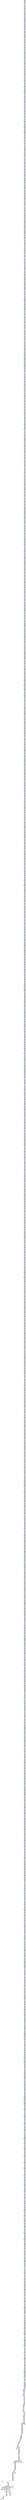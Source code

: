 digraph G {
node[shape=rectangle,style=filled,fillcolor=lightsteelblue,color=lightsteelblue]
bgcolor="transparent"
a0x00401702movw_dx_di[label="start\nmovw %dx, %di",fillcolor="orange",color="lightgrey"];
a0x00401705movl_0x40eabcUINT32__64esp_[label="0x00401705\nmovl $0x40eabc<UINT32>, -64(%esp)"];
a0x0040170dmovw_dx_di[label="0x0040170d\nmovw %dx, %di"];
a0x00401710movl__64esp__ebx[label="0x00401710\nmovl -64(%esp), %ebx"];
a0x00401714addl_0xdbf89d8dUINT32_ebx_[label="0x00401714\naddl $0xdbf89d8d<UINT32>, (%ebx)"];
a0x0040171axorl_ebp_esi[label="0x0040171a\nxorl %ebp, %esi"];
a0x0040171candw_di_dx[label="0x0040171c\nandw %di, %dx"];
a0x0040171fsubw_bx_bx[label="0x0040171f\nsubw %bx, %bx"];
a0x00401722xorl_eax_eax[label="0x00401722\nxorl %eax, %eax"];
a0x00401724movb_0x4UINT8_al[label="0x00401724\nmovb $0x4<UINT8>, %al"];
a0x00401726addl_eax__64esp_[label="0x00401726\naddl %eax, -64(%esp)"];
a0x0040172aandw_di_dx[label="0x0040172a\nandw %di, %dx"];
a0x0040172dmovl__64esp__edx[label="0x0040172d\nmovl -64(%esp), %edx"];
a0x00401731movl_0x44c70040UINT32_edx_[label="0x00401731\nmovl $0x44c70040<UINT32>, (%edx)"];
a0x00401737subw_bx_bx[label="0x00401737\nsubw %bx, %bx"];
a0x0040173aleal_0x2edi__ebx[label="0x0040173a\nleal 0x2(%edi), %ebx"];
a0x0040173daddw_bp_si[label="0x0040173d\naddw %bp, %si"];
a0x00401740xorl_ebx_ebx[label="0x00401740\nxorl %ebx, %ebx"];
a0x00401742movb_0x4UINT8_bl[label="0x00401742\nmovb $0x4<UINT8>, %bl"];
a0x00401744addl_ebx__64esp_[label="0x00401744\naddl %ebx, -64(%esp)"];
a0x00401748leal_0x2edi__ebx[label="0x00401748\nleal 0x2(%edi), %ebx"];
a0x0040174bmovl__64esp__eax[label="0x0040174b\nmovl -64(%esp), %eax"];
a0x0040174faddl_0xbabcc024UINT32_eax_[label="0x0040174f\naddl $0xbabcc024<UINT32>, (%eax)"];
a0x00401755addw_bp_si[label="0x00401755\naddw %bp, %si"];
a0x00401758movl_ebp_ebx[label="0x00401758\nmovl %ebp, %ebx"];
a0x0040175axorl_edx_edx[label="0x0040175a\nxorl %edx, %edx"];
a0x0040175cmovb_0x4UINT8_dl[label="0x0040175c\nmovb $0x4<UINT8>, %dl"];
a0x0040175eaddl_edx__64esp_[label="0x0040175e\naddl %edx, -64(%esp)"];
a0x00401762movl_ebp_ebx[label="0x00401762\nmovl %ebp, %ebx"];
a0x00401764addl_0x2UINT8_ebx[label="0x00401764\naddl $0x2<UINT8>, %ebx"];
a0x00401767movl__64esp__edi[label="0x00401767\nmovl -64(%esp), %edi"];
a0x0040176bmovl_0x9d8d0040UINT32_eax[label="0x0040176b\nmovl $0x9d8d0040<UINT32>, %eax"];
a0x00401770stosl_eax_es_edi_[label="0x00401770\nstosl %eax, %es:(%edi)"];
a0x00401771addl_0x2UINT8_ebx[label="0x00401771\naddl $0x2<UINT8>, %ebx"];
a0x00401774addl_0x2UINT8_edi[label="0x00401774\naddl $0x2<UINT8>, %edi"];
a0x00401777leal_0x2edx__esi[label="0x00401777\nleal 0x2(%edx), %esi"];
a0x0040177axorl_edx_edx[label="0x0040177a\nxorl %edx, %edx"];
a0x0040177cmovb_0x4UINT8_dl[label="0x0040177c\nmovb $0x4<UINT8>, %dl"];
a0x0040177eaddl_edx__64esp_[label="0x0040177e\naddl %edx, -64(%esp)"];
a0x00401782addl_0x2UINT8_edi[label="0x00401782\naddl $0x2<UINT8>, %edi"];
a0x00401785movl__64esp__ecx[label="0x00401785\nmovl -64(%esp), %ecx"];
a0x00401789movl_0x40dbf8UINT32_ecx_[label="0x00401789\nmovl $0x40dbf8<UINT32>, (%ecx)"];
a0x0040178fleal_0x2edx__esi[label="0x0040178f\nleal 0x2(%edx), %esi"];
a0x00401792xorl_edx_edx[label="0x00401792\nxorl %edx, %edx"];
a0x00401794movb_0x4UINT8_dl[label="0x00401794\nmovb $0x4<UINT8>, %dl"];
a0x00401796addl_edx__64esp_[label="0x00401796\naddl %edx, -64(%esp)"];
a0x0040179amovw_bx_cx[label="0x0040179a\nmovw %bx, %cx"];
a0x0040179dsubl_edi_eax[label="0x0040179d\nsubl %edi, %eax"];
a0x0040179fmovl__64esp__edi[label="0x0040179f\nmovl -64(%esp), %edi"];
a0x004017a3movl_0xc0245c8bUINT32_eax[label="0x004017a3\nmovl $0xc0245c8b<UINT32>, %eax"];
a0x004017a8stosl_eax_es_edi_[label="0x004017a8\nstosl %eax, %es:(%edi)"];
a0x004017a9subl_edi_eax[label="0x004017a9\nsubl %edi, %eax"];
a0x004017abxorl_edx_edx[label="0x004017ab\nxorl %edx, %edx"];
a0x004017admovb_0x4UINT8_dl[label="0x004017ad\nmovb $0x4<UINT8>, %dl"];
a0x004017afaddl_edx__64esp_[label="0x004017af\naddl %edx, -64(%esp)"];
a0x004017b3leal_0x40def8ebx__ebx[label="0x004017b3\nleal 0x40def8(%ebx), %ebx"];
a0x004017b9movl__64esp__eax[label="0x004017b9\nmovl -64(%esp), %eax"];
a0x004017bdaddl_0xbe900381UINT32_eax_[label="0x004017bd\naddl $0xbe900381<UINT32>, (%eax)"];
a0x004017c3subl_esi_esi[label="0x004017c3\nsubl %esi, %esi"];
a0x004017c5andl_esi_ebp[label="0x004017c5\nandl %esi, %ebp"];
a0x004017c7xorl_ecx_ecx[label="0x004017c7\nxorl %ecx, %ecx"];
a0x004017c9movb_0x4UINT8_cl[label="0x004017c9\nmovb $0x4<UINT8>, %cl"];
a0x004017cbaddl_ecx__64esp_[label="0x004017cb\naddl %ecx, -64(%esp)"];
a0x004017cfandl_esi_ebp[label="0x004017cf\nandl %esi, %ebp"];
a0x004017d1movl__64esp__edx[label="0x004017d1\nmovl -64(%esp), %edx"];
a0x004017d5movl_0xac0f4010UINT32_edx_[label="0x004017d5\nmovl $0xac0f4010<UINT32>, (%edx)"];
a0x004017dbandl_eax_ebx[label="0x004017db\nandl %eax, %ebx"];
a0x004017ddxorl_edx_edx[label="0x004017dd\nxorl %edx, %edx"];
a0x004017dfmovb_0x4UINT8_dl[label="0x004017df\nmovb $0x4<UINT8>, %dl"];
a0x004017e1addl_edx__64esp_[label="0x004017e1\naddl %edx, -64(%esp)"];
a0x004017e5movl_ebp_eax[label="0x004017e5\nmovl %ebp, %eax"];
a0x004017e7addl_ebx_ecx[label="0x004017e7\naddl %ebx, %ecx"];
a0x004017e9movl__64esp__ecx[label="0x004017e9\nmovl -64(%esp), %ecx"];
a0x004017edaddl_0xc03303f0UINT32_ecx_[label="0x004017ed\naddl $0xc03303f0<UINT32>, (%ecx)"];
a0x004017f3addl_ebx_ecx[label="0x004017f3\naddl %ebx, %ecx"];
a0x004017f5xorl_ecx_ecx[label="0x004017f5\nxorl %ecx, %ecx"];
a0x004017f7movb_0x4UINT8_cl[label="0x004017f7\nmovb $0x4<UINT8>, %cl"];
a0x004017f9addl_ecx__64esp_[label="0x004017f9\naddl %ecx, -64(%esp)"];
a0x004017fdaddl_ebx_edx[label="0x004017fd\naddl %ebx, %edx"];
a0x004017fftestl_ebx_edx[label="0x004017ff\ntestl %ebx, %edx"];
a0x00401801movl__64esp__eax[label="0x00401801\nmovl -64(%esp), %eax"];
a0x00401805addl_0x440104b0UINT32_eax_[label="0x00401805\naddl $0x440104b0<UINT32>, (%eax)"];
a0x0040180btestl_ebx_edx[label="0x0040180b\ntestl %ebx, %edx"];
a0x0040180droll_0x2UINT8_ebp[label="0x0040180d\nroll $0x2<UINT8>, %ebp"];
a0x00401810xorl_ecx_ecx[label="0x00401810\nxorl %ecx, %ecx"];
a0x00401812movb_0x4UINT8_cl[label="0x00401812\nmovb $0x4<UINT8>, %cl"];
a0x00401814addl_ecx__64esp_[label="0x00401814\naddl %ecx, -64(%esp)"];
a0x00401818roll_0x2UINT8_ebp[label="0x00401818\nroll $0x2<UINT8>, %ebp"];
a0x0040181bmovl__64esp__ebx[label="0x0040181b\nmovl -64(%esp), %ebx"];
a0x0040181fmovl_0xfa03c024UINT32_ebx_[label="0x0040181f\nmovl $0xfa03c024<UINT32>, (%ebx)"];
a0x00401825imull_eax_eax[label="0x00401825\nimull %eax, %eax"];
a0x00401827addl_edi_ecx[label="0x00401827\naddl %edi, %ecx"];
a0x00401829xorl_eax_eax[label="0x00401829\nxorl %eax, %eax"];
a0x0040182bmovb_0x4UINT8_al[label="0x0040182b\nmovb $0x4<UINT8>, %al"];
a0x0040182daddl_eax__64esp_[label="0x0040182d\naddl %eax, -64(%esp)"];
a0x00401831addl_edi_ecx[label="0x00401831\naddl %edi, %ecx"];
a0x00401833roll_0x2UINT8_esi[label="0x00401833\nroll $0x2<UINT8>, %esi"];
a0x00401836movl__64esp__eax[label="0x00401836\nmovl -64(%esp), %eax"];
a0x0040183amovl_0xc0245c8bUINT32_eax_[label="0x0040183a\nmovl $0xc0245c8b<UINT32>, (%eax)"];
a0x00401840roll_0x2UINT8_esi[label="0x00401840\nroll $0x2<UINT8>, %esi"];
a0x00401843addw_cx_di[label="0x00401843\naddw %cx, %di"];
a0x00401846xorl_ebx_ebx[label="0x00401846\nxorl %ebx, %ebx"];
a0x00401848movb_0x4UINT8_bl[label="0x00401848\nmovb $0x4<UINT8>, %bl"];
a0x0040184aaddl_ebx__64esp_[label="0x0040184a\naddl %ebx, -64(%esp)"];
a0x0040184eaddw_cx_di[label="0x0040184e\naddw %cx, %di"];
a0x00401851movl__64esp__ecx[label="0x00401851\nmovl -64(%esp), %ecx"];
a0x00401855addl_0xf2c70381UINT32_ecx_[label="0x00401855\naddl $0xf2c70381<UINT32>, (%ecx)"];
a0x0040185bmovsbl_dh_eax[label="0x0040185b\nmovsbl %dh, %eax"];
a0x0040185exorl_edx_edx[label="0x0040185e\nxorl %edx, %edx"];
a0x00401860movb_0x4UINT8_dl[label="0x00401860\nmovb $0x4<UINT8>, %dl"];
a0x00401862addl_edx__64esp_[label="0x00401862\naddl %edx, -64(%esp)"];
a0x00401866orl_ebx_esi[label="0x00401866\norl %ebx, %esi"];
a0x00401868subl_0x2UINT8_edi[label="0x00401868\nsubl $0x2<UINT8>, %edi"];
a0x0040186bmovl__64esp__edi[label="0x0040186b\nmovl -64(%esp), %edi"];
a0x0040186fmovl_0x3381b593UINT32_eax[label="0x0040186f\nmovl $0x3381b593<UINT32>, %eax"];
a0x00401874stosl_eax_es_edi_[label="0x00401874\nstosl %eax, %es:(%edi)"];
a0x00401875subl_0x2UINT8_edi[label="0x00401875\nsubl $0x2<UINT8>, %edi"];
a0x00401878movl_ebp_ebx[label="0x00401878\nmovl %ebp, %ebx"];
a0x0040187amovsbl_al_eax[label="0x0040187a\nmovsbl %al, %eax"];
a0x0040187dxorl_edx_edx[label="0x0040187d\nxorl %edx, %edx"];
a0x0040187fmovb_0x4UINT8_dl[label="0x0040187f\nmovb $0x4<UINT8>, %dl"];
a0x00401881addl_edx__64esp_[label="0x00401881\naddl %edx, -64(%esp)"];
a0x00401885movl_ebp_ebx[label="0x00401885\nmovl %ebp, %ebx"];
a0x00401887movl__64esp__edi[label="0x00401887\nmovl -64(%esp), %edi"];
a0x0040188bmovl_0xa52cf287UINT32_eax[label="0x0040188b\nmovl $0xa52cf287<UINT32>, %eax"];
a0x00401890stosl_eax_es_edi_[label="0x00401890\nstosl %eax, %es:(%edi)"];
a0x00401891movsbl_al_eax[label="0x00401891\nmovsbl %al, %eax"];
a0x00401894xorl_eax_eax[label="0x00401894\nxorl %eax, %eax"];
a0x00401896movb_0x4UINT8_al[label="0x00401896\nmovb $0x4<UINT8>, %al"];
a0x00401898addl_eax__64esp_[label="0x00401898\naddl %eax, -64(%esp)"];
a0x0040189ctestw_cx_di[label="0x0040189c\ntestw %cx, %di"];
a0x0040189ftestl_edi_esi[label="0x0040189f\ntestl %edi, %esi"];
a0x004018a1movl__64esp__ebx[label="0x004018a1\nmovl -64(%esp), %ebx"];
a0x004018a5movl_0xc033f585UINT32_ebx_[label="0x004018a5\nmovl $0xc033f585<UINT32>, (%ebx)"];
a0x004018abtestl_edi_esi[label="0x004018ab\ntestl %edi, %esi"];
a0x004018adleal_0x40fe69eax__edx[label="0x004018ad\nleal 0x40fe69(%eax), %edx"];
a0x004018b3xorl_eax_eax[label="0x004018b3\nxorl %eax, %eax"];
a0x004018b5movb_0x4UINT8_al[label="0x004018b5\nmovb $0x4<UINT8>, %al"];
a0x004018b7addl_eax__64esp_[label="0x004018b7\naddl %eax, -64(%esp)"];
a0x004018bbleal_0x40fe69eax__edx[label="0x004018bb\nleal 0x40fe69(%eax), %edx"];
a0x004018c1movl__64esp__ebx[label="0x004018c1\nmovl -64(%esp), %ebx"];
a0x004018c5movl_0x440104b0UINT32_ebx_[label="0x004018c5\nmovl $0x440104b0<UINT32>, (%ebx)"];
a0x004018cbsubl_0x40fae9UINT32_ebp[label="0x004018cb\nsubl $0x40fae9<UINT32>, %ebp"];
a0x004018d1xorl_ecx_ecx[label="0x004018d1\nxorl %ecx, %ecx"];
a0x004018d3movb_0x4UINT8_cl[label="0x004018d3\nmovb $0x4<UINT8>, %cl"];
a0x004018d5addl_ecx__64esp_[label="0x004018d5\naddl %ecx, -64(%esp)"];
a0x004018d9xorl_eax_edi[label="0x004018d9\nxorl %eax, %edi"];
a0x004018dbmovw_dx_ax[label="0x004018db\nmovw %dx, %ax"];
a0x004018demovl__64esp__eax[label="0x004018de\nmovl -64(%esp), %eax"];
a0x004018e2addl_0xfe2bc024UINT32_eax_[label="0x004018e2\naddl $0xfe2bc024<UINT32>, (%eax)"];
a0x004018e8movw_dx_ax[label="0x004018e8\nmovw %dx, %ax"];
a0x004018ebleal_0x40feffebp__ebx[label="0x004018eb\nleal 0x40feff(%ebp), %ebx"];
a0x004018f1xorl_eax_eax[label="0x004018f1\nxorl %eax, %eax"];
a0x004018f3movb_0x4UINT8_al[label="0x004018f3\nmovb $0x4<UINT8>, %al"];
a0x004018f5addl_eax__64esp_[label="0x004018f5\naddl %eax, -64(%esp)"];
a0x004018f9leal_0x40feffebp__ebx[label="0x004018f9\nleal 0x40feff(%ebp), %ebx"];
a0x004018ffmovl__64esp__edi[label="0x004018ff\nmovl -64(%esp), %edi"];
a0x00401903movl_0x4c8bca8bUINT32_eax[label="0x00401903\nmovl $0x4c8bca8b<UINT32>, %eax"];
a0x00401908stosl_eax_es_edi_[label="0x00401908\nstosl %eax, %es:(%edi)"];
a0x00401909movw_si_si[label="0x00401909\nmovw %si, %si"];
a0x0040190cxorl_ebx_ebx[label="0x0040190c\nxorl %ebx, %ebx"];
a0x0040190emovb_0x4UINT8_bl[label="0x0040190e\nmovb $0x4<UINT8>, %bl"];
a0x00401910addl_ebx__64esp_[label="0x00401910\naddl %ebx, -64(%esp)"];
a0x00401914testw_bp_dx[label="0x00401914\ntestw %bp, %dx"];
a0x00401917movl__64esp__edx[label="0x00401917\nmovl -64(%esp), %edx"];
a0x0040191bmovl_0x181c024UINT32_edx_[label="0x0040191b\nmovl $0x181c024<UINT32>, (%edx)"];
a0x00401921addl_ecx_esi[label="0x00401921\naddl %ecx, %esi"];
a0x00401923xorl_edx_edx[label="0x00401923\nxorl %edx, %edx"];
a0x00401925movb_0x4UINT8_dl[label="0x00401925\nmovb $0x4<UINT8>, %dl"];
a0x00401927addl_edx__64esp_[label="0x00401927\naddl %edx, -64(%esp)"];
a0x0040192baddl_ebx_eax[label="0x0040192b\naddl %ebx, %eax"];
a0x0040192dmovl__64esp__edx[label="0x0040192d\nmovl -64(%esp), %edx"];
a0x00401931addl_0x33ea8601UINT32_edx_[label="0x00401931\naddl $0x33ea8601<UINT32>, (%edx)"];
a0x00401937subl_ecx_edi[label="0x00401937\nsubl %ecx, %edi"];
a0x00401939xorl_eax_eax[label="0x00401939\nxorl %eax, %eax"];
a0x0040193bmovb_0x4UINT8_al[label="0x0040193b\nmovb $0x4<UINT8>, %al"];
a0x0040193daddl_eax__64esp_[label="0x0040193d\naddl %eax, -64(%esp)"];
a0x00401941xorw_si_ax[label="0x00401941\nxorw %si, %ax"];
a0x00401944orw_di_dx[label="0x00401944\norw %di, %dx"];
a0x00401947movl__64esp__eax[label="0x00401947\nmovl -64(%esp), %eax"];
a0x0040194baddl_0xc6513181UINT32_eax_[label="0x0040194b\naddl $0xc6513181<UINT32>, (%eax)"];
a0x00401951orw_di_dx[label="0x00401951\norw %di, %dx"];
a0x00401954xorl_ecx_ecx[label="0x00401954\nxorl %ecx, %ecx"];
a0x00401956movb_0x4UINT8_cl[label="0x00401956\nmovb $0x4<UINT8>, %cl"];
a0x00401958addl_ecx__64esp_[label="0x00401958\naddl %ecx, -64(%esp)"];
a0x0040195cxorw_bp_bx[label="0x0040195c\nxorw %bp, %bx"];
a0x0040195fmovl__64esp__ecx[label="0x0040195f\nmovl -64(%esp), %ecx"];
a0x00401963addl_0xca8b8aeaUINT32_ecx_[label="0x00401963\naddl $0xca8b8aea<UINT32>, (%ecx)"];
a0x00401969leal_0x40f9fcecx__edi[label="0x00401969\nleal 0x40f9fc(%ecx), %edi"];
a0x0040196ftestl_ebx_esi[label="0x0040196f\ntestl %ebx, %esi"];
a0x00401971xorl_edx_edx[label="0x00401971\nxorl %edx, %edx"];
a0x00401973movb_0x4UINT8_dl[label="0x00401973\nmovb $0x4<UINT8>, %dl"];
a0x00401975addl_edx__64esp_[label="0x00401975\naddl %edx, -64(%esp)"];
a0x00401979testl_ebx_esi[label="0x00401979\ntestl %ebx, %esi"];
a0x0040197bmovl__64esp__eax[label="0x0040197b\nmovl -64(%esp), %eax"];
a0x0040197faddl_0xdb23d533UINT32_eax_[label="0x0040197f\naddl $0xdb23d533<UINT32>, (%eax)"];
a0x00401985shldl_0x3UINT8_ecx_eax[label="0x00401985\nshldl $0x3<UINT8>, %ecx, %eax"];
a0x00401989leal_0x2ecx__edx[label="0x00401989\nleal 0x2(%ecx), %edx"];
a0x0040198cxorl_ebx_ebx[label="0x0040198c\nxorl %ebx, %ebx"];
a0x0040198emovb_0x4UINT8_bl[label="0x0040198e\nmovb $0x4<UINT8>, %bl"];
a0x00401990addl_ebx__64esp_[label="0x00401990\naddl %ebx, -64(%esp)"];
a0x00401994leal_0x2ecx__edx[label="0x00401994\nleal 0x2(%ecx), %edx"];
a0x00401997sbbl_0x40fbfdUINT32_ecx[label="0x00401997\nsbbl $0x40fbfd<UINT32>, %ecx"];
a0x0040199dmovl__64esp__ebx[label="0x0040199d\nmovl -64(%esp), %ebx"];
a0x004019a1orl_0xd233f123UINT32_ebx_[label="0x004019a1\norl $0xd233f123<UINT32>, (%ebx)"];
a0x004019a7sbbl_0x40fbfdUINT32_ecx[label="0x004019a7\nsbbl $0x40fbfd<UINT32>, %ecx"];
a0x004019adorl_ebx_ebx[label="0x004019ad\norl %ebx, %ebx"];
a0x004019afxorl_ecx_ecx[label="0x004019af\nxorl %ecx, %ecx"];
a0x004019b1movb_0x4UINT8_cl[label="0x004019b1\nmovb $0x4<UINT8>, %cl"];
a0x004019b3addl_ecx__64esp_[label="0x004019b3\naddl %ecx, -64(%esp)"];
a0x004019b7orl_ebx_ebx[label="0x004019b7\norl %ebx, %ebx"];
a0x004019b9movl__64esp__ecx[label="0x004019b9\nmovl -64(%esp), %ecx"];
a0x004019bdorl_0x540104b2UINT32_ecx_[label="0x004019bd\norl $0x540104b2<UINT32>, (%ecx)"];
a0x004019c3addw_bx_ax[label="0x004019c3\naddw %bx, %ax"];
a0x004019c6addw_bx_di[label="0x004019c6\naddw %bx, %di"];
a0x004019c9xorl_eax_eax[label="0x004019c9\nxorl %eax, %eax"];
a0x004019cbmovb_0x4UINT8_al[label="0x004019cb\nmovb $0x4<UINT8>, %al"];
a0x004019cdaddl_eax__64esp_[label="0x004019cd\naddl %eax, -64(%esp)"];
a0x004019d1addw_bx_di[label="0x004019d1\naddw %bx, %di"];
a0x004019d4movw_cx_si[label="0x004019d4\nmovw %cx, %si"];
a0x004019d7movl__64esp__eax[label="0x004019d7\nmovl -64(%esp), %eax"];
a0x004019dbaddl_0xd533c024UINT32_eax_[label="0x004019db\naddl $0xd533c024<UINT32>, (%eax)"];
a0x004019e1movw_cx_si[label="0x004019e1\nmovw %cx, %si"];
a0x004019e4andl_ebp_eax[label="0x004019e4\nandl %ebp, %eax"];
a0x004019e6xaddl_edx_eax[label="0x004019e6\nxaddl %edx, %eax"];
a0x004019e9xorl_ebx_ebx[label="0x004019e9\nxorl %ebx, %ebx"];
a0x004019ebmovb_0x4UINT8_bl[label="0x004019eb\nmovb $0x4<UINT8>, %bl"];
a0x004019edaddl_ebx__64esp_[label="0x004019ed\naddl %ebx, -64(%esp)"];
a0x004019f1andl_ebp_eax[label="0x004019f1\nandl %ebp, %eax"];
a0x004019f3movl__64esp__eax[label="0x004019f3\nmovl -64(%esp), %eax"];
a0x004019f7movl_0xc024448bUINT32_eax_[label="0x004019f7\nmovl $0xc024448b<UINT32>, (%eax)"];
a0x004019fdxaddl_edx_eax[label="0x004019fd\nxaddl %edx, %eax"];
a0x00401a00rcll_0x2UINT8_edx[label="0x00401a00\nrcll $0x2<UINT8>, %edx"];
a0x00401a03addl_edx_esi[label="0x00401a03\naddl %edx, %esi"];
a0x00401a05xorl_eax_eax[label="0x00401a05\nxorl %eax, %eax"];
a0x00401a07movb_0x4UINT8_al[label="0x00401a07\nmovb $0x4<UINT8>, %al"];
a0x00401a09addl_eax__64esp_[label="0x00401a09\naddl %eax, -64(%esp)"];
a0x00401a0drcll_0x2UINT8_edx[label="0x00401a0d\nrcll $0x2<UINT8>, %edx"];
a0x00401a10movl__64esp__eax[label="0x00401a10\nmovl -64(%esp), %eax"];
a0x00401a14movl_0xe7080081UINT32_eax_[label="0x00401a14\nmovl $0xe7080081<UINT32>, (%eax)"];
a0x00401a1aaddl_edx_esi[label="0x00401a1a\naddl %edx, %esi"];
a0x00401a1ctestl_esi_ebx[label="0x00401a1c\ntestl %esi, %ebx"];
a0x00401a1eandl_ecx_eax[label="0x00401a1e\nandl %ecx, %eax"];
a0x00401a20addl_edx_esi[label="0x00401a20\naddl %edx, %esi"];
a0x00401a22xorl_ecx_ecx[label="0x00401a22\nxorl %ecx, %ecx"];
a0x00401a24movb_0x4UINT8_cl[label="0x00401a24\nmovb $0x4<UINT8>, %cl"];
a0x00401a26addl_ecx__64esp_[label="0x00401a26\naddl %ecx, -64(%esp)"];
a0x00401a2atestl_esi_ebx[label="0x00401a2a\ntestl %esi, %ebx"];
a0x00401a2candl_ecx_eax[label="0x00401a2c\nandl %ecx, %eax"];
a0x00401a2eaddl_edx_esi[label="0x00401a2e\naddl %edx, %esi"];
a0x00401a30movl__64esp__ebx[label="0x00401a30\nmovl -64(%esp), %ebx"];
a0x00401a34addl_0x3081b90dUINT32_ebx_[label="0x00401a34\naddl $0x3081b90d<UINT32>, (%ebx)"];
a0x00401a3aandl_ecx_eax[label="0x00401a3a\nandl %ecx, %eax"];
a0x00401a3caddl_edx_esi[label="0x00401a3c\naddl %edx, %esi"];
a0x00401a3exorl_eax_eax[label="0x00401a3e\nxorl %eax, %eax"];
a0x00401a40movb_0x4UINT8_al[label="0x00401a40\nmovb $0x4<UINT8>, %al"];
a0x00401a42addl_eax__64esp_[label="0x00401a42\naddl %eax, -64(%esp)"];
a0x00401a46addl_edx_esi[label="0x00401a46\naddl %edx, %esi"];
a0x00401a48movl_edx_edx[label="0x00401a48\nmovl %edx, %edx"];
a0x00401a4aaddw_bx_cx[label="0x00401a4a\naddw %bx, %cx"];
a0x00401a4dmovl__64esp__ecx[label="0x00401a4d\nmovl -64(%esp), %ecx"];
a0x00401a51movl_0xb90de4e0UINT32_ecx_[label="0x00401a51\nmovl $0xb90de4e0<UINT32>, (%ecx)"];
a0x00401a57movl_edx_edx[label="0x00401a57\nmovl %edx, %edx"];
a0x00401a59addw_bx_cx[label="0x00401a59\naddw %bx, %cx"];
a0x00401a5cxorl_edx_edx[label="0x00401a5c\nxorl %edx, %edx"];
a0x00401a5emovb_0x4UINT8_dl[label="0x00401a5e\nmovb $0x4<UINT8>, %dl"];
a0x00401a60addl_edx__64esp_[label="0x00401a60\naddl %edx, -64(%esp)"];
a0x00401a64addw_bx_cx[label="0x00401a64\naddw %bx, %cx"];
a0x00401a67movl__64esp__edi[label="0x00401a67\nmovl -64(%esp), %edi"];
a0x00401a6bpushl_0xf123db23UINT32[label="0x00401a6b\npushl $0xf123db23<UINT32>"];
a0x00401a70movl_esp_esi[label="0x00401a70\nmovl %esp, %esi"];
a0x00401a72movsl_ds_esi__es_edi_[label="0x00401a72\nmovsl %ds:(%esi), %es:(%edi)"];
a0x00401a73popl_eax[label="0x00401a73\npopl %eax"];
a0x00401a74testw_si_ax[label="0x00401a74\ntestw %si, %ax"];
a0x00401a77shldl_0x3UINT8_ecx_eax[label="0x00401a77\nshldl $0x3<UINT8>, %ecx, %eax"];
a0x00401a7bxorl_eax_eax[label="0x00401a7b\nxorl %eax, %eax"];
a0x00401a7dmovb_0x4UINT8_al[label="0x00401a7d\nmovb $0x4<UINT8>, %al"];
a0x00401a7faddl_eax__64esp_[label="0x00401a7f\naddl %eax, -64(%esp)"];
a0x00401a83shldl_0x3UINT8_ecx_eax[label="0x00401a83\nshldl $0x3<UINT8>, %ecx, %eax"];
a0x00401a87andl_ebp_ecx[label="0x00401a87\nandl %ebp, %ecx"];
a0x00401a89movl__64esp__ebx[label="0x00401a89\nmovl -64(%esp), %ebx"];
a0x00401a8daddl_0x4b1c933UINT32_ebx_[label="0x00401a8d\naddl $0x4b1c933<UINT32>, (%ebx)"];
a0x00401a93andl_ebp_ecx[label="0x00401a93\nandl %ebp, %ecx"];
a0x00401a95xorl_ebp_eax[label="0x00401a95\nxorl %ebp, %eax"];
a0x00401a97xorl_ebx_ebx[label="0x00401a97\nxorl %ebx, %ebx"];
a0x00401a99movb_0x4UINT8_bl[label="0x00401a99\nmovb $0x4<UINT8>, %bl"];
a0x00401a9baddl_ebx__64esp_[label="0x00401a9b\naddl %ebx, -64(%esp)"];
a0x00401a9fxorl_ebp_eax[label="0x00401a9f\nxorl %ebp, %eax"];
a0x00401aa1movl__64esp__edx[label="0x00401aa1\nmovl -64(%esp), %edx"];
a0x00401aa5addl_0xc0244c01UINT32_edx_[label="0x00401aa5\naddl $0xc0244c01<UINT32>, (%edx)"];
a0x00401aabtestl_edx_edx[label="0x00401aab\ntestl %edx, %edx"];
a0x00401aadmovzbl_cl_eax[label="0x00401aad\nmovzbl %cl, %eax"];
a0x00401ab0andw_cx_ax[label="0x00401ab0\nandw %cx, %ax"];
a0x00401ab3xorl_ebx_ebx[label="0x00401ab3\nxorl %ebx, %ebx"];
a0x00401ab5movb_0x4UINT8_bl[label="0x00401ab5\nmovb $0x4<UINT8>, %bl"];
a0x00401ab7addl_ebx__64esp_[label="0x00401ab7\naddl %ebx, -64(%esp)"];
a0x00401abbmovzbl_cl_eax[label="0x00401abb\nmovzbl %cl, %eax"];
a0x00401abemovl__64esp__edx[label="0x00401abe\nmovl -64(%esp), %edx"];
a0x00401ac2addl_0xc703f123UINT32_edx_[label="0x00401ac2\naddl $0xc703f123<UINT32>, (%edx)"];
a0x00401ac8andw_cx_ax[label="0x00401ac8\nandw %cx, %ax"];
a0x00401acbleal_0x40defaedi__edi[label="0x00401acb\nleal 0x40defa(%edi), %edi"];
a0x00401ad1xorl_ecx_ecx[label="0x00401ad1\nxorl %ecx, %ecx"];
a0x00401ad3movb_0x4UINT8_cl[label="0x00401ad3\nmovb $0x4<UINT8>, %cl"];
a0x00401ad5addl_ecx__64esp_[label="0x00401ad5\naddl %ecx, -64(%esp)"];
a0x00401ad9leal_0x40defaedi__edi[label="0x00401ad9\nleal 0x40defa(%edi), %edi"];
a0x00401adfmovl__64esp__ecx[label="0x00401adf\nmovl -64(%esp), %ecx"];
a0x00401ae3orl_0x8bf68b66UINT32_ecx_[label="0x00401ae3\norl $0x8bf68b66<UINT32>, (%ecx)"];
a0x00401ae9orl_eax_esi[label="0x00401ae9\norl %eax, %esi"];
a0x00401aebsarl_0x2UINT8_eax[label="0x00401aeb\nsarl $0x2<UINT8>, %eax"];
a0x00401aeeorl_ebx_esi[label="0x00401aee\norl %ebx, %esi"];
a0x00401af0xorl_ecx_ecx[label="0x00401af0\nxorl %ecx, %ecx"];
a0x00401af2movb_0x4UINT8_cl[label="0x00401af2\nmovb $0x4<UINT8>, %cl"];
a0x00401af4addl_ecx__64esp_[label="0x00401af4\naddl %ecx, -64(%esp)"];
a0x00401af8sarl_0x2UINT8_eax[label="0x00401af8\nsarl $0x2<UINT8>, %eax"];
a0x00401afbmovl__64esp__ecx[label="0x00401afb\nmovl -64(%esp), %ecx"];
a0x00401affaddl_0x81c0244cUINT32_ecx_[label="0x00401aff\naddl $0x81c0244c<UINT32>, (%ecx)"];
a0x00401b05orl_ebx_esi[label="0x00401b05\norl %ebx, %esi"];
a0x00401b07andw_ax_bp[label="0x00401b07\nandw %ax, %bp"];
a0x00401b0aaddw_dx_dx[label="0x00401b0a\naddw %dx, %dx"];
a0x00401b0dxorl_edx_edx[label="0x00401b0d\nxorl %edx, %edx"];
a0x00401b0fmovb_0x4UINT8_dl[label="0x00401b0f\nmovb $0x4<UINT8>, %dl"];
a0x00401b11addl_edx__64esp_[label="0x00401b11\naddl %edx, -64(%esp)"];
a0x00401b15andw_ax_bp[label="0x00401b15\nandw %ax, %bp"];
a0x00401b18movl__64esp__edi[label="0x00401b18\nmovl -64(%esp), %edi"];
a0x00401b1cmovl_0x2f73f601UINT32_eax[label="0x00401b1c\nmovl $0x2f73f601<UINT32>, %eax"];
a0x00401b21stosl_eax_es_edi_[label="0x00401b21\nstosl %eax, %es:(%edi)"];
a0x00401b22addw_dx_dx[label="0x00401b22\naddw %dx, %dx"];
a0x00401b25xorl_eax_eax[label="0x00401b25\nxorl %eax, %eax"];
a0x00401b27movb_0x4UINT8_al[label="0x00401b27\nmovb $0x4<UINT8>, %al"];
a0x00401b29addl_eax__64esp_[label="0x00401b29\naddl %eax, -64(%esp)"];
a0x00401b2dxorl_edi_esi[label="0x00401b2d\nxorl %edi, %esi"];
a0x00401b2fmovl__64esp__eax[label="0x00401b2f\nmovl -64(%esp), %eax"];
a0x00401b33addl_0x53181f8UINT32_eax_[label="0x00401b33\naddl $0x53181f8<UINT32>, (%eax)"];
a0x00401b39andl_ebx_edx[label="0x00401b39\nandl %ebx, %edx"];
a0x00401b3bmovzbl_dh_ecx[label="0x00401b3b\nmovzbl %dh, %ecx"];
a0x00401b3eshldl_0x3UINT8_edx_eax[label="0x00401b3e\nshldl $0x3<UINT8>, %edx, %eax"];
a0x00401b42xorl_eax_eax[label="0x00401b42\nxorl %eax, %eax"];
a0x00401b44movb_0x4UINT8_al[label="0x00401b44\nmovb $0x4<UINT8>, %al"];
a0x00401b46addl_eax__64esp_[label="0x00401b46\naddl %eax, -64(%esp)"];
a0x00401b4amovzbl_dh_ecx[label="0x00401b4a\nmovzbl %dh, %ecx"];
a0x00401b4dmovl__64esp__ebx[label="0x00401b4d\nmovl -64(%esp), %ebx"];
a0x00401b51orl_0x3e890d7UINT32_ebx_[label="0x00401b51\norl $0x3e890d7<UINT32>, (%ebx)"];
a0x00401b57shldl_0x3UINT8_edx_eax[label="0x00401b57\nshldl $0x3<UINT8>, %edx, %eax"];
a0x00401b5bxorl_eax_eax[label="0x00401b5b\nxorl %eax, %eax"];
a0x00401b5dmovb_0x4UINT8_al[label="0x00401b5d\nmovb $0x4<UINT8>, %al"];
a0x00401b5faddl_eax__64esp_[label="0x00401b5f\naddl %eax, -64(%esp)"];
a0x00401b63subw_bp_ax[label="0x00401b63\nsubw %bp, %ax"];
a0x00401b66sbbl_0x2UINT8_ecx[label="0x00401b66\nsbbl $0x2<UINT8>, %ecx"];
a0x00401b69movl__64esp__edx[label="0x00401b69\nmovl -64(%esp), %edx"];
a0x00401b6dorl_0xf68b66c7UINT32_edx_[label="0x00401b6d\norl $0xf68b66c7<UINT32>, (%edx)"];
a0x00401b73sbbl_0x2UINT8_ecx[label="0x00401b73\nsbbl $0x2<UINT8>, %ecx"];
a0x00401b76sarl_0x2UINT8_esi[label="0x00401b76\nsarl $0x2<UINT8>, %esi"];
a0x00401b79xorl_ecx_ecx[label="0x00401b79\nxorl %ecx, %ecx"];
a0x00401b7bmovb_0x4UINT8_cl[label="0x00401b7b\nmovb $0x4<UINT8>, %cl"];
a0x00401b7daddl_ecx__64esp_[label="0x00401b7d\naddl %ecx, -64(%esp)"];
a0x00401b81sarl_0x2UINT8_esi[label="0x00401b81\nsarl $0x2<UINT8>, %esi"];
a0x00401b84addl_0x40dfebUINT32_eax[label="0x00401b84\naddl $0x40dfeb<UINT32>, %eax"];
a0x00401b8amovl__64esp__ecx[label="0x00401b8a\nmovl -64(%esp), %ecx"];
a0x00401b8eaddl_0xc033d623UINT32_ecx_[label="0x00401b8e\naddl $0xc033d623<UINT32>, (%ecx)"];
a0x00401b94addl_0x40dfebUINT32_eax[label="0x00401b94\naddl $0x40dfeb<UINT32>, %eax"];
a0x00401b9asubw_ax_di[label="0x00401b9a\nsubw %ax, %di"];
a0x00401b9dxorl_edx_edx[label="0x00401b9d\nxorl %edx, %edx"];
a0x00401b9fmovb_0x4UINT8_dl[label="0x00401b9f\nmovb $0x4<UINT8>, %dl"];
a0x00401ba1addl_edx__64esp_[label="0x00401ba1\naddl %edx, -64(%esp)"];
a0x00401ba5subw_ax_di[label="0x00401ba5\nsubw %ax, %di"];
a0x00401ba8movl__64esp__edi[label="0x00401ba8\nmovl -64(%esp), %edi"];
a0x00401bacmovl_0x440104b0UINT32_eax[label="0x00401bac\nmovl $0x440104b0<UINT32>, %eax"];
a0x00401bb1stosl_eax_es_edi_[label="0x00401bb1\nstosl %eax, %es:(%edi)"];
a0x00401bb2orw_bx_cx[label="0x00401bb2\norw %bx, %cx"];
a0x00401bb5xorl_ecx_ecx[label="0x00401bb5\nxorl %ecx, %ecx"];
a0x00401bb7movb_0x4UINT8_cl[label="0x00401bb7\nmovb $0x4<UINT8>, %cl"];
a0x00401bb9addl_ecx__64esp_[label="0x00401bb9\naddl %ecx, -64(%esp)"];
a0x00401bbdtestl_ebp_ebx[label="0x00401bbd\ntestl %ebp, %ebx"];
a0x00401bbfmovsbl_al_ebx[label="0x00401bbf\nmovsbl %al, %ebx"];
a0x00401bc2movl__64esp__edi[label="0x00401bc2\nmovl -64(%esp), %edi"];
a0x00401bc6movl_0x8b66c024UINT32_eax[label="0x00401bc6\nmovl $0x8b66c024<UINT32>, %eax"];
a0x00401bcbstosl_eax_es_edi_[label="0x00401bcb\nstosl %eax, %es:(%edi)"];
a0x00401bccmovsbl_al_ebx[label="0x00401bcc\nmovsbl %al, %ebx"];
a0x00401bcfleal_0x2edx__edx[label="0x00401bcf\nleal 0x2(%edx), %edx"];
a0x00401bd2movsbl_dl_ecx[label="0x00401bd2\nmovsbl %dl, %ecx"];
a0x00401bd5xorl_eax_eax[label="0x00401bd5\nxorl %eax, %eax"];
a0x00401bd7movb_0x4UINT8_al[label="0x00401bd7\nmovb $0x4<UINT8>, %al"];
a0x00401bd9addl_eax__64esp_[label="0x00401bd9\naddl %eax, -64(%esp)"];
a0x00401bddleal_0x2edx__edx[label="0x00401bdd\nleal 0x2(%edx), %edx"];
a0x00401be0movsbl_dl_ecx[label="0x00401be0\nmovsbl %dl, %ecx"];
a0x00401be3movl__64esp__edx[label="0x00401be3\nmovl -64(%esp), %edx"];
a0x00401be7orl_0x24448bf6UINT32_edx_[label="0x00401be7\norl $0x24448bf6<UINT32>, (%edx)"];
a0x00401bedmovsbl_dl_ecx[label="0x00401bed\nmovsbl %dl, %ecx"];
a0x00401bf0xorl_ebx_ebx[label="0x00401bf0\nxorl %ebx, %ebx"];
a0x00401bf2movb_0x4UINT8_bl[label="0x00401bf2\nmovb $0x4<UINT8>, %bl"];
a0x00401bf4addl_ebx__64esp_[label="0x00401bf4\naddl %ebx, -64(%esp)"];
a0x00401bf8andw_ax_cx[label="0x00401bf8\nandw %ax, %cx"];
a0x00401bfbandw_si_si[label="0x00401bfb\nandw %si, %si"];
a0x00401bfemovl__64esp__edi[label="0x00401bfe\nmovl -64(%esp), %edi"];
a0x00401c02movl_0x100081c0UINT32_eax[label="0x00401c02\nmovl $0x100081c0<UINT32>, %eax"];
a0x00401c07stosl_eax_es_edi_[label="0x00401c07\nstosl %eax, %es:(%edi)"];
a0x00401c08andw_si_si[label="0x00401c08\nandw %si, %si"];
a0x00401c0bandw_si_bp[label="0x00401c0b\nandw %si, %bp"];
a0x00401c0eorl_ecx_edx[label="0x00401c0e\norl %ecx, %edx"];
a0x00401c10xorl_ebx_ebx[label="0x00401c10\nxorl %ebx, %ebx"];
a0x00401c12movb_0x4UINT8_bl[label="0x00401c12\nmovb $0x4<UINT8>, %bl"];
a0x00401c14addl_ebx__64esp_[label="0x00401c14\naddl %ebx, -64(%esp)"];
a0x00401c18andw_si_bp[label="0x00401c18\nandw %si, %bp"];
a0x00401c1borl_ecx_edx[label="0x00401c1b\norl %ecx, %edx"];
a0x00401c1dmovl__64esp__edx[label="0x00401c1d\nmovl -64(%esp), %edx"];
a0x00401c21orl_0x8177c8adUINT32_edx_[label="0x00401c21\norl $0x8177c8ad<UINT32>, (%edx)"];
a0x00401c27orl_ecx_edx[label="0x00401c27\norl %ecx, %edx"];
a0x00401c29testl_eax_edi[label="0x00401c29\ntestl %eax, %edi"];
a0x00401c2bxorl_edx_edx[label="0x00401c2b\nxorl %edx, %edx"];
a0x00401c2dmovb_0x4UINT8_dl[label="0x00401c2d\nmovb $0x4<UINT8>, %dl"];
a0x00401c2faddl_edx__64esp_[label="0x00401c2f\naddl %edx, -64(%esp)"];
a0x00401c33testl_eax_edi[label="0x00401c33\ntestl %eax, %edi"];
a0x00401c35movl__64esp__edi[label="0x00401c35\nmovl -64(%esp), %edi"];
a0x00401c39movl_0xc8ed5030UINT32_eax[label="0x00401c39\nmovl $0xc8ed5030<UINT32>, %eax"];
a0x00401c3estosl_eax_es_edi_[label="0x00401c3e\nstosl %eax, %es:(%edi)"];
a0x00401c3faddw_di_cx[label="0x00401c3f\naddw %di, %cx"];
a0x00401c42testl_ebx_edx[label="0x00401c42\ntestl %ebx, %edx"];
a0x00401c44movl_edi_esi[label="0x00401c44\nmovl %edi, %esi"];
a0x00401c46xorl_ebx_ebx[label="0x00401c46\nxorl %ebx, %ebx"];
a0x00401c48movb_0x4UINT8_bl[label="0x00401c48\nmovb $0x4<UINT8>, %bl"];
a0x00401c4aaddl_ebx__64esp_[label="0x00401c4a\naddl %ebx, -64(%esp)"];
a0x00401c4etestl_ebx_edx[label="0x00401c4e\ntestl %ebx, %edx"];
a0x00401c50movl__64esp__ecx[label="0x00401c50\nmovl -64(%esp), %ecx"];
a0x00401c54addl_0x3d623caUINT32_ecx_[label="0x00401c54\naddl $0x3d623ca<UINT32>, (%ecx)"];
a0x00401c5amovl_edi_esi[label="0x00401c5a\nmovl %edi, %esi"];
a0x00401c5cxorl_ecx_ecx[label="0x00401c5c\nxorl %ecx, %ecx"];
a0x00401c5emovb_0x4UINT8_cl[label="0x00401c5e\nmovb $0x4<UINT8>, %cl"];
a0x00401c60addl_ecx__64esp_[label="0x00401c60\naddl %ecx, -64(%esp)"];
a0x00401c64sarl_0x2UINT8_esi[label="0x00401c64\nsarl $0x2<UINT8>, %esi"];
a0x00401c67movl__64esp__ecx[label="0x00401c67\nmovl -64(%esp), %ecx"];
a0x00401c6baddl_0x2798deaUINT32_ecx_[label="0x00401c6b\naddl $0x2798dea<UINT32>, (%ecx)"];
a0x00401c71subl_edx_ebp[label="0x00401c71\nsubl %edx, %ebp"];
a0x00401c73xorl_edx_edx[label="0x00401c73\nxorl %edx, %edx"];
a0x00401c75movb_0x4UINT8_dl[label="0x00401c75\nmovb $0x4<UINT8>, %dl"];
a0x00401c77addl_edx__64esp_[label="0x00401c77\naddl %edx, -64(%esp)"];
a0x00401c7bleal_0x40defaedi__edi[label="0x00401c7b\nleal 0x40defa(%edi), %edi"];
a0x00401c81movl__64esp__ecx[label="0x00401c81\nmovl -64(%esp), %ecx"];
a0x00401c85addl_0x33c53366UINT32_ecx_[label="0x00401c85\naddl $0x33c53366<UINT32>, (%ecx)"];
a0x00401c8borl_ebx_ebx[label="0x00401c8b\norl %ebx, %ebx"];
a0x00401c8daddl_0x40dd7eUINT32_ecx[label="0x00401c8d\naddl $0x40dd7e<UINT32>, %ecx"];
a0x00401c93xorl_ecx_ecx[label="0x00401c93\nxorl %ecx, %ecx"];
a0x00401c95movb_0x4UINT8_cl[label="0x00401c95\nmovb $0x4<UINT8>, %cl"];
a0x00401c97addl_ecx__64esp_[label="0x00401c97\naddl %ecx, -64(%esp)"];
a0x00401c9baddl_0x40dd7eUINT32_ecx[label="0x00401c9b\naddl $0x40dd7e<UINT32>, %ecx"];
a0x00401ca1movl__64esp__ebx[label="0x00401ca1\nmovl -64(%esp), %ebx"];
a0x00401ca5addl_0x104b0c0UINT32_ebx_[label="0x00401ca5\naddl $0x104b0c0<UINT32>, (%ebx)"];
a0x00401caborl_edx_edi[label="0x00401cab\norl %edx, %edi"];
a0x00401cadorw_cx_di[label="0x00401cad\norw %cx, %di"];
a0x00401cb0xorl_ecx_ecx[label="0x00401cb0\nxorl %ecx, %ecx"];
a0x00401cb2movb_0x4UINT8_cl[label="0x00401cb2\nmovb $0x4<UINT8>, %cl"];
a0x00401cb4addl_ecx__64esp_[label="0x00401cb4\naddl %ecx, -64(%esp)"];
a0x00401cb8orw_cx_di[label="0x00401cb8\norw %cx, %di"];
a0x00401cbbmovl__64esp__edx[label="0x00401cbb\nmovl -64(%esp), %edx"];
a0x00401cbfaddl_0x3c02444UINT32_edx_[label="0x00401cbf\naddl $0x3c02444<UINT32>, (%edx)"];
a0x00401cc5movw_cx_bx[label="0x00401cc5\nmovw %cx, %bx"];
a0x00401cc8movw_si_si[label="0x00401cc8\nmovw %si, %si"];
a0x00401ccbxorl_ebx_ebx[label="0x00401ccb\nxorl %ebx, %ebx"];
a0x00401ccdmovb_0x4UINT8_bl[label="0x00401ccd\nmovb $0x4<UINT8>, %bl"];
a0x00401ccfaddl_ebx__64esp_[label="0x00401ccf\naddl %ebx, -64(%esp)"];
a0x00401cd3movw_si_si[label="0x00401cd3\nmovw %si, %si"];
a0x00401cd6testl_0x40feeaUINT32_ecx[label="0x00401cd6\ntestl $0x40feea<UINT32>, %ecx"];
a0x00401cdcmovl__64esp__ebx[label="0x00401cdc\nmovl -64(%esp), %ebx"];
a0x00401ce0movl_0x2798deaUINT32_ebx_[label="0x00401ce0\nmovl $0x2798dea<UINT32>, (%ebx)"];
a0x00401ce6testl_0x40feeaUINT32_ecx[label="0x00401ce6\ntestl $0x40feea<UINT32>, %ecx"];
a0x00401cecxorl_ebx_ebx[label="0x00401cec\nxorl %ebx, %ebx"];
a0x00401ceemovb_0x4UINT8_bl[label="0x00401cee\nmovb $0x4<UINT8>, %bl"];
a0x00401cf0addl_ebx__64esp_[label="0x00401cf0\naddl %ebx, -64(%esp)"];
a0x00401cf4xorl_ebp_edi[label="0x00401cf4\nxorl %ebp, %edi"];
a0x00401cf6movl__64esp__ebx[label="0x00401cf6\nmovl -64(%esp), %ebx"];
a0x00401cfamovl_0xc024548bUINT32_ebx_[label="0x00401cfa\nmovl $0xc024548b<UINT32>, (%ebx)"];
a0x00401d00shrl_0x2UINT8_edi[label="0x00401d00\nshrl $0x2<UINT8>, %edi"];
a0x00401d03xorl_ecx_ecx[label="0x00401d03\nxorl %ecx, %ecx"];
a0x00401d05movb_0x4UINT8_cl[label="0x00401d05\nmovb $0x4<UINT8>, %cl"];
a0x00401d07addl_ecx__64esp_[label="0x00401d07\naddl %ecx, -64(%esp)"];
a0x00401d0brcll_0x2UINT8_edi[label="0x00401d0b\nrcll $0x2<UINT8>, %edi"];
a0x00401d0emovl__64esp__edi[label="0x00401d0e\nmovl -64(%esp), %edi"];
a0x00401d12movl_0xafb60281UINT32_eax[label="0x00401d12\nmovl $0xafb60281<UINT32>, %eax"];
a0x00401d17stosl_eax_es_edi_[label="0x00401d17\nstosl %eax, %es:(%edi)"];
a0x00401d18movw_cx_cx[label="0x00401d18\nmovw %cx, %cx"];
a0x00401d1bsubl_ebx_esi[label="0x00401d1b\nsubl %ebx, %esi"];
a0x00401d1dandl_edi_ebx[label="0x00401d1d\nandl %edi, %ebx"];
a0x00401d1forw_di_bp[label="0x00401d1f\norw %di, %bp"];
a0x00401d22xorl_eax_eax[label="0x00401d22\nxorl %eax, %eax"];
a0x00401d24movb_0x4UINT8_al[label="0x00401d24\nmovb $0x4<UINT8>, %al"];
a0x00401d26addl_eax__64esp_[label="0x00401d26\naddl %eax, -64(%esp)"];
a0x00401d2asubl_ebx_esi[label="0x00401d2a\nsubl %ebx, %esi"];
a0x00401d2candl_edi_ebx[label="0x00401d2c\nandl %edi, %ebx"];
a0x00401d2eorw_di_bp[label="0x00401d2e\norw %di, %bp"];
a0x00401d31movl__64esp__ecx[label="0x00401d31\nmovl -64(%esp), %ecx"];
a0x00401d35addl_0x3281cbb4UINT32_ecx_[label="0x00401d35\naddl $0x3281cbb4<UINT32>, (%ecx)"];
a0x00401d3bandl_edi_ebx[label="0x00401d3b\nandl %edi, %ebx"];
a0x00401d3dxorl_ecx_ecx[label="0x00401d3d\nxorl %ecx, %ecx"];
a0x00401d3fmovb_0x4UINT8_cl[label="0x00401d3f\nmovb $0x4<UINT8>, %cl"];
a0x00401d41addl_ecx__64esp_[label="0x00401d41\naddl %ecx, -64(%esp)"];
a0x00401d45orw_di_bp[label="0x00401d45\norw %di, %bp"];
a0x00401d48movl__64esp__ebx[label="0x00401d48\nmovl -64(%esp), %ebx"];
a0x00401d4corl_0xcbb4ac76UINT32_ebx_[label="0x00401d4c\norl $0xcbb4ac76<UINT32>, (%ebx)"];
a0x00401d52testw_ax_si[label="0x00401d52\ntestw %ax, %si"];
a0x00401d55andw_cx_di[label="0x00401d55\nandw %cx, %di"];
a0x00401d58negl_ebx[label="0x00401d58\nnegl %ebx"];
a0x00401d5axorl_edx_edx[label="0x00401d5a\nxorl %edx, %edx"];
a0x00401d5cmovb_0x4UINT8_dl[label="0x00401d5c\nmovb $0x4<UINT8>, %dl"];
a0x00401d5eaddl_edx__64esp_[label="0x00401d5e\naddl %edx, -64(%esp)"];
a0x00401d62andw_cx_di[label="0x00401d62\nandw %cx, %di"];
a0x00401d65movl__64esp__ecx[label="0x00401d65\nmovl -64(%esp), %ecx"];
a0x00401d69movl_0x3302798dUINT32_ecx_[label="0x00401d69\nmovl $0x3302798d<UINT32>, (%ecx)"];
a0x00401d6fnegl_ebx[label="0x00401d6f\nnegl %ebx"];
a0x00401d71addl_ecx_eax[label="0x00401d71\naddl %ecx, %eax"];
a0x00401d73testw_ax_bx[label="0x00401d73\ntestw %ax, %bx"];
a0x00401d76xorl_ebx_ebx[label="0x00401d76\nxorl %ebx, %ebx"];
a0x00401d78movb_0x4UINT8_bl[label="0x00401d78\nmovb $0x4<UINT8>, %bl"];
a0x00401d7aaddl_ebx__64esp_[label="0x00401d7a\naddl %ebx, -64(%esp)"];
a0x00401d7eaddl_ecx_eax[label="0x00401d7e\naddl %ecx, %eax"];
a0x00401d80movl__64esp__eax[label="0x00401d80\nmovl -64(%esp), %eax"];
a0x00401d84addl_0x104b0c0UINT32_eax_[label="0x00401d84\naddl $0x104b0c0<UINT32>, (%eax)"];
a0x00401d8atestw_ax_bx[label="0x00401d8a\ntestw %ax, %bx"];
a0x00401d8daddw_bp_di[label="0x00401d8d\naddw %bp, %di"];
a0x00401d90xorl_ecx_ecx[label="0x00401d90\nxorl %ecx, %ecx"];
a0x00401d92movb_0x4UINT8_cl[label="0x00401d92\nmovb $0x4<UINT8>, %cl"];
a0x00401d94addl_ecx__64esp_[label="0x00401d94\naddl %ecx, -64(%esp)"];
a0x00401d98addw_bp_di[label="0x00401d98\naddw %bp, %di"];
a0x00401d9bmovl__64esp__ecx[label="0x00401d9b\nmovl -64(%esp), %ecx"];
a0x00401d9fmovl_0x66c02444UINT32_ecx_[label="0x00401d9f\nmovl $0x66c02444<UINT32>, (%ecx)"];
a0x00401da5testl_edi_eax[label="0x00401da5\ntestl %edi, %eax"];
a0x00401da7subl_edx_eax[label="0x00401da7\nsubl %edx, %eax"];
a0x00401da9xorl_ebx_edi[label="0x00401da9\nxorl %ebx, %edi"];
a0x00401dabxorl_edx_edx[label="0x00401dab\nxorl %edx, %edx"];
a0x00401dadmovb_0x4UINT8_dl[label="0x00401dad\nmovb $0x4<UINT8>, %dl"];
a0x00401dafaddl_edx__64esp_[label="0x00401daf\naddl %edx, -64(%esp)"];
a0x00401db3subl_edx_eax[label="0x00401db3\nsubl %edx, %eax"];
a0x00401db5xorl_ebx_edi[label="0x00401db5\nxorl %ebx, %edi"];
a0x00401db7movl__64esp__ecx[label="0x00401db7\nmovl -64(%esp), %ecx"];
a0x00401dbbmovl_0xf885c533UINT32_ecx_[label="0x00401dbb\nmovl $0xf885c533<UINT32>, (%ecx)"];
a0x00401dc1xorl_ebx_edi[label="0x00401dc1\nxorl %ebx, %edi"];
a0x00401dc3xorl_ebx_ebx[label="0x00401dc3\nxorl %ebx, %ebx"];
a0x00401dc5movb_0x4UINT8_bl[label="0x00401dc5\nmovb $0x4<UINT8>, %bl"];
a0x00401dc7addl_ebx__64esp_[label="0x00401dc7\naddl %ebx, -64(%esp)"];
a0x00401dcbrcll_0x2UINT8_edx[label="0x00401dcb\nrcll $0x2<UINT8>, %edx"];
a0x00401dcemovl__64esp__eax[label="0x00401dce\nmovl -64(%esp), %eax"];
a0x00401dd2movl_0xc0245c8bUINT32_eax_[label="0x00401dd2\nmovl $0xc0245c8b<UINT32>, (%eax)"];
a0x00401dd8orl_ebx_ecx[label="0x00401dd8\norl %ebx, %ecx"];
a0x00401ddaxorl_edx_edx[label="0x00401dda\nxorl %edx, %edx"];
a0x00401ddcmovb_0x4UINT8_dl[label="0x00401ddc\nmovb $0x4<UINT8>, %dl"];
a0x00401ddeaddl_edx__64esp_[label="0x00401dde\naddl %edx, -64(%esp)"];
a0x00401de2subw_cx_di[label="0x00401de2\nsubw %cx, %di"];
a0x00401de5movl__64esp__ebx[label="0x00401de5\nmovl -64(%esp), %ebx"];
a0x00401de9addl_0xc7810381UINT32_ebx_[label="0x00401de9\naddl $0xc7810381<UINT32>, (%ebx)"];
a0x00401defmovl_edi_ecx[label="0x00401def\nmovl %edi, %ecx"];
a0x00401df1andl_0x40fefcUINT32_ebx[label="0x00401df1\nandl $0x40fefc<UINT32>, %ebx"];
a0x00401df7xorl_edx_edx[label="0x00401df7\nxorl %edx, %edx"];
a0x00401df9movb_0x4UINT8_dl[label="0x00401df9\nmovb $0x4<UINT8>, %dl"];
a0x00401dfbaddl_edx__64esp_[label="0x00401dfb\naddl %edx, -64(%esp)"];
a0x00401dffandl_0x40fefcUINT32_ebx[label="0x00401dff\nandl $0x40fefc<UINT32>, %ebx"];
a0x00401e05movl__64esp__eax[label="0x00401e05\nmovl -64(%esp), %eax"];
a0x00401e09addl_0xf8851000UINT32_eax_[label="0x00401e09\naddl $0xf8851000<UINT32>, (%eax)"];
a0x00401e0fxorl_esi_eax[label="0x00401e0f\nxorl %esi, %eax"];
a0x00401e11shrl_0x2UINT8_ecx[label="0x00401e11\nshrl $0x2<UINT8>, %ecx"];
a0x00401e14addl_0x40dafdUINT32_edx[label="0x00401e14\naddl $0x40dafd<UINT32>, %edx"];
a0x00401e1axorl_ebx_ebx[label="0x00401e1a\nxorl %ebx, %ebx"];
a0x00401e1cmovb_0x4UINT8_bl[label="0x00401e1c\nmovb $0x4<UINT8>, %bl"];
a0x00401e1eaddl_ebx__64esp_[label="0x00401e1e\naddl %ebx, -64(%esp)"];
a0x00401e22shrl_0x2UINT8_ecx[label="0x00401e22\nshrl $0x2<UINT8>, %ecx"];
a0x00401e25movl__64esp__ebx[label="0x00401e25\nmovl -64(%esp), %ebx"];
a0x00401e29addl_0x4b1c933UINT32_ebx_[label="0x00401e29\naddl $0x4b1c933<UINT32>, (%ebx)"];
a0x00401e2faddl_0x40dafdUINT32_edx[label="0x00401e2f\naddl $0x40dafd<UINT32>, %edx"];
a0x00401e35xorl_ebx_ebx[label="0x00401e35\nxorl %ebx, %ebx"];
a0x00401e37movb_0x4UINT8_bl[label="0x00401e37\nmovb $0x4<UINT8>, %bl"];
a0x00401e39addl_ebx__64esp_[label="0x00401e39\naddl %ebx, -64(%esp)"];
a0x00401e3dleal_0x2ebx__esi[label="0x00401e3d\nleal 0x2(%ebx), %esi"];
a0x00401e40subw_dx_dx[label="0x00401e40\nsubw %dx, %dx"];
a0x00401e43movl__64esp__edi[label="0x00401e43\nmovl -64(%esp), %edi"];
a0x00401e47movl_0xc0244c01UINT32_eax[label="0x00401e47\nmovl $0xc0244c01<UINT32>, %eax"];
a0x00401e4cstosl_eax_es_edi_[label="0x00401e4c\nstosl %eax, %es:(%edi)"];
a0x00401e4dsubw_dx_dx[label="0x00401e4d\nsubw %dx, %dx"];
a0x00401e50movw_cx_bp[label="0x00401e50\nmovw %cx, %bp"];
a0x00401e53andl_ecx_edx[label="0x00401e53\nandl %ecx, %edx"];
a0x00401e55xorl_ecx_ecx[label="0x00401e55\nxorl %ecx, %ecx"];
a0x00401e57movb_0x4UINT8_cl[label="0x00401e57\nmovb $0x4<UINT8>, %cl"];
a0x00401e59addl_ecx__64esp_[label="0x00401e59\naddl %ecx, -64(%esp)"];
a0x00401e5dmovw_cx_bp[label="0x00401e5d\nmovw %cx, %bp"];
a0x00401e60movl__64esp__ebx[label="0x00401e60\nmovl -64(%esp), %ebx"];
a0x00401e64addl_0x8ddd0b66UINT32_ebx_[label="0x00401e64\naddl $0x8ddd0b66<UINT32>, (%ebx)"];
a0x00401e6aandl_ecx_edx[label="0x00401e6a\nandl %ecx, %edx"];
a0x00401e6cxorl_edx_edx[label="0x00401e6c\nxorl %edx, %edx"];
a0x00401e6emovb_0x4UINT8_dl[label="0x00401e6e\nmovb $0x4<UINT8>, %dl"];
a0x00401e70addl_edx__64esp_[label="0x00401e70\naddl %edx, -64(%esp)"];
a0x00401e74andl_ebx_esi[label="0x00401e74\nandl %ebx, %esi"];
a0x00401e76movl__64esp__eax[label="0x00401e76\nmovl -64(%esp), %eax"];
a0x00401e7aaddl_0x5c8b027aUINT32_eax_[label="0x00401e7a\naddl $0x5c8b027a<UINT32>, (%eax)"];
a0x00401e80orl_ebp_edi[label="0x00401e80\norl %ebp, %edi"];
a0x00401e82xorl_ecx_ecx[label="0x00401e82\nxorl %ecx, %ecx"];
a0x00401e84movb_0x4UINT8_cl[label="0x00401e84\nmovb $0x4<UINT8>, %cl"];
a0x00401e86addl_ecx__64esp_[label="0x00401e86\naddl %ecx, -64(%esp)"];
a0x00401e8aorl_0x40de7eUINT32_ebx[label="0x00401e8a\norl $0x40de7e<UINT32>, %ebx"];
a0x00401e90movl__64esp__ecx[label="0x00401e90\nmovl -64(%esp), %ecx"];
a0x00401e94addl_0x381c024UINT32_ecx_[label="0x00401e94\naddl $0x381c024<UINT32>, (%ecx)"];
a0x00401e9aleal_0x40fe7cesi__eax[label="0x00401e9a\nleal 0x40fe7c(%esi), %eax"];
a0x00401ea0xorl_ebx_ebx[label="0x00401ea0\nxorl %ebx, %ebx"];
a0x00401ea2movb_0x4UINT8_bl[label="0x00401ea2\nmovb $0x4<UINT8>, %bl"];
a0x00401ea4addl_ebx__64esp_[label="0x00401ea4\naddl %ebx, -64(%esp)"];
a0x00401ea8leal_0x2ebx__edi[label="0x00401ea8\nleal 0x2(%ebx), %edi"];
a0x00401eabmovl__64esp__ebx[label="0x00401eab\nmovl -64(%esp), %ebx"];
a0x00401eaforl_0xb759e67fUINT32_ebx_[label="0x00401eaf\norl $0xb759e67f<UINT32>, (%ebx)"];
a0x00401eb5movl_edx_ebp[label="0x00401eb5\nmovl %edx, %ebp"];
a0x00401eb7orl_esi_edx[label="0x00401eb7\norl %esi, %edx"];
a0x00401eb9xorl_eax_eax[label="0x00401eb9\nxorl %eax, %eax"];
a0x00401ebbmovb_0x4UINT8_al[label="0x00401ebb\nmovb $0x4<UINT8>, %al"];
a0x00401ebdaddl_eax__64esp_[label="0x00401ebd\naddl %eax, -64(%esp)"];
a0x00401ec1orl_esi_edx[label="0x00401ec1\norl %esi, %edx"];
a0x00401ec3movl__64esp__eax[label="0x00401ec3\nmovl -64(%esp), %eax"];
a0x00401ec7addl_0xe67f3381UINT32_eax_[label="0x00401ec7\naddl $0xe67f3381<UINT32>, (%eax)"];
a0x00401ecdandw_ax_cx[label="0x00401ecd\nandw %ax, %cx"];
a0x00401ed0xorl_edx_edx[label="0x00401ed0\nxorl %edx, %edx"];
a0x00401ed2movb_0x4UINT8_dl[label="0x00401ed2\nmovb $0x4<UINT8>, %dl"];
a0x00401ed4addl_edx__64esp_[label="0x00401ed4\naddl %edx, -64(%esp)"];
a0x00401ed8orl_ebp_ebx[label="0x00401ed8\norl %ebp, %ebx"];
a0x00401edatestw_ax_bp[label="0x00401eda\ntestw %ax, %bp"];
a0x00401eddmovl__64esp__edx[label="0x00401edd\nmovl -64(%esp), %edx"];
a0x00401ee1orl_0x7a8d090eUINT32_edx_[label="0x00401ee1\norl $0x7a8d090e<UINT32>, (%edx)"];
a0x00401ee7testw_ax_bp[label="0x00401ee7\ntestw %ax, %bp"];
a0x00401eeatestl_esi_ebx[label="0x00401eea\ntestl %esi, %ebx"];
a0x00401eecxorl_edx_edx[label="0x00401eec\nxorl %edx, %edx"];
a0x00401eeemovb_0x4UINT8_dl[label="0x00401eee\nmovb $0x4<UINT8>, %dl"];
a0x00401ef0addl_edx__64esp_[label="0x00401ef0\naddl %edx, -64(%esp)"];
a0x00401ef4testl_esi_ebx[label="0x00401ef4\ntestl %esi, %ebx"];
a0x00401ef6subw_dx_cx[label="0x00401ef6\nsubw %dx, %cx"];
a0x00401ef9movl__64esp__ebx[label="0x00401ef9\nmovl -64(%esp), %ebx"];
a0x00401efdaddl_0xfda2302UINT32_ebx_[label="0x00401efd\naddl $0xfda2302<UINT32>, (%ebx)"];
a0x00401f03subw_dx_cx[label="0x00401f03\nsubw %dx, %cx"];
a0x00401f06xchgl_eax_edx[label="0x00401f06\nxchgl %eax, %edx"];
a0x00401f07xorl_ebx_ebx[label="0x00401f07\nxorl %ebx, %ebx"];
a0x00401f09movb_0x4UINT8_bl[label="0x00401f09\nmovb $0x4<UINT8>, %bl"];
a0x00401f0baddl_ebx__64esp_[label="0x00401f0b\naddl %ebx, -64(%esp)"];
a0x00401f0fxchgl_eax_edx[label="0x00401f0f\nxchgl %eax, %edx"];
a0x00401f10andw_bp_bp[label="0x00401f10\nandw %bp, %bp"];
a0x00401f13movl__64esp__ebx[label="0x00401f13\nmovl -64(%esp), %ebx"];
a0x00401f17movl_0xd233c7beUINT32_ebx_[label="0x00401f17\nmovl $0xd233c7be<UINT32>, (%ebx)"];
a0x00401f1dandw_bp_bp[label="0x00401f1d\nandw %bp, %bp"];
a0x00401f20xorl_eax_eax[label="0x00401f20\nxorl %eax, %eax"];
a0x00401f22movb_0x4UINT8_al[label="0x00401f22\nmovb $0x4<UINT8>, %al"];
a0x00401f24addl_eax__64esp_[label="0x00401f24\naddl %eax, -64(%esp)"];
a0x00401f28orw_si_bx[label="0x00401f28\norw %si, %bx"];
a0x00401f2bmovl__64esp__edi[label="0x00401f2b\nmovl -64(%esp), %edi"];
a0x00401f2fmovl_0x540104b2UINT32_eax[label="0x00401f2f\nmovl $0x540104b2<UINT32>, %eax"];
a0x00401f34stosl_eax_es_edi_[label="0x00401f34\nstosl %eax, %es:(%edi)"];
a0x00401f35leal_0x2eax__edx[label="0x00401f35\nleal 0x2(%eax), %edx"];
a0x00401f38xorl_ebx_esi[label="0x00401f38\nxorl %ebx, %esi"];
a0x00401f3aleal_0x40dbefesi__esi[label="0x00401f3a\nleal 0x40dbef(%esi), %esi"];
a0x00401f40xorl_eax_eax[label="0x00401f40\nxorl %eax, %eax"];
a0x00401f42movb_0x4UINT8_al[label="0x00401f42\nmovb $0x4<UINT8>, %al"];
a0x00401f44addl_eax__64esp_[label="0x00401f44\naddl %eax, -64(%esp)"];
a0x00401f48xorl_ebx_esi[label="0x00401f48\nxorl %ebx, %esi"];
a0x00401f4aleal_0x40dbefesi__esi[label="0x00401f4a\nleal 0x40dbef(%esi), %esi"];
a0x00401f50movl__64esp__edx[label="0x00401f50\nmovl -64(%esp), %edx"];
a0x00401f54addl_0xda23c024UINT32_edx_[label="0x00401f54\naddl $0xda23c024<UINT32>, (%edx)"];
a0x00401f5aleal_0x40dbefesi__esi[label="0x00401f5a\nleal 0x40dbef(%esi), %esi"];
a0x00401f60xorl_eax_eax[label="0x00401f60\nxorl %eax, %eax"];
a0x00401f62movb_0x4UINT8_al[label="0x00401f62\nmovb $0x4<UINT8>, %al"];
a0x00401f64addl_eax__64esp_[label="0x00401f64\naddl %eax, -64(%esp)"];
a0x00401f68addl_0x40dbe8UINT32_ebp[label="0x00401f68\naddl $0x40dbe8<UINT32>, %ebp"];
a0x00401f6emovl__64esp__eax[label="0x00401f6e\nmovl -64(%esp), %eax"];
a0x00401f72addl_0x8bc7be0fUINT32_eax_[label="0x00401f72\naddl $0x8bc7be0f<UINT32>, (%eax)"];
a0x00401f78orw_di_ax[label="0x00401f78\norw %di, %ax"];
a0x00401f7baddw_ax_bp[label="0x00401f7b\naddw %ax, %bp"];
a0x00401f7exorl_ebp_ecx[label="0x00401f7e\nxorl %ebp, %ecx"];
a0x00401f80xorl_ecx_ecx[label="0x00401f80\nxorl %ecx, %ecx"];
a0x00401f82movb_0x4UINT8_cl[label="0x00401f82\nmovb $0x4<UINT8>, %cl"];
a0x00401f84addl_ecx__64esp_[label="0x00401f84\naddl %ecx, -64(%esp)"];
a0x00401f88addw_ax_bp[label="0x00401f88\naddw %ax, %bp"];
a0x00401f8bmovl__64esp__eax[label="0x00401f8b\nmovl -64(%esp), %eax"];
a0x00401f8faddl_0x81c0245cUINT32_eax_[label="0x00401f8f\naddl $0x81c0245c<UINT32>, (%eax)"];
a0x00401f95xorl_ebp_ecx[label="0x00401f95\nxorl %ebp, %ecx"];
a0x00401f97leal_0x40dafaecx__ebp[label="0x00401f97\nleal 0x40dafa(%ecx), %ebp"];
a0x00401f9dxorl_eax_eax[label="0x00401f9d\nxorl %eax, %eax"];
a0x00401f9fmovb_0x4UINT8_al[label="0x00401f9f\nmovb $0x4<UINT8>, %al"];
a0x00401fa1addl_eax__64esp_[label="0x00401fa1\naddl %eax, -64(%esp)"];
a0x00401fa5leal_0x40dafaecx__ebp[label="0x00401fa5\nleal 0x40dafa(%ecx), %ebp"];
a0x00401fabmovl__64esp__ebx[label="0x00401fab\nmovl -64(%esp), %ebx"];
a0x00401fafaddl_0x4f553703UINT32_ebx_[label="0x00401faf\naddl $0x4f553703<UINT32>, (%ebx)"];
a0x00401fb5movw_si_di[label="0x00401fb5\nmovw %si, %di"];
a0x00401fb8addl_0x2UINT8_ecx[label="0x00401fb8\naddl $0x2<UINT8>, %ecx"];
a0x00401fbbandl_ebx_eax[label="0x00401fbb\nandl %ebx, %eax"];
a0x00401fbdxorl_ecx_ecx[label="0x00401fbd\nxorl %ecx, %ecx"];
a0x00401fbfmovb_0x4UINT8_cl[label="0x00401fbf\nmovb $0x4<UINT8>, %cl"];
a0x00401fc1addl_ecx__64esp_[label="0x00401fc1\naddl %ecx, -64(%esp)"];
a0x00401fc5addl_0x2UINT8_ecx[label="0x00401fc5\naddl $0x2<UINT8>, %ecx"];
a0x00401fc8movl__64esp__eax[label="0x00401fc8\nmovl -64(%esp), %eax"];
a0x00401fccmovl_0x83338129UINT32_eax_[label="0x00401fcc\nmovl $0x83338129<UINT32>, (%eax)"];
a0x00401fd2andl_ebx_eax[label="0x00401fd2\nandl %ebx, %eax"];
a0x00401fd4movsbl_dl_ecx[label="0x00401fd4\nmovsbl %dl, %ecx"];
a0x00401fd7xorl_edx_edx[label="0x00401fd7\nxorl %edx, %edx"];
a0x00401fd9movb_0x4UINT8_dl[label="0x00401fd9\nmovb $0x4<UINT8>, %dl"];
a0x00401fdbaddl_edx__64esp_[label="0x00401fdb\naddl %edx, -64(%esp)"];
a0x00401fdfmovsbl_dl_ecx[label="0x00401fdf\nmovsbl %dl, %ecx"];
a0x00401fe2leal_0x2ebx__edi[label="0x00401fe2\nleal 0x2(%ebx), %edi"];
a0x00401fe5movl__64esp__ebx[label="0x00401fe5\nmovl -64(%esp), %ebx"];
a0x00401fe9addl_0xf6010a5UINT32_ebx_[label="0x00401fe9\naddl $0xf6010a5<UINT32>, (%ebx)"];
a0x00401fefleal_0x2ebx__edi[label="0x00401fef\nleal 0x2(%ebx), %edi"];
a0x00401ff2orw_ax_di[label="0x00401ff2\norw %ax, %di"];
a0x00401ff5orl_ecx_ecx[label="0x00401ff5\norl %ecx, %ecx"];
a0x00401ff7xorl_ebx_ebx[label="0x00401ff7\nxorl %ebx, %ebx"];
a0x00401ff9movb_0x4UINT8_bl[label="0x00401ff9\nmovb $0x4<UINT8>, %bl"];
a0x00401ffbaddl_ebx__64esp_[label="0x00401ffb\naddl %ebx, -64(%esp)"];
a0x00401ffforw_ax_di[label="0x00401fff\norw %ax, %di"];
a0x00402002movl__64esp__ecx[label="0x00402002\nmovl -64(%esp), %ecx"];
a0x00402006movl_0x366c7beUINT32_ecx_[label="0x00402006\nmovl $0x366c7be<UINT32>, (%ecx)"];
a0x0040200corl_ecx_ecx[label="0x0040200c\norl %ecx, %ecx"];
a0x0040200exchgl_eax_edx[label="0x0040200e\nxchgl %eax, %edx"];
a0x0040200fmull_ebx_eax[label="0x0040200f\nmull %ebx, %eax"];
a0x00402011movsbl_cl_edx[label="0x00402011\nmovsbl %cl, %edx"];
a0x00402014xorl_eax_eax[label="0x00402014\nxorl %eax, %eax"];
a0x00402016movb_0x4UINT8_al[label="0x00402016\nmovb $0x4<UINT8>, %al"];
a0x00402018addl_eax__64esp_[label="0x00402018\naddl %eax, -64(%esp)"];
a0x0040201cxchgl_eax_edx[label="0x0040201c\nxchgl %eax, %edx"];
a0x0040201dmull_ebx_eax[label="0x0040201d\nmull %ebx, %eax"];
a0x0040201fmovsbl_cl_edx[label="0x0040201f\nmovsbl %cl, %edx"];
a0x00402022movl__64esp__ebx[label="0x00402022\nmovl -64(%esp), %ebx"];
a0x00402026movl_0x2718dc9UINT32_ebx_[label="0x00402026\nmovl $0x2718dc9<UINT32>, (%ebx)"];
a0x0040202cmull_ebx_eax[label="0x0040202c\nmull %ebx, %eax"];
a0x0040202emovsbl_cl_edx[label="0x0040202e\nmovsbl %cl, %edx"];
a0x00402031andl_ecx_edi[label="0x00402031\nandl %ecx, %edi"];
a0x00402033orl_ebx_edx[label="0x00402033\norl %ebx, %edx"];
a0x00402035xorl_ebx_ebx[label="0x00402035\nxorl %ebx, %ebx"];
a0x00402037movb_0x4UINT8_bl[label="0x00402037\nmovb $0x4<UINT8>, %bl"];
a0x00402039addl_ebx__64esp_[label="0x00402039\naddl %ebx, -64(%esp)"];
a0x0040203dmovsbl_cl_edx[label="0x0040203d\nmovsbl %cl, %edx"];
a0x00402040andl_ecx_edi[label="0x00402040\nandl %ecx, %edi"];
a0x00402042movl__64esp__ebx[label="0x00402042\nmovl -64(%esp), %ebx"];
a0x00402046addl_0x4b0c033UINT32_ebx_[label="0x00402046\naddl $0x4b0c033<UINT32>, (%ebx)"];
a0x0040204candl_ecx_edi[label="0x0040204c\nandl %ecx, %edi"];
a0x0040204eorl_ebx_edx[label="0x0040204e\norl %ebx, %edx"];
a0x00402050testw_ax_cx[label="0x00402050\ntestw %ax, %cx"];
a0x00402053leal_0x40dbeeedi__ebp[label="0x00402053\nleal 0x40dbee(%edi), %ebp"];
a0x00402059xorl_edx_edx[label="0x00402059\nxorl %edx, %edx"];
a0x0040205bmovb_0x4UINT8_dl[label="0x0040205b\nmovb $0x4<UINT8>, %dl"];
a0x0040205daddl_edx__64esp_[label="0x0040205d\naddl %edx, -64(%esp)"];
a0x00402061orl_ebx_edx[label="0x00402061\norl %ebx, %edx"];
a0x00402063testw_ax_cx[label="0x00402063\ntestw %ax, %cx"];
a0x00402066movl__64esp__ecx[label="0x00402066\nmovl -64(%esp), %ecx"];
a0x0040206aorl_0xc0244401UINT32_ecx_[label="0x0040206a\norl $0xc0244401<UINT32>, (%ecx)"];
a0x00402070testw_ax_cx[label="0x00402070\ntestw %ax, %cx"];
a0x00402073leal_0x40dbeeedi__ebp[label="0x00402073\nleal 0x40dbee(%edi), %ebp"];
a0x00402079xorl_eax_eax[label="0x00402079\nxorl %eax, %eax"];
a0x0040207bmovb_0x4UINT8_al[label="0x0040207b\nmovb $0x4<UINT8>, %al"];
a0x0040207daddl_eax__64esp_[label="0x0040207d\naddl %eax, -64(%esp)"];
a0x00402081leal_0x40dbeeedi__ebp[label="0x00402081\nleal 0x40dbee(%edi), %ebp"];
a0x00402087movl__64esp__ebx[label="0x00402087\nmovl -64(%esp), %ebx"];
a0x0040208bmovl_0x8bc90366UINT32_ebx_[label="0x0040208b\nmovl $0x8bc90366<UINT32>, (%ebx)"];
a0x00402091testw_ax_si[label="0x00402091\ntestw %ax, %si"];
a0x00402094xorl_edx_edx[label="0x00402094\nxorl %edx, %edx"];
a0x00402096movb_0x4UINT8_dl[label="0x00402096\nmovb $0x4<UINT8>, %dl"];
a0x00402098addl_edx__64esp_[label="0x00402098\naddl %edx, -64(%esp)"];
a0x0040209cleal_0x40f9fcecx__edi[label="0x0040209c\nleal 0x40f9fc(%ecx), %edi"];
a0x004020a2movl__64esp__edx[label="0x004020a2\nmovl -64(%esp), %edx"];
a0x004020a6addl_0x81c02454UINT32_edx_[label="0x004020a6\naddl $0x81c02454<UINT32>, (%edx)"];
a0x004020acmovw_dx_cx[label="0x004020ac\nmovw %dx, %cx"];
a0x004020afxorl_ecx_ecx[label="0x004020af\nxorl %ecx, %ecx"];
a0x004020b1movb_0x4UINT8_cl[label="0x004020b1\nmovb $0x4<UINT8>, %cl"];
a0x004020b3addl_ecx__64esp_[label="0x004020b3\naddl %ecx, -64(%esp)"];
a0x004020b7addl_edx_edx[label="0x004020b7\naddl %edx, %edx"];
a0x004020b9andl_ebx_edx[label="0x004020b9\nandl %ebx, %edx"];
a0x004020bbtestw_bx_bp[label="0x004020bb\ntestw %bx, %bp"];
a0x004020bemovl__64esp__ecx[label="0x004020be\nmovl -64(%esp), %ecx"];
a0x004020c2addl_0x5778d602UINT32_ecx_[label="0x004020c2\naddl $0x5778d602<UINT32>, (%ecx)"];
a0x004020c8andl_ebx_edx[label="0x004020c8\nandl %ebx, %edx"];
a0x004020catestw_bx_bp[label="0x004020ca\ntestw %bx, %bp"];
a0x004020cdandw_di_di[label="0x004020cd\nandw %di, %di"];
a0x004020d0xorl_eax_eax[label="0x004020d0\nxorl %eax, %eax"];
a0x004020d2movb_0x4UINT8_al[label="0x004020d2\nmovb $0x4<UINT8>, %al"];
a0x004020d4addl_eax__64esp_[label="0x004020d4\naddl %eax, -64(%esp)"];
a0x004020d8testw_bx_bp[label="0x004020d8\ntestw %bx, %bp"];
a0x004020dbandw_di_di[label="0x004020db\nandw %di, %di"];
a0x004020demovl__64esp__ebx[label="0x004020de\nmovl -64(%esp), %ebx"];
a0x004020e2movl_0x3e328141UINT32_ebx_[label="0x004020e2\nmovl $0x3e328141<UINT32>, (%ebx)"];
a0x004020e8andw_di_di[label="0x004020e8\nandw %di, %di"];
a0x004020ebtestw_bp_dx[label="0x004020eb\ntestw %bp, %dx"];
a0x004020eexorl_eax_eax[label="0x004020ee\nxorl %eax, %eax"];
a0x004020f0movb_0x4UINT8_al[label="0x004020f0\nmovb $0x4<UINT8>, %al"];
a0x004020f2addl_eax__64esp_[label="0x004020f2\naddl %eax, -64(%esp)"];
a0x004020f6testw_bp_dx[label="0x004020f6\ntestw %bp, %dx"];
a0x004020f9andw_bx_bp[label="0x004020f9\nandw %bx, %bp"];
a0x004020fcmovl__64esp__edx[label="0x004020fc\nmovl -64(%esp), %edx"];
a0x00402100addl_0x8d41576dUINT32_edx_[label="0x00402100\naddl $0x8d41576d<UINT32>, (%edx)"];
a0x00402106andw_bx_bp[label="0x00402106\nandw %bx, %bp"];
a0x00402109addl_0x40dbe8UINT32_ebp[label="0x00402109\naddl $0x40dbe8<UINT32>, %ebp"];
a0x0040210fxorl_eax_eax[label="0x0040210f\nxorl %eax, %eax"];
a0x00402111movb_0x4UINT8_al[label="0x00402111\nmovb $0x4<UINT8>, %al"];
a0x00402113addl_eax__64esp_[label="0x00402113\naddl %eax, -64(%esp)"];
a0x00402117addl_0x40dbe8UINT32_ebp[label="0x00402117\naddl $0x40dbe8<UINT32>, %ebp"];
a0x0040211dmovl__64esp__eax[label="0x0040211d\nmovl -64(%esp), %eax"];
a0x00402121addl_0x3660271UINT32_eax_[label="0x00402121\naddl $0x3660271<UINT32>, (%eax)"];
a0x00402127andl_ecx_ebx[label="0x00402127\nandl %ecx, %ebx"];
a0x00402129sbbl_0x2UINT8_edx[label="0x00402129\nsbbl $0x2<UINT8>, %edx"];
a0x0040212cxorl_ebx_ebx[label="0x0040212c\nxorl %ebx, %ebx"];
a0x0040212emovb_0x4UINT8_bl[label="0x0040212e\nmovb $0x4<UINT8>, %bl"];
a0x00402130addl_ebx__64esp_[label="0x00402130\naddl %ebx, -64(%esp)"];
a0x00402134sbbl_0x2UINT8_edx[label="0x00402134\nsbbl $0x2<UINT8>, %edx"];
a0x00402137movl__64esp__eax[label="0x00402137\nmovl -64(%esp), %eax"];
a0x0040213bmovl_0xb3db33f7UINT32_eax_[label="0x0040213b\nmovl $0xb3db33f7<UINT32>, (%eax)"];
a0x00402141movw_dx_dx[label="0x00402141\nmovw %dx, %dx"];
a0x00402144xorl_eax_eax[label="0x00402144\nxorl %eax, %eax"];
a0x00402146movb_0x4UINT8_al[label="0x00402146\nmovb $0x4<UINT8>, %al"];
a0x00402148addl_eax__64esp_[label="0x00402148\naddl %eax, -64(%esp)"];
a0x0040214caddl_0x2UINT8_edx[label="0x0040214c\naddl $0x2<UINT8>, %edx"];
a0x0040214fmovl__64esp__ebx[label="0x0040214f\nmovl -64(%esp), %ebx"];
a0x00402153orl_0x245c0104UINT32_ebx_[label="0x00402153\norl $0x245c0104<UINT32>, (%ebx)"];
a0x00402159orl_ecx_esi[label="0x00402159\norl %ecx, %esi"];
a0x0040215baddw_bp_si[label="0x0040215b\naddw %bp, %si"];
a0x0040215esubw_cx_dx[label="0x0040215e\nsubw %cx, %dx"];
a0x00402161xorl_ecx_ecx[label="0x00402161\nxorl %ecx, %ecx"];
a0x00402163movb_0x4UINT8_cl[label="0x00402163\nmovb $0x4<UINT8>, %cl"];
a0x00402165addl_ecx__64esp_[label="0x00402165\naddl %ecx, -64(%esp)"];
a0x00402169addw_bp_si[label="0x00402169\naddw %bp, %si"];
a0x0040216cmovl__64esp__edx[label="0x0040216c\nmovl -64(%esp), %edx"];
a0x00402170movl_0xf70366c0UINT32_edx_[label="0x00402170\nmovl $0xf70366c0<UINT32>, (%edx)"];
a0x00402176subw_cx_dx[label="0x00402176\nsubw %cx, %dx"];
a0x00402179xorl_ecx_ecx[label="0x00402179\nxorl %ecx, %ecx"];
a0x0040217bmovb_0x4UINT8_cl[label="0x0040217b\nmovb $0x4<UINT8>, %cl"];
a0x0040217daddl_ecx__64esp_[label="0x0040217d\naddl %ecx, -64(%esp)"];
a0x00402181addw_cx_bx[label="0x00402181\naddw %cx, %bx"];
a0x00402184xorl_esi_ebx[label="0x00402184\nxorl %esi, %ebx"];
a0x00402186movl__64esp__ecx[label="0x00402186\nmovl -64(%esp), %ecx"];
a0x0040218aaddl_0xc024548bUINT32_ecx_[label="0x0040218a\naddl $0xc024548b<UINT32>, (%ecx)"];
a0x00402190xorl_esi_ebx[label="0x00402190\nxorl %esi, %ebx"];
a0x00402192movw_cx_bp[label="0x00402192\nmovw %cx, %bp"];
a0x00402195orl_eax_eax[label="0x00402195\norl %eax, %eax"];
a0x00402197xorl_eax_eax[label="0x00402197\nxorl %eax, %eax"];
a0x00402199movb_0x4UINT8_al[label="0x00402199\nmovb $0x4<UINT8>, %al"];
a0x0040219baddl_eax__64esp_[label="0x0040219b\naddl %eax, -64(%esp)"];
a0x0040219fmovw_cx_bp[label="0x0040219f\nmovw %cx, %bp"];
a0x004021a2movl__64esp__ebx[label="0x004021a2\nmovl -64(%esp), %ebx"];
a0x004021a6movl_0x33220281UINT32_ebx_[label="0x004021a6\nmovl $0x33220281<UINT32>, (%ebx)"];
a0x004021acorl_eax_eax[label="0x004021ac\norl %eax, %eax"];
a0x004021aexorl_ebx_ebx[label="0x004021ae\nxorl %ebx, %ebx"];
a0x004021b0movb_0x4UINT8_bl[label="0x004021b0\nmovb $0x4<UINT8>, %bl"];
a0x004021b2addl_ebx__64esp_[label="0x004021b2\naddl %ebx, -64(%esp)"];
a0x004021b6sarl_0x2UINT8_edi[label="0x004021b6\nsarl $0x2<UINT8>, %edi"];
a0x004021b9testl_esi_ebx[label="0x004021b9\ntestl %esi, %ebx"];
a0x004021bbmovl__64esp__ecx[label="0x004021bb\nmovl -64(%esp), %ecx"];
a0x004021bfmovl_0x328128daUINT32_ecx_[label="0x004021bf\nmovl $0x328128da<UINT32>, (%ecx)"];
a0x004021c5testl_esi_ebx[label="0x004021c5\ntestl %esi, %ebx"];
a0x004021c7andl_ecx_ecx[label="0x004021c7\nandl %ecx, %ecx"];
a0x004021c9testl_ecx_ebp[label="0x004021c9\ntestl %ecx, %ebp"];
a0x004021cbmovw_cx_bp[label="0x004021cb\nmovw %cx, %bp"];
a0x004021cexorl_ebx_ebx[label="0x004021ce\nxorl %ebx, %ebx"];
a0x004021d0movb_0x4UINT8_bl[label="0x004021d0\nmovb $0x4<UINT8>, %bl"];
a0x004021d2addl_ebx__64esp_[label="0x004021d2\naddl %ebx, -64(%esp)"];
a0x004021d6andl_ecx_ecx[label="0x004021d6\nandl %ecx, %ecx"];
a0x004021d8movl__64esp__eax[label="0x004021d8\nmovl -64(%esp), %eax"];
a0x004021dcmovl_0x78da8c22UINT32_eax_[label="0x004021dc\nmovl $0x78da8c22<UINT32>, (%eax)"];
a0x004021e2testl_ecx_ebp[label="0x004021e2\ntestl %ecx, %ebp"];
a0x004021e4movw_cx_bp[label="0x004021e4\nmovw %cx, %bp"];
a0x004021e7leal_0x2edx__edx[label="0x004021e7\nleal 0x2(%edx), %edx"];
a0x004021eaxorl_edx_edx[label="0x004021ea\nxorl %edx, %edx"];
a0x004021ecmovb_0x4UINT8_dl[label="0x004021ec\nmovb $0x4<UINT8>, %dl"];
a0x004021eeaddl_edx__64esp_[label="0x004021ee\naddl %edx, -64(%esp)"];
a0x004021f2movw_cx_bp[label="0x004021f2\nmovw %cx, %bp"];
a0x004021f5leal_0x2edx__edx[label="0x004021f5\nleal 0x2(%edx), %edx"];
a0x004021f8movl__64esp__ebx[label="0x004021f8\nmovl -64(%esp), %ebx"];
a0x004021fcmovl_0xdd0bfe8bUINT32_ebx_[label="0x004021fc\nmovl $0xdd0bfe8b<UINT32>, (%ebx)"];
a0x00402202leal_0x2edx__edx[label="0x00402202\nleal 0x2(%edx), %edx"];
a0x00402205xorl_edx_edx[label="0x00402205\nxorl %edx, %edx"];
a0x00402207movb_0x4UINT8_dl[label="0x00402207\nmovb $0x4<UINT8>, %dl"];
a0x00402209addl_edx__64esp_[label="0x00402209\naddl %edx, -64(%esp)"];
a0x0040220dnegl_ebp[label="0x0040220d\nnegl %ebp"];
a0x0040220fsubl_0x40df68UINT32_edx[label="0x0040220f\nsubl $0x40df68<UINT32>, %edx"];
a0x00402215movl__64esp__edi[label="0x00402215\nmovl -64(%esp), %edi"];
a0x00402219movl_0x4b2d233UINT32_eax[label="0x00402219\nmovl $0x4b2d233<UINT32>, %eax"];
a0x0040221estosl_eax_es_edi_[label="0x0040221e\nstosl %eax, %es:(%edi)"];
a0x0040221fsubl_0x40df68UINT32_edx[label="0x0040221f\nsubl $0x40df68<UINT32>, %edx"];
a0x00402225andl_esi_edx[label="0x00402225\nandl %esi, %edx"];
a0x00402227xorl_edx_edx[label="0x00402227\nxorl %edx, %edx"];
a0x00402229movb_0x4UINT8_dl[label="0x00402229\nmovb $0x4<UINT8>, %dl"];
a0x0040222baddl_edx__64esp_[label="0x0040222b\naddl %edx, -64(%esp)"];
a0x0040222fandl_esi_edx[label="0x0040222f\nandl %esi, %edx"];
a0x00402231leal_0x40dafaesi__ebp[label="0x00402231\nleal 0x40dafa(%esi), %ebp"];
a0x00402237movl__64esp__ecx[label="0x00402237\nmovl -64(%esp), %ecx"];
a0x0040223baddl_0xc0245401UINT32_ecx_[label="0x0040223b\naddl $0xc0245401<UINT32>, (%ecx)"];
a0x00402241leal_0x40dafaesi__ebp[label="0x00402241\nleal 0x40dafa(%esi), %ebp"];
a0x00402247subl_ecx_ebp[label="0x00402247\nsubl %ecx, %ebp"];
a0x00402249xorl_ebx_ebx[label="0x00402249\nxorl %ebx, %ebx"];
a0x0040224bmovb_0x4UINT8_bl[label="0x0040224b\nmovb $0x4<UINT8>, %bl"];
a0x0040224daddl_ebx__64esp_[label="0x0040224d\naddl %ebx, -64(%esp)"];
a0x00402251subl_ecx_ebp[label="0x00402251\nsubl %ecx, %ebp"];
a0x00402253testl_edx_edx[label="0x00402253\ntestl %edx, %edx"];
a0x00402255subw_bx_cx[label="0x00402255\nsubw %bx, %cx"];
a0x00402258movl__64esp__ecx[label="0x00402258\nmovl -64(%esp), %ecx"];
a0x0040225cmovl_0xfd2bdd0bUINT32_ecx_[label="0x0040225c\nmovl $0xfd2bdd0b<UINT32>, (%ecx)"];
a0x00402262testl_edx_edx[label="0x00402262\ntestl %edx, %edx"];
a0x00402264subw_bx_cx[label="0x00402264\nsubw %bx, %cx"];
a0x00402267shll_0x2UINT8_ebp[label="0x00402267\nshll $0x2<UINT8>, %ebp"];
a0x0040226axorl_ebx_ebx[label="0x0040226a\nxorl %ebx, %ebx"];
a0x0040226cmovb_0x4UINT8_bl[label="0x0040226c\nmovb $0x4<UINT8>, %bl"];
a0x0040226eaddl_ebx__64esp_[label="0x0040226e\naddl %ebx, -64(%esp)"];
a0x00402272subw_bx_cx[label="0x00402272\nsubw %bx, %cx"];
a0x00402275shll_0x2UINT8_ebp[label="0x00402275\nshll $0x2<UINT8>, %ebp"];
a0x00402278movl__64esp__eax[label="0x00402278\nmovl -64(%esp), %eax"];
a0x0040227corl_0x8b02d3c1UINT32_eax_[label="0x0040227c\norl $0x8b02d3c1<UINT32>, (%eax)"];
a0x00402282shll_0x2UINT8_ebp[label="0x00402282\nshll $0x2<UINT8>, %ebp"];
a0x00402285subw_ax_cx[label="0x00402285\nsubw %ax, %cx"];
a0x00402288xorl_eax_eax[label="0x00402288\nxorl %eax, %eax"];
a0x0040228amovb_0x4UINT8_al[label="0x0040228a\nmovb $0x4<UINT8>, %al"];
a0x0040228caddl_eax__64esp_[label="0x0040228c\naddl %eax, -64(%esp)"];
a0x00402290subw_ax_cx[label="0x00402290\nsubw %ax, %cx"];
a0x00402293movl__64esp__edx[label="0x00402293\nmovl -64(%esp), %edx"];
a0x00402297orl_0x81c0244cUINT32_edx_[label="0x00402297\norl $0x81c0244c<UINT32>, (%edx)"];
a0x0040229dsubl_ecx_esi[label="0x0040229d\nsubl %ecx, %esi"];
a0x0040229fxorl_eax_eax[label="0x0040229f\nxorl %eax, %eax"];
a0x004022a1movb_0x4UINT8_al[label="0x004022a1\nmovb $0x4<UINT8>, %al"];
a0x004022a3addl_eax__64esp_[label="0x004022a3\naddl %eax, -64(%esp)"];
a0x004022a7andw_si_cx[label="0x004022a7\nandw %si, %cx"];
a0x004022aamovl__64esp__ebx[label="0x004022aa\nmovl -64(%esp), %ebx"];
a0x004022aeaddl_0xbd004101UINT32_ebx_[label="0x004022ae\naddl $0xbd004101<UINT32>, (%ebx)"];
a0x004022b4addl_edi_edx[label="0x004022b4\naddl %edi, %edx"];
a0x004022b6addl_ebx_ecx[label="0x004022b6\naddl %ebx, %ecx"];
a0x004022b8addl_eax_ebx[label="0x004022b8\naddl %eax, %ebx"];
a0x004022bamull_esi_eax[label="0x004022ba\nmull %esi, %eax"];
a0x004022bcxorl_ebx_ebx[label="0x004022bc\nxorl %ebx, %ebx"];
a0x004022bemovb_0x4UINT8_bl[label="0x004022be\nmovb $0x4<UINT8>, %bl"];
a0x004022c0addl_ebx__64esp_[label="0x004022c0\naddl %ebx, -64(%esp)"];
a0x004022c4addl_ebx_ecx[label="0x004022c4\naddl %ebx, %ecx"];
a0x004022c6addl_eax_ebx[label="0x004022c6\naddl %eax, %ebx"];
a0x004022c8mull_esi_eax[label="0x004022c8\nmull %esi, %eax"];
a0x004022camovl__64esp__ecx[label="0x004022ca\nmovl -64(%esp), %ecx"];
a0x004022ceaddl_0x33fd2b00UINT32_ecx_[label="0x004022ce\naddl $0x33fd2b00<UINT32>, (%ecx)"];
a0x004022d4addl_eax_ebx[label="0x004022d4\naddl %eax, %ebx"];
a0x004022d6mull_esi_eax[label="0x004022d6\nmull %esi, %eax"];
a0x004022d8movw_bp_si[label="0x004022d8\nmovw %bp, %si"];
a0x004022dbxorl_ebx_ebx[label="0x004022db\nxorl %ebx, %ebx"];
a0x004022ddmovb_0x4UINT8_bl[label="0x004022dd\nmovb $0x4<UINT8>, %bl"];
a0x004022dfaddl_ebx__64esp_[label="0x004022df\naddl %ebx, -64(%esp)"];
a0x004022e3mull_esi_eax[label="0x004022e3\nmull %esi, %eax"];
a0x004022e5movl__64esp__edx[label="0x004022e5\nmovl -64(%esp), %edx"];
a0x004022e9movl_0x104b3dbUINT32_edx_[label="0x004022e9\nmovl $0x104b3db<UINT32>, (%edx)"];
a0x004022efmovw_bp_si[label="0x004022ef\nmovw %bp, %si"];
a0x004022f2xorl_eax_eax[label="0x004022f2\nxorl %eax, %eax"];
a0x004022f4movb_0x4UINT8_al[label="0x004022f4\nmovb $0x4<UINT8>, %al"];
a0x004022f6addl_eax__64esp_[label="0x004022f6\naddl %eax, -64(%esp)"];
a0x004022faleal_0x40dd7eesi__ebx[label="0x004022fa\nleal 0x40dd7e(%esi), %ebx"];
a0x00402300movl__64esp__ebx[label="0x00402300\nmovl -64(%esp), %ebx"];
a0x00402304movl_0xc1c0245cUINT32_ebx_[label="0x00402304\nmovl $0xc1c0245c<UINT32>, (%ebx)"];
a0x0040230amovzbl_dl_ebx[label="0x0040230a\nmovzbl %dl, %ebx"];
a0x0040230dtestw_bp_bp[label="0x0040230d\ntestw %bp, %bp"];
a0x00402310xorl_ebx_ebx[label="0x00402310\nxorl %ebx, %ebx"];
a0x00402312movb_0x4UINT8_bl[label="0x00402312\nmovb $0x4<UINT8>, %bl"];
a0x00402314addl_ebx__64esp_[label="0x00402314\naddl %ebx, -64(%esp)"];
a0x00402318testw_bp_bp[label="0x00402318\ntestw %bp, %bp"];
a0x0040231bxorw_bp_di[label="0x0040231b\nxorw %bp, %di"];
a0x0040231emovl__64esp__edx[label="0x0040231e\nmovl -64(%esp), %edx"];
a0x00402322addl_0x8b6602d3UINT32_edx_[label="0x00402322\naddl $0x8b6602d3<UINT32>, (%edx)"];
a0x00402328xorw_bp_di[label="0x00402328\nxorw %bp, %di"];
a0x0040232bxorl_ebx_ebx[label="0x0040232b\nxorl %ebx, %ebx"];
a0x0040232dmovb_0x4UINT8_bl[label="0x0040232d\nmovb $0x4<UINT8>, %bl"];
a0x0040232faddl_ebx__64esp_[label="0x0040232f\naddl %ebx, -64(%esp)"];
a0x00402333addw_si_cx[label="0x00402333\naddw %si, %cx"];
a0x00402336orw_bp_si[label="0x00402336\norw %bp, %si"];
a0x00402339movl__64esp__ecx[label="0x00402339\nmovl -64(%esp), %ecx"];
a0x0040233daddl_0x245c8bf6UINT32_ecx_[label="0x0040233d\naddl $0x245c8bf6<UINT32>, (%ecx)"];
a0x00402343orw_bp_si[label="0x00402343\norw %bp, %si"];
a0x00402346xorl_eax_eax[label="0x00402346\nxorl %eax, %eax"];
a0x00402348movb_0x4UINT8_al[label="0x00402348\nmovb $0x4<UINT8>, %al"];
a0x0040234aaddl_eax__64esp_[label="0x0040234a\naddl %eax, -64(%esp)"];
a0x0040234eaddl_0x40dd7eUINT32_ecx[label="0x0040234e\naddl $0x40dd7e<UINT32>, %ecx"];
a0x00402354movl__64esp__edi[label="0x00402354\nmovl -64(%esp), %edi"];
a0x00402358movl_0xa60381c0UINT32_eax[label="0x00402358\nmovl $0xa60381c0<UINT32>, %eax"];
a0x0040235dstosl_eax_es_edi_[label="0x0040235d\nstosl %eax, %es:(%edi)"];
a0x0040235emovw_dx_cx[label="0x0040235e\nmovw %dx, %cx"];
a0x00402361xorl_ecx_ecx[label="0x00402361\nxorl %ecx, %ecx"];
a0x00402363movb_0x4UINT8_cl[label="0x00402363\nmovb $0x4<UINT8>, %cl"];
a0x00402365addl_ecx__64esp_[label="0x00402365\naddl %ecx, -64(%esp)"];
a0x00402369subl_edi_eax[label="0x00402369\nsubl %edi, %eax"];
a0x0040236bmovl__64esp__edx[label="0x0040236b\nmovl -64(%esp), %edx"];
a0x0040236forl_0x66be0000UINT32_edx_[label="0x0040236f\norl $0x66be0000<UINT32>, (%edx)"];
a0x00402375addl_edi_ebx[label="0x00402375\naddl %edi, %ebx"];
a0x00402377movsbl_bl_ecx[label="0x00402377\nmovsbl %bl, %ecx"];
a0x0040237aleal_0x40ff7fedx__edi[label="0x0040237a\nleal 0x40ff7f(%edx), %edi"];
a0x00402380xorl_eax_eax[label="0x00402380\nxorl %eax, %eax"];
a0x00402382movb_0x4UINT8_al[label="0x00402382\nmovb $0x4<UINT8>, %al"];
a0x00402384addl_eax__64esp_[label="0x00402384\naddl %eax, -64(%esp)"];
a0x00402388movsbl_bl_ecx[label="0x00402388\nmovsbl %bl, %ecx"];
a0x0040238bmovl__64esp__edx[label="0x0040238b\nmovl -64(%esp), %edx"];
a0x0040238fmovl_0xc033f68bUINT32_edx_[label="0x0040238f\nmovl $0xc033f68b<UINT32>, (%edx)"];
a0x00402395leal_0x40ff7fedx__edi[label="0x00402395\nleal 0x40ff7f(%edx), %edi"];
a0x0040239bxorl_ecx_ecx[label="0x0040239b\nxorl %ecx, %ecx"];
a0x0040239dmovb_0x4UINT8_cl[label="0x0040239d\nmovb $0x4<UINT8>, %cl"];
a0x0040239faddl_ecx__64esp_[label="0x0040239f\naddl %ecx, -64(%esp)"];
a0x004023a3addl_edi_ebx[label="0x004023a3\naddl %edi, %ebx"];
a0x004023a5subl_eax_edx[label="0x004023a5\nsubl %eax, %edx"];
a0x004023a7movl__64esp__eax[label="0x004023a7\nmovl -64(%esp), %eax"];
a0x004023abmovl_0x440104b0UINT32_eax_[label="0x004023ab\nmovl $0x440104b0<UINT32>, (%eax)"];
a0x004023b1subl_eax_edx[label="0x004023b1\nsubl %eax, %edx"];
a0x004023b3andl_ebp_eax[label="0x004023b3\nandl %ebp, %eax"];
a0x004023b5movl_edx_ebp[label="0x004023b5\nmovl %edx, %ebp"];
a0x004023b7xorl_eax_eax[label="0x004023b7\nxorl %eax, %eax"];
a0x004023b9movb_0x4UINT8_al[label="0x004023b9\nmovb $0x4<UINT8>, %al"];
a0x004023bbaddl_eax__64esp_[label="0x004023bb\naddl %eax, -64(%esp)"];
a0x004023bfandl_ebp_eax[label="0x004023bf\nandl %ebp, %eax"];
a0x004023c1movl__64esp__eax[label="0x004023c1\nmovl -64(%esp), %eax"];
a0x004023c5addl_0x366c024UINT32_eax_[label="0x004023c5\naddl $0x366c024<UINT32>, (%eax)"];
a0x004023cbmovl_edx_ebp[label="0x004023cb\nmovl %edx, %ebp"];
a0x004023cdxorl_eax_eax[label="0x004023cd\nxorl %eax, %eax"];
a0x004023cfmovb_0x4UINT8_al[label="0x004023cf\nmovb $0x4<UINT8>, %al"];
a0x004023d1addl_eax__64esp_[label="0x004023d1\naddl %eax, -64(%esp)"];
a0x004023d5xorl_esi_ebp[label="0x004023d5\nxorl %esi, %ebp"];
a0x004023d7rcll_0x2UINT8_eax[label="0x004023d7\nrcll $0x2<UINT8>, %eax"];
a0x004023damovl__64esp__ecx[label="0x004023da\nmovl -64(%esp), %ecx"];
a0x004023deaddl_0x24548bc9UINT32_ecx_[label="0x004023de\naddl $0x24548bc9<UINT32>, (%ecx)"];
a0x004023e4rcll_0x2UINT8_eax[label="0x004023e4\nrcll $0x2<UINT8>, %eax"];
a0x004023e7leal_0x40dbefesi__esi[label="0x004023e7\nleal 0x40dbef(%esi), %esi"];
a0x004023edxorl_ecx_ecx[label="0x004023ed\nxorl %ecx, %ecx"];
a0x004023efmovb_0x4UINT8_cl[label="0x004023ef\nmovb $0x4<UINT8>, %cl"];
a0x004023f1addl_ecx__64esp_[label="0x004023f1\naddl %ecx, -64(%esp)"];
a0x004023f5leal_0x40dbefesi__esi[label="0x004023f5\nleal 0x40dbef(%esi), %esi"];
a0x004023fbmovl__64esp__eax[label="0x004023fb\nmovl -64(%esp), %eax"];
a0x004023ffaddl_0x900281c0UINT32_eax_[label="0x004023ff\naddl $0x900281c0<UINT32>, (%eax)"];
a0x00402405shll_0x2UINT8_ecx[label="0x00402405\nshll $0x2<UINT8>, %ecx"];
a0x00402408xorw_bp_dx[label="0x00402408\nxorw %bp, %dx"];
a0x0040240bxorl_edx_edx[label="0x0040240b\nxorl %edx, %edx"];
a0x0040240dmovb_0x4UINT8_dl[label="0x0040240d\nmovb $0x4<UINT8>, %dl"];
a0x0040240faddl_edx__64esp_[label="0x0040240f\naddl %edx, -64(%esp)"];
a0x00402413xorw_bp_dx[label="0x00402413\nxorw %bp, %dx"];
a0x00402416movl__64esp__eax[label="0x00402416\nmovl -64(%esp), %eax"];
a0x0040241aaddl_0x8185e368UINT32_eax_[label="0x0040241a\naddl $0x8185e368<UINT32>, (%eax)"];
a0x00402420xorw_cx_si[label="0x00402420\nxorw %cx, %si"];
a0x00402423orl_edx_ebx[label="0x00402423\norl %edx, %ebx"];
a0x00402425xorl_edx_edx[label="0x00402425\nxorl %edx, %edx"];
a0x00402427movb_0x4UINT8_dl[label="0x00402427\nmovb $0x4<UINT8>, %dl"];
a0x00402429addl_edx__64esp_[label="0x00402429\naddl %edx, -64(%esp)"];
a0x0040242dorl_edx_ebx[label="0x0040242d\norl %edx, %ebx"];
a0x0040242fleal_0x2ecx__ebx[label="0x0040242f\nleal 0x2(%ecx), %ebx"];
a0x00402432movl__64esp__ecx[label="0x00402432\nmovl -64(%esp), %ecx"];
a0x00402436movl_0x3c492632UINT32_ecx_[label="0x00402436\nmovl $0x3c492632<UINT32>, (%ecx)"];
a0x0040243cleal_0x2ecx__ebx[label="0x0040243c\nleal 0x2(%ecx), %ebx"];
a0x0040243fxorl_ecx_ecx[label="0x0040243f\nxorl %ecx, %ecx"];
a0x00402441movb_0x4UINT8_cl[label="0x00402441\nmovb $0x4<UINT8>, %cl"];
a0x00402443addl_ecx__64esp_[label="0x00402443\naddl %ecx, -64(%esp)"];
a0x00402447leal_0x2ebp__eax[label="0x00402447\nleal 0x2(%ebp), %eax"];
a0x0040244amovl__64esp__edx[label="0x0040244a\nmovl -64(%esp), %edx"];
a0x0040244eaddl_0xed8566cbUINT32_edx_[label="0x0040244e\naddl $0xed8566cb<UINT32>, (%edx)"];
a0x00402454addw_bp_di[label="0x00402454\naddw %bp, %di"];
a0x00402457testw_dx_di[label="0x00402457\ntestw %dx, %di"];
a0x0040245amovl_0x40dd7dUINT32_ebp[label="0x0040245a\nmovl $0x40dd7d<UINT32>, %ebp"];
a0x0040245fxorl_ecx_ecx[label="0x0040245f\nxorl %ecx, %ecx"];
a0x00402461movb_0x4UINT8_cl[label="0x00402461\nmovb $0x4<UINT8>, %cl"];
a0x00402463addl_ecx__64esp_[label="0x00402463\naddl %ecx, -64(%esp)"];
a0x00402467testw_dx_di[label="0x00402467\ntestw %dx, %di"];
a0x0040246amovl_0x40dd7dUINT32_ebp[label="0x0040246a\nmovl $0x40dd7d<UINT32>, %ebp"];
a0x0040246fmovl__64esp__ebx[label="0x0040246f\nmovl -64(%esp), %ebx"];
a0x00402473movl_0x66c88b66UINT32_ebx_[label="0x00402473\nmovl $0x66c88b66<UINT32>, (%ebx)"];
a0x00402479movl_0x40dd7dUINT32_ebp[label="0x00402479\nmovl $0x40dd7d<UINT32>, %ebp"];
a0x0040247exorl_ebx_ebx[label="0x0040247e\nxorl %ebx, %ebx"];
a0x00402480movb_0x4UINT8_bl[label="0x00402480\nmovb $0x4<UINT8>, %bl"];
a0x00402482addl_ebx__64esp_[label="0x00402482\naddl %ebx, -64(%esp)"];
a0x00402486rcll_0x2UINT8_ecx[label="0x00402486\nrcll $0x2<UINT8>, %ecx"];
a0x00402489movl__64esp__edx[label="0x00402489\nmovl -64(%esp), %edx"];
a0x0040248daddl_0xc033c885UINT32_edx_[label="0x0040248d\naddl $0xc033c885<UINT32>, (%edx)"];
a0x00402493subl_ebp_edi[label="0x00402493\nsubl %ebp, %edi"];
a0x00402495subl_0x40dde9UINT32_ecx[label="0x00402495\nsubl $0x40dde9<UINT32>, %ecx"];
a0x0040249bxorl_edx_edx[label="0x0040249b\nxorl %edx, %edx"];
a0x0040249dmovb_0x4UINT8_dl[label="0x0040249d\nmovb $0x4<UINT8>, %dl"];
a0x0040249faddl_edx__64esp_[label="0x0040249f\naddl %edx, -64(%esp)"];
a0x004024a3subl_0x40dde9UINT32_ecx[label="0x004024a3\nsubl $0x40dde9<UINT32>, %ecx"];
a0x004024a9movl__64esp__eax[label="0x004024a9\nmovl -64(%esp), %eax"];
a0x004024adorl_0x440104b0UINT32_eax_[label="0x004024ad\norl $0x440104b0<UINT32>, (%eax)"];
a0x004024b3andw_bp_di[label="0x004024b3\nandw %bp, %di"];
a0x004024b6xorw_dx_si[label="0x004024b6\nxorw %dx, %si"];
a0x004024b9xorl_ecx_ecx[label="0x004024b9\nxorl %ecx, %ecx"];
a0x004024bbmovb_0x4UINT8_cl[label="0x004024bb\nmovb $0x4<UINT8>, %cl"];
a0x004024bdaddl_ecx__64esp_[label="0x004024bd\naddl %ecx, -64(%esp)"];
a0x004024c1xorw_dx_si[label="0x004024c1\nxorw %dx, %si"];
a0x004024c4movl__64esp__ecx[label="0x004024c4\nmovl -64(%esp), %ecx"];
a0x004024c8addl_0x8b66c024UINT32_ecx_[label="0x004024c8\naddl $0x8b66c024<UINT32>, (%ecx)"];
a0x004024celeal_0x40dbeeedi__ebp[label="0x004024ce\nleal 0x40dbee(%edi), %ebp"];
a0x004024d4xorl_ebx_ebx[label="0x004024d4\nxorl %ebx, %ebx"];
a0x004024d6movb_0x4UINT8_bl[label="0x004024d6\nmovb $0x4<UINT8>, %bl"];
a0x004024d8addl_ebx__64esp_[label="0x004024d8\naddl %ebx, -64(%esp)"];
a0x004024dcmovzbl_dh_ebx[label="0x004024dc\nmovzbl %dh, %ebx"];
a0x004024dfsubl_esi_edx[label="0x004024df\nsubl %esi, %edx"];
a0x004024e1movl__64esp__eax[label="0x004024e1\nmovl -64(%esp), %eax"];
a0x004024e5movl_0x244c8bc8UINT32_eax_[label="0x004024e5\nmovl $0x244c8bc8<UINT32>, (%eax)"];
a0x004024ebsubl_esi_edx[label="0x004024eb\nsubl %esi, %edx"];
a0x004024edmovl_edx_esi[label="0x004024ed\nmovl %edx, %esi"];
a0x004024efimull_edi_eax[label="0x004024ef\nimull %edi, %eax"];
a0x004024f1leal_0x2edx__ebx[label="0x004024f1\nleal 0x2(%edx), %ebx"];
a0x004024f4xorl_ebx_ebx[label="0x004024f4\nxorl %ebx, %ebx"];
a0x004024f6movb_0x4UINT8_bl[label="0x004024f6\nmovb $0x4<UINT8>, %bl"];
a0x004024f8addl_ebx__64esp_[label="0x004024f8\naddl %ebx, -64(%esp)"];
a0x004024fcmovl_edx_esi[label="0x004024fc\nmovl %edx, %esi"];
a0x004024feimull_edi_eax[label="0x004024fe\nimull %edi, %eax"];
a0x00402500leal_0x2edx__ebx[label="0x00402500\nleal 0x2(%edx), %ebx"];
a0x00402503movl__64esp__ebx[label="0x00402503\nmovl -64(%esp), %ebx"];
a0x00402507addl_0xe80181c0UINT32_ebx_[label="0x00402507\naddl $0xe80181c0<UINT32>, (%ebx)"];
a0x0040250dimull_edi_eax[label="0x0040250d\nimull %edi, %eax"];
a0x0040250fleal_0x2edx__ebx[label="0x0040250f\nleal 0x2(%edx), %ebx"];
a0x00402512xorl_eax_eax[label="0x00402512\nxorl %eax, %eax"];
a0x00402514movb_0x4UINT8_al[label="0x00402514\nmovb $0x4<UINT8>, %al"];
a0x00402516addl_eax__64esp_[label="0x00402516\naddl %eax, -64(%esp)"];
a0x0040251aleal_0x2edx__ebx[label="0x0040251a\nleal 0x2(%edx), %ebx"];
a0x0040251dleal_0x40dafaecx__ebp[label="0x0040251d\nleal 0x40dafa(%ecx), %ebp"];
a0x00402523movl__64esp__eax[label="0x00402523\nmovl -64(%esp), %eax"];
a0x00402527addl_0x66000001UINT32_eax_[label="0x00402527\naddl $0x66000001<UINT32>, (%eax)"];
a0x0040252dleal_0x40dafaecx__ebp[label="0x0040252d\nleal 0x40dafa(%ecx), %ebp"];
a0x00402533notl_ebp[label="0x00402533\nnotl %ebp"];
a0x00402535xorl_ebx_ebx[label="0x00402535\nxorl %ebx, %ebx"];
a0x00402537movb_0x4UINT8_bl[label="0x00402537\nmovb $0x4<UINT8>, %bl"];
a0x00402539addl_ebx__64esp_[label="0x00402539\naddl %ebx, -64(%esp)"];
a0x0040253dnotl_ebp[label="0x0040253d\nnotl %ebp"];
a0x0040253fmovl__64esp__eax[label="0x0040253f\nmovl -64(%esp), %eax"];
a0x00402543movl_0x8566c885UINT32_eax_[label="0x00402543\nmovl $0x8566c885<UINT32>, (%eax)"];
a0x00402549andl_edi_edi[label="0x00402549\nandl %edi, %edi"];
a0x0040254bxorl_ebx_ebx[label="0x0040254b\nxorl %ebx, %ebx"];
a0x0040254dmovb_0x4UINT8_bl[label="0x0040254d\nmovb $0x4<UINT8>, %bl"];
a0x0040254faddl_ebx__64esp_[label="0x0040254f\naddl %ebx, -64(%esp)"];
a0x00402553shldl_0x3UINT8_esi_eax[label="0x00402553\nshldl $0x3<UINT8>, %esi, %eax"];
a0x00402557movl__64esp__eax[label="0x00402557\nmovl -64(%esp), %eax"];
a0x0040255borl_0xf22366c7UINT32_eax_[label="0x0040255b\norl $0xf22366c7<UINT32>, (%eax)"];
a0x00402561orl_eax_edi[label="0x00402561\norl %eax, %edi"];
a0x00402563xorl_ebx_ebx[label="0x00402563\nxorl %ebx, %ebx"];
a0x00402565movb_0x4UINT8_bl[label="0x00402565\nmovb $0x4<UINT8>, %bl"];
a0x00402567addl_ebx__64esp_[label="0x00402567\naddl %ebx, -64(%esp)"];
a0x0040256btestw_ax_si[label="0x0040256b\ntestw %ax, %si"];
a0x0040256emovl__64esp__edx[label="0x0040256e\nmovl -64(%esp), %edx"];
a0x00402572movl_0x4b0c033UINT32_edx_[label="0x00402572\nmovl $0x4b0c033<UINT32>, (%edx)"];
a0x00402578xorl_ebx_ecx[label="0x00402578\nxorl %ebx, %ecx"];
a0x0040257ashrl_0x2UINT8_esi[label="0x0040257a\nshrl $0x2<UINT8>, %esi"];
a0x0040257dxorl_ecx_ecx[label="0x0040257d\nxorl %ecx, %ecx"];
a0x0040257fmovb_0x4UINT8_cl[label="0x0040257f\nmovb $0x4<UINT8>, %cl"];
a0x00402581addl_ecx__64esp_[label="0x00402581\naddl %ecx, -64(%esp)"];
a0x00402585shrl_0x2UINT8_esi[label="0x00402585\nshrl $0x2<UINT8>, %esi"];
a0x00402588movl__64esp__ebx[label="0x00402588\nmovl -64(%esp), %ebx"];
a0x0040258caddl_0xc0244401UINT32_ebx_[label="0x0040258c\naddl $0xc0244401<UINT32>, (%ebx)"];
a0x00402592movzbl_al_eax[label="0x00402592\nmovzbl %al, %eax"];
a0x00402595xorl_ecx_ecx[label="0x00402595\nxorl %ecx, %ecx"];
a0x00402597movb_0x4UINT8_cl[label="0x00402597\nmovb $0x4<UINT8>, %cl"];
a0x00402599addl_ecx__64esp_[label="0x00402599\naddl %ecx, -64(%esp)"];
a0x0040259dsubl_ebp_esi[label="0x0040259d\nsubl %ebp, %esi"];
a0x0040259fxchgl_eax_edx[label="0x0040259f\nxchgl %eax, %edx"];
a0x004025a0orw_bp_di[label="0x004025a0\norw %bp, %di"];
a0x004025a3movl__64esp__ebx[label="0x004025a3\nmovl -64(%esp), %ebx"];
a0x004025a7movl_0x66c78566UINT32_ebx_[label="0x004025a7\nmovl $0x66c78566<UINT32>, (%ebx)"];
a0x004025adxchgl_eax_edx[label="0x004025ad\nxchgl %eax, %edx"];
a0x004025aeorw_bp_di[label="0x004025ae\norw %bp, %di"];
a0x004025b1xorl_ebx_ebx[label="0x004025b1\nxorl %ebx, %ebx"];
a0x004025b3movb_0x4UINT8_bl[label="0x004025b3\nmovb $0x4<UINT8>, %bl"];
a0x004025b5addl_ebx__64esp_[label="0x004025b5\naddl %ebx, -64(%esp)"];
a0x004025b9orw_bp_di[label="0x004025b9\norw %bp, %di"];
a0x004025bcmovl__64esp__ebx[label="0x004025bc\nmovl -64(%esp), %ebx"];
a0x004025c0movl_0x5c8bf223UINT32_ebx_[label="0x004025c0\nmovl $0x5c8bf223<UINT32>, (%ebx)"];
a0x004025c6testw_si_cx[label="0x004025c6\ntestw %si, %cx"];
a0x004025c9movw_dx_ax[label="0x004025c9\nmovw %dx, %ax"];
a0x004025ccxorl_edx_edx[label="0x004025cc\nxorl %edx, %edx"];
a0x004025cemovb_0x4UINT8_dl[label="0x004025ce\nmovb $0x4<UINT8>, %dl"];
a0x004025d0addl_edx__64esp_[label="0x004025d0\naddl %edx, -64(%esp)"];
a0x004025d4movw_dx_ax[label="0x004025d4\nmovw %dx, %ax"];
a0x004025d7sbbl_0x2UINT8_ecx[label="0x004025d7\nsbbl $0x2<UINT8>, %ecx"];
a0x004025damovl__64esp__eax[label="0x004025da\nmovl -64(%esp), %eax"];
a0x004025deaddl_0x381c024UINT32_eax_[label="0x004025de\naddl $0x381c024<UINT32>, (%eax)"];
a0x004025e4sbbl_0x2UINT8_ecx[label="0x004025e4\nsbbl $0x2<UINT8>, %ecx"];
a0x004025e7testw_di_bx[label="0x004025e7\ntestw %di, %bx"];
a0x004025eaxorl_ecx_ecx[label="0x004025ea\nxorl %ecx, %ecx"];
a0x004025ecmovb_0x4UINT8_cl[label="0x004025ec\nmovb $0x4<UINT8>, %cl"];
a0x004025eeaddl_ecx__64esp_[label="0x004025ee\naddl %ecx, -64(%esp)"];
a0x004025f2testw_di_bx[label="0x004025f2\ntestw %di, %bx"];
a0x004025f5movl_esi_esi[label="0x004025f5\nmovl %esi, %esi"];
a0x004025f7movl__64esp__ebx[label="0x004025f7\nmovl -64(%esp), %ebx"];
a0x004025fbaddl_0xb860c300UINT32_ebx_[label="0x004025fb\naddl $0xb860c300<UINT32>, (%ebx)"];
a0x00402601movl_esi_esi[label="0x00402601\nmovl %esi, %esi"];
a0x00402603xorl_eax_eax[label="0x00402603\nxorl %eax, %eax"];
a0x00402605movb_0x4UINT8_al[label="0x00402605\nmovb $0x4<UINT8>, %al"];
a0x00402607addl_eax__64esp_[label="0x00402607\naddl %eax, -64(%esp)"];
a0x0040260brcll_0x2UINT8_ebp[label="0x0040260b\nrcll $0x2<UINT8>, %ebp"];
a0x0040260emovl__64esp__edx[label="0x0040260e\nmovl -64(%esp), %edx"];
a0x00402612addl_0x85f22366UINT32_edx_[label="0x00402612\naddl $0x85f22366<UINT32>, (%edx)"];
a0x00402618leal_0x2esi__esi[label="0x00402618\nleal 0x2(%esi), %esi"];
a0x0040261bxorl_ecx_ecx[label="0x0040261b\nxorl %ecx, %ecx"];
a0x0040261dmovb_0x4UINT8_cl[label="0x0040261d\nmovb $0x4<UINT8>, %cl"];
a0x0040261faddl_ecx__64esp_[label="0x0040261f\naddl %ecx, -64(%esp)"];
a0x00402623rorl_0x2UINT8_eax[label="0x00402623\nrorl $0x2<UINT8>, %eax"];
a0x00402626movl__64esp__edx[label="0x00402626\nmovl -64(%esp), %edx"];
a0x0040262amovl_0xc90b66f9UINT32_edx_[label="0x0040262a\nmovl $0xc90b66f9<UINT32>, (%edx)"];
a0x00402630testw_si_di[label="0x00402630\ntestw %si, %di"];
a0x00402633xorl_ebx_ebx[label="0x00402633\nxorl %ebx, %ebx"];
a0x00402635movb_0x4UINT8_bl[label="0x00402635\nmovb $0x4<UINT8>, %bl"];
a0x00402637addl_ebx__64esp_[label="0x00402637\naddl %ebx, -64(%esp)"];
a0x0040263bxaddl_ebp_eax[label="0x0040263b\nxaddl %ebp, %eax"];
a0x0040263emovl__64esp__eax[label="0x0040263e\nmovl -64(%esp), %eax"];
a0x00402642orl_0x4b1c933UINT32_eax_[label="0x00402642\norl $0x4b1c933<UINT32>, (%eax)"];
a0x00402648leal_0x40dafaecx__ebp[label="0x00402648\nleal 0x40dafa(%ecx), %ebp"];
a0x0040264exorl_ebx_ebx[label="0x0040264e\nxorl %ebx, %ebx"];
a0x00402650movb_0x4UINT8_bl[label="0x00402650\nmovb $0x4<UINT8>, %bl"];
a0x00402652addl_ebx__64esp_[label="0x00402652\naddl %ebx, -64(%esp)"];
a0x00402656leal_0x40ffedebx__ebp[label="0x00402656\nleal 0x40ffed(%ebx), %ebp"];
a0x0040265cmovl__64esp__ebx[label="0x0040265c\nmovl -64(%esp), %ebx"];
a0x00402660orl_0xc0244c01UINT32_ebx_[label="0x00402660\norl $0xc0244c01<UINT32>, (%ebx)"];
a0x00402666testw_di_bp[label="0x00402666\ntestw %di, %bp"];
a0x00402669xorl_edx_edx[label="0x00402669\nxorl %edx, %edx"];
a0x0040266bmovb_0x4UINT8_dl[label="0x0040266b\nmovb $0x4<UINT8>, %dl"];
a0x0040266daddl_edx__64esp_[label="0x0040266d\naddl %edx, -64(%esp)"];
a0x00402671testw_ax_bx[label="0x00402671\ntestw %ax, %bx"];
a0x00402674movl__64esp__ecx[label="0x00402674\nmovl -64(%esp), %ecx"];
a0x00402678addl_0x448bf985UINT32_ecx_[label="0x00402678\naddl $0x448bf985<UINT32>, (%ecx)"];
a0x0040267emovl_ebx_esi[label="0x0040267e\nmovl %ebx, %esi"];
a0x00402680subw_di_cx[label="0x00402680\nsubw %di, %cx"];
a0x00402683xchgl_eax_ecx[label="0x00402683\nxchgl %eax, %ecx"];
a0x00402684mull_ebx_eax[label="0x00402684\nmull %ebx, %eax"];
a0x00402686xorl_edx_edx[label="0x00402686\nxorl %edx, %edx"];
a0x00402688movb_0x4UINT8_dl[label="0x00402688\nmovb $0x4<UINT8>, %dl"];
a0x0040268aaddl_edx__64esp_[label="0x0040268a\naddl %edx, -64(%esp)"];
a0x0040268esubw_di_cx[label="0x0040268e\nsubw %di, %cx"];
a0x00402691movl__64esp__eax[label="0x00402691\nmovl -64(%esp), %eax"];
a0x00402695movl_0x81c024UINT32_eax_[label="0x00402695\nmovl $0x81c024<UINT32>, (%eax)"];
a0x0040269bxchgl_eax_ecx[label="0x0040269b\nxchgl %eax, %ecx"];
a0x0040269cmull_ebx_eax[label="0x0040269c\nmull %ebx, %eax"];
a0x0040269exorl_ecx_ecx[label="0x0040269e\nxorl %ecx, %ecx"];
a0x004026a0movb_0x4UINT8_cl[label="0x004026a0\nmovb $0x4<UINT8>, %cl"];
a0x004026a2addl_ecx__64esp_[label="0x004026a2\naddl %ecx, -64(%esp)"];
a0x004026a6mull_ebx_eax[label="0x004026a6\nmull %ebx, %eax"];
a0x004026a8orw_cx_cx[label="0x004026a8\norw %cx, %cx"];
a0x004026abmovl__64esp__ebx[label="0x004026ab\nmovl -64(%esp), %ebx"];
a0x004026afaddl_0x3020100UINT32_ebx_[label="0x004026af\naddl $0x3020100<UINT32>, (%ebx)"];
a0x004026b5orw_cx_cx[label="0x004026b5\norw %cx, %cx"];
a0x004026b8xorl_edx_edx[label="0x004026b8\nxorl %edx, %edx"];
a0x004026bamovb_0x4UINT8_dl[label="0x004026ba\nmovb $0x4<UINT8>, %dl"];
a0x004026bcaddl_edx__64esp_[label="0x004026bc\naddl %edx, -64(%esp)"];
a0x004026c0orw_ax_di[label="0x004026c0\norw %ax, %di"];
a0x004026c3movl__64esp__ecx[label="0x004026c3\nmovl -64(%esp), %ecx"];
a0x004026c7movl_0x66c90b66UINT32_ecx_[label="0x004026c7\nmovl $0x66c90b66<UINT32>, (%ecx)"];
a0x004026cdmovw_bx_bx[label="0x004026cd\nmovw %bx, %bx"];
a0x004026d0movw_ax_ax[label="0x004026d0\nmovw %ax, %ax"];
a0x004026d3xorl_eax_eax[label="0x004026d3\nxorl %eax, %eax"];
a0x004026d5movb_0x4UINT8_al[label="0x004026d5\nmovb $0x4<UINT8>, %al"];
a0x004026d7addl_eax__64esp_[label="0x004026d7\naddl %eax, -64(%esp)"];
a0x004026dbmovw_ax_ax[label="0x004026db\nmovw %ax, %ax"];
a0x004026demovw_dx_dx[label="0x004026de\nmovw %dx, %dx"];
a0x004026e1movl__64esp__edx[label="0x004026e1\nmovl -64(%esp), %edx"];
a0x004026e5addl_0xd3c1f52bUINT32_edx_[label="0x004026e5\naddl $0xd3c1f52b<UINT32>, (%edx)"];
a0x004026ebmovw_dx_dx[label="0x004026eb\nmovw %dx, %dx"];
a0x004026eetestl_edi_ecx[label="0x004026ee\ntestl %edi, %ecx"];
a0x004026f0xorl_eax_eax[label="0x004026f0\nxorl %eax, %eax"];
a0x004026f2movb_0x4UINT8_al[label="0x004026f2\nmovb $0x4<UINT8>, %al"];
a0x004026f4addl_eax__64esp_[label="0x004026f4\naddl %eax, -64(%esp)"];
a0x004026f8testl_edi_ecx[label="0x004026f8\ntestl %edi, %ecx"];
a0x004026faleal_0x2ebp__ecx[label="0x004026fa\nleal 0x2(%ebp), %ecx"];
a0x004026fdmovl__64esp__edi[label="0x004026fd\nmovl -64(%esp), %edi"];
a0x00402701movl_0xb1c93302UINT32_eax[label="0x00402701\nmovl $0xb1c93302<UINT32>, %eax"];
a0x00402706stosl_eax_es_edi_[label="0x00402706\nstosl %eax, %es:(%edi)"];
a0x00402707leal_0x2ebp__ecx[label="0x00402707\nleal 0x2(%ebp), %ecx"];
a0x0040270axorl_ecx_ecx[label="0x0040270a\nxorl %ecx, %ecx"];
a0x0040270cmovb_0x4UINT8_cl[label="0x0040270c\nmovb $0x4<UINT8>, %cl"];
a0x0040270eaddl_ecx__64esp_[label="0x0040270e\naddl %ecx, -64(%esp)"];
a0x00402712addl_ebp_edx[label="0x00402712\naddl %ebp, %edx"];
a0x00402714movl__64esp__eax[label="0x00402714\nmovl -64(%esp), %eax"];
a0x00402718addl_0x244c0104UINT32_eax_[label="0x00402718\naddl $0x244c0104<UINT32>, (%eax)"];
a0x0040271exorw_di_cx[label="0x0040271e\nxorw %di, %cx"];
a0x00402721xorl_ecx_ecx[label="0x00402721\nxorl %ecx, %ecx"];
a0x00402723movb_0x4UINT8_cl[label="0x00402723\nmovb $0x4<UINT8>, %cl"];
a0x00402725addl_ecx__64esp_[label="0x00402725\naddl %ecx, -64(%esp)"];
a0x00402729xorw_dx_si[label="0x00402729\nxorw %dx, %si"];
a0x0040272cmovl__64esp__ecx[label="0x0040272c\nmovl -64(%esp), %ecx"];
a0x00402730addl_0xf52b66c0UINT32_ecx_[label="0x00402730\naddl $0xf52b66c0<UINT32>, (%ecx)"];
a0x00402736testl_edi_edx[label="0x00402736\ntestl %edi, %edx"];
a0x00402738xorl_eax_eax[label="0x00402738\nxorl %eax, %eax"];
a0x0040273amovb_0x4UINT8_al[label="0x0040273a\nmovb $0x4<UINT8>, %al"];
a0x0040273caddl_eax__64esp_[label="0x0040273c\naddl %eax, -64(%esp)"];
a0x00402740xorw_bx_si[label="0x00402740\nxorw %bx, %si"];
a0x00402743xorw_cx_cx[label="0x00402743\nxorw %cx, %cx"];
a0x00402746movl__64esp__ecx[label="0x00402746\nmovl -64(%esp), %ecx"];
a0x0040274aaddl_0xc024548bUINT32_ecx_[label="0x0040274a\naddl $0xc024548b<UINT32>, (%ecx)"];
a0x00402750xorw_cx_cx[label="0x00402750\nxorw %cx, %cx"];
a0x00402753leal_0x40dafaesi__ebp[label="0x00402753\nleal 0x40dafa(%esi), %ebp"];
a0x00402759xorl_ebx_ebx[label="0x00402759\nxorl %ebx, %ebx"];
a0x0040275bmovb_0x4UINT8_bl[label="0x0040275b\nmovb $0x4<UINT8>, %bl"];
a0x0040275daddl_ebx__64esp_[label="0x0040275d\naddl %ebx, -64(%esp)"];
a0x00402761leal_0x40dafaesi__ebp[label="0x00402761\nleal 0x40dafa(%esi), %ebp"];
a0x00402767movl__64esp__ebx[label="0x00402767\nmovl -64(%esp), %ebx"];
a0x0040276bmovl_0xabeb0281UINT32_ebx_[label="0x0040276b\nmovl $0xabeb0281<UINT32>, (%ebx)"];
a0x00402771addw_cx_bx[label="0x00402771\naddw %cx, %bx"];
a0x00402774xorl_ecx_ecx[label="0x00402774\nxorl %ecx, %ecx"];
a0x00402776movb_0x4UINT8_cl[label="0x00402776\nmovb $0x4<UINT8>, %cl"];
a0x00402778addl_ecx__64esp_[label="0x00402778\naddl %ecx, -64(%esp)"];
a0x0040277caddl_edi_ebp[label="0x0040277c\naddl %edi, %ebp"];
a0x0040277emovl__64esp__ecx[label="0x0040277e\nmovl -64(%esp), %ecx"];
a0x00402782movl_0x328153d1UINT32_ecx_[label="0x00402782\nmovl $0x328153d1<UINT32>, (%ecx)"];
a0x00402788orl_ebp_esi[label="0x00402788\norl %ebp, %esi"];
a0x0040278aleal_0x40fa6aeax__eax[label="0x0040278a\nleal 0x40fa6a(%eax), %eax"];
a0x00402790xorl_ebx_ebx[label="0x00402790\nxorl %ebx, %ebx"];
a0x00402792movb_0x4UINT8_bl[label="0x00402792\nmovb $0x4<UINT8>, %bl"];
a0x00402794addl_ebx__64esp_[label="0x00402794\naddl %ebx, -64(%esp)"];
a0x00402798leal_0x40fa6aeax__eax[label="0x00402798\nleal 0x40fa6a(%eax), %eax"];
a0x0040279emovl__64esp__eax[label="0x0040279e\nmovl -64(%esp), %eax"];
a0x004027a2addl_0x53d1eb52UINT32_eax_[label="0x004027a2\naddl $0x53d1eb52<UINT32>, (%eax)"];
a0x004027a8addl_edi_esi[label="0x004027a8\naddl %edi, %esi"];
a0x004027aaxorw_bp_ax[label="0x004027aa\nxorw %bp, %ax"];
a0x004027adxorl_eax_eax[label="0x004027ad\nxorl %eax, %eax"];
a0x004027afmovb_0x4UINT8_al[label="0x004027af\nmovb $0x4<UINT8>, %al"];
a0x004027b1addl_eax__64esp_[label="0x004027b1\naddl %eax, -64(%esp)"];
a0x004027b5xorw_bp_ax[label="0x004027b5\nxorw %bp, %ax"];
a0x004027b8movl__64esp__eax[label="0x004027b8\nmovl -64(%esp), %eax"];
a0x004027bcaddl_0x3302d3c1UINT32_eax_[label="0x004027bc\naddl $0x3302d3c1<UINT32>, (%eax)"];
a0x004027c2sbbl_0x2UINT8_eax[label="0x004027c2\nsbbl $0x2<UINT8>, %eax"];
a0x004027c5shrl_0x2UINT8_ecx[label="0x004027c5\nshrl $0x2<UINT8>, %ecx"];
a0x004027c8andl_ebx_ecx[label="0x004027c8\nandl %ebx, %ecx"];
a0x004027caxorl_edx_edx[label="0x004027ca\nxorl %edx, %edx"];
a0x004027ccmovb_0x4UINT8_dl[label="0x004027cc\nmovb $0x4<UINT8>, %dl"];
a0x004027ceaddl_edx__64esp_[label="0x004027ce\naddl %edx, -64(%esp)"];
a0x004027d2shrl_0x2UINT8_ecx[label="0x004027d2\nshrl $0x2<UINT8>, %ecx"];
a0x004027d5movl__64esp__ebx[label="0x004027d5\nmovl -64(%esp), %ebx"];
a0x004027d9addl_0x104b1c9UINT32_ebx_[label="0x004027d9\naddl $0x104b1c9<UINT32>, (%ebx)"];
a0x004027dfandl_ebx_ecx[label="0x004027df\nandl %ebx, %ecx"];
a0x004027e1orl_ecx_ebp[label="0x004027e1\norl %ecx, %ebp"];
a0x004027e3xorl_ebx_ebx[label="0x004027e3\nxorl %ebx, %ebx"];
a0x004027e5movb_0x4UINT8_bl[label="0x004027e5\nmovb $0x4<UINT8>, %bl"];
a0x004027e7addl_ebx__64esp_[label="0x004027e7\naddl %ebx, -64(%esp)"];
a0x004027eborl_ecx_ebp[label="0x004027eb\norl %ecx, %ebp"];
a0x004027edmovl__64esp__edx[label="0x004027ed\nmovl -64(%esp), %edx"];
a0x004027f1movl_0x66c0244cUINT32_edx_[label="0x004027f1\nmovl $0x66c0244c<UINT32>, (%edx)"];
a0x004027f7leal_0x2ecx__eax[label="0x004027f7\nleal 0x2(%ecx), %eax"];
a0x004027fashrl_0x2UINT8_edx[label="0x004027fa\nshrl $0x2<UINT8>, %edx"];
a0x004027fdxorl_eax_eax[label="0x004027fd\nxorl %eax, %eax"];
a0x004027ffmovb_0x4UINT8_al[label="0x004027ff\nmovb $0x4<UINT8>, %al"];
a0x00402801addl_eax__64esp_[label="0x00402801\naddl %eax, -64(%esp)"];
a0x00402805shrl_0x2UINT8_edx[label="0x00402805\nshrl $0x2<UINT8>, %edx"];
a0x00402808movl__64esp__edx[label="0x00402808\nmovl -64(%esp), %edx"];
a0x0040280caddl_0x3366f303UINT32_edx_[label="0x0040280c\naddl $0x3366f303<UINT32>, (%edx)"];
a0x00402812subl_eax_eax[label="0x00402812\nsubl %eax, %eax"];
a0x00402814xorl_ecx_ecx[label="0x00402814\nxorl %ecx, %ecx"];
a0x00402816movb_0x4UINT8_cl[label="0x00402816\nmovb $0x4<UINT8>, %cl"];
a0x00402818addl_ecx__64esp_[label="0x00402818\naddl %ecx, -64(%esp)"];
a0x0040281cleal_0x2ebp__edx[label="0x0040281c\nleal 0x2(%ebp), %edx"];
a0x0040281fmovl_edi_ecx[label="0x0040281f\nmovl %edi, %ecx"];
a0x00402821movl__64esp__ebx[label="0x00402821\nmovl -64(%esp), %ebx"];
a0x00402825addl_0x244c8bfbUINT32_ebx_[label="0x00402825\naddl $0x244c8bfb<UINT32>, (%ebx)"];
a0x0040282bmovl_edi_ecx[label="0x0040282b\nmovl %edi, %ecx"];
a0x0040282dsubl_ecx_ebx[label="0x0040282d\nsubl %ecx, %ebx"];
a0x0040282fmovw_bp_si[label="0x0040282f\nmovw %bp, %si"];
a0x00402832testl_edi_ecx[label="0x00402832\ntestl %edi, %ecx"];
a0x00402834xorl_edx_edx[label="0x00402834\nxorl %edx, %edx"];
a0x00402836movb_0x4UINT8_dl[label="0x00402836\nmovb $0x4<UINT8>, %dl"];
a0x00402838addl_edx__64esp_[label="0x00402838\naddl %edx, -64(%esp)"];
a0x0040283csubl_ecx_ebx[label="0x0040283c\nsubl %ecx, %ebx"];
a0x0040283emovw_bp_si[label="0x0040283e\nmovw %bp, %si"];
a0x00402841movl__64esp__ecx[label="0x00402841\nmovl -64(%esp), %ecx"];
a0x00402845addl_0x150181c0UINT32_ecx_[label="0x00402845\naddl $0x150181c0<UINT32>, (%ecx)"];
a0x0040284bmovw_bp_si[label="0x0040284b\nmovw %bp, %si"];
a0x0040284exorl_eax_eax[label="0x0040284e\nxorl %eax, %eax"];
a0x00402850movb_0x4UINT8_al[label="0x00402850\nmovb $0x4<UINT8>, %al"];
a0x00402852addl_eax__64esp_[label="0x00402852\naddl %eax, -64(%esp)"];
a0x00402856testl_edi_ecx[label="0x00402856\ntestl %edi, %ecx"];
a0x00402858movl__64esp__ebx[label="0x00402858\nmovl -64(%esp), %ebx"];
a0x0040285cmovl_0x8184b5cfUINT32_ebx_[label="0x0040285c\nmovl $0x8184b5cf<UINT32>, (%ebx)"];
a0x00402862andw_di_si[label="0x00402862\nandw %di, %si"];
a0x00402865xorl_ecx_ecx[label="0x00402865\nxorl %ecx, %ecx"];
a0x00402867movb_0x4UINT8_cl[label="0x00402867\nmovb $0x4<UINT8>, %cl"];
a0x00402869addl_ecx__64esp_[label="0x00402869\naddl %ecx, -64(%esp)"];
a0x0040286dandl_ebp_edx[label="0x0040286d\nandl %ebp, %edx"];
a0x0040286fmovl__64esp__ebx[label="0x0040286f\nmovl -64(%esp), %ebx"];
a0x00402873addl_0x594e1531UINT32_ebx_[label="0x00402873\naddl $0x594e1531<UINT32>, (%ebx)"];
a0x00402879testl_esi_eax[label="0x00402879\ntestl %esi, %eax"];
a0x0040287bxorl_ebx_ebx[label="0x0040287b\nxorl %ebx, %ebx"];
a0x0040287dmovb_0x4UINT8_bl[label="0x0040287d\nmovb $0x4<UINT8>, %bl"];
a0x0040287faddl_ebx__64esp_[label="0x0040287f\naddl %ebx, -64(%esp)"];
a0x00402883movzbl_cl_ecx[label="0x00402883\nmovzbl %cl, %ecx"];
a0x00402886movl__64esp__edx[label="0x00402886\nmovl -64(%esp), %edx"];
a0x0040288aaddl_0xfb336684UINT32_edx_[label="0x0040288a\naddl $0xfb336684<UINT32>, (%edx)"];
a0x00402890xorl_0x40fceeUINT32_ebx[label="0x00402890\nxorl $0x40fcee<UINT32>, %ebx"];
a0x00402896andl_ebp_esi[label="0x00402896\nandl %ebp, %esi"];
a0x00402898xorl_ecx_ecx[label="0x00402898\nxorl %ecx, %ecx"];
a0x0040289amovb_0x4UINT8_cl[label="0x0040289a\nmovb $0x4<UINT8>, %cl"];
a0x0040289caddl_ecx__64esp_[label="0x0040289c\naddl %ecx, -64(%esp)"];
a0x004028a0andl_ebp_esi[label="0x004028a0\nandl %ebp, %esi"];
a0x004028a2shll_0x2UINT8_edx[label="0x004028a2\nshll $0x2<UINT8>, %edx"];
a0x004028a5movl__64esp__edi[label="0x004028a5\nmovl -64(%esp), %edi"];
a0x004028a9movl_0x4b1c933UINT32_eax[label="0x004028a9\nmovl $0x4b1c933<UINT32>, %eax"];
a0x004028aestosl_eax_es_edi_[label="0x004028ae\nstosl %eax, %es:(%edi)"];
a0x004028afshll_0x2UINT8_edx[label="0x004028af\nshll $0x2<UINT8>, %edx"];
a0x004028b2xorl_ecx_ecx[label="0x004028b2\nxorl %ecx, %ecx"];
a0x004028b4movb_0x4UINT8_cl[label="0x004028b4\nmovb $0x4<UINT8>, %cl"];
a0x004028b6addl_ecx__64esp_[label="0x004028b6\naddl %ecx, -64(%esp)"];
a0x004028baandw_cx_si[label="0x004028ba\nandw %cx, %si"];
a0x004028bdtestl_esi_ebp[label="0x004028bd\ntestl %esi, %ebp"];
a0x004028bfmovl__64esp__eax[label="0x004028bf\nmovl -64(%esp), %eax"];
a0x004028c3addl_0xc0244c01UINT32_eax_[label="0x004028c3\naddl $0xc0244c01<UINT32>, (%eax)"];
a0x004028c9testl_esi_ebp[label="0x004028c9\ntestl %esi, %ebp"];
a0x004028cbxorl_eax_eax[label="0x004028cb\nxorl %eax, %eax"];
a0x004028cdmovb_0x4UINT8_al[label="0x004028cd\nmovb $0x4<UINT8>, %al"];
a0x004028cfaddl_eax__64esp_[label="0x004028cf\naddl %eax, -64(%esp)"];
a0x004028d3andl_eax_ebp[label="0x004028d3\nandl %eax, %ebp"];
a0x004028d5movl__64esp__edx[label="0x004028d5\nmovl -64(%esp), %edx"];
a0x004028d9addl_0xdb79af8dUINT32_edx_[label="0x004028d9\naddl $0xdb79af8d<UINT32>, (%edx)"];
a0x004028dfsubl_ebx_ebp[label="0x004028df\nsubl %ebx, %ebp"];
a0x004028e1orw_di_dx[label="0x004028e1\norw %di, %dx"];
a0x004028e4xorl_ebx_ebx[label="0x004028e4\nxorl %ebx, %ebx"];
a0x004028e6movb_0x4UINT8_bl[label="0x004028e6\nmovb $0x4<UINT8>, %bl"];
a0x004028e8addl_ebx__64esp_[label="0x004028e8\naddl %ebx, -64(%esp)"];
a0x004028ecorw_di_dx[label="0x004028ec\norw %di, %dx"];
a0x004028eftestw_bp_dx[label="0x004028ef\ntestw %bp, %dx"];
a0x004028f2movl__64esp__ecx[label="0x004028f2\nmovl -64(%esp), %ecx"];
a0x004028f6movl_0x448b0040UINT32_ecx_[label="0x004028f6\nmovl $0x448b0040<UINT32>, (%ecx)"];
a0x004028fctestw_bp_dx[label="0x004028fc\ntestw %bp, %dx"];
a0x004028ffxorl_edx_edx[label="0x004028ff\nxorl %edx, %edx"];
a0x00402901movb_0x4UINT8_dl[label="0x00402901\nmovb $0x4<UINT8>, %dl"];
a0x00402903addl_edx__64esp_[label="0x00402903\naddl %edx, -64(%esp)"];
a0x00402907testl_eax_ecx[label="0x00402907\ntestl %eax, %ecx"];
a0x00402909movl_ebp_eax[label="0x00402909\nmovl %ebp, %eax"];
a0x0040290bmovl__64esp__eax[label="0x0040290b\nmovl -64(%esp), %eax"];
a0x0040290fmovl_0x81c024UINT32_eax_[label="0x0040290f\nmovl $0x81c024<UINT32>, (%eax)"];
a0x00402915movl_ebp_eax[label="0x00402915\nmovl %ebp, %eax"];
a0x00402917testl_ebp_ebp[label="0x00402917\ntestl %ebp, %ebp"];
a0x00402919xorl_ecx_ecx[label="0x00402919\nxorl %ecx, %ecx"];
a0x0040291bmovb_0x4UINT8_cl[label="0x0040291b\nmovb $0x4<UINT8>, %cl"];
a0x0040291daddl_ecx__64esp_[label="0x0040291d\naddl %ecx, -64(%esp)"];
a0x00402921testl_ebp_ebp[label="0x00402921\ntestl %ebp, %ebp"];
a0x00402923movl__64esp__eax[label="0x00402923\nmovl -64(%esp), %eax"];
a0x00402927addl_0x78ccc342UINT32_eax_[label="0x00402927\naddl $0x78ccc342<UINT32>, (%eax)"];
a0x0040292dtestw_bx_ax[label="0x0040292d\ntestw %bx, %ax"];
a0x00402930orw_cx_cx[label="0x00402930\norw %cx, %cx"];
a0x00402933subl_esi_edi[label="0x00402933\nsubl %esi, %edi"];
a0x00402935xorl_edx_edx[label="0x00402935\nxorl %edx, %edx"];
a0x00402937movb_0x4UINT8_dl[label="0x00402937\nmovb $0x4<UINT8>, %dl"];
a0x00402939addl_edx__64esp_[label="0x00402939\naddl %edx, -64(%esp)"];
a0x0040293dorw_cx_cx[label="0x0040293d\norw %cx, %cx"];
a0x00402940subl_esi_edi[label="0x00402940\nsubl %esi, %edi"];
a0x00402942movl__64esp__edx[label="0x00402942\nmovl -64(%esp), %edx"];
a0x00402946movl_0xc3403081UINT32_edx_[label="0x00402946\nmovl $0xc3403081<UINT32>, (%edx)"];
a0x0040294csubl_esi_edi[label="0x0040294c\nsubl %esi, %edi"];
a0x0040294eaddl_esi_edx[label="0x0040294e\naddl %esi, %edx"];
a0x00402950orl_eax_ebp[label="0x00402950\norl %eax, %ebp"];
a0x00402952xorl_ecx_ecx[label="0x00402952\nxorl %ecx, %ecx"];
a0x00402954movb_0x4UINT8_cl[label="0x00402954\nmovb $0x4<UINT8>, %cl"];
a0x00402956addl_ecx__64esp_[label="0x00402956\naddl %ecx, -64(%esp)"];
a0x0040295aaddl_esi_edx[label="0x0040295a\naddl %esi, %edx"];
a0x0040295cmovl__64esp__edx[label="0x0040295c\nmovl -64(%esp), %edx"];
a0x00402960addl_0xbe0ff5ccUINT32_edx_[label="0x00402960\naddl $0xbe0ff5cc<UINT32>, (%edx)"];
a0x00402966orl_eax_ebp[label="0x00402966\norl %eax, %ebp"];
a0x00402968xorl_edx_edx[label="0x00402968\nxorl %edx, %edx"];
a0x0040296amovb_0x4UINT8_dl[label="0x0040296a\nmovb $0x4<UINT8>, %dl"];
a0x0040296caddl_edx__64esp_[label="0x0040296c\naddl %edx, -64(%esp)"];
a0x00402970testl_ebx_edx[label="0x00402970\ntestl %ebx, %edx"];
a0x00402972movl_ecx_ebx[label="0x00402972\nmovl %ecx, %ebx"];
a0x00402974leal_0x2esi__esi[label="0x00402974\nleal 0x2(%esi), %esi"];
a0x00402977movl__64esp__ecx[label="0x00402977\nmovl -64(%esp), %ecx"];
a0x0040297baddl_0xb0c033d2UINT32_ecx_[label="0x0040297b\naddl $0xb0c033d2<UINT32>, (%ecx)"];
a0x00402981movl_ecx_ebx[label="0x00402981\nmovl %ecx, %ebx"];
a0x00402983xorl_ecx_ecx[label="0x00402983\nxorl %ecx, %ecx"];
a0x00402985movb_0x4UINT8_cl[label="0x00402985\nmovb $0x4<UINT8>, %cl"];
a0x00402987addl_ecx__64esp_[label="0x00402987\naddl %ecx, -64(%esp)"];
a0x0040298bleal_0x2esi__esi[label="0x0040298b\nleal 0x2(%esi), %esi"];
a0x0040298emovl__64esp__edi[label="0x0040298e\nmovl -64(%esp), %edi"];
a0x00402992movl_0x24440104UINT32_eax[label="0x00402992\nmovl $0x24440104<UINT32>, %eax"];
a0x00402997stosl_eax_es_edi_[label="0x00402997\nstosl %eax, %es:(%edi)"];
a0x00402998movw_di_cx[label="0x00402998\nmovw %di, %cx"];
a0x0040299bleal_0x40def8ebx__ebx[label="0x0040299b\nleal 0x40def8(%ebx), %ebx"];
a0x004029a1xorl_ecx_ecx[label="0x004029a1\nxorl %ecx, %ecx"];
a0x004029a3movb_0x4UINT8_cl[label="0x004029a3\nmovb $0x4<UINT8>, %cl"];
a0x004029a5addl_ecx__64esp_[label="0x004029a5\naddl %ecx, -64(%esp)"];
a0x004029a9leal_0x40def8ebx__ebx[label="0x004029a9\nleal 0x40def8(%ebx), %ebx"];
a0x004029afmovl__64esp__eax[label="0x004029af\nmovl -64(%esp), %eax"];
a0x004029b3addl_0xc18b66c0UINT32_eax_[label="0x004029b3\naddl $0xc18b66c0<UINT32>, (%eax)"];
a0x004029b9andw_ax_cx[label="0x004029b9\nandw %ax, %cx"];
a0x004029bcxorl_edx_edx[label="0x004029bc\nxorl %edx, %edx"];
a0x004029bemovb_0x4UINT8_dl[label="0x004029be\nmovb $0x4<UINT8>, %dl"];
a0x004029c0addl_edx__64esp_[label="0x004029c0\naddl %edx, -64(%esp)"];
a0x004029c4orl_edi_ebp[label="0x004029c4\norl %edi, %ebp"];
a0x004029c6movl__64esp__ecx[label="0x004029c6\nmovl -64(%esp), %ecx"];
a0x004029caaddl_0x5c8bea33UINT32_ecx_[label="0x004029ca\naddl $0x5c8bea33<UINT32>, (%ecx)"];
a0x004029d0orl_0x40fbffUINT32_esi[label="0x004029d0\norl $0x40fbff<UINT32>, %esi"];
a0x004029d6xorl_ebx_ebx[label="0x004029d6\nxorl %ebx, %ebx"];
a0x004029d8movb_0x4UINT8_bl[label="0x004029d8\nmovb $0x4<UINT8>, %bl"];
a0x004029daaddl_ebx__64esp_[label="0x004029da\naddl %ebx, -64(%esp)"];
a0x004029deandl_ebp_eax[label="0x004029de\nandl %ebp, %eax"];
a0x004029e0movl__64esp__eax[label="0x004029e0\nmovl -64(%esp), %eax"];
a0x004029e4movl_0x381c024UINT32_eax_[label="0x004029e4\nmovl $0x381c024<UINT32>, (%eax)"];
a0x004029easubl_esi_ecx[label="0x004029ea\nsubl %esi, %ecx"];
a0x004029ecxorl_ebx_ebx[label="0x004029ec\nxorl %ebx, %ebx"];
a0x004029eemovb_0x4UINT8_bl[label="0x004029ee\nmovb $0x4<UINT8>, %bl"];
a0x004029f0addl_ebx__64esp_[label="0x004029f0\naddl %ebx, -64(%esp)"];
a0x004029f4addl_edi_edi[label="0x004029f4\naddl %edi, %edi"];
a0x004029f6movl__64esp__edx[label="0x004029f6\nmovl -64(%esp), %edx"];
a0x004029famovl_0xb0339a1bUINT32_edx_[label="0x004029fa\nmovl $0xb0339a1b<UINT32>, (%edx)"];
a0x00402a00addw_di_cx[label="0x00402a00\naddw %di, %cx"];
a0x00402a03movsbl_dh_ebx[label="0x00402a03\nmovsbl %dh, %ebx"];
a0x00402a06xorl_ebx_ebx[label="0x00402a06\nxorl %ebx, %ebx"];
a0x00402a08movb_0x4UINT8_bl[label="0x00402a08\nmovb $0x4<UINT8>, %bl"];
a0x00402a0aaddl_ebx__64esp_[label="0x00402a0a\naddl %ebx, -64(%esp)"];
a0x00402a0emovsbl_dh_ebx[label="0x00402a0e\nmovsbl %dh, %ebx"];
a0x00402a11movl__64esp__ebx[label="0x00402a11\nmovl -64(%esp), %ebx"];
a0x00402a15addl_0xbe073381UINT32_ebx_[label="0x00402a15\naddl $0xbe073381<UINT32>, (%ebx)"];
a0x00402a1bsubw_si_si[label="0x00402a1b\nsubw %si, %si"];
a0x00402a1exorl_ecx_ecx[label="0x00402a1e\nxorl %ecx, %ecx"];
a0x00402a20movb_0x4UINT8_cl[label="0x00402a20\nmovb $0x4<UINT8>, %cl"];
a0x00402a22addl_ecx__64esp_[label="0x00402a22\naddl %ecx, -64(%esp)"];
a0x00402a26orl_eax_eax[label="0x00402a26\norl %eax, %eax"];
a0x00402a28addw_di_cx[label="0x00402a28\naddw %di, %cx"];
a0x00402a2bmovl__64esp__ebx[label="0x00402a2b\nmovl -64(%esp), %ebx"];
a0x00402a2faddl_0xea33e766UINT32_ebx_[label="0x00402a2f\naddl $0xea33e766<UINT32>, (%ebx)"];
a0x00402a35addw_di_cx[label="0x00402a35\naddw %di, %cx"];
a0x00402a38xorl_ebx_ebx[label="0x00402a38\nxorl %ebx, %ebx"];
a0x00402a3amovb_0x4UINT8_bl[label="0x00402a3a\nmovb $0x4<UINT8>, %bl"];
a0x00402a3caddl_ebx__64esp_[label="0x00402a3c\naddl %ebx, -64(%esp)"];
a0x00402a40testl_eax_ebx[label="0x00402a40\ntestl %eax, %ebx"];
a0x00402a42orw_dx_bp[label="0x00402a42\norw %dx, %bp"];
a0x00402a45movl__64esp__ebx[label="0x00402a45\nmovl -64(%esp), %ebx"];
a0x00402a49addl_0x33cd2b66UINT32_ebx_[label="0x00402a49\naddl $0x33cd2b66<UINT32>, (%ebx)"];
a0x00402a4forw_dx_bp[label="0x00402a4f\norw %dx, %bp"];
a0x00402a52xorl_ebx_ebx[label="0x00402a52\nxorl %ebx, %ebx"];
a0x00402a54movb_0x4UINT8_bl[label="0x00402a54\nmovb $0x4<UINT8>, %bl"];
a0x00402a56addl_ebx__64esp_[label="0x00402a56\naddl %ebx, -64(%esp)"];
a0x00402a5asubw_bp_di[label="0x00402a5a\nsubw %bp, %di"];
a0x00402a5dmovl__64esp__edx[label="0x00402a5d\nmovl -64(%esp), %edx"];
a0x00402a61movl_0x104b2d2UINT32_edx_[label="0x00402a61\nmovl $0x104b2d2<UINT32>, (%edx)"];
a0x00402a67andw_ax_dx[label="0x00402a67\nandw %ax, %dx"];
a0x00402a6axorl_eax_eax[label="0x00402a6a\nxorl %eax, %eax"];
a0x00402a6cmovb_0x4UINT8_al[label="0x00402a6c\nmovb $0x4<UINT8>, %al"];
a0x00402a6eaddl_eax__64esp_[label="0x00402a6e\naddl %eax, -64(%esp)"];
a0x00402a72movsbl_dh_eax[label="0x00402a72\nmovsbl %dh, %eax"];
a0x00402a75rcll_0x2UINT8_edi[label="0x00402a75\nrcll $0x2<UINT8>, %edi"];
a0x00402a78movl__64esp__edi[label="0x00402a78\nmovl -64(%esp), %edi"];
a0x00402a7cmovl_0x66c02454UINT32_eax[label="0x00402a7c\nmovl $0x66c02454<UINT32>, %eax"];
a0x00402a81stosl_eax_es_edi_[label="0x00402a81\nstosl %eax, %es:(%edi)"];
a0x00402a82rcll_0x2UINT8_edi[label="0x00402a82\nrcll $0x2<UINT8>, %edi"];
a0x00402a85xorl_0x40ff7bUINT32_edx[label="0x00402a85\nxorl $0x40ff7b<UINT32>, %edx"];
a0x00402a8bxorl_ecx_ecx[label="0x00402a8b\nxorl %ecx, %ecx"];
a0x00402a8dmovb_0x4UINT8_cl[label="0x00402a8d\nmovb $0x4<UINT8>, %cl"];
a0x00402a8faddl_ecx__64esp_[label="0x00402a8f\naddl %ecx, -64(%esp)"];
a0x00402a93xorl_0x40ff7bUINT32_edx[label="0x00402a93\nxorl $0x40ff7b<UINT32>, %edx"];
a0x00402a99movl__64esp__ebx[label="0x00402a99\nmovl -64(%esp), %ebx"];
a0x00402a9dmovl_0xfa03cd2bUINT32_ebx_[label="0x00402a9d\nmovl $0xfa03cd2b<UINT32>, (%ebx)"];
a0x00402aa3testw_di_si[label="0x00402aa3\ntestw %di, %si"];
a0x00402aa6andl_ebp_esi[label="0x00402aa6\nandl %ebp, %esi"];
a0x00402aa8xorl_eax_esi[label="0x00402aa8\nxorl %eax, %esi"];
a0x00402aaaxorl_edx_edx[label="0x00402aaa\nxorl %edx, %edx"];
a0x00402aacmovb_0x4UINT8_dl[label="0x00402aac\nmovb $0x4<UINT8>, %dl"];
a0x00402aaeaddl_edx__64esp_[label="0x00402aae\naddl %edx, -64(%esp)"];
a0x00402ab2andl_ebp_esi[label="0x00402ab2\nandl %ebp, %esi"];
a0x00402ab4movl__64esp__edi[label="0x00402ab4\nmovl -64(%esp), %edi"];
a0x00402ab8movl_0xc024548bUINT32_eax[label="0x00402ab8\nmovl $0xc024548b<UINT32>, %eax"];
a0x00402abdstosl_eax_es_edi_[label="0x00402abd\nstosl %eax, %es:(%edi)"];
a0x00402abexorl_eax_esi[label="0x00402abe\nxorl %eax, %esi"];
a0x00402ac0leal_0x2ebp__ebp[label="0x00402ac0\nleal 0x2(%ebp), %ebp"];
a0x00402ac3xorl_edx_edx[label="0x00402ac3\nxorl %edx, %edx"];
a0x00402ac5movb_0x4UINT8_dl[label="0x00402ac5\nmovb $0x4<UINT8>, %dl"];
a0x00402ac7addl_edx__64esp_[label="0x00402ac7\naddl %edx, -64(%esp)"];
a0x00402acbleal_0x2ebp__ebp[label="0x00402acb\nleal 0x2(%ebp), %ebp"];
a0x00402acemovl__64esp__ecx[label="0x00402ace\nmovl -64(%esp), %ecx"];
a0x00402ad2addl_0x78950281UINT32_ecx_[label="0x00402ad2\naddl $0x78950281<UINT32>, (%ecx)"];
a0x00402ad8addl_ebx_ebp[label="0x00402ad8\naddl %ebx, %ebp"];
a0x00402adaxorl_edx_edx[label="0x00402ada\nxorl %edx, %edx"];
a0x00402adcmovb_0x4UINT8_dl[label="0x00402adc\nmovb $0x4<UINT8>, %dl"];
a0x00402adeaddl_edx__64esp_[label="0x00402ade\naddl %edx, -64(%esp)"];
a0x00402ae2shll_0x2UINT8_edi[label="0x00402ae2\nshll $0x2<UINT8>, %edi"];
a0x00402ae5movl__64esp__ecx[label="0x00402ae5\nmovl -64(%esp), %ecx"];
a0x00402ae9orl_0x3281956eUINT32_ecx_[label="0x00402ae9\norl $0x3281956e<UINT32>, (%ecx)"];
a0x00402aefxorw_si_si[label="0x00402aef\nxorw %si, %si"];
a0x00402af2movl_ecx_eax[label="0x00402af2\nmovl %ecx, %eax"];
a0x00402af4xorl_ebx_ebx[label="0x00402af4\nxorl %ebx, %ebx"];
a0x00402af6movb_0x4UINT8_bl[label="0x00402af6\nmovb $0x4<UINT8>, %bl"];
a0x00402af8addl_ebx__64esp_[label="0x00402af8\naddl %ebx, -64(%esp)"];
a0x00402afcmovl_ecx_eax[label="0x00402afc\nmovl %ecx, %eax"];
a0x00402afemovl__64esp__eax[label="0x00402afe\nmovl -64(%esp), %eax"];
a0x00402b02addl_0x97e7ab1eUINT32_eax_[label="0x00402b02\naddl $0x97e7ab1e<UINT32>, (%eax)"];
a0x00402b08addl_0x2UINT8_edx[label="0x00402b08\naddl $0x2<UINT8>, %edx"];
a0x00402b0baddl_0x40dd7eUINT32_ecx[label="0x00402b0b\naddl $0x40dd7e<UINT32>, %ecx"];
a0x00402b11xorl_ebx_ebx[label="0x00402b11\nxorl %ebx, %ebx"];
a0x00402b13movb_0x4UINT8_bl[label="0x00402b13\nmovb $0x4<UINT8>, %bl"];
a0x00402b15addl_ebx__64esp_[label="0x00402b15\naddl %ebx, -64(%esp)"];
a0x00402b19addl_0x40dd7eUINT32_ecx[label="0x00402b19\naddl $0x40dd7e<UINT32>, %ecx"];
a0x00402b1fmovl__64esp__ebx[label="0x00402b1f\nmovl -64(%esp), %ebx"];
a0x00402b23addl_0x978dfa03UINT32_ebx_[label="0x00402b23\naddl $0x978dfa03<UINT32>, (%ebx)"];
a0x00402b29orw_di_si[label="0x00402b29\norw %di, %si"];
a0x00402b2cxorl_edx_edx[label="0x00402b2c\nxorl %edx, %edx"];
a0x00402b2emovb_0x4UINT8_dl[label="0x00402b2e\nmovb $0x4<UINT8>, %dl"];
a0x00402b30addl_edx__64esp_[label="0x00402b30\naddl %edx, -64(%esp)"];
a0x00402b34subl_ebx_ebx[label="0x00402b34\nsubl %ebx, %ebx"];
a0x00402b36movl__64esp__edx[label="0x00402b36\nmovl -64(%esp), %edx"];
a0x00402b3aaddl_0x40fbe8UINT32_edx_[label="0x00402b3a\naddl $0x40fbe8<UINT32>, (%edx)"];
a0x00402b40xorw_bp_si[label="0x00402b40\nxorw %bp, %si"];
a0x00402b43xorl_ebx_ebx[label="0x00402b43\nxorl %ebx, %ebx"];
a0x00402b45movb_0x4UINT8_bl[label="0x00402b45\nmovb $0x4<UINT8>, %bl"];
a0x00402b47addl_ebx__64esp_[label="0x00402b47\naddl %ebx, -64(%esp)"];
a0x00402b4bmovl_0x40fafeUINT32_edx[label="0x00402b4b\nmovl $0x40fafe<UINT32>, %edx"];
a0x00402b50movl__64esp__edx[label="0x00402b50\nmovl -64(%esp), %edx"];
a0x00402b54addl_0x4b3db33UINT32_edx_[label="0x00402b54\naddl $0x4b3db33<UINT32>, (%edx)"];
a0x00402b5atestl_ebp_ebx[label="0x00402b5a\ntestl %ebp, %ebx"];
a0x00402b5cmovl_esi_ebx[label="0x00402b5c\nmovl %esi, %ebx"];
a0x00402b5exorl_ebx_ebx[label="0x00402b5e\nxorl %ebx, %ebx"];
a0x00402b60movb_0x4UINT8_bl[label="0x00402b60\nmovb $0x4<UINT8>, %bl"];
a0x00402b62addl_ebx__64esp_[label="0x00402b62\naddl %ebx, -64(%esp)"];
a0x00402b66movl_esi_ebx[label="0x00402b66\nmovl %esi, %ebx"];
a0x00402b68movl__64esp__ebx[label="0x00402b68\nmovl -64(%esp), %ebx"];
a0x00402b6caddl_0xc0245c01UINT32_ebx_[label="0x00402b6c\naddl $0xc0245c01<UINT32>, (%ebx)"];
a0x00402b72leal_0x2ebx__ecx[label="0x00402b72\nleal 0x2(%ebx), %ecx"];
a0x00402b75addw_bp_di[label="0x00402b75\naddw %bp, %di"];
a0x00402b78xorl_ebx_ebx[label="0x00402b78\nxorl %ebx, %ebx"];
a0x00402b7amovb_0x4UINT8_bl[label="0x00402b7a\nmovb $0x4<UINT8>, %bl"];
a0x00402b7caddl_ebx__64esp_[label="0x00402b7c\naddl %ebx, -64(%esp)"];
a0x00402b80addw_bp_di[label="0x00402b80\naddw %bp, %di"];
a0x00402b83movl__64esp__edi[label="0x00402b83\nmovl -64(%esp), %edi"];
a0x00402b87movl_0xfbe8978dUINT32_eax[label="0x00402b87\nmovl $0xfbe8978d<UINT32>, %eax"];
a0x00402b8cstosl_eax_es_edi_[label="0x00402b8c\nstosl %eax, %es:(%edi)"];
a0x00402b8daddw_ax_di[label="0x00402b8d\naddw %ax, %di"];
a0x00402b90xorl_ecx_ecx[label="0x00402b90\nxorl %ecx, %ecx"];
a0x00402b92movb_0x4UINT8_cl[label="0x00402b92\nmovb $0x4<UINT8>, %cl"];
a0x00402b94addl_ecx__64esp_[label="0x00402b94\naddl %ecx, -64(%esp)"];
a0x00402b98subl_esi_eax[label="0x00402b98\nsubl %esi, %eax"];
a0x00402b9atestw_bx_ax[label="0x00402b9a\ntestw %bx, %ax"];
a0x00402b9dmovl__64esp__edx[label="0x00402b9d\nmovl -64(%esp), %edx"];
a0x00402ba1addl_0x448b0040UINT32_edx_[label="0x00402ba1\naddl $0x448b0040<UINT32>, (%edx)"];
a0x00402ba7testw_bx_ax[label="0x00402ba7\ntestw %bx, %ax"];
a0x00402baaorw_cx_ax[label="0x00402baa\norw %cx, %ax"];
a0x00402badandl_0x40df7bUINT32_edi[label="0x00402bad\nandl $0x40df7b<UINT32>, %edi"];
a0x00402bb3xorl_edx_edx[label="0x00402bb3\nxorl %edx, %edx"];
a0x00402bb5movb_0x4UINT8_dl[label="0x00402bb5\nmovb $0x4<UINT8>, %dl"];
a0x00402bb7addl_edx__64esp_[label="0x00402bb7\naddl %edx, -64(%esp)"];
a0x00402bbborw_cx_ax[label="0x00402bbb\norw %cx, %ax"];
a0x00402bbemovl__64esp__ebx[label="0x00402bbe\nmovl -64(%esp), %ebx"];
a0x00402bc2movl_0x81c024UINT32_ebx_[label="0x00402bc2\nmovl $0x81c024<UINT32>, (%ebx)"];
a0x00402bc8andl_0x40df7bUINT32_edi[label="0x00402bc8\nandl $0x40df7b<UINT32>, %edi"];
a0x00402bcexorl_edx_edx[label="0x00402bce\nxorl %edx, %edx"];
a0x00402bd0movb_0x4UINT8_dl[label="0x00402bd0\nmovb $0x4<UINT8>, %dl"];
a0x00402bd2addl_edx__64esp_[label="0x00402bd2\naddl %edx, -64(%esp)"];
a0x00402bd6orl_esi_esi[label="0x00402bd6\norl %esi, %esi"];
a0x00402bd8subw_di_si[label="0x00402bd8\nsubw %di, %si"];
a0x00402bdbmovl__64esp__ecx[label="0x00402bdb\nmovl -64(%esp), %ecx"];
a0x00402bdfaddl_0x86b402d7UINT32_ecx_[label="0x00402bdf\naddl $0x86b402d7<UINT32>, (%ecx)"];
a0x00402be5subw_di_si[label="0x00402be5\nsubw %di, %si"];
a0x00402be8subl_edx_edx[label="0x00402be8\nsubl %edx, %edx"];
a0x00402bearorl_0x2UINT8_esi[label="0x00402bea\nrorl $0x2<UINT8>, %esi"];
a0x00402bedxorl_eax_eax[label="0x00402bed\nxorl %eax, %eax"];
a0x00402befmovb_0x4UINT8_al[label="0x00402bef\nmovb $0x4<UINT8>, %al"];
a0x00402bf1addl_eax__64esp_[label="0x00402bf1\naddl %eax, -64(%esp)"];
a0x00402bf5subl_edx_edx[label="0x00402bf5\nsubl %edx, %edx"];
a0x00402bf7movl__64esp__edi[label="0x00402bf7\nmovl -64(%esp), %edi"];
a0x00402bfbmovl_0xc0543081UINT32_eax[label="0x00402bfb\nmovl $0xc0543081<UINT32>, %eax"];
a0x00402c00stosl_eax_es_edi_[label="0x00402c00\nstosl %eax, %es:(%edi)"];
a0x00402c01rorl_0x2UINT8_esi[label="0x00402c01\nrorl $0x2<UINT8>, %esi"];
a0x00402c04andw_cx_bp[label="0x00402c04\nandw %cx, %bp"];
a0x00402c07andl_ebp_edx[label="0x00402c07\nandl %ebp, %edx"];
a0x00402c09xorl_eax_eax[label="0x00402c09\nxorl %eax, %eax"];
a0x00402c0bmovb_0x4UINT8_al[label="0x00402c0b\nmovb $0x4<UINT8>, %al"];
a0x00402c0daddl_eax__64esp_[label="0x00402c0d\naddl %eax, -64(%esp)"];
a0x00402c11andw_cx_bp[label="0x00402c11\nandw %cx, %bp"];
a0x00402c14movl__64esp__ecx[label="0x00402c14\nmovl -64(%esp), %ecx"];
a0x00402c18addl_0x978d83b0UINT32_ecx_[label="0x00402c18\naddl $0x978d83b0<UINT32>, (%ecx)"];
a0x00402c1eandl_ebp_edx[label="0x00402c1e\nandl %ebp, %edx"];
a0x00402c20sarl_0x2UINT8_esi[label="0x00402c20\nsarl $0x2<UINT8>, %esi"];
a0x00402c23leal_0x40feffebp__ebx[label="0x00402c23\nleal 0x40feff(%ebp), %ebx"];
a0x00402c29xorl_ebx_ebx[label="0x00402c29\nxorl %ebx, %ebx"];
a0x00402c2bmovb_0x4UINT8_bl[label="0x00402c2b\nmovb $0x4<UINT8>, %bl"];
a0x00402c2daddl_ebx__64esp_[label="0x00402c2d\naddl %ebx, -64(%esp)"];
a0x00402c31sarl_0x2UINT8_esi[label="0x00402c31\nsarl $0x2<UINT8>, %esi"];
a0x00402c34movl__64esp__ecx[label="0x00402c34\nmovl -64(%esp), %ecx"];
a0x00402c38movl_0x40fbe8UINT32_ecx_[label="0x00402c38\nmovl $0x40fbe8<UINT32>, (%ecx)"];
a0x00402c3eleal_0x40feffebp__ebx[label="0x00402c3e\nleal 0x40feff(%ebp), %ebx"];
a0x00402c44xorl_edx_edx[label="0x00402c44\nxorl %edx, %edx"];
a0x00402c46movb_0x4UINT8_dl[label="0x00402c46\nmovb $0x4<UINT8>, %dl"];
a0x00402c48addl_edx__64esp_[label="0x00402c48\naddl %edx, -64(%esp)"];
a0x00402c4cleal_0x2edx__ecx[label="0x00402c4c\nleal 0x2(%edx), %ecx"];
a0x00402c4ftestl_ecx_esi[label="0x00402c4f\ntestl %ecx, %esi"];
a0x00402c51movl__64esp__ebx[label="0x00402c51\nmovl -64(%esp), %ebx"];
a0x00402c55addl_0x4b0c033UINT32_ebx_[label="0x00402c55\naddl $0x4b0c033<UINT32>, (%ebx)"];
a0x00402c5btestl_ecx_esi[label="0x00402c5b\ntestl %ecx, %esi"];
a0x00402c5dsubl_ebp_eax[label="0x00402c5d\nsubl %ebp, %eax"];
a0x00402c5fsubw_ax_si[label="0x00402c5f\nsubw %ax, %si"];
a0x00402c62xorl_ecx_ecx[label="0x00402c62\nxorl %ecx, %ecx"];
a0x00402c64movb_0x4UINT8_cl[label="0x00402c64\nmovb $0x4<UINT8>, %cl"];
a0x00402c66addl_ecx__64esp_[label="0x00402c66\naddl %ecx, -64(%esp)"];
a0x00402c6asubl_ebp_eax[label="0x00402c6a\nsubl %ebp, %eax"];
a0x00402c6cmovl__64esp__edi[label="0x00402c6c\nmovl -64(%esp), %edi"];
a0x00402c70movl_0xc0244401UINT32_eax[label="0x00402c70\nmovl $0xc0244401<UINT32>, %eax"];
a0x00402c75stosl_eax_es_edi_[label="0x00402c75\nstosl %eax, %es:(%edi)"];
a0x00402c76subw_ax_si[label="0x00402c76\nsubw %ax, %si"];
a0x00402c79xorw_dx_cx[label="0x00402c79\nxorw %dx, %cx"];
a0x00402c7csubw_si_bx[label="0x00402c7c\nsubw %si, %bx"];
a0x00402c7fxorl_edx_edx[label="0x00402c7f\nxorl %edx, %edx"];
a0x00402c81movb_0x4UINT8_dl[label="0x00402c81\nmovb $0x4<UINT8>, %dl"];
a0x00402c83addl_edx__64esp_[label="0x00402c83\naddl %edx, -64(%esp)"];
a0x00402c87xorw_dx_cx[label="0x00402c87\nxorw %dx, %cx"];
a0x00402c8amovl__64esp__eax[label="0x00402c8a\nmovl -64(%esp), %eax"];
a0x00402c8eorl_0x548bcb2bUINT32_eax_[label="0x00402c8e\norl $0x548bcb2b<UINT32>, (%eax)"];
a0x00402c94subw_si_bx[label="0x00402c94\nsubw %si, %bx"];
a0x00402c97addl_0x2UINT8_edx[label="0x00402c97\naddl $0x2<UINT8>, %edx"];
a0x00402c9aorw_si_dx[label="0x00402c9a\norw %si, %dx"];
a0x00402c9dxorl_eax_eax[label="0x00402c9d\nxorl %eax, %eax"];
a0x00402c9fmovb_0x4UINT8_al[label="0x00402c9f\nmovb $0x4<UINT8>, %al"];
a0x00402ca1addl_eax__64esp_[label="0x00402ca1\naddl %eax, -64(%esp)"];
a0x00402ca5addl_0x2UINT8_edx[label="0x00402ca5\naddl $0x2<UINT8>, %edx"];
a0x00402ca8movl__64esp__ebx[label="0x00402ca8\nmovl -64(%esp), %ebx"];
a0x00402cacmovl_0x281c024UINT32_ebx_[label="0x00402cac\nmovl $0x281c024<UINT32>, (%ebx)"];
a0x00402cb2orw_si_dx[label="0x00402cb2\norw %si, %dx"];
a0x00402cb5xorl_edx_edx[label="0x00402cb5\nxorl %edx, %edx"];
a0x00402cb7movb_0x4UINT8_dl[label="0x00402cb7\nmovb $0x4<UINT8>, %dl"];
a0x00402cb9addl_edx__64esp_[label="0x00402cb9\naddl %edx, -64(%esp)"];
a0x00402cbdtestl_edx_ebp[label="0x00402cbd\ntestl %edx, %ebp"];
a0x00402cbfmovl__64esp__eax[label="0x00402cbf\nmovl -64(%esp), %eax"];
a0x00402cc3addl_0x4040404UINT32_eax_[label="0x00402cc3\naddl $0x4040404<UINT32>, (%eax)"];
a0x00402cc9orw_ax_bx[label="0x00402cc9\norw %ax, %bx"];
a0x00402cccxorl_ebx_ebx[label="0x00402ccc\nxorl %ebx, %ebx"];
a0x00402ccemovb_0x4UINT8_bl[label="0x00402cce\nmovb $0x4<UINT8>, %bl"];
a0x00402cd0addl_ebx__64esp_[label="0x00402cd0\naddl %ebx, -64(%esp)"];
a0x00402cd4leal_0x2edi__eax[label="0x00402cd4\nleal 0x2(%edi), %eax"];
a0x00402cd7movl__64esp__eax[label="0x00402cd7\nmovl -64(%esp), %eax"];
a0x00402cdborl_0xd968b38dUINT32_eax_[label="0x00402cdb\norl $0xd968b38d<UINT32>, (%eax)"];
a0x00402ce1subl_ebx_edi[label="0x00402ce1\nsubl %ebx, %edi"];
a0x00402ce3movl_eax_eax[label="0x00402ce3\nmovl %eax, %eax"];
a0x00402ce5xorl_eax_eax[label="0x00402ce5\nxorl %eax, %eax"];
a0x00402ce7movb_0x4UINT8_al[label="0x00402ce7\nmovb $0x4<UINT8>, %al"];
a0x00402ce9addl_eax__64esp_[label="0x00402ce9\naddl %eax, -64(%esp)"];
a0x00402cedmovl_eax_eax[label="0x00402ced\nmovl %eax, %eax"];
a0x00402cefmovl__64esp__edi[label="0x00402cef\nmovl -64(%esp), %edi"];
a0x00402cf3movl_0xd2330040UINT32_eax[label="0x00402cf3\nmovl $0xd2330040<UINT32>, %eax"];
a0x00402cf8stosl_eax_es_edi_[label="0x00402cf8\nstosl %eax, %es:(%edi)"];
a0x00402cf9andw_di_dx[label="0x00402cf9\nandw %di, %dx"];
a0x00402cfcleal_0x2ebx__edi[label="0x00402cfc\nleal 0x2(%ebx), %edi"];
a0x00402cffxorl_edx_edx[label="0x00402cff\nxorl %edx, %edx"];
a0x00402d01movb_0x4UINT8_dl[label="0x00402d01\nmovb $0x4<UINT8>, %dl"];
a0x00402d03addl_edx__64esp_[label="0x00402d03\naddl %edx, -64(%esp)"];
a0x00402d07leal_0x2ebx__edi[label="0x00402d07\nleal 0x2(%ebx), %edi"];
a0x00402d0atestw_bx_ax[label="0x00402d0a\ntestw %bx, %ax"];
a0x00402d0dmovl__64esp__ebx[label="0x00402d0d\nmovl -64(%esp), %ebx"];
a0x00402d11orl_0x540104b2UINT32_ebx_[label="0x00402d11\norl $0x540104b2<UINT32>, (%ebx)"];
a0x00402d17testw_bx_ax[label="0x00402d17\ntestw %bx, %ax"];
a0x00402d1amull_ebx_eax[label="0x00402d1a\nmull %ebx, %eax"];
a0x00402d1ctestl_ecx_ebx[label="0x00402d1c\ntestl %ecx, %ebx"];
a0x00402d1exorl_edx_edx[label="0x00402d1e\nxorl %edx, %edx"];
a0x00402d20movb_0x4UINT8_dl[label="0x00402d20\nmovb $0x4<UINT8>, %dl"];
a0x00402d22addl_edx__64esp_[label="0x00402d22\naddl %edx, -64(%esp)"];
a0x00402d26mull_ebx_eax[label="0x00402d26\nmull %ebx, %eax"];
a0x00402d28testl_ecx_ebx[label="0x00402d28\ntestl %ecx, %ebx"];
a0x00402d2amovl__64esp__ebx[label="0x00402d2a\nmovl -64(%esp), %ebx"];
a0x00402d2emovl_0x8b66c024UINT32_ebx_[label="0x00402d2e\nmovl $0x8b66c024<UINT32>, (%ebx)"];
a0x00402d34testl_ecx_ebx[label="0x00402d34\ntestl %ecx, %ebx"];
a0x00402d36xorw_cx_bp[label="0x00402d36\nxorw %cx, %bp"];
a0x00402d39testl_esi_ebx[label="0x00402d39\ntestl %esi, %ebx"];
a0x00402d3bxorl_eax_eax[label="0x00402d3b\nxorl %eax, %eax"];
a0x00402d3dmovb_0x4UINT8_al[label="0x00402d3d\nmovb $0x4<UINT8>, %al"];
a0x00402d3faddl_eax__64esp_[label="0x00402d3f\naddl %eax, -64(%esp)"];
a0x00402d43xorw_cx_bp[label="0x00402d43\nxorw %cx, %bp"];
a0x00402d46movl__64esp__ebx[label="0x00402d46\nmovl -64(%esp), %ebx"];
a0x00402d4aorl_0x24548bd0UINT32_ebx_[label="0x00402d4a\norl $0x24548bd0<UINT32>, (%ebx)"];
a0x00402d50testl_esi_ebx[label="0x00402d50\ntestl %esi, %ebx"];
a0x00402d52testw_si_di[label="0x00402d52\ntestw %si, %di"];
a0x00402d55xorl_ebx_ebx[label="0x00402d55\nxorl %ebx, %ebx"];
a0x00402d57movb_0x4UINT8_bl[label="0x00402d57\nmovb $0x4<UINT8>, %bl"];
a0x00402d59addl_ebx__64esp_[label="0x00402d59\naddl %ebx, -64(%esp)"];
a0x00402d5dtestw_si_di[label="0x00402d5d\ntestw %si, %di"];
a0x00402d60orl_edi_edi[label="0x00402d60\norl %edi, %edi"];
a0x00402d62movl__64esp__ebx[label="0x00402d62\nmovl -64(%esp), %ebx"];
a0x00402d66addl_0xe20281c0UINT32_ebx_[label="0x00402d66\naddl $0xe20281c0<UINT32>, (%ebx)"];
a0x00402d6corl_edi_edi[label="0x00402d6c\norl %edi, %edi"];
a0x00402d6erorl_0x2UINT8_esi[label="0x00402d6e\nrorl $0x2<UINT8>, %esi"];
a0x00402d71xorl_eax_eax[label="0x00402d71\nxorl %eax, %eax"];
a0x00402d73movb_0x4UINT8_al[label="0x00402d73\nmovb $0x4<UINT8>, %al"];
a0x00402d75addl_eax__64esp_[label="0x00402d75\naddl %eax, -64(%esp)"];
a0x00402d79rorl_0x2UINT8_esi[label="0x00402d79\nrorl $0x2<UINT8>, %esi"];
a0x00402d7candl_ecx_edx[label="0x00402d7c\nandl %ecx, %edx"];
a0x00402d7emovl__64esp__eax[label="0x00402d7e\nmovl -64(%esp), %eax"];
a0x00402d82movl_0xf7d156f4UINT32_eax_[label="0x00402d82\nmovl $0xf7d156f4<UINT32>, (%eax)"];
a0x00402d88andl_ecx_edx[label="0x00402d88\nandl %ecx, %edx"];
a0x00402d8ashll_0x2UINT8_eax[label="0x00402d8a\nshll $0x2<UINT8>, %eax"];
a0x00402d8dxorl_edx_edx[label="0x00402d8d\nxorl %edx, %edx"];
a0x00402d8fmovb_0x4UINT8_dl[label="0x00402d8f\nmovb $0x4<UINT8>, %dl"];
a0x00402d91addl_edx__64esp_[label="0x00402d91\naddl %edx, -64(%esp)"];
a0x00402d95shll_0x2UINT8_eax[label="0x00402d95\nshll $0x2<UINT8>, %eax"];
a0x00402d98movl__64esp__ebx[label="0x00402d98\nmovl -64(%esp), %ebx"];
a0x00402d9caddl_0x66d333d1UINT32_ebx_[label="0x00402d9c\naddl $0x66d333d1<UINT32>, (%ebx)"];
a0x00402da2testl_eax_edi[label="0x00402da2\ntestl %eax, %edi"];
a0x00402da4movl_edx_ebx[label="0x00402da4\nmovl %edx, %ebx"];
a0x00402da6addw_dx_cx[label="0x00402da6\naddw %dx, %cx"];
a0x00402da9xorl_eax_eax[label="0x00402da9\nxorl %eax, %eax"];
a0x00402dabmovb_0x4UINT8_al[label="0x00402dab\nmovb $0x4<UINT8>, %al"];
a0x00402dadaddl_eax__64esp_[label="0x00402dad\naddl %eax, -64(%esp)"];
a0x00402db1movl_edx_ebx[label="0x00402db1\nmovl %edx, %ebx"];
a0x00402db3addw_dx_cx[label="0x00402db3\naddw %dx, %cx"];
a0x00402db6movl__64esp__edx[label="0x00402db6\nmovl -64(%esp), %edx"];
a0x00402dbaaddl_0xdb33eb85UINT32_edx_[label="0x00402dba\naddl $0xdb33eb85<UINT32>, (%edx)"];
a0x00402dc0addw_dx_cx[label="0x00402dc0\naddw %dx, %cx"];
a0x00402dc3testw_ax_dx[label="0x00402dc3\ntestw %ax, %dx"];
a0x00402dc6rcll_0x2UINT8_esi[label="0x00402dc6\nrcll $0x2<UINT8>, %esi"];
a0x00402dc9xorl_ebx_ebx[label="0x00402dc9\nxorl %ebx, %ebx"];
a0x00402dcbmovb_0x4UINT8_bl[label="0x00402dcb\nmovb $0x4<UINT8>, %bl"];
a0x00402dcdaddl_ebx__64esp_[label="0x00402dcd\naddl %ebx, -64(%esp)"];
a0x00402dd1testw_ax_dx[label="0x00402dd1\ntestw %ax, %dx"];
a0x00402dd4movl__64esp__ecx[label="0x00402dd4\nmovl -64(%esp), %ecx"];
a0x00402dd8addl_0x5c0104b3UINT32_ecx_[label="0x00402dd8\naddl $0x5c0104b3<UINT32>, (%ecx)"];
a0x00402ddercll_0x2UINT8_esi[label="0x00402dde\nrcll $0x2<UINT8>, %esi"];
a0x00402de1xorl_ecx_ecx[label="0x00402de1\nxorl %ecx, %ecx"];
a0x00402de3movb_0x4UINT8_cl[label="0x00402de3\nmovb $0x4<UINT8>, %cl"];
a0x00402de5addl_ecx__64esp_[label="0x00402de5\naddl %ecx, -64(%esp)"];
a0x00402de9orw_bp_di[label="0x00402de9\norw %bp, %di"];
a0x00402decaddl_edx_ecx[label="0x00402dec\naddl %edx, %ecx"];
a0x00402deemovl__64esp__edi[label="0x00402dee\nmovl -64(%esp), %edi"];
a0x00402df2movl_0xd333c024UINT32_eax[label="0x00402df2\nmovl $0xd333c024<UINT32>, %eax"];
a0x00402df7stosl_eax_es_edi_[label="0x00402df7\nstosl %eax, %es:(%edi)"];
a0x00402df8addl_edx_ecx[label="0x00402df8\naddl %edx, %ecx"];
a0x00402dfamovzbl_bl_eax[label="0x00402dfa\nmovzbl %bl, %eax"];
a0x00402dfdxorl_ebp_edx[label="0x00402dfd\nxorl %ebp, %edx"];
a0x00402dffxorl_edx_edx[label="0x00402dff\nxorl %edx, %edx"];
a0x00402e01movb_0x4UINT8_dl[label="0x00402e01\nmovb $0x4<UINT8>, %dl"];
a0x00402e03addl_edx__64esp_[label="0x00402e03\naddl %edx, -64(%esp)"];
a0x00402e07movzbl_bl_eax[label="0x00402e07\nmovzbl %bl, %eax"];
a0x00402e0axorl_ebp_edx[label="0x00402e0a\nxorl %ebp, %edx"];
a0x00402e0cmovl__64esp__ecx[label="0x00402e0c\nmovl -64(%esp), %ecx"];
a0x00402e10movl_0xc024448bUINT32_ecx_[label="0x00402e10\nmovl $0xc024448b<UINT32>, (%ecx)"];
a0x00402e16xorl_ebp_edx[label="0x00402e16\nxorl %ebp, %edx"];
a0x00402e18andl_edx_eax[label="0x00402e18\nandl %edx, %eax"];
a0x00402e1aaddl_eax_esi[label="0x00402e1a\naddl %eax, %esi"];
a0x00402e1cmovzbl_dl_edx[label="0x00402e1c\nmovzbl %dl, %edx"];
a0x00402e1fxorl_ecx_ecx[label="0x00402e1f\nxorl %ecx, %ecx"];
a0x00402e21movb_0x4UINT8_cl[label="0x00402e21\nmovb $0x4<UINT8>, %cl"];
a0x00402e23addl_ecx__64esp_[label="0x00402e23\naddl %ecx, -64(%esp)"];
a0x00402e27andl_edx_eax[label="0x00402e27\nandl %edx, %eax"];
a0x00402e29movl__64esp__ecx[label="0x00402e29\nmovl -64(%esp), %ecx"];
a0x00402e2daddl_0x56ee0081UINT32_ecx_[label="0x00402e2d\naddl $0x56ee0081<UINT32>, (%ecx)"];
a0x00402e33addl_eax_esi[label="0x00402e33\naddl %eax, %esi"];
a0x00402e35xorl_ecx_ecx[label="0x00402e35\nxorl %ecx, %ecx"];
a0x00402e37movb_0x4UINT8_cl[label="0x00402e37\nmovb $0x4<UINT8>, %cl"];
a0x00402e39addl_ecx__64esp_[label="0x00402e39\naddl %ecx, -64(%esp)"];
a0x00402e3dmovzbl_dl_edx[label="0x00402e3d\nmovzbl %dl, %edx"];
a0x00402e40movl__64esp__ebx[label="0x00402e40\nmovl -64(%esp), %ebx"];
a0x00402e44addl_0x8566e6c1UINT32_ebx_[label="0x00402e44\naddl $0x8566e6c1<UINT32>, (%ebx)"];
a0x00402e4amovzbl_ch_eax[label="0x00402e4a\nmovzbl %ch, %eax"];
a0x00402e4dsubl_eax_ebp[label="0x00402e4d\nsubl %eax, %ebp"];
a0x00402e4fmovsbl_dh_ebx[label="0x00402e4f\nmovsbl %dh, %ebx"];
a0x00402e52xorl_eax_eax[label="0x00402e52\nxorl %eax, %eax"];
a0x00402e54movb_0x4UINT8_al[label="0x00402e54\nmovb $0x4<UINT8>, %al"];
a0x00402e56addl_eax__64esp_[label="0x00402e56\naddl %eax, -64(%esp)"];
a0x00402e5asubl_eax_ebp[label="0x00402e5a\nsubl %eax, %ebp"];
a0x00402e5cmovl__64esp__eax[label="0x00402e5c\nmovl -64(%esp), %eax"];
a0x00402e60movl_0x66c785ebUINT32_eax_[label="0x00402e60\nmovl $0x66c785eb<UINT32>, (%eax)"];
a0x00402e66movsbl_dh_ebx[label="0x00402e66\nmovsbl %dh, %ebx"];
a0x00402e69xorl_ebx_ebx[label="0x00402e69\nxorl %ebx, %ebx"];
a0x00402e6bmovb_0x4UINT8_bl[label="0x00402e6b\nmovb $0x4<UINT8>, %bl"];
a0x00402e6daddl_ebx__64esp_[label="0x00402e6d\naddl %ebx, -64(%esp)"];
a0x00402e71subl_0x2UINT8_eax[label="0x00402e71\nsubl $0x2<UINT8>, %eax"];
a0x00402e74movl__64esp__eax[label="0x00402e74\nmovl -64(%esp), %eax"];
a0x00402e78addl_0xd233c103UINT32_eax_[label="0x00402e78\naddl $0xd233c103<UINT32>, (%eax)"];
a0x00402e7esubl_ecx_eax[label="0x00402e7e\nsubl %ecx, %eax"];
a0x00402e80xorl_ecx_ecx[label="0x00402e80\nxorl %ecx, %ecx"];
a0x00402e82movb_0x4UINT8_cl[label="0x00402e82\nmovb $0x4<UINT8>, %cl"];
a0x00402e84addl_ecx__64esp_[label="0x00402e84\naddl %ecx, -64(%esp)"];
a0x00402e88movl_0x40fafeUINT32_edx[label="0x00402e88\nmovl $0x40fafe<UINT32>, %edx"];
a0x00402e8dmovl__64esp__edx[label="0x00402e8d\nmovl -64(%esp), %edx"];
a0x00402e91addl_0x540104b2UINT32_edx_[label="0x00402e91\naddl $0x540104b2<UINT32>, (%edx)"];
a0x00402e97subw_di_dx[label="0x00402e97\nsubw %di, %dx"];
a0x00402e9ashrdl_0x3UINT8_edi_eax[label="0x00402e9a\nshrdl $0x3<UINT8>, %edi, %eax"];
a0x00402e9exorl_eax_eax[label="0x00402e9e\nxorl %eax, %eax"];
a0x00402ea0movb_0x4UINT8_al[label="0x00402ea0\nmovb $0x4<UINT8>, %al"];
a0x00402ea2addl_eax__64esp_[label="0x00402ea2\naddl %eax, -64(%esp)"];
a0x00402ea6shrdl_0x3UINT8_edi_eax[label="0x00402ea6\nshrdl $0x3<UINT8>, %edi, %eax"];
a0x00402eaaorl_eax_eax[label="0x00402eaa\norl %eax, %eax"];
a0x00402eacmovl__64esp__ebx[label="0x00402eac\nmovl -64(%esp), %ebx"];
a0x00402eb0addl_0xc785c024UINT32_ebx_[label="0x00402eb0\naddl $0xc785c024<UINT32>, (%ebx)"];
a0x00402eb6orl_eax_eax[label="0x00402eb6\norl %eax, %eax"];
a0x00402eb8xorl_ebx_ebx[label="0x00402eb8\nxorl %ebx, %ebx"];
a0x00402ebamovb_0x4UINT8_bl[label="0x00402eba\nmovb $0x4<UINT8>, %bl"];
a0x00402ebcaddl_ebx__64esp_[label="0x00402ebc\naddl %ebx, -64(%esp)"];
a0x00402ec0leal_0x2edi__edi[label="0x00402ec0\nleal 0x2(%edi), %edi"];
a0x00402ec3andw_dx_cx[label="0x00402ec3\nandw %dx, %cx"];
a0x00402ec6movl__64esp__ebx[label="0x00402ec6\nmovl -64(%esp), %ebx"];
a0x00402ecaaddl_0x8bc10366UINT32_ebx_[label="0x00402eca\naddl $0x8bc10366<UINT32>, (%ebx)"];
a0x00402ed0andw_dx_cx[label="0x00402ed0\nandw %dx, %cx"];
a0x00402ed3xorl_eax_eax[label="0x00402ed3\nxorl %eax, %eax"];
a0x00402ed5movb_0x4UINT8_al[label="0x00402ed5\nmovb $0x4<UINT8>, %al"];
a0x00402ed7addl_eax__64esp_[label="0x00402ed7\naddl %eax, -64(%esp)"];
a0x00402edbaddw_si_si[label="0x00402edb\naddw %si, %si"];
a0x00402edemovl__64esp__edx[label="0x00402ede\nmovl -64(%esp), %edx"];
a0x00402ee2addl_0x81c0244cUINT32_edx_[label="0x00402ee2\naddl $0x81c0244c<UINT32>, (%edx)"];
a0x00402ee8andl_esi_eax[label="0x00402ee8\nandl %esi, %eax"];
a0x00402eeaorl_edi_ecx[label="0x00402eea\norl %edi, %ecx"];
a0x00402eecxorw_bx_cx[label="0x00402eec\nxorw %bx, %cx"];
a0x00402eefxorl_eax_eax[label="0x00402eef\nxorl %eax, %eax"];
a0x00402ef1movb_0x4UINT8_al[label="0x00402ef1\nmovb $0x4<UINT8>, %al"];
a0x00402ef3addl_eax__64esp_[label="0x00402ef3\naddl %eax, -64(%esp)"];
a0x00402ef7orl_edi_ecx[label="0x00402ef7\norl %edi, %ecx"];
a0x00402ef9xorw_bx_cx[label="0x00402ef9\nxorw %bx, %cx"];
a0x00402efcmovl__64esp__ebx[label="0x00402efc\nmovl -64(%esp), %ebx"];
a0x00402f00addl_0xae99a701UINT32_ebx_[label="0x00402f00\naddl $0xae99a701<UINT32>, (%ebx)"];
a0x00402f06xorw_bx_cx[label="0x00402f06\nxorw %bx, %cx"];
a0x00402f09andl_ebp_ecx[label="0x00402f09\nandl %ebp, %ecx"];
a0x00402f0bxorl_ebx_ebx[label="0x00402f0b\nxorl %ebx, %ebx"];
a0x00402f0dmovb_0x4UINT8_bl[label="0x00402f0d\nmovb $0x4<UINT8>, %bl"];
a0x00402f0faddl_ebx__64esp_[label="0x00402f0f\naddl %ebx, -64(%esp)"];
a0x00402f13andl_ebp_ecx[label="0x00402f13\nandl %ebp, %ecx"];
a0x00402f15movl__64esp__ebx[label="0x00402f15\nmovl -64(%esp), %ebx"];
a0x00402f19addl_0xa5318131UINT32_ebx_[label="0x00402f19\naddl $0xa5318131<UINT32>, (%ebx)"];
a0x00402f1faddl_esi_edx[label="0x00402f1f\naddl %esi, %edx"];
a0x00402f21xorl_edx_edx[label="0x00402f21\nxorl %edx, %edx"];
a0x00402f23movb_0x4UINT8_dl[label="0x00402f23\nmovb $0x4<UINT8>, %dl"];
a0x00402f25addl_edx__64esp_[label="0x00402f25\naddl %edx, -64(%esp)"];
a0x00402f29addw_dx_bp[label="0x00402f29\naddw %dx, %bp"];
a0x00402f2cmovl__64esp__ebx[label="0x00402f2c\nmovl -64(%esp), %ebx"];
a0x00402f30orl_0x66d77fcfUINT32_ebx_[label="0x00402f30\norl $0x66d77fcf<UINT32>, (%ebx)"];
a0x00402f36subw_bx_si[label="0x00402f36\nsubw %bx, %si"];
a0x00402f39xorl_edx_edx[label="0x00402f39\nxorl %edx, %edx"];
a0x00402f3bmovb_0x4UINT8_dl[label="0x00402f3b\nmovb $0x4<UINT8>, %dl"];
a0x00402f3daddl_edx__64esp_[label="0x00402f3d\naddl %edx, -64(%esp)"];
a0x00402f41orw_di_bp[label="0x00402f41\norw %di, %bp"];
a0x00402f44movl__64esp__ebx[label="0x00402f44\nmovl -64(%esp), %ebx"];
a0x00402f48addl_0xdb33c103UINT32_ebx_[label="0x00402f48\naddl $0xdb33c103<UINT32>, (%ebx)"];
a0x00402f4eaddl_eax_eax[label="0x00402f4e\naddl %eax, %eax"];
a0x00402f50shldl_0x3UINT8_esi_eax[label="0x00402f50\nshldl $0x3<UINT8>, %esi, %eax"];
a0x00402f54movl_eax_ebp[label="0x00402f54\nmovl %eax, %ebp"];
a0x00402f56xorl_eax_eax[label="0x00402f56\nxorl %eax, %eax"];
a0x00402f58movb_0x4UINT8_al[label="0x00402f58\nmovb $0x4<UINT8>, %al"];
a0x00402f5aaddl_eax__64esp_[label="0x00402f5a\naddl %eax, -64(%esp)"];
a0x00402f5eshldl_0x3UINT8_esi_eax[label="0x00402f5e\nshldl $0x3<UINT8>, %esi, %eax"];
a0x00402f62movl__64esp__eax[label="0x00402f62\nmovl -64(%esp), %eax"];
a0x00402f66movl_0x5c0104b3UINT32_eax_[label="0x00402f66\nmovl $0x5c0104b3<UINT32>, (%eax)"];
a0x00402f6cmovl_eax_ebp[label="0x00402f6c\nmovl %eax, %ebp"];
a0x00402f6exorl_eax_eax[label="0x00402f6e\nxorl %eax, %eax"];
a0x00402f70movb_0x4UINT8_al[label="0x00402f70\nmovb $0x4<UINT8>, %al"];
a0x00402f72addl_eax__64esp_[label="0x00402f72\naddl %eax, -64(%esp)"];
a0x00402f76movzbl_dh_edx[label="0x00402f76\nmovzbl %dh, %edx"];
a0x00402f79movl__64esp__ebx[label="0x00402f79\nmovl -64(%esp), %ebx"];
a0x00402f7dmovl_0xbe0fc024UINT32_ebx_[label="0x00402f7d\nmovl $0xbe0fc024<UINT32>, (%ebx)"];
a0x00402f83xorw_di_si[label="0x00402f83\nxorw %di, %si"];
a0x00402f86xorw_dx_cx[label="0x00402f86\nxorw %dx, %cx"];
a0x00402f89xorl_eax_eax[label="0x00402f89\nxorl %eax, %eax"];
a0x00402f8bmovb_0x4UINT8_al[label="0x00402f8b\nmovb $0x4<UINT8>, %al"];
a0x00402f8daddl_eax__64esp_[label="0x00402f8d\naddl %eax, -64(%esp)"];
a0x00402f91xorw_dx_cx[label="0x00402f91\nxorw %dx, %cx"];
a0x00402f94movl__64esp__eax[label="0x00402f94\nmovl -64(%esp), %eax"];
a0x00402f98addl_0x244c8bd5UINT32_eax_[label="0x00402f98\naddl $0x244c8bd5<UINT32>, (%eax)"];
a0x00402f9enegl_edi[label="0x00402f9e\nnegl %edi"];
a0x00402fa0xorl_edx_edx[label="0x00402fa0\nxorl %edx, %edx"];
a0x00402fa2movb_0x4UINT8_dl[label="0x00402fa2\nmovb $0x4<UINT8>, %dl"];
a0x00402fa4addl_edx__64esp_[label="0x00402fa4\naddl %edx, -64(%esp)"];
a0x00402fa8orl_edi_ecx[label="0x00402fa8\norl %edi, %ecx"];
a0x00402faamovl__64esp__ebx[label="0x00402faa\nmovl -64(%esp), %ebx"];
a0x00402faeorl_0x560181c0UINT32_ebx_[label="0x00402fae\norl $0x560181c0<UINT32>, (%ebx)"];
a0x00402fb4leal_0x2eax__edx[label="0x00402fb4\nleal 0x2(%eax), %edx"];
a0x00402fb7orw_bp_si[label="0x00402fb7\norw %bp, %si"];
a0x00402fbaxorl_eax_eax[label="0x00402fba\nxorl %eax, %eax"];
a0x00402fbcmovb_0x4UINT8_al[label="0x00402fbc\nmovb $0x4<UINT8>, %al"];
a0x00402fbeaddl_eax__64esp_[label="0x00402fbe\naddl %eax, -64(%esp)"];
a0x00402fc2orw_bp_si[label="0x00402fc2\norw %bp, %si"];
a0x00402fc5testl_esi_eax[label="0x00402fc5\ntestl %esi, %eax"];
a0x00402fc7movl__64esp__eax[label="0x00402fc7\nmovl -64(%esp), %eax"];
a0x00402fcbaddl_0x2b33f633UINT32_eax_[label="0x00402fcb\naddl $0x2b33f633<UINT32>, (%eax)"];
a0x00402fd1testl_esi_eax[label="0x00402fd1\ntestl %esi, %eax"];
a0x00402fd3xorl_ebx_ebx[label="0x00402fd3\nxorl %ebx, %ebx"];
a0x00402fd5movb_0x4UINT8_bl[label="0x00402fd5\nmovb $0x4<UINT8>, %bl"];
a0x00402fd7addl_ebx__64esp_[label="0x00402fd7\naddl %ebx, -64(%esp)"];
a0x00402fdborw_si_bx[label="0x00402fdb\norw %si, %bx"];
a0x00402fdemovl__64esp__ebx[label="0x00402fde\nmovl -64(%esp), %ebx"];
a0x00402fe2addl_0xd60b66dfUINT32_ebx_[label="0x00402fe2\naddl $0xd60b66df<UINT32>, (%ebx)"];
a0x00402fe8xorw_cx_bp[label="0x00402fe8\nxorw %cx, %bp"];
a0x00402febxorl_ebx_ebx[label="0x00402feb\nxorl %ebx, %ebx"];
a0x00402fedmovb_0x4UINT8_bl[label="0x00402fed\nmovb $0x4<UINT8>, %bl"];
a0x00402fefaddl_ebx__64esp_[label="0x00402fef\naddl %ebx, -64(%esp)"];
a0x00402ff3xorl_edi_edx[label="0x00402ff3\nxorl %edi, %edx"];
a0x00402ff5movl_eax_ebx[label="0x00402ff5\nmovl %eax, %ebx"];
a0x00402ff7movl__64esp__ebx[label="0x00402ff7\nmovl -64(%esp), %ebx"];
a0x00402ffbaddl_0x3366c523UINT32_ebx_[label="0x00402ffb\naddl $0x3366c523<UINT32>, (%ebx)"];
a0x00403001movl_eax_ebx[label="0x00403001\nmovl %eax, %ebx"];
a0x00403003xorl_edx_edx[label="0x00403003\nxorl %edx, %edx"];
a0x00403005movb_0x4UINT8_dl[label="0x00403005\nmovb $0x4<UINT8>, %dl"];
a0x00403007addl_edx__64esp_[label="0x00403007\naddl %edx, -64(%esp)"];
a0x0040300bleal_0x40dafaecx__ebp[label="0x0040300b\nleal 0x40dafa(%ecx), %ebp"];
a0x00403011movl__64esp__ebx[label="0x00403011\nmovl -64(%esp), %ebx"];
a0x00403015orl_0xb3db33c9UINT32_ebx_[label="0x00403015\norl $0xb3db33c9<UINT32>, (%ebx)"];
a0x0040301bsbbl_0x40f8e8UINT32_esi[label="0x0040301b\nsbbl $0x40f8e8<UINT32>, %esi"];
a0x00403021xorl_edx_edx[label="0x00403021\nxorl %edx, %edx"];
a0x00403023movb_0x4UINT8_dl[label="0x00403023\nmovb $0x4<UINT8>, %dl"];
a0x00403025addl_edx__64esp_[label="0x00403025\naddl %edx, -64(%esp)"];
a0x00403029andl_eax_edi[label="0x00403029\nandl %eax, %edi"];
a0x0040302bmovl__64esp__ecx[label="0x0040302b\nmovl -64(%esp), %ecx"];
a0x0040302faddl_0x245c0104UINT32_ecx_[label="0x0040302f\naddl $0x245c0104<UINT32>, (%ecx)"];
a0x00403035roll_0x2UINT8_edi[label="0x00403035\nroll $0x2<UINT8>, %edi"];
a0x00403038leal_0x40fe7cesi__eax[label="0x00403038\nleal 0x40fe7c(%esi), %eax"];
a0x0040303exorl_ebx_ebx[label="0x0040303e\nxorl %ebx, %ebx"];
a0x00403040movb_0x4UINT8_bl[label="0x00403040\nmovb $0x4<UINT8>, %bl"];
a0x00403042addl_ebx__64esp_[label="0x00403042\naddl %ebx, -64(%esp)"];
a0x00403046leal_0x40fe7cesi__eax[label="0x00403046\nleal 0x40fe7c(%esi), %eax"];
a0x0040304cmovl__64esp__ebx[label="0x0040304c\nmovl -64(%esp), %ebx"];
a0x00403050movl_0xd60b66c0UINT32_ebx_[label="0x00403050\nmovl $0xd60b66c0<UINT32>, (%ebx)"];
a0x00403056addw_si_cx[label="0x00403056\naddw %si, %cx"];
a0x00403059xorl_ecx_ecx[label="0x00403059\nxorl %ecx, %ecx"];
a0x0040305bmovb_0x4UINT8_cl[label="0x0040305b\nmovb $0x4<UINT8>, %cl"];
a0x0040305daddl_ecx__64esp_[label="0x0040305d\naddl %ecx, -64(%esp)"];
a0x00403061andw_cx_dx[label="0x00403061\nandw %cx, %dx"];
a0x00403064movl__64esp__eax[label="0x00403064\nmovl -64(%esp), %eax"];
a0x00403068movl_0x548bc523UINT32_eax_[label="0x00403068\nmovl $0x548bc523<UINT32>, (%eax)"];
a0x0040306eorl_ebp_ecx[label="0x0040306e\norl %ebp, %ecx"];
a0x00403070xorl_edx_edx[label="0x00403070\nxorl %edx, %edx"];
a0x00403072movb_0x4UINT8_dl[label="0x00403072\nmovb $0x4<UINT8>, %dl"];
a0x00403074addl_edx__64esp_[label="0x00403074\naddl %edx, -64(%esp)"];
a0x00403078xorl_edi_eax[label="0x00403078\nxorl %edi, %eax"];
a0x0040307aleal_0x40f96febx__edx[label="0x0040307a\nleal 0x40f96f(%ebx), %edx"];
a0x00403080movl__64esp__ecx[label="0x00403080\nmovl -64(%esp), %ecx"];
a0x00403084orl_0x281c024UINT32_ecx_[label="0x00403084\norl $0x281c024<UINT32>, (%ecx)"];
a0x0040308aleal_0x40f96febx__edx[label="0x0040308a\nleal 0x40f96f(%ebx), %edx"];
a0x00403090xorl_ecx_ecx[label="0x00403090\nxorl %ecx, %ecx"];
a0x00403092movb_0x4UINT8_cl[label="0x00403092\nmovb $0x4<UINT8>, %cl"];
a0x00403094addl_ecx__64esp_[label="0x00403094\naddl %ecx, -64(%esp)"];
a0x00403098orw_cx_dx[label="0x00403098\norw %cx, %dx"];
a0x0040309bmovl__64esp__ebx[label="0x0040309b\nmovl -64(%esp), %ebx"];
a0x0040309fmovl_0x33c033ffUINT32_ebx_[label="0x0040309f\nmovl $0x33c033ff<UINT32>, (%ebx)"];
a0x004030a5imull_ebp_eax[label="0x004030a5\nimull %ebp, %eax"];
a0x004030a7addl_ebx_edi[label="0x004030a7\naddl %ebx, %edi"];
a0x004030a9shldl_0x3UINT8_edi_eax[label="0x004030a9\nshldl $0x3<UINT8>, %edi, %eax"];
a0x004030adxorl_eax_eax[label="0x004030ad\nxorl %eax, %eax"];
a0x004030afmovb_0x4UINT8_al[label="0x004030af\nmovb $0x4<UINT8>, %al"];
a0x004030b1addl_eax__64esp_[label="0x004030b1\naddl %eax, -64(%esp)"];
a0x004030b5addl_ebx_edi[label="0x004030b5\naddl %ebx, %edi"];
a0x004030b7movl__64esp__eax[label="0x004030b7\nmovl -64(%esp), %eax"];
a0x004030bbmovl_0x3366c523UINT32_eax_[label="0x004030bb\nmovl $0x3366c523<UINT32>, (%eax)"];
a0x004030c1shldl_0x3UINT8_edi_eax[label="0x004030c1\nshldl $0x3<UINT8>, %edi, %eax"];
a0x004030c5xorl_ecx_ecx[label="0x004030c5\nxorl %ecx, %ecx"];
a0x004030c7movb_0x4UINT8_cl[label="0x004030c7\nmovb $0x4<UINT8>, %cl"];
a0x004030c9addl_ecx__64esp_[label="0x004030c9\naddl %ecx, -64(%esp)"];
a0x004030cdsubl_edi_edi[label="0x004030cd\nsubl %edi, %edi"];
a0x004030cfrcll_0x2UINT8_ebp[label="0x004030cf\nrcll $0x2<UINT8>, %ebp"];
a0x004030d2movl__64esp__ecx[label="0x004030d2\nmovl -64(%esp), %ecx"];
a0x004030d6addl_0xb1c933c9UINT32_ecx_[label="0x004030d6\naddl $0xb1c933c9<UINT32>, (%ecx)"];
a0x004030dcrcll_0x2UINT8_ebp[label="0x004030dc\nrcll $0x2<UINT8>, %ebp"];
a0x004030dfxorl_edx_edx[label="0x004030df\nxorl %edx, %edx"];
a0x004030e1movb_0x4UINT8_dl[label="0x004030e1\nmovb $0x4<UINT8>, %dl"];
a0x004030e3addl_edx__64esp_[label="0x004030e3\naddl %edx, -64(%esp)"];
a0x004030e7andw_dx_cx[label="0x004030e7\nandw %dx, %cx"];
a0x004030eamovl__64esp__eax[label="0x004030ea\nmovl -64(%esp), %eax"];
a0x004030eemovl_0x244c0104UINT32_eax_[label="0x004030ee\nmovl $0x244c0104<UINT32>, (%eax)"];
a0x004030f4orl_0x40dafbUINT32_eax[label="0x004030f4\norl $0x40dafb<UINT32>, %eax"];
a0x004030faxorl_ecx_ecx[label="0x004030fa\nxorl %ecx, %ecx"];
a0x004030fcmovb_0x4UINT8_cl[label="0x004030fc\nmovb $0x4<UINT8>, %cl"];
a0x004030feaddl_ecx__64esp_[label="0x004030fe\naddl %ecx, -64(%esp)"];
a0x00403102movzbl_ch_eax[label="0x00403102\nmovzbl %ch, %eax"];
a0x00403105movl__64esp__eax[label="0x00403105\nmovl -64(%esp), %eax"];
a0x00403109movl_0xc93366c0UINT32_eax_[label="0x00403109\nmovl $0xc93366c0<UINT32>, (%eax)"];
a0x0040310forl_esi_ebx[label="0x0040310f\norl %esi, %ebx"];
a0x00403111addl_edx_ebp[label="0x00403111\naddl %edx, %ebp"];
a0x00403113imull_ecx_eax[label="0x00403113\nimull %ecx, %eax"];
a0x00403115shll_0x2UINT8_edx[label="0x00403115\nshll $0x2<UINT8>, %edx"];
a0x00403118xorl_eax_eax[label="0x00403118\nxorl %eax, %eax"];
a0x0040311amovb_0x4UINT8_al[label="0x0040311a\nmovb $0x4<UINT8>, %al"];
a0x0040311caddl_eax__64esp_[label="0x0040311c\naddl %eax, -64(%esp)"];
a0x00403120addl_edx_ebp[label="0x00403120\naddl %edx, %ebp"];
a0x00403122imull_ecx_eax[label="0x00403122\nimull %ecx, %eax"];
a0x00403124movl__64esp__ecx[label="0x00403124\nmovl -64(%esp), %ecx"];
a0x00403128addl_0x548bdd23UINT32_ecx_[label="0x00403128\naddl $0x548bdd23<UINT32>, (%ecx)"];
a0x0040312eimull_ecx_eax[label="0x0040312e\nimull %ecx, %eax"];
a0x00403130xorl_eax_eax[label="0x00403130\nxorl %eax, %eax"];
a0x00403132movb_0x4UINT8_al[label="0x00403132\nmovb $0x4<UINT8>, %al"];
a0x00403134addl_eax__64esp_[label="0x00403134\naddl %eax, -64(%esp)"];
a0x00403138shll_0x2UINT8_edx[label="0x00403138\nshll $0x2<UINT8>, %edx"];
a0x0040313borw_dx_di[label="0x0040313b\norw %dx, %di"];
a0x0040313emovl__64esp__edx[label="0x0040313e\nmovl -64(%esp), %edx"];
a0x00403142movl_0x281c024UINT32_edx_[label="0x00403142\nmovl $0x281c024<UINT32>, (%edx)"];
a0x00403148orw_dx_di[label="0x00403148\norw %dx, %di"];
a0x0040314bxorl_eax_eax[label="0x0040314b\nxorl %eax, %eax"];
a0x0040314dmovb_0x4UINT8_al[label="0x0040314d\nmovb $0x4<UINT8>, %al"];
a0x0040314faddl_eax__64esp_[label="0x0040314f\naddl %eax, -64(%esp)"];
a0x00403153xorl_ecx_esi[label="0x00403153\nxorl %ecx, %esi"];
a0x00403155movl__64esp__eax[label="0x00403155\nmovl -64(%esp), %eax"];
a0x00403159movl_0x242c8dd2UINT32_eax_[label="0x00403159\nmovl $0x242c8dd2<UINT32>, (%eax)"];
a0x0040315fleal_0x40fe69eax__edx[label="0x0040315f\nleal 0x40fe69(%eax), %edx"];
a0x00403165xorl_ebx_ebx[label="0x00403165\nxorl %ebx, %ebx"];
a0x00403167movb_0x4UINT8_bl[label="0x00403167\nmovb $0x4<UINT8>, %bl"];
a0x00403169addl_ebx__64esp_[label="0x00403169\naddl %ebx, -64(%esp)"];
a0x0040316dorl_eax_ebp[label="0x0040316d\norl %eax, %ebp"];
a0x0040316fmovl__64esp__edx[label="0x0040316f\nmovl -64(%esp), %edx"];
a0x00403173orl_0x8b66dd23UINT32_edx_[label="0x00403173\norl $0x8b66dd23<UINT32>, (%edx)"];
a0x00403179testl_ebp_eax[label="0x00403179\ntestl %ebp, %eax"];
a0x0040317bleal_0x40f86desi__ecx[label="0x0040317b\nleal 0x40f86d(%esi), %ecx"];
a0x00403181xorl_ecx_ecx[label="0x00403181\nxorl %ecx, %ecx"];
a0x00403183movb_0x4UINT8_cl[label="0x00403183\nmovb $0x4<UINT8>, %cl"];
a0x00403185addl_ecx__64esp_[label="0x00403185\naddl %ecx, -64(%esp)"];
a0x00403189leal_0x40f86desi__ecx[label="0x00403189\nleal 0x40f86d(%esi), %ecx"];
a0x0040318fmovl__64esp__edx[label="0x0040318f\nmovl -64(%esp), %edx"];
a0x00403193orl_0x2e1c1dfUINT32_edx_[label="0x00403193\norl $0x2e1c1df<UINT32>, (%edx)"];
a0x00403199subw_si_di[label="0x00403199\nsubw %si, %di"];
a0x0040319corl_0x40fbffUINT32_esi[label="0x0040319c\norl $0x40fbff<UINT32>, %esi"];
a0x004031a2xorl_ecx_ecx[label="0x004031a2\nxorl %ecx, %ecx"];
a0x004031a4movb_0x4UINT8_cl[label="0x004031a4\nmovb $0x4<UINT8>, %cl"];
a0x004031a6addl_ecx__64esp_[label="0x004031a6\naddl %ecx, -64(%esp)"];
a0x004031aaorl_0x40fbffUINT32_esi[label="0x004031aa\norl $0x40fbff<UINT32>, %esi"];
a0x004031b0movl__64esp__ebx[label="0x004031b0\nmovl -64(%esp), %ebx"];
a0x004031b4addl_0x4b0c033UINT32_ebx_[label="0x004031b4\naddl $0x4b0c033<UINT32>, (%ebx)"];
a0x004031basubl_ebp_ebp[label="0x004031ba\nsubl %ebp, %ebp"];
a0x004031bcsubl_eax_edx[label="0x004031bc\nsubl %eax, %edx"];
a0x004031bemovzbl_ch_ecx[label="0x004031be\nmovzbl %ch, %ecx"];
a0x004031c1xorl_eax_eax[label="0x004031c1\nxorl %eax, %eax"];
a0x004031c3movb_0x4UINT8_al[label="0x004031c3\nmovb $0x4<UINT8>, %al"];
a0x004031c5addl_eax__64esp_[label="0x004031c5\naddl %eax, -64(%esp)"];
a0x004031c9subl_eax_edx[label="0x004031c9\nsubl %eax, %edx"];
a0x004031cbmovl__64esp__eax[label="0x004031cb\nmovl -64(%esp), %eax"];
a0x004031cfmovl_0xc0244401UINT32_eax_[label="0x004031cf\nmovl $0xc0244401<UINT32>, (%eax)"];
a0x004031d5movzbl_ch_ecx[label="0x004031d5\nmovzbl %ch, %ecx"];
a0x004031d8xorl_eax_eax[label="0x004031d8\nxorl %eax, %eax"];
a0x004031damovb_0x4UINT8_al[label="0x004031da\nmovb $0x4<UINT8>, %al"];
a0x004031dcaddl_eax__64esp_[label="0x004031dc\naddl %eax, -64(%esp)"];
a0x004031e0movl_0x40fe6bUINT32_esi[label="0x004031e0\nmovl $0x40fe6b<UINT32>, %esi"];
a0x004031e5movl__64esp__eax[label="0x004031e5\nmovl -64(%esp), %eax"];
a0x004031e9addl_0x8bdf8b66UINT32_eax_[label="0x004031e9\naddl $0x8bdf8b66<UINT32>, (%eax)"];
a0x004031efmovsbl_bh_ebx[label="0x004031ef\nmovsbl %bh, %ebx"];
a0x004031f2xorl_ecx_ecx[label="0x004031f2\nxorl %ecx, %ecx"];
a0x004031f4movb_0x4UINT8_cl[label="0x004031f4\nmovb $0x4<UINT8>, %cl"];
a0x004031f6addl_ecx__64esp_[label="0x004031f6\naddl %ecx, -64(%esp)"];
a0x004031farorl_0x2UINT8_ebp[label="0x004031fa\nrorl $0x2<UINT8>, %ebp"];
a0x004031fdmovl__64esp__eax[label="0x004031fd\nmovl -64(%esp), %eax"];
a0x00403201movl_0x81c02444UINT32_eax_[label="0x00403201\nmovl $0x81c02444<UINT32>, (%eax)"];
a0x00403207andw_dx_bp[label="0x00403207\nandw %dx, %bp"];
a0x0040320axorl_eax_eax[label="0x0040320a\nxorl %eax, %eax"];
a0x0040320cmovb_0x4UINT8_al[label="0x0040320c\nmovb $0x4<UINT8>, %al"];
a0x0040320eaddl_eax__64esp_[label="0x0040320e\naddl %eax, -64(%esp)"];
a0x00403212xorl_ecx_ecx[label="0x00403212\nxorl %ecx, %ecx"];
a0x00403214movw_bp_di[label="0x00403214\nmovw %bp, %di"];
a0x00403217movl__64esp__ebx[label="0x00403217\nmovl -64(%esp), %ebx"];
a0x0040321bmovl_0x2e040200UINT32_ebx_[label="0x0040321b\nmovl $0x2e040200<UINT32>, (%ebx)"];
a0x00403221movw_bp_di[label="0x00403221\nmovw %bp, %di"];
a0x00403224xorl_ecx_ecx[label="0x00403224\nxorl %ecx, %ecx"];
a0x00403226movb_0x4UINT8_cl[label="0x00403226\nmovb $0x4<UINT8>, %cl"];
a0x00403228addl_ecx__64esp_[label="0x00403228\naddl %ecx, -64(%esp)"];
a0x0040322crcll_0x2UINT8_ecx[label="0x0040322c\nrcll $0x2<UINT8>, %ecx"];
a0x0040322fmovl__64esp__edx[label="0x0040322f\nmovl -64(%esp), %edx"];
a0x00403233addl_0x2e1c18aUINT32_edx_[label="0x00403233\naddl $0x2e1c18a<UINT32>, (%edx)"];
a0x00403239andw_bx_cx[label="0x00403239\nandw %bx, %cx"];
a0x0040323csubl_eax_ecx[label="0x0040323c\nsubl %eax, %ecx"];
a0x0040323emovl_ecx_esi[label="0x0040323e\nmovl %ecx, %esi"];
a0x00403240xorl_eax_eax[label="0x00403240\nxorl %eax, %eax"];
a0x00403242movb_0x4UINT8_al[label="0x00403242\nmovb $0x4<UINT8>, %al"];
a0x00403244addl_eax__64esp_[label="0x00403244\naddl %eax, -64(%esp)"];
a0x00403248subl_eax_ecx[label="0x00403248\nsubl %eax, %ecx"];
a0x0040324amovl_ecx_esi[label="0x0040324a\nmovl %ecx, %esi"];
a0x0040324cxorl_ebp_edx[label="0x0040324c\nxorl %ebp, %edx"];
a0x0040324emovl__64esp__ebx[label="0x0040324e\nmovl -64(%esp), %ebx"];
a0x00403252addl_0x4b1c933UINT32_ebx_[label="0x00403252\naddl $0x4b1c933<UINT32>, (%ebx)"];
a0x00403258movl_ecx_esi[label="0x00403258\nmovl %ecx, %esi"];
a0x0040325axorl_ebp_edx[label="0x0040325a\nxorl %ebp, %edx"];
a0x0040325cxorl_ecx_ecx[label="0x0040325c\nxorl %ecx, %ecx"];
a0x0040325emovb_0x4UINT8_cl[label="0x0040325e\nmovb $0x4<UINT8>, %cl"];
a0x00403260addl_ecx__64esp_[label="0x00403260\naddl %ecx, -64(%esp)"];
a0x00403264xorl_ebp_edx[label="0x00403264\nxorl %ebp, %edx"];
a0x00403266movl__64esp__ecx[label="0x00403266\nmovl -64(%esp), %ecx"];
a0x0040326aaddl_0xc0244c01UINT32_ecx_[label="0x0040326a\naddl $0xc0244c01<UINT32>, (%ecx)"];
a0x00403270movl_ecx_ebp[label="0x00403270\nmovl %ecx, %ebp"];
a0x00403272andw_bx_cx[label="0x00403272\nandw %bx, %cx"];
a0x00403275xorl_edx_edx[label="0x00403275\nxorl %edx, %edx"];
a0x00403277movb_0x4UINT8_dl[label="0x00403277\nmovb $0x4<UINT8>, %dl"];
a0x00403279addl_edx__64esp_[label="0x00403279\naddl %edx, -64(%esp)"];
a0x0040327dandw_bx_cx[label="0x0040327d\nandw %bx, %cx"];
a0x00403280movl__64esp__eax[label="0x00403280\nmovl -64(%esp), %eax"];
a0x00403284movl_0x8bd53366UINT32_eax_[label="0x00403284\nmovl $0x8bd53366<UINT32>, (%eax)"];
a0x0040328atestw_bp_si[label="0x0040328a\ntestw %bp, %si"];
a0x0040328dxorl_edx_edx[label="0x0040328d\nxorl %edx, %edx"];
a0x0040328fmovb_0x4UINT8_dl[label="0x0040328f\nmovb $0x4<UINT8>, %dl"];
a0x00403291addl_edx__64esp_[label="0x00403291\naddl %edx, -64(%esp)"];
a0x00403295addl_ebp_ebx[label="0x00403295\naddl %ebp, %ebx"];
a0x00403297addl_ebx_ebx[label="0x00403297\naddl %ebx, %ebx"];
a0x00403299movl__64esp__eax[label="0x00403299\nmovl -64(%esp), %eax"];
a0x0040329daddl_0x81c0245cUINT32_eax_[label="0x0040329d\naddl $0x81c0245c<UINT32>, (%eax)"];
a0x004032a3addl_ebx_ebx[label="0x004032a3\naddl %ebx, %ebx"];
a0x004032a5subl_eax_ebp[label="0x004032a5\nsubl %eax, %ebp"];
a0x004032a7xorw_bp_dx[label="0x004032a7\nxorw %bp, %dx"];
a0x004032aatestl_0x40feeaUINT32_ecx[label="0x004032aa\ntestl $0x40feea<UINT32>, %ecx"];
a0x004032b0xorl_ebx_ebx[label="0x004032b0\nxorl %ebx, %ebx"];
a0x004032b2movb_0x4UINT8_bl[label="0x004032b2\nmovb $0x4<UINT8>, %bl"];
a0x004032b4addl_ebx__64esp_[label="0x004032b4\naddl %ebx, -64(%esp)"];
a0x004032b8subl_eax_ebp[label="0x004032b8\nsubl %eax, %ebp"];
a0x004032bamovl__64esp__eax[label="0x004032ba\nmovl -64(%esp), %eax"];
a0x004032beaddl_0xa8845f03UINT32_eax_[label="0x004032be\naddl $0xa8845f03<UINT32>, (%eax)"];
a0x004032c4xorw_bp_dx[label="0x004032c4\nxorw %bp, %dx"];
a0x004032c7xorl_eax_eax[label="0x004032c7\nxorl %eax, %eax"];
a0x004032c9movb_0x4UINT8_al[label="0x004032c9\nmovb $0x4<UINT8>, %al"];
a0x004032cbaddl_eax__64esp_[label="0x004032cb\naddl %eax, -64(%esp)"];
a0x004032cftestl_0x40feeaUINT32_ecx[label="0x004032cf\ntestl $0x40feea<UINT32>, %ecx"];
a0x004032d5movl__64esp__ebx[label="0x004032d5\nmovl -64(%esp), %ebx"];
a0x004032d9addl_0x4b338130UINT32_ebx_[label="0x004032d9\naddl $0x4b338130<UINT32>, (%ebx)"];
a0x004032dfmovw_bp_dx[label="0x004032df\nmovw %bp, %dx"];
a0x004032e2addw_si_bx[label="0x004032e2\naddw %si, %bx"];
a0x004032e5xorl_ebx_ebx[label="0x004032e5\nxorl %ebx, %ebx"];
a0x004032e7movb_0x4UINT8_bl[label="0x004032e7\nmovb $0x4<UINT8>, %bl"];
a0x004032e9addl_ebx__64esp_[label="0x004032e9\naddl %ebx, -64(%esp)"];
a0x004032edaddw_si_bx[label="0x004032ed\naddw %si, %bx"];
a0x004032f0movl__64esp__ecx[label="0x004032f0\nmovl -64(%esp), %ecx"];
a0x004032f4movl_0x663c229cUINT32_ecx_[label="0x004032f4\nmovl $0x663c229c<UINT32>, (%ecx)"];
a0x004032famovzbl_ah_eax[label="0x004032fa\nmovzbl %ah, %eax"];
a0x004032fdsubl_ebx_edi[label="0x004032fd\nsubl %ebx, %edi"];
a0x004032fforl_edx_edx[label="0x004032ff\norl %edx, %edx"];
a0x00403301xorl_ecx_ecx[label="0x00403301\nxorl %ecx, %ecx"];
a0x00403303movb_0x4UINT8_cl[label="0x00403303\nmovb $0x4<UINT8>, %cl"];
a0x00403305addl_ecx__64esp_[label="0x00403305\naddl %ecx, -64(%esp)"];
a0x00403309subl_ebx_edi[label="0x00403309\nsubl %ebx, %edi"];
a0x0040330bmovl__64esp__eax[label="0x0040330b\nmovl -64(%esp), %eax"];
a0x0040330faddl_0xd233d88bUINT32_eax_[label="0x0040330f\naddl $0xd233d88b<UINT32>, (%eax)"];
a0x00403315orl_edx_edx[label="0x00403315\norl %edx, %edx"];
a0x00403317xorl_edx_edx[label="0x00403317\nxorl %edx, %edx"];
a0x00403319movb_0x4UINT8_dl[label="0x00403319\nmovb $0x4<UINT8>, %dl"];
a0x0040331baddl_edx__64esp_[label="0x0040331b\naddl %edx, -64(%esp)"];
a0x0040331fshll_0x2UINT8_esi[label="0x0040331f\nshll $0x2<UINT8>, %esi"];
a0x00403322movl__64esp__ebx[label="0x00403322\nmovl -64(%esp), %ebx"];
a0x00403326addl_0x540104b2UINT32_ebx_[label="0x00403326\naddl $0x540104b2<UINT32>, (%ebx)"];
a0x0040332cmovl_ebx_esi[label="0x0040332c\nmovl %ebx, %esi"];
a0x0040332exorl_edx_edx[label="0x0040332e\nxorl %edx, %edx"];
a0x00403330movb_0x4UINT8_dl[label="0x00403330\nmovb $0x4<UINT8>, %dl"];
a0x00403332addl_edx__64esp_[label="0x00403332\naddl %edx, -64(%esp)"];
a0x00403336shldl_0x3UINT8_edx_eax[label="0x00403336\nshldl $0x3<UINT8>, %edx, %eax"];
a0x0040333amovl__64esp__eax[label="0x0040333a\nmovl -64(%esp), %eax"];
a0x0040333eorl_0xbe0fc024UINT32_eax_[label="0x0040333e\norl $0xbe0fc024<UINT32>, (%eax)"];
a0x00403344movzbl_cl_eax[label="0x00403344\nmovzbl %cl, %eax"];
a0x00403347orl_edx_ecx[label="0x00403347\norl %edx, %ecx"];
a0x00403349andl_edx_eax[label="0x00403349\nandl %edx, %eax"];
a0x0040334bsubl_0x40fae8UINT32_ebx[label="0x0040334b\nsubl $0x40fae8<UINT32>, %ebx"];
a0x00403351xorl_edx_edx[label="0x00403351\nxorl %edx, %edx"];
a0x00403353movb_0x4UINT8_dl[label="0x00403353\nmovb $0x4<UINT8>, %dl"];
a0x00403355addl_edx__64esp_[label="0x00403355\naddl %edx, -64(%esp)"];
a0x00403359orl_edx_ecx[label="0x00403359\norl %edx, %ecx"];
a0x0040335bmovl__64esp__eax[label="0x0040335b\nmovl -64(%esp), %eax"];
a0x0040335faddl_0xfe2b66cbUINT32_eax_[label="0x0040335f\naddl $0xfe2b66cb<UINT32>, (%eax)"];
a0x00403365andl_edx_eax[label="0x00403365\nandl %edx, %eax"];
a0x00403367subl_0x40fae8UINT32_ebx[label="0x00403367\nsubl $0x40fae8<UINT32>, %ebx"];
a0x0040336dxorl_ecx_ecx[label="0x0040336d\nxorl %ecx, %ecx"];
a0x0040336fmovb_0x4UINT8_cl[label="0x0040336f\nmovb $0x4<UINT8>, %cl"];
a0x00403371addl_ecx__64esp_[label="0x00403371\naddl %ecx, -64(%esp)"];
a0x00403375subl_0x40fae8UINT32_ebx[label="0x00403375\nsubl $0x40fae8<UINT32>, %ebx"];
a0x0040337bmovl__64esp__edx[label="0x0040337b\nmovl -64(%esp), %edx"];
a0x0040337forl_0xc024448bUINT32_edx_[label="0x0040337f\norl $0xc024448b<UINT32>, (%edx)"];
a0x00403385testl_ebx_edx[label="0x00403385\ntestl %ebx, %edx"];
a0x00403387xorl_ecx_ecx[label="0x00403387\nxorl %ecx, %ecx"];
a0x00403389movb_0x4UINT8_cl[label="0x00403389\nmovb $0x4<UINT8>, %cl"];
a0x0040338baddl_ecx__64esp_[label="0x0040338b\naddl %ecx, -64(%esp)"];
a0x0040338fmovzbl_al_ecx[label="0x0040338f\nmovzbl %al, %ecx"];
a0x00403392movl__64esp__ecx[label="0x00403392\nmovl -64(%esp), %ecx"];
a0x00403396addl_0x881f0081UINT32_ecx_[label="0x00403396\naddl $0x881f0081<UINT32>, (%ecx)"];
a0x0040339corl_edi_ecx[label="0x0040339c\norl %edi, %ecx"];
a0x0040339ercll_0x2UINT8_edx[label="0x0040339e\nrcll $0x2<UINT8>, %edx"];
a0x004033a1xorl_ebx_ebx[label="0x004033a1\nxorl %ebx, %ebx"];
a0x004033a3movb_0x4UINT8_bl[label="0x004033a3\nmovb $0x4<UINT8>, %bl"];
a0x004033a5addl_ebx__64esp_[label="0x004033a5\naddl %ebx, -64(%esp)"];
a0x004033a9rcll_0x2UINT8_edx[label="0x004033a9\nrcll $0x2<UINT8>, %edx"];
a0x004033acmovl__64esp__edi[label="0x004033ac\nmovl -64(%esp), %edi"];
a0x004033b0pushl_0x2b66180cUINT32[label="0x004033b0\npushl $0x2b66180c<UINT32>"];
a0x004033b5movl_esp_esi[label="0x004033b5\nmovl %esp, %esi"];
a0x004033b7movsl_ds_esi__es_edi_[label="0x004033b7\nmovsl %ds:(%esi), %es:(%edi)"];
a0x004033b8popl_eax[label="0x004033b8\npopl %eax"];
a0x004033b9leal_0x2edi__eax[label="0x004033b9\nleal 0x2(%edi), %eax"];
a0x004033bctestw_dx_si[label="0x004033bc\ntestw %dx, %si"];
a0x004033bfxorl_eax_eax[label="0x004033bf\nxorl %eax, %eax"];
a0x004033c1movb_0x4UINT8_al[label="0x004033c1\nmovb $0x4<UINT8>, %al"];
a0x004033c3addl_eax__64esp_[label="0x004033c3\naddl %eax, -64(%esp)"];
a0x004033c7testw_dx_si[label="0x004033c7\ntestw %dx, %si"];
a0x004033caaddw_si_ax[label="0x004033ca\naddw %si, %ax"];
a0x004033cdmovl__64esp__eax[label="0x004033cd\nmovl -64(%esp), %eax"];
a0x004033d1addl_0xed0b66feUINT32_eax_[label="0x004033d1\naddl $0xed0b66fe<UINT32>, (%eax)"];
a0x004033d7addw_si_ax[label="0x004033d7\naddw %si, %ax"];
a0x004033daxorl_edi_ebx[label="0x004033da\nxorl %edi, %ebx"];
a0x004033dcsubw_bx_bp[label="0x004033dc\nsubw %bx, %bp"];
a0x004033dfxorl_ebx_ebx[label="0x004033df\nxorl %ebx, %ebx"];
a0x004033e1movb_0x4UINT8_bl[label="0x004033e1\nmovb $0x4<UINT8>, %bl"];
a0x004033e3addl_ebx__64esp_[label="0x004033e3\naddl %ebx, -64(%esp)"];
a0x004033e7xorl_edi_ebx[label="0x004033e7\nxorl %edi, %ebx"];
a0x004033e9movl__64esp__eax[label="0x004033e9\nmovl -64(%esp), %eax"];
a0x004033edaddl_0x33fa8b66UINT32_eax_[label="0x004033ed\naddl $0x33fa8b66<UINT32>, (%eax)"];
a0x004033f3subw_bx_bp[label="0x004033f3\nsubw %bx, %bp"];
a0x004033f6movw_cx_di[label="0x004033f6\nmovw %cx, %di"];
a0x004033f9xorl_ebx_ebx[label="0x004033f9\nxorl %ebx, %ebx"];
a0x004033fbmovb_0x4UINT8_bl[label="0x004033fb\nmovb $0x4<UINT8>, %bl"];
a0x004033fdaddl_ebx__64esp_[label="0x004033fd\naddl %ebx, -64(%esp)"];
a0x00403401movw_cx_di[label="0x00403401\nmovw %cx, %di"];
a0x00403404movl__64esp__eax[label="0x00403404\nmovl -64(%esp), %eax"];
a0x00403408addl_0x104b2d2UINT32_eax_[label="0x00403408\naddl $0x104b2d2<UINT32>, (%eax)"];
a0x0040340eleal_0x2edi__esi[label="0x0040340e\nleal 0x2(%edi), %esi"];
a0x00403411rcll_0x2UINT8_edx[label="0x00403411\nrcll $0x2<UINT8>, %edx"];
a0x00403414movzbl_bh_ebx[label="0x00403414\nmovzbl %bh, %ebx"];
a0x00403417xorl_ebx_ebx[label="0x00403417\nxorl %ebx, %ebx"];
a0x00403419movb_0x4UINT8_bl[label="0x00403419\nmovb $0x4<UINT8>, %bl"];
a0x0040341baddl_ebx__64esp_[label="0x0040341b\naddl %ebx, -64(%esp)"];
a0x0040341frcll_0x2UINT8_edx[label="0x0040341f\nrcll $0x2<UINT8>, %edx"];
a0x00403422movl__64esp__edi[label="0x00403422\nmovl -64(%esp), %edi"];
a0x00403426pushl_0x66c02454UINT32[label="0x00403426\npushl $0x66c02454<UINT32>"];
a0x0040342bmovl_esp_esi[label="0x0040342b\nmovl %esp, %esi"];
a0x0040342dmovsl_ds_esi__es_edi_[label="0x0040342d\nmovsl %ds:(%esi), %es:(%edi)"];
a0x0040342epopl_eax[label="0x0040342e\npopl %eax"];
a0x0040342fmovzbl_bh_ebx[label="0x0040342f\nmovzbl %bh, %ebx"];
a0x00403432rorl_0x2UINT8_ebp[label="0x00403432\nrorl $0x2<UINT8>, %ebp"];
a0x00403435xorl_eax_eax[label="0x00403435\nxorl %eax, %eax"];
a0x00403437movb_0x4UINT8_al[label="0x00403437\nmovb $0x4<UINT8>, %al"];
a0x00403439addl_eax__64esp_[label="0x00403439\naddl %eax, -64(%esp)"];
a0x0040343drorl_0x2UINT8_ebp[label="0x0040343d\nrorl $0x2<UINT8>, %ebp"];
a0x00403440andw_bp_bp[label="0x00403440\nandw %bp, %bp"];
a0x00403443movl__64esp__eax[label="0x00403443\nmovl -64(%esp), %eax"];
a0x00403447movl_0x448bed0bUINT32_eax_[label="0x00403447\nmovl $0x448bed0b<UINT32>, (%eax)"];
a0x0040344dandw_bp_bp[label="0x0040344d\nandw %bp, %bp"];
a0x00403450shldl_0x3UINT8_edx_eax[label="0x00403450\nshldl $0x3<UINT8>, %edx, %eax"];
a0x00403454xorl_eax_eax[label="0x00403454\nxorl %eax, %eax"];
a0x00403456movb_0x4UINT8_al[label="0x00403456\nmovb $0x4<UINT8>, %al"];
a0x00403458addl_eax__64esp_[label="0x00403458\naddl %eax, -64(%esp)"];
a0x0040345cshldl_0x3UINT8_edx_eax[label="0x0040345c\nshldl $0x3<UINT8>, %edx, %eax"];
a0x00403460movl__64esp__edi[label="0x00403460\nmovl -64(%esp), %edi"];
a0x00403464movl_0x81c024UINT32_eax[label="0x00403464\nmovl $0x81c024<UINT32>, %eax"];
a0x00403469stosl_eax_es_edi_[label="0x00403469\nstosl %eax, %es:(%edi)"];
a0x0040346atestl_eax_ebp[label="0x0040346a\ntestl %eax, %ebp"];
a0x0040346cxorl_ebx_ebx[label="0x0040346c\nxorl %ebx, %ebx"];
a0x0040346emovb_0x4UINT8_bl[label="0x0040346e\nmovb $0x4<UINT8>, %bl"];
a0x00403470addl_ebx__64esp_[label="0x00403470\naddl %ebx, -64(%esp)"];
a0x00403474andw_bp_dx[label="0x00403474\nandw %bp, %dx"];
a0x00403477andl_0x40fefcUINT32_ebx[label="0x00403477\nandl $0x40fefc<UINT32>, %ebx"];
a0x0040347dmovl__64esp__edx[label="0x0040347d\nmovl -64(%esp), %edx"];
a0x00403481orl_0x6bb6acccUINT32_edx_[label="0x00403481\norl $0x6bb6accc<UINT32>, (%edx)"];
a0x00403487andl_0x40fefcUINT32_ebx[label="0x00403487\nandl $0x40fefc<UINT32>, %ebx"];
a0x0040348dxorl_eax_eax[label="0x0040348d\nxorl %eax, %eax"];
a0x0040348fmovb_0x4UINT8_al[label="0x0040348f\nmovb $0x4<UINT8>, %al"];
a0x00403491addl_eax__64esp_[label="0x00403491\naddl %eax, -64(%esp)"];
a0x00403495andw_di_di[label="0x00403495\nandw %di, %di"];
a0x00403498movl__64esp__eax[label="0x00403498\nmovl -64(%esp), %eax"];
a0x0040349corl_0xb8443081UINT32_eax_[label="0x0040349c\norl $0xb8443081<UINT32>, (%eax)"];
a0x004034a2movl_edx_ebp[label="0x004034a2\nmovl %edx, %ebp"];
a0x004034a4xorl_eax_eax[label="0x004034a4\nxorl %eax, %eax"];
a0x004034a6movb_0x4UINT8_al[label="0x004034a6\nmovb $0x4<UINT8>, %al"];
a0x004034a8addl_eax__64esp_[label="0x004034a8\naddl %eax, -64(%esp)"];
a0x004034actestw_si_si[label="0x004034ac\ntestw %si, %si"];
a0x004034afmovl__64esp__edx[label="0x004034af\nmovl -64(%esp), %edx"];
a0x004034b3orl_0x8b662ca9UINT32_edx_[label="0x004034b3\norl $0x8b662ca9<UINT32>, (%edx)"];
a0x004034b9leal_0x2edi__ebp[label="0x004034b9\nleal 0x2(%edi), %ebp"];
a0x004034bcmovw_si_ax[label="0x004034bc\nmovw %si, %ax"];
a0x004034bfxorl_eax_eax[label="0x004034bf\nxorl %eax, %eax"];
a0x004034c1movb_0x4UINT8_al[label="0x004034c1\nmovb $0x4<UINT8>, %al"];
a0x004034c3addl_eax__64esp_[label="0x004034c3\naddl %eax, -64(%esp)"];
a0x004034c7movw_si_ax[label="0x004034c7\nmovw %si, %ax"];
a0x004034camovl__64esp__edi[label="0x004034ca\nmovl -64(%esp), %edi"];
a0x004034cemovl_0x33d58bfaUINT32_eax[label="0x004034ce\nmovl $0x33d58bfa<UINT32>, %eax"];
a0x004034d3stosl_eax_es_edi_[label="0x004034d3\nstosl %eax, %es:(%edi)"];
a0x004034d4movw_bx_dx[label="0x004034d4\nmovw %bx, %dx"];
a0x004034d7testl_ebp_edx[label="0x004034d7\ntestl %ebp, %edx"];
a0x004034d9movzbl_cl_ebx[label="0x004034d9\nmovzbl %cl, %ebx"];
a0x004034dcxorl_ebx_ebx[label="0x004034dc\nxorl %ebx, %ebx"];
a0x004034demovb_0x4UINT8_bl[label="0x004034de\nmovb $0x4<UINT8>, %bl"];
a0x004034e0addl_ebx__64esp_[label="0x004034e0\naddl %ebx, -64(%esp)"];
a0x004034e4testl_ebp_edx[label="0x004034e4\ntestl %ebp, %edx"];
a0x004034e6movzbl_cl_ebx[label="0x004034e6\nmovzbl %cl, %ebx"];
a0x004034e9movl__64esp__edi[label="0x004034e9\nmovl -64(%esp), %edi"];
a0x004034edmovl_0x104b1c9UINT32_eax[label="0x004034ed\nmovl $0x104b1c9<UINT32>, %eax"];
a0x004034f2stosl_eax_es_edi_[label="0x004034f2\nstosl %eax, %es:(%edi)"];
a0x004034f3movzbl_cl_ebx[label="0x004034f3\nmovzbl %cl, %ebx"];
a0x004034f6subw_di_si[label="0x004034f6\nsubw %di, %si"];
a0x004034f9xorl_ebx_ebx[label="0x004034f9\nxorl %ebx, %ebx"];
a0x004034fbmovb_0x4UINT8_bl[label="0x004034fb\nmovb $0x4<UINT8>, %bl"];
a0x004034fdaddl_ebx__64esp_[label="0x004034fd\naddl %ebx, -64(%esp)"];
a0x00403501subw_di_si[label="0x00403501\nsubw %di, %si"];
a0x00403504movl__64esp__eax[label="0x00403504\nmovl -64(%esp), %eax"];
a0x00403508movl_0x8bc0244cUINT32_eax_[label="0x00403508\nmovl $0x8bc0244c<UINT32>, (%eax)"];
a0x0040350eandw_cx_cx[label="0x0040350e\nandw %cx, %cx"];
a0x00403511xorl_ecx_ecx[label="0x00403511\nxorl %ecx, %ecx"];
a0x00403513movb_0x4UINT8_cl[label="0x00403513\nmovb $0x4<UINT8>, %cl"];
a0x00403515addl_ecx__64esp_[label="0x00403515\naddl %ecx, -64(%esp)"];
a0x00403519xorl_edi_ebx[label="0x00403519\nxorl %edi, %ebx"];
a0x0040351bmovl__64esp__eax[label="0x0040351b\nmovl -64(%esp), %eax"];
a0x0040351faddl_0x26b8dd5UINT32_eax_[label="0x0040351f\naddl $0x26b8dd5<UINT32>, (%eax)"];
a0x00403525movzbl_al_ebx[label="0x00403525\nmovzbl %al, %ebx"];
a0x00403528xorl_ebx_ebx[label="0x00403528\nxorl %ebx, %ebx"];
a0x0040352amovb_0x4UINT8_bl[label="0x0040352a\nmovb $0x4<UINT8>, %bl"];
a0x0040352caddl_ebx__64esp_[label="0x0040352c\naddl %ebx, -64(%esp)"];
a0x00403530rorl_0x2UINT8_edx[label="0x00403530\nrorl $0x2<UINT8>, %edx"];
a0x00403533subw_dx_cx[label="0x00403533\nsubw %dx, %cx"];
a0x00403536movl__64esp__eax[label="0x00403536\nmovl -64(%esp), %eax"];
a0x0040353aaddl_0xc0244c8bUINT32_eax_[label="0x0040353a\naddl $0xc0244c8b<UINT32>, (%eax)"];
a0x00403540subw_dx_cx[label="0x00403540\nsubw %dx, %cx"];
a0x00403543notl_esi[label="0x00403543\nnotl %esi"];
a0x00403545shll_0x2UINT8_ebp[label="0x00403545\nshll $0x2<UINT8>, %ebp"];
a0x00403548xorl_ebx_ebx[label="0x00403548\nxorl %ebx, %ebx"];
a0x0040354amovb_0x4UINT8_bl[label="0x0040354a\nmovb $0x4<UINT8>, %bl"];
a0x0040354caddl_ebx__64esp_[label="0x0040354c\naddl %ebx, -64(%esp)"];
a0x00403550notl_esi[label="0x00403550\nnotl %esi"];
a0x00403552shll_0x2UINT8_ebp[label="0x00403552\nshll $0x2<UINT8>, %ebp"];
a0x00403555movl__64esp__ecx[label="0x00403555\nmovl -64(%esp), %ecx"];
a0x00403559orl_0x69af0181UINT32_ecx_[label="0x00403559\norl $0x69af0181<UINT32>, (%ecx)"];
a0x0040355fshll_0x2UINT8_ebp[label="0x0040355f\nshll $0x2<UINT8>, %ebp"];
a0x00403562movw_cx_di[label="0x00403562\nmovw %cx, %di"];
a0x00403565movl_0x40d86fUINT32_ebx[label="0x00403565\nmovl $0x40d86f<UINT32>, %ebx"];
a0x0040356axorl_eax_eax[label="0x0040356a\nxorl %eax, %eax"];
a0x0040356cmovb_0x4UINT8_al[label="0x0040356c\nmovb $0x4<UINT8>, %al"];
a0x0040356eaddl_eax__64esp_[label="0x0040356e\naddl %eax, -64(%esp)"];
a0x00403572movw_cx_di[label="0x00403572\nmovw %cx, %di"];
a0x00403575movl__64esp__eax[label="0x00403575\nmovl -64(%esp), %eax"];
a0x00403579addl_0x31817c26UINT32_eax_[label="0x00403579\naddl $0x31817c26<UINT32>, (%eax)"];
a0x0040357fmovl_0x40d86fUINT32_ebx[label="0x0040357f\nmovl $0x40d86f<UINT32>, %ebx"];
a0x00403584xorl_ebx_ebx[label="0x00403584\nxorl %ebx, %ebx"];
a0x00403586movb_0x4UINT8_bl[label="0x00403586\nmovb $0x4<UINT8>, %bl"];
a0x00403588addl_ebx__64esp_[label="0x00403588\naddl %ebx, -64(%esp)"];
a0x0040358cxorw_di_bp[label="0x0040358c\nxorw %di, %bp"];
a0x0040358fmovl__64esp__eax[label="0x0040358f\nmovl -64(%esp), %eax"];
a0x00403593orl_0x6cd8eae9UINT32_eax_[label="0x00403593\norl $0x6cd8eae9<UINT32>, (%eax)"];
a0x00403599leal_0x2ebp__ebp[label="0x00403599\nleal 0x2(%ebp), %ebp"];
a0x0040359corw_bx_bx[label="0x0040359c\norw %bx, %bx"];
a0x0040359faddl_0x40dafdUINT32_edx[label="0x0040359f\naddl $0x40dafd<UINT32>, %edx"];
a0x004035a5xorl_ecx_ecx[label="0x004035a5\nxorl %ecx, %ecx"];
a0x004035a7movb_0x4UINT8_cl[label="0x004035a7\nmovb $0x4<UINT8>, %cl"];
a0x004035a9addl_ecx__64esp_[label="0x004035a9\naddl %ecx, -64(%esp)"];
a0x004035adorw_bx_bx[label="0x004035ad\norw %bx, %bx"];
a0x004035b0movl__64esp__eax[label="0x004035b0\nmovl -64(%esp), %eax"];
a0x004035b4addl_0x33026b8dUINT32_eax_[label="0x004035b4\naddl $0x33026b8d<UINT32>, (%eax)"];
a0x004035baaddl_0x40dafdUINT32_edx[label="0x004035ba\naddl $0x40dafd<UINT32>, %edx"];
a0x004035c0xorl_ebx_ebx[label="0x004035c0\nxorl %ebx, %ebx"];
a0x004035c2movb_0x4UINT8_bl[label="0x004035c2\nmovb $0x4<UINT8>, %bl"];
a0x004035c4addl_ebx__64esp_[label="0x004035c4\naddl %ebx, -64(%esp)"];
a0x004035c8andw_di_di[label="0x004035c8\nandw %di, %di"];
a0x004035cbmovl__64esp__eax[label="0x004035cb\nmovl -64(%esp), %eax"];
a0x004035cforl_0x104b0c0UINT32_eax_[label="0x004035cf\norl $0x104b0c0<UINT32>, (%eax)"];
a0x004035d5rcll_0x2UINT8_edx[label="0x004035d5\nrcll $0x2<UINT8>, %edx"];
a0x004035d8xorl_eax_eax[label="0x004035d8\nxorl %eax, %eax"];
a0x004035damovb_0x4UINT8_al[label="0x004035da\nmovb $0x4<UINT8>, %al"];
a0x004035dcaddl_eax__64esp_[label="0x004035dc\naddl %eax, -64(%esp)"];
a0x004035e0rcll_0x2UINT8_edx[label="0x004035e0\nrcll $0x2<UINT8>, %edx"];
a0x004035e3movl__64esp__edi[label="0x004035e3\nmovl -64(%esp), %edi"];
a0x004035e7pushl_0xc1c02444UINT32[label="0x004035e7\npushl $0xc1c02444<UINT32>"];
a0x004035ecmovl_esp_esi[label="0x004035ec\nmovl %esp, %esi"];
a0x004035eemovsl_ds_esi__es_edi_[label="0x004035ee\nmovsl %ds:(%esi), %es:(%edi)"];
a0x004035efpopl_eax[label="0x004035ef\npopl %eax"];
a0x004035f0andw_bx_bp[label="0x004035f0\nandw %bx, %bp"];
a0x004035f3movl_0x40d9edUINT32_eax[label="0x004035f3\nmovl $0x40d9ed<UINT32>, %eax"];
a0x004035f8xorl_eax_eax[label="0x004035f8\nxorl %eax, %eax"];
a0x004035famovb_0x4UINT8_al[label="0x004035fa\nmovb $0x4<UINT8>, %al"];
a0x004035fcaddl_eax__64esp_[label="0x004035fc\naddl %eax, -64(%esp)"];
a0x00403600movl_0x40d9edUINT32_eax[label="0x00403600\nmovl $0x40d9ed<UINT32>, %eax"];
a0x00403605movl__64esp__eax[label="0x00403605\nmovl -64(%esp), %eax"];
a0x00403609orl_0x548b02f8UINT32_eax_[label="0x00403609\norl $0x548b02f8<UINT32>, (%eax)"];
a0x0040360fandw_dx_bp[label="0x0040360f\nandw %dx, %bp"];
a0x00403612movsbl_al_ecx[label="0x00403612\nmovsbl %al, %ecx"];
a0x00403615xorl_eax_eax[label="0x00403615\nxorl %eax, %eax"];
a0x00403617movb_0x4UINT8_al[label="0x00403617\nmovb $0x4<UINT8>, %al"];
a0x00403619addl_eax__64esp_[label="0x00403619\naddl %eax, -64(%esp)"];
a0x0040361dmovsbl_al_ecx[label="0x0040361d\nmovsbl %al, %ecx"];
a0x00403620movl__64esp__eax[label="0x00403620\nmovl -64(%esp), %eax"];
a0x00403624orl_0x281c024UINT32_eax_[label="0x00403624\norl $0x281c024<UINT32>, (%eax)"];
a0x0040362arcll_0x2UINT8_edx[label="0x0040362a\nrcll $0x2<UINT8>, %edx"];
a0x0040362dxorl_eax_eax[label="0x0040362d\nxorl %eax, %eax"];
a0x0040362fmovb_0x4UINT8_al[label="0x0040362f\nmovb $0x4<UINT8>, %al"];
a0x00403631addl_eax__64esp_[label="0x00403631\naddl %eax, -64(%esp)"];
a0x00403635rcll_0x2UINT8_edx[label="0x00403635\nrcll $0x2<UINT8>, %edx"];
a0x00403638movl__64esp__edi[label="0x00403638\nmovl -64(%esp), %edi"];
a0x0040363cpushl_0xf6330275UINT32[label="0x0040363c\npushl $0xf6330275<UINT32>"];
a0x00403641movl_esp_esi[label="0x00403641\nmovl %esp, %esi"];
a0x00403643movsl_ds_esi__es_edi_[label="0x00403643\nmovsl %ds:(%esi), %es:(%edi)"];
a0x00403644popl_eax[label="0x00403644\npopl %eax"];
a0x00403645rcll_0x2UINT8_edx[label="0x00403645\nrcll $0x2<UINT8>, %edx"];
a0x00403648xorl_eax_eax[label="0x00403648\nxorl %eax, %eax"];
a0x0040364amovb_0x4UINT8_al[label="0x0040364a\nmovb $0x4<UINT8>, %al"];
a0x0040364caddl_eax__64esp_[label="0x0040364c\naddl %eax, -64(%esp)"];
a0x00403650rcll_0x2UINT8_edx[label="0x00403650\nrcll $0x2<UINT8>, %edx"];
a0x00403653movl__64esp__edi[label="0x00403653\nmovl -64(%esp), %edi"];
a0x00403657pushl_0x33d0c10fUINT32[label="0x00403657\npushl $0x33d0c10f<UINT32>"];
a0x0040365cmovl_esp_esi[label="0x0040365c\nmovl %esp, %esi"];
a0x0040365emovsl_ds_esi__es_edi_[label="0x0040365e\nmovsl %ds:(%esi), %es:(%edi)"];
a0x0040365fpopl_eax[label="0x0040365f\npopl %eax"];
a0x00403660rcll_0x2UINT8_edx[label="0x00403660\nrcll $0x2<UINT8>, %edx"];
a0x00403663xorl_eax_eax[label="0x00403663\nxorl %eax, %eax"];
a0x00403665movb_0x4UINT8_al[label="0x00403665\nmovb $0x4<UINT8>, %al"];
a0x00403667addl_eax__64esp_[label="0x00403667\naddl %eax, -64(%esp)"];
a0x0040366brcll_0x2UINT8_edx[label="0x0040366b\nrcll $0x2<UINT8>, %edx"];
a0x0040366emovl__64esp__edi[label="0x0040366e\nmovl -64(%esp), %edi"];
a0x00403672pushl_0xd92366d9UINT32[label="0x00403672\npushl $0xd92366d9<UINT32>"];
a0x00403677movl_esp_esi[label="0x00403677\nmovl %esp, %esi"];
a0x00403679movsl_ds_esi__es_edi_[label="0x00403679\nmovsl %ds:(%esi), %es:(%edi)"];
a0x0040367apopl_eax[label="0x0040367a\npopl %eax"];
a0x0040367brcll_0x2UINT8_edx[label="0x0040367b\nrcll $0x2<UINT8>, %edx"];
a0x0040367exorl_eax_eax[label="0x0040367e\nxorl %eax, %eax"];
a0x00403680movb_0x4UINT8_al[label="0x00403680\nmovb $0x4<UINT8>, %al"];
a0x00403682addl_eax__64esp_[label="0x00403682\naddl %eax, -64(%esp)"];
a0x00403686rcll_0x2UINT8_edx[label="0x00403686\nrcll $0x2<UINT8>, %edx"];
a0x00403689movl__64esp__edi[label="0x00403689\nmovl -64(%esp), %edi"];
a0x0040368dpushl_0x4b2d233UINT32[label="0x0040368d\npushl $0x4b2d233<UINT32>"];
a0x00403692movl_esp_esi[label="0x00403692\nmovl %esp, %esi"];
a0x00403694movsl_ds_esi__es_edi_[label="0x00403694\nmovsl %ds:(%esi), %es:(%edi)"];
a0x00403695popl_eax[label="0x00403695\npopl %eax"];
a0x00403696xorw_si_cx[label="0x00403696\nxorw %si, %cx"];
a0x00403699testl_0x40dfffUINT32_ebp[label="0x00403699\ntestl $0x40dfff<UINT32>, %ebp"];
a0x0040369fxorl_eax_eax[label="0x0040369f\nxorl %eax, %eax"];
a0x004036a1movb_0x4UINT8_al[label="0x004036a1\nmovb $0x4<UINT8>, %al"];
a0x004036a3addl_eax__64esp_[label="0x004036a3\naddl %eax, -64(%esp)"];
a0x004036a7testl_0x40dfffUINT32_ebp[label="0x004036a7\ntestl $0x40dfff<UINT32>, %ebp"];
a0x004036admovl__64esp__eax[label="0x004036ad\nmovl -64(%esp), %eax"];
a0x004036b1addl_0xc0245401UINT32_eax_[label="0x004036b1\naddl $0xc0245401<UINT32>, (%eax)"];
a0x004036b7movl_edi_edi[label="0x004036b7\nmovl %edi, %edi"];
a0x004036b9xorl_ebx_ebx[label="0x004036b9\nxorl %ebx, %ebx"];
a0x004036bbmovb_0x4UINT8_bl[label="0x004036bb\nmovb $0x4<UINT8>, %bl"];
a0x004036bdaddl_ebx__64esp_[label="0x004036bd\naddl %ebx, -64(%esp)"];
a0x004036c1negl_ecx[label="0x004036c1\nnegl %ecx"];
a0x004036c3movl__64esp__eax[label="0x004036c3\nmovl -64(%esp), %eax"];
a0x004036c7orl_0x5c8bd933UINT32_eax_[label="0x004036c7\norl $0x5c8bd933<UINT32>, (%eax)"];
a0x004036cdaddl_edx_ebx[label="0x004036cd\naddl %edx, %ebx"];
a0x004036cfxaddl_edx_eax[label="0x004036cf\nxaddl %edx, %eax"];
a0x004036d2leal_0x2edi__esi[label="0x004036d2\nleal 0x2(%edi), %esi"];
a0x004036d5xorl_eax_eax[label="0x004036d5\nxorl %eax, %eax"];
a0x004036d7movb_0x4UINT8_al[label="0x004036d7\nmovb $0x4<UINT8>, %al"];
a0x004036d9addl_eax__64esp_[label="0x004036d9\naddl %eax, -64(%esp)"];
a0x004036ddxaddl_edx_eax[label="0x004036dd\nxaddl %edx, %eax"];
a0x004036e0movl__64esp__eax[label="0x004036e0\nmovl -64(%esp), %eax"];
a0x004036e4addl_0x381c024UINT32_eax_[label="0x004036e4\naddl $0x381c024<UINT32>, (%eax)"];
a0x004036ealeal_0x2edi__esi[label="0x004036ea\nleal 0x2(%edi), %esi"];
a0x004036edrcll_0x2UINT8_edx[label="0x004036ed\nrcll $0x2<UINT8>, %edx"];
a0x004036f0movzbl_bh_ebx[label="0x004036f0\nmovzbl %bh, %ebx"];
a0x004036f3xorl_ebx_ebx[label="0x004036f3\nxorl %ebx, %ebx"];
a0x004036f5movb_0x4UINT8_bl[label="0x004036f5\nmovb $0x4<UINT8>, %bl"];
a0x004036f7addl_ebx__64esp_[label="0x004036f7\naddl %ebx, -64(%esp)"];
a0x004036fbrcll_0x2UINT8_edx[label="0x004036fb\nrcll $0x2<UINT8>, %edx"];
a0x004036femovl__64esp__edi[label="0x004036fe\nmovl -64(%esp), %edi"];
a0x00403702pushl_0x100ff81UINT32[label="0x00403702\npushl $0x100ff81<UINT32>"];
a0x00403707movl_esp_esi[label="0x00403707\nmovl %esp, %esi"];
a0x00403709movsl_ds_esi__es_edi_[label="0x00403709\nmovsl %ds:(%esi), %es:(%edi)"];
a0x0040370apopl_eax[label="0x0040370a\npopl %eax"];
a0x0040370bmovzbl_bh_ebx[label="0x0040370b\nmovzbl %bh, %ebx"];
a0x0040370erorl_0x2UINT8_ebp[label="0x0040370e\nrorl $0x2<UINT8>, %ebp"];
a0x00403711xorl_eax_eax[label="0x00403711\nxorl %eax, %eax"];
a0x00403713movb_0x4UINT8_al[label="0x00403713\nmovb $0x4<UINT8>, %al"];
a0x00403715addl_eax__64esp_[label="0x00403715\naddl %eax, -64(%esp)"];
a0x00403719rorl_0x2UINT8_ebp[label="0x00403719\nrorl $0x2<UINT8>, %ebp"];
a0x0040371ctestw_bp_di[label="0x0040371c\ntestw %bp, %di"];
a0x0040371fmovl__64esp__eax[label="0x0040371f\nmovl -64(%esp), %eax"];
a0x00403723movl_0x33d92366UINT32_eax_[label="0x00403723\nmovl $0x33d92366<UINT32>, (%eax)"];
a0x00403729testw_bp_di[label="0x00403729\ntestw %bp, %di"];
a0x0040372cxorl_eax_eax[label="0x0040372c\nxorl %eax, %eax"];
a0x0040372emovb_0x4UINT8_al[label="0x0040372e\nmovb $0x4<UINT8>, %al"];
a0x00403730addl_eax__64esp_[label="0x00403730\naddl %eax, -64(%esp)"];
a0x00403734leal_0x2edx__edi[label="0x00403734\nleal 0x2(%edx), %edi"];
a0x00403737orw_ax_bp[label="0x00403737\norw %ax, %bp"];
a0x0040373amovl__64esp__eax[label="0x0040373a\nmovl -64(%esp), %eax"];
a0x0040373eaddl_0x104b3dbUINT32_eax_[label="0x0040373e\naddl $0x104b3db<UINT32>, (%eax)"];
a0x00403744orw_ax_bp[label="0x00403744\norw %ax, %bp"];
a0x00403747andw_bp_dx[label="0x00403747\nandw %bp, %dx"];
a0x0040374amovl_0x40fe6bUINT32_esi[label="0x0040374a\nmovl $0x40fe6b<UINT32>, %esi"];
a0x0040374fxorl_ecx_ecx[label="0x0040374f\nxorl %ecx, %ecx"];
a0x00403751movb_0x4UINT8_cl[label="0x00403751\nmovb $0x4<UINT8>, %cl"];
a0x00403753addl_ecx__64esp_[label="0x00403753\naddl %ecx, -64(%esp)"];
a0x00403757andw_bp_dx[label="0x00403757\nandw %bp, %dx"];
a0x0040375amovl_0x40fe6bUINT32_esi[label="0x0040375a\nmovl $0x40fe6b<UINT32>, %esi"];
a0x0040375fmovl__64esp__edx[label="0x0040375f\nmovl -64(%esp), %edx"];
a0x00403763orl_0x2bc0245cUINT32_edx_[label="0x00403763\norl $0x2bc0245c<UINT32>, (%edx)"];
a0x00403769movl_0x40fe6bUINT32_esi[label="0x00403769\nmovl $0x40fe6b<UINT32>, %esi"];
a0x0040376exorl_eax_eax[label="0x0040376e\nxorl %eax, %eax"];
a0x00403770movb_0x4UINT8_al[label="0x00403770\nmovb $0x4<UINT8>, %al"];
a0x00403772addl_eax__64esp_[label="0x00403772\naddl %eax, -64(%esp)"];
a0x00403776addl_ebp_edx[label="0x00403776\naddl %ebp, %edx"];
a0x00403778movl__64esp__eax[label="0x00403778\nmovl -64(%esp), %eax"];
a0x0040377cmovl_0x24448bffUINT32_eax_[label="0x0040377c\nmovl $0x24448bff<UINT32>, (%eax)"];
a0x00403782movl_edx_ebp[label="0x00403782\nmovl %edx, %ebp"];
a0x00403784xorl_eax_eax[label="0x00403784\nxorl %eax, %eax"];
a0x00403786movb_0x4UINT8_al[label="0x00403786\nmovb $0x4<UINT8>, %al"];
a0x00403788addl_eax__64esp_[label="0x00403788\naddl %eax, -64(%esp)"];
a0x0040378ctestw_si_si[label="0x0040378c\ntestw %si, %si"];
a0x0040378fmovl__64esp__edx[label="0x0040378f\nmovl -64(%esp), %edx"];
a0x00403793orl_0x81c0UINT32_edx_[label="0x00403793\norl $0x81c0<UINT32>, (%edx)"];
a0x00403799movw_cx_di[label="0x00403799\nmovw %cx, %di"];
a0x0040379cxorl_eax_eax[label="0x0040379c\nxorl %eax, %eax"];
a0x0040379emovb_0x4UINT8_al[label="0x0040379e\nmovb $0x4<UINT8>, %al"];
a0x004037a0addl_eax__64esp_[label="0x004037a0\naddl %eax, -64(%esp)"];
a0x004037a4andw_cx_bp[label="0x004037a4\nandw %cx, %bp"];
a0x004037a7movl__64esp__ecx[label="0x004037a7\nmovl -64(%esp), %ecx"];
a0x004037abaddl_0x8de07200UINT32_ecx_[label="0x004037ab\naddl $0x8de07200<UINT32>, (%ecx)"];
a0x004037b1shll_0x2UINT8_ecx[label="0x004037b1\nshll $0x2<UINT8>, %ecx"];
a0x004037b4subl_edx_edi[label="0x004037b4\nsubl %edx, %edi"];
a0x004037b6andl_edi_edx[label="0x004037b6\nandl %edi, %edx"];
a0x004037b8subl_edx_edi[label="0x004037b8\nsubl %edx, %edi"];
a0x004037baxorl_ecx_ecx[label="0x004037ba\nxorl %ecx, %ecx"];
a0x004037bcmovb_0x4UINT8_cl[label="0x004037bc\nmovb $0x4<UINT8>, %cl"];
a0x004037beaddl_ecx__64esp_[label="0x004037be\naddl %ecx, -64(%esp)"];
a0x004037c2subl_edx_edi[label="0x004037c2\nsubl %edx, %edi"];
a0x004037c4movl__64esp__eax[label="0x004037c4\nmovl -64(%esp), %eax"];
a0x004037c8addl_0xc033024dUINT32_eax_[label="0x004037c8\naddl $0xc033024d<UINT32>, (%eax)"];
a0x004037ceandl_edi_edx[label="0x004037ce\nandl %edi, %edx"];
a0x004037d0subl_edx_edi[label="0x004037d0\nsubl %edx, %edi"];
a0x004037d2xorl_ecx_ecx[label="0x004037d2\nxorl %ecx, %ecx"];
a0x004037d4movb_0x4UINT8_cl[label="0x004037d4\nmovb $0x4<UINT8>, %cl"];
a0x004037d6addl_ecx__64esp_[label="0x004037d6\naddl %ecx, -64(%esp)"];
a0x004037dasubl_edx_edi[label="0x004037da\nsubl %edx, %edi"];
a0x004037dcmovl__64esp__eax[label="0x004037dc\nmovl -64(%esp), %eax"];
a0x004037e0addl_0x440104b0UINT32_eax_[label="0x004037e0\naddl $0x440104b0<UINT32>, (%eax)"];
a0x004037e6orl_ebx_edx[label="0x004037e6\norl %ebx, %edx"];
a0x004037e8addw_ax_bp[label="0x004037e8\naddw %ax, %bp"];
a0x004037ebleal_0x2esi__ebp[label="0x004037eb\nleal 0x2(%esi), %ebp"];
a0x004037eexorl_ecx_ecx[label="0x004037ee\nxorl %ecx, %ecx"];
a0x004037f0movb_0x4UINT8_cl[label="0x004037f0\nmovb $0x4<UINT8>, %cl"];
a0x004037f2addl_ecx__64esp_[label="0x004037f2\naddl %ecx, -64(%esp)"];
a0x004037f6addw_ax_bp[label="0x004037f6\naddw %ax, %bp"];
a0x004037f9movl__64esp__eax[label="0x004037f9\nmovl -64(%esp), %eax"];
a0x004037fdaddl_0x3366c024UINT32_eax_[label="0x004037fd\naddl $0x3366c024<UINT32>, (%eax)"];
a0x00403803leal_0x2esi__ebp[label="0x00403803\nleal 0x2(%esi), %ebp"];
a0x00403806andw_bp_dx[label="0x00403806\nandw %bp, %dx"];
a0x00403809xorl_ebx_ebx[label="0x00403809\nxorl %ebx, %ebx"];
a0x0040380bmovb_0x4UINT8_bl[label="0x0040380b\nmovb $0x4<UINT8>, %bl"];
a0x0040380daddl_ebx__64esp_[label="0x0040380d\naddl %ebx, -64(%esp)"];
a0x00403811andw_bp_dx[label="0x00403811\nandw %bp, %dx"];
a0x00403814rcll_0x2UINT8_edx[label="0x00403814\nrcll $0x2<UINT8>, %edx"];
a0x00403817movl__64esp__edx[label="0x00403817\nmovl -64(%esp), %edx"];
a0x0040381borl_0x245c8bd2UINT32_edx_[label="0x0040381b\norl $0x245c8bd2<UINT32>, (%edx)"];
a0x00403821rcll_0x2UINT8_edx[label="0x00403821\nrcll $0x2<UINT8>, %edx"];
a0x00403824xorl_eax_eax[label="0x00403824\nxorl %eax, %eax"];
a0x00403826movb_0x4UINT8_al[label="0x00403826\nmovb $0x4<UINT8>, %al"];
a0x00403828addl_eax__64esp_[label="0x00403828\naddl %eax, -64(%esp)"];
a0x0040382csubl_ecx_edi[label="0x0040382c\nsubl %ecx, %edi"];
a0x0040382emovl__64esp__eax[label="0x0040382e\nmovl -64(%esp), %eax"];
a0x00403832movl_0x400381c0UINT32_eax_[label="0x00403832\nmovl $0x400381c0<UINT32>, (%eax)"];
a0x00403838movl_edx_ebp[label="0x00403838\nmovl %edx, %ebp"];
a0x0040383axorl_eax_eax[label="0x0040383a\nxorl %eax, %eax"];
a0x0040383cmovb_0x4UINT8_al[label="0x0040383c\nmovb $0x4<UINT8>, %al"];
a0x0040383eaddl_eax__64esp_[label="0x0040383e\naddl %eax, -64(%esp)"];
a0x00403842testw_si_si[label="0x00403842\ntestw %si, %si"];
a0x00403845movl__64esp__edx[label="0x00403845\nmovl -64(%esp), %edx"];
a0x00403849orl_0x817be812UINT32_edx_[label="0x00403849\norl $0x817be812<UINT32>, (%edx)"];
a0x0040384fleal_0x40fde8ebp__eax[label="0x0040384f\nleal 0x40fde8(%ebp), %eax"];
a0x00403855xorl_eax_eax[label="0x00403855\nxorl %eax, %eax"];
a0x00403857movb_0x4UINT8_al[label="0x00403857\nmovb $0x4<UINT8>, %al"];
a0x00403859addl_eax__64esp_[label="0x00403859\naddl %eax, -64(%esp)"];
a0x0040385drcll_0x2UINT8_edx[label="0x0040385d\nrcll $0x2<UINT8>, %edx"];
a0x00403860movl__64esp__edi[label="0x00403860\nmovl -64(%esp), %edi"];
a0x00403864pushl_0xf8d6c333UINT32[label="0x00403864\npushl $0xf8d6c333<UINT32>"];
a0x00403869movl_esp_esi[label="0x00403869\nmovl %esp, %esi"];
a0x0040386bmovsl_ds_esi__es_edi_[label="0x0040386b\nmovsl %ds:(%esi), %es:(%edi)"];
a0x0040386cpopl_eax[label="0x0040386c\npopl %eax"];
a0x0040386dmovzbl_al_edx[label="0x0040386d\nmovzbl %al, %edx"];
a0x00403870subl_edx_edi[label="0x00403870\nsubl %edx, %edi"];
a0x00403872xorl_eax_eax[label="0x00403872\nxorl %eax, %eax"];
a0x00403874movb_0x4UINT8_al[label="0x00403874\nmovb $0x4<UINT8>, %al"];
a0x00403876addl_eax__64esp_[label="0x00403876\naddl %eax, -64(%esp)"];
a0x0040387asubl_edx_edi[label="0x0040387a\nsubl %edx, %edi"];
a0x0040387cmovl__64esp__eax[label="0x0040387c\nmovl -64(%esp), %eax"];
a0x00403880addl_0x3e82b24UINT32_eax_[label="0x00403880\naddl $0x3e82b24<UINT32>, (%eax)"];
a0x00403886subw_dx_bx[label="0x00403886\nsubw %dx, %bx"];
a0x00403889xorl_esi_esi[label="0x00403889\nxorl %esi, %esi"];
a0x0040388baddw_dx_si[label="0x0040388b\naddw %dx, %si"];
a0x0040388exorl_ecx_ecx[label="0x0040388e\nxorl %ecx, %ecx"];
a0x00403890movb_0x4UINT8_cl[label="0x00403890\nmovb $0x4<UINT8>, %cl"];
a0x00403892addl_ecx__64esp_[label="0x00403892\naddl %ecx, -64(%esp)"];
a0x00403896xorl_esi_esi[label="0x00403896\nxorl %esi, %esi"];
a0x00403898movl__64esp__eax[label="0x00403898\nmovl -64(%esp), %eax"];
a0x0040389caddl_0xb0c033daUINT32_eax_[label="0x0040389c\naddl $0xb0c033da<UINT32>, (%eax)"];
a0x004038a2addw_dx_si[label="0x004038a2\naddw %dx, %si"];
a0x004038a5addl_edi_ecx[label="0x004038a5\naddl %edi, %ecx"];
a0x004038a7imull_edx_eax[label="0x004038a7\nimull %edx, %eax"];
a0x004038a9xorl_ecx_ecx[label="0x004038a9\nxorl %ecx, %ecx"];
a0x004038abmovb_0x4UINT8_cl[label="0x004038ab\nmovb $0x4<UINT8>, %cl"];
a0x004038adaddl_ecx__64esp_[label="0x004038ad\naddl %ecx, -64(%esp)"];
a0x004038b1addl_edi_ecx[label="0x004038b1\naddl %edi, %ecx"];
a0x004038b3movl__64esp__edi[label="0x004038b3\nmovl -64(%esp), %edi"];
a0x004038b7pushl_0x24440104UINT32[label="0x004038b7\npushl $0x24440104<UINT32>"];
a0x004038bcmovl_esp_esi[label="0x004038bc\nmovl %esp, %esi"];
a0x004038bemovsl_ds_esi__es_edi_[label="0x004038be\nmovsl %ds:(%esi), %es:(%edi)"];
a0x004038bfpopl_eax[label="0x004038bf\npopl %eax"];
a0x004038c0imull_edx_eax[label="0x004038c0\nimull %edx, %eax"];
a0x004038c2addl_ebx_edx[label="0x004038c2\naddl %ebx, %edx"];
a0x004038c4xorl_eax_eax[label="0x004038c4\nxorl %eax, %eax"];
a0x004038c6movb_0x4UINT8_al[label="0x004038c6\nmovb $0x4<UINT8>, %al"];
a0x004038c8addl_eax__64esp_[label="0x004038c8\naddl %eax, -64(%esp)"];
a0x004038ccaddl_ebx_edx[label="0x004038cc\naddl %ebx, %edx"];
a0x004038cemovl__64esp__eax[label="0x004038ce\nmovl -64(%esp), %eax"];
a0x004038d2addl_0x8bda03c0UINT32_eax_[label="0x004038d2\naddl $0x8bda03c0<UINT32>, (%eax)"];
a0x004038d8xorl_esi_eax[label="0x004038d8\nxorl %esi, %eax"];
a0x004038damovl_edi_ecx[label="0x004038da\nmovl %edi, %ecx"];
a0x004038dcorl_edi_edi[label="0x004038dc\norl %edi, %edi"];
a0x004038dexorl_ebx_ebx[label="0x004038de\nxorl %ebx, %ebx"];
a0x004038e0movb_0x4UINT8_bl[label="0x004038e0\nmovb $0x4<UINT8>, %bl"];
a0x004038e2addl_ebx__64esp_[label="0x004038e2\naddl %ebx, -64(%esp)"];
a0x004038e6movl_edi_ecx[label="0x004038e6\nmovl %edi, %ecx"];
a0x004038e8orl_edi_edi[label="0x004038e8\norl %edi, %edi"];
a0x004038eamovl__64esp__edx[label="0x004038ea\nmovl -64(%esp), %edx"];
a0x004038eeorl_0x81c02454UINT32_edx_[label="0x004038ee\norl $0x81c02454<UINT32>, (%edx)"];
a0x004038f4orl_edi_edi[label="0x004038f4\norl %edi, %edi"];
a0x004038f6xorl_eax_eax[label="0x004038f6\nxorl %eax, %eax"];
a0x004038f8movb_0x4UINT8_al[label="0x004038f8\nmovb $0x4<UINT8>, %al"];
a0x004038faaddl_eax__64esp_[label="0x004038fa\naddl %eax, -64(%esp)"];
a0x004038femovsbl_al_eax[label="0x004038fe\nmovsbl %al, %eax"];
a0x00403901shrdl_0x3UINT8_ebx_eax[label="0x00403901\nshrdl $0x3<UINT8>, %ebx, %eax"];
a0x00403905movl__64esp__eax[label="0x00403905\nmovl -64(%esp), %eax"];
a0x00403909addl_0x802d1f02UINT32_eax_[label="0x00403909\naddl $0x802d1f02<UINT32>, (%eax)"];
a0x0040390fshrdl_0x3UINT8_ebx_eax[label="0x0040390f\nshrdl $0x3<UINT8>, %ebx, %eax"];
a0x00403913xorl_ecx_ecx[label="0x00403913\nxorl %ecx, %ecx"];
a0x00403915movb_0x4UINT8_cl[label="0x00403915\nmovb $0x4<UINT8>, %cl"];
a0x00403917addl_ecx__64esp_[label="0x00403917\naddl %ecx, -64(%esp)"];
a0x0040391baddl_edi_ecx[label="0x0040391b\naddl %edi, %ecx"];
a0x0040391dmovl__64esp__edi[label="0x0040391d\nmovl -64(%esp), %edi"];
a0x00403921pushl_0x423281abUINT32[label="0x00403921\npushl $0x423281ab<UINT32>"];
a0x00403926movl_esp_esi[label="0x00403926\nmovl %esp, %esi"];
a0x00403928movsl_ds_esi__es_edi_[label="0x00403928\nmovsl %ds:(%esi), %es:(%edi)"];
a0x00403929popl_eax[label="0x00403929\npopl %eax"];
a0x0040392aaddw_bx_di[label="0x0040392a\naddw %bx, %di"];
a0x0040392dmovw_dx_bx[label="0x0040392d\nmovw %dx, %bx"];
a0x00403930leal_0x40fd68eax__ecx[label="0x00403930\nleal 0x40fd68(%eax), %ecx"];
a0x00403936xorl_eax_eax[label="0x00403936\nxorl %eax, %eax"];
a0x00403938movb_0x4UINT8_al[label="0x00403938\nmovb $0x4<UINT8>, %al"];
a0x0040393aaddl_eax__64esp_[label="0x0040393a\naddl %eax, -64(%esp)"];
a0x0040393emovw_dx_bx[label="0x0040393e\nmovw %dx, %bx"];
a0x00403941leal_0x40fd68eax__ecx[label="0x00403941\nleal 0x40fd68(%eax), %ecx"];
a0x00403947movl__64esp__eax[label="0x00403947\nmovl -64(%esp), %eax"];
a0x0040394baddl_0x332141d3UINT32_eax_[label="0x0040394b\naddl $0x332141d3<UINT32>, (%eax)"];
a0x00403951leal_0x40fd68eax__ecx[label="0x00403951\nleal 0x40fd68(%eax), %ecx"];
a0x00403957xorl_ebx_ebx[label="0x00403957\nxorl %ebx, %ebx"];
a0x00403959movb_0x4UINT8_bl[label="0x00403959\nmovb $0x4<UINT8>, %bl"];
a0x0040395baddl_ebx__64esp_[label="0x0040395b\naddl %ebx, -64(%esp)"];
a0x0040395ftestw_di_ax[label="0x0040395f\ntestw %di, %ax"];
a0x00403962movl__64esp__edi[label="0x00403962\nmovl -64(%esp), %edi"];
a0x00403966movl_0xf90b66cdUINT32_eax[label="0x00403966\nmovl $0xf90b66cd<UINT32>, %eax"];
a0x0040396bstosl_eax_es_edi_[label="0x0040396b\nstosl %eax, %es:(%edi)"];
a0x0040396candw_cx_ax[label="0x0040396c\nandw %cx, %ax"];
a0x0040396forw_bx_bx[label="0x0040396f\norw %bx, %bx"];
a0x00403972xorl_ecx_ecx[label="0x00403972\nxorl %ecx, %ecx"];
a0x00403974movb_0x4UINT8_cl[label="0x00403974\nmovb $0x4<UINT8>, %cl"];
a0x00403976addl_ecx__64esp_[label="0x00403976\naddl %ecx, -64(%esp)"];
a0x0040397aorw_bx_bx[label="0x0040397a\norw %bx, %bx"];
a0x0040397dmovl__64esp__eax[label="0x0040397d\nmovl -64(%esp), %eax"];
a0x00403981addl_0x33f88b66UINT32_eax_[label="0x00403981\naddl $0x33f88b66<UINT32>, (%eax)"];
a0x00403987subl_ebx_ecx[label="0x00403987\nsubl %ebx, %ecx"];
a0x00403989andl_ebx_ebx[label="0x00403989\nandl %ebx, %ebx"];
a0x0040398borl_ecx_edi[label="0x0040398b\norl %ecx, %edi"];
a0x0040398dxorl_ebx_ebx[label="0x0040398d\nxorl %ebx, %ebx"];
a0x0040398fmovb_0x4UINT8_bl[label="0x0040398f\nmovb $0x4<UINT8>, %bl"];
a0x00403991addl_ebx__64esp_[label="0x00403991\naddl %ebx, -64(%esp)"];
a0x00403995andl_ebx_ebx[label="0x00403995\nandl %ebx, %ebx"];
a0x00403997movl__64esp__ecx[label="0x00403997\nmovl -64(%esp), %ecx"];
a0x0040399baddl_0x104b1c9UINT32_ecx_[label="0x0040399b\naddl $0x104b1c9<UINT32>, (%ecx)"];
a0x004039a1orl_ecx_edi[label="0x004039a1\norl %ecx, %edi"];
a0x004039a3andw_bp_bp[label="0x004039a3\nandw %bp, %bp"];
a0x004039a6xorl_edx_edx[label="0x004039a6\nxorl %edx, %edx"];
a0x004039a8movb_0x4UINT8_dl[label="0x004039a8\nmovb $0x4<UINT8>, %dl"];
a0x004039aaaddl_edx__64esp_[label="0x004039aa\naddl %edx, -64(%esp)"];
a0x004039aeandw_bp_bp[label="0x004039ae\nandw %bp, %bp"];
a0x004039b1movl__64esp__eax[label="0x004039b1\nmovl -64(%esp), %eax"];
a0x004039b5addl_0x66c0244cUINT32_eax_[label="0x004039b5\naddl $0x66c0244c<UINT32>, (%eax)"];
a0x004039bbsubl_0x40f96bUINT32_edi[label="0x004039bb\nsubl $0x40f96b<UINT32>, %edi"];
a0x004039c1mull_ebx_eax[label="0x004039c1\nmull %ebx, %eax"];
a0x004039c3xorl_ecx_ecx[label="0x004039c3\nxorl %ecx, %ecx"];
a0x004039c5movb_0x4UINT8_cl[label="0x004039c5\nmovb $0x4<UINT8>, %cl"];
a0x004039c7addl_ecx__64esp_[label="0x004039c7\naddl %ecx, -64(%esp)"];
a0x004039cbmull_ebx_eax[label="0x004039cb\nmull %ebx, %eax"];
a0x004039cdorl_ebx_eax[label="0x004039cd\norl %ebx, %eax"];
a0x004039cfmovl__64esp__ebx[label="0x004039cf\nmovl -64(%esp), %ebx"];
a0x004039d3addl_0x448bf90bUINT32_ebx_[label="0x004039d3\naddl $0x448bf90b<UINT32>, (%ebx)"];
a0x004039d9orl_ebx_eax[label="0x004039d9\norl %ebx, %eax"];
a0x004039dbtestw_si_si[label="0x004039db\ntestw %si, %si"];
a0x004039dexorl_ebx_ebx[label="0x004039de\nxorl %ebx, %ebx"];
a0x004039e0movb_0x4UINT8_bl[label="0x004039e0\nmovb $0x4<UINT8>, %bl"];
a0x004039e2addl_ebx__64esp_[label="0x004039e2\naddl %ebx, -64(%esp)"];
a0x004039e6testw_si_si[label="0x004039e6\ntestw %si, %si"];
a0x004039e9movl__64esp__edx[label="0x004039e9\nmovl -64(%esp), %edx"];
a0x004039edorl_0x81c024UINT32_edx_[label="0x004039ed\norl $0x81c024<UINT32>, (%edx)"];
a0x004039f3leal_0x2ecx__esi[label="0x004039f3\nleal 0x2(%ecx), %esi"];
a0x004039f6xaddl_edi_eax[label="0x004039f6\nxaddl %edi, %eax"];
a0x004039f9xorl_eax_eax[label="0x004039f9\nxorl %eax, %eax"];
a0x004039fbmovb_0x4UINT8_al[label="0x004039fb\nmovb $0x4<UINT8>, %al"];
a0x004039fdaddl_eax__64esp_[label="0x004039fd\naddl %eax, -64(%esp)"];
a0x00403a01xaddl_edi_eax[label="0x00403a01\nxaddl %edi, %eax"];
a0x00403a04movl__64esp__edx[label="0x00403a04\nmovl -64(%esp), %edx"];
a0x00403a08movl_0xbad0894cUINT32_edx_[label="0x00403a08\nmovl $0xbad0894c<UINT32>, (%edx)"];
a0x00403a0eaddw_si_dx[label="0x00403a0e\naddw %si, %dx"];
a0x00403a11leal_0x2ebp__ebp[label="0x00403a11\nleal 0x2(%ebp), %ebp"];
a0x00403a14xorl_eax_eax[label="0x00403a14\nxorl %eax, %eax"];
a0x00403a16movb_0x4UINT8_al[label="0x00403a16\nmovb $0x4<UINT8>, %al"];
a0x00403a18addl_eax__64esp_[label="0x00403a18\naddl %eax, -64(%esp)"];
a0x00403a1cleal_0x2ebp__ebp[label="0x00403a1c\nleal 0x2(%ebp), %ebp"];
a0x00403a1fmovl__64esp__ecx[label="0x00403a1f\nmovl -64(%esp), %ecx"];
a0x00403a23movl_0x90483081UINT32_ecx_[label="0x00403a23\nmovl $0x90483081<UINT32>, (%ecx)"];
a0x00403a29orl_edi_edi[label="0x00403a29\norl %edi, %edi"];
a0x00403a2bxorl_eax_edi[label="0x00403a2b\nxorl %eax, %edi"];
a0x00403a2dxorl_edi_ebp[label="0x00403a2d\nxorl %edi, %ebp"];
a0x00403a2fxorl_eax_eax[label="0x00403a2f\nxorl %eax, %eax"];
a0x00403a31movb_0x4UINT8_al[label="0x00403a31\nmovb $0x4<UINT8>, %al"];
a0x00403a33addl_eax__64esp_[label="0x00403a33\naddl %eax, -64(%esp)"];
a0x00403a37xorl_eax_edi[label="0x00403a37\nxorl %eax, %edi"];
a0x00403a39movl__64esp__eax[label="0x00403a39\nmovl -64(%esp), %eax"];
a0x00403a3dmovl_0x8b66ae5aUINT32_eax_[label="0x00403a3d\nmovl $0x8b66ae5a<UINT32>, (%eax)"];
a0x00403a43xorl_edi_ebp[label="0x00403a43\nxorl %edi, %ebp"];
a0x00403a45movl_0x40d9edUINT32_eax[label="0x00403a45\nmovl $0x40d9ed<UINT32>, %eax"];
a0x00403a4axorl_ebx_ebx[label="0x00403a4a\nxorl %ebx, %ebx"];
a0x00403a4cmovb_0x4UINT8_bl[label="0x00403a4c\nmovb $0x4<UINT8>, %bl"];
a0x00403a4eaddl_ebx__64esp_[label="0x00403a4e\naddl %ebx, -64(%esp)"];
a0x00403a52movl_0x40d9edUINT32_eax[label="0x00403a52\nmovl $0x40d9ed<UINT32>, %eax"];
a0x00403a57movl__64esp__eax[label="0x00403a57\nmovl -64(%esp), %eax"];
a0x00403a5bmovl_0xb2d233f8UINT32_eax_[label="0x00403a5b\nmovl $0xb2d233f8<UINT32>, (%eax)"];
a0x00403a61leal_0x2edi__ebp[label="0x00403a61\nleal 0x2(%edi), %ebp"];
a0x00403a64movw_si_ax[label="0x00403a64\nmovw %si, %ax"];
a0x00403a67xorl_eax_eax[label="0x00403a67\nxorl %eax, %eax"];
a0x00403a69movb_0x4UINT8_al[label="0x00403a69\nmovb $0x4<UINT8>, %al"];
a0x00403a6baddl_eax__64esp_[label="0x00403a6b\naddl %eax, -64(%esp)"];
a0x00403a6fmovw_si_ax[label="0x00403a6f\nmovw %si, %ax"];
a0x00403a72movl__64esp__edi[label="0x00403a72\nmovl -64(%esp), %edi"];
a0x00403a76movl_0x24540104UINT32_eax[label="0x00403a76\nmovl $0x24540104<UINT32>, %eax"];
a0x00403a7bstosl_eax_es_edi_[label="0x00403a7b\nstosl %eax, %es:(%edi)"];
a0x00403a7cmovw_bx_dx[label="0x00403a7c\nmovw %bx, %dx"];
a0x00403a7ftestl_ebp_edx[label="0x00403a7f\ntestl %ebp, %edx"];
a0x00403a81movzbl_cl_ebx[label="0x00403a81\nmovzbl %cl, %ebx"];
a0x00403a84xorl_ebx_ebx[label="0x00403a84\nxorl %ebx, %ebx"];
a0x00403a86movb_0x4UINT8_bl[label="0x00403a86\nmovb $0x4<UINT8>, %bl"];
a0x00403a88addl_ebx__64esp_[label="0x00403a88\naddl %ebx, -64(%esp)"];
a0x00403a8ctestl_ebp_edx[label="0x00403a8c\ntestl %ebp, %edx"];
a0x00403a8emovzbl_cl_ebx[label="0x00403a8e\nmovzbl %cl, %ebx"];
a0x00403a91movl__64esp__edi[label="0x00403a91\nmovl -64(%esp), %edi"];
a0x00403a95movl_0xea828dc0UINT32_eax[label="0x00403a95\nmovl $0xea828dc0<UINT32>, %eax"];
a0x00403a9astosl_eax_es_edi_[label="0x00403a9a\nstosl %eax, %es:(%edi)"];
a0x00403a9bmovzbl_cl_ebx[label="0x00403a9b\nmovzbl %cl, %ebx"];
a0x00403a9esubw_di_si[label="0x00403a9e\nsubw %di, %si"];
a0x00403aa1xorl_ebx_ebx[label="0x00403aa1\nxorl %ebx, %ebx"];
a0x00403aa3movb_0x4UINT8_bl[label="0x00403aa3\nmovb $0x4<UINT8>, %bl"];
a0x00403aa5addl_ebx__64esp_[label="0x00403aa5\naddl %ebx, -64(%esp)"];
a0x00403aa9subw_di_si[label="0x00403aa9\nsubw %di, %si"];
a0x00403aacmovl__64esp__eax[label="0x00403aac\nmovl -64(%esp), %eax"];
a0x00403ab0movl_0x8b0040faUINT32_eax_[label="0x00403ab0\nmovl $0x8b0040fa<UINT32>, (%eax)"];
a0x00403ab6addl_0x40db69UINT32_ebx[label="0x00403ab6\naddl $0x40db69<UINT32>, %ebx"];
a0x00403abctestw_ax_cx[label="0x00403abc\ntestw %ax, %cx"];
a0x00403abfxorl_ecx_ecx[label="0x00403abf\nxorl %ecx, %ecx"];
a0x00403ac1movb_0x4UINT8_cl[label="0x00403ac1\nmovb $0x4<UINT8>, %cl"];
a0x00403ac3addl_ecx__64esp_[label="0x00403ac3\naddl %ecx, -64(%esp)"];
a0x00403ac7testw_ax_cx[label="0x00403ac7\ntestw %ax, %cx"];
a0x00403acaimull_edi_eax[label="0x00403aca\nimull %edi, %eax"];
a0x00403accmovl__64esp__edi[label="0x00403acc\nmovl -64(%esp), %edi"];
a0x00403ad0movl_0x81c02454UINT32_eax[label="0x00403ad0\nmovl $0x81c02454<UINT32>, %eax"];
a0x00403ad5stosl_eax_es_edi_[label="0x00403ad5\nstosl %eax, %es:(%edi)"];
a0x00403ad6imull_edi_eax[label="0x00403ad6\nimull %edi, %eax"];
a0x00403ad8xorl_eax_eax[label="0x00403ad8\nxorl %eax, %eax"];
a0x00403adamovb_0x4UINT8_al[label="0x00403ada\nmovb $0x4<UINT8>, %al"];
a0x00403adcaddl_eax__64esp_[label="0x00403adc\naddl %eax, -64(%esp)"];
a0x00403ae0subw_dx_bp[label="0x00403ae0\nsubw %dx, %bp"];
a0x00403ae3movl__64esp__eax[label="0x00403ae3\nmovl -64(%esp), %eax"];
a0x00403ae7addl_0xd85f6602UINT32_eax_[label="0x00403ae7\naddl $0xd85f6602<UINT32>, (%eax)"];
a0x00403aedmovsbl_cl_ebx[label="0x00403aed\nmovsbl %cl, %ebx"];
a0x00403af0xorl_ebx_ebx[label="0x00403af0\nxorl %ebx, %ebx"];
a0x00403af2movb_0x4UINT8_bl[label="0x00403af2\nmovb $0x4<UINT8>, %bl"];
a0x00403af4addl_ebx__64esp_[label="0x00403af4\naddl %ebx, -64(%esp)"];
a0x00403af8subl_ecx_ebx[label="0x00403af8\nsubl %ecx, %ebx"];
a0x00403afashll_0x2UINT8_edx[label="0x00403afa\nshll $0x2<UINT8>, %edx"];
a0x00403afdmovl__64esp__ecx[label="0x00403afd\nmovl -64(%esp), %ecx"];
a0x00403b01addl_0x7e3281a9UINT32_ecx_[label="0x00403b01\naddl $0x7e3281a9<UINT32>, (%ecx)"];
a0x00403b07shll_0x2UINT8_edx[label="0x00403b07\nshll $0x2<UINT8>, %edx"];
a0x00403b0axorl_ecx_ecx[label="0x00403b0a\nxorl %ecx, %ecx"];
a0x00403b0cmovb_0x4UINT8_cl[label="0x00403b0c\nmovb $0x4<UINT8>, %cl"];
a0x00403b0eaddl_ecx__64esp_[label="0x00403b0e\naddl %ecx, -64(%esp)"];
a0x00403b12movsbl_ah_edx[label="0x00403b12\nmovsbl %ah, %edx"];
a0x00403b15subl_ebx_ecx[label="0x00403b15\nsubl %ebx, %ecx"];
a0x00403b17movl__64esp__eax[label="0x00403b17\nmovl -64(%esp), %eax"];
a0x00403b1baddl_0x66b3dcd7UINT32_eax_[label="0x00403b1b\naddl $0x66b3dcd7<UINT32>, (%eax)"];
a0x00403b21subl_ebx_ecx[label="0x00403b21\nsubl %ebx, %ecx"];
a0x00403b23andl_ebx_ebx[label="0x00403b23\nandl %ebx, %ebx"];
a0x00403b25shrl_0x2UINT8_eax[label="0x00403b25\nshrl $0x2<UINT8>, %eax"];
a0x00403b28xorl_ebx_ebx[label="0x00403b28\nxorl %ebx, %ebx"];
a0x00403b2amovb_0x4UINT8_bl[label="0x00403b2a\nmovb $0x4<UINT8>, %bl"];
a0x00403b2caddl_ebx__64esp_[label="0x00403b2c\naddl %ebx, -64(%esp)"];
a0x00403b30andl_ebx_ebx[label="0x00403b30\nandl %ebx, %ebx"];
a0x00403b32movl__64esp__ecx[label="0x00403b32\nmovl -64(%esp), %ecx"];
a0x00403b36addl_0x3366ee8bUINT32_ecx_[label="0x00403b36\naddl $0x3366ee8b<UINT32>, (%ecx)"];
a0x00403b3cshrl_0x2UINT8_eax[label="0x00403b3c\nshrl $0x2<UINT8>, %eax"];
a0x00403b3fandw_cx_bp[label="0x00403b3f\nandw %cx, %bp"];
a0x00403b42xorl_edx_edx[label="0x00403b42\nxorl %edx, %edx"];
a0x00403b44movb_0x4UINT8_dl[label="0x00403b44\nmovb $0x4<UINT8>, %dl"];
a0x00403b46addl_edx__64esp_[label="0x00403b46\naddl %edx, -64(%esp)"];
a0x00403b4aandw_cx_bp[label="0x00403b4a\nandw %cx, %bp"];
a0x00403b4dsubw_dx_di[label="0x00403b4d\nsubw %dx, %di"];
a0x00403b50movl__64esp__ecx[label="0x00403b50\nmovl -64(%esp), %ecx"];
a0x00403b54orl_0x33d9f7c1UINT32_ecx_[label="0x00403b54\norl $0x33d9f7c1<UINT32>, (%ecx)"];
a0x00403b5asubw_dx_di[label="0x00403b5a\nsubw %dx, %di"];
a0x00403b5dandl_ebx_esi[label="0x00403b5d\nandl %ebx, %esi"];
a0x00403b5fmovw_si_bx[label="0x00403b5f\nmovw %si, %bx"];
a0x00403b62xorl_eax_eax[label="0x00403b62\nxorl %eax, %eax"];
a0x00403b64movb_0x4UINT8_al[label="0x00403b64\nmovb $0x4<UINT8>, %al"];
a0x00403b66addl_eax__64esp_[label="0x00403b66\naddl %eax, -64(%esp)"];
a0x00403b6aandl_ebx_esi[label="0x00403b6a\nandl %ebx, %esi"];
a0x00403b6cmovw_si_bx[label="0x00403b6c\nmovw %si, %bx"];
a0x00403b6fmovl__64esp__eax[label="0x00403b6f\nmovl -64(%esp), %eax"];
a0x00403b73movl_0x104b0c0UINT32_eax_[label="0x00403b73\nmovl $0x104b0c0<UINT32>, (%eax)"];
a0x00403b79movw_si_bx[label="0x00403b79\nmovw %si, %bx"];
a0x00403b7cxorl_eax_eax[label="0x00403b7c\nxorl %eax, %eax"];
a0x00403b7emovb_0x4UINT8_al[label="0x00403b7e\nmovb $0x4<UINT8>, %al"];
a0x00403b80addl_eax__64esp_[label="0x00403b80\naddl %eax, -64(%esp)"];
a0x00403b84orw_dx_si[label="0x00403b84\norw %dx, %si"];
a0x00403b87sbbl_0x2UINT8_edx[label="0x00403b87\nsbbl $0x2<UINT8>, %edx"];
a0x00403b8amovl__64esp__ecx[label="0x00403b8a\nmovl -64(%esp), %ecx"];
a0x00403b8eorl_0x66c02444UINT32_ecx_[label="0x00403b8e\norl $0x66c02444<UINT32>, (%ecx)"];
a0x00403b94sbbl_0x2UINT8_edx[label="0x00403b94\nsbbl $0x2<UINT8>, %edx"];
a0x00403b97addl_ebp_ebx[label="0x00403b97\naddl %ebp, %ebx"];
a0x00403b99andw_bp_cx[label="0x00403b99\nandw %bp, %cx"];
a0x00403b9cxorl_eax_eax[label="0x00403b9c\nxorl %eax, %eax"];
a0x00403b9emovb_0x4UINT8_al[label="0x00403b9e\nmovb $0x4<UINT8>, %al"];
a0x00403ba0addl_eax__64esp_[label="0x00403ba0\naddl %eax, -64(%esp)"];
a0x00403ba4addl_ebp_ebx[label="0x00403ba4\naddl %ebp, %ebx"];
a0x00403ba6andw_bp_cx[label="0x00403ba6\nandw %bp, %cx"];
a0x00403ba9movl__64esp__eax[label="0x00403ba9\nmovl -64(%esp), %eax"];
a0x00403badmovl_0xd9f7c133UINT32_eax_[label="0x00403bad\nmovl $0xd9f7c133<UINT32>, (%eax)"];
a0x00403bb3andw_bp_cx[label="0x00403bb3\nandw %bp, %cx"];
a0x00403bb6leal_0x2edx__ebp[label="0x00403bb6\nleal 0x2(%edx), %ebp"];
a0x00403bb9xorl_eax_eax[label="0x00403bb9\nxorl %eax, %eax"];
a0x00403bbbmovb_0x4UINT8_al[label="0x00403bbb\nmovb $0x4<UINT8>, %al"];
a0x00403bbdaddl_eax__64esp_[label="0x00403bbd\naddl %eax, -64(%esp)"];
a0x00403bc1leal_0x2edx__ebp[label="0x00403bc1\nleal 0x2(%edx), %ebp"];
a0x00403bc4movl__64esp__edx[label="0x00403bc4\nmovl -64(%esp), %edx"];
a0x00403bc8orl_0xc024548bUINT32_edx_[label="0x00403bc8\norl $0xc024548b<UINT32>, (%edx)"];
a0x00403bcexorw_dx_dx[label="0x00403bce\nxorw %dx, %dx"];
a0x00403bd1andl_edi_esi[label="0x00403bd1\nandl %edi, %esi"];
a0x00403bd3shrdl_0x3UINT8_ebx_eax[label="0x00403bd3\nshrdl $0x3<UINT8>, %ebx, %eax"];
a0x00403bd7xorl_eax_eax[label="0x00403bd7\nxorl %eax, %eax"];
a0x00403bd9movb_0x4UINT8_al[label="0x00403bd9\nmovb $0x4<UINT8>, %al"];
a0x00403bdbaddl_eax__64esp_[label="0x00403bdb\naddl %eax, -64(%esp)"];
a0x00403bdfandl_edi_esi[label="0x00403bdf\nandl %edi, %esi"];
a0x00403be1movl__64esp__eax[label="0x00403be1\nmovl -64(%esp), %eax"];
a0x00403be5movl_0x14880281UINT32_eax_[label="0x00403be5\nmovl $0x14880281<UINT32>, (%eax)"];
a0x00403bebshrdl_0x3UINT8_ebx_eax[label="0x00403beb\nshrdl $0x3<UINT8>, %ebx, %eax"];
a0x00403befxorl_ecx_ecx[label="0x00403bef\nxorl %ecx, %ecx"];
a0x00403bf1movb_0x4UINT8_cl[label="0x00403bf1\nmovb $0x4<UINT8>, %cl"];
a0x00403bf3addl_ecx__64esp_[label="0x00403bf3\naddl %ecx, -64(%esp)"];
a0x00403bf7addl_edi_ecx[label="0x00403bf7\naddl %edi, %ecx"];
a0x00403bf9movl__64esp__edi[label="0x00403bf9\nmovl -64(%esp), %edi"];
a0x00403bfdpushl_0xd9f73018UINT32[label="0x00403bfd\npushl $0xd9f73018<UINT32>"];
a0x00403c02movl_esp_esi[label="0x00403c02\nmovl %esp, %esi"];
a0x00403c04movsl_ds_esi__es_edi_[label="0x00403c04\nmovsl %ds:(%esi), %es:(%edi)"];
a0x00403c05popl_eax[label="0x00403c05\npopl %eax"];
a0x00403c06addl_ebp_edi[label="0x00403c06\naddl %ebp, %edi"];
a0x00403c08notl_ebp[label="0x00403c08\nnotl %ebp"];
a0x00403c0amovl_ebx_ebp[label="0x00403c0a\nmovl %ebx, %ebp"];
a0x00403c0corw_si_di[label="0x00403c0c\norw %si, %di"];
a0x00403c0fxorl_eax_eax[label="0x00403c0f\nxorl %eax, %eax"];
a0x00403c11movb_0x4UINT8_al[label="0x00403c11\nmovb $0x4<UINT8>, %al"];
a0x00403c13addl_eax__64esp_[label="0x00403c13\naddl %eax, -64(%esp)"];
a0x00403c17notl_ebp[label="0x00403c17\nnotl %ebp"];
a0x00403c19movl__64esp__eax[label="0x00403c19\nmovl -64(%esp), %eax"];
a0x00403c1daddl_0x33c93366UINT32_eax_[label="0x00403c1d\naddl $0x33c93366<UINT32>, (%eax)"];
a0x00403c23movl_ebx_ebp[label="0x00403c23\nmovl %ebx, %ebp"];
a0x00403c25xorl_ebx_ebx[label="0x00403c25\nxorl %ebx, %ebx"];
a0x00403c27movb_0x4UINT8_bl[label="0x00403c27\nmovb $0x4<UINT8>, %bl"];
a0x00403c29addl_ebx__64esp_[label="0x00403c29\naddl %ebx, -64(%esp)"];
a0x00403c2dorw_si_di[label="0x00403c2d\norw %si, %di"];
a0x00403c30xorw_di_bp[label="0x00403c30\nxorw %di, %bp"];
a0x00403c33movl__64esp__eax[label="0x00403c33\nmovl -64(%esp), %eax"];
a0x00403c37orl_0x104b2d2UINT32_eax_[label="0x00403c37\norl $0x104b2d2<UINT32>, (%eax)"];
a0x00403c3dxorw_di_bp[label="0x00403c3d\nxorw %di, %bp"];
a0x00403c40xorl_eax_eax[label="0x00403c40\nxorl %eax, %eax"];
a0x00403c42movb_0x4UINT8_al[label="0x00403c42\nmovb $0x4<UINT8>, %al"];
a0x00403c44addl_eax__64esp_[label="0x00403c44\naddl %eax, -64(%esp)"];
a0x00403c48leal_0x2edi__ebp[label="0x00403c48\nleal 0x2(%edi), %ebp"];
a0x00403c4bsubl_ebx_ecx[label="0x00403c4b\nsubl %ebx, %ecx"];
a0x00403c4dmovl__64esp__eax[label="0x00403c4d\nmovl -64(%esp), %eax"];
a0x00403c51addl_0x66c02454UINT32_eax_[label="0x00403c51\naddl $0x66c02454<UINT32>, (%eax)"];
a0x00403c57subl_ebx_ecx[label="0x00403c57\nsubl %ebx, %ecx"];
a0x00403c59andl_ebx_ebx[label="0x00403c59\nandl %ebx, %ebx"];
a0x00403c5borl_ecx_edi[label="0x00403c5b\norl %ecx, %edi"];
a0x00403c5dxorl_ebx_ebx[label="0x00403c5d\nxorl %ebx, %ebx"];
a0x00403c5fmovb_0x4UINT8_bl[label="0x00403c5f\nmovb $0x4<UINT8>, %bl"];
a0x00403c61addl_ebx__64esp_[label="0x00403c61\naddl %ebx, -64(%esp)"];
a0x00403c65andl_ebx_ebx[label="0x00403c65\nandl %ebx, %ebx"];
a0x00403c67movl__64esp__ecx[label="0x00403c67\nmovl -64(%esp), %ecx"];
a0x00403c6baddl_0xff33c933UINT32_ecx_[label="0x00403c6b\naddl $0xff33c933<UINT32>, (%ecx)"];
a0x00403c71orl_ecx_edi[label="0x00403c71\norl %ecx, %edi"];
a0x00403c73andw_bp_bp[label="0x00403c73\nandw %bp, %bp"];
a0x00403c76xorl_edx_edx[label="0x00403c76\nxorl %edx, %edx"];
a0x00403c78movb_0x4UINT8_dl[label="0x00403c78\nmovb $0x4<UINT8>, %dl"];
a0x00403c7aaddl_edx__64esp_[label="0x00403c7a\naddl %edx, -64(%esp)"];
a0x00403c7eandw_bp_bp[label="0x00403c7e\nandw %bp, %bp"];
a0x00403c81movl__64esp__eax[label="0x00403c81\nmovl -64(%esp), %eax"];
a0x00403c85addl_0xc024548bUINT32_eax_[label="0x00403c85\naddl $0xc024548b<UINT32>, (%eax)"];
a0x00403c8bsubl_0x40f96bUINT32_edi[label="0x00403c8b\nsubl $0x40f96b<UINT32>, %edi"];
a0x00403c91mull_ebx_eax[label="0x00403c91\nmull %ebx, %eax"];
a0x00403c93xorl_ecx_ecx[label="0x00403c93\nxorl %ecx, %ecx"];
a0x00403c95movb_0x4UINT8_cl[label="0x00403c95\nmovb $0x4<UINT8>, %cl"];
a0x00403c97addl_ecx__64esp_[label="0x00403c97\naddl %ecx, -64(%esp)"];
a0x00403c9bmull_ebx_eax[label="0x00403c9b\nmull %ebx, %eax"];
a0x00403c9dorl_ebx_eax[label="0x00403c9d\norl %ebx, %eax"];
a0x00403c9fmovl__64esp__ebx[label="0x00403c9f\nmovl -64(%esp), %ebx"];
a0x00403ca3addl_0xbd690281UINT32_ebx_[label="0x00403ca3\naddl $0xbd690281<UINT32>, (%ebx)"];
a0x00403ca9orl_ebx_eax[label="0x00403ca9\norl %ebx, %eax"];
a0x00403cabtestw_si_si[label="0x00403cab\ntestw %si, %si"];
a0x00403caexorl_ebx_ebx[label="0x00403cae\nxorl %ebx, %ebx"];
a0x00403cb0movb_0x4UINT8_bl[label="0x00403cb0\nmovb $0x4<UINT8>, %bl"];
a0x00403cb2addl_ebx__64esp_[label="0x00403cb2\naddl %ebx, -64(%esp)"];
a0x00403cb6testw_si_si[label="0x00403cb6\ntestw %si, %si"];
a0x00403cb9movl__64esp__edx[label="0x00403cb9\nmovl -64(%esp), %edx"];
a0x00403cbdorl_0x328124c6UINT32_edx_[label="0x00403cbd\norl $0x328124c6<UINT32>, (%edx)"];
a0x00403cc3subw_cx_bp[label="0x00403cc3\nsubw %cx, %bp"];
a0x00403cc6andw_si_bx[label="0x00403cc6\nandw %si, %bx"];
a0x00403cc9xorl_eax_eax[label="0x00403cc9\nxorl %eax, %eax"];
a0x00403ccbmovb_0x4UINT8_al[label="0x00403ccb\nmovb $0x4<UINT8>, %al"];
a0x00403ccdaddl_eax__64esp_[label="0x00403ccd\naddl %eax, -64(%esp)"];
a0x00403cd1andw_si_bx[label="0x00403cd1\nandw %si, %bx"];
a0x00403cd4testl_ebp_eax[label="0x00403cd4\ntestl %ebp, %eax"];
a0x00403cd6movl__64esp__ebx[label="0x00403cd6\nmovl -64(%esp), %ebx"];
a0x00403cdamovl_0x518bfa6eUINT32_ebx_[label="0x00403cda\nmovl $0x518bfa6e<UINT32>, (%ebx)"];
a0x00403ce0testl_ebp_eax[label="0x00403ce0\ntestl %ebp, %eax"];
a0x00403ce2addl_edi_ecx[label="0x00403ce2\naddl %edi, %ecx"];
a0x00403ce4xorl_ecx_ecx[label="0x00403ce4\nxorl %ecx, %ecx"];
a0x00403ce6movb_0x4UINT8_cl[label="0x00403ce6\nmovb $0x4<UINT8>, %cl"];
a0x00403ce8addl_ecx__64esp_[label="0x00403ce8\naddl %ecx, -64(%esp)"];
a0x00403cecaddl_edi_ecx[label="0x00403cec\naddl %edi, %ecx"];
a0x00403ceemovl__64esp__edi[label="0x00403cee\nmovl -64(%esp), %edi"];
a0x00403cf2pushl_0xc123ff33UINT32[label="0x00403cf2\npushl $0xc123ff33<UINT32>"];
a0x00403cf7movl_esp_esi[label="0x00403cf7\nmovl %esp, %esi"];
a0x00403cf9movsl_ds_esi__es_edi_[label="0x00403cf9\nmovsl %ds:(%esi), %es:(%edi)"];
a0x00403cfapopl_eax[label="0x00403cfa\npopl %eax"];
a0x00403cfbandw_di_di[label="0x00403cfb\nandw %di, %di"];
a0x00403cfexorl_eax_eax[label="0x00403cfe\nxorl %eax, %eax"];
a0x00403d00movb_0x4UINT8_al[label="0x00403d00\nmovb $0x4<UINT8>, %al"];
a0x00403d02addl_eax__64esp_[label="0x00403d02\naddl %eax, -64(%esp)"];
a0x00403d06rcll_0x2UINT8_edx[label="0x00403d06\nrcll $0x2<UINT8>, %edx"];
a0x00403d09movl__64esp__edi[label="0x00403d09\nmovl -64(%esp), %edi"];
a0x00403d0dpushl_0x33dd8566UINT32[label="0x00403d0d\npushl $0x33dd8566<UINT32>"];
a0x00403d12movl_esp_esi[label="0x00403d12\nmovl %esp, %esi"];
a0x00403d14movsl_ds_esi__es_edi_[label="0x00403d14\nmovsl %ds:(%esi), %es:(%edi)"];
a0x00403d15popl_eax[label="0x00403d15\npopl %eax"];
a0x00403d16orw_si_bp[label="0x00403d16\norw %si, %bp"];
a0x00403d19xorl_eax_eax[label="0x00403d19\nxorl %eax, %eax"];
a0x00403d1bmovb_0x4UINT8_al[label="0x00403d1b\nmovb $0x4<UINT8>, %al"];
a0x00403d1daddl_eax__64esp_[label="0x00403d1d\naddl %eax, -64(%esp)"];
a0x00403d21movl_ecx_edx[label="0x00403d21\nmovl %ecx, %edx"];
a0x00403d23movl__64esp__edx[label="0x00403d23\nmovl -64(%esp), %edx"];
a0x00403d27movl_0x104b3dbUINT32_edx_[label="0x00403d27\nmovl $0x104b3db<UINT32>, (%edx)"];
a0x00403d2dorw_di_ax[label="0x00403d2d\norw %di, %ax"];
a0x00403d30andw_cx_bp[label="0x00403d30\nandw %cx, %bp"];
a0x00403d33xorl_ecx_ecx[label="0x00403d33\nxorl %ecx, %ecx"];
a0x00403d35movb_0x4UINT8_cl[label="0x00403d35\nmovb $0x4<UINT8>, %cl"];
a0x00403d37addl_ecx__64esp_[label="0x00403d37\naddl %ecx, -64(%esp)"];
a0x00403d3bandw_cx_bp[label="0x00403d3b\nandw %cx, %bp"];
a0x00403d3emovl__64esp__ecx[label="0x00403d3e\nmovl -64(%esp), %ecx"];
a0x00403d42addl_0x23c0245cUINT32_ecx_[label="0x00403d42\naddl $0x23c0245c<UINT32>, (%ecx)"];
a0x00403d48shll_0x2UINT8_ecx[label="0x00403d48\nshll $0x2<UINT8>, %ecx"];
a0x00403d4bsubl_edx_edi[label="0x00403d4b\nsubl %edx, %edi"];
a0x00403d4dsubw_dx_bx[label="0x00403d4d\nsubw %dx, %bx"];
a0x00403d50xorl_ecx_ecx[label="0x00403d50\nxorl %ecx, %ecx"];
a0x00403d52movb_0x4UINT8_cl[label="0x00403d52\nmovb $0x4<UINT8>, %cl"];
a0x00403d54addl_ecx__64esp_[label="0x00403d54\naddl %ecx, -64(%esp)"];
a0x00403d58subl_edx_edi[label="0x00403d58\nsubl %edx, %edi"];
a0x00403d5amovl__64esp__eax[label="0x00403d5a\nmovl -64(%esp), %eax"];
a0x00403d5eaddl_0xdd8566c1UINT32_eax_[label="0x00403d5e\naddl $0xdd8566c1<UINT32>, (%eax)"];
a0x00403d64subw_dx_bx[label="0x00403d64\nsubw %dx, %bx"];
a0x00403d67xorl_esi_esi[label="0x00403d67\nxorl %esi, %esi"];
a0x00403d69movzbl_ah_edx[label="0x00403d69\nmovzbl %ah, %edx"];
a0x00403d6cxorl_ecx_ecx[label="0x00403d6c\nxorl %ecx, %ecx"];
a0x00403d6emovb_0x4UINT8_cl[label="0x00403d6e\nmovb $0x4<UINT8>, %cl"];
a0x00403d70addl_ecx__64esp_[label="0x00403d70\naddl %ecx, -64(%esp)"];
a0x00403d74xorl_esi_esi[label="0x00403d74\nxorl %esi, %esi"];
a0x00403d76movl__64esp__eax[label="0x00403d76\nmovl -64(%esp), %eax"];
a0x00403d7aaddl_0xc0245c8bUINT32_eax_[label="0x00403d7a\naddl $0xc0245c8b<UINT32>, (%eax)"];
a0x00403d80movzbl_ah_edx[label="0x00403d80\nmovzbl %ah, %edx"];
a0x00403d83xorl_0x40fefbUINT32_ebp[label="0x00403d83\nxorl $0x40fefb<UINT32>, %ebp"];
a0x00403d89xorl_ecx_ecx[label="0x00403d89\nxorl %ecx, %ecx"];
a0x00403d8bmovb_0x4UINT8_cl[label="0x00403d8b\nmovb $0x4<UINT8>, %cl"];
a0x00403d8daddl_ecx__64esp_[label="0x00403d8d\naddl %ecx, -64(%esp)"];
a0x00403d91xorl_0x40fefbUINT32_ebp[label="0x00403d91\nxorl $0x40fefb<UINT32>, %ebp"];
a0x00403d97movl__64esp__edx[label="0x00403d97\nmovl -64(%esp), %edx"];
a0x00403d9baddl_0x81ec0381UINT32_edx_[label="0x00403d9b\naddl $0x81ec0381<UINT32>, (%edx)"];
a0x00403da1testl_edi_ebx[label="0x00403da1\ntestl %edi, %ebx"];
a0x00403da3addl_edi_ecx[label="0x00403da3\naddl %edi, %ecx"];
a0x00403da5orw_bx_bx[label="0x00403da5\norw %bx, %bx"];
a0x00403da8negl_ecx[label="0x00403da8\nnegl %ecx"];
a0x00403daaxorl_edx_edx[label="0x00403daa\nxorl %edx, %edx"];
a0x00403dacmovb_0x4UINT8_dl[label="0x00403dac\nmovb $0x4<UINT8>, %dl"];
a0x00403daeaddl_edx__64esp_[label="0x00403dae\naddl %edx, -64(%esp)"];
a0x00403db2addl_edi_ecx[label="0x00403db2\naddl %edi, %ecx"];
a0x00403db4movl__64esp__edi[label="0x00403db4\nmovl -64(%esp), %edi"];
a0x00403db8pushl_0x856600c4UINT32[label="0x00403db8\npushl $0x856600c4<UINT32>"];
a0x00403dbdmovl_esp_esi[label="0x00403dbd\nmovl %esp, %esi"];
a0x00403dbfmovsl_ds_esi__es_edi_[label="0x00403dbf\nmovsl %ds:(%esi), %es:(%edi)"];
a0x00403dc0popl_eax[label="0x00403dc0\npopl %eax"];
a0x00403dc1orw_bx_bx[label="0x00403dc1\norw %bx, %bx"];
a0x00403dc4negl_ecx[label="0x00403dc4\nnegl %ecx"];
a0x00403dc6xorl_eax_eax[label="0x00403dc6\nxorl %eax, %eax"];
a0x00403dc8movb_0x4UINT8_al[label="0x00403dc8\nmovb $0x4<UINT8>, %al"];
a0x00403dcaaddl_eax__64esp_[label="0x00403dca\naddl %eax, -64(%esp)"];
a0x00403dcenegl_ecx[label="0x00403dce\nnegl %ecx"];
a0x00403dd0movl__64esp__eax[label="0x00403dd0\nmovl -64(%esp), %eax"];
a0x00403dd4orl_0xce8566ddUINT32_eax_[label="0x00403dd4\norl $0xce8566dd<UINT32>, (%eax)"];
a0x00403ddaandl_ebx_esi[label="0x00403dda\nandl %ebx, %esi"];
a0x00403ddcxorl_eax_eax[label="0x00403ddc\nxorl %eax, %eax"];
a0x00403ddemovb_0x4UINT8_al[label="0x00403dde\nmovb $0x4<UINT8>, %al"];
a0x00403de0addl_eax__64esp_[label="0x00403de0\naddl %eax, -64(%esp)"];
a0x00403de4andw_bp_bp[label="0x00403de4\nandw %bp, %bp"];
a0x00403de7xorl_eax_ecx[label="0x00403de7\nxorl %eax, %ecx"];
a0x00403de9movl__64esp__eax[label="0x00403de9\nmovl -64(%esp), %eax"];
a0x00403dedaddl_0x3302e883UINT32_eax_[label="0x00403ded\naddl $0x3302e883<UINT32>, (%eax)"];
a0x00403df3xorl_eax_ecx[label="0x00403df3\nxorl %eax, %ecx"];
a0x00403df5testw_ax_cx[label="0x00403df5\ntestw %ax, %cx"];
a0x00403df8movw_ax_cx[label="0x00403df8\nmovw %ax, %cx"];
a0x00403dfbxorl_ebx_ebx[label="0x00403dfb\nxorl %ebx, %ebx"];
a0x00403dfdmovb_0x4UINT8_bl[label="0x00403dfd\nmovb $0x4<UINT8>, %bl"];
a0x00403dffaddl_ebx__64esp_[label="0x00403dff\naddl %ebx, -64(%esp)"];
a0x00403e03testw_ax_cx[label="0x00403e03\ntestw %ax, %cx"];
a0x00403e06movw_ax_cx[label="0x00403e06\nmovw %ax, %cx"];
a0x00403e09movl__64esp__eax[label="0x00403e09\nmovl -64(%esp), %eax"];
a0x00403e0daddl_0x104b2d2UINT32_eax_[label="0x00403e0d\naddl $0x104b2d2<UINT32>, (%eax)"];
a0x00403e13movw_ax_cx[label="0x00403e13\nmovw %ax, %cx"];
a0x00403e16sbbl_0x2UINT8_ebx[label="0x00403e16\nsbbl $0x2<UINT8>, %ebx"];
a0x00403e19andw_di_dx[label="0x00403e19\nandw %di, %dx"];
a0x00403e1cxorl_ebx_ebx[label="0x00403e1c\nxorl %ebx, %ebx"];
a0x00403e1emovb_0x4UINT8_bl[label="0x00403e1e\nmovb $0x4<UINT8>, %bl"];
a0x00403e20addl_ebx__64esp_[label="0x00403e20\naddl %ebx, -64(%esp)"];
a0x00403e24sbbl_0x2UINT8_ebx[label="0x00403e24\nsbbl $0x2<UINT8>, %ebx"];
a0x00403e27movl__64esp__edi[label="0x00403e27\nmovl -64(%esp), %edi"];
a0x00403e2bmovl_0x66c02454UINT32_eax[label="0x00403e2b\nmovl $0x66c02454<UINT32>, %eax"];
a0x00403e30stosl_eax_es_edi_[label="0x00403e30\nstosl %eax, %es:(%edi)"];
a0x00403e31andw_di_dx[label="0x00403e31\nandw %di, %dx"];
a0x00403e34testl_ebp_ebp[label="0x00403e34\ntestl %ebp, %ebp"];
a0x00403e36notl_eax[label="0x00403e36\nnotl %eax"];
a0x00403e38xorl_edx_edx[label="0x00403e38\nxorl %edx, %edx"];
a0x00403e3amovb_0x4UINT8_dl[label="0x00403e3a\nmovb $0x4<UINT8>, %dl"];
a0x00403e3caddl_edx__64esp_[label="0x00403e3c\naddl %edx, -64(%esp)"];
a0x00403e40testl_ebp_ebp[label="0x00403e40\ntestl %ebp, %ebp"];
a0x00403e42movl__64esp__eax[label="0x00403e42\nmovl -64(%esp), %eax"];
a0x00403e46addl_0xe883ce85UINT32_eax_[label="0x00403e46\naddl $0xe883ce85<UINT32>, (%eax)"];
a0x00403e4cnotl_eax[label="0x00403e4c\nnotl %eax"];
a0x00403e4exorl_ecx_ecx[label="0x00403e4e\nxorl %ecx, %ecx"];
a0x00403e50movb_0x4UINT8_cl[label="0x00403e50\nmovb $0x4<UINT8>, %cl"];
a0x00403e52addl_ecx__64esp_[label="0x00403e52\naddl %ecx, -64(%esp)"];
a0x00403e56mull_ebx_eax[label="0x00403e56\nmull %ebx, %eax"];
a0x00403e58andl_ebp_ecx[label="0x00403e58\nandl %ebp, %ecx"];
a0x00403e5amovl__64esp__ebx[label="0x00403e5a\nmovl -64(%esp), %ebx"];
a0x00403e5eaddl_0x245c8b02UINT32_ebx_[label="0x00403e5e\naddl $0x245c8b02<UINT32>, (%ebx)"];
a0x00403e64andl_ebp_ecx[label="0x00403e64\nandl %ebp, %ecx"];
a0x00403e66leal_0x40dbefesi__esi[label="0x00403e66\nleal 0x40dbef(%esi), %esi"];
a0x00403e6cxorl_ebx_ebx[label="0x00403e6c\nxorl %ebx, %ebx"];
a0x00403e6emovb_0x4UINT8_bl[label="0x00403e6e\nmovb $0x4<UINT8>, %bl"];
a0x00403e70addl_ebx__64esp_[label="0x00403e70\naddl %ebx, -64(%esp)"];
a0x00403e74leal_0x40dbefesi__esi[label="0x00403e74\nleal 0x40dbef(%esi), %esi"];
a0x00403e7amovl__64esp__eax[label="0x00403e7a\nmovl -64(%esp), %eax"];
a0x00403e7eaddl_0x90381c0UINT32_eax_[label="0x00403e7e\naddl $0x90381c0<UINT32>, (%eax)"];
a0x00403e84leal_0x2edi__esi[label="0x00403e84\nleal 0x2(%edi), %esi"];
a0x00403e87rcll_0x2UINT8_edx[label="0x00403e87\nrcll $0x2<UINT8>, %edx"];
a0x00403e8axorl_edi_esi[label="0x00403e8a\nxorl %edi, %esi"];
a0x00403e8cxorl_ebx_ebx[label="0x00403e8c\nxorl %ebx, %ebx"];
a0x00403e8emovb_0x4UINT8_bl[label="0x00403e8e\nmovb $0x4<UINT8>, %bl"];
a0x00403e90addl_ebx__64esp_[label="0x00403e90\naddl %ebx, -64(%esp)"];
a0x00403e94rcll_0x2UINT8_edx[label="0x00403e94\nrcll $0x2<UINT8>, %edx"];
a0x00403e97movl__64esp__edi[label="0x00403e97\nmovl -64(%esp), %edi"];
a0x00403e9bpushl_0x81842024UINT32[label="0x00403e9b\npushl $0x81842024<UINT32>"];
a0x00403ea0movl_esp_esi[label="0x00403ea0\nmovl %esp, %esi"];
a0x00403ea2movsl_ds_esi__es_edi_[label="0x00403ea2\nmovsl %ds:(%esi), %es:(%edi)"];
a0x00403ea3popl_eax[label="0x00403ea3\npopl %eax"];
a0x00403ea4xorl_edi_esi[label="0x00403ea4\nxorl %edi, %esi"];
a0x00403ea6leal_0x2eax__edx[label="0x00403ea6\nleal 0x2(%eax), %edx"];
a0x00403ea9orl_ebp_esi[label="0x00403ea9\norl %ebp, %esi"];
a0x00403eabxorl_eax_eax[label="0x00403eab\nxorl %eax, %eax"];
a0x00403eadmovb_0x4UINT8_al[label="0x00403ead\nmovb $0x4<UINT8>, %al"];
a0x00403eafaddl_eax__64esp_[label="0x00403eaf\naddl %eax, -64(%esp)"];
a0x00403eb3leal_0x2eax__edx[label="0x00403eb3\nleal 0x2(%eax), %edx"];
a0x00403eb6movl__64esp__eax[label="0x00403eb6\nmovl -64(%esp), %eax"];
a0x00403ebaaddl_0x20240b33UINT32_eax_[label="0x00403eba\naddl $0x20240b33<UINT32>, (%eax)"];
a0x00403ec0orl_ebp_esi[label="0x00403ec0\norl %ebp, %esi"];
a0x00403ec2addw_bp_ax[label="0x00403ec2\naddw %bp, %ax"];
a0x00403ec5xorl_ebx_ebx[label="0x00403ec5\nxorl %ebx, %ebx"];
a0x00403ec7movb_0x4UINT8_bl[label="0x00403ec7\nmovb $0x4<UINT8>, %bl"];
a0x00403ec9addl_ebx__64esp_[label="0x00403ec9\naddl %ebx, -64(%esp)"];
a0x00403ecdaddw_bp_ax[label="0x00403ecd\naddw %bp, %ax"];
a0x00403ed0andl_0x40fdfeUINT32_esi[label="0x00403ed0\nandl $0x40fdfe<UINT32>, %esi"];
a0x00403ed6movl__64esp__edi[label="0x00403ed6\nmovl -64(%esp), %edi"];
a0x00403edamovl_0x2e883e5UINT32_eax[label="0x00403eda\nmovl $0x2e883e5<UINT32>, %eax"];
a0x00403edfstosl_eax_es_edi_[label="0x00403edf\nstosl %eax, %es:(%edi)"];
a0x00403ee0andl_0x40fdfeUINT32_esi[label="0x00403ee0\nandl $0x40fdfe<UINT32>, %esi"];
a0x00403ee6xorl_eax_eax[label="0x00403ee6\nxorl %eax, %eax"];
a0x00403ee8movb_0x4UINT8_al[label="0x00403ee8\nmovb $0x4<UINT8>, %al"];
a0x00403eeaaddl_eax__64esp_[label="0x00403eea\naddl %eax, -64(%esp)"];
a0x00403eeesubl_esi_edx[label="0x00403eee\nsubl %esi, %edx"];
a0x00403ef0movl__64esp__ebx[label="0x00403ef0\nmovl -64(%esp), %ebx"];
a0x00403ef4addl_0x4b0c033UINT32_ebx_[label="0x00403ef4\naddl $0x4b0c033<UINT32>, (%ebx)"];
a0x00403efatestl_ebp_eax[label="0x00403efa\ntestl %ebp, %eax"];
a0x00403efcorw_bx_bp[label="0x00403efc\norw %bx, %bp"];
a0x00403effxorl_ecx_ecx[label="0x00403eff\nxorl %ecx, %ecx"];
a0x00403f01movb_0x4UINT8_cl[label="0x00403f01\nmovb $0x4<UINT8>, %cl"];
a0x00403f03addl_ecx__64esp_[label="0x00403f03\naddl %ecx, -64(%esp)"];
a0x00403f07orw_bx_bp[label="0x00403f07\norw %bx, %bp"];
a0x00403f0amovl__64esp__edi[label="0x00403f0a\nmovl -64(%esp), %edi"];
a0x00403f0epushl_0xc0244401UINT32[label="0x00403f0e\npushl $0xc0244401<UINT32>"];
a0x00403f13movl_esp_esi[label="0x00403f13\nmovl %esp, %esi"];
a0x00403f15movsl_ds_esi__es_edi_[label="0x00403f15\nmovsl %ds:(%esi), %es:(%edi)"];
a0x00403f16popl_eax[label="0x00403f16\npopl %eax"];
a0x00403f17andw_cx_bx[label="0x00403f17\nandw %cx, %bx"];
a0x00403f1arorl_0x2UINT8_esi[label="0x00403f1a\nrorl $0x2<UINT8>, %esi"];
a0x00403f1dxorl_edx_edx[label="0x00403f1d\nxorl %edx, %edx"];
a0x00403f1fmovb_0x4UINT8_dl[label="0x00403f1f\nmovb $0x4<UINT8>, %dl"];
a0x00403f21addl_edx__64esp_[label="0x00403f21\naddl %edx, -64(%esp)"];
a0x00403f25rorl_0x2UINT8_esi[label="0x00403f25\nrorl $0x2<UINT8>, %esi"];
a0x00403f28xorw_si_cx[label="0x00403f28\nxorw %si, %cx"];
a0x00403f2bmovl__64esp__eax[label="0x00403f2b\nmovl -64(%esp), %eax"];
a0x00403f2fmovl_0x3d0ac0fUINT32_eax_[label="0x00403f2f\nmovl $0x3d0ac0f<UINT32>, (%eax)"];
a0x00403f35xorw_si_cx[label="0x00403f35\nxorw %si, %cx"];
a0x00403f38xorl_eax_eax[label="0x00403f38\nxorl %eax, %eax"];
a0x00403f3amovb_0x4UINT8_al[label="0x00403f3a\nmovb $0x4<UINT8>, %al"];
a0x00403f3caddl_eax__64esp_[label="0x00403f3c\naddl %eax, -64(%esp)"];
a0x00403f40movl_eax_edi[label="0x00403f40\nmovl %eax, %edi"];
a0x00403f42movl__64esp__eax[label="0x00403f42\nmovl -64(%esp), %eax"];
a0x00403f46addl_0xc0245c8bUINT32_eax_[label="0x00403f46\naddl $0xc0245c8b<UINT32>, (%eax)"];
a0x00403f4cshrl_0x2UINT8_ebp[label="0x00403f4c\nshrl $0x2<UINT8>, %ebp"];
a0x00403f4fshrdl_0x3UINT8_ebx_eax[label="0x00403f4f\nshrdl $0x3<UINT8>, %ebx, %eax"];
a0x00403f53xorl_ebx_ebx[label="0x00403f53\nxorl %ebx, %ebx"];
a0x00403f55movb_0x4UINT8_bl[label="0x00403f55\nmovb $0x4<UINT8>, %bl"];
a0x00403f57addl_ebx__64esp_[label="0x00403f57\naddl %ebx, -64(%esp)"];
a0x00403f5bshrdl_0x3UINT8_ebx_eax[label="0x00403f5b\nshrdl $0x3<UINT8>, %ebx, %eax"];
a0x00403f5fmovl__64esp__ecx[label="0x00403f5f\nmovl -64(%esp), %ecx"];
a0x00403f63orl_0x55c30381UINT32_ecx_[label="0x00403f63\norl $0x55c30381<UINT32>, (%ecx)"];
a0x00403f69rcll_0x2UINT8_edx[label="0x00403f69\nrcll $0x2<UINT8>, %edx"];
a0x00403f6cxorl_eax_eax[label="0x00403f6c\nxorl %eax, %eax"];
a0x00403f6emovb_0x4UINT8_al[label="0x00403f6e\nmovb $0x4<UINT8>, %al"];
a0x00403f70addl_eax__64esp_[label="0x00403f70\naddl %eax, -64(%esp)"];
a0x00403f74rcll_0x2UINT8_edx[label="0x00403f74\nrcll $0x2<UINT8>, %edx"];
a0x00403f77movl__64esp__edi[label="0x00403f77\nmovl -64(%esp), %edi"];
a0x00403f7bpushl_0xd5f7ec8bUINT32[label="0x00403f7b\npushl $0xd5f7ec8b<UINT32>"];
a0x00403f80movl_esp_esi[label="0x00403f80\nmovl %esp, %esi"];
a0x00403f82movsl_ds_esi__es_edi_[label="0x00403f82\nmovsl %ds:(%esi), %es:(%edi)"];
a0x00403f83popl_eax[label="0x00403f83\npopl %eax"];
a0x00403f84testl_eax_eax[label="0x00403f84\ntestl %eax, %eax"];
a0x00403f86xorl_eax_eax[label="0x00403f86\nxorl %eax, %eax"];
a0x00403f88movb_0x4UINT8_al[label="0x00403f88\nmovb $0x4<UINT8>, %al"];
a0x00403f8aaddl_eax__64esp_[label="0x00403f8a\naddl %eax, -64(%esp)"];
a0x00403f8etestl_eax_edi[label="0x00403f8e\ntestl %eax, %edi"];
a0x00403f90movl__64esp__eax[label="0x00403f90\nmovl -64(%esp), %eax"];
a0x00403f94addl_0x4b1c933UINT32_eax_[label="0x00403f94\naddl $0x4b1c933<UINT32>, (%eax)"];
a0x00403f9aandl_ebp_ecx[label="0x00403f9a\nandl %ebp, %ecx"];
a0x00403f9cshrdl_0x3UINT8_ebx_eax[label="0x00403f9c\nshrdl $0x3<UINT8>, %ebx, %eax"];
a0x00403fa0xorl_ebx_ebx[label="0x00403fa0\nxorl %ebx, %ebx"];
a0x00403fa2movb_0x4UINT8_bl[label="0x00403fa2\nmovb $0x4<UINT8>, %bl"];
a0x00403fa4addl_ebx__64esp_[label="0x00403fa4\naddl %ebx, -64(%esp)"];
a0x00403fa8shrdl_0x3UINT8_ebx_eax[label="0x00403fa8\nshrdl $0x3<UINT8>, %ebx, %eax"];
a0x00403facmovl__64esp__ecx[label="0x00403fac\nmovl -64(%esp), %ecx"];
a0x00403fb0orl_0xc0244c01UINT32_ecx_[label="0x00403fb0\norl $0xc0244c01<UINT32>, (%ecx)"];
a0x00403fb6orl_edx_ebp[label="0x00403fb6\norl %edx, %ebp"];
a0x00403fb8xorl_ebp_ebx[label="0x00403fb8\nxorl %ebp, %ebx"];
a0x00403fbaxorw_bx_cx[label="0x00403fba\nxorw %bx, %cx"];
a0x00403fbdxorl_eax_eax[label="0x00403fbd\nxorl %eax, %eax"];
a0x00403fbfmovb_0x4UINT8_al[label="0x00403fbf\nmovb $0x4<UINT8>, %al"];
a0x00403fc1addl_eax__64esp_[label="0x00403fc1\naddl %eax, -64(%esp)"];
a0x00403fc5xorl_ebp_ebx[label="0x00403fc5\nxorl %ebp, %ebx"];
a0x00403fc7movl__64esp__eax[label="0x00403fc7\nmovl -64(%esp), %eax"];
a0x00403fcbaddl_0x40babc68UINT32_eax_[label="0x00403fcb\naddl $0x40babc68<UINT32>, (%eax)"];
a0x00403fd1xorw_bx_cx[label="0x00403fd1\nxorw %bx, %cx"];
a0x00403fd4subl_0x40fcedUINT32_esi[label="0x00403fd4\nsubl $0x40fced<UINT32>, %esi"];
a0x00403fdaxorl_ebx_ebx[label="0x00403fda\nxorl %ebx, %ebx"];
a0x00403fdcmovb_0x4UINT8_bl[label="0x00403fdc\nmovb $0x4<UINT8>, %bl"];
a0x00403fdeaddl_ebx__64esp_[label="0x00403fde\naddl %ebx, -64(%esp)"];
a0x00403fe2subl_0x40fcedUINT32_esi[label="0x00403fe2\nsubl $0x40fced<UINT32>, %esi"];
a0x00403fe8movl__64esp__edi[label="0x00403fe8\nmovl -64(%esp), %edi"];
a0x00403fecmovl_0xce8bc300UINT32_eax[label="0x00403fec\nmovl $0xce8bc300<UINT32>, %eax"];
a0x00403ff1stosl_eax_es_edi_[label="0x00403ff1\nstosl %eax, %es:(%edi)"];
a0x00403ff2andl_edi_eax[label="0x00403ff2\nandl %edi, %eax"];
a0x00403ff4addw_di_bp[label="0x00403ff4\naddw %di, %bp"];
a0x00403ff7xchgl_eax_ebx[label="0x00403ff7\nxchgl %eax, %ebx"];
a0x00403ff8mull_ebx_eax[label="0x00403ff8\nmull %ebx, %eax"];
a0x00403ffaxorl_ebx_ebx[label="0x00403ffa\nxorl %ebx, %ebx"];
a0x00403ffcmovb_0x4UINT8_bl[label="0x00403ffc\nmovb $0x4<UINT8>, %bl"];
a0x00403ffeaddl_ebx__64esp_[label="0x00403ffe\naddl %ebx, -64(%esp)"];
a0x00404002jmp_0x0040eabc[label="0x00404002\njmp 0x0040eabc"];
a0x0040eabcleal_0x40dbf8ebp__ebx[label="0x0040eabc\nleal 0x40dbf8(%ebp), %ebx"];
a0x0040eac2movl_0x40babcUINT32__64esp_[label="0x0040eac2\nmovl $0x40babc<UINT32>, -64(%esp)"];
a0x0040eacaleal_0x40dbf8ebp__ebx[label="0x0040eaca\nleal 0x40dbf8(%ebp), %ebx"];
a0x0040ead0movl__64esp__ebx[label="0x0040ead0\nmovl -64(%esp), %ebx"];
a0x0040ead4addl_0x4010be90UINT32_ebx_[label="0x0040ead4\naddl $0x4010be90<UINT32>, (%ebx)"];
a0x0040eadashrdl_0x3UINT8_esi_eax[label="0x0040eada\nshrdl $0x3<UINT8>, %esi, %eax"];
a0x0040eadexorl_eax_eax[label="0x0040eade\nxorl %eax, %eax"];
a0x0040eae0movb_0x4UINT8_al[label="0x0040eae0\nmovb $0x4<UINT8>, %al"];
a0x0040eae2addl_eax__64esp_[label="0x0040eae2\naddl %eax, -64(%esp)"];
a0x0040eae6addl_edx_edi[label="0x0040eae6\naddl %edx, %edi"];
a0x0040eae8movl__64esp__ebx[label="0x0040eae8\nmovl -64(%esp), %ebx"];
a0x0040eaecaddl_0xb593f2c7UINT32_ebx_[label="0x0040eaec\naddl $0xb593f2c7<UINT32>, (%ebx)"];
a0x0040eaf2xorl_0xa52cf287UINT32_ebx_[label="0x0040eaf2\nxorl $0xa52cf287<UINT32>, (%ebx)"];
a0x0040eaf8testl_esi_ebp[label="0x0040eaf8\ntestl %esi, %ebp"];
a0x0040eafaxorl_eax_eax[label="0x0040eafa\nxorl %eax, %eax"];
a0x0040eafcmovb_0x4UINT8_al[label="0x0040eafc\nmovb $0x4<UINT8>, %al"];
a0x0040eafeaddl_eax__64esp_[label="0x0040eafe\naddl %eax, -64(%esp)"];
a0x0040eb02subl_esi_edi[label="0x0040eb02\nsubl %esi, %edi"];
a0x0040eb04movl_edx_ecx[label="0x0040eb04\nmovl %edx, %ecx"];
a0x0040eb06movl__64esp__ecx[label="0x0040eb06\nmovl -64(%esp), %ecx"];
a0x0040eb0aaddl_0x33ea8601UINT32_ecx_[label="0x0040eb0a\naddl $0x33ea8601<UINT32>, (%ecx)"];
a0x0040eb10xorl_0x8aeac651UINT32_ecx_[label="0x0040eb10\nxorl $0x8aeac651<UINT32>, (%ecx)"];
a0x0040eb16movl_edx_ecx[label="0x0040eb16\nmovl %edx, %ecx"];
a0x0040eb18xorl_ebp_edx[label="0x0040eb18\nxorl %ebp, %edx"];
a0x0040eb1aandl_ebx_ebx[label="0x0040eb1a\nandl %ebx, %ebx"];
a0x0040eb1candl_ecx_esi[label="0x0040eb1c\nandl %ecx, %esi"];
a0x0040eb1exorl_edx_edx[label="0x0040eb1e\nxorl %edx, %edx"];
a0x0040eb20movb_0x4UINT8_dl[label="0x0040eb20\nmovb $0x4<UINT8>, %dl"];
a0x0040eb22addl_edx__64esp_[label="0x0040eb22\naddl %edx, -64(%esp)"];
a0x0040eb26xorl_ebp_edx[label="0x0040eb26\nxorl %ebp, %edx"];
a0x0040eb28movl__64esp__eax[label="0x0040eb28\nmovl -64(%esp), %eax"];
a0x0040eb2caddl_0xb90de708UINT32_eax_[label="0x0040eb2c\naddl $0xb90de708<UINT32>, (%eax)"];
a0x0040eb32xorl_0xb90de4e0UINT32_eax_[label="0x0040eb32\nxorl $0xb90de4e0<UINT32>, (%eax)"];
a0x0040eb38andl_ebx_ebx[label="0x0040eb38\nandl %ebx, %ebx"];
a0x0040eb3aandl_ecx_esi[label="0x0040eb3a\nandl %ecx, %esi"];
a0x0040eb3cxorl_ecx_ecx[label="0x0040eb3c\nxorl %ecx, %ecx"];
a0x0040eb3emovb_0x4UINT8_cl[label="0x0040eb3e\nmovb $0x4<UINT8>, %cl"];
a0x0040eb40addl_ecx__64esp_[label="0x0040eb40\naddl %ecx, -64(%esp)"];
a0x0040eb44andl_ecx_esi[label="0x0040eb44\nandl %ecx, %esi"];
a0x0040eb46addl_edi_eax[label="0x0040eb46\naddl %edi, %eax"];
a0x0040eb48movw_si_si[label="0x0040eb48\nmovw %si, %si"];
a0x0040eb4bmovl__64esp__ecx[label="0x0040eb4b\nmovl -64(%esp), %ecx"];
a0x0040eb4faddl_0xf82f73f6UINT32_ecx_[label="0x0040eb4f\naddl $0xf82f73f6<UINT32>, (%ecx)"];
a0x0040eb55xorl_0xe890d705UINT32_ecx_[label="0x0040eb55\nxorl $0xe890d705<UINT32>, (%ecx)"];
a0x0040eb5baddl_edi_eax[label="0x0040eb5b\naddl %edi, %eax"];
a0x0040eb5dmovw_si_si[label="0x0040eb5d\nmovw %si, %si"];
a0x0040eb60andl_esi_edx[label="0x0040eb60\nandl %esi, %edx"];
a0x0040eb62xorl_eax_eax[label="0x0040eb62\nxorl %eax, %eax"];
a0x0040eb64movb_0x4UINT8_al[label="0x0040eb64\nmovb $0x4<UINT8>, %al"];
a0x0040eb66addl_eax__64esp_[label="0x0040eb66\naddl %eax, -64(%esp)"];
a0x0040eb6amovw_si_si[label="0x0040eb6a\nmovw %si, %si"];
a0x0040eb6dmovl__64esp__eax[label="0x0040eb6d\nmovl -64(%esp), %eax"];
a0x0040eb71addl_0x77c8ad10UINT32_eax_[label="0x0040eb71\naddl $0x77c8ad10<UINT32>, (%eax)"];
a0x0040eb77xorl_0xcac8ed50UINT32_eax_[label="0x0040eb77\nxorl $0xcac8ed50<UINT32>, (%eax)"];
a0x0040eb7dandl_esi_edx[label="0x0040eb7d\nandl %esi, %edx"];
a0x0040eb7faddl_edx_ebp[label="0x0040eb7f\naddl %edx, %ebp"];
a0x0040eb81leal_0x2ecx__edi[label="0x0040eb81\nleal 0x2(%ecx), %edi"];
a0x0040eb84xorw_bp_ax[label="0x0040eb84\nxorw %bp, %ax"];
a0x0040eb87xorl_eax_eax[label="0x0040eb87\nxorl %eax, %eax"];
a0x0040eb89movb_0x4UINT8_al[label="0x0040eb89\nmovb $0x4<UINT8>, %al"];
a0x0040eb8baddl_eax__64esp_[label="0x0040eb8b\naddl %eax, -64(%esp)"];
a0x0040eb8faddl_edx_ebp[label="0x0040eb8f\naddl %edx, %ebp"];
a0x0040eb91leal_0x2ecx__edi[label="0x0040eb91\nleal 0x2(%ecx), %edi"];
a0x0040eb94movl__64esp__edx[label="0x0040eb94\nmovl -64(%esp), %edx"];
a0x0040eb98addl_0xcbb4afb6UINT32_edx_[label="0x0040eb98\naddl $0xcbb4afb6<UINT32>, (%edx)"];
a0x0040eb9exorl_0xcbb4ac76UINT32_edx_[label="0x0040eb9e\nxorl $0xcbb4ac76<UINT32>, (%edx)"];
a0x0040eba4leal_0x2ecx__edi[label="0x0040eba4\nleal 0x2(%ecx), %edi"];
a0x0040eba7xorl_eax_eax[label="0x0040eba7\nxorl %eax, %eax"];
a0x0040eba9movb_0x4UINT8_al[label="0x0040eba9\nmovb $0x4<UINT8>, %al"];
a0x0040ebabaddl_eax__64esp_[label="0x0040ebab\naddl %eax, -64(%esp)"];
a0x0040ebafxorw_bp_ax[label="0x0040ebaf\nxorw %bp, %ax"];
a0x0040ebb2testl_edi_eax[label="0x0040ebb2\ntestl %edi, %eax"];
a0x0040ebb4movl__64esp__ebx[label="0x0040ebb4\nmovl -64(%esp), %ebx"];
a0x0040ebb8addl_0x1000c781UINT32_ebx_[label="0x0040ebb8\naddl $0x1000c781<UINT32>, (%ebx)"];
a0x0040ebbetestl_edi_eax[label="0x0040ebbe\ntestl %edi, %eax"];
a0x0040ebc0xorl_ecx_ecx[label="0x0040ebc0\nxorl %ecx, %ecx"];
a0x0040ebc2movb_0x4UINT8_cl[label="0x0040ebc2\nmovb $0x4<UINT8>, %cl"];
a0x0040ebc4addl_ecx__64esp_[label="0x0040ebc4\naddl %ecx, -64(%esp)"];
a0x0040ebc8orw_bp_bx[label="0x0040ebc8\norw %bp, %bx"];
a0x0040ebcbleal_0x2edx__edi[label="0x0040ebcb\nleal 0x2(%edx), %edi"];
a0x0040ebcemovl__64esp__ebx[label="0x0040ebce\nmovl -64(%esp), %ebx"];
a0x0040ebd2addl_0xb759e67fUINT32_ebx_[label="0x0040ebd2\naddl $0xb759e67f<UINT32>, (%ebx)"];
a0x0040ebd8xorl_0x90ee67fUINT32_ebx_[label="0x0040ebd8\nxorl $0x90ee67f<UINT32>, (%ebx)"];
a0x0040ebdeleal_0x2edx__edi[label="0x0040ebde\nleal 0x2(%edx), %edi"];
a0x0040ebe1andl_edx_ebx[label="0x0040ebe1\nandl %edx, %ebx"];
a0x0040ebe3movsbl_bh_eax[label="0x0040ebe3\nmovsbl %bh, %eax"];
a0x0040ebe6xorl_edx_edx[label="0x0040ebe6\nxorl %edx, %edx"];
a0x0040ebe8movb_0x4UINT8_dl[label="0x0040ebe8\nmovb $0x4<UINT8>, %dl"];
a0x0040ebeaaddl_edx__64esp_[label="0x0040ebea\naddl %edx, -64(%esp)"];
a0x0040ebeeandl_edx_ebx[label="0x0040ebee\nandl %edx, %ebx"];
a0x0040ebf0movsbl_bh_eax[label="0x0040ebf0\nmovsbl %bh, %eax"];
a0x0040ebf3movl__64esp__ebx[label="0x0040ebf3\nmovl -64(%esp), %ebx"];
a0x0040ebf7addl_0x294f5537UINT32_ebx_[label="0x0040ebf7\naddl $0x294f5537<UINT32>, (%ebx)"];
a0x0040ebfdxorl_0x6010a583UINT32_ebx_[label="0x0040ebfd\nxorl $0x6010a583<UINT32>, (%ebx)"];
a0x0040ec03movsbl_bh_eax[label="0x0040ec03\nmovsbl %bh, %eax"];
a0x0040ec06addw_cx_cx[label="0x0040ec06\naddw %cx, %cx"];
a0x0040ec09leal_0x2ecx__esi[label="0x0040ec09\nleal 0x2(%ecx), %esi"];
a0x0040ec0cxorl_eax_eax[label="0x0040ec0c\nxorl %eax, %eax"];
a0x0040ec0emovb_0x4UINT8_al[label="0x0040ec0e\nmovb $0x4<UINT8>, %al"];
a0x0040ec10addl_eax__64esp_[label="0x0040ec10\naddl %eax, -64(%esp)"];
a0x0040ec14addw_cx_cx[label="0x0040ec14\naddw %cx, %cx"];
a0x0040ec17movl__64esp__edx[label="0x0040ec17\nmovl -64(%esp), %edx"];
a0x0040ec1baddl_0x415778d6UINT32_edx_[label="0x0040ec1b\naddl $0x415778d6<UINT32>, (%edx)"];
a0x0040ec21xorl_0x41576d3eUINT32_edx_[label="0x0040ec21\nxorl $0x41576d3e<UINT32>, (%edx)"];
a0x0040ec27leal_0x2ecx__esi[label="0x0040ec27\nleal 0x2(%ecx), %esi"];
a0x0040ec2aaddw_di_si[label="0x0040ec2a\naddw %di, %si"];
a0x0040ec2dxorl_ebx_ebx[label="0x0040ec2d\nxorl %ebx, %ebx"];
a0x0040ec2fmovb_0x4UINT8_bl[label="0x0040ec2f\nmovb $0x4<UINT8>, %bl"];
a0x0040ec31addl_ebx__64esp_[label="0x0040ec31\naddl %ebx, -64(%esp)"];
a0x0040ec35addw_di_si[label="0x0040ec35\naddw %di, %si"];
a0x0040ec38movl__64esp__edx[label="0x0040ec38\nmovl -64(%esp), %edx"];
a0x0040ec3caddl_0x28da3322UINT32_edx_[label="0x0040ec3c\naddl $0x28da3322<UINT32>, (%edx)"];
a0x0040ec42xorl_0x78da8c22UINT32_edx_[label="0x0040ec42\nxorl $0x78da8c22<UINT32>, (%edx)"];
a0x0040ec48movl_esi_edi[label="0x0040ec48\nmovl %esi, %edi"];
a0x0040ec4aorl_ebp_ebx[label="0x0040ec4a\norl %ebp, %ebx"];
a0x0040ec4cxorl_edx_edx[label="0x0040ec4c\nxorl %edx, %edx"];
a0x0040ec4emovb_0x4UINT8_dl[label="0x0040ec4e\nmovb $0x4<UINT8>, %dl"];
a0x0040ec50addl_edx__64esp_[label="0x0040ec50\naddl %edx, -64(%esp)"];
a0x0040ec54orl_ebp_ebx[label="0x0040ec54\norl %ebp, %ebx"];
a0x0040ec56subl_ebp_edi[label="0x0040ec56\nsubl %ebp, %edi"];
a0x0040ec58rcll_0x2UINT8_ebx[label="0x0040ec58\nrcll $0x2<UINT8>, %ebx"];
a0x0040ec5bmovl__64esp__ecx[label="0x0040ec5b\nmovl -64(%esp), %ecx"];
a0x0040ec5faddl_0xbd0041UINT32_ecx_[label="0x0040ec5f\naddl $0xbd0041<UINT32>, (%ecx)"];
a0x0040ec65subl_ebp_edi[label="0x0040ec65\nsubl %ebp, %edi"];
a0x0040ec67xorl_ebx_ebx[label="0x0040ec67\nxorl %ebx, %ebx"];
a0x0040ec69movb_0x4UINT8_bl[label="0x0040ec69\nmovb $0x4<UINT8>, %bl"];
a0x0040ec6baddl_ebx__64esp_[label="0x0040ec6b\naddl %ebx, -64(%esp)"];
a0x0040ec6frcll_0x2UINT8_ebx[label="0x0040ec6f\nrcll $0x2<UINT8>, %ebx"];
a0x0040ec72movw_si_si[label="0x0040ec72\nmovw %si, %si"];
a0x0040ec75movl__64esp__ebx[label="0x0040ec75\nmovl -64(%esp), %ebx"];
a0x0040ec79addl_0xbe0000a6UINT32_ebx_[label="0x0040ec79\naddl $0xbe0000a6<UINT32>, (%ebx)"];
a0x0040ec7fmovw_si_si[label="0x0040ec7f\nmovw %si, %si"];
a0x0040ec82xorl_eax_eax[label="0x0040ec82\nxorl %eax, %eax"];
a0x0040ec84movb_0x4UINT8_al[label="0x0040ec84\nmovb $0x4<UINT8>, %al"];
a0x0040ec86addl_eax__64esp_[label="0x0040ec86\naddl %eax, -64(%esp)"];
a0x0040ec8aaddw_cx_cx[label="0x0040ec8a\naddw %cx, %cx"];
a0x0040ec8dmovl__64esp__edx[label="0x0040ec8d\nmovl -64(%esp), %edx"];
a0x0040ec91addl_0x85e36890UINT32_edx_[label="0x0040ec91\naddl $0x85e36890<UINT32>, (%edx)"];
a0x0040ec97xorl_0xcb3c4926UINT32_edx_[label="0x0040ec97\nxorl $0xcb3c4926<UINT32>, (%edx)"];
a0x0040ec9dtestw_bp_bp[label="0x0040ec9d\ntestw %bp, %bp"];
a0x0040eca0movw_ax_cx[label="0x0040eca0\nmovw %ax, %cx"];
a0x0040eca3testw_cx_ax[label="0x0040eca3\ntestw %cx, %ax"];
a0x0040eca6xorl_eax_eax[label="0x0040eca6\nxorl %eax, %eax"];
a0x0040eca8movb_0x4UINT8_al[label="0x0040eca8\nmovb $0x4<UINT8>, %al"];
a0x0040ecaaaddl_eax__64esp_[label="0x0040ecaa\naddl %eax, -64(%esp)"];
a0x0040ecaemovw_ax_cx[label="0x0040ecae\nmovw %ax, %cx"];
a0x0040ecb1movl__64esp__ecx[label="0x0040ecb1\nmovl -64(%esp), %ecx"];
a0x0040ecb5addl_0x1e8UINT32_ecx_[label="0x0040ecb5\naddl $0x1e8<UINT32>, (%ecx)"];
a0x0040ecbbtestw_cx_ax[label="0x0040ecbb\ntestw %cx, %ax"];
a0x0040ecbetestw_ax_di[label="0x0040ecbe\ntestw %ax, %di"];
a0x0040ecc1andw_dx_si[label="0x0040ecc1\nandw %dx, %si"];
a0x0040ecc4xorl_eax_eax[label="0x0040ecc4\nxorl %eax, %eax"];
a0x0040ecc6movb_0x4UINT8_al[label="0x0040ecc6\nmovb $0x4<UINT8>, %al"];
a0x0040ecc8addl_eax__64esp_[label="0x0040ecc8\naddl %eax, -64(%esp)"];
a0x0040eccctestw_ax_di[label="0x0040eccc\ntestw %ax, %di"];
a0x0040eccfandw_dx_si[label="0x0040eccf\nandw %dx, %si"];
a0x0040ecd2movl__64esp__ebx[label="0x0040ecd2\nmovl -64(%esp), %ebx"];
a0x0040ecd6addl_0xb860c300UINT32_ebx_[label="0x0040ecd6\naddl $0xb860c300<UINT32>, (%ebx)"];
a0x0040ecdcandw_dx_si[label="0x0040ecdc\nandw %dx, %si"];
a0x0040ecdftestl_edi_ecx[label="0x0040ecdf\ntestl %edi, %ecx"];
a0x0040ece1orw_cx_cx[label="0x0040ece1\norw %cx, %cx"];
a0x0040ece4xorl_ecx_ecx[label="0x0040ece4\nxorl %ecx, %ecx"];
a0x0040ece6movb_0x4UINT8_cl[label="0x0040ece6\nmovb $0x4<UINT8>, %cl"];
a0x0040ece8addl_ecx__64esp_[label="0x0040ece8\naddl %ecx, -64(%esp)"];
a0x0040ecectestl_edi_ecx[label="0x0040ecec\ntestl %edi, %ecx"];
a0x0040eceemovl__64esp__eax[label="0x0040ecee\nmovl -64(%esp), %eax"];
a0x0040ecf2addl_0x3020100UINT32_eax_[label="0x0040ecf2\naddl $0x3020100<UINT32>, (%eax)"];
a0x0040ecf8orw_cx_cx[label="0x0040ecf8\norw %cx, %cx"];
a0x0040ecfbsubw_bp_si[label="0x0040ecfb\nsubw %bp, %si"];
a0x0040ecfercll_0x2UINT8_ebx[label="0x0040ecfe\nrcll $0x2<UINT8>, %ebx"];
a0x0040ed01xorl_ecx_ecx[label="0x0040ed01\nxorl %ecx, %ecx"];
a0x0040ed03movb_0x4UINT8_cl[label="0x0040ed03\nmovb $0x4<UINT8>, %cl"];
a0x0040ed05addl_ecx__64esp_[label="0x0040ed05\naddl %ecx, -64(%esp)"];
a0x0040ed09subw_bp_si[label="0x0040ed09\nsubw %bp, %si"];
a0x0040ed0cmovl__64esp__edx[label="0x0040ed0c\nmovl -64(%esp), %edx"];
a0x0040ed10addl_0x53d1abebUINT32_edx_[label="0x0040ed10\naddl $0x53d1abeb<UINT32>, (%edx)"];
a0x0040ed16xorl_0x53d1eb52UINT32_edx_[label="0x0040ed16\nxorl $0x53d1eb52<UINT32>, (%edx)"];
a0x0040ed1crcll_0x2UINT8_ebx[label="0x0040ed1c\nrcll $0x2<UINT8>, %ebx"];
a0x0040ed1fxorl_ecx_ecx[label="0x0040ed1f\nxorl %ecx, %ecx"];
a0x0040ed21movb_0x4UINT8_cl[label="0x0040ed21\nmovb $0x4<UINT8>, %cl"];
a0x0040ed23addl_ecx__64esp_[label="0x0040ed23\naddl %ecx, -64(%esp)"];
a0x0040ed27addw_bx_si[label="0x0040ed27\naddw %bx, %si"];
a0x0040ed2axorw_bx_di[label="0x0040ed2a\nxorw %bx, %di"];
a0x0040ed2dmovl__64esp__ecx[label="0x0040ed2d\nmovl -64(%esp), %ecx"];
a0x0040ed31addl_0x84b5cf15UINT32_ecx_[label="0x0040ed31\naddl $0x84b5cf15<UINT32>, (%ecx)"];
a0x0040ed37xorl_0x84594e15UINT32_ecx_[label="0x0040ed37\nxorl $0x84594e15<UINT32>, (%ecx)"];
a0x0040ed3dxorw_bx_di[label="0x0040ed3d\nxorw %bx, %di"];
a0x0040ed40xorl_ecx_ecx[label="0x0040ed40\nxorl %ecx, %ecx"];
a0x0040ed42movb_0x4UINT8_cl[label="0x0040ed42\nmovb $0x4<UINT8>, %cl"];
a0x0040ed44addl_ecx__64esp_[label="0x0040ed44\naddl %ecx, -64(%esp)"];
a0x0040ed48leal_0x40db79edi__ebp[label="0x0040ed48\nleal 0x40db79(%edi), %ebp"];
a0x0040ed4emovl__64esp__eax[label="0x0040ed4e\nmovl -64(%esp), %eax"];
a0x0040ed52addl_0x78ccc342UINT32_eax_[label="0x0040ed52\naddl $0x78ccc342<UINT32>, (%eax)"];
a0x0040ed58xorl_0xf5ccc340UINT32_eax_[label="0x0040ed58\nxorl $0xf5ccc340<UINT32>, (%eax)"];
a0x0040ed5emovsbl_dl_edx[label="0x0040ed5e\nmovsbl %dl, %edx"];
a0x0040ed61xorl_eax_eax[label="0x0040ed61\nxorl %eax, %eax"];
a0x0040ed63movb_0x4UINT8_al[label="0x0040ed63\nmovb $0x4<UINT8>, %al"];
a0x0040ed65addl_eax__64esp_[label="0x0040ed65\naddl %eax, -64(%esp)"];
a0x0040ed69movw_cx_ax[label="0x0040ed69\nmovw %cx, %ax"];
a0x0040ed6cxorl_edx_ebp[label="0x0040ed6c\nxorl %edx, %ebp"];
a0x0040ed6emovl__64esp__ebx[label="0x0040ed6e\nmovl -64(%esp), %ebx"];
a0x0040ed72addl_0xb0339a1bUINT32_ebx_[label="0x0040ed72\naddl $0xb0339a1b<UINT32>, (%ebx)"];
a0x0040ed78xorl_0xe766be07UINT32_ebx_[label="0x0040ed78\nxorl $0xe766be07<UINT32>, (%ebx)"];
a0x0040ed7exorl_edx_ebp[label="0x0040ed7e\nxorl %edx, %ebp"];
a0x0040ed80subw_bp_cx[label="0x0040ed80\nsubw %bp, %cx"];
a0x0040ed83xorl_edx_edx[label="0x0040ed83\nxorl %edx, %edx"];
a0x0040ed85movb_0x4UINT8_dl[label="0x0040ed85\nmovb $0x4<UINT8>, %dl"];
a0x0040ed87addl_edx__64esp_[label="0x0040ed87\naddl %edx, -64(%esp)"];
a0x0040ed8bsubw_bp_cx[label="0x0040ed8b\nsubw %bp, %cx"];
a0x0040ed8eaddl_edx_edi[label="0x0040ed8e\naddl %edx, %edi"];
a0x0040ed90movl__64esp__edx[label="0x0040ed90\nmovl -64(%esp), %edx"];
a0x0040ed94addl_0x956e7895UINT32_edx_[label="0x0040ed94\naddl $0x956e7895<UINT32>, (%edx)"];
a0x0040ed9axorl_0x97e7ab1eUINT32_edx_[label="0x0040ed9a\nxorl $0x97e7ab1e<UINT32>, (%edx)"];
a0x0040eda0addl_edx_edi[label="0x0040eda0\naddl %edx, %edi"];
a0x0040eda2leal_0x40fbe8edi__edx[label="0x0040eda2\nleal 0x40fbe8(%edi), %edx"];
a0x0040eda8xorl_ebx_ebx[label="0x0040eda8\nxorl %ebx, %ebx"];
a0x0040edaamovb_0x4UINT8_bl[label="0x0040edaa\nmovb $0x4<UINT8>, %bl"];
a0x0040edacaddl_ebx__64esp_[label="0x0040edac\naddl %ebx, -64(%esp)"];
a0x0040edb0leal_0x40fbe8edi__edx[label="0x0040edb0\nleal 0x40fbe8(%edi), %edx"];
a0x0040edb6movl__64esp__eax[label="0x0040edb6\nmovl -64(%esp), %eax"];
a0x0040edbaaddl_0x86b402d7UINT32_eax_[label="0x0040edba\naddl $0x86b402d7<UINT32>, (%eax)"];
a0x0040edc0xorl_0x83b0c054UINT32_eax_[label="0x0040edc0\nxorl $0x83b0c054<UINT32>, (%eax)"];
a0x0040edc6leal_0x40fbe8edi__edx[label="0x0040edc6\nleal 0x40fbe8(%edi), %edx"];
a0x0040edccxorl_eax_eax[label="0x0040edcc\nxorl %eax, %eax"];
a0x0040edcemovb_0x4UINT8_al[label="0x0040edce\nmovb $0x4<UINT8>, %al"];
a0x0040edd0addl_eax__64esp_[label="0x0040edd0\naddl %eax, -64(%esp)"];
a0x0040edd4subl_ebx_ecx[label="0x0040edd4\nsubl %ebx, %ecx"];
a0x0040edd6movl__64esp__edx[label="0x0040edd6\nmovl -64(%esp), %edx"];
a0x0040eddaaddl_0x4040404UINT32_edx_[label="0x0040edda\naddl $0x4040404<UINT32>, (%edx)"];
a0x0040ede0leal_0x40d968ebx__esi[label="0x0040ede0\nleal 0x40d968(%ebx), %esi"];
a0x0040ede6xorl_edx_edx[label="0x0040ede6\nxorl %edx, %edx"];
a0x0040ede8movb_0x4UINT8_dl[label="0x0040ede8\nmovb $0x4<UINT8>, %dl"];
a0x0040edeaaddl_edx__64esp_[label="0x0040edea\naddl %edx, -64(%esp)"];
a0x0040edeemovw_ax_dx[label="0x0040edee\nmovw %ax, %dx"];
a0x0040edf1movl__64esp__edx[label="0x0040edf1\nmovl -64(%esp), %edx"];
a0x0040edf5addl_0xd156f4e2UINT32_edx_[label="0x0040edf5\naddl $0xd156f4e2<UINT32>, (%edx)"];
a0x0040edfbnotl_ecx[label="0x0040edfb\nnotl %ecx"];
a0x0040edfdxorl_ebx_edx[label="0x0040edfd\nxorl %ebx, %edx"];
a0x0040edfftestw_bp_bx[label="0x0040edff\ntestw %bp, %bx"];
a0x0040ee02xorl_ebx_ebx[label="0x0040ee02\nxorl %ebx, %ebx"];
a0x0040ee04movb_0x4UINT8_bl[label="0x0040ee04\nmovb $0x4<UINT8>, %bl"];
a0x0040ee06addl_ebx__64esp_[label="0x0040ee06\naddl %ebx, -64(%esp)"];
a0x0040ee0axorl_ebx_edx[label="0x0040ee0a\nxorl %ebx, %edx"];
a0x0040ee0cmovl__64esp__eax[label="0x0040ee0c\nmovl -64(%esp), %eax"];
a0x0040ee10addl_0xe6c156eeUINT32_eax_[label="0x0040ee10\naddl $0xe6c156ee<UINT32>, (%eax)"];
a0x0040ee16testw_bp_bx[label="0x0040ee16\ntestw %bp, %bx"];
a0x0040ee19testl_eax_edi[label="0x0040ee19\ntestl %eax, %edi"];
a0x0040ee1baddw_cx_ax[label="0x0040ee1b\naddw %cx, %ax"];
a0x0040ee1exorl_edx_edx[label="0x0040ee1e\nxorl %edx, %edx"];
a0x0040ee20movb_0x4UINT8_dl[label="0x0040ee20\nmovb $0x4<UINT8>, %dl"];
a0x0040ee22addl_edx__64esp_[label="0x0040ee22\naddl %edx, -64(%esp)"];
a0x0040ee26testl_eax_edi[label="0x0040ee26\ntestl %eax, %edi"];
a0x0040ee28addw_cx_ax[label="0x0040ee28\naddw %cx, %ax"];
a0x0040ee2bmovl__64esp__ecx[label="0x0040ee2b\nmovl -64(%esp), %ecx"];
a0x0040ee2faddl_0x31ae99a7UINT32_ecx_[label="0x0040ee2f\naddl $0x31ae99a7<UINT32>, (%ecx)"];
a0x0040ee35xorl_0xd77fcfa5UINT32_ecx_[label="0x0040ee35\nxorl $0xd77fcfa5<UINT32>, (%ecx)"];
a0x0040ee3baddw_cx_ax[label="0x0040ee3b\naddw %cx, %ax"];
a0x0040ee3exorl_ebx_ebx[label="0x0040ee3e\nxorl %ebx, %ebx"];
a0x0040ee40movb_0x4UINT8_bl[label="0x0040ee40\nmovb $0x4<UINT8>, %bl"];
a0x0040ee42addl_ebx__64esp_[label="0x0040ee42\naddl %ebx, -64(%esp)"];
a0x0040ee46movsbl_ch_edx[label="0x0040ee46\nmovsbl %ch, %edx"];
a0x0040ee49movl__64esp__ecx[label="0x0040ee49\nmovl -64(%esp), %ecx"];
a0x0040ee4daddl_0x33f63356UINT32_ecx_[label="0x0040ee4d\naddl $0x33f63356<UINT32>, (%ecx)"];
a0x0040ee53subl_edi_ebx[label="0x0040ee53\nsubl %edi, %ebx"];
a0x0040ee55orw_si_dx[label="0x0040ee55\norw %si, %dx"];
a0x0040ee58andl_ebp_eax[label="0x0040ee58\nandl %ebp, %eax"];
a0x0040ee5axorw_cx_cx[label="0x0040ee5a\nxorw %cx, %cx"];
a0x0040ee5dxorl_ebx_ebx[label="0x0040ee5d\nxorl %ebx, %ebx"];
a0x0040ee5fmovb_0x4UINT8_bl[label="0x0040ee5f\nmovb $0x4<UINT8>, %bl"];
a0x0040ee61addl_ebx__64esp_[label="0x0040ee61\naddl %ebx, -64(%esp)"];
a0x0040ee65orw_si_dx[label="0x0040ee65\norw %si, %dx"];
a0x0040ee68andl_ebp_eax[label="0x0040ee68\nandl %ebp, %eax"];
a0x0040ee6amovl__64esp__edx[label="0x0040ee6a\nmovl -64(%esp), %edx"];
a0x0040ee6eaddl_0x33c033ffUINT32_edx_[label="0x0040ee6e\naddl $0x33c033ff<UINT32>, (%edx)"];
a0x0040ee74andl_ebp_eax[label="0x0040ee74\nandl %ebp, %eax"];
a0x0040ee76xorw_cx_cx[label="0x0040ee76\nxorw %cx, %cx"];
a0x0040ee79xorl_ecx_ecx[label="0x0040ee79\nxorl %ecx, %ecx"];
a0x0040ee7bmovb_0x4UINT8_cl[label="0x0040ee7b\nmovb $0x4<UINT8>, %cl"];
a0x0040ee7daddl_ecx__64esp_[label="0x0040ee7d\naddl %ecx, -64(%esp)"];
a0x0040ee81xorw_cx_cx[label="0x0040ee81\nxorw %cx, %cx"];
a0x0040ee84andl_ebp_ebx[label="0x0040ee84\nandl %ebp, %ebx"];
a0x0040ee86movl__64esp__edx[label="0x0040ee86\nmovl -64(%esp), %edx"];
a0x0040ee8aaddl_0x242c8dd2UINT32_edx_[label="0x0040ee8a\naddl $0x242c8dd2<UINT32>, (%edx)"];
a0x0040ee90andl_ebp_ebx[label="0x0040ee90\nandl %ebp, %ebx"];
a0x0040ee92movw_di_bx[label="0x0040ee92\nmovw %di, %bx"];
a0x0040ee95shll_0x2UINT8_ecx[label="0x0040ee95\nshll $0x2<UINT8>, %ecx"];
a0x0040ee98xorl_eax_eax[label="0x0040ee98\nxorl %eax, %eax"];
a0x0040ee9amovb_0x4UINT8_al[label="0x0040ee9a\nmovb $0x4<UINT8>, %al"];
a0x0040ee9caddl_eax__64esp_[label="0x0040ee9c\naddl %eax, -64(%esp)"];
a0x0040eea0movw_di_bx[label="0x0040eea0\nmovw %di, %bx"];
a0x0040eea3movl__64esp__eax[label="0x0040eea3\nmovl -64(%esp), %eax"];
a0x0040eea7addl_0x8a2e0402UINT32_eax_[label="0x0040eea7\naddl $0x8a2e0402<UINT32>, (%eax)"];
a0x0040eeadshll_0x2UINT8_ecx[label="0x0040eead\nshll $0x2<UINT8>, %ecx"];
a0x0040eeb0xorl_ecx_ecx[label="0x0040eeb0\nxorl %ecx, %ecx"];
a0x0040eeb2movb_0x4UINT8_cl[label="0x0040eeb2\nmovb $0x4<UINT8>, %cl"];
a0x0040eeb4addl_ecx__64esp_[label="0x0040eeb4\naddl %ecx, -64(%esp)"];
a0x0040eeb8xorw_bp_dx[label="0x0040eeb8\nxorw %bp, %dx"];
a0x0040eebbmovl__64esp__ebx[label="0x0040eebb\nmovl -64(%esp), %ebx"];
a0x0040eebfaddl_0x30a8845fUINT32_ebx_[label="0x0040eebf\naddl $0x30a8845f<UINT32>, (%ebx)"];
a0x0040eec5xorl_0x3c229c4bUINT32_ebx_[label="0x0040eec5\nxorl $0x3c229c4b<UINT32>, (%ebx)"];
a0x0040eecbmovw_ax_bx[label="0x0040eecb\nmovw %ax, %bx"];
a0x0040eecexorl_edx_edx[label="0x0040eece\nxorl %edx, %edx"];
a0x0040eed0movb_0x4UINT8_dl[label="0x0040eed0\nmovb $0x4<UINT8>, %dl"];
a0x0040eed2addl_edx__64esp_[label="0x0040eed2\naddl %edx, -64(%esp)"];
a0x0040eed6movsbl_bl_ecx[label="0x0040eed6\nmovsbl %bl, %ecx"];
a0x0040eed9subw_si_di[label="0x0040eed9\nsubw %si, %di"];
a0x0040eedcmovl__64esp__eax[label="0x0040eedc\nmovl -64(%esp), %eax"];
a0x0040eee0addl_0x180c881fUINT32_eax_[label="0x0040eee0\naddl $0x180c881f<UINT32>, (%eax)"];
a0x0040eee6subw_si_di[label="0x0040eee6\nsubw %si, %di"];
a0x0040eee9orw_bp_bp[label="0x0040eee9\norw %bp, %bp"];
a0x0040eeecmovw_dx_di[label="0x0040eeec\nmovw %dx, %di"];
a0x0040eeefxorl_edx_edx[label="0x0040eeef\nxorl %edx, %edx"];
a0x0040eef1movb_0x4UINT8_dl[label="0x0040eef1\nmovb $0x4<UINT8>, %dl"];
a0x0040eef3addl_edx__64esp_[label="0x0040eef3\naddl %edx, -64(%esp)"];
a0x0040eef7orw_bp_bp[label="0x0040eef7\norw %bp, %bp"];
a0x0040eefamovl__64esp__eax[label="0x0040eefa\nmovl -64(%esp), %eax"];
a0x0040eefeaddl_0x6bb6acccUINT32_eax_[label="0x0040eefe\naddl $0x6bb6accc<UINT32>, (%eax)"];
a0x0040ef04xorl_0x2ca9b844UINT32_eax_[label="0x0040ef04\nxorl $0x2ca9b844<UINT32>, (%eax)"];
a0x0040ef0amovw_dx_di[label="0x0040ef0a\nmovw %dx, %di"];
a0x0040ef0dmovl_ebp_edx[label="0x0040ef0d\nmovl %ebp, %edx"];
a0x0040ef0fxorl_ecx_ecx[label="0x0040ef0f\nxorl %ecx, %ecx"];
a0x0040ef11movb_0x4UINT8_cl[label="0x0040ef11\nmovb $0x4<UINT8>, %cl"];
a0x0040ef13addl_ecx__64esp_[label="0x0040ef13\naddl %ecx, -64(%esp)"];
a0x0040ef17movl_ebp_edx[label="0x0040ef17\nmovl %ebp, %edx"];
a0x0040ef19leal_0x2ebx__ebp[label="0x0040ef19\nleal 0x2(%ebx), %ebp"];
a0x0040ef1cmovl__64esp__ecx[label="0x0040ef1c\nmovl -64(%esp), %ecx"];
a0x0040ef20addl_0x7c2669afUINT32_ecx_[label="0x0040ef20\naddl $0x7c2669af<UINT32>, (%ecx)"];
a0x0040ef26xorl_0x6cd8eae9UINT32_ecx_[label="0x0040ef26\nxorl $0x6cd8eae9<UINT32>, (%ecx)"];
a0x0040ef2cleal_0x2ebx__ebp[label="0x0040ef2c\nleal 0x2(%ebx), %ebp"];
a0x0040ef2fxorl_eax_eax[label="0x0040ef2f\nxorl %eax, %eax"];
a0x0040ef31movb_0x4UINT8_al[label="0x0040ef31\nmovb $0x4<UINT8>, %al"];
a0x0040ef33addl_eax__64esp_[label="0x0040ef33\naddl %eax, -64(%esp)"];
a0x0040ef37sarl_0x2UINT8_eax[label="0x0040ef37\nsarl $0x2<UINT8>, %eax"];
a0x0040ef3amovl__64esp__edx[label="0x0040ef3a\nmovl -64(%esp), %edx"];
a0x0040ef3eaddl_0xf6330275UINT32_edx_[label="0x0040ef3e\naddl $0xf6330275<UINT32>, (%edx)"];
a0x0040ef44xaddl_edx_eax[label="0x0040ef44\nxaddl %edx, %eax"];
a0x0040ef47xorl_ecx_ebx[label="0x0040ef47\nxorl %ecx, %ebx"];
a0x0040ef49andw_cx_bx[label="0x0040ef49\nandw %cx, %bx"];
a0x0040ef4cxorl_edx_edx[label="0x0040ef4c\nxorl %edx, %edx"];
a0x0040ef4emovb_0x4UINT8_dl[label="0x0040ef4e\nmovb $0x4<UINT8>, %dl"];
a0x0040ef50addl_edx__64esp_[label="0x0040ef50\naddl %edx, -64(%esp)"];
a0x0040ef54xorl_ecx_ebx[label="0x0040ef54\nxorl %ecx, %ebx"];
a0x0040ef56movl__64esp__ebx[label="0x0040ef56\nmovl -64(%esp), %ebx"];
a0x0040ef5aaddl_0x100ff81UINT32_ebx_[label="0x0040ef5a\naddl $0x100ff81<UINT32>, (%ebx)"];
a0x0040ef60andw_cx_bx[label="0x0040ef60\nandw %cx, %bx"];
a0x0040ef63xorl_ebx_ebx[label="0x0040ef63\nxorl %ebx, %ebx"];
a0x0040ef65movb_0x4UINT8_bl[label="0x0040ef65\nmovb $0x4<UINT8>, %bl"];
a0x0040ef67addl_ebx__64esp_[label="0x0040ef67\naddl %ebx, -64(%esp)"];
a0x0040ef6bsubl_edi_edi[label="0x0040ef6b\nsubl %edi, %edi"];
a0x0040ef6dmovl__64esp__eax[label="0x0040ef6d\nmovl -64(%esp), %eax"];
a0x0040ef71addl_0xe0720000UINT32_eax_[label="0x0040ef71\naddl $0xe0720000<UINT32>, (%eax)"];
a0x0040ef77leal_0x2ebp__ecx[label="0x0040ef77\nleal 0x2(%ebp), %ecx"];
a0x0040ef7axorl_eax_eax[label="0x0040ef7a\nxorl %eax, %eax"];
a0x0040ef7cmovb_0x4UINT8_al[label="0x0040ef7c\nmovb $0x4<UINT8>, %al"];
a0x0040ef7eaddl_eax__64esp_[label="0x0040ef7e\naddl %eax, -64(%esp)"];
a0x0040ef82xorw_dx_dx[label="0x0040ef82\nxorw %dx, %dx"];
a0x0040ef85movl__64esp__ebx[label="0x0040ef85\nmovl -64(%esp), %ebx"];
a0x0040ef89addl_0x7be81240UINT32_ebx_[label="0x0040ef89\naddl $0x7be81240<UINT32>, (%ebx)"];
a0x0040ef8fxorl_0x24f8d6c3UINT32_ebx_[label="0x0040ef8f\nxorl $0x24f8d6c3<UINT32>, (%ebx)"];
a0x0040ef95subl_eax_ebp[label="0x0040ef95\nsubl %eax, %ebp"];
a0x0040ef97addl_edx_ebx[label="0x0040ef97\naddl %edx, %ebx"];
a0x0040ef99xorl_eax_eax[label="0x0040ef99\nxorl %eax, %eax"];
a0x0040ef9bmovb_0x4UINT8_al[label="0x0040ef9b\nmovb $0x4<UINT8>, %al"];
a0x0040ef9daddl_eax__64esp_[label="0x0040ef9d\naddl %eax, -64(%esp)"];
a0x0040efa1addl_edx_ebx[label="0x0040efa1\naddl %edx, %ebx"];
a0x0040efa3movl__64esp__edx[label="0x0040efa3\nmovl -64(%esp), %edx"];
a0x0040efa7addl_0xab802d1fUINT32_edx_[label="0x0040efa7\naddl $0xab802d1f<UINT32>, (%edx)"];
a0x0040efadxorl_0x2141d342UINT32_edx_[label="0x0040efad\nxorl $0x2141d342<UINT32>, (%edx)"];
a0x0040efb3xorl_ebp_ecx[label="0x0040efb3\nxorl %ebp, %ecx"];
a0x0040efb5orw_cx_di[label="0x0040efb5\norw %cx, %di"];
a0x0040efb8movw_ax_di[label="0x0040efb8\nmovw %ax, %di"];
a0x0040efbbxorl_ecx_ecx[label="0x0040efbb\nxorl %ecx, %ecx"];
a0x0040efbdmovb_0x4UINT8_cl[label="0x0040efbd\nmovb $0x4<UINT8>, %cl"];
a0x0040efbfaddl_ecx__64esp_[label="0x0040efbf\naddl %ecx, -64(%esp)"];
a0x0040efc3orw_cx_di[label="0x0040efc3\norw %cx, %di"];
a0x0040efc6movl__64esp__eax[label="0x0040efc6\nmovl -64(%esp), %eax"];
a0x0040efcaaddl_0xbad0894cUINT32_eax_[label="0x0040efca\naddl $0xbad0894c<UINT32>, (%eax)"];
a0x0040efd0xorl_0xae5a9048UINT32_eax_[label="0x0040efd0\nxorl $0xae5a9048<UINT32>, (%eax)"];
a0x0040efd6movw_ax_di[label="0x0040efd6\nmovw %ax, %di"];
a0x0040efd9xorl_edx_edx[label="0x0040efd9\nxorl %edx, %edx"];
a0x0040efdbmovb_0x4UINT8_dl[label="0x0040efdb\nmovb $0x4<UINT8>, %dl"];
a0x0040efddaddl_edx__64esp_[label="0x0040efdd\naddl %edx, -64(%esp)"];
a0x0040efe1leal_0x40faeaedx__eax[label="0x0040efe1\nleal 0x40faea(%edx), %eax"];
a0x0040efe7movl__64esp__edx[label="0x0040efe7\nmovl -64(%esp), %edx"];
a0x0040efebaddl_0xa9d85f66UINT32_edx_[label="0x0040efeb\naddl $0xa9d85f66<UINT32>, (%edx)"];
a0x0040eff1xorl_0xb3dcd77eUINT32_edx_[label="0x0040eff1\nxorl $0xb3dcd77e<UINT32>, (%edx)"];
a0x0040eff7movw_si_bp[label="0x0040eff7\nmovw %si, %bp"];
a0x0040effaxorw_cx_ax[label="0x0040effa\nxorw %cx, %ax"];
a0x0040effdnegl_ecx[label="0x0040effd\nnegl %ecx"];
a0x0040efffxorl_eax_eax[label="0x0040efff\nxorl %eax, %eax"];
a0x0040f001movb_0x4UINT8_al[label="0x0040f001\nmovb $0x4<UINT8>, %al"];
a0x0040f003addl_eax__64esp_[label="0x0040f003\naddl %eax, -64(%esp)"];
a0x0040f007xorw_cx_ax[label="0x0040f007\nxorw %cx, %ax"];
a0x0040f00anegl_ecx[label="0x0040f00a\nnegl %ecx"];
a0x0040f00cmovl__64esp__edx[label="0x0040f00c\nmovl -64(%esp), %edx"];
a0x0040f010addl_0x30181488UINT32_edx_[label="0x0040f010\naddl $0x30181488<UINT32>, (%edx)"];
a0x0040f016negl_ecx[label="0x0040f016\nnegl %ecx"];
a0x0040f018xorw_cx_cx[label="0x0040f018\nxorw %cx, %cx"];
a0x0040f01bxorl_edx_edx[label="0x0040f01b\nxorl %edx, %edx"];
a0x0040f01dmovb_0x4UINT8_dl[label="0x0040f01d\nmovb $0x4<UINT8>, %dl"];
a0x0040f01faddl_edx__64esp_[label="0x0040f01f\naddl %edx, -64(%esp)"];
a0x0040f023xorw_cx_cx[label="0x0040f023\nxorw %cx, %cx"];
a0x0040f026xorl_edi_edi[label="0x0040f026\nxorl %edi, %edi"];
a0x0040f028movl__64esp__edx[label="0x0040f028\nmovl -64(%esp), %edx"];
a0x0040f02caddl_0x24c6bd69UINT32_edx_[label="0x0040f02c\naddl $0x24c6bd69<UINT32>, (%edx)"];
a0x0040f032xorl_0x518bfa6eUINT32_edx_[label="0x0040f032\nxorl $0x518bfa6e<UINT32>, (%edx)"];
a0x0040f038xorl_edi_edi[label="0x0040f038\nxorl %edi, %edi"];
a0x0040f03aandl_ecx_eax[label="0x0040f03a\nandl %ecx, %eax"];
a0x0040f03ctestw_bx_bp[label="0x0040f03c\ntestw %bx, %bp"];
a0x0040f03fxorl_ebx_ebx[label="0x0040f03f\nxorl %ebx, %ebx"];
a0x0040f041movb_0x4UINT8_bl[label="0x0040f041\nmovb $0x4<UINT8>, %bl"];
a0x0040f043addl_ebx__64esp_[label="0x0040f043\naddl %ebx, -64(%esp)"];
a0x0040f047andl_ecx_eax[label="0x0040f047\nandl %ecx, %eax"];
a0x0040f049testw_bx_bp[label="0x0040f049\ntestw %bx, %bp"];
a0x0040f04cmovl__64esp__ebx[label="0x0040f04c\nmovl -64(%esp), %ebx"];
a0x0040f050addl_0xc481ecUINT32_ebx_[label="0x0040f050\naddl $0xc481ec<UINT32>, (%ebx)"];
a0x0040f056testw_bx_bp[label="0x0040f056\ntestw %bx, %bp"];
a0x0040f059testw_cx_si[label="0x0040f059\ntestw %cx, %si"];
a0x0040f05csubl_0x2UINT8_eax[label="0x0040f05c\nsubl $0x2<UINT8>, %eax"];
a0x0040f05fxorl_edx_edx[label="0x0040f05f\nxorl %edx, %edx"];
a0x0040f061movb_0x4UINT8_dl[label="0x0040f061\nmovb $0x4<UINT8>, %dl"];
a0x0040f063addl_edx__64esp_[label="0x0040f063\naddl %edx, -64(%esp)"];
a0x0040f067testw_cx_si[label="0x0040f067\ntestw %cx, %si"];
a0x0040f06asubl_0x2UINT8_eax[label="0x0040f06a\nsubl $0x2<UINT8>, %eax"];
a0x0040f06dmovl__64esp__ebx[label="0x0040f06d\nmovl -64(%esp), %ebx"];
a0x0040f071addl_0x84202409UINT32_ebx_[label="0x0040f071\naddl $0x84202409<UINT32>, (%ebx)"];
a0x0040f077xorl_0xe520240bUINT32_ebx_[label="0x0040f077\nxorl $0xe520240b<UINT32>, (%ebx)"];
a0x0040f07dsubl_0x2UINT8_eax[label="0x0040f07d\nsubl $0x2<UINT8>, %eax"];
a0x0040f080xorl_eax_eax[label="0x0040f080\nxorl %eax, %eax"];
a0x0040f082movb_0x4UINT8_al[label="0x0040f082\nmovb $0x4<UINT8>, %al"];
a0x0040f084addl_eax__64esp_[label="0x0040f084\naddl %eax, -64(%esp)"];
a0x0040f088shrdl_0x3UINT8_edx_eax[label="0x0040f088\nshrdl $0x3<UINT8>, %edx, %eax"];
a0x0040f08cmovl__64esp__ebx[label="0x0040f08c\nmovl -64(%esp), %ebx"];
a0x0040f090addl_0xec8b55c3UINT32_ebx_[label="0x0040f090\naddl $0xec8b55c3<UINT32>, (%ebx)"];
a0x0040f096notl_ebp[label="0x0040f096\nnotl %ebp"];
a0x0040f098xorl_ecx_ecx[label="0x0040f098\nxorl %ecx, %ecx"];
a0x0040f09amovb_0x4UINT8_cl[label="0x0040f09a\nmovb $0x4<UINT8>, %cl"];
a0x0040f09caddl_ecx__64esp_[label="0x0040f09c\naddl %ecx, -64(%esp)"];
a0x0040f0a0pushl_0x40babcUINT32[label="0x0040f0a0\npushl $0x40babc<UINT32>"];
a0x0040f0a5ret[label="0x0040f0a5\nret"];
a0x0040babcnop_[label="0x0040babc\nnop "];
a0x0040babdmovl_0x404010UINT32_esi[label="0x0040babd\nmovl $0x404010<UINT32>, %esi"];
a0x0040bac2movl_0x405010UINT32_edi[label="0x0040bac2\nmovl $0x405010<UINT32>, %edi"];
a0x0040bac7movl_0x3e8UINT32_ecx[label="0x0040bac7\nmovl $0x3e8<UINT32>, %ecx"];
a0x0040baccrepz_movsb_ds_esi__es_edi_[label="0x0040bacc\nrepz movsb %ds:(%esi), %es:(%edi)"];
a0x0040bacemovl_0x404010UINT32_edi[label="0x0040bace\nmovl $0x404010<UINT32>, %edi"];
a0x0040bad3movl_0x3c0UINT32_ebp[label="0x0040bad3\nmovl $0x3c0<UINT32>, %ebp"];
a0x0040bad8addl_0x1000UINT32_edi[label="0x0040bad8\naddl $0x1000<UINT32>, %edi"];
a0x0040badepushl_edi[label="0x0040bade\npushl %edi"];
a0x0040badfmovl_0x495ff0b4UINT32_esi[label="0x0040badf\nmovl $0x495ff0b4<UINT32>, %esi"];
a0x0040bae4call_0x40bafe[label="0x0040bae4\ncall 0x40bafe"];
a0x0040bafepusha_[label="0x0040bafe\npusha "];
a0x0040baffmovl_0x3020100UINT32_eax[label="0x0040baff\nmovl $0x3020100<UINT32>, %eax"];
a0x0040bb04movl_0x40UINT32_ecx[label="0x0040bb04\nmovl $0x40<UINT32>, %ecx"];
a0x0040bb09subl_0x200UINT32_esp[label="0x0040bb09\nsubl $0x200<UINT32>, %esp"];
a0x0040bb0fleal_esp__ebx[label="0x0040bb0f\nleal (%esp), %ebx"];
a0x0040bb12pushl_ebp[label="0x0040bb12\npushl %ebp"];
a0x0040bb13pushl_edi[label="0x0040bb13\npushl %edi"];
a0x0040bb14movl_ebx_edx[label="0x0040bb14\nmovl %ebx, %edx"];
a0x0040bb16movl_eax_edx_[label="0x0040bb16\nmovl %eax, (%edx)"];
a0x0040bb18addl_0x4UINT8_edx[label="0x0040bb18\naddl $0x4<UINT8>, %edx"];
a0x0040bb1baddl_0x4040404UINT32_eax[label="0x0040bb1b\naddl $0x4040404<UINT32>, %eax"];
a0x0040bb20loop_0x40bb16[label="0x0040bb20\nloop 0x40bb16"];
a0x0040bb22pushl_esi[label="0x0040bb22\npushl %esi"];
a0x0040bb23shrl_esi[label="0x0040bb23\nshrl %esi"];
a0x0040bb25pushl_esi[label="0x0040bb25\npushl %esi"];
a0x0040bb26shll_0x2UINT8_esi[label="0x0040bb26\nshll $0x2<UINT8>, %esi"];
a0x0040bb29pushl_esi[label="0x0040bb29\npushl %esi"];
a0x0040bb2ashll_esi[label="0x0040bb2a\nshll %esi"];
a0x0040bb2cpushl_esi[label="0x0040bb2c\npushl %esi"];
a0x0040bb2dxorl_esi_esi[label="0x0040bb2d\nxorl %esi, %esi"];
a0x0040bb2fxorl_edi_edi[label="0x0040bb2f\nxorl %edi, %edi"];
a0x0040bb31xorl_eax_eax[label="0x0040bb31\nxorl %eax, %eax"];
a0x0040bb33xorl_edx_edx[label="0x0040bb33\nxorl %edx, %edx"];
a0x0040bb35leal_esp__ebp[label="0x0040bb35\nleal (%esp), %ebp"];
a0x0040bb38addb_esiebp__al[label="0x0040bb38\naddb (%esi,%ebp), %al"];
a0x0040bb3bmovb_eaxebx__dl[label="0x0040bb3b\nmovb (%eax,%ebx), %dl"];
a0x0040bb3emovb_ediebx__cl[label="0x0040bb3e\nmovb (%edi,%ebx), %cl"];
a0x0040bb41movb_cl_eaxebx_[label="0x0040bb41\nmovb %cl, (%eax,%ebx)"];
a0x0040bb44movb_dl_ediebx_[label="0x0040bb44\nmovb %dl, (%edi,%ebx)"];
a0x0040bb47incl_edi[label="0x0040bb47\nincl %edi"];
a0x0040bb48incl_esi[label="0x0040bb48\nincl %esi"];
a0x0040bb49cmpl_0x10UINT8_esi[label="0x0040bb49\ncmpl $0x10<UINT8>, %esi"];
a0x0040bb4cjne_0x40bb50[label="0x0040bb4c\njne 0x40bb50"];
a0x0040bb50cmpl_0x100UINT32_edi[label="0x0040bb50\ncmpl $0x100<UINT32>, %edi"];
a0x0040bb56jb_0x40bb38[label="0x0040bb56\njb 0x40bb38"];
a0x0040bb4exorl_esi_esi[label="0x0040bb4e\nxorl %esi, %esi"];
a0x0040bb58addl_0x10UINT8_esp[label="0x0040bb58\naddl $0x10<UINT8>, %esp"];
a0x0040bb5bpopl_edi[label="0x0040bb5b\npopl %edi"];
a0x0040bb5cpopl_ebp[label="0x0040bb5c\npopl %ebp"];
a0x0040bb5dincb_cl[label="0x0040bb5d\nincb %cl"];
a0x0040bb5fmovb_ecxebx__al[label="0x0040bb5f\nmovb (%ecx,%ebx), %al"];
a0x0040bb62movb_eaxebx__dl[label="0x0040bb62\nmovb (%eax,%ebx), %dl"];
a0x0040bb65movb_al_edxebx_[label="0x0040bb65\nmovb %al, (%edx,%ebx)"];
a0x0040bb68movb_dl_eaxebx_[label="0x0040bb68\nmovb %dl, (%eax,%ebx)"];
a0x0040bb6bxorb_al_edi_[label="0x0040bb6b\nxorb %al, (%edi)"];
a0x0040bb6dincl_edi[label="0x0040bb6d\nincl %edi"];
a0x0040bb6edecl_ebp[label="0x0040bb6e\ndecl %ebp"];
a0x0040bb6fjne_0x40bb5d[label="0x0040bb6f\njne 0x40bb5d"];
a0x0040bb71addl_0x200UINT32_esp[label="0x0040bb71\naddl $0x200<UINT32>, %esp"];
a0x0040bb77popa_[label="0x0040bb77\npopa "];
a0x0040bb78ret[label="0x0040bb78\nret"];
a0x0040bae9movl_0x415000UINT32_edi[label="0x0040bae9\nmovl $0x415000<UINT32>, %edi"];
a0x0040baeemovl_0xa600UINT32_ebp[label="0x0040baee\nmovl $0xa600<UINT32>, %ebp"];
a0x0040baf3movl_0x4edf21b6UINT32_esi[label="0x0040baf3\nmovl $0x4edf21b6<UINT32>, %esi"];
a0x0040baf8call_0x40bafe[label="0x0040baf8\ncall 0x40bafe"];
a0x0040bafdret[label="0x0040bafd\nret"];
a0x00405010pushl_ebp[label="0x00405010\npushl %ebp"];
a0x00405011movl_esp_ebp[label="0x00405011\nmovl %esp, %ebp"];
a0x00405013addl_0xffffffe8UINT8_esp[label="0x00405013\naddl $0xffffffe8<UINT8>, %esp"];
a0x00405016call_0x40501b[label="0x00405016\ncall 0x40501b"];
a0x0040501bpopl_esi[label="0x0040501b\npopl %esi"];
a0x0040501candl_0xffff0000UINT32_esi[label="0x0040501c\nandl $0xffff0000<UINT32>, %esi"];
a0x00405022pushl_0x30UINT8[label="0x00405022\npushl $0x30<UINT8>"];
a0x00405024popl_ecx[label="0x00405024\npopl %ecx"];
a0x00405025movl_fs_ecx__eax[label="0x00405025\nmovl %fs:(%ecx), %eax"];
a0x00405028movl_0xceax__eax[label="0x00405028\nmovl 0xc(%eax), %eax"];
a0x0040502bmovl_0x1ceax__eax[label="0x0040502b\nmovl 0x1c(%eax), %eax"];
a0x0040502emovl_eax__eax[label="0x0040502e\nmovl (%eax), %eax"];
a0x00405030movl_0x8eax__edi[label="0x00405030\nmovl 0x8(%eax), %edi"];
a0x00405033pushl_edi[label="0x00405033\npushl %edi"];
a0x00405034pushl_0xec0e4e8eUINT32[label="0x00405034\npushl $0xec0e4e8e<UINT32>"];
a0x00405039call_0x405290[label="0x00405039\ncall 0x405290"];
a0x00405290pushl_ebx[label="0x00405290\npushl %ebx"];
a0x00405291pushl_ebp[label="0x00405291\npushl %ebp"];
a0x00405292pushl_esi[label="0x00405292\npushl %esi"];
a0x00405293pushl_edi[label="0x00405293\npushl %edi"];
a0x00405294movl_0x18esp__ebp[label="0x00405294\nmovl 0x18(%esp), %ebp"];
a0x00405298movl_0x3cebp__eax[label="0x00405298\nmovl 0x3c(%ebp), %eax"];
a0x0040529bmovl_0x78eaxebp__edx[label="0x0040529b\nmovl 0x78(%eax,%ebp), %edx"];
a0x0040529faddl_ebp_edx[label="0x0040529f\naddl %ebp, %edx"];
a0x004052a1movl_0x18edx__ecx[label="0x004052a1\nmovl 0x18(%edx), %ecx"];
a0x004052a4movl_0x20edx__ebx[label="0x004052a4\nmovl 0x20(%edx), %ebx"];
a0x004052a7addl_ebp_ebx[label="0x004052a7\naddl %ebp, %ebx"];
a0x004052a9jecxz_0x4052dd[label="0x004052a9\njecxz 0x4052dd"];
a0x004052abdecl_ecx[label="0x004052ab\ndecl %ecx"];
a0x004052acmovl_ebxecx4__esi[label="0x004052ac\nmovl (%ebx,%ecx,4), %esi"];
a0x004052afaddl_ebp_esi[label="0x004052af\naddl %ebp, %esi"];
a0x004052b1xorl_edi_edi[label="0x004052b1\nxorl %edi, %edi"];
a0x004052b3cld_[label="0x004052b3\ncld "];
a0x004052b4xorl_eax_eax[label="0x004052b4\nxorl %eax, %eax"];
a0x004052b6lodsb_ds_esi__al[label="0x004052b6\nlodsb %ds:(%esi), %al"];
a0x004052b7cmpb_ah_al[label="0x004052b7\ncmpb %ah, %al"];
a0x004052b9je_0x4052c2[label="0x004052b9\nje 0x4052c2"];
a0x004052bbrorl_0xdUINT8_edi[label="0x004052bb\nrorl $0xd<UINT8>, %edi"];
a0x004052beaddl_eax_edi[label="0x004052be\naddl %eax, %edi"];
a0x004052c0jmp_0x4052b4[label="0x004052c0\njmp 0x4052b4"];
a0x004052c2cmpl_0x14esp__edi[label="0x004052c2\ncmpl 0x14(%esp), %edi"];
a0x004052c6jne_0x4052a9[label="0x004052c6\njne 0x4052a9"];
a0x004052c8movl_0x24edx__ebx[label="0x004052c8\nmovl 0x24(%edx), %ebx"];
a0x004052cbaddl_ebp_ebx[label="0x004052cb\naddl %ebp, %ebx"];
a0x004052cdmovw_ebxecx2__cx[label="0x004052cd\nmovw (%ebx,%ecx,2), %cx"];
a0x004052d1movl_0x1cedx__ebx[label="0x004052d1\nmovl 0x1c(%edx), %ebx"];
a0x004052d4addl_ebp_ebx[label="0x004052d4\naddl %ebp, %ebx"];
a0x004052d6movl_ebxecx4__eax[label="0x004052d6\nmovl (%ebx,%ecx,4), %eax"];
a0x004052d9addl_ebp_eax[label="0x004052d9\naddl %ebp, %eax"];
a0x004052dbjmp_0x4052df[label="0x004052db\njmp 0x4052df"];
a0x004052dfpopl_edi[label="0x004052df\npopl %edi"];
a0x004052e0popl_esi[label="0x004052e0\npopl %esi"];
a0x004052e1popl_ebp[label="0x004052e1\npopl %ebp"];
a0x004052e2popl_ebx[label="0x004052e2\npopl %ebx"];
a0x004052e3movl_eax_0x4esp_[label="0x004052e3\nmovl %eax, 0x4(%esp)"];
a0x004052e7movl_esp__eax[label="0x004052e7\nmovl (%esp), %eax"];
a0x004052eamovl_eax_0x8esp_[label="0x004052ea\nmovl %eax, 0x8(%esp)"];
a0x004052eemovl_0x4esp__eax[label="0x004052ee\nmovl 0x4(%esp), %eax"];
a0x004052f2addl_0x8UINT8_esp[label="0x004052f2\naddl $0x8<UINT8>, %esp"];
a0x004052f5ret[label="0x004052f5\nret"];
a0x0040503emovl_eax__12ebp_[label="0x0040503e\nmovl %eax, -12(%ebp)"];
a0x00405041pushl_edi[label="0x00405041\npushl %edi"];
a0x00405042pushl_0x7c0dfcaaUINT32[label="0x00405042\npushl $0x7c0dfcaa<UINT32>"];
a0x00405047call_0x405290[label="0x00405047\ncall 0x405290"];
a0x0040504cmovl_eax__16ebp_[label="0x0040504c\nmovl %eax, -16(%ebp)"];
a0x0040504fpushl_edi[label="0x0040504f\npushl %edi"];
a0x00405050pushl_0x91afca54UINT32[label="0x00405050\npushl $0x91afca54<UINT32>"];
a0x00405055call_0x405290[label="0x00405055\ncall 0x405290"];
a0x0040505amovl_eax__20ebp_[label="0x0040505a\nmovl %eax, -20(%ebp)"];
a0x0040505dpushl_edi[label="0x0040505d\npushl %edi"];
a0x0040505epushl_0x30633acUINT32[label="0x0040505e\npushl $0x30633ac<UINT32>"];
a0x00405063call_0x405290[label="0x00405063\ncall 0x405290"];
a0x00405068movl_eax__24ebp_[label="0x00405068\nmovl %eax, -24(%ebp)"];
a0x0040506bpushl_0x40UINT8[label="0x0040506b\npushl $0x40<UINT8>"];
a0x0040506dpushl_0x1000UINT32[label="0x0040506d\npushl $0x1000<UINT32>"];
a0x00405072pushl_0x20000UINT32[label="0x00405072\npushl $0x20000<UINT32>"];
a0x00405077pushl_0x0UINT8[label="0x00405077\npushl $0x0<UINT8>"];
a0x00405079call__20ebp_[label="0x00405079\ncall -20(%ebp)"];
VirtualAlloc_kernel32_dll[label="VirtualAlloc@kernel32.dll",fillcolor="lightgrey",color="lightgrey"];
a0x0040507cmovl_eax__4ebp_[label="0x0040507c\nmovl %eax, -4(%ebp)"];
a0x0040507fmovl_esi_edi[label="0x0040507f\nmovl %esi, %edi"];
a0x00405081addl_0x3cesi__esi[label="0x00405081\naddl 0x3c(%esi), %esi"];
a0x00405084movzwl_0x6esi__ecx[label="0x00405084\nmovzwl 0x6(%esi), %ecx"];
a0x00405088addl_0xf8UINT32_esi[label="0x00405088\naddl $0xf8<UINT32>, %esi"];
a0x0040508ejmp_0x4050a0[label="0x0040508e\njmp 0x4050a0"];
a0x004050a0orl_ecx_ecx[label="0x004050a0\norl %ecx, %ecx"];
a0x004050a2jne_0x405090[label="0x004050a2\njne 0x405090"];
a0x00405090leal_esi__edx[label="0x00405090\nleal (%esi), %edx"];
a0x00405092cmpl_0x7461642eUINT32_edx_[label="0x00405092\ncmpl $0x7461642e<UINT32>, (%edx)"];
a0x00405098jne_0x40509c[label="0x00405098\njne 0x40509c"];
a0x0040509caddl_0x28UINT8_esi[label="0x0040509c\naddl $0x28<UINT8>, %esi"];
a0x0040509fdecl_ecx[label="0x0040509f\ndecl %ecx"];
a0x0040509ajmp_0x4050a4[label="0x0040509a\njmp 0x4050a4"];
a0x004050a4movl_0xcesi__eax[label="0x004050a4\nmovl 0xc(%esi), %eax"];
a0x004050a7addl_edi_eax[label="0x004050a7\naddl %edi, %eax"];
a0x004050a9pushl__4ebp_[label="0x004050a9\npushl -4(%ebp)"];
a0x004050acpushl_eax[label="0x004050ac\npushl %eax"];
a0x004050adcall_0x405300[label="0x004050ad\ncall 0x405300"];
a0x00405300pusha_[label="0x00405300\npusha "];
a0x00405301movl_0x24esp__esi[label="0x00405301\nmovl 0x24(%esp), %esi"];
a0x00405305movl_0x28esp__edi[label="0x00405305\nmovl 0x28(%esp), %edi"];
a0x00405309cld_[label="0x00405309\ncld "];
a0x0040530amovb_0xffffff80UINT8_dl[label="0x0040530a\nmovb $0xffffff80<UINT8>, %dl"];
a0x0040530cxorl_ebx_ebx[label="0x0040530c\nxorl %ebx, %ebx"];
a0x0040530emovsb_ds_esi__es_edi_[label="0x0040530e\nmovsb %ds:(%esi), %es:(%edi)"];
a0x0040530fmovb_0x2UINT8_bl[label="0x0040530f\nmovb $0x2<UINT8>, %bl"];
a0x00405311call_0x40538f[label="0x00405311\ncall 0x40538f"];
a0x0040538faddb_dl_dl[label="0x0040538f\naddb %dl, %dl"];
a0x00405391jne_0x405398[label="0x00405391\njne 0x405398"];
a0x00405393movb_esi__dl[label="0x00405393\nmovb (%esi), %dl"];
a0x00405395incl_esi[label="0x00405395\nincl %esi"];
a0x00405396adcb_dl_dl[label="0x00405396\nadcb %dl, %dl"];
a0x00405398ret[label="0x00405398\nret"];
a0x00405316jae_0x40530e[label="0x00405316\njae 0x40530e"];
a0x00405318xorl_ecx_ecx[label="0x00405318\nxorl %ecx, %ecx"];
a0x0040531acall_0x40538f[label="0x0040531a\ncall 0x40538f"];
a0x0040531fjae_0x40533d[label="0x0040531f\njae 0x40533d"];
a0x00405321xorl_eax_eax[label="0x00405321\nxorl %eax, %eax"];
a0x00405323call_0x40538f[label="0x00405323\ncall 0x40538f"];
a0x00405328jae_0x40534d[label="0x00405328\njae 0x40534d"];
a0x0040532amovb_0x2UINT8_bl[label="0x0040532a\nmovb $0x2<UINT8>, %bl"];
a0x0040532cincl_ecx[label="0x0040532c\nincl %ecx"];
a0x0040532dmovb_0x10UINT8_al[label="0x0040532d\nmovb $0x10<UINT8>, %al"];
a0x0040532fcall_0x40538f[label="0x0040532f\ncall 0x40538f"];
a0x00405334adcb_al_al[label="0x00405334\nadcb %al, %al"];
a0x00405336jae_0x40532f[label="0x00405336\njae 0x40532f"];
a0x00405338jne_0x405379[label="0x00405338\njne 0x405379"];
a0x0040533astosb_al_es_edi_[label="0x0040533a\nstosb %al, %es:(%edi)"];
a0x0040533bjmp_0x405311[label="0x0040533b\njmp 0x405311"];
a0x0040534dlodsb_ds_esi__al[label="0x0040534d\nlodsb %ds:(%esi), %al"];
a0x0040534eshrl_eax[label="0x0040534e\nshrl %eax"];
a0x00405350je_0x405383[label="0x00405350\nje 0x405383"];
a0x00405352adcl_ecx_ecx[label="0x00405352\nadcl %ecx, %ecx"];
a0x00405354jmp_0x405372[label="0x00405354\njmp 0x405372"];
a0x00405372incl_ecx[label="0x00405372\nincl %ecx"];
a0x00405373incl_ecx[label="0x00405373\nincl %ecx"];
a0x00405374xchgl_eax_ebp[label="0x00405374\nxchgl %eax, %ebp"];
a0x00405375movl_ebp_eax[label="0x00405375\nmovl %ebp, %eax"];
a0x00405377movb_0x1UINT8_bl[label="0x00405377\nmovb $0x1<UINT8>, %bl"];
a0x00405379pushl_esi[label="0x00405379\npushl %esi"];
a0x0040537amovl_edi_esi[label="0x0040537a\nmovl %edi, %esi"];
a0x0040537csubl_eax_esi[label="0x0040537c\nsubl %eax, %esi"];
a0x0040537erepz_movsb_ds_esi__es_edi_[label="0x0040537e\nrepz movsb %ds:(%esi), %es:(%edi)"];
a0x00405380popl_esi[label="0x00405380\npopl %esi"];
a0x00405381jmp_0x405311[label="0x00405381\njmp 0x405311"];
a0x0040533dcall_0x40539b[label="0x0040533d\ncall 0x40539b"];
a0x0040539bincl_ecx[label="0x0040539b\nincl %ecx"];
a0x0040539ccall_0x40538f[label="0x0040539c\ncall 0x40538f"];
a0x004053a1adcl_ecx_ecx[label="0x004053a1\nadcl %ecx, %ecx"];
a0x004053a3call_0x40538f[label="0x004053a3\ncall 0x40538f"];
a0x004053a8jb_0x40539c[label="0x004053a8\njb 0x40539c"];
a0x004053aaret[label="0x004053aa\nret"];
a0x00405342subl_ebx_ecx[label="0x00405342\nsubl %ebx, %ecx"];
a0x00405344jne_0x405356[label="0x00405344\njne 0x405356"];
a0x00405346call_0x405399[label="0x00405346\ncall 0x405399"];
a0x00405399xorl_ecx_ecx[label="0x00405399\nxorl %ecx, %ecx"];
a0x0040534bjmp_0x405375[label="0x0040534b\njmp 0x405375"];
a0x00405356xchgl_eax_ecx[label="0x00405356\nxchgl %eax, %ecx"];
a0x00405357decl_eax[label="0x00405357\ndecl %eax"];
a0x00405358shll_0x8UINT8_eax[label="0x00405358\nshll $0x8<UINT8>, %eax"];
a0x0040535blodsb_ds_esi__al[label="0x0040535b\nlodsb %ds:(%esi), %al"];
a0x0040535ccall_0x405399[label="0x0040535c\ncall 0x405399"];
a0x00405361cmpl_0x7d00UINT32_eax[label="0x00405361\ncmpl $0x7d00<UINT32>, %eax"];
a0x00405366jae_0x405372[label="0x00405366\njae 0x405372"];
a0x00405368cmpb_0x5UINT8_ah[label="0x00405368\ncmpb $0x5<UINT8>, %ah"];
a0x0040536bjae_0x405373[label="0x0040536b\njae 0x405373"];
a0x0040536dcmpl_0x7fUINT8_eax[label="0x0040536d\ncmpl $0x7f<UINT8>, %eax"];
a0x00405370ja_0x405374[label="0x00405370\nja 0x405374"];
a0x00401702movw_dx_di -> a0x00401705movl_0x40eabcUINT32__64esp_ [color="#000000"];
a0x00401705movl_0x40eabcUINT32__64esp_ -> a0x0040170dmovw_dx_di [color="#000000"];
a0x0040170dmovw_dx_di -> a0x00401710movl__64esp__ebx [color="#000000"];
a0x00401710movl__64esp__ebx -> a0x00401714addl_0xdbf89d8dUINT32_ebx_ [color="#000000"];
a0x00401714addl_0xdbf89d8dUINT32_ebx_ -> a0x0040171axorl_ebp_esi [color="#000000"];
a0x0040171axorl_ebp_esi -> a0x0040171candw_di_dx [color="#000000"];
a0x0040171candw_di_dx -> a0x0040171fsubw_bx_bx [color="#000000"];
a0x0040171fsubw_bx_bx -> a0x00401722xorl_eax_eax [color="#000000"];
a0x00401722xorl_eax_eax -> a0x00401724movb_0x4UINT8_al [color="#000000"];
a0x00401724movb_0x4UINT8_al -> a0x00401726addl_eax__64esp_ [color="#000000"];
a0x00401726addl_eax__64esp_ -> a0x0040172aandw_di_dx [color="#000000"];
a0x0040172aandw_di_dx -> a0x0040172dmovl__64esp__edx [color="#000000"];
a0x0040172dmovl__64esp__edx -> a0x00401731movl_0x44c70040UINT32_edx_ [color="#000000"];
a0x00401731movl_0x44c70040UINT32_edx_ -> a0x00401737subw_bx_bx [color="#000000"];
a0x00401737subw_bx_bx -> a0x0040173aleal_0x2edi__ebx [color="#000000"];
a0x0040173aleal_0x2edi__ebx -> a0x0040173daddw_bp_si [color="#000000"];
a0x0040173daddw_bp_si -> a0x00401740xorl_ebx_ebx [color="#000000"];
a0x00401740xorl_ebx_ebx -> a0x00401742movb_0x4UINT8_bl [color="#000000"];
a0x00401742movb_0x4UINT8_bl -> a0x00401744addl_ebx__64esp_ [color="#000000"];
a0x00401744addl_ebx__64esp_ -> a0x00401748leal_0x2edi__ebx [color="#000000"];
a0x00401748leal_0x2edi__ebx -> a0x0040174bmovl__64esp__eax [color="#000000"];
a0x0040174bmovl__64esp__eax -> a0x0040174faddl_0xbabcc024UINT32_eax_ [color="#000000"];
a0x0040174faddl_0xbabcc024UINT32_eax_ -> a0x00401755addw_bp_si [color="#000000"];
a0x00401755addw_bp_si -> a0x00401758movl_ebp_ebx [color="#000000"];
a0x00401758movl_ebp_ebx -> a0x0040175axorl_edx_edx [color="#000000"];
a0x0040175axorl_edx_edx -> a0x0040175cmovb_0x4UINT8_dl [color="#000000"];
a0x0040175cmovb_0x4UINT8_dl -> a0x0040175eaddl_edx__64esp_ [color="#000000"];
a0x0040175eaddl_edx__64esp_ -> a0x00401762movl_ebp_ebx [color="#000000"];
a0x00401762movl_ebp_ebx -> a0x00401764addl_0x2UINT8_ebx [color="#000000"];
a0x00401764addl_0x2UINT8_ebx -> a0x00401767movl__64esp__edi [color="#000000"];
a0x00401767movl__64esp__edi -> a0x0040176bmovl_0x9d8d0040UINT32_eax [color="#000000"];
a0x0040176bmovl_0x9d8d0040UINT32_eax -> a0x00401770stosl_eax_es_edi_ [color="#000000"];
a0x00401770stosl_eax_es_edi_ -> a0x00401771addl_0x2UINT8_ebx [color="#000000"];
a0x00401771addl_0x2UINT8_ebx -> a0x00401774addl_0x2UINT8_edi [color="#000000"];
a0x00401774addl_0x2UINT8_edi -> a0x00401777leal_0x2edx__esi [color="#000000"];
a0x00401777leal_0x2edx__esi -> a0x0040177axorl_edx_edx [color="#000000"];
a0x0040177axorl_edx_edx -> a0x0040177cmovb_0x4UINT8_dl [color="#000000"];
a0x0040177cmovb_0x4UINT8_dl -> a0x0040177eaddl_edx__64esp_ [color="#000000"];
a0x0040177eaddl_edx__64esp_ -> a0x00401782addl_0x2UINT8_edi [color="#000000"];
a0x00401782addl_0x2UINT8_edi -> a0x00401785movl__64esp__ecx [color="#000000"];
a0x00401785movl__64esp__ecx -> a0x00401789movl_0x40dbf8UINT32_ecx_ [color="#000000"];
a0x00401789movl_0x40dbf8UINT32_ecx_ -> a0x0040178fleal_0x2edx__esi [color="#000000"];
a0x0040178fleal_0x2edx__esi -> a0x00401792xorl_edx_edx [color="#000000"];
a0x00401792xorl_edx_edx -> a0x00401794movb_0x4UINT8_dl [color="#000000"];
a0x00401794movb_0x4UINT8_dl -> a0x00401796addl_edx__64esp_ [color="#000000"];
a0x00401796addl_edx__64esp_ -> a0x0040179amovw_bx_cx [color="#000000"];
a0x0040179amovw_bx_cx -> a0x0040179dsubl_edi_eax [color="#000000"];
a0x0040179dsubl_edi_eax -> a0x0040179fmovl__64esp__edi [color="#000000"];
a0x0040179fmovl__64esp__edi -> a0x004017a3movl_0xc0245c8bUINT32_eax [color="#000000"];
a0x004017a3movl_0xc0245c8bUINT32_eax -> a0x004017a8stosl_eax_es_edi_ [color="#000000"];
a0x004017a8stosl_eax_es_edi_ -> a0x004017a9subl_edi_eax [color="#000000"];
a0x004017a9subl_edi_eax -> a0x004017abxorl_edx_edx [color="#000000"];
a0x004017abxorl_edx_edx -> a0x004017admovb_0x4UINT8_dl [color="#000000"];
a0x004017admovb_0x4UINT8_dl -> a0x004017afaddl_edx__64esp_ [color="#000000"];
a0x004017afaddl_edx__64esp_ -> a0x004017b3leal_0x40def8ebx__ebx [color="#000000"];
a0x004017b3leal_0x40def8ebx__ebx -> a0x004017b9movl__64esp__eax [color="#000000"];
a0x004017b9movl__64esp__eax -> a0x004017bdaddl_0xbe900381UINT32_eax_ [color="#000000"];
a0x004017bdaddl_0xbe900381UINT32_eax_ -> a0x004017c3subl_esi_esi [color="#000000"];
a0x004017c3subl_esi_esi -> a0x004017c5andl_esi_ebp [color="#000000"];
a0x004017c5andl_esi_ebp -> a0x004017c7xorl_ecx_ecx [color="#000000"];
a0x004017c7xorl_ecx_ecx -> a0x004017c9movb_0x4UINT8_cl [color="#000000"];
a0x004017c9movb_0x4UINT8_cl -> a0x004017cbaddl_ecx__64esp_ [color="#000000"];
a0x004017cbaddl_ecx__64esp_ -> a0x004017cfandl_esi_ebp [color="#000000"];
a0x004017cfandl_esi_ebp -> a0x004017d1movl__64esp__edx [color="#000000"];
a0x004017d1movl__64esp__edx -> a0x004017d5movl_0xac0f4010UINT32_edx_ [color="#000000"];
a0x004017d5movl_0xac0f4010UINT32_edx_ -> a0x004017dbandl_eax_ebx [color="#000000"];
a0x004017dbandl_eax_ebx -> a0x004017ddxorl_edx_edx [color="#000000"];
a0x004017ddxorl_edx_edx -> a0x004017dfmovb_0x4UINT8_dl [color="#000000"];
a0x004017dfmovb_0x4UINT8_dl -> a0x004017e1addl_edx__64esp_ [color="#000000"];
a0x004017e1addl_edx__64esp_ -> a0x004017e5movl_ebp_eax [color="#000000"];
a0x004017e5movl_ebp_eax -> a0x004017e7addl_ebx_ecx [color="#000000"];
a0x004017e7addl_ebx_ecx -> a0x004017e9movl__64esp__ecx [color="#000000"];
a0x004017e9movl__64esp__ecx -> a0x004017edaddl_0xc03303f0UINT32_ecx_ [color="#000000"];
a0x004017edaddl_0xc03303f0UINT32_ecx_ -> a0x004017f3addl_ebx_ecx [color="#000000"];
a0x004017f3addl_ebx_ecx -> a0x004017f5xorl_ecx_ecx [color="#000000"];
a0x004017f5xorl_ecx_ecx -> a0x004017f7movb_0x4UINT8_cl [color="#000000"];
a0x004017f7movb_0x4UINT8_cl -> a0x004017f9addl_ecx__64esp_ [color="#000000"];
a0x004017f9addl_ecx__64esp_ -> a0x004017fdaddl_ebx_edx [color="#000000"];
a0x004017fdaddl_ebx_edx -> a0x004017fftestl_ebx_edx [color="#000000"];
a0x004017fftestl_ebx_edx -> a0x00401801movl__64esp__eax [color="#000000"];
a0x00401801movl__64esp__eax -> a0x00401805addl_0x440104b0UINT32_eax_ [color="#000000"];
a0x00401805addl_0x440104b0UINT32_eax_ -> a0x0040180btestl_ebx_edx [color="#000000"];
a0x0040180btestl_ebx_edx -> a0x0040180droll_0x2UINT8_ebp [color="#000000"];
a0x0040180droll_0x2UINT8_ebp -> a0x00401810xorl_ecx_ecx [color="#000000"];
a0x00401810xorl_ecx_ecx -> a0x00401812movb_0x4UINT8_cl [color="#000000"];
a0x00401812movb_0x4UINT8_cl -> a0x00401814addl_ecx__64esp_ [color="#000000"];
a0x00401814addl_ecx__64esp_ -> a0x00401818roll_0x2UINT8_ebp [color="#000000"];
a0x00401818roll_0x2UINT8_ebp -> a0x0040181bmovl__64esp__ebx [color="#000000"];
a0x0040181bmovl__64esp__ebx -> a0x0040181fmovl_0xfa03c024UINT32_ebx_ [color="#000000"];
a0x0040181fmovl_0xfa03c024UINT32_ebx_ -> a0x00401825imull_eax_eax [color="#000000"];
a0x00401825imull_eax_eax -> a0x00401827addl_edi_ecx [color="#000000"];
a0x00401827addl_edi_ecx -> a0x00401829xorl_eax_eax [color="#000000"];
a0x00401829xorl_eax_eax -> a0x0040182bmovb_0x4UINT8_al [color="#000000"];
a0x0040182bmovb_0x4UINT8_al -> a0x0040182daddl_eax__64esp_ [color="#000000"];
a0x0040182daddl_eax__64esp_ -> a0x00401831addl_edi_ecx [color="#000000"];
a0x00401831addl_edi_ecx -> a0x00401833roll_0x2UINT8_esi [color="#000000"];
a0x00401833roll_0x2UINT8_esi -> a0x00401836movl__64esp__eax [color="#000000"];
a0x00401836movl__64esp__eax -> a0x0040183amovl_0xc0245c8bUINT32_eax_ [color="#000000"];
a0x0040183amovl_0xc0245c8bUINT32_eax_ -> a0x00401840roll_0x2UINT8_esi [color="#000000"];
a0x00401840roll_0x2UINT8_esi -> a0x00401843addw_cx_di [color="#000000"];
a0x00401843addw_cx_di -> a0x00401846xorl_ebx_ebx [color="#000000"];
a0x00401846xorl_ebx_ebx -> a0x00401848movb_0x4UINT8_bl [color="#000000"];
a0x00401848movb_0x4UINT8_bl -> a0x0040184aaddl_ebx__64esp_ [color="#000000"];
a0x0040184aaddl_ebx__64esp_ -> a0x0040184eaddw_cx_di [color="#000000"];
a0x0040184eaddw_cx_di -> a0x00401851movl__64esp__ecx [color="#000000"];
a0x00401851movl__64esp__ecx -> a0x00401855addl_0xf2c70381UINT32_ecx_ [color="#000000"];
a0x00401855addl_0xf2c70381UINT32_ecx_ -> a0x0040185bmovsbl_dh_eax [color="#000000"];
a0x0040185bmovsbl_dh_eax -> a0x0040185exorl_edx_edx [color="#000000"];
a0x0040185exorl_edx_edx -> a0x00401860movb_0x4UINT8_dl [color="#000000"];
a0x00401860movb_0x4UINT8_dl -> a0x00401862addl_edx__64esp_ [color="#000000"];
a0x00401862addl_edx__64esp_ -> a0x00401866orl_ebx_esi [color="#000000"];
a0x00401866orl_ebx_esi -> a0x00401868subl_0x2UINT8_edi [color="#000000"];
a0x00401868subl_0x2UINT8_edi -> a0x0040186bmovl__64esp__edi [color="#000000"];
a0x0040186bmovl__64esp__edi -> a0x0040186fmovl_0x3381b593UINT32_eax [color="#000000"];
a0x0040186fmovl_0x3381b593UINT32_eax -> a0x00401874stosl_eax_es_edi_ [color="#000000"];
a0x00401874stosl_eax_es_edi_ -> a0x00401875subl_0x2UINT8_edi [color="#000000"];
a0x00401875subl_0x2UINT8_edi -> a0x00401878movl_ebp_ebx [color="#000000"];
a0x00401878movl_ebp_ebx -> a0x0040187amovsbl_al_eax [color="#000000"];
a0x0040187amovsbl_al_eax -> a0x0040187dxorl_edx_edx [color="#000000"];
a0x0040187dxorl_edx_edx -> a0x0040187fmovb_0x4UINT8_dl [color="#000000"];
a0x0040187fmovb_0x4UINT8_dl -> a0x00401881addl_edx__64esp_ [color="#000000"];
a0x00401881addl_edx__64esp_ -> a0x00401885movl_ebp_ebx [color="#000000"];
a0x00401885movl_ebp_ebx -> a0x00401887movl__64esp__edi [color="#000000"];
a0x00401887movl__64esp__edi -> a0x0040188bmovl_0xa52cf287UINT32_eax [color="#000000"];
a0x0040188bmovl_0xa52cf287UINT32_eax -> a0x00401890stosl_eax_es_edi_ [color="#000000"];
a0x00401890stosl_eax_es_edi_ -> a0x00401891movsbl_al_eax [color="#000000"];
a0x00401891movsbl_al_eax -> a0x00401894xorl_eax_eax [color="#000000"];
a0x00401894xorl_eax_eax -> a0x00401896movb_0x4UINT8_al [color="#000000"];
a0x00401896movb_0x4UINT8_al -> a0x00401898addl_eax__64esp_ [color="#000000"];
a0x00401898addl_eax__64esp_ -> a0x0040189ctestw_cx_di [color="#000000"];
a0x0040189ctestw_cx_di -> a0x0040189ftestl_edi_esi [color="#000000"];
a0x0040189ftestl_edi_esi -> a0x004018a1movl__64esp__ebx [color="#000000"];
a0x004018a1movl__64esp__ebx -> a0x004018a5movl_0xc033f585UINT32_ebx_ [color="#000000"];
a0x004018a5movl_0xc033f585UINT32_ebx_ -> a0x004018abtestl_edi_esi [color="#000000"];
a0x004018abtestl_edi_esi -> a0x004018adleal_0x40fe69eax__edx [color="#000000"];
a0x004018adleal_0x40fe69eax__edx -> a0x004018b3xorl_eax_eax [color="#000000"];
a0x004018b3xorl_eax_eax -> a0x004018b5movb_0x4UINT8_al [color="#000000"];
a0x004018b5movb_0x4UINT8_al -> a0x004018b7addl_eax__64esp_ [color="#000000"];
a0x004018b7addl_eax__64esp_ -> a0x004018bbleal_0x40fe69eax__edx [color="#000000"];
a0x004018bbleal_0x40fe69eax__edx -> a0x004018c1movl__64esp__ebx [color="#000000"];
a0x004018c1movl__64esp__ebx -> a0x004018c5movl_0x440104b0UINT32_ebx_ [color="#000000"];
a0x004018c5movl_0x440104b0UINT32_ebx_ -> a0x004018cbsubl_0x40fae9UINT32_ebp [color="#000000"];
a0x004018cbsubl_0x40fae9UINT32_ebp -> a0x004018d1xorl_ecx_ecx [color="#000000"];
a0x004018d1xorl_ecx_ecx -> a0x004018d3movb_0x4UINT8_cl [color="#000000"];
a0x004018d3movb_0x4UINT8_cl -> a0x004018d5addl_ecx__64esp_ [color="#000000"];
a0x004018d5addl_ecx__64esp_ -> a0x004018d9xorl_eax_edi [color="#000000"];
a0x004018d9xorl_eax_edi -> a0x004018dbmovw_dx_ax [color="#000000"];
a0x004018dbmovw_dx_ax -> a0x004018demovl__64esp__eax [color="#000000"];
a0x004018demovl__64esp__eax -> a0x004018e2addl_0xfe2bc024UINT32_eax_ [color="#000000"];
a0x004018e2addl_0xfe2bc024UINT32_eax_ -> a0x004018e8movw_dx_ax [color="#000000"];
a0x004018e8movw_dx_ax -> a0x004018ebleal_0x40feffebp__ebx [color="#000000"];
a0x004018ebleal_0x40feffebp__ebx -> a0x004018f1xorl_eax_eax [color="#000000"];
a0x004018f1xorl_eax_eax -> a0x004018f3movb_0x4UINT8_al [color="#000000"];
a0x004018f3movb_0x4UINT8_al -> a0x004018f5addl_eax__64esp_ [color="#000000"];
a0x004018f5addl_eax__64esp_ -> a0x004018f9leal_0x40feffebp__ebx [color="#000000"];
a0x004018f9leal_0x40feffebp__ebx -> a0x004018ffmovl__64esp__edi [color="#000000"];
a0x004018ffmovl__64esp__edi -> a0x00401903movl_0x4c8bca8bUINT32_eax [color="#000000"];
a0x00401903movl_0x4c8bca8bUINT32_eax -> a0x00401908stosl_eax_es_edi_ [color="#000000"];
a0x00401908stosl_eax_es_edi_ -> a0x00401909movw_si_si [color="#000000"];
a0x00401909movw_si_si -> a0x0040190cxorl_ebx_ebx [color="#000000"];
a0x0040190cxorl_ebx_ebx -> a0x0040190emovb_0x4UINT8_bl [color="#000000"];
a0x0040190emovb_0x4UINT8_bl -> a0x00401910addl_ebx__64esp_ [color="#000000"];
a0x00401910addl_ebx__64esp_ -> a0x00401914testw_bp_dx [color="#000000"];
a0x00401914testw_bp_dx -> a0x00401917movl__64esp__edx [color="#000000"];
a0x00401917movl__64esp__edx -> a0x0040191bmovl_0x181c024UINT32_edx_ [color="#000000"];
a0x0040191bmovl_0x181c024UINT32_edx_ -> a0x00401921addl_ecx_esi [color="#000000"];
a0x00401921addl_ecx_esi -> a0x00401923xorl_edx_edx [color="#000000"];
a0x00401923xorl_edx_edx -> a0x00401925movb_0x4UINT8_dl [color="#000000"];
a0x00401925movb_0x4UINT8_dl -> a0x00401927addl_edx__64esp_ [color="#000000"];
a0x00401927addl_edx__64esp_ -> a0x0040192baddl_ebx_eax [color="#000000"];
a0x0040192baddl_ebx_eax -> a0x0040192dmovl__64esp__edx [color="#000000"];
a0x0040192dmovl__64esp__edx -> a0x00401931addl_0x33ea8601UINT32_edx_ [color="#000000"];
a0x00401931addl_0x33ea8601UINT32_edx_ -> a0x00401937subl_ecx_edi [color="#000000"];
a0x00401937subl_ecx_edi -> a0x00401939xorl_eax_eax [color="#000000"];
a0x00401939xorl_eax_eax -> a0x0040193bmovb_0x4UINT8_al [color="#000000"];
a0x0040193bmovb_0x4UINT8_al -> a0x0040193daddl_eax__64esp_ [color="#000000"];
a0x0040193daddl_eax__64esp_ -> a0x00401941xorw_si_ax [color="#000000"];
a0x00401941xorw_si_ax -> a0x00401944orw_di_dx [color="#000000"];
a0x00401944orw_di_dx -> a0x00401947movl__64esp__eax [color="#000000"];
a0x00401947movl__64esp__eax -> a0x0040194baddl_0xc6513181UINT32_eax_ [color="#000000"];
a0x0040194baddl_0xc6513181UINT32_eax_ -> a0x00401951orw_di_dx [color="#000000"];
a0x00401951orw_di_dx -> a0x00401954xorl_ecx_ecx [color="#000000"];
a0x00401954xorl_ecx_ecx -> a0x00401956movb_0x4UINT8_cl [color="#000000"];
a0x00401956movb_0x4UINT8_cl -> a0x00401958addl_ecx__64esp_ [color="#000000"];
a0x00401958addl_ecx__64esp_ -> a0x0040195cxorw_bp_bx [color="#000000"];
a0x0040195cxorw_bp_bx -> a0x0040195fmovl__64esp__ecx [color="#000000"];
a0x0040195fmovl__64esp__ecx -> a0x00401963addl_0xca8b8aeaUINT32_ecx_ [color="#000000"];
a0x00401963addl_0xca8b8aeaUINT32_ecx_ -> a0x00401969leal_0x40f9fcecx__edi [color="#000000"];
a0x00401969leal_0x40f9fcecx__edi -> a0x0040196ftestl_ebx_esi [color="#000000"];
a0x0040196ftestl_ebx_esi -> a0x00401971xorl_edx_edx [color="#000000"];
a0x00401971xorl_edx_edx -> a0x00401973movb_0x4UINT8_dl [color="#000000"];
a0x00401973movb_0x4UINT8_dl -> a0x00401975addl_edx__64esp_ [color="#000000"];
a0x00401975addl_edx__64esp_ -> a0x00401979testl_ebx_esi [color="#000000"];
a0x00401979testl_ebx_esi -> a0x0040197bmovl__64esp__eax [color="#000000"];
a0x0040197bmovl__64esp__eax -> a0x0040197faddl_0xdb23d533UINT32_eax_ [color="#000000"];
a0x0040197faddl_0xdb23d533UINT32_eax_ -> a0x00401985shldl_0x3UINT8_ecx_eax [color="#000000"];
a0x00401985shldl_0x3UINT8_ecx_eax -> a0x00401989leal_0x2ecx__edx [color="#000000"];
a0x00401989leal_0x2ecx__edx -> a0x0040198cxorl_ebx_ebx [color="#000000"];
a0x0040198cxorl_ebx_ebx -> a0x0040198emovb_0x4UINT8_bl [color="#000000"];
a0x0040198emovb_0x4UINT8_bl -> a0x00401990addl_ebx__64esp_ [color="#000000"];
a0x00401990addl_ebx__64esp_ -> a0x00401994leal_0x2ecx__edx [color="#000000"];
a0x00401994leal_0x2ecx__edx -> a0x00401997sbbl_0x40fbfdUINT32_ecx [color="#000000"];
a0x00401997sbbl_0x40fbfdUINT32_ecx -> a0x0040199dmovl__64esp__ebx [color="#000000"];
a0x0040199dmovl__64esp__ebx -> a0x004019a1orl_0xd233f123UINT32_ebx_ [color="#000000"];
a0x004019a1orl_0xd233f123UINT32_ebx_ -> a0x004019a7sbbl_0x40fbfdUINT32_ecx [color="#000000"];
a0x004019a7sbbl_0x40fbfdUINT32_ecx -> a0x004019adorl_ebx_ebx [color="#000000"];
a0x004019adorl_ebx_ebx -> a0x004019afxorl_ecx_ecx [color="#000000"];
a0x004019afxorl_ecx_ecx -> a0x004019b1movb_0x4UINT8_cl [color="#000000"];
a0x004019b1movb_0x4UINT8_cl -> a0x004019b3addl_ecx__64esp_ [color="#000000"];
a0x004019b3addl_ecx__64esp_ -> a0x004019b7orl_ebx_ebx [color="#000000"];
a0x004019b7orl_ebx_ebx -> a0x004019b9movl__64esp__ecx [color="#000000"];
a0x004019b9movl__64esp__ecx -> a0x004019bdorl_0x540104b2UINT32_ecx_ [color="#000000"];
a0x004019bdorl_0x540104b2UINT32_ecx_ -> a0x004019c3addw_bx_ax [color="#000000"];
a0x004019c3addw_bx_ax -> a0x004019c6addw_bx_di [color="#000000"];
a0x004019c6addw_bx_di -> a0x004019c9xorl_eax_eax [color="#000000"];
a0x004019c9xorl_eax_eax -> a0x004019cbmovb_0x4UINT8_al [color="#000000"];
a0x004019cbmovb_0x4UINT8_al -> a0x004019cdaddl_eax__64esp_ [color="#000000"];
a0x004019cdaddl_eax__64esp_ -> a0x004019d1addw_bx_di [color="#000000"];
a0x004019d1addw_bx_di -> a0x004019d4movw_cx_si [color="#000000"];
a0x004019d4movw_cx_si -> a0x004019d7movl__64esp__eax [color="#000000"];
a0x004019d7movl__64esp__eax -> a0x004019dbaddl_0xd533c024UINT32_eax_ [color="#000000"];
a0x004019dbaddl_0xd533c024UINT32_eax_ -> a0x004019e1movw_cx_si [color="#000000"];
a0x004019e1movw_cx_si -> a0x004019e4andl_ebp_eax [color="#000000"];
a0x004019e4andl_ebp_eax -> a0x004019e6xaddl_edx_eax [color="#000000"];
a0x004019e6xaddl_edx_eax -> a0x004019e9xorl_ebx_ebx [color="#000000"];
a0x004019e9xorl_ebx_ebx -> a0x004019ebmovb_0x4UINT8_bl [color="#000000"];
a0x004019ebmovb_0x4UINT8_bl -> a0x004019edaddl_ebx__64esp_ [color="#000000"];
a0x004019edaddl_ebx__64esp_ -> a0x004019f1andl_ebp_eax [color="#000000"];
a0x004019f1andl_ebp_eax -> a0x004019f3movl__64esp__eax [color="#000000"];
a0x004019f3movl__64esp__eax -> a0x004019f7movl_0xc024448bUINT32_eax_ [color="#000000"];
a0x004019f7movl_0xc024448bUINT32_eax_ -> a0x004019fdxaddl_edx_eax [color="#000000"];
a0x004019fdxaddl_edx_eax -> a0x00401a00rcll_0x2UINT8_edx [color="#000000"];
a0x00401a00rcll_0x2UINT8_edx -> a0x00401a03addl_edx_esi [color="#000000"];
a0x00401a03addl_edx_esi -> a0x00401a05xorl_eax_eax [color="#000000"];
a0x00401a05xorl_eax_eax -> a0x00401a07movb_0x4UINT8_al [color="#000000"];
a0x00401a07movb_0x4UINT8_al -> a0x00401a09addl_eax__64esp_ [color="#000000"];
a0x00401a09addl_eax__64esp_ -> a0x00401a0drcll_0x2UINT8_edx [color="#000000"];
a0x00401a0drcll_0x2UINT8_edx -> a0x00401a10movl__64esp__eax [color="#000000"];
a0x00401a10movl__64esp__eax -> a0x00401a14movl_0xe7080081UINT32_eax_ [color="#000000"];
a0x00401a14movl_0xe7080081UINT32_eax_ -> a0x00401a1aaddl_edx_esi [color="#000000"];
a0x00401a1aaddl_edx_esi -> a0x00401a1ctestl_esi_ebx [color="#000000"];
a0x00401a1ctestl_esi_ebx -> a0x00401a1eandl_ecx_eax [color="#000000"];
a0x00401a1eandl_ecx_eax -> a0x00401a20addl_edx_esi [color="#000000"];
a0x00401a20addl_edx_esi -> a0x00401a22xorl_ecx_ecx [color="#000000"];
a0x00401a22xorl_ecx_ecx -> a0x00401a24movb_0x4UINT8_cl [color="#000000"];
a0x00401a24movb_0x4UINT8_cl -> a0x00401a26addl_ecx__64esp_ [color="#000000"];
a0x00401a26addl_ecx__64esp_ -> a0x00401a2atestl_esi_ebx [color="#000000"];
a0x00401a2atestl_esi_ebx -> a0x00401a2candl_ecx_eax [color="#000000"];
a0x00401a2candl_ecx_eax -> a0x00401a2eaddl_edx_esi [color="#000000"];
a0x00401a2eaddl_edx_esi -> a0x00401a30movl__64esp__ebx [color="#000000"];
a0x00401a30movl__64esp__ebx -> a0x00401a34addl_0x3081b90dUINT32_ebx_ [color="#000000"];
a0x00401a34addl_0x3081b90dUINT32_ebx_ -> a0x00401a3aandl_ecx_eax [color="#000000"];
a0x00401a3aandl_ecx_eax -> a0x00401a3caddl_edx_esi [color="#000000"];
a0x00401a3caddl_edx_esi -> a0x00401a3exorl_eax_eax [color="#000000"];
a0x00401a3exorl_eax_eax -> a0x00401a40movb_0x4UINT8_al [color="#000000"];
a0x00401a40movb_0x4UINT8_al -> a0x00401a42addl_eax__64esp_ [color="#000000"];
a0x00401a42addl_eax__64esp_ -> a0x00401a46addl_edx_esi [color="#000000"];
a0x00401a46addl_edx_esi -> a0x00401a48movl_edx_edx [color="#000000"];
a0x00401a48movl_edx_edx -> a0x00401a4aaddw_bx_cx [color="#000000"];
a0x00401a4aaddw_bx_cx -> a0x00401a4dmovl__64esp__ecx [color="#000000"];
a0x00401a4dmovl__64esp__ecx -> a0x00401a51movl_0xb90de4e0UINT32_ecx_ [color="#000000"];
a0x00401a51movl_0xb90de4e0UINT32_ecx_ -> a0x00401a57movl_edx_edx [color="#000000"];
a0x00401a57movl_edx_edx -> a0x00401a59addw_bx_cx [color="#000000"];
a0x00401a59addw_bx_cx -> a0x00401a5cxorl_edx_edx [color="#000000"];
a0x00401a5cxorl_edx_edx -> a0x00401a5emovb_0x4UINT8_dl [color="#000000"];
a0x00401a5emovb_0x4UINT8_dl -> a0x00401a60addl_edx__64esp_ [color="#000000"];
a0x00401a60addl_edx__64esp_ -> a0x00401a64addw_bx_cx [color="#000000"];
a0x00401a64addw_bx_cx -> a0x00401a67movl__64esp__edi [color="#000000"];
a0x00401a67movl__64esp__edi -> a0x00401a6bpushl_0xf123db23UINT32 [color="#000000"];
a0x00401a6bpushl_0xf123db23UINT32 -> a0x00401a70movl_esp_esi [color="#000000"];
a0x00401a70movl_esp_esi -> a0x00401a72movsl_ds_esi__es_edi_ [color="#000000"];
a0x00401a72movsl_ds_esi__es_edi_ -> a0x00401a73popl_eax [color="#000000"];
a0x00401a73popl_eax -> a0x00401a74testw_si_ax [color="#000000"];
a0x00401a74testw_si_ax -> a0x00401a77shldl_0x3UINT8_ecx_eax [color="#000000"];
a0x00401a77shldl_0x3UINT8_ecx_eax -> a0x00401a7bxorl_eax_eax [color="#000000"];
a0x00401a7bxorl_eax_eax -> a0x00401a7dmovb_0x4UINT8_al [color="#000000"];
a0x00401a7dmovb_0x4UINT8_al -> a0x00401a7faddl_eax__64esp_ [color="#000000"];
a0x00401a7faddl_eax__64esp_ -> a0x00401a83shldl_0x3UINT8_ecx_eax [color="#000000"];
a0x00401a83shldl_0x3UINT8_ecx_eax -> a0x00401a87andl_ebp_ecx [color="#000000"];
a0x00401a87andl_ebp_ecx -> a0x00401a89movl__64esp__ebx [color="#000000"];
a0x00401a89movl__64esp__ebx -> a0x00401a8daddl_0x4b1c933UINT32_ebx_ [color="#000000"];
a0x00401a8daddl_0x4b1c933UINT32_ebx_ -> a0x00401a93andl_ebp_ecx [color="#000000"];
a0x00401a93andl_ebp_ecx -> a0x00401a95xorl_ebp_eax [color="#000000"];
a0x00401a95xorl_ebp_eax -> a0x00401a97xorl_ebx_ebx [color="#000000"];
a0x00401a97xorl_ebx_ebx -> a0x00401a99movb_0x4UINT8_bl [color="#000000"];
a0x00401a99movb_0x4UINT8_bl -> a0x00401a9baddl_ebx__64esp_ [color="#000000"];
a0x00401a9baddl_ebx__64esp_ -> a0x00401a9fxorl_ebp_eax [color="#000000"];
a0x00401a9fxorl_ebp_eax -> a0x00401aa1movl__64esp__edx [color="#000000"];
a0x00401aa1movl__64esp__edx -> a0x00401aa5addl_0xc0244c01UINT32_edx_ [color="#000000"];
a0x00401aa5addl_0xc0244c01UINT32_edx_ -> a0x00401aabtestl_edx_edx [color="#000000"];
a0x00401aabtestl_edx_edx -> a0x00401aadmovzbl_cl_eax [color="#000000"];
a0x00401aadmovzbl_cl_eax -> a0x00401ab0andw_cx_ax [color="#000000"];
a0x00401ab0andw_cx_ax -> a0x00401ab3xorl_ebx_ebx [color="#000000"];
a0x00401ab3xorl_ebx_ebx -> a0x00401ab5movb_0x4UINT8_bl [color="#000000"];
a0x00401ab5movb_0x4UINT8_bl -> a0x00401ab7addl_ebx__64esp_ [color="#000000"];
a0x00401ab7addl_ebx__64esp_ -> a0x00401abbmovzbl_cl_eax [color="#000000"];
a0x00401abbmovzbl_cl_eax -> a0x00401abemovl__64esp__edx [color="#000000"];
a0x00401abemovl__64esp__edx -> a0x00401ac2addl_0xc703f123UINT32_edx_ [color="#000000"];
a0x00401ac2addl_0xc703f123UINT32_edx_ -> a0x00401ac8andw_cx_ax [color="#000000"];
a0x00401ac8andw_cx_ax -> a0x00401acbleal_0x40defaedi__edi [color="#000000"];
a0x00401acbleal_0x40defaedi__edi -> a0x00401ad1xorl_ecx_ecx [color="#000000"];
a0x00401ad1xorl_ecx_ecx -> a0x00401ad3movb_0x4UINT8_cl [color="#000000"];
a0x00401ad3movb_0x4UINT8_cl -> a0x00401ad5addl_ecx__64esp_ [color="#000000"];
a0x00401ad5addl_ecx__64esp_ -> a0x00401ad9leal_0x40defaedi__edi [color="#000000"];
a0x00401ad9leal_0x40defaedi__edi -> a0x00401adfmovl__64esp__ecx [color="#000000"];
a0x00401adfmovl__64esp__ecx -> a0x00401ae3orl_0x8bf68b66UINT32_ecx_ [color="#000000"];
a0x00401ae3orl_0x8bf68b66UINT32_ecx_ -> a0x00401ae9orl_eax_esi [color="#000000"];
a0x00401ae9orl_eax_esi -> a0x00401aebsarl_0x2UINT8_eax [color="#000000"];
a0x00401aebsarl_0x2UINT8_eax -> a0x00401aeeorl_ebx_esi [color="#000000"];
a0x00401aeeorl_ebx_esi -> a0x00401af0xorl_ecx_ecx [color="#000000"];
a0x00401af0xorl_ecx_ecx -> a0x00401af2movb_0x4UINT8_cl [color="#000000"];
a0x00401af2movb_0x4UINT8_cl -> a0x00401af4addl_ecx__64esp_ [color="#000000"];
a0x00401af4addl_ecx__64esp_ -> a0x00401af8sarl_0x2UINT8_eax [color="#000000"];
a0x00401af8sarl_0x2UINT8_eax -> a0x00401afbmovl__64esp__ecx [color="#000000"];
a0x00401afbmovl__64esp__ecx -> a0x00401affaddl_0x81c0244cUINT32_ecx_ [color="#000000"];
a0x00401affaddl_0x81c0244cUINT32_ecx_ -> a0x00401b05orl_ebx_esi [color="#000000"];
a0x00401b05orl_ebx_esi -> a0x00401b07andw_ax_bp [color="#000000"];
a0x00401b07andw_ax_bp -> a0x00401b0aaddw_dx_dx [color="#000000"];
a0x00401b0aaddw_dx_dx -> a0x00401b0dxorl_edx_edx [color="#000000"];
a0x00401b0dxorl_edx_edx -> a0x00401b0fmovb_0x4UINT8_dl [color="#000000"];
a0x00401b0fmovb_0x4UINT8_dl -> a0x00401b11addl_edx__64esp_ [color="#000000"];
a0x00401b11addl_edx__64esp_ -> a0x00401b15andw_ax_bp [color="#000000"];
a0x00401b15andw_ax_bp -> a0x00401b18movl__64esp__edi [color="#000000"];
a0x00401b18movl__64esp__edi -> a0x00401b1cmovl_0x2f73f601UINT32_eax [color="#000000"];
a0x00401b1cmovl_0x2f73f601UINT32_eax -> a0x00401b21stosl_eax_es_edi_ [color="#000000"];
a0x00401b21stosl_eax_es_edi_ -> a0x00401b22addw_dx_dx [color="#000000"];
a0x00401b22addw_dx_dx -> a0x00401b25xorl_eax_eax [color="#000000"];
a0x00401b25xorl_eax_eax -> a0x00401b27movb_0x4UINT8_al [color="#000000"];
a0x00401b27movb_0x4UINT8_al -> a0x00401b29addl_eax__64esp_ [color="#000000"];
a0x00401b29addl_eax__64esp_ -> a0x00401b2dxorl_edi_esi [color="#000000"];
a0x00401b2dxorl_edi_esi -> a0x00401b2fmovl__64esp__eax [color="#000000"];
a0x00401b2fmovl__64esp__eax -> a0x00401b33addl_0x53181f8UINT32_eax_ [color="#000000"];
a0x00401b33addl_0x53181f8UINT32_eax_ -> a0x00401b39andl_ebx_edx [color="#000000"];
a0x00401b39andl_ebx_edx -> a0x00401b3bmovzbl_dh_ecx [color="#000000"];
a0x00401b3bmovzbl_dh_ecx -> a0x00401b3eshldl_0x3UINT8_edx_eax [color="#000000"];
a0x00401b3eshldl_0x3UINT8_edx_eax -> a0x00401b42xorl_eax_eax [color="#000000"];
a0x00401b42xorl_eax_eax -> a0x00401b44movb_0x4UINT8_al [color="#000000"];
a0x00401b44movb_0x4UINT8_al -> a0x00401b46addl_eax__64esp_ [color="#000000"];
a0x00401b46addl_eax__64esp_ -> a0x00401b4amovzbl_dh_ecx [color="#000000"];
a0x00401b4amovzbl_dh_ecx -> a0x00401b4dmovl__64esp__ebx [color="#000000"];
a0x00401b4dmovl__64esp__ebx -> a0x00401b51orl_0x3e890d7UINT32_ebx_ [color="#000000"];
a0x00401b51orl_0x3e890d7UINT32_ebx_ -> a0x00401b57shldl_0x3UINT8_edx_eax [color="#000000"];
a0x00401b57shldl_0x3UINT8_edx_eax -> a0x00401b5bxorl_eax_eax [color="#000000"];
a0x00401b5bxorl_eax_eax -> a0x00401b5dmovb_0x4UINT8_al [color="#000000"];
a0x00401b5dmovb_0x4UINT8_al -> a0x00401b5faddl_eax__64esp_ [color="#000000"];
a0x00401b5faddl_eax__64esp_ -> a0x00401b63subw_bp_ax [color="#000000"];
a0x00401b63subw_bp_ax -> a0x00401b66sbbl_0x2UINT8_ecx [color="#000000"];
a0x00401b66sbbl_0x2UINT8_ecx -> a0x00401b69movl__64esp__edx [color="#000000"];
a0x00401b69movl__64esp__edx -> a0x00401b6dorl_0xf68b66c7UINT32_edx_ [color="#000000"];
a0x00401b6dorl_0xf68b66c7UINT32_edx_ -> a0x00401b73sbbl_0x2UINT8_ecx [color="#000000"];
a0x00401b73sbbl_0x2UINT8_ecx -> a0x00401b76sarl_0x2UINT8_esi [color="#000000"];
a0x00401b76sarl_0x2UINT8_esi -> a0x00401b79xorl_ecx_ecx [color="#000000"];
a0x00401b79xorl_ecx_ecx -> a0x00401b7bmovb_0x4UINT8_cl [color="#000000"];
a0x00401b7bmovb_0x4UINT8_cl -> a0x00401b7daddl_ecx__64esp_ [color="#000000"];
a0x00401b7daddl_ecx__64esp_ -> a0x00401b81sarl_0x2UINT8_esi [color="#000000"];
a0x00401b81sarl_0x2UINT8_esi -> a0x00401b84addl_0x40dfebUINT32_eax [color="#000000"];
a0x00401b84addl_0x40dfebUINT32_eax -> a0x00401b8amovl__64esp__ecx [color="#000000"];
a0x00401b8amovl__64esp__ecx -> a0x00401b8eaddl_0xc033d623UINT32_ecx_ [color="#000000"];
a0x00401b8eaddl_0xc033d623UINT32_ecx_ -> a0x00401b94addl_0x40dfebUINT32_eax [color="#000000"];
a0x00401b94addl_0x40dfebUINT32_eax -> a0x00401b9asubw_ax_di [color="#000000"];
a0x00401b9asubw_ax_di -> a0x00401b9dxorl_edx_edx [color="#000000"];
a0x00401b9dxorl_edx_edx -> a0x00401b9fmovb_0x4UINT8_dl [color="#000000"];
a0x00401b9fmovb_0x4UINT8_dl -> a0x00401ba1addl_edx__64esp_ [color="#000000"];
a0x00401ba1addl_edx__64esp_ -> a0x00401ba5subw_ax_di [color="#000000"];
a0x00401ba5subw_ax_di -> a0x00401ba8movl__64esp__edi [color="#000000"];
a0x00401ba8movl__64esp__edi -> a0x00401bacmovl_0x440104b0UINT32_eax [color="#000000"];
a0x00401bacmovl_0x440104b0UINT32_eax -> a0x00401bb1stosl_eax_es_edi_ [color="#000000"];
a0x00401bb1stosl_eax_es_edi_ -> a0x00401bb2orw_bx_cx [color="#000000"];
a0x00401bb2orw_bx_cx -> a0x00401bb5xorl_ecx_ecx [color="#000000"];
a0x00401bb5xorl_ecx_ecx -> a0x00401bb7movb_0x4UINT8_cl [color="#000000"];
a0x00401bb7movb_0x4UINT8_cl -> a0x00401bb9addl_ecx__64esp_ [color="#000000"];
a0x00401bb9addl_ecx__64esp_ -> a0x00401bbdtestl_ebp_ebx [color="#000000"];
a0x00401bbdtestl_ebp_ebx -> a0x00401bbfmovsbl_al_ebx [color="#000000"];
a0x00401bbfmovsbl_al_ebx -> a0x00401bc2movl__64esp__edi [color="#000000"];
a0x00401bc2movl__64esp__edi -> a0x00401bc6movl_0x8b66c024UINT32_eax [color="#000000"];
a0x00401bc6movl_0x8b66c024UINT32_eax -> a0x00401bcbstosl_eax_es_edi_ [color="#000000"];
a0x00401bcbstosl_eax_es_edi_ -> a0x00401bccmovsbl_al_ebx [color="#000000"];
a0x00401bccmovsbl_al_ebx -> a0x00401bcfleal_0x2edx__edx [color="#000000"];
a0x00401bcfleal_0x2edx__edx -> a0x00401bd2movsbl_dl_ecx [color="#000000"];
a0x00401bd2movsbl_dl_ecx -> a0x00401bd5xorl_eax_eax [color="#000000"];
a0x00401bd5xorl_eax_eax -> a0x00401bd7movb_0x4UINT8_al [color="#000000"];
a0x00401bd7movb_0x4UINT8_al -> a0x00401bd9addl_eax__64esp_ [color="#000000"];
a0x00401bd9addl_eax__64esp_ -> a0x00401bddleal_0x2edx__edx [color="#000000"];
a0x00401bddleal_0x2edx__edx -> a0x00401be0movsbl_dl_ecx [color="#000000"];
a0x00401be0movsbl_dl_ecx -> a0x00401be3movl__64esp__edx [color="#000000"];
a0x00401be3movl__64esp__edx -> a0x00401be7orl_0x24448bf6UINT32_edx_ [color="#000000"];
a0x00401be7orl_0x24448bf6UINT32_edx_ -> a0x00401bedmovsbl_dl_ecx [color="#000000"];
a0x00401bedmovsbl_dl_ecx -> a0x00401bf0xorl_ebx_ebx [color="#000000"];
a0x00401bf0xorl_ebx_ebx -> a0x00401bf2movb_0x4UINT8_bl [color="#000000"];
a0x00401bf2movb_0x4UINT8_bl -> a0x00401bf4addl_ebx__64esp_ [color="#000000"];
a0x00401bf4addl_ebx__64esp_ -> a0x00401bf8andw_ax_cx [color="#000000"];
a0x00401bf8andw_ax_cx -> a0x00401bfbandw_si_si [color="#000000"];
a0x00401bfbandw_si_si -> a0x00401bfemovl__64esp__edi [color="#000000"];
a0x00401bfemovl__64esp__edi -> a0x00401c02movl_0x100081c0UINT32_eax [color="#000000"];
a0x00401c02movl_0x100081c0UINT32_eax -> a0x00401c07stosl_eax_es_edi_ [color="#000000"];
a0x00401c07stosl_eax_es_edi_ -> a0x00401c08andw_si_si [color="#000000"];
a0x00401c08andw_si_si -> a0x00401c0bandw_si_bp [color="#000000"];
a0x00401c0bandw_si_bp -> a0x00401c0eorl_ecx_edx [color="#000000"];
a0x00401c0eorl_ecx_edx -> a0x00401c10xorl_ebx_ebx [color="#000000"];
a0x00401c10xorl_ebx_ebx -> a0x00401c12movb_0x4UINT8_bl [color="#000000"];
a0x00401c12movb_0x4UINT8_bl -> a0x00401c14addl_ebx__64esp_ [color="#000000"];
a0x00401c14addl_ebx__64esp_ -> a0x00401c18andw_si_bp [color="#000000"];
a0x00401c18andw_si_bp -> a0x00401c1borl_ecx_edx [color="#000000"];
a0x00401c1borl_ecx_edx -> a0x00401c1dmovl__64esp__edx [color="#000000"];
a0x00401c1dmovl__64esp__edx -> a0x00401c21orl_0x8177c8adUINT32_edx_ [color="#000000"];
a0x00401c21orl_0x8177c8adUINT32_edx_ -> a0x00401c27orl_ecx_edx [color="#000000"];
a0x00401c27orl_ecx_edx -> a0x00401c29testl_eax_edi [color="#000000"];
a0x00401c29testl_eax_edi -> a0x00401c2bxorl_edx_edx [color="#000000"];
a0x00401c2bxorl_edx_edx -> a0x00401c2dmovb_0x4UINT8_dl [color="#000000"];
a0x00401c2dmovb_0x4UINT8_dl -> a0x00401c2faddl_edx__64esp_ [color="#000000"];
a0x00401c2faddl_edx__64esp_ -> a0x00401c33testl_eax_edi [color="#000000"];
a0x00401c33testl_eax_edi -> a0x00401c35movl__64esp__edi [color="#000000"];
a0x00401c35movl__64esp__edi -> a0x00401c39movl_0xc8ed5030UINT32_eax [color="#000000"];
a0x00401c39movl_0xc8ed5030UINT32_eax -> a0x00401c3estosl_eax_es_edi_ [color="#000000"];
a0x00401c3estosl_eax_es_edi_ -> a0x00401c3faddw_di_cx [color="#000000"];
a0x00401c3faddw_di_cx -> a0x00401c42testl_ebx_edx [color="#000000"];
a0x00401c42testl_ebx_edx -> a0x00401c44movl_edi_esi [color="#000000"];
a0x00401c44movl_edi_esi -> a0x00401c46xorl_ebx_ebx [color="#000000"];
a0x00401c46xorl_ebx_ebx -> a0x00401c48movb_0x4UINT8_bl [color="#000000"];
a0x00401c48movb_0x4UINT8_bl -> a0x00401c4aaddl_ebx__64esp_ [color="#000000"];
a0x00401c4aaddl_ebx__64esp_ -> a0x00401c4etestl_ebx_edx [color="#000000"];
a0x00401c4etestl_ebx_edx -> a0x00401c50movl__64esp__ecx [color="#000000"];
a0x00401c50movl__64esp__ecx -> a0x00401c54addl_0x3d623caUINT32_ecx_ [color="#000000"];
a0x00401c54addl_0x3d623caUINT32_ecx_ -> a0x00401c5amovl_edi_esi [color="#000000"];
a0x00401c5amovl_edi_esi -> a0x00401c5cxorl_ecx_ecx [color="#000000"];
a0x00401c5cxorl_ecx_ecx -> a0x00401c5emovb_0x4UINT8_cl [color="#000000"];
a0x00401c5emovb_0x4UINT8_cl -> a0x00401c60addl_ecx__64esp_ [color="#000000"];
a0x00401c60addl_ecx__64esp_ -> a0x00401c64sarl_0x2UINT8_esi [color="#000000"];
a0x00401c64sarl_0x2UINT8_esi -> a0x00401c67movl__64esp__ecx [color="#000000"];
a0x00401c67movl__64esp__ecx -> a0x00401c6baddl_0x2798deaUINT32_ecx_ [color="#000000"];
a0x00401c6baddl_0x2798deaUINT32_ecx_ -> a0x00401c71subl_edx_ebp [color="#000000"];
a0x00401c71subl_edx_ebp -> a0x00401c73xorl_edx_edx [color="#000000"];
a0x00401c73xorl_edx_edx -> a0x00401c75movb_0x4UINT8_dl [color="#000000"];
a0x00401c75movb_0x4UINT8_dl -> a0x00401c77addl_edx__64esp_ [color="#000000"];
a0x00401c77addl_edx__64esp_ -> a0x00401c7bleal_0x40defaedi__edi [color="#000000"];
a0x00401c7bleal_0x40defaedi__edi -> a0x00401c81movl__64esp__ecx [color="#000000"];
a0x00401c81movl__64esp__ecx -> a0x00401c85addl_0x33c53366UINT32_ecx_ [color="#000000"];
a0x00401c85addl_0x33c53366UINT32_ecx_ -> a0x00401c8borl_ebx_ebx [color="#000000"];
a0x00401c8borl_ebx_ebx -> a0x00401c8daddl_0x40dd7eUINT32_ecx [color="#000000"];
a0x00401c8daddl_0x40dd7eUINT32_ecx -> a0x00401c93xorl_ecx_ecx [color="#000000"];
a0x00401c93xorl_ecx_ecx -> a0x00401c95movb_0x4UINT8_cl [color="#000000"];
a0x00401c95movb_0x4UINT8_cl -> a0x00401c97addl_ecx__64esp_ [color="#000000"];
a0x00401c97addl_ecx__64esp_ -> a0x00401c9baddl_0x40dd7eUINT32_ecx [color="#000000"];
a0x00401c9baddl_0x40dd7eUINT32_ecx -> a0x00401ca1movl__64esp__ebx [color="#000000"];
a0x00401ca1movl__64esp__ebx -> a0x00401ca5addl_0x104b0c0UINT32_ebx_ [color="#000000"];
a0x00401ca5addl_0x104b0c0UINT32_ebx_ -> a0x00401caborl_edx_edi [color="#000000"];
a0x00401caborl_edx_edi -> a0x00401cadorw_cx_di [color="#000000"];
a0x00401cadorw_cx_di -> a0x00401cb0xorl_ecx_ecx [color="#000000"];
a0x00401cb0xorl_ecx_ecx -> a0x00401cb2movb_0x4UINT8_cl [color="#000000"];
a0x00401cb2movb_0x4UINT8_cl -> a0x00401cb4addl_ecx__64esp_ [color="#000000"];
a0x00401cb4addl_ecx__64esp_ -> a0x00401cb8orw_cx_di [color="#000000"];
a0x00401cb8orw_cx_di -> a0x00401cbbmovl__64esp__edx [color="#000000"];
a0x00401cbbmovl__64esp__edx -> a0x00401cbfaddl_0x3c02444UINT32_edx_ [color="#000000"];
a0x00401cbfaddl_0x3c02444UINT32_edx_ -> a0x00401cc5movw_cx_bx [color="#000000"];
a0x00401cc5movw_cx_bx -> a0x00401cc8movw_si_si [color="#000000"];
a0x00401cc8movw_si_si -> a0x00401ccbxorl_ebx_ebx [color="#000000"];
a0x00401ccbxorl_ebx_ebx -> a0x00401ccdmovb_0x4UINT8_bl [color="#000000"];
a0x00401ccdmovb_0x4UINT8_bl -> a0x00401ccfaddl_ebx__64esp_ [color="#000000"];
a0x00401ccfaddl_ebx__64esp_ -> a0x00401cd3movw_si_si [color="#000000"];
a0x00401cd3movw_si_si -> a0x00401cd6testl_0x40feeaUINT32_ecx [color="#000000"];
a0x00401cd6testl_0x40feeaUINT32_ecx -> a0x00401cdcmovl__64esp__ebx [color="#000000"];
a0x00401cdcmovl__64esp__ebx -> a0x00401ce0movl_0x2798deaUINT32_ebx_ [color="#000000"];
a0x00401ce0movl_0x2798deaUINT32_ebx_ -> a0x00401ce6testl_0x40feeaUINT32_ecx [color="#000000"];
a0x00401ce6testl_0x40feeaUINT32_ecx -> a0x00401cecxorl_ebx_ebx [color="#000000"];
a0x00401cecxorl_ebx_ebx -> a0x00401ceemovb_0x4UINT8_bl [color="#000000"];
a0x00401ceemovb_0x4UINT8_bl -> a0x00401cf0addl_ebx__64esp_ [color="#000000"];
a0x00401cf0addl_ebx__64esp_ -> a0x00401cf4xorl_ebp_edi [color="#000000"];
a0x00401cf4xorl_ebp_edi -> a0x00401cf6movl__64esp__ebx [color="#000000"];
a0x00401cf6movl__64esp__ebx -> a0x00401cfamovl_0xc024548bUINT32_ebx_ [color="#000000"];
a0x00401cfamovl_0xc024548bUINT32_ebx_ -> a0x00401d00shrl_0x2UINT8_edi [color="#000000"];
a0x00401d00shrl_0x2UINT8_edi -> a0x00401d03xorl_ecx_ecx [color="#000000"];
a0x00401d03xorl_ecx_ecx -> a0x00401d05movb_0x4UINT8_cl [color="#000000"];
a0x00401d05movb_0x4UINT8_cl -> a0x00401d07addl_ecx__64esp_ [color="#000000"];
a0x00401d07addl_ecx__64esp_ -> a0x00401d0brcll_0x2UINT8_edi [color="#000000"];
a0x00401d0brcll_0x2UINT8_edi -> a0x00401d0emovl__64esp__edi [color="#000000"];
a0x00401d0emovl__64esp__edi -> a0x00401d12movl_0xafb60281UINT32_eax [color="#000000"];
a0x00401d12movl_0xafb60281UINT32_eax -> a0x00401d17stosl_eax_es_edi_ [color="#000000"];
a0x00401d17stosl_eax_es_edi_ -> a0x00401d18movw_cx_cx [color="#000000"];
a0x00401d18movw_cx_cx -> a0x00401d1bsubl_ebx_esi [color="#000000"];
a0x00401d1bsubl_ebx_esi -> a0x00401d1dandl_edi_ebx [color="#000000"];
a0x00401d1dandl_edi_ebx -> a0x00401d1forw_di_bp [color="#000000"];
a0x00401d1forw_di_bp -> a0x00401d22xorl_eax_eax [color="#000000"];
a0x00401d22xorl_eax_eax -> a0x00401d24movb_0x4UINT8_al [color="#000000"];
a0x00401d24movb_0x4UINT8_al -> a0x00401d26addl_eax__64esp_ [color="#000000"];
a0x00401d26addl_eax__64esp_ -> a0x00401d2asubl_ebx_esi [color="#000000"];
a0x00401d2asubl_ebx_esi -> a0x00401d2candl_edi_ebx [color="#000000"];
a0x00401d2candl_edi_ebx -> a0x00401d2eorw_di_bp [color="#000000"];
a0x00401d2eorw_di_bp -> a0x00401d31movl__64esp__ecx [color="#000000"];
a0x00401d31movl__64esp__ecx -> a0x00401d35addl_0x3281cbb4UINT32_ecx_ [color="#000000"];
a0x00401d35addl_0x3281cbb4UINT32_ecx_ -> a0x00401d3bandl_edi_ebx [color="#000000"];
a0x00401d3bandl_edi_ebx -> a0x00401d3dxorl_ecx_ecx [color="#000000"];
a0x00401d3dxorl_ecx_ecx -> a0x00401d3fmovb_0x4UINT8_cl [color="#000000"];
a0x00401d3fmovb_0x4UINT8_cl -> a0x00401d41addl_ecx__64esp_ [color="#000000"];
a0x00401d41addl_ecx__64esp_ -> a0x00401d45orw_di_bp [color="#000000"];
a0x00401d45orw_di_bp -> a0x00401d48movl__64esp__ebx [color="#000000"];
a0x00401d48movl__64esp__ebx -> a0x00401d4corl_0xcbb4ac76UINT32_ebx_ [color="#000000"];
a0x00401d4corl_0xcbb4ac76UINT32_ebx_ -> a0x00401d52testw_ax_si [color="#000000"];
a0x00401d52testw_ax_si -> a0x00401d55andw_cx_di [color="#000000"];
a0x00401d55andw_cx_di -> a0x00401d58negl_ebx [color="#000000"];
a0x00401d58negl_ebx -> a0x00401d5axorl_edx_edx [color="#000000"];
a0x00401d5axorl_edx_edx -> a0x00401d5cmovb_0x4UINT8_dl [color="#000000"];
a0x00401d5cmovb_0x4UINT8_dl -> a0x00401d5eaddl_edx__64esp_ [color="#000000"];
a0x00401d5eaddl_edx__64esp_ -> a0x00401d62andw_cx_di [color="#000000"];
a0x00401d62andw_cx_di -> a0x00401d65movl__64esp__ecx [color="#000000"];
a0x00401d65movl__64esp__ecx -> a0x00401d69movl_0x3302798dUINT32_ecx_ [color="#000000"];
a0x00401d69movl_0x3302798dUINT32_ecx_ -> a0x00401d6fnegl_ebx [color="#000000"];
a0x00401d6fnegl_ebx -> a0x00401d71addl_ecx_eax [color="#000000"];
a0x00401d71addl_ecx_eax -> a0x00401d73testw_ax_bx [color="#000000"];
a0x00401d73testw_ax_bx -> a0x00401d76xorl_ebx_ebx [color="#000000"];
a0x00401d76xorl_ebx_ebx -> a0x00401d78movb_0x4UINT8_bl [color="#000000"];
a0x00401d78movb_0x4UINT8_bl -> a0x00401d7aaddl_ebx__64esp_ [color="#000000"];
a0x00401d7aaddl_ebx__64esp_ -> a0x00401d7eaddl_ecx_eax [color="#000000"];
a0x00401d7eaddl_ecx_eax -> a0x00401d80movl__64esp__eax [color="#000000"];
a0x00401d80movl__64esp__eax -> a0x00401d84addl_0x104b0c0UINT32_eax_ [color="#000000"];
a0x00401d84addl_0x104b0c0UINT32_eax_ -> a0x00401d8atestw_ax_bx [color="#000000"];
a0x00401d8atestw_ax_bx -> a0x00401d8daddw_bp_di [color="#000000"];
a0x00401d8daddw_bp_di -> a0x00401d90xorl_ecx_ecx [color="#000000"];
a0x00401d90xorl_ecx_ecx -> a0x00401d92movb_0x4UINT8_cl [color="#000000"];
a0x00401d92movb_0x4UINT8_cl -> a0x00401d94addl_ecx__64esp_ [color="#000000"];
a0x00401d94addl_ecx__64esp_ -> a0x00401d98addw_bp_di [color="#000000"];
a0x00401d98addw_bp_di -> a0x00401d9bmovl__64esp__ecx [color="#000000"];
a0x00401d9bmovl__64esp__ecx -> a0x00401d9fmovl_0x66c02444UINT32_ecx_ [color="#000000"];
a0x00401d9fmovl_0x66c02444UINT32_ecx_ -> a0x00401da5testl_edi_eax [color="#000000"];
a0x00401da5testl_edi_eax -> a0x00401da7subl_edx_eax [color="#000000"];
a0x00401da7subl_edx_eax -> a0x00401da9xorl_ebx_edi [color="#000000"];
a0x00401da9xorl_ebx_edi -> a0x00401dabxorl_edx_edx [color="#000000"];
a0x00401dabxorl_edx_edx -> a0x00401dadmovb_0x4UINT8_dl [color="#000000"];
a0x00401dadmovb_0x4UINT8_dl -> a0x00401dafaddl_edx__64esp_ [color="#000000"];
a0x00401dafaddl_edx__64esp_ -> a0x00401db3subl_edx_eax [color="#000000"];
a0x00401db3subl_edx_eax -> a0x00401db5xorl_ebx_edi [color="#000000"];
a0x00401db5xorl_ebx_edi -> a0x00401db7movl__64esp__ecx [color="#000000"];
a0x00401db7movl__64esp__ecx -> a0x00401dbbmovl_0xf885c533UINT32_ecx_ [color="#000000"];
a0x00401dbbmovl_0xf885c533UINT32_ecx_ -> a0x00401dc1xorl_ebx_edi [color="#000000"];
a0x00401dc1xorl_ebx_edi -> a0x00401dc3xorl_ebx_ebx [color="#000000"];
a0x00401dc3xorl_ebx_ebx -> a0x00401dc5movb_0x4UINT8_bl [color="#000000"];
a0x00401dc5movb_0x4UINT8_bl -> a0x00401dc7addl_ebx__64esp_ [color="#000000"];
a0x00401dc7addl_ebx__64esp_ -> a0x00401dcbrcll_0x2UINT8_edx [color="#000000"];
a0x00401dcbrcll_0x2UINT8_edx -> a0x00401dcemovl__64esp__eax [color="#000000"];
a0x00401dcemovl__64esp__eax -> a0x00401dd2movl_0xc0245c8bUINT32_eax_ [color="#000000"];
a0x00401dd2movl_0xc0245c8bUINT32_eax_ -> a0x00401dd8orl_ebx_ecx [color="#000000"];
a0x00401dd8orl_ebx_ecx -> a0x00401ddaxorl_edx_edx [color="#000000"];
a0x00401ddaxorl_edx_edx -> a0x00401ddcmovb_0x4UINT8_dl [color="#000000"];
a0x00401ddcmovb_0x4UINT8_dl -> a0x00401ddeaddl_edx__64esp_ [color="#000000"];
a0x00401ddeaddl_edx__64esp_ -> a0x00401de2subw_cx_di [color="#000000"];
a0x00401de2subw_cx_di -> a0x00401de5movl__64esp__ebx [color="#000000"];
a0x00401de5movl__64esp__ebx -> a0x00401de9addl_0xc7810381UINT32_ebx_ [color="#000000"];
a0x00401de9addl_0xc7810381UINT32_ebx_ -> a0x00401defmovl_edi_ecx [color="#000000"];
a0x00401defmovl_edi_ecx -> a0x00401df1andl_0x40fefcUINT32_ebx [color="#000000"];
a0x00401df1andl_0x40fefcUINT32_ebx -> a0x00401df7xorl_edx_edx [color="#000000"];
a0x00401df7xorl_edx_edx -> a0x00401df9movb_0x4UINT8_dl [color="#000000"];
a0x00401df9movb_0x4UINT8_dl -> a0x00401dfbaddl_edx__64esp_ [color="#000000"];
a0x00401dfbaddl_edx__64esp_ -> a0x00401dffandl_0x40fefcUINT32_ebx [color="#000000"];
a0x00401dffandl_0x40fefcUINT32_ebx -> a0x00401e05movl__64esp__eax [color="#000000"];
a0x00401e05movl__64esp__eax -> a0x00401e09addl_0xf8851000UINT32_eax_ [color="#000000"];
a0x00401e09addl_0xf8851000UINT32_eax_ -> a0x00401e0fxorl_esi_eax [color="#000000"];
a0x00401e0fxorl_esi_eax -> a0x00401e11shrl_0x2UINT8_ecx [color="#000000"];
a0x00401e11shrl_0x2UINT8_ecx -> a0x00401e14addl_0x40dafdUINT32_edx [color="#000000"];
a0x00401e14addl_0x40dafdUINT32_edx -> a0x00401e1axorl_ebx_ebx [color="#000000"];
a0x00401e1axorl_ebx_ebx -> a0x00401e1cmovb_0x4UINT8_bl [color="#000000"];
a0x00401e1cmovb_0x4UINT8_bl -> a0x00401e1eaddl_ebx__64esp_ [color="#000000"];
a0x00401e1eaddl_ebx__64esp_ -> a0x00401e22shrl_0x2UINT8_ecx [color="#000000"];
a0x00401e22shrl_0x2UINT8_ecx -> a0x00401e25movl__64esp__ebx [color="#000000"];
a0x00401e25movl__64esp__ebx -> a0x00401e29addl_0x4b1c933UINT32_ebx_ [color="#000000"];
a0x00401e29addl_0x4b1c933UINT32_ebx_ -> a0x00401e2faddl_0x40dafdUINT32_edx [color="#000000"];
a0x00401e2faddl_0x40dafdUINT32_edx -> a0x00401e35xorl_ebx_ebx [color="#000000"];
a0x00401e35xorl_ebx_ebx -> a0x00401e37movb_0x4UINT8_bl [color="#000000"];
a0x00401e37movb_0x4UINT8_bl -> a0x00401e39addl_ebx__64esp_ [color="#000000"];
a0x00401e39addl_ebx__64esp_ -> a0x00401e3dleal_0x2ebx__esi [color="#000000"];
a0x00401e3dleal_0x2ebx__esi -> a0x00401e40subw_dx_dx [color="#000000"];
a0x00401e40subw_dx_dx -> a0x00401e43movl__64esp__edi [color="#000000"];
a0x00401e43movl__64esp__edi -> a0x00401e47movl_0xc0244c01UINT32_eax [color="#000000"];
a0x00401e47movl_0xc0244c01UINT32_eax -> a0x00401e4cstosl_eax_es_edi_ [color="#000000"];
a0x00401e4cstosl_eax_es_edi_ -> a0x00401e4dsubw_dx_dx [color="#000000"];
a0x00401e4dsubw_dx_dx -> a0x00401e50movw_cx_bp [color="#000000"];
a0x00401e50movw_cx_bp -> a0x00401e53andl_ecx_edx [color="#000000"];
a0x00401e53andl_ecx_edx -> a0x00401e55xorl_ecx_ecx [color="#000000"];
a0x00401e55xorl_ecx_ecx -> a0x00401e57movb_0x4UINT8_cl [color="#000000"];
a0x00401e57movb_0x4UINT8_cl -> a0x00401e59addl_ecx__64esp_ [color="#000000"];
a0x00401e59addl_ecx__64esp_ -> a0x00401e5dmovw_cx_bp [color="#000000"];
a0x00401e5dmovw_cx_bp -> a0x00401e60movl__64esp__ebx [color="#000000"];
a0x00401e60movl__64esp__ebx -> a0x00401e64addl_0x8ddd0b66UINT32_ebx_ [color="#000000"];
a0x00401e64addl_0x8ddd0b66UINT32_ebx_ -> a0x00401e6aandl_ecx_edx [color="#000000"];
a0x00401e6aandl_ecx_edx -> a0x00401e6cxorl_edx_edx [color="#000000"];
a0x00401e6cxorl_edx_edx -> a0x00401e6emovb_0x4UINT8_dl [color="#000000"];
a0x00401e6emovb_0x4UINT8_dl -> a0x00401e70addl_edx__64esp_ [color="#000000"];
a0x00401e70addl_edx__64esp_ -> a0x00401e74andl_ebx_esi [color="#000000"];
a0x00401e74andl_ebx_esi -> a0x00401e76movl__64esp__eax [color="#000000"];
a0x00401e76movl__64esp__eax -> a0x00401e7aaddl_0x5c8b027aUINT32_eax_ [color="#000000"];
a0x00401e7aaddl_0x5c8b027aUINT32_eax_ -> a0x00401e80orl_ebp_edi [color="#000000"];
a0x00401e80orl_ebp_edi -> a0x00401e82xorl_ecx_ecx [color="#000000"];
a0x00401e82xorl_ecx_ecx -> a0x00401e84movb_0x4UINT8_cl [color="#000000"];
a0x00401e84movb_0x4UINT8_cl -> a0x00401e86addl_ecx__64esp_ [color="#000000"];
a0x00401e86addl_ecx__64esp_ -> a0x00401e8aorl_0x40de7eUINT32_ebx [color="#000000"];
a0x00401e8aorl_0x40de7eUINT32_ebx -> a0x00401e90movl__64esp__ecx [color="#000000"];
a0x00401e90movl__64esp__ecx -> a0x00401e94addl_0x381c024UINT32_ecx_ [color="#000000"];
a0x00401e94addl_0x381c024UINT32_ecx_ -> a0x00401e9aleal_0x40fe7cesi__eax [color="#000000"];
a0x00401e9aleal_0x40fe7cesi__eax -> a0x00401ea0xorl_ebx_ebx [color="#000000"];
a0x00401ea0xorl_ebx_ebx -> a0x00401ea2movb_0x4UINT8_bl [color="#000000"];
a0x00401ea2movb_0x4UINT8_bl -> a0x00401ea4addl_ebx__64esp_ [color="#000000"];
a0x00401ea4addl_ebx__64esp_ -> a0x00401ea8leal_0x2ebx__edi [color="#000000"];
a0x00401ea8leal_0x2ebx__edi -> a0x00401eabmovl__64esp__ebx [color="#000000"];
a0x00401eabmovl__64esp__ebx -> a0x00401eaforl_0xb759e67fUINT32_ebx_ [color="#000000"];
a0x00401eaforl_0xb759e67fUINT32_ebx_ -> a0x00401eb5movl_edx_ebp [color="#000000"];
a0x00401eb5movl_edx_ebp -> a0x00401eb7orl_esi_edx [color="#000000"];
a0x00401eb7orl_esi_edx -> a0x00401eb9xorl_eax_eax [color="#000000"];
a0x00401eb9xorl_eax_eax -> a0x00401ebbmovb_0x4UINT8_al [color="#000000"];
a0x00401ebbmovb_0x4UINT8_al -> a0x00401ebdaddl_eax__64esp_ [color="#000000"];
a0x00401ebdaddl_eax__64esp_ -> a0x00401ec1orl_esi_edx [color="#000000"];
a0x00401ec1orl_esi_edx -> a0x00401ec3movl__64esp__eax [color="#000000"];
a0x00401ec3movl__64esp__eax -> a0x00401ec7addl_0xe67f3381UINT32_eax_ [color="#000000"];
a0x00401ec7addl_0xe67f3381UINT32_eax_ -> a0x00401ecdandw_ax_cx [color="#000000"];
a0x00401ecdandw_ax_cx -> a0x00401ed0xorl_edx_edx [color="#000000"];
a0x00401ed0xorl_edx_edx -> a0x00401ed2movb_0x4UINT8_dl [color="#000000"];
a0x00401ed2movb_0x4UINT8_dl -> a0x00401ed4addl_edx__64esp_ [color="#000000"];
a0x00401ed4addl_edx__64esp_ -> a0x00401ed8orl_ebp_ebx [color="#000000"];
a0x00401ed8orl_ebp_ebx -> a0x00401edatestw_ax_bp [color="#000000"];
a0x00401edatestw_ax_bp -> a0x00401eddmovl__64esp__edx [color="#000000"];
a0x00401eddmovl__64esp__edx -> a0x00401ee1orl_0x7a8d090eUINT32_edx_ [color="#000000"];
a0x00401ee1orl_0x7a8d090eUINT32_edx_ -> a0x00401ee7testw_ax_bp [color="#000000"];
a0x00401ee7testw_ax_bp -> a0x00401eeatestl_esi_ebx [color="#000000"];
a0x00401eeatestl_esi_ebx -> a0x00401eecxorl_edx_edx [color="#000000"];
a0x00401eecxorl_edx_edx -> a0x00401eeemovb_0x4UINT8_dl [color="#000000"];
a0x00401eeemovb_0x4UINT8_dl -> a0x00401ef0addl_edx__64esp_ [color="#000000"];
a0x00401ef0addl_edx__64esp_ -> a0x00401ef4testl_esi_ebx [color="#000000"];
a0x00401ef4testl_esi_ebx -> a0x00401ef6subw_dx_cx [color="#000000"];
a0x00401ef6subw_dx_cx -> a0x00401ef9movl__64esp__ebx [color="#000000"];
a0x00401ef9movl__64esp__ebx -> a0x00401efdaddl_0xfda2302UINT32_ebx_ [color="#000000"];
a0x00401efdaddl_0xfda2302UINT32_ebx_ -> a0x00401f03subw_dx_cx [color="#000000"];
a0x00401f03subw_dx_cx -> a0x00401f06xchgl_eax_edx [color="#000000"];
a0x00401f06xchgl_eax_edx -> a0x00401f07xorl_ebx_ebx [color="#000000"];
a0x00401f07xorl_ebx_ebx -> a0x00401f09movb_0x4UINT8_bl [color="#000000"];
a0x00401f09movb_0x4UINT8_bl -> a0x00401f0baddl_ebx__64esp_ [color="#000000"];
a0x00401f0baddl_ebx__64esp_ -> a0x00401f0fxchgl_eax_edx [color="#000000"];
a0x00401f0fxchgl_eax_edx -> a0x00401f10andw_bp_bp [color="#000000"];
a0x00401f10andw_bp_bp -> a0x00401f13movl__64esp__ebx [color="#000000"];
a0x00401f13movl__64esp__ebx -> a0x00401f17movl_0xd233c7beUINT32_ebx_ [color="#000000"];
a0x00401f17movl_0xd233c7beUINT32_ebx_ -> a0x00401f1dandw_bp_bp [color="#000000"];
a0x00401f1dandw_bp_bp -> a0x00401f20xorl_eax_eax [color="#000000"];
a0x00401f20xorl_eax_eax -> a0x00401f22movb_0x4UINT8_al [color="#000000"];
a0x00401f22movb_0x4UINT8_al -> a0x00401f24addl_eax__64esp_ [color="#000000"];
a0x00401f24addl_eax__64esp_ -> a0x00401f28orw_si_bx [color="#000000"];
a0x00401f28orw_si_bx -> a0x00401f2bmovl__64esp__edi [color="#000000"];
a0x00401f2bmovl__64esp__edi -> a0x00401f2fmovl_0x540104b2UINT32_eax [color="#000000"];
a0x00401f2fmovl_0x540104b2UINT32_eax -> a0x00401f34stosl_eax_es_edi_ [color="#000000"];
a0x00401f34stosl_eax_es_edi_ -> a0x00401f35leal_0x2eax__edx [color="#000000"];
a0x00401f35leal_0x2eax__edx -> a0x00401f38xorl_ebx_esi [color="#000000"];
a0x00401f38xorl_ebx_esi -> a0x00401f3aleal_0x40dbefesi__esi [color="#000000"];
a0x00401f3aleal_0x40dbefesi__esi -> a0x00401f40xorl_eax_eax [color="#000000"];
a0x00401f40xorl_eax_eax -> a0x00401f42movb_0x4UINT8_al [color="#000000"];
a0x00401f42movb_0x4UINT8_al -> a0x00401f44addl_eax__64esp_ [color="#000000"];
a0x00401f44addl_eax__64esp_ -> a0x00401f48xorl_ebx_esi [color="#000000"];
a0x00401f48xorl_ebx_esi -> a0x00401f4aleal_0x40dbefesi__esi [color="#000000"];
a0x00401f4aleal_0x40dbefesi__esi -> a0x00401f50movl__64esp__edx [color="#000000"];
a0x00401f50movl__64esp__edx -> a0x00401f54addl_0xda23c024UINT32_edx_ [color="#000000"];
a0x00401f54addl_0xda23c024UINT32_edx_ -> a0x00401f5aleal_0x40dbefesi__esi [color="#000000"];
a0x00401f5aleal_0x40dbefesi__esi -> a0x00401f60xorl_eax_eax [color="#000000"];
a0x00401f60xorl_eax_eax -> a0x00401f62movb_0x4UINT8_al [color="#000000"];
a0x00401f62movb_0x4UINT8_al -> a0x00401f64addl_eax__64esp_ [color="#000000"];
a0x00401f64addl_eax__64esp_ -> a0x00401f68addl_0x40dbe8UINT32_ebp [color="#000000"];
a0x00401f68addl_0x40dbe8UINT32_ebp -> a0x00401f6emovl__64esp__eax [color="#000000"];
a0x00401f6emovl__64esp__eax -> a0x00401f72addl_0x8bc7be0fUINT32_eax_ [color="#000000"];
a0x00401f72addl_0x8bc7be0fUINT32_eax_ -> a0x00401f78orw_di_ax [color="#000000"];
a0x00401f78orw_di_ax -> a0x00401f7baddw_ax_bp [color="#000000"];
a0x00401f7baddw_ax_bp -> a0x00401f7exorl_ebp_ecx [color="#000000"];
a0x00401f7exorl_ebp_ecx -> a0x00401f80xorl_ecx_ecx [color="#000000"];
a0x00401f80xorl_ecx_ecx -> a0x00401f82movb_0x4UINT8_cl [color="#000000"];
a0x00401f82movb_0x4UINT8_cl -> a0x00401f84addl_ecx__64esp_ [color="#000000"];
a0x00401f84addl_ecx__64esp_ -> a0x00401f88addw_ax_bp [color="#000000"];
a0x00401f88addw_ax_bp -> a0x00401f8bmovl__64esp__eax [color="#000000"];
a0x00401f8bmovl__64esp__eax -> a0x00401f8faddl_0x81c0245cUINT32_eax_ [color="#000000"];
a0x00401f8faddl_0x81c0245cUINT32_eax_ -> a0x00401f95xorl_ebp_ecx [color="#000000"];
a0x00401f95xorl_ebp_ecx -> a0x00401f97leal_0x40dafaecx__ebp [color="#000000"];
a0x00401f97leal_0x40dafaecx__ebp -> a0x00401f9dxorl_eax_eax [color="#000000"];
a0x00401f9dxorl_eax_eax -> a0x00401f9fmovb_0x4UINT8_al [color="#000000"];
a0x00401f9fmovb_0x4UINT8_al -> a0x00401fa1addl_eax__64esp_ [color="#000000"];
a0x00401fa1addl_eax__64esp_ -> a0x00401fa5leal_0x40dafaecx__ebp [color="#000000"];
a0x00401fa5leal_0x40dafaecx__ebp -> a0x00401fabmovl__64esp__ebx [color="#000000"];
a0x00401fabmovl__64esp__ebx -> a0x00401fafaddl_0x4f553703UINT32_ebx_ [color="#000000"];
a0x00401fafaddl_0x4f553703UINT32_ebx_ -> a0x00401fb5movw_si_di [color="#000000"];
a0x00401fb5movw_si_di -> a0x00401fb8addl_0x2UINT8_ecx [color="#000000"];
a0x00401fb8addl_0x2UINT8_ecx -> a0x00401fbbandl_ebx_eax [color="#000000"];
a0x00401fbbandl_ebx_eax -> a0x00401fbdxorl_ecx_ecx [color="#000000"];
a0x00401fbdxorl_ecx_ecx -> a0x00401fbfmovb_0x4UINT8_cl [color="#000000"];
a0x00401fbfmovb_0x4UINT8_cl -> a0x00401fc1addl_ecx__64esp_ [color="#000000"];
a0x00401fc1addl_ecx__64esp_ -> a0x00401fc5addl_0x2UINT8_ecx [color="#000000"];
a0x00401fc5addl_0x2UINT8_ecx -> a0x00401fc8movl__64esp__eax [color="#000000"];
a0x00401fc8movl__64esp__eax -> a0x00401fccmovl_0x83338129UINT32_eax_ [color="#000000"];
a0x00401fccmovl_0x83338129UINT32_eax_ -> a0x00401fd2andl_ebx_eax [color="#000000"];
a0x00401fd2andl_ebx_eax -> a0x00401fd4movsbl_dl_ecx [color="#000000"];
a0x00401fd4movsbl_dl_ecx -> a0x00401fd7xorl_edx_edx [color="#000000"];
a0x00401fd7xorl_edx_edx -> a0x00401fd9movb_0x4UINT8_dl [color="#000000"];
a0x00401fd9movb_0x4UINT8_dl -> a0x00401fdbaddl_edx__64esp_ [color="#000000"];
a0x00401fdbaddl_edx__64esp_ -> a0x00401fdfmovsbl_dl_ecx [color="#000000"];
a0x00401fdfmovsbl_dl_ecx -> a0x00401fe2leal_0x2ebx__edi [color="#000000"];
a0x00401fe2leal_0x2ebx__edi -> a0x00401fe5movl__64esp__ebx [color="#000000"];
a0x00401fe5movl__64esp__ebx -> a0x00401fe9addl_0xf6010a5UINT32_ebx_ [color="#000000"];
a0x00401fe9addl_0xf6010a5UINT32_ebx_ -> a0x00401fefleal_0x2ebx__edi [color="#000000"];
a0x00401fefleal_0x2ebx__edi -> a0x00401ff2orw_ax_di [color="#000000"];
a0x00401ff2orw_ax_di -> a0x00401ff5orl_ecx_ecx [color="#000000"];
a0x00401ff5orl_ecx_ecx -> a0x00401ff7xorl_ebx_ebx [color="#000000"];
a0x00401ff7xorl_ebx_ebx -> a0x00401ff9movb_0x4UINT8_bl [color="#000000"];
a0x00401ff9movb_0x4UINT8_bl -> a0x00401ffbaddl_ebx__64esp_ [color="#000000"];
a0x00401ffbaddl_ebx__64esp_ -> a0x00401ffforw_ax_di [color="#000000"];
a0x00401ffforw_ax_di -> a0x00402002movl__64esp__ecx [color="#000000"];
a0x00402002movl__64esp__ecx -> a0x00402006movl_0x366c7beUINT32_ecx_ [color="#000000"];
a0x00402006movl_0x366c7beUINT32_ecx_ -> a0x0040200corl_ecx_ecx [color="#000000"];
a0x0040200corl_ecx_ecx -> a0x0040200exchgl_eax_edx [color="#000000"];
a0x0040200exchgl_eax_edx -> a0x0040200fmull_ebx_eax [color="#000000"];
a0x0040200fmull_ebx_eax -> a0x00402011movsbl_cl_edx [color="#000000"];
a0x00402011movsbl_cl_edx -> a0x00402014xorl_eax_eax [color="#000000"];
a0x00402014xorl_eax_eax -> a0x00402016movb_0x4UINT8_al [color="#000000"];
a0x00402016movb_0x4UINT8_al -> a0x00402018addl_eax__64esp_ [color="#000000"];
a0x00402018addl_eax__64esp_ -> a0x0040201cxchgl_eax_edx [color="#000000"];
a0x0040201cxchgl_eax_edx -> a0x0040201dmull_ebx_eax [color="#000000"];
a0x0040201dmull_ebx_eax -> a0x0040201fmovsbl_cl_edx [color="#000000"];
a0x0040201fmovsbl_cl_edx -> a0x00402022movl__64esp__ebx [color="#000000"];
a0x00402022movl__64esp__ebx -> a0x00402026movl_0x2718dc9UINT32_ebx_ [color="#000000"];
a0x00402026movl_0x2718dc9UINT32_ebx_ -> a0x0040202cmull_ebx_eax [color="#000000"];
a0x0040202cmull_ebx_eax -> a0x0040202emovsbl_cl_edx [color="#000000"];
a0x0040202emovsbl_cl_edx -> a0x00402031andl_ecx_edi [color="#000000"];
a0x00402031andl_ecx_edi -> a0x00402033orl_ebx_edx [color="#000000"];
a0x00402033orl_ebx_edx -> a0x00402035xorl_ebx_ebx [color="#000000"];
a0x00402035xorl_ebx_ebx -> a0x00402037movb_0x4UINT8_bl [color="#000000"];
a0x00402037movb_0x4UINT8_bl -> a0x00402039addl_ebx__64esp_ [color="#000000"];
a0x00402039addl_ebx__64esp_ -> a0x0040203dmovsbl_cl_edx [color="#000000"];
a0x0040203dmovsbl_cl_edx -> a0x00402040andl_ecx_edi [color="#000000"];
a0x00402040andl_ecx_edi -> a0x00402042movl__64esp__ebx [color="#000000"];
a0x00402042movl__64esp__ebx -> a0x00402046addl_0x4b0c033UINT32_ebx_ [color="#000000"];
a0x00402046addl_0x4b0c033UINT32_ebx_ -> a0x0040204candl_ecx_edi [color="#000000"];
a0x0040204candl_ecx_edi -> a0x0040204eorl_ebx_edx [color="#000000"];
a0x0040204eorl_ebx_edx -> a0x00402050testw_ax_cx [color="#000000"];
a0x00402050testw_ax_cx -> a0x00402053leal_0x40dbeeedi__ebp [color="#000000"];
a0x00402053leal_0x40dbeeedi__ebp -> a0x00402059xorl_edx_edx [color="#000000"];
a0x00402059xorl_edx_edx -> a0x0040205bmovb_0x4UINT8_dl [color="#000000"];
a0x0040205bmovb_0x4UINT8_dl -> a0x0040205daddl_edx__64esp_ [color="#000000"];
a0x0040205daddl_edx__64esp_ -> a0x00402061orl_ebx_edx [color="#000000"];
a0x00402061orl_ebx_edx -> a0x00402063testw_ax_cx [color="#000000"];
a0x00402063testw_ax_cx -> a0x00402066movl__64esp__ecx [color="#000000"];
a0x00402066movl__64esp__ecx -> a0x0040206aorl_0xc0244401UINT32_ecx_ [color="#000000"];
a0x0040206aorl_0xc0244401UINT32_ecx_ -> a0x00402070testw_ax_cx [color="#000000"];
a0x00402070testw_ax_cx -> a0x00402073leal_0x40dbeeedi__ebp [color="#000000"];
a0x00402073leal_0x40dbeeedi__ebp -> a0x00402079xorl_eax_eax [color="#000000"];
a0x00402079xorl_eax_eax -> a0x0040207bmovb_0x4UINT8_al [color="#000000"];
a0x0040207bmovb_0x4UINT8_al -> a0x0040207daddl_eax__64esp_ [color="#000000"];
a0x0040207daddl_eax__64esp_ -> a0x00402081leal_0x40dbeeedi__ebp [color="#000000"];
a0x00402081leal_0x40dbeeedi__ebp -> a0x00402087movl__64esp__ebx [color="#000000"];
a0x00402087movl__64esp__ebx -> a0x0040208bmovl_0x8bc90366UINT32_ebx_ [color="#000000"];
a0x0040208bmovl_0x8bc90366UINT32_ebx_ -> a0x00402091testw_ax_si [color="#000000"];
a0x00402091testw_ax_si -> a0x00402094xorl_edx_edx [color="#000000"];
a0x00402094xorl_edx_edx -> a0x00402096movb_0x4UINT8_dl [color="#000000"];
a0x00402096movb_0x4UINT8_dl -> a0x00402098addl_edx__64esp_ [color="#000000"];
a0x00402098addl_edx__64esp_ -> a0x0040209cleal_0x40f9fcecx__edi [color="#000000"];
a0x0040209cleal_0x40f9fcecx__edi -> a0x004020a2movl__64esp__edx [color="#000000"];
a0x004020a2movl__64esp__edx -> a0x004020a6addl_0x81c02454UINT32_edx_ [color="#000000"];
a0x004020a6addl_0x81c02454UINT32_edx_ -> a0x004020acmovw_dx_cx [color="#000000"];
a0x004020acmovw_dx_cx -> a0x004020afxorl_ecx_ecx [color="#000000"];
a0x004020afxorl_ecx_ecx -> a0x004020b1movb_0x4UINT8_cl [color="#000000"];
a0x004020b1movb_0x4UINT8_cl -> a0x004020b3addl_ecx__64esp_ [color="#000000"];
a0x004020b3addl_ecx__64esp_ -> a0x004020b7addl_edx_edx [color="#000000"];
a0x004020b7addl_edx_edx -> a0x004020b9andl_ebx_edx [color="#000000"];
a0x004020b9andl_ebx_edx -> a0x004020bbtestw_bx_bp [color="#000000"];
a0x004020bbtestw_bx_bp -> a0x004020bemovl__64esp__ecx [color="#000000"];
a0x004020bemovl__64esp__ecx -> a0x004020c2addl_0x5778d602UINT32_ecx_ [color="#000000"];
a0x004020c2addl_0x5778d602UINT32_ecx_ -> a0x004020c8andl_ebx_edx [color="#000000"];
a0x004020c8andl_ebx_edx -> a0x004020catestw_bx_bp [color="#000000"];
a0x004020catestw_bx_bp -> a0x004020cdandw_di_di [color="#000000"];
a0x004020cdandw_di_di -> a0x004020d0xorl_eax_eax [color="#000000"];
a0x004020d0xorl_eax_eax -> a0x004020d2movb_0x4UINT8_al [color="#000000"];
a0x004020d2movb_0x4UINT8_al -> a0x004020d4addl_eax__64esp_ [color="#000000"];
a0x004020d4addl_eax__64esp_ -> a0x004020d8testw_bx_bp [color="#000000"];
a0x004020d8testw_bx_bp -> a0x004020dbandw_di_di [color="#000000"];
a0x004020dbandw_di_di -> a0x004020demovl__64esp__ebx [color="#000000"];
a0x004020demovl__64esp__ebx -> a0x004020e2movl_0x3e328141UINT32_ebx_ [color="#000000"];
a0x004020e2movl_0x3e328141UINT32_ebx_ -> a0x004020e8andw_di_di [color="#000000"];
a0x004020e8andw_di_di -> a0x004020ebtestw_bp_dx [color="#000000"];
a0x004020ebtestw_bp_dx -> a0x004020eexorl_eax_eax [color="#000000"];
a0x004020eexorl_eax_eax -> a0x004020f0movb_0x4UINT8_al [color="#000000"];
a0x004020f0movb_0x4UINT8_al -> a0x004020f2addl_eax__64esp_ [color="#000000"];
a0x004020f2addl_eax__64esp_ -> a0x004020f6testw_bp_dx [color="#000000"];
a0x004020f6testw_bp_dx -> a0x004020f9andw_bx_bp [color="#000000"];
a0x004020f9andw_bx_bp -> a0x004020fcmovl__64esp__edx [color="#000000"];
a0x004020fcmovl__64esp__edx -> a0x00402100addl_0x8d41576dUINT32_edx_ [color="#000000"];
a0x00402100addl_0x8d41576dUINT32_edx_ -> a0x00402106andw_bx_bp [color="#000000"];
a0x00402106andw_bx_bp -> a0x00402109addl_0x40dbe8UINT32_ebp [color="#000000"];
a0x00402109addl_0x40dbe8UINT32_ebp -> a0x0040210fxorl_eax_eax [color="#000000"];
a0x0040210fxorl_eax_eax -> a0x00402111movb_0x4UINT8_al [color="#000000"];
a0x00402111movb_0x4UINT8_al -> a0x00402113addl_eax__64esp_ [color="#000000"];
a0x00402113addl_eax__64esp_ -> a0x00402117addl_0x40dbe8UINT32_ebp [color="#000000"];
a0x00402117addl_0x40dbe8UINT32_ebp -> a0x0040211dmovl__64esp__eax [color="#000000"];
a0x0040211dmovl__64esp__eax -> a0x00402121addl_0x3660271UINT32_eax_ [color="#000000"];
a0x00402121addl_0x3660271UINT32_eax_ -> a0x00402127andl_ecx_ebx [color="#000000"];
a0x00402127andl_ecx_ebx -> a0x00402129sbbl_0x2UINT8_edx [color="#000000"];
a0x00402129sbbl_0x2UINT8_edx -> a0x0040212cxorl_ebx_ebx [color="#000000"];
a0x0040212cxorl_ebx_ebx -> a0x0040212emovb_0x4UINT8_bl [color="#000000"];
a0x0040212emovb_0x4UINT8_bl -> a0x00402130addl_ebx__64esp_ [color="#000000"];
a0x00402130addl_ebx__64esp_ -> a0x00402134sbbl_0x2UINT8_edx [color="#000000"];
a0x00402134sbbl_0x2UINT8_edx -> a0x00402137movl__64esp__eax [color="#000000"];
a0x00402137movl__64esp__eax -> a0x0040213bmovl_0xb3db33f7UINT32_eax_ [color="#000000"];
a0x0040213bmovl_0xb3db33f7UINT32_eax_ -> a0x00402141movw_dx_dx [color="#000000"];
a0x00402141movw_dx_dx -> a0x00402144xorl_eax_eax [color="#000000"];
a0x00402144xorl_eax_eax -> a0x00402146movb_0x4UINT8_al [color="#000000"];
a0x00402146movb_0x4UINT8_al -> a0x00402148addl_eax__64esp_ [color="#000000"];
a0x00402148addl_eax__64esp_ -> a0x0040214caddl_0x2UINT8_edx [color="#000000"];
a0x0040214caddl_0x2UINT8_edx -> a0x0040214fmovl__64esp__ebx [color="#000000"];
a0x0040214fmovl__64esp__ebx -> a0x00402153orl_0x245c0104UINT32_ebx_ [color="#000000"];
a0x00402153orl_0x245c0104UINT32_ebx_ -> a0x00402159orl_ecx_esi [color="#000000"];
a0x00402159orl_ecx_esi -> a0x0040215baddw_bp_si [color="#000000"];
a0x0040215baddw_bp_si -> a0x0040215esubw_cx_dx [color="#000000"];
a0x0040215esubw_cx_dx -> a0x00402161xorl_ecx_ecx [color="#000000"];
a0x00402161xorl_ecx_ecx -> a0x00402163movb_0x4UINT8_cl [color="#000000"];
a0x00402163movb_0x4UINT8_cl -> a0x00402165addl_ecx__64esp_ [color="#000000"];
a0x00402165addl_ecx__64esp_ -> a0x00402169addw_bp_si [color="#000000"];
a0x00402169addw_bp_si -> a0x0040216cmovl__64esp__edx [color="#000000"];
a0x0040216cmovl__64esp__edx -> a0x00402170movl_0xf70366c0UINT32_edx_ [color="#000000"];
a0x00402170movl_0xf70366c0UINT32_edx_ -> a0x00402176subw_cx_dx [color="#000000"];
a0x00402176subw_cx_dx -> a0x00402179xorl_ecx_ecx [color="#000000"];
a0x00402179xorl_ecx_ecx -> a0x0040217bmovb_0x4UINT8_cl [color="#000000"];
a0x0040217bmovb_0x4UINT8_cl -> a0x0040217daddl_ecx__64esp_ [color="#000000"];
a0x0040217daddl_ecx__64esp_ -> a0x00402181addw_cx_bx [color="#000000"];
a0x00402181addw_cx_bx -> a0x00402184xorl_esi_ebx [color="#000000"];
a0x00402184xorl_esi_ebx -> a0x00402186movl__64esp__ecx [color="#000000"];
a0x00402186movl__64esp__ecx -> a0x0040218aaddl_0xc024548bUINT32_ecx_ [color="#000000"];
a0x0040218aaddl_0xc024548bUINT32_ecx_ -> a0x00402190xorl_esi_ebx [color="#000000"];
a0x00402190xorl_esi_ebx -> a0x00402192movw_cx_bp [color="#000000"];
a0x00402192movw_cx_bp -> a0x00402195orl_eax_eax [color="#000000"];
a0x00402195orl_eax_eax -> a0x00402197xorl_eax_eax [color="#000000"];
a0x00402197xorl_eax_eax -> a0x00402199movb_0x4UINT8_al [color="#000000"];
a0x00402199movb_0x4UINT8_al -> a0x0040219baddl_eax__64esp_ [color="#000000"];
a0x0040219baddl_eax__64esp_ -> a0x0040219fmovw_cx_bp [color="#000000"];
a0x0040219fmovw_cx_bp -> a0x004021a2movl__64esp__ebx [color="#000000"];
a0x004021a2movl__64esp__ebx -> a0x004021a6movl_0x33220281UINT32_ebx_ [color="#000000"];
a0x004021a6movl_0x33220281UINT32_ebx_ -> a0x004021acorl_eax_eax [color="#000000"];
a0x004021acorl_eax_eax -> a0x004021aexorl_ebx_ebx [color="#000000"];
a0x004021aexorl_ebx_ebx -> a0x004021b0movb_0x4UINT8_bl [color="#000000"];
a0x004021b0movb_0x4UINT8_bl -> a0x004021b2addl_ebx__64esp_ [color="#000000"];
a0x004021b2addl_ebx__64esp_ -> a0x004021b6sarl_0x2UINT8_edi [color="#000000"];
a0x004021b6sarl_0x2UINT8_edi -> a0x004021b9testl_esi_ebx [color="#000000"];
a0x004021b9testl_esi_ebx -> a0x004021bbmovl__64esp__ecx [color="#000000"];
a0x004021bbmovl__64esp__ecx -> a0x004021bfmovl_0x328128daUINT32_ecx_ [color="#000000"];
a0x004021bfmovl_0x328128daUINT32_ecx_ -> a0x004021c5testl_esi_ebx [color="#000000"];
a0x004021c5testl_esi_ebx -> a0x004021c7andl_ecx_ecx [color="#000000"];
a0x004021c7andl_ecx_ecx -> a0x004021c9testl_ecx_ebp [color="#000000"];
a0x004021c9testl_ecx_ebp -> a0x004021cbmovw_cx_bp [color="#000000"];
a0x004021cbmovw_cx_bp -> a0x004021cexorl_ebx_ebx [color="#000000"];
a0x004021cexorl_ebx_ebx -> a0x004021d0movb_0x4UINT8_bl [color="#000000"];
a0x004021d0movb_0x4UINT8_bl -> a0x004021d2addl_ebx__64esp_ [color="#000000"];
a0x004021d2addl_ebx__64esp_ -> a0x004021d6andl_ecx_ecx [color="#000000"];
a0x004021d6andl_ecx_ecx -> a0x004021d8movl__64esp__eax [color="#000000"];
a0x004021d8movl__64esp__eax -> a0x004021dcmovl_0x78da8c22UINT32_eax_ [color="#000000"];
a0x004021dcmovl_0x78da8c22UINT32_eax_ -> a0x004021e2testl_ecx_ebp [color="#000000"];
a0x004021e2testl_ecx_ebp -> a0x004021e4movw_cx_bp [color="#000000"];
a0x004021e4movw_cx_bp -> a0x004021e7leal_0x2edx__edx [color="#000000"];
a0x004021e7leal_0x2edx__edx -> a0x004021eaxorl_edx_edx [color="#000000"];
a0x004021eaxorl_edx_edx -> a0x004021ecmovb_0x4UINT8_dl [color="#000000"];
a0x004021ecmovb_0x4UINT8_dl -> a0x004021eeaddl_edx__64esp_ [color="#000000"];
a0x004021eeaddl_edx__64esp_ -> a0x004021f2movw_cx_bp [color="#000000"];
a0x004021f2movw_cx_bp -> a0x004021f5leal_0x2edx__edx [color="#000000"];
a0x004021f5leal_0x2edx__edx -> a0x004021f8movl__64esp__ebx [color="#000000"];
a0x004021f8movl__64esp__ebx -> a0x004021fcmovl_0xdd0bfe8bUINT32_ebx_ [color="#000000"];
a0x004021fcmovl_0xdd0bfe8bUINT32_ebx_ -> a0x00402202leal_0x2edx__edx [color="#000000"];
a0x00402202leal_0x2edx__edx -> a0x00402205xorl_edx_edx [color="#000000"];
a0x00402205xorl_edx_edx -> a0x00402207movb_0x4UINT8_dl [color="#000000"];
a0x00402207movb_0x4UINT8_dl -> a0x00402209addl_edx__64esp_ [color="#000000"];
a0x00402209addl_edx__64esp_ -> a0x0040220dnegl_ebp [color="#000000"];
a0x0040220dnegl_ebp -> a0x0040220fsubl_0x40df68UINT32_edx [color="#000000"];
a0x0040220fsubl_0x40df68UINT32_edx -> a0x00402215movl__64esp__edi [color="#000000"];
a0x00402215movl__64esp__edi -> a0x00402219movl_0x4b2d233UINT32_eax [color="#000000"];
a0x00402219movl_0x4b2d233UINT32_eax -> a0x0040221estosl_eax_es_edi_ [color="#000000"];
a0x0040221estosl_eax_es_edi_ -> a0x0040221fsubl_0x40df68UINT32_edx [color="#000000"];
a0x0040221fsubl_0x40df68UINT32_edx -> a0x00402225andl_esi_edx [color="#000000"];
a0x00402225andl_esi_edx -> a0x00402227xorl_edx_edx [color="#000000"];
a0x00402227xorl_edx_edx -> a0x00402229movb_0x4UINT8_dl [color="#000000"];
a0x00402229movb_0x4UINT8_dl -> a0x0040222baddl_edx__64esp_ [color="#000000"];
a0x0040222baddl_edx__64esp_ -> a0x0040222fandl_esi_edx [color="#000000"];
a0x0040222fandl_esi_edx -> a0x00402231leal_0x40dafaesi__ebp [color="#000000"];
a0x00402231leal_0x40dafaesi__ebp -> a0x00402237movl__64esp__ecx [color="#000000"];
a0x00402237movl__64esp__ecx -> a0x0040223baddl_0xc0245401UINT32_ecx_ [color="#000000"];
a0x0040223baddl_0xc0245401UINT32_ecx_ -> a0x00402241leal_0x40dafaesi__ebp [color="#000000"];
a0x00402241leal_0x40dafaesi__ebp -> a0x00402247subl_ecx_ebp [color="#000000"];
a0x00402247subl_ecx_ebp -> a0x00402249xorl_ebx_ebx [color="#000000"];
a0x00402249xorl_ebx_ebx -> a0x0040224bmovb_0x4UINT8_bl [color="#000000"];
a0x0040224bmovb_0x4UINT8_bl -> a0x0040224daddl_ebx__64esp_ [color="#000000"];
a0x0040224daddl_ebx__64esp_ -> a0x00402251subl_ecx_ebp [color="#000000"];
a0x00402251subl_ecx_ebp -> a0x00402253testl_edx_edx [color="#000000"];
a0x00402253testl_edx_edx -> a0x00402255subw_bx_cx [color="#000000"];
a0x00402255subw_bx_cx -> a0x00402258movl__64esp__ecx [color="#000000"];
a0x00402258movl__64esp__ecx -> a0x0040225cmovl_0xfd2bdd0bUINT32_ecx_ [color="#000000"];
a0x0040225cmovl_0xfd2bdd0bUINT32_ecx_ -> a0x00402262testl_edx_edx [color="#000000"];
a0x00402262testl_edx_edx -> a0x00402264subw_bx_cx [color="#000000"];
a0x00402264subw_bx_cx -> a0x00402267shll_0x2UINT8_ebp [color="#000000"];
a0x00402267shll_0x2UINT8_ebp -> a0x0040226axorl_ebx_ebx [color="#000000"];
a0x0040226axorl_ebx_ebx -> a0x0040226cmovb_0x4UINT8_bl [color="#000000"];
a0x0040226cmovb_0x4UINT8_bl -> a0x0040226eaddl_ebx__64esp_ [color="#000000"];
a0x0040226eaddl_ebx__64esp_ -> a0x00402272subw_bx_cx [color="#000000"];
a0x00402272subw_bx_cx -> a0x00402275shll_0x2UINT8_ebp [color="#000000"];
a0x00402275shll_0x2UINT8_ebp -> a0x00402278movl__64esp__eax [color="#000000"];
a0x00402278movl__64esp__eax -> a0x0040227corl_0x8b02d3c1UINT32_eax_ [color="#000000"];
a0x0040227corl_0x8b02d3c1UINT32_eax_ -> a0x00402282shll_0x2UINT8_ebp [color="#000000"];
a0x00402282shll_0x2UINT8_ebp -> a0x00402285subw_ax_cx [color="#000000"];
a0x00402285subw_ax_cx -> a0x00402288xorl_eax_eax [color="#000000"];
a0x00402288xorl_eax_eax -> a0x0040228amovb_0x4UINT8_al [color="#000000"];
a0x0040228amovb_0x4UINT8_al -> a0x0040228caddl_eax__64esp_ [color="#000000"];
a0x0040228caddl_eax__64esp_ -> a0x00402290subw_ax_cx [color="#000000"];
a0x00402290subw_ax_cx -> a0x00402293movl__64esp__edx [color="#000000"];
a0x00402293movl__64esp__edx -> a0x00402297orl_0x81c0244cUINT32_edx_ [color="#000000"];
a0x00402297orl_0x81c0244cUINT32_edx_ -> a0x0040229dsubl_ecx_esi [color="#000000"];
a0x0040229dsubl_ecx_esi -> a0x0040229fxorl_eax_eax [color="#000000"];
a0x0040229fxorl_eax_eax -> a0x004022a1movb_0x4UINT8_al [color="#000000"];
a0x004022a1movb_0x4UINT8_al -> a0x004022a3addl_eax__64esp_ [color="#000000"];
a0x004022a3addl_eax__64esp_ -> a0x004022a7andw_si_cx [color="#000000"];
a0x004022a7andw_si_cx -> a0x004022aamovl__64esp__ebx [color="#000000"];
a0x004022aamovl__64esp__ebx -> a0x004022aeaddl_0xbd004101UINT32_ebx_ [color="#000000"];
a0x004022aeaddl_0xbd004101UINT32_ebx_ -> a0x004022b4addl_edi_edx [color="#000000"];
a0x004022b4addl_edi_edx -> a0x004022b6addl_ebx_ecx [color="#000000"];
a0x004022b6addl_ebx_ecx -> a0x004022b8addl_eax_ebx [color="#000000"];
a0x004022b8addl_eax_ebx -> a0x004022bamull_esi_eax [color="#000000"];
a0x004022bamull_esi_eax -> a0x004022bcxorl_ebx_ebx [color="#000000"];
a0x004022bcxorl_ebx_ebx -> a0x004022bemovb_0x4UINT8_bl [color="#000000"];
a0x004022bemovb_0x4UINT8_bl -> a0x004022c0addl_ebx__64esp_ [color="#000000"];
a0x004022c0addl_ebx__64esp_ -> a0x004022c4addl_ebx_ecx [color="#000000"];
a0x004022c4addl_ebx_ecx -> a0x004022c6addl_eax_ebx [color="#000000"];
a0x004022c6addl_eax_ebx -> a0x004022c8mull_esi_eax [color="#000000"];
a0x004022c8mull_esi_eax -> a0x004022camovl__64esp__ecx [color="#000000"];
a0x004022camovl__64esp__ecx -> a0x004022ceaddl_0x33fd2b00UINT32_ecx_ [color="#000000"];
a0x004022ceaddl_0x33fd2b00UINT32_ecx_ -> a0x004022d4addl_eax_ebx [color="#000000"];
a0x004022d4addl_eax_ebx -> a0x004022d6mull_esi_eax [color="#000000"];
a0x004022d6mull_esi_eax -> a0x004022d8movw_bp_si [color="#000000"];
a0x004022d8movw_bp_si -> a0x004022dbxorl_ebx_ebx [color="#000000"];
a0x004022dbxorl_ebx_ebx -> a0x004022ddmovb_0x4UINT8_bl [color="#000000"];
a0x004022ddmovb_0x4UINT8_bl -> a0x004022dfaddl_ebx__64esp_ [color="#000000"];
a0x004022dfaddl_ebx__64esp_ -> a0x004022e3mull_esi_eax [color="#000000"];
a0x004022e3mull_esi_eax -> a0x004022e5movl__64esp__edx [color="#000000"];
a0x004022e5movl__64esp__edx -> a0x004022e9movl_0x104b3dbUINT32_edx_ [color="#000000"];
a0x004022e9movl_0x104b3dbUINT32_edx_ -> a0x004022efmovw_bp_si [color="#000000"];
a0x004022efmovw_bp_si -> a0x004022f2xorl_eax_eax [color="#000000"];
a0x004022f2xorl_eax_eax -> a0x004022f4movb_0x4UINT8_al [color="#000000"];
a0x004022f4movb_0x4UINT8_al -> a0x004022f6addl_eax__64esp_ [color="#000000"];
a0x004022f6addl_eax__64esp_ -> a0x004022faleal_0x40dd7eesi__ebx [color="#000000"];
a0x004022faleal_0x40dd7eesi__ebx -> a0x00402300movl__64esp__ebx [color="#000000"];
a0x00402300movl__64esp__ebx -> a0x00402304movl_0xc1c0245cUINT32_ebx_ [color="#000000"];
a0x00402304movl_0xc1c0245cUINT32_ebx_ -> a0x0040230amovzbl_dl_ebx [color="#000000"];
a0x0040230amovzbl_dl_ebx -> a0x0040230dtestw_bp_bp [color="#000000"];
a0x0040230dtestw_bp_bp -> a0x00402310xorl_ebx_ebx [color="#000000"];
a0x00402310xorl_ebx_ebx -> a0x00402312movb_0x4UINT8_bl [color="#000000"];
a0x00402312movb_0x4UINT8_bl -> a0x00402314addl_ebx__64esp_ [color="#000000"];
a0x00402314addl_ebx__64esp_ -> a0x00402318testw_bp_bp [color="#000000"];
a0x00402318testw_bp_bp -> a0x0040231bxorw_bp_di [color="#000000"];
a0x0040231bxorw_bp_di -> a0x0040231emovl__64esp__edx [color="#000000"];
a0x0040231emovl__64esp__edx -> a0x00402322addl_0x8b6602d3UINT32_edx_ [color="#000000"];
a0x00402322addl_0x8b6602d3UINT32_edx_ -> a0x00402328xorw_bp_di [color="#000000"];
a0x00402328xorw_bp_di -> a0x0040232bxorl_ebx_ebx [color="#000000"];
a0x0040232bxorl_ebx_ebx -> a0x0040232dmovb_0x4UINT8_bl [color="#000000"];
a0x0040232dmovb_0x4UINT8_bl -> a0x0040232faddl_ebx__64esp_ [color="#000000"];
a0x0040232faddl_ebx__64esp_ -> a0x00402333addw_si_cx [color="#000000"];
a0x00402333addw_si_cx -> a0x00402336orw_bp_si [color="#000000"];
a0x00402336orw_bp_si -> a0x00402339movl__64esp__ecx [color="#000000"];
a0x00402339movl__64esp__ecx -> a0x0040233daddl_0x245c8bf6UINT32_ecx_ [color="#000000"];
a0x0040233daddl_0x245c8bf6UINT32_ecx_ -> a0x00402343orw_bp_si [color="#000000"];
a0x00402343orw_bp_si -> a0x00402346xorl_eax_eax [color="#000000"];
a0x00402346xorl_eax_eax -> a0x00402348movb_0x4UINT8_al [color="#000000"];
a0x00402348movb_0x4UINT8_al -> a0x0040234aaddl_eax__64esp_ [color="#000000"];
a0x0040234aaddl_eax__64esp_ -> a0x0040234eaddl_0x40dd7eUINT32_ecx [color="#000000"];
a0x0040234eaddl_0x40dd7eUINT32_ecx -> a0x00402354movl__64esp__edi [color="#000000"];
a0x00402354movl__64esp__edi -> a0x00402358movl_0xa60381c0UINT32_eax [color="#000000"];
a0x00402358movl_0xa60381c0UINT32_eax -> a0x0040235dstosl_eax_es_edi_ [color="#000000"];
a0x0040235dstosl_eax_es_edi_ -> a0x0040235emovw_dx_cx [color="#000000"];
a0x0040235emovw_dx_cx -> a0x00402361xorl_ecx_ecx [color="#000000"];
a0x00402361xorl_ecx_ecx -> a0x00402363movb_0x4UINT8_cl [color="#000000"];
a0x00402363movb_0x4UINT8_cl -> a0x00402365addl_ecx__64esp_ [color="#000000"];
a0x00402365addl_ecx__64esp_ -> a0x00402369subl_edi_eax [color="#000000"];
a0x00402369subl_edi_eax -> a0x0040236bmovl__64esp__edx [color="#000000"];
a0x0040236bmovl__64esp__edx -> a0x0040236forl_0x66be0000UINT32_edx_ [color="#000000"];
a0x0040236forl_0x66be0000UINT32_edx_ -> a0x00402375addl_edi_ebx [color="#000000"];
a0x00402375addl_edi_ebx -> a0x00402377movsbl_bl_ecx [color="#000000"];
a0x00402377movsbl_bl_ecx -> a0x0040237aleal_0x40ff7fedx__edi [color="#000000"];
a0x0040237aleal_0x40ff7fedx__edi -> a0x00402380xorl_eax_eax [color="#000000"];
a0x00402380xorl_eax_eax -> a0x00402382movb_0x4UINT8_al [color="#000000"];
a0x00402382movb_0x4UINT8_al -> a0x00402384addl_eax__64esp_ [color="#000000"];
a0x00402384addl_eax__64esp_ -> a0x00402388movsbl_bl_ecx [color="#000000"];
a0x00402388movsbl_bl_ecx -> a0x0040238bmovl__64esp__edx [color="#000000"];
a0x0040238bmovl__64esp__edx -> a0x0040238fmovl_0xc033f68bUINT32_edx_ [color="#000000"];
a0x0040238fmovl_0xc033f68bUINT32_edx_ -> a0x00402395leal_0x40ff7fedx__edi [color="#000000"];
a0x00402395leal_0x40ff7fedx__edi -> a0x0040239bxorl_ecx_ecx [color="#000000"];
a0x0040239bxorl_ecx_ecx -> a0x0040239dmovb_0x4UINT8_cl [color="#000000"];
a0x0040239dmovb_0x4UINT8_cl -> a0x0040239faddl_ecx__64esp_ [color="#000000"];
a0x0040239faddl_ecx__64esp_ -> a0x004023a3addl_edi_ebx [color="#000000"];
a0x004023a3addl_edi_ebx -> a0x004023a5subl_eax_edx [color="#000000"];
a0x004023a5subl_eax_edx -> a0x004023a7movl__64esp__eax [color="#000000"];
a0x004023a7movl__64esp__eax -> a0x004023abmovl_0x440104b0UINT32_eax_ [color="#000000"];
a0x004023abmovl_0x440104b0UINT32_eax_ -> a0x004023b1subl_eax_edx [color="#000000"];
a0x004023b1subl_eax_edx -> a0x004023b3andl_ebp_eax [color="#000000"];
a0x004023b3andl_ebp_eax -> a0x004023b5movl_edx_ebp [color="#000000"];
a0x004023b5movl_edx_ebp -> a0x004023b7xorl_eax_eax [color="#000000"];
a0x004023b7xorl_eax_eax -> a0x004023b9movb_0x4UINT8_al [color="#000000"];
a0x004023b9movb_0x4UINT8_al -> a0x004023bbaddl_eax__64esp_ [color="#000000"];
a0x004023bbaddl_eax__64esp_ -> a0x004023bfandl_ebp_eax [color="#000000"];
a0x004023bfandl_ebp_eax -> a0x004023c1movl__64esp__eax [color="#000000"];
a0x004023c1movl__64esp__eax -> a0x004023c5addl_0x366c024UINT32_eax_ [color="#000000"];
a0x004023c5addl_0x366c024UINT32_eax_ -> a0x004023cbmovl_edx_ebp [color="#000000"];
a0x004023cbmovl_edx_ebp -> a0x004023cdxorl_eax_eax [color="#000000"];
a0x004023cdxorl_eax_eax -> a0x004023cfmovb_0x4UINT8_al [color="#000000"];
a0x004023cfmovb_0x4UINT8_al -> a0x004023d1addl_eax__64esp_ [color="#000000"];
a0x004023d1addl_eax__64esp_ -> a0x004023d5xorl_esi_ebp [color="#000000"];
a0x004023d5xorl_esi_ebp -> a0x004023d7rcll_0x2UINT8_eax [color="#000000"];
a0x004023d7rcll_0x2UINT8_eax -> a0x004023damovl__64esp__ecx [color="#000000"];
a0x004023damovl__64esp__ecx -> a0x004023deaddl_0x24548bc9UINT32_ecx_ [color="#000000"];
a0x004023deaddl_0x24548bc9UINT32_ecx_ -> a0x004023e4rcll_0x2UINT8_eax [color="#000000"];
a0x004023e4rcll_0x2UINT8_eax -> a0x004023e7leal_0x40dbefesi__esi [color="#000000"];
a0x004023e7leal_0x40dbefesi__esi -> a0x004023edxorl_ecx_ecx [color="#000000"];
a0x004023edxorl_ecx_ecx -> a0x004023efmovb_0x4UINT8_cl [color="#000000"];
a0x004023efmovb_0x4UINT8_cl -> a0x004023f1addl_ecx__64esp_ [color="#000000"];
a0x004023f1addl_ecx__64esp_ -> a0x004023f5leal_0x40dbefesi__esi [color="#000000"];
a0x004023f5leal_0x40dbefesi__esi -> a0x004023fbmovl__64esp__eax [color="#000000"];
a0x004023fbmovl__64esp__eax -> a0x004023ffaddl_0x900281c0UINT32_eax_ [color="#000000"];
a0x004023ffaddl_0x900281c0UINT32_eax_ -> a0x00402405shll_0x2UINT8_ecx [color="#000000"];
a0x00402405shll_0x2UINT8_ecx -> a0x00402408xorw_bp_dx [color="#000000"];
a0x00402408xorw_bp_dx -> a0x0040240bxorl_edx_edx [color="#000000"];
a0x0040240bxorl_edx_edx -> a0x0040240dmovb_0x4UINT8_dl [color="#000000"];
a0x0040240dmovb_0x4UINT8_dl -> a0x0040240faddl_edx__64esp_ [color="#000000"];
a0x0040240faddl_edx__64esp_ -> a0x00402413xorw_bp_dx [color="#000000"];
a0x00402413xorw_bp_dx -> a0x00402416movl__64esp__eax [color="#000000"];
a0x00402416movl__64esp__eax -> a0x0040241aaddl_0x8185e368UINT32_eax_ [color="#000000"];
a0x0040241aaddl_0x8185e368UINT32_eax_ -> a0x00402420xorw_cx_si [color="#000000"];
a0x00402420xorw_cx_si -> a0x00402423orl_edx_ebx [color="#000000"];
a0x00402423orl_edx_ebx -> a0x00402425xorl_edx_edx [color="#000000"];
a0x00402425xorl_edx_edx -> a0x00402427movb_0x4UINT8_dl [color="#000000"];
a0x00402427movb_0x4UINT8_dl -> a0x00402429addl_edx__64esp_ [color="#000000"];
a0x00402429addl_edx__64esp_ -> a0x0040242dorl_edx_ebx [color="#000000"];
a0x0040242dorl_edx_ebx -> a0x0040242fleal_0x2ecx__ebx [color="#000000"];
a0x0040242fleal_0x2ecx__ebx -> a0x00402432movl__64esp__ecx [color="#000000"];
a0x00402432movl__64esp__ecx -> a0x00402436movl_0x3c492632UINT32_ecx_ [color="#000000"];
a0x00402436movl_0x3c492632UINT32_ecx_ -> a0x0040243cleal_0x2ecx__ebx [color="#000000"];
a0x0040243cleal_0x2ecx__ebx -> a0x0040243fxorl_ecx_ecx [color="#000000"];
a0x0040243fxorl_ecx_ecx -> a0x00402441movb_0x4UINT8_cl [color="#000000"];
a0x00402441movb_0x4UINT8_cl -> a0x00402443addl_ecx__64esp_ [color="#000000"];
a0x00402443addl_ecx__64esp_ -> a0x00402447leal_0x2ebp__eax [color="#000000"];
a0x00402447leal_0x2ebp__eax -> a0x0040244amovl__64esp__edx [color="#000000"];
a0x0040244amovl__64esp__edx -> a0x0040244eaddl_0xed8566cbUINT32_edx_ [color="#000000"];
a0x0040244eaddl_0xed8566cbUINT32_edx_ -> a0x00402454addw_bp_di [color="#000000"];
a0x00402454addw_bp_di -> a0x00402457testw_dx_di [color="#000000"];
a0x00402457testw_dx_di -> a0x0040245amovl_0x40dd7dUINT32_ebp [color="#000000"];
a0x0040245amovl_0x40dd7dUINT32_ebp -> a0x0040245fxorl_ecx_ecx [color="#000000"];
a0x0040245fxorl_ecx_ecx -> a0x00402461movb_0x4UINT8_cl [color="#000000"];
a0x00402461movb_0x4UINT8_cl -> a0x00402463addl_ecx__64esp_ [color="#000000"];
a0x00402463addl_ecx__64esp_ -> a0x00402467testw_dx_di [color="#000000"];
a0x00402467testw_dx_di -> a0x0040246amovl_0x40dd7dUINT32_ebp [color="#000000"];
a0x0040246amovl_0x40dd7dUINT32_ebp -> a0x0040246fmovl__64esp__ebx [color="#000000"];
a0x0040246fmovl__64esp__ebx -> a0x00402473movl_0x66c88b66UINT32_ebx_ [color="#000000"];
a0x00402473movl_0x66c88b66UINT32_ebx_ -> a0x00402479movl_0x40dd7dUINT32_ebp [color="#000000"];
a0x00402479movl_0x40dd7dUINT32_ebp -> a0x0040247exorl_ebx_ebx [color="#000000"];
a0x0040247exorl_ebx_ebx -> a0x00402480movb_0x4UINT8_bl [color="#000000"];
a0x00402480movb_0x4UINT8_bl -> a0x00402482addl_ebx__64esp_ [color="#000000"];
a0x00402482addl_ebx__64esp_ -> a0x00402486rcll_0x2UINT8_ecx [color="#000000"];
a0x00402486rcll_0x2UINT8_ecx -> a0x00402489movl__64esp__edx [color="#000000"];
a0x00402489movl__64esp__edx -> a0x0040248daddl_0xc033c885UINT32_edx_ [color="#000000"];
a0x0040248daddl_0xc033c885UINT32_edx_ -> a0x00402493subl_ebp_edi [color="#000000"];
a0x00402493subl_ebp_edi -> a0x00402495subl_0x40dde9UINT32_ecx [color="#000000"];
a0x00402495subl_0x40dde9UINT32_ecx -> a0x0040249bxorl_edx_edx [color="#000000"];
a0x0040249bxorl_edx_edx -> a0x0040249dmovb_0x4UINT8_dl [color="#000000"];
a0x0040249dmovb_0x4UINT8_dl -> a0x0040249faddl_edx__64esp_ [color="#000000"];
a0x0040249faddl_edx__64esp_ -> a0x004024a3subl_0x40dde9UINT32_ecx [color="#000000"];
a0x004024a3subl_0x40dde9UINT32_ecx -> a0x004024a9movl__64esp__eax [color="#000000"];
a0x004024a9movl__64esp__eax -> a0x004024adorl_0x440104b0UINT32_eax_ [color="#000000"];
a0x004024adorl_0x440104b0UINT32_eax_ -> a0x004024b3andw_bp_di [color="#000000"];
a0x004024b3andw_bp_di -> a0x004024b6xorw_dx_si [color="#000000"];
a0x004024b6xorw_dx_si -> a0x004024b9xorl_ecx_ecx [color="#000000"];
a0x004024b9xorl_ecx_ecx -> a0x004024bbmovb_0x4UINT8_cl [color="#000000"];
a0x004024bbmovb_0x4UINT8_cl -> a0x004024bdaddl_ecx__64esp_ [color="#000000"];
a0x004024bdaddl_ecx__64esp_ -> a0x004024c1xorw_dx_si [color="#000000"];
a0x004024c1xorw_dx_si -> a0x004024c4movl__64esp__ecx [color="#000000"];
a0x004024c4movl__64esp__ecx -> a0x004024c8addl_0x8b66c024UINT32_ecx_ [color="#000000"];
a0x004024c8addl_0x8b66c024UINT32_ecx_ -> a0x004024celeal_0x40dbeeedi__ebp [color="#000000"];
a0x004024celeal_0x40dbeeedi__ebp -> a0x004024d4xorl_ebx_ebx [color="#000000"];
a0x004024d4xorl_ebx_ebx -> a0x004024d6movb_0x4UINT8_bl [color="#000000"];
a0x004024d6movb_0x4UINT8_bl -> a0x004024d8addl_ebx__64esp_ [color="#000000"];
a0x004024d8addl_ebx__64esp_ -> a0x004024dcmovzbl_dh_ebx [color="#000000"];
a0x004024dcmovzbl_dh_ebx -> a0x004024dfsubl_esi_edx [color="#000000"];
a0x004024dfsubl_esi_edx -> a0x004024e1movl__64esp__eax [color="#000000"];
a0x004024e1movl__64esp__eax -> a0x004024e5movl_0x244c8bc8UINT32_eax_ [color="#000000"];
a0x004024e5movl_0x244c8bc8UINT32_eax_ -> a0x004024ebsubl_esi_edx [color="#000000"];
a0x004024ebsubl_esi_edx -> a0x004024edmovl_edx_esi [color="#000000"];
a0x004024edmovl_edx_esi -> a0x004024efimull_edi_eax [color="#000000"];
a0x004024efimull_edi_eax -> a0x004024f1leal_0x2edx__ebx [color="#000000"];
a0x004024f1leal_0x2edx__ebx -> a0x004024f4xorl_ebx_ebx [color="#000000"];
a0x004024f4xorl_ebx_ebx -> a0x004024f6movb_0x4UINT8_bl [color="#000000"];
a0x004024f6movb_0x4UINT8_bl -> a0x004024f8addl_ebx__64esp_ [color="#000000"];
a0x004024f8addl_ebx__64esp_ -> a0x004024fcmovl_edx_esi [color="#000000"];
a0x004024fcmovl_edx_esi -> a0x004024feimull_edi_eax [color="#000000"];
a0x004024feimull_edi_eax -> a0x00402500leal_0x2edx__ebx [color="#000000"];
a0x00402500leal_0x2edx__ebx -> a0x00402503movl__64esp__ebx [color="#000000"];
a0x00402503movl__64esp__ebx -> a0x00402507addl_0xe80181c0UINT32_ebx_ [color="#000000"];
a0x00402507addl_0xe80181c0UINT32_ebx_ -> a0x0040250dimull_edi_eax [color="#000000"];
a0x0040250dimull_edi_eax -> a0x0040250fleal_0x2edx__ebx [color="#000000"];
a0x0040250fleal_0x2edx__ebx -> a0x00402512xorl_eax_eax [color="#000000"];
a0x00402512xorl_eax_eax -> a0x00402514movb_0x4UINT8_al [color="#000000"];
a0x00402514movb_0x4UINT8_al -> a0x00402516addl_eax__64esp_ [color="#000000"];
a0x00402516addl_eax__64esp_ -> a0x0040251aleal_0x2edx__ebx [color="#000000"];
a0x0040251aleal_0x2edx__ebx -> a0x0040251dleal_0x40dafaecx__ebp [color="#000000"];
a0x0040251dleal_0x40dafaecx__ebp -> a0x00402523movl__64esp__eax [color="#000000"];
a0x00402523movl__64esp__eax -> a0x00402527addl_0x66000001UINT32_eax_ [color="#000000"];
a0x00402527addl_0x66000001UINT32_eax_ -> a0x0040252dleal_0x40dafaecx__ebp [color="#000000"];
a0x0040252dleal_0x40dafaecx__ebp -> a0x00402533notl_ebp [color="#000000"];
a0x00402533notl_ebp -> a0x00402535xorl_ebx_ebx [color="#000000"];
a0x00402535xorl_ebx_ebx -> a0x00402537movb_0x4UINT8_bl [color="#000000"];
a0x00402537movb_0x4UINT8_bl -> a0x00402539addl_ebx__64esp_ [color="#000000"];
a0x00402539addl_ebx__64esp_ -> a0x0040253dnotl_ebp [color="#000000"];
a0x0040253dnotl_ebp -> a0x0040253fmovl__64esp__eax [color="#000000"];
a0x0040253fmovl__64esp__eax -> a0x00402543movl_0x8566c885UINT32_eax_ [color="#000000"];
a0x00402543movl_0x8566c885UINT32_eax_ -> a0x00402549andl_edi_edi [color="#000000"];
a0x00402549andl_edi_edi -> a0x0040254bxorl_ebx_ebx [color="#000000"];
a0x0040254bxorl_ebx_ebx -> a0x0040254dmovb_0x4UINT8_bl [color="#000000"];
a0x0040254dmovb_0x4UINT8_bl -> a0x0040254faddl_ebx__64esp_ [color="#000000"];
a0x0040254faddl_ebx__64esp_ -> a0x00402553shldl_0x3UINT8_esi_eax [color="#000000"];
a0x00402553shldl_0x3UINT8_esi_eax -> a0x00402557movl__64esp__eax [color="#000000"];
a0x00402557movl__64esp__eax -> a0x0040255borl_0xf22366c7UINT32_eax_ [color="#000000"];
a0x0040255borl_0xf22366c7UINT32_eax_ -> a0x00402561orl_eax_edi [color="#000000"];
a0x00402561orl_eax_edi -> a0x00402563xorl_ebx_ebx [color="#000000"];
a0x00402563xorl_ebx_ebx -> a0x00402565movb_0x4UINT8_bl [color="#000000"];
a0x00402565movb_0x4UINT8_bl -> a0x00402567addl_ebx__64esp_ [color="#000000"];
a0x00402567addl_ebx__64esp_ -> a0x0040256btestw_ax_si [color="#000000"];
a0x0040256btestw_ax_si -> a0x0040256emovl__64esp__edx [color="#000000"];
a0x0040256emovl__64esp__edx -> a0x00402572movl_0x4b0c033UINT32_edx_ [color="#000000"];
a0x00402572movl_0x4b0c033UINT32_edx_ -> a0x00402578xorl_ebx_ecx [color="#000000"];
a0x00402578xorl_ebx_ecx -> a0x0040257ashrl_0x2UINT8_esi [color="#000000"];
a0x0040257ashrl_0x2UINT8_esi -> a0x0040257dxorl_ecx_ecx [color="#000000"];
a0x0040257dxorl_ecx_ecx -> a0x0040257fmovb_0x4UINT8_cl [color="#000000"];
a0x0040257fmovb_0x4UINT8_cl -> a0x00402581addl_ecx__64esp_ [color="#000000"];
a0x00402581addl_ecx__64esp_ -> a0x00402585shrl_0x2UINT8_esi [color="#000000"];
a0x00402585shrl_0x2UINT8_esi -> a0x00402588movl__64esp__ebx [color="#000000"];
a0x00402588movl__64esp__ebx -> a0x0040258caddl_0xc0244401UINT32_ebx_ [color="#000000"];
a0x0040258caddl_0xc0244401UINT32_ebx_ -> a0x00402592movzbl_al_eax [color="#000000"];
a0x00402592movzbl_al_eax -> a0x00402595xorl_ecx_ecx [color="#000000"];
a0x00402595xorl_ecx_ecx -> a0x00402597movb_0x4UINT8_cl [color="#000000"];
a0x00402597movb_0x4UINT8_cl -> a0x00402599addl_ecx__64esp_ [color="#000000"];
a0x00402599addl_ecx__64esp_ -> a0x0040259dsubl_ebp_esi [color="#000000"];
a0x0040259dsubl_ebp_esi -> a0x0040259fxchgl_eax_edx [color="#000000"];
a0x0040259fxchgl_eax_edx -> a0x004025a0orw_bp_di [color="#000000"];
a0x004025a0orw_bp_di -> a0x004025a3movl__64esp__ebx [color="#000000"];
a0x004025a3movl__64esp__ebx -> a0x004025a7movl_0x66c78566UINT32_ebx_ [color="#000000"];
a0x004025a7movl_0x66c78566UINT32_ebx_ -> a0x004025adxchgl_eax_edx [color="#000000"];
a0x004025adxchgl_eax_edx -> a0x004025aeorw_bp_di [color="#000000"];
a0x004025aeorw_bp_di -> a0x004025b1xorl_ebx_ebx [color="#000000"];
a0x004025b1xorl_ebx_ebx -> a0x004025b3movb_0x4UINT8_bl [color="#000000"];
a0x004025b3movb_0x4UINT8_bl -> a0x004025b5addl_ebx__64esp_ [color="#000000"];
a0x004025b5addl_ebx__64esp_ -> a0x004025b9orw_bp_di [color="#000000"];
a0x004025b9orw_bp_di -> a0x004025bcmovl__64esp__ebx [color="#000000"];
a0x004025bcmovl__64esp__ebx -> a0x004025c0movl_0x5c8bf223UINT32_ebx_ [color="#000000"];
a0x004025c0movl_0x5c8bf223UINT32_ebx_ -> a0x004025c6testw_si_cx [color="#000000"];
a0x004025c6testw_si_cx -> a0x004025c9movw_dx_ax [color="#000000"];
a0x004025c9movw_dx_ax -> a0x004025ccxorl_edx_edx [color="#000000"];
a0x004025ccxorl_edx_edx -> a0x004025cemovb_0x4UINT8_dl [color="#000000"];
a0x004025cemovb_0x4UINT8_dl -> a0x004025d0addl_edx__64esp_ [color="#000000"];
a0x004025d0addl_edx__64esp_ -> a0x004025d4movw_dx_ax [color="#000000"];
a0x004025d4movw_dx_ax -> a0x004025d7sbbl_0x2UINT8_ecx [color="#000000"];
a0x004025d7sbbl_0x2UINT8_ecx -> a0x004025damovl__64esp__eax [color="#000000"];
a0x004025damovl__64esp__eax -> a0x004025deaddl_0x381c024UINT32_eax_ [color="#000000"];
a0x004025deaddl_0x381c024UINT32_eax_ -> a0x004025e4sbbl_0x2UINT8_ecx [color="#000000"];
a0x004025e4sbbl_0x2UINT8_ecx -> a0x004025e7testw_di_bx [color="#000000"];
a0x004025e7testw_di_bx -> a0x004025eaxorl_ecx_ecx [color="#000000"];
a0x004025eaxorl_ecx_ecx -> a0x004025ecmovb_0x4UINT8_cl [color="#000000"];
a0x004025ecmovb_0x4UINT8_cl -> a0x004025eeaddl_ecx__64esp_ [color="#000000"];
a0x004025eeaddl_ecx__64esp_ -> a0x004025f2testw_di_bx [color="#000000"];
a0x004025f2testw_di_bx -> a0x004025f5movl_esi_esi [color="#000000"];
a0x004025f5movl_esi_esi -> a0x004025f7movl__64esp__ebx [color="#000000"];
a0x004025f7movl__64esp__ebx -> a0x004025fbaddl_0xb860c300UINT32_ebx_ [color="#000000"];
a0x004025fbaddl_0xb860c300UINT32_ebx_ -> a0x00402601movl_esi_esi [color="#000000"];
a0x00402601movl_esi_esi -> a0x00402603xorl_eax_eax [color="#000000"];
a0x00402603xorl_eax_eax -> a0x00402605movb_0x4UINT8_al [color="#000000"];
a0x00402605movb_0x4UINT8_al -> a0x00402607addl_eax__64esp_ [color="#000000"];
a0x00402607addl_eax__64esp_ -> a0x0040260brcll_0x2UINT8_ebp [color="#000000"];
a0x0040260brcll_0x2UINT8_ebp -> a0x0040260emovl__64esp__edx [color="#000000"];
a0x0040260emovl__64esp__edx -> a0x00402612addl_0x85f22366UINT32_edx_ [color="#000000"];
a0x00402612addl_0x85f22366UINT32_edx_ -> a0x00402618leal_0x2esi__esi [color="#000000"];
a0x00402618leal_0x2esi__esi -> a0x0040261bxorl_ecx_ecx [color="#000000"];
a0x0040261bxorl_ecx_ecx -> a0x0040261dmovb_0x4UINT8_cl [color="#000000"];
a0x0040261dmovb_0x4UINT8_cl -> a0x0040261faddl_ecx__64esp_ [color="#000000"];
a0x0040261faddl_ecx__64esp_ -> a0x00402623rorl_0x2UINT8_eax [color="#000000"];
a0x00402623rorl_0x2UINT8_eax -> a0x00402626movl__64esp__edx [color="#000000"];
a0x00402626movl__64esp__edx -> a0x0040262amovl_0xc90b66f9UINT32_edx_ [color="#000000"];
a0x0040262amovl_0xc90b66f9UINT32_edx_ -> a0x00402630testw_si_di [color="#000000"];
a0x00402630testw_si_di -> a0x00402633xorl_ebx_ebx [color="#000000"];
a0x00402633xorl_ebx_ebx -> a0x00402635movb_0x4UINT8_bl [color="#000000"];
a0x00402635movb_0x4UINT8_bl -> a0x00402637addl_ebx__64esp_ [color="#000000"];
a0x00402637addl_ebx__64esp_ -> a0x0040263bxaddl_ebp_eax [color="#000000"];
a0x0040263bxaddl_ebp_eax -> a0x0040263emovl__64esp__eax [color="#000000"];
a0x0040263emovl__64esp__eax -> a0x00402642orl_0x4b1c933UINT32_eax_ [color="#000000"];
a0x00402642orl_0x4b1c933UINT32_eax_ -> a0x00402648leal_0x40dafaecx__ebp [color="#000000"];
a0x00402648leal_0x40dafaecx__ebp -> a0x0040264exorl_ebx_ebx [color="#000000"];
a0x0040264exorl_ebx_ebx -> a0x00402650movb_0x4UINT8_bl [color="#000000"];
a0x00402650movb_0x4UINT8_bl -> a0x00402652addl_ebx__64esp_ [color="#000000"];
a0x00402652addl_ebx__64esp_ -> a0x00402656leal_0x40ffedebx__ebp [color="#000000"];
a0x00402656leal_0x40ffedebx__ebp -> a0x0040265cmovl__64esp__ebx [color="#000000"];
a0x0040265cmovl__64esp__ebx -> a0x00402660orl_0xc0244c01UINT32_ebx_ [color="#000000"];
a0x00402660orl_0xc0244c01UINT32_ebx_ -> a0x00402666testw_di_bp [color="#000000"];
a0x00402666testw_di_bp -> a0x00402669xorl_edx_edx [color="#000000"];
a0x00402669xorl_edx_edx -> a0x0040266bmovb_0x4UINT8_dl [color="#000000"];
a0x0040266bmovb_0x4UINT8_dl -> a0x0040266daddl_edx__64esp_ [color="#000000"];
a0x0040266daddl_edx__64esp_ -> a0x00402671testw_ax_bx [color="#000000"];
a0x00402671testw_ax_bx -> a0x00402674movl__64esp__ecx [color="#000000"];
a0x00402674movl__64esp__ecx -> a0x00402678addl_0x448bf985UINT32_ecx_ [color="#000000"];
a0x00402678addl_0x448bf985UINT32_ecx_ -> a0x0040267emovl_ebx_esi [color="#000000"];
a0x0040267emovl_ebx_esi -> a0x00402680subw_di_cx [color="#000000"];
a0x00402680subw_di_cx -> a0x00402683xchgl_eax_ecx [color="#000000"];
a0x00402683xchgl_eax_ecx -> a0x00402684mull_ebx_eax [color="#000000"];
a0x00402684mull_ebx_eax -> a0x00402686xorl_edx_edx [color="#000000"];
a0x00402686xorl_edx_edx -> a0x00402688movb_0x4UINT8_dl [color="#000000"];
a0x00402688movb_0x4UINT8_dl -> a0x0040268aaddl_edx__64esp_ [color="#000000"];
a0x0040268aaddl_edx__64esp_ -> a0x0040268esubw_di_cx [color="#000000"];
a0x0040268esubw_di_cx -> a0x00402691movl__64esp__eax [color="#000000"];
a0x00402691movl__64esp__eax -> a0x00402695movl_0x81c024UINT32_eax_ [color="#000000"];
a0x00402695movl_0x81c024UINT32_eax_ -> a0x0040269bxchgl_eax_ecx [color="#000000"];
a0x0040269bxchgl_eax_ecx -> a0x0040269cmull_ebx_eax [color="#000000"];
a0x0040269cmull_ebx_eax -> a0x0040269exorl_ecx_ecx [color="#000000"];
a0x0040269exorl_ecx_ecx -> a0x004026a0movb_0x4UINT8_cl [color="#000000"];
a0x004026a0movb_0x4UINT8_cl -> a0x004026a2addl_ecx__64esp_ [color="#000000"];
a0x004026a2addl_ecx__64esp_ -> a0x004026a6mull_ebx_eax [color="#000000"];
a0x004026a6mull_ebx_eax -> a0x004026a8orw_cx_cx [color="#000000"];
a0x004026a8orw_cx_cx -> a0x004026abmovl__64esp__ebx [color="#000000"];
a0x004026abmovl__64esp__ebx -> a0x004026afaddl_0x3020100UINT32_ebx_ [color="#000000"];
a0x004026afaddl_0x3020100UINT32_ebx_ -> a0x004026b5orw_cx_cx [color="#000000"];
a0x004026b5orw_cx_cx -> a0x004026b8xorl_edx_edx [color="#000000"];
a0x004026b8xorl_edx_edx -> a0x004026bamovb_0x4UINT8_dl [color="#000000"];
a0x004026bamovb_0x4UINT8_dl -> a0x004026bcaddl_edx__64esp_ [color="#000000"];
a0x004026bcaddl_edx__64esp_ -> a0x004026c0orw_ax_di [color="#000000"];
a0x004026c0orw_ax_di -> a0x004026c3movl__64esp__ecx [color="#000000"];
a0x004026c3movl__64esp__ecx -> a0x004026c7movl_0x66c90b66UINT32_ecx_ [color="#000000"];
a0x004026c7movl_0x66c90b66UINT32_ecx_ -> a0x004026cdmovw_bx_bx [color="#000000"];
a0x004026cdmovw_bx_bx -> a0x004026d0movw_ax_ax [color="#000000"];
a0x004026d0movw_ax_ax -> a0x004026d3xorl_eax_eax [color="#000000"];
a0x004026d3xorl_eax_eax -> a0x004026d5movb_0x4UINT8_al [color="#000000"];
a0x004026d5movb_0x4UINT8_al -> a0x004026d7addl_eax__64esp_ [color="#000000"];
a0x004026d7addl_eax__64esp_ -> a0x004026dbmovw_ax_ax [color="#000000"];
a0x004026dbmovw_ax_ax -> a0x004026demovw_dx_dx [color="#000000"];
a0x004026demovw_dx_dx -> a0x004026e1movl__64esp__edx [color="#000000"];
a0x004026e1movl__64esp__edx -> a0x004026e5addl_0xd3c1f52bUINT32_edx_ [color="#000000"];
a0x004026e5addl_0xd3c1f52bUINT32_edx_ -> a0x004026ebmovw_dx_dx [color="#000000"];
a0x004026ebmovw_dx_dx -> a0x004026eetestl_edi_ecx [color="#000000"];
a0x004026eetestl_edi_ecx -> a0x004026f0xorl_eax_eax [color="#000000"];
a0x004026f0xorl_eax_eax -> a0x004026f2movb_0x4UINT8_al [color="#000000"];
a0x004026f2movb_0x4UINT8_al -> a0x004026f4addl_eax__64esp_ [color="#000000"];
a0x004026f4addl_eax__64esp_ -> a0x004026f8testl_edi_ecx [color="#000000"];
a0x004026f8testl_edi_ecx -> a0x004026faleal_0x2ebp__ecx [color="#000000"];
a0x004026faleal_0x2ebp__ecx -> a0x004026fdmovl__64esp__edi [color="#000000"];
a0x004026fdmovl__64esp__edi -> a0x00402701movl_0xb1c93302UINT32_eax [color="#000000"];
a0x00402701movl_0xb1c93302UINT32_eax -> a0x00402706stosl_eax_es_edi_ [color="#000000"];
a0x00402706stosl_eax_es_edi_ -> a0x00402707leal_0x2ebp__ecx [color="#000000"];
a0x00402707leal_0x2ebp__ecx -> a0x0040270axorl_ecx_ecx [color="#000000"];
a0x0040270axorl_ecx_ecx -> a0x0040270cmovb_0x4UINT8_cl [color="#000000"];
a0x0040270cmovb_0x4UINT8_cl -> a0x0040270eaddl_ecx__64esp_ [color="#000000"];
a0x0040270eaddl_ecx__64esp_ -> a0x00402712addl_ebp_edx [color="#000000"];
a0x00402712addl_ebp_edx -> a0x00402714movl__64esp__eax [color="#000000"];
a0x00402714movl__64esp__eax -> a0x00402718addl_0x244c0104UINT32_eax_ [color="#000000"];
a0x00402718addl_0x244c0104UINT32_eax_ -> a0x0040271exorw_di_cx [color="#000000"];
a0x0040271exorw_di_cx -> a0x00402721xorl_ecx_ecx [color="#000000"];
a0x00402721xorl_ecx_ecx -> a0x00402723movb_0x4UINT8_cl [color="#000000"];
a0x00402723movb_0x4UINT8_cl -> a0x00402725addl_ecx__64esp_ [color="#000000"];
a0x00402725addl_ecx__64esp_ -> a0x00402729xorw_dx_si [color="#000000"];
a0x00402729xorw_dx_si -> a0x0040272cmovl__64esp__ecx [color="#000000"];
a0x0040272cmovl__64esp__ecx -> a0x00402730addl_0xf52b66c0UINT32_ecx_ [color="#000000"];
a0x00402730addl_0xf52b66c0UINT32_ecx_ -> a0x00402736testl_edi_edx [color="#000000"];
a0x00402736testl_edi_edx -> a0x00402738xorl_eax_eax [color="#000000"];
a0x00402738xorl_eax_eax -> a0x0040273amovb_0x4UINT8_al [color="#000000"];
a0x0040273amovb_0x4UINT8_al -> a0x0040273caddl_eax__64esp_ [color="#000000"];
a0x0040273caddl_eax__64esp_ -> a0x00402740xorw_bx_si [color="#000000"];
a0x00402740xorw_bx_si -> a0x00402743xorw_cx_cx [color="#000000"];
a0x00402743xorw_cx_cx -> a0x00402746movl__64esp__ecx [color="#000000"];
a0x00402746movl__64esp__ecx -> a0x0040274aaddl_0xc024548bUINT32_ecx_ [color="#000000"];
a0x0040274aaddl_0xc024548bUINT32_ecx_ -> a0x00402750xorw_cx_cx [color="#000000"];
a0x00402750xorw_cx_cx -> a0x00402753leal_0x40dafaesi__ebp [color="#000000"];
a0x00402753leal_0x40dafaesi__ebp -> a0x00402759xorl_ebx_ebx [color="#000000"];
a0x00402759xorl_ebx_ebx -> a0x0040275bmovb_0x4UINT8_bl [color="#000000"];
a0x0040275bmovb_0x4UINT8_bl -> a0x0040275daddl_ebx__64esp_ [color="#000000"];
a0x0040275daddl_ebx__64esp_ -> a0x00402761leal_0x40dafaesi__ebp [color="#000000"];
a0x00402761leal_0x40dafaesi__ebp -> a0x00402767movl__64esp__ebx [color="#000000"];
a0x00402767movl__64esp__ebx -> a0x0040276bmovl_0xabeb0281UINT32_ebx_ [color="#000000"];
a0x0040276bmovl_0xabeb0281UINT32_ebx_ -> a0x00402771addw_cx_bx [color="#000000"];
a0x00402771addw_cx_bx -> a0x00402774xorl_ecx_ecx [color="#000000"];
a0x00402774xorl_ecx_ecx -> a0x00402776movb_0x4UINT8_cl [color="#000000"];
a0x00402776movb_0x4UINT8_cl -> a0x00402778addl_ecx__64esp_ [color="#000000"];
a0x00402778addl_ecx__64esp_ -> a0x0040277caddl_edi_ebp [color="#000000"];
a0x0040277caddl_edi_ebp -> a0x0040277emovl__64esp__ecx [color="#000000"];
a0x0040277emovl__64esp__ecx -> a0x00402782movl_0x328153d1UINT32_ecx_ [color="#000000"];
a0x00402782movl_0x328153d1UINT32_ecx_ -> a0x00402788orl_ebp_esi [color="#000000"];
a0x00402788orl_ebp_esi -> a0x0040278aleal_0x40fa6aeax__eax [color="#000000"];
a0x0040278aleal_0x40fa6aeax__eax -> a0x00402790xorl_ebx_ebx [color="#000000"];
a0x00402790xorl_ebx_ebx -> a0x00402792movb_0x4UINT8_bl [color="#000000"];
a0x00402792movb_0x4UINT8_bl -> a0x00402794addl_ebx__64esp_ [color="#000000"];
a0x00402794addl_ebx__64esp_ -> a0x00402798leal_0x40fa6aeax__eax [color="#000000"];
a0x00402798leal_0x40fa6aeax__eax -> a0x0040279emovl__64esp__eax [color="#000000"];
a0x0040279emovl__64esp__eax -> a0x004027a2addl_0x53d1eb52UINT32_eax_ [color="#000000"];
a0x004027a2addl_0x53d1eb52UINT32_eax_ -> a0x004027a8addl_edi_esi [color="#000000"];
a0x004027a8addl_edi_esi -> a0x004027aaxorw_bp_ax [color="#000000"];
a0x004027aaxorw_bp_ax -> a0x004027adxorl_eax_eax [color="#000000"];
a0x004027adxorl_eax_eax -> a0x004027afmovb_0x4UINT8_al [color="#000000"];
a0x004027afmovb_0x4UINT8_al -> a0x004027b1addl_eax__64esp_ [color="#000000"];
a0x004027b1addl_eax__64esp_ -> a0x004027b5xorw_bp_ax [color="#000000"];
a0x004027b5xorw_bp_ax -> a0x004027b8movl__64esp__eax [color="#000000"];
a0x004027b8movl__64esp__eax -> a0x004027bcaddl_0x3302d3c1UINT32_eax_ [color="#000000"];
a0x004027bcaddl_0x3302d3c1UINT32_eax_ -> a0x004027c2sbbl_0x2UINT8_eax [color="#000000"];
a0x004027c2sbbl_0x2UINT8_eax -> a0x004027c5shrl_0x2UINT8_ecx [color="#000000"];
a0x004027c5shrl_0x2UINT8_ecx -> a0x004027c8andl_ebx_ecx [color="#000000"];
a0x004027c8andl_ebx_ecx -> a0x004027caxorl_edx_edx [color="#000000"];
a0x004027caxorl_edx_edx -> a0x004027ccmovb_0x4UINT8_dl [color="#000000"];
a0x004027ccmovb_0x4UINT8_dl -> a0x004027ceaddl_edx__64esp_ [color="#000000"];
a0x004027ceaddl_edx__64esp_ -> a0x004027d2shrl_0x2UINT8_ecx [color="#000000"];
a0x004027d2shrl_0x2UINT8_ecx -> a0x004027d5movl__64esp__ebx [color="#000000"];
a0x004027d5movl__64esp__ebx -> a0x004027d9addl_0x104b1c9UINT32_ebx_ [color="#000000"];
a0x004027d9addl_0x104b1c9UINT32_ebx_ -> a0x004027dfandl_ebx_ecx [color="#000000"];
a0x004027dfandl_ebx_ecx -> a0x004027e1orl_ecx_ebp [color="#000000"];
a0x004027e1orl_ecx_ebp -> a0x004027e3xorl_ebx_ebx [color="#000000"];
a0x004027e3xorl_ebx_ebx -> a0x004027e5movb_0x4UINT8_bl [color="#000000"];
a0x004027e5movb_0x4UINT8_bl -> a0x004027e7addl_ebx__64esp_ [color="#000000"];
a0x004027e7addl_ebx__64esp_ -> a0x004027eborl_ecx_ebp [color="#000000"];
a0x004027eborl_ecx_ebp -> a0x004027edmovl__64esp__edx [color="#000000"];
a0x004027edmovl__64esp__edx -> a0x004027f1movl_0x66c0244cUINT32_edx_ [color="#000000"];
a0x004027f1movl_0x66c0244cUINT32_edx_ -> a0x004027f7leal_0x2ecx__eax [color="#000000"];
a0x004027f7leal_0x2ecx__eax -> a0x004027fashrl_0x2UINT8_edx [color="#000000"];
a0x004027fashrl_0x2UINT8_edx -> a0x004027fdxorl_eax_eax [color="#000000"];
a0x004027fdxorl_eax_eax -> a0x004027ffmovb_0x4UINT8_al [color="#000000"];
a0x004027ffmovb_0x4UINT8_al -> a0x00402801addl_eax__64esp_ [color="#000000"];
a0x00402801addl_eax__64esp_ -> a0x00402805shrl_0x2UINT8_edx [color="#000000"];
a0x00402805shrl_0x2UINT8_edx -> a0x00402808movl__64esp__edx [color="#000000"];
a0x00402808movl__64esp__edx -> a0x0040280caddl_0x3366f303UINT32_edx_ [color="#000000"];
a0x0040280caddl_0x3366f303UINT32_edx_ -> a0x00402812subl_eax_eax [color="#000000"];
a0x00402812subl_eax_eax -> a0x00402814xorl_ecx_ecx [color="#000000"];
a0x00402814xorl_ecx_ecx -> a0x00402816movb_0x4UINT8_cl [color="#000000"];
a0x00402816movb_0x4UINT8_cl -> a0x00402818addl_ecx__64esp_ [color="#000000"];
a0x00402818addl_ecx__64esp_ -> a0x0040281cleal_0x2ebp__edx [color="#000000"];
a0x0040281cleal_0x2ebp__edx -> a0x0040281fmovl_edi_ecx [color="#000000"];
a0x0040281fmovl_edi_ecx -> a0x00402821movl__64esp__ebx [color="#000000"];
a0x00402821movl__64esp__ebx -> a0x00402825addl_0x244c8bfbUINT32_ebx_ [color="#000000"];
a0x00402825addl_0x244c8bfbUINT32_ebx_ -> a0x0040282bmovl_edi_ecx [color="#000000"];
a0x0040282bmovl_edi_ecx -> a0x0040282dsubl_ecx_ebx [color="#000000"];
a0x0040282dsubl_ecx_ebx -> a0x0040282fmovw_bp_si [color="#000000"];
a0x0040282fmovw_bp_si -> a0x00402832testl_edi_ecx [color="#000000"];
a0x00402832testl_edi_ecx -> a0x00402834xorl_edx_edx [color="#000000"];
a0x00402834xorl_edx_edx -> a0x00402836movb_0x4UINT8_dl [color="#000000"];
a0x00402836movb_0x4UINT8_dl -> a0x00402838addl_edx__64esp_ [color="#000000"];
a0x00402838addl_edx__64esp_ -> a0x0040283csubl_ecx_ebx [color="#000000"];
a0x0040283csubl_ecx_ebx -> a0x0040283emovw_bp_si [color="#000000"];
a0x0040283emovw_bp_si -> a0x00402841movl__64esp__ecx [color="#000000"];
a0x00402841movl__64esp__ecx -> a0x00402845addl_0x150181c0UINT32_ecx_ [color="#000000"];
a0x00402845addl_0x150181c0UINT32_ecx_ -> a0x0040284bmovw_bp_si [color="#000000"];
a0x0040284bmovw_bp_si -> a0x0040284exorl_eax_eax [color="#000000"];
a0x0040284exorl_eax_eax -> a0x00402850movb_0x4UINT8_al [color="#000000"];
a0x00402850movb_0x4UINT8_al -> a0x00402852addl_eax__64esp_ [color="#000000"];
a0x00402852addl_eax__64esp_ -> a0x00402856testl_edi_ecx [color="#000000"];
a0x00402856testl_edi_ecx -> a0x00402858movl__64esp__ebx [color="#000000"];
a0x00402858movl__64esp__ebx -> a0x0040285cmovl_0x8184b5cfUINT32_ebx_ [color="#000000"];
a0x0040285cmovl_0x8184b5cfUINT32_ebx_ -> a0x00402862andw_di_si [color="#000000"];
a0x00402862andw_di_si -> a0x00402865xorl_ecx_ecx [color="#000000"];
a0x00402865xorl_ecx_ecx -> a0x00402867movb_0x4UINT8_cl [color="#000000"];
a0x00402867movb_0x4UINT8_cl -> a0x00402869addl_ecx__64esp_ [color="#000000"];
a0x00402869addl_ecx__64esp_ -> a0x0040286dandl_ebp_edx [color="#000000"];
a0x0040286dandl_ebp_edx -> a0x0040286fmovl__64esp__ebx [color="#000000"];
a0x0040286fmovl__64esp__ebx -> a0x00402873addl_0x594e1531UINT32_ebx_ [color="#000000"];
a0x00402873addl_0x594e1531UINT32_ebx_ -> a0x00402879testl_esi_eax [color="#000000"];
a0x00402879testl_esi_eax -> a0x0040287bxorl_ebx_ebx [color="#000000"];
a0x0040287bxorl_ebx_ebx -> a0x0040287dmovb_0x4UINT8_bl [color="#000000"];
a0x0040287dmovb_0x4UINT8_bl -> a0x0040287faddl_ebx__64esp_ [color="#000000"];
a0x0040287faddl_ebx__64esp_ -> a0x00402883movzbl_cl_ecx [color="#000000"];
a0x00402883movzbl_cl_ecx -> a0x00402886movl__64esp__edx [color="#000000"];
a0x00402886movl__64esp__edx -> a0x0040288aaddl_0xfb336684UINT32_edx_ [color="#000000"];
a0x0040288aaddl_0xfb336684UINT32_edx_ -> a0x00402890xorl_0x40fceeUINT32_ebx [color="#000000"];
a0x00402890xorl_0x40fceeUINT32_ebx -> a0x00402896andl_ebp_esi [color="#000000"];
a0x00402896andl_ebp_esi -> a0x00402898xorl_ecx_ecx [color="#000000"];
a0x00402898xorl_ecx_ecx -> a0x0040289amovb_0x4UINT8_cl [color="#000000"];
a0x0040289amovb_0x4UINT8_cl -> a0x0040289caddl_ecx__64esp_ [color="#000000"];
a0x0040289caddl_ecx__64esp_ -> a0x004028a0andl_ebp_esi [color="#000000"];
a0x004028a0andl_ebp_esi -> a0x004028a2shll_0x2UINT8_edx [color="#000000"];
a0x004028a2shll_0x2UINT8_edx -> a0x004028a5movl__64esp__edi [color="#000000"];
a0x004028a5movl__64esp__edi -> a0x004028a9movl_0x4b1c933UINT32_eax [color="#000000"];
a0x004028a9movl_0x4b1c933UINT32_eax -> a0x004028aestosl_eax_es_edi_ [color="#000000"];
a0x004028aestosl_eax_es_edi_ -> a0x004028afshll_0x2UINT8_edx [color="#000000"];
a0x004028afshll_0x2UINT8_edx -> a0x004028b2xorl_ecx_ecx [color="#000000"];
a0x004028b2xorl_ecx_ecx -> a0x004028b4movb_0x4UINT8_cl [color="#000000"];
a0x004028b4movb_0x4UINT8_cl -> a0x004028b6addl_ecx__64esp_ [color="#000000"];
a0x004028b6addl_ecx__64esp_ -> a0x004028baandw_cx_si [color="#000000"];
a0x004028baandw_cx_si -> a0x004028bdtestl_esi_ebp [color="#000000"];
a0x004028bdtestl_esi_ebp -> a0x004028bfmovl__64esp__eax [color="#000000"];
a0x004028bfmovl__64esp__eax -> a0x004028c3addl_0xc0244c01UINT32_eax_ [color="#000000"];
a0x004028c3addl_0xc0244c01UINT32_eax_ -> a0x004028c9testl_esi_ebp [color="#000000"];
a0x004028c9testl_esi_ebp -> a0x004028cbxorl_eax_eax [color="#000000"];
a0x004028cbxorl_eax_eax -> a0x004028cdmovb_0x4UINT8_al [color="#000000"];
a0x004028cdmovb_0x4UINT8_al -> a0x004028cfaddl_eax__64esp_ [color="#000000"];
a0x004028cfaddl_eax__64esp_ -> a0x004028d3andl_eax_ebp [color="#000000"];
a0x004028d3andl_eax_ebp -> a0x004028d5movl__64esp__edx [color="#000000"];
a0x004028d5movl__64esp__edx -> a0x004028d9addl_0xdb79af8dUINT32_edx_ [color="#000000"];
a0x004028d9addl_0xdb79af8dUINT32_edx_ -> a0x004028dfsubl_ebx_ebp [color="#000000"];
a0x004028dfsubl_ebx_ebp -> a0x004028e1orw_di_dx [color="#000000"];
a0x004028e1orw_di_dx -> a0x004028e4xorl_ebx_ebx [color="#000000"];
a0x004028e4xorl_ebx_ebx -> a0x004028e6movb_0x4UINT8_bl [color="#000000"];
a0x004028e6movb_0x4UINT8_bl -> a0x004028e8addl_ebx__64esp_ [color="#000000"];
a0x004028e8addl_ebx__64esp_ -> a0x004028ecorw_di_dx [color="#000000"];
a0x004028ecorw_di_dx -> a0x004028eftestw_bp_dx [color="#000000"];
a0x004028eftestw_bp_dx -> a0x004028f2movl__64esp__ecx [color="#000000"];
a0x004028f2movl__64esp__ecx -> a0x004028f6movl_0x448b0040UINT32_ecx_ [color="#000000"];
a0x004028f6movl_0x448b0040UINT32_ecx_ -> a0x004028fctestw_bp_dx [color="#000000"];
a0x004028fctestw_bp_dx -> a0x004028ffxorl_edx_edx [color="#000000"];
a0x004028ffxorl_edx_edx -> a0x00402901movb_0x4UINT8_dl [color="#000000"];
a0x00402901movb_0x4UINT8_dl -> a0x00402903addl_edx__64esp_ [color="#000000"];
a0x00402903addl_edx__64esp_ -> a0x00402907testl_eax_ecx [color="#000000"];
a0x00402907testl_eax_ecx -> a0x00402909movl_ebp_eax [color="#000000"];
a0x00402909movl_ebp_eax -> a0x0040290bmovl__64esp__eax [color="#000000"];
a0x0040290bmovl__64esp__eax -> a0x0040290fmovl_0x81c024UINT32_eax_ [color="#000000"];
a0x0040290fmovl_0x81c024UINT32_eax_ -> a0x00402915movl_ebp_eax [color="#000000"];
a0x00402915movl_ebp_eax -> a0x00402917testl_ebp_ebp [color="#000000"];
a0x00402917testl_ebp_ebp -> a0x00402919xorl_ecx_ecx [color="#000000"];
a0x00402919xorl_ecx_ecx -> a0x0040291bmovb_0x4UINT8_cl [color="#000000"];
a0x0040291bmovb_0x4UINT8_cl -> a0x0040291daddl_ecx__64esp_ [color="#000000"];
a0x0040291daddl_ecx__64esp_ -> a0x00402921testl_ebp_ebp [color="#000000"];
a0x00402921testl_ebp_ebp -> a0x00402923movl__64esp__eax [color="#000000"];
a0x00402923movl__64esp__eax -> a0x00402927addl_0x78ccc342UINT32_eax_ [color="#000000"];
a0x00402927addl_0x78ccc342UINT32_eax_ -> a0x0040292dtestw_bx_ax [color="#000000"];
a0x0040292dtestw_bx_ax -> a0x00402930orw_cx_cx [color="#000000"];
a0x00402930orw_cx_cx -> a0x00402933subl_esi_edi [color="#000000"];
a0x00402933subl_esi_edi -> a0x00402935xorl_edx_edx [color="#000000"];
a0x00402935xorl_edx_edx -> a0x00402937movb_0x4UINT8_dl [color="#000000"];
a0x00402937movb_0x4UINT8_dl -> a0x00402939addl_edx__64esp_ [color="#000000"];
a0x00402939addl_edx__64esp_ -> a0x0040293dorw_cx_cx [color="#000000"];
a0x0040293dorw_cx_cx -> a0x00402940subl_esi_edi [color="#000000"];
a0x00402940subl_esi_edi -> a0x00402942movl__64esp__edx [color="#000000"];
a0x00402942movl__64esp__edx -> a0x00402946movl_0xc3403081UINT32_edx_ [color="#000000"];
a0x00402946movl_0xc3403081UINT32_edx_ -> a0x0040294csubl_esi_edi [color="#000000"];
a0x0040294csubl_esi_edi -> a0x0040294eaddl_esi_edx [color="#000000"];
a0x0040294eaddl_esi_edx -> a0x00402950orl_eax_ebp [color="#000000"];
a0x00402950orl_eax_ebp -> a0x00402952xorl_ecx_ecx [color="#000000"];
a0x00402952xorl_ecx_ecx -> a0x00402954movb_0x4UINT8_cl [color="#000000"];
a0x00402954movb_0x4UINT8_cl -> a0x00402956addl_ecx__64esp_ [color="#000000"];
a0x00402956addl_ecx__64esp_ -> a0x0040295aaddl_esi_edx [color="#000000"];
a0x0040295aaddl_esi_edx -> a0x0040295cmovl__64esp__edx [color="#000000"];
a0x0040295cmovl__64esp__edx -> a0x00402960addl_0xbe0ff5ccUINT32_edx_ [color="#000000"];
a0x00402960addl_0xbe0ff5ccUINT32_edx_ -> a0x00402966orl_eax_ebp [color="#000000"];
a0x00402966orl_eax_ebp -> a0x00402968xorl_edx_edx [color="#000000"];
a0x00402968xorl_edx_edx -> a0x0040296amovb_0x4UINT8_dl [color="#000000"];
a0x0040296amovb_0x4UINT8_dl -> a0x0040296caddl_edx__64esp_ [color="#000000"];
a0x0040296caddl_edx__64esp_ -> a0x00402970testl_ebx_edx [color="#000000"];
a0x00402970testl_ebx_edx -> a0x00402972movl_ecx_ebx [color="#000000"];
a0x00402972movl_ecx_ebx -> a0x00402974leal_0x2esi__esi [color="#000000"];
a0x00402974leal_0x2esi__esi -> a0x00402977movl__64esp__ecx [color="#000000"];
a0x00402977movl__64esp__ecx -> a0x0040297baddl_0xb0c033d2UINT32_ecx_ [color="#000000"];
a0x0040297baddl_0xb0c033d2UINT32_ecx_ -> a0x00402981movl_ecx_ebx [color="#000000"];
a0x00402981movl_ecx_ebx -> a0x00402983xorl_ecx_ecx [color="#000000"];
a0x00402983xorl_ecx_ecx -> a0x00402985movb_0x4UINT8_cl [color="#000000"];
a0x00402985movb_0x4UINT8_cl -> a0x00402987addl_ecx__64esp_ [color="#000000"];
a0x00402987addl_ecx__64esp_ -> a0x0040298bleal_0x2esi__esi [color="#000000"];
a0x0040298bleal_0x2esi__esi -> a0x0040298emovl__64esp__edi [color="#000000"];
a0x0040298emovl__64esp__edi -> a0x00402992movl_0x24440104UINT32_eax [color="#000000"];
a0x00402992movl_0x24440104UINT32_eax -> a0x00402997stosl_eax_es_edi_ [color="#000000"];
a0x00402997stosl_eax_es_edi_ -> a0x00402998movw_di_cx [color="#000000"];
a0x00402998movw_di_cx -> a0x0040299bleal_0x40def8ebx__ebx [color="#000000"];
a0x0040299bleal_0x40def8ebx__ebx -> a0x004029a1xorl_ecx_ecx [color="#000000"];
a0x004029a1xorl_ecx_ecx -> a0x004029a3movb_0x4UINT8_cl [color="#000000"];
a0x004029a3movb_0x4UINT8_cl -> a0x004029a5addl_ecx__64esp_ [color="#000000"];
a0x004029a5addl_ecx__64esp_ -> a0x004029a9leal_0x40def8ebx__ebx [color="#000000"];
a0x004029a9leal_0x40def8ebx__ebx -> a0x004029afmovl__64esp__eax [color="#000000"];
a0x004029afmovl__64esp__eax -> a0x004029b3addl_0xc18b66c0UINT32_eax_ [color="#000000"];
a0x004029b3addl_0xc18b66c0UINT32_eax_ -> a0x004029b9andw_ax_cx [color="#000000"];
a0x004029b9andw_ax_cx -> a0x004029bcxorl_edx_edx [color="#000000"];
a0x004029bcxorl_edx_edx -> a0x004029bemovb_0x4UINT8_dl [color="#000000"];
a0x004029bemovb_0x4UINT8_dl -> a0x004029c0addl_edx__64esp_ [color="#000000"];
a0x004029c0addl_edx__64esp_ -> a0x004029c4orl_edi_ebp [color="#000000"];
a0x004029c4orl_edi_ebp -> a0x004029c6movl__64esp__ecx [color="#000000"];
a0x004029c6movl__64esp__ecx -> a0x004029caaddl_0x5c8bea33UINT32_ecx_ [color="#000000"];
a0x004029caaddl_0x5c8bea33UINT32_ecx_ -> a0x004029d0orl_0x40fbffUINT32_esi [color="#000000"];
a0x004029d0orl_0x40fbffUINT32_esi -> a0x004029d6xorl_ebx_ebx [color="#000000"];
a0x004029d6xorl_ebx_ebx -> a0x004029d8movb_0x4UINT8_bl [color="#000000"];
a0x004029d8movb_0x4UINT8_bl -> a0x004029daaddl_ebx__64esp_ [color="#000000"];
a0x004029daaddl_ebx__64esp_ -> a0x004029deandl_ebp_eax [color="#000000"];
a0x004029deandl_ebp_eax -> a0x004029e0movl__64esp__eax [color="#000000"];
a0x004029e0movl__64esp__eax -> a0x004029e4movl_0x381c024UINT32_eax_ [color="#000000"];
a0x004029e4movl_0x381c024UINT32_eax_ -> a0x004029easubl_esi_ecx [color="#000000"];
a0x004029easubl_esi_ecx -> a0x004029ecxorl_ebx_ebx [color="#000000"];
a0x004029ecxorl_ebx_ebx -> a0x004029eemovb_0x4UINT8_bl [color="#000000"];
a0x004029eemovb_0x4UINT8_bl -> a0x004029f0addl_ebx__64esp_ [color="#000000"];
a0x004029f0addl_ebx__64esp_ -> a0x004029f4addl_edi_edi [color="#000000"];
a0x004029f4addl_edi_edi -> a0x004029f6movl__64esp__edx [color="#000000"];
a0x004029f6movl__64esp__edx -> a0x004029famovl_0xb0339a1bUINT32_edx_ [color="#000000"];
a0x004029famovl_0xb0339a1bUINT32_edx_ -> a0x00402a00addw_di_cx [color="#000000"];
a0x00402a00addw_di_cx -> a0x00402a03movsbl_dh_ebx [color="#000000"];
a0x00402a03movsbl_dh_ebx -> a0x00402a06xorl_ebx_ebx [color="#000000"];
a0x00402a06xorl_ebx_ebx -> a0x00402a08movb_0x4UINT8_bl [color="#000000"];
a0x00402a08movb_0x4UINT8_bl -> a0x00402a0aaddl_ebx__64esp_ [color="#000000"];
a0x00402a0aaddl_ebx__64esp_ -> a0x00402a0emovsbl_dh_ebx [color="#000000"];
a0x00402a0emovsbl_dh_ebx -> a0x00402a11movl__64esp__ebx [color="#000000"];
a0x00402a11movl__64esp__ebx -> a0x00402a15addl_0xbe073381UINT32_ebx_ [color="#000000"];
a0x00402a15addl_0xbe073381UINT32_ebx_ -> a0x00402a1bsubw_si_si [color="#000000"];
a0x00402a1bsubw_si_si -> a0x00402a1exorl_ecx_ecx [color="#000000"];
a0x00402a1exorl_ecx_ecx -> a0x00402a20movb_0x4UINT8_cl [color="#000000"];
a0x00402a20movb_0x4UINT8_cl -> a0x00402a22addl_ecx__64esp_ [color="#000000"];
a0x00402a22addl_ecx__64esp_ -> a0x00402a26orl_eax_eax [color="#000000"];
a0x00402a26orl_eax_eax -> a0x00402a28addw_di_cx [color="#000000"];
a0x00402a28addw_di_cx -> a0x00402a2bmovl__64esp__ebx [color="#000000"];
a0x00402a2bmovl__64esp__ebx -> a0x00402a2faddl_0xea33e766UINT32_ebx_ [color="#000000"];
a0x00402a2faddl_0xea33e766UINT32_ebx_ -> a0x00402a35addw_di_cx [color="#000000"];
a0x00402a35addw_di_cx -> a0x00402a38xorl_ebx_ebx [color="#000000"];
a0x00402a38xorl_ebx_ebx -> a0x00402a3amovb_0x4UINT8_bl [color="#000000"];
a0x00402a3amovb_0x4UINT8_bl -> a0x00402a3caddl_ebx__64esp_ [color="#000000"];
a0x00402a3caddl_ebx__64esp_ -> a0x00402a40testl_eax_ebx [color="#000000"];
a0x00402a40testl_eax_ebx -> a0x00402a42orw_dx_bp [color="#000000"];
a0x00402a42orw_dx_bp -> a0x00402a45movl__64esp__ebx [color="#000000"];
a0x00402a45movl__64esp__ebx -> a0x00402a49addl_0x33cd2b66UINT32_ebx_ [color="#000000"];
a0x00402a49addl_0x33cd2b66UINT32_ebx_ -> a0x00402a4forw_dx_bp [color="#000000"];
a0x00402a4forw_dx_bp -> a0x00402a52xorl_ebx_ebx [color="#000000"];
a0x00402a52xorl_ebx_ebx -> a0x00402a54movb_0x4UINT8_bl [color="#000000"];
a0x00402a54movb_0x4UINT8_bl -> a0x00402a56addl_ebx__64esp_ [color="#000000"];
a0x00402a56addl_ebx__64esp_ -> a0x00402a5asubw_bp_di [color="#000000"];
a0x00402a5asubw_bp_di -> a0x00402a5dmovl__64esp__edx [color="#000000"];
a0x00402a5dmovl__64esp__edx -> a0x00402a61movl_0x104b2d2UINT32_edx_ [color="#000000"];
a0x00402a61movl_0x104b2d2UINT32_edx_ -> a0x00402a67andw_ax_dx [color="#000000"];
a0x00402a67andw_ax_dx -> a0x00402a6axorl_eax_eax [color="#000000"];
a0x00402a6axorl_eax_eax -> a0x00402a6cmovb_0x4UINT8_al [color="#000000"];
a0x00402a6cmovb_0x4UINT8_al -> a0x00402a6eaddl_eax__64esp_ [color="#000000"];
a0x00402a6eaddl_eax__64esp_ -> a0x00402a72movsbl_dh_eax [color="#000000"];
a0x00402a72movsbl_dh_eax -> a0x00402a75rcll_0x2UINT8_edi [color="#000000"];
a0x00402a75rcll_0x2UINT8_edi -> a0x00402a78movl__64esp__edi [color="#000000"];
a0x00402a78movl__64esp__edi -> a0x00402a7cmovl_0x66c02454UINT32_eax [color="#000000"];
a0x00402a7cmovl_0x66c02454UINT32_eax -> a0x00402a81stosl_eax_es_edi_ [color="#000000"];
a0x00402a81stosl_eax_es_edi_ -> a0x00402a82rcll_0x2UINT8_edi [color="#000000"];
a0x00402a82rcll_0x2UINT8_edi -> a0x00402a85xorl_0x40ff7bUINT32_edx [color="#000000"];
a0x00402a85xorl_0x40ff7bUINT32_edx -> a0x00402a8bxorl_ecx_ecx [color="#000000"];
a0x00402a8bxorl_ecx_ecx -> a0x00402a8dmovb_0x4UINT8_cl [color="#000000"];
a0x00402a8dmovb_0x4UINT8_cl -> a0x00402a8faddl_ecx__64esp_ [color="#000000"];
a0x00402a8faddl_ecx__64esp_ -> a0x00402a93xorl_0x40ff7bUINT32_edx [color="#000000"];
a0x00402a93xorl_0x40ff7bUINT32_edx -> a0x00402a99movl__64esp__ebx [color="#000000"];
a0x00402a99movl__64esp__ebx -> a0x00402a9dmovl_0xfa03cd2bUINT32_ebx_ [color="#000000"];
a0x00402a9dmovl_0xfa03cd2bUINT32_ebx_ -> a0x00402aa3testw_di_si [color="#000000"];
a0x00402aa3testw_di_si -> a0x00402aa6andl_ebp_esi [color="#000000"];
a0x00402aa6andl_ebp_esi -> a0x00402aa8xorl_eax_esi [color="#000000"];
a0x00402aa8xorl_eax_esi -> a0x00402aaaxorl_edx_edx [color="#000000"];
a0x00402aaaxorl_edx_edx -> a0x00402aacmovb_0x4UINT8_dl [color="#000000"];
a0x00402aacmovb_0x4UINT8_dl -> a0x00402aaeaddl_edx__64esp_ [color="#000000"];
a0x00402aaeaddl_edx__64esp_ -> a0x00402ab2andl_ebp_esi [color="#000000"];
a0x00402ab2andl_ebp_esi -> a0x00402ab4movl__64esp__edi [color="#000000"];
a0x00402ab4movl__64esp__edi -> a0x00402ab8movl_0xc024548bUINT32_eax [color="#000000"];
a0x00402ab8movl_0xc024548bUINT32_eax -> a0x00402abdstosl_eax_es_edi_ [color="#000000"];
a0x00402abdstosl_eax_es_edi_ -> a0x00402abexorl_eax_esi [color="#000000"];
a0x00402abexorl_eax_esi -> a0x00402ac0leal_0x2ebp__ebp [color="#000000"];
a0x00402ac0leal_0x2ebp__ebp -> a0x00402ac3xorl_edx_edx [color="#000000"];
a0x00402ac3xorl_edx_edx -> a0x00402ac5movb_0x4UINT8_dl [color="#000000"];
a0x00402ac5movb_0x4UINT8_dl -> a0x00402ac7addl_edx__64esp_ [color="#000000"];
a0x00402ac7addl_edx__64esp_ -> a0x00402acbleal_0x2ebp__ebp [color="#000000"];
a0x00402acbleal_0x2ebp__ebp -> a0x00402acemovl__64esp__ecx [color="#000000"];
a0x00402acemovl__64esp__ecx -> a0x00402ad2addl_0x78950281UINT32_ecx_ [color="#000000"];
a0x00402ad2addl_0x78950281UINT32_ecx_ -> a0x00402ad8addl_ebx_ebp [color="#000000"];
a0x00402ad8addl_ebx_ebp -> a0x00402adaxorl_edx_edx [color="#000000"];
a0x00402adaxorl_edx_edx -> a0x00402adcmovb_0x4UINT8_dl [color="#000000"];
a0x00402adcmovb_0x4UINT8_dl -> a0x00402adeaddl_edx__64esp_ [color="#000000"];
a0x00402adeaddl_edx__64esp_ -> a0x00402ae2shll_0x2UINT8_edi [color="#000000"];
a0x00402ae2shll_0x2UINT8_edi -> a0x00402ae5movl__64esp__ecx [color="#000000"];
a0x00402ae5movl__64esp__ecx -> a0x00402ae9orl_0x3281956eUINT32_ecx_ [color="#000000"];
a0x00402ae9orl_0x3281956eUINT32_ecx_ -> a0x00402aefxorw_si_si [color="#000000"];
a0x00402aefxorw_si_si -> a0x00402af2movl_ecx_eax [color="#000000"];
a0x00402af2movl_ecx_eax -> a0x00402af4xorl_ebx_ebx [color="#000000"];
a0x00402af4xorl_ebx_ebx -> a0x00402af6movb_0x4UINT8_bl [color="#000000"];
a0x00402af6movb_0x4UINT8_bl -> a0x00402af8addl_ebx__64esp_ [color="#000000"];
a0x00402af8addl_ebx__64esp_ -> a0x00402afcmovl_ecx_eax [color="#000000"];
a0x00402afcmovl_ecx_eax -> a0x00402afemovl__64esp__eax [color="#000000"];
a0x00402afemovl__64esp__eax -> a0x00402b02addl_0x97e7ab1eUINT32_eax_ [color="#000000"];
a0x00402b02addl_0x97e7ab1eUINT32_eax_ -> a0x00402b08addl_0x2UINT8_edx [color="#000000"];
a0x00402b08addl_0x2UINT8_edx -> a0x00402b0baddl_0x40dd7eUINT32_ecx [color="#000000"];
a0x00402b0baddl_0x40dd7eUINT32_ecx -> a0x00402b11xorl_ebx_ebx [color="#000000"];
a0x00402b11xorl_ebx_ebx -> a0x00402b13movb_0x4UINT8_bl [color="#000000"];
a0x00402b13movb_0x4UINT8_bl -> a0x00402b15addl_ebx__64esp_ [color="#000000"];
a0x00402b15addl_ebx__64esp_ -> a0x00402b19addl_0x40dd7eUINT32_ecx [color="#000000"];
a0x00402b19addl_0x40dd7eUINT32_ecx -> a0x00402b1fmovl__64esp__ebx [color="#000000"];
a0x00402b1fmovl__64esp__ebx -> a0x00402b23addl_0x978dfa03UINT32_ebx_ [color="#000000"];
a0x00402b23addl_0x978dfa03UINT32_ebx_ -> a0x00402b29orw_di_si [color="#000000"];
a0x00402b29orw_di_si -> a0x00402b2cxorl_edx_edx [color="#000000"];
a0x00402b2cxorl_edx_edx -> a0x00402b2emovb_0x4UINT8_dl [color="#000000"];
a0x00402b2emovb_0x4UINT8_dl -> a0x00402b30addl_edx__64esp_ [color="#000000"];
a0x00402b30addl_edx__64esp_ -> a0x00402b34subl_ebx_ebx [color="#000000"];
a0x00402b34subl_ebx_ebx -> a0x00402b36movl__64esp__edx [color="#000000"];
a0x00402b36movl__64esp__edx -> a0x00402b3aaddl_0x40fbe8UINT32_edx_ [color="#000000"];
a0x00402b3aaddl_0x40fbe8UINT32_edx_ -> a0x00402b40xorw_bp_si [color="#000000"];
a0x00402b40xorw_bp_si -> a0x00402b43xorl_ebx_ebx [color="#000000"];
a0x00402b43xorl_ebx_ebx -> a0x00402b45movb_0x4UINT8_bl [color="#000000"];
a0x00402b45movb_0x4UINT8_bl -> a0x00402b47addl_ebx__64esp_ [color="#000000"];
a0x00402b47addl_ebx__64esp_ -> a0x00402b4bmovl_0x40fafeUINT32_edx [color="#000000"];
a0x00402b4bmovl_0x40fafeUINT32_edx -> a0x00402b50movl__64esp__edx [color="#000000"];
a0x00402b50movl__64esp__edx -> a0x00402b54addl_0x4b3db33UINT32_edx_ [color="#000000"];
a0x00402b54addl_0x4b3db33UINT32_edx_ -> a0x00402b5atestl_ebp_ebx [color="#000000"];
a0x00402b5atestl_ebp_ebx -> a0x00402b5cmovl_esi_ebx [color="#000000"];
a0x00402b5cmovl_esi_ebx -> a0x00402b5exorl_ebx_ebx [color="#000000"];
a0x00402b5exorl_ebx_ebx -> a0x00402b60movb_0x4UINT8_bl [color="#000000"];
a0x00402b60movb_0x4UINT8_bl -> a0x00402b62addl_ebx__64esp_ [color="#000000"];
a0x00402b62addl_ebx__64esp_ -> a0x00402b66movl_esi_ebx [color="#000000"];
a0x00402b66movl_esi_ebx -> a0x00402b68movl__64esp__ebx [color="#000000"];
a0x00402b68movl__64esp__ebx -> a0x00402b6caddl_0xc0245c01UINT32_ebx_ [color="#000000"];
a0x00402b6caddl_0xc0245c01UINT32_ebx_ -> a0x00402b72leal_0x2ebx__ecx [color="#000000"];
a0x00402b72leal_0x2ebx__ecx -> a0x00402b75addw_bp_di [color="#000000"];
a0x00402b75addw_bp_di -> a0x00402b78xorl_ebx_ebx [color="#000000"];
a0x00402b78xorl_ebx_ebx -> a0x00402b7amovb_0x4UINT8_bl [color="#000000"];
a0x00402b7amovb_0x4UINT8_bl -> a0x00402b7caddl_ebx__64esp_ [color="#000000"];
a0x00402b7caddl_ebx__64esp_ -> a0x00402b80addw_bp_di [color="#000000"];
a0x00402b80addw_bp_di -> a0x00402b83movl__64esp__edi [color="#000000"];
a0x00402b83movl__64esp__edi -> a0x00402b87movl_0xfbe8978dUINT32_eax [color="#000000"];
a0x00402b87movl_0xfbe8978dUINT32_eax -> a0x00402b8cstosl_eax_es_edi_ [color="#000000"];
a0x00402b8cstosl_eax_es_edi_ -> a0x00402b8daddw_ax_di [color="#000000"];
a0x00402b8daddw_ax_di -> a0x00402b90xorl_ecx_ecx [color="#000000"];
a0x00402b90xorl_ecx_ecx -> a0x00402b92movb_0x4UINT8_cl [color="#000000"];
a0x00402b92movb_0x4UINT8_cl -> a0x00402b94addl_ecx__64esp_ [color="#000000"];
a0x00402b94addl_ecx__64esp_ -> a0x00402b98subl_esi_eax [color="#000000"];
a0x00402b98subl_esi_eax -> a0x00402b9atestw_bx_ax [color="#000000"];
a0x00402b9atestw_bx_ax -> a0x00402b9dmovl__64esp__edx [color="#000000"];
a0x00402b9dmovl__64esp__edx -> a0x00402ba1addl_0x448b0040UINT32_edx_ [color="#000000"];
a0x00402ba1addl_0x448b0040UINT32_edx_ -> a0x00402ba7testw_bx_ax [color="#000000"];
a0x00402ba7testw_bx_ax -> a0x00402baaorw_cx_ax [color="#000000"];
a0x00402baaorw_cx_ax -> a0x00402badandl_0x40df7bUINT32_edi [color="#000000"];
a0x00402badandl_0x40df7bUINT32_edi -> a0x00402bb3xorl_edx_edx [color="#000000"];
a0x00402bb3xorl_edx_edx -> a0x00402bb5movb_0x4UINT8_dl [color="#000000"];
a0x00402bb5movb_0x4UINT8_dl -> a0x00402bb7addl_edx__64esp_ [color="#000000"];
a0x00402bb7addl_edx__64esp_ -> a0x00402bbborw_cx_ax [color="#000000"];
a0x00402bbborw_cx_ax -> a0x00402bbemovl__64esp__ebx [color="#000000"];
a0x00402bbemovl__64esp__ebx -> a0x00402bc2movl_0x81c024UINT32_ebx_ [color="#000000"];
a0x00402bc2movl_0x81c024UINT32_ebx_ -> a0x00402bc8andl_0x40df7bUINT32_edi [color="#000000"];
a0x00402bc8andl_0x40df7bUINT32_edi -> a0x00402bcexorl_edx_edx [color="#000000"];
a0x00402bcexorl_edx_edx -> a0x00402bd0movb_0x4UINT8_dl [color="#000000"];
a0x00402bd0movb_0x4UINT8_dl -> a0x00402bd2addl_edx__64esp_ [color="#000000"];
a0x00402bd2addl_edx__64esp_ -> a0x00402bd6orl_esi_esi [color="#000000"];
a0x00402bd6orl_esi_esi -> a0x00402bd8subw_di_si [color="#000000"];
a0x00402bd8subw_di_si -> a0x00402bdbmovl__64esp__ecx [color="#000000"];
a0x00402bdbmovl__64esp__ecx -> a0x00402bdfaddl_0x86b402d7UINT32_ecx_ [color="#000000"];
a0x00402bdfaddl_0x86b402d7UINT32_ecx_ -> a0x00402be5subw_di_si [color="#000000"];
a0x00402be5subw_di_si -> a0x00402be8subl_edx_edx [color="#000000"];
a0x00402be8subl_edx_edx -> a0x00402bearorl_0x2UINT8_esi [color="#000000"];
a0x00402bearorl_0x2UINT8_esi -> a0x00402bedxorl_eax_eax [color="#000000"];
a0x00402bedxorl_eax_eax -> a0x00402befmovb_0x4UINT8_al [color="#000000"];
a0x00402befmovb_0x4UINT8_al -> a0x00402bf1addl_eax__64esp_ [color="#000000"];
a0x00402bf1addl_eax__64esp_ -> a0x00402bf5subl_edx_edx [color="#000000"];
a0x00402bf5subl_edx_edx -> a0x00402bf7movl__64esp__edi [color="#000000"];
a0x00402bf7movl__64esp__edi -> a0x00402bfbmovl_0xc0543081UINT32_eax [color="#000000"];
a0x00402bfbmovl_0xc0543081UINT32_eax -> a0x00402c00stosl_eax_es_edi_ [color="#000000"];
a0x00402c00stosl_eax_es_edi_ -> a0x00402c01rorl_0x2UINT8_esi [color="#000000"];
a0x00402c01rorl_0x2UINT8_esi -> a0x00402c04andw_cx_bp [color="#000000"];
a0x00402c04andw_cx_bp -> a0x00402c07andl_ebp_edx [color="#000000"];
a0x00402c07andl_ebp_edx -> a0x00402c09xorl_eax_eax [color="#000000"];
a0x00402c09xorl_eax_eax -> a0x00402c0bmovb_0x4UINT8_al [color="#000000"];
a0x00402c0bmovb_0x4UINT8_al -> a0x00402c0daddl_eax__64esp_ [color="#000000"];
a0x00402c0daddl_eax__64esp_ -> a0x00402c11andw_cx_bp [color="#000000"];
a0x00402c11andw_cx_bp -> a0x00402c14movl__64esp__ecx [color="#000000"];
a0x00402c14movl__64esp__ecx -> a0x00402c18addl_0x978d83b0UINT32_ecx_ [color="#000000"];
a0x00402c18addl_0x978d83b0UINT32_ecx_ -> a0x00402c1eandl_ebp_edx [color="#000000"];
a0x00402c1eandl_ebp_edx -> a0x00402c20sarl_0x2UINT8_esi [color="#000000"];
a0x00402c20sarl_0x2UINT8_esi -> a0x00402c23leal_0x40feffebp__ebx [color="#000000"];
a0x00402c23leal_0x40feffebp__ebx -> a0x00402c29xorl_ebx_ebx [color="#000000"];
a0x00402c29xorl_ebx_ebx -> a0x00402c2bmovb_0x4UINT8_bl [color="#000000"];
a0x00402c2bmovb_0x4UINT8_bl -> a0x00402c2daddl_ebx__64esp_ [color="#000000"];
a0x00402c2daddl_ebx__64esp_ -> a0x00402c31sarl_0x2UINT8_esi [color="#000000"];
a0x00402c31sarl_0x2UINT8_esi -> a0x00402c34movl__64esp__ecx [color="#000000"];
a0x00402c34movl__64esp__ecx -> a0x00402c38movl_0x40fbe8UINT32_ecx_ [color="#000000"];
a0x00402c38movl_0x40fbe8UINT32_ecx_ -> a0x00402c3eleal_0x40feffebp__ebx [color="#000000"];
a0x00402c3eleal_0x40feffebp__ebx -> a0x00402c44xorl_edx_edx [color="#000000"];
a0x00402c44xorl_edx_edx -> a0x00402c46movb_0x4UINT8_dl [color="#000000"];
a0x00402c46movb_0x4UINT8_dl -> a0x00402c48addl_edx__64esp_ [color="#000000"];
a0x00402c48addl_edx__64esp_ -> a0x00402c4cleal_0x2edx__ecx [color="#000000"];
a0x00402c4cleal_0x2edx__ecx -> a0x00402c4ftestl_ecx_esi [color="#000000"];
a0x00402c4ftestl_ecx_esi -> a0x00402c51movl__64esp__ebx [color="#000000"];
a0x00402c51movl__64esp__ebx -> a0x00402c55addl_0x4b0c033UINT32_ebx_ [color="#000000"];
a0x00402c55addl_0x4b0c033UINT32_ebx_ -> a0x00402c5btestl_ecx_esi [color="#000000"];
a0x00402c5btestl_ecx_esi -> a0x00402c5dsubl_ebp_eax [color="#000000"];
a0x00402c5dsubl_ebp_eax -> a0x00402c5fsubw_ax_si [color="#000000"];
a0x00402c5fsubw_ax_si -> a0x00402c62xorl_ecx_ecx [color="#000000"];
a0x00402c62xorl_ecx_ecx -> a0x00402c64movb_0x4UINT8_cl [color="#000000"];
a0x00402c64movb_0x4UINT8_cl -> a0x00402c66addl_ecx__64esp_ [color="#000000"];
a0x00402c66addl_ecx__64esp_ -> a0x00402c6asubl_ebp_eax [color="#000000"];
a0x00402c6asubl_ebp_eax -> a0x00402c6cmovl__64esp__edi [color="#000000"];
a0x00402c6cmovl__64esp__edi -> a0x00402c70movl_0xc0244401UINT32_eax [color="#000000"];
a0x00402c70movl_0xc0244401UINT32_eax -> a0x00402c75stosl_eax_es_edi_ [color="#000000"];
a0x00402c75stosl_eax_es_edi_ -> a0x00402c76subw_ax_si [color="#000000"];
a0x00402c76subw_ax_si -> a0x00402c79xorw_dx_cx [color="#000000"];
a0x00402c79xorw_dx_cx -> a0x00402c7csubw_si_bx [color="#000000"];
a0x00402c7csubw_si_bx -> a0x00402c7fxorl_edx_edx [color="#000000"];
a0x00402c7fxorl_edx_edx -> a0x00402c81movb_0x4UINT8_dl [color="#000000"];
a0x00402c81movb_0x4UINT8_dl -> a0x00402c83addl_edx__64esp_ [color="#000000"];
a0x00402c83addl_edx__64esp_ -> a0x00402c87xorw_dx_cx [color="#000000"];
a0x00402c87xorw_dx_cx -> a0x00402c8amovl__64esp__eax [color="#000000"];
a0x00402c8amovl__64esp__eax -> a0x00402c8eorl_0x548bcb2bUINT32_eax_ [color="#000000"];
a0x00402c8eorl_0x548bcb2bUINT32_eax_ -> a0x00402c94subw_si_bx [color="#000000"];
a0x00402c94subw_si_bx -> a0x00402c97addl_0x2UINT8_edx [color="#000000"];
a0x00402c97addl_0x2UINT8_edx -> a0x00402c9aorw_si_dx [color="#000000"];
a0x00402c9aorw_si_dx -> a0x00402c9dxorl_eax_eax [color="#000000"];
a0x00402c9dxorl_eax_eax -> a0x00402c9fmovb_0x4UINT8_al [color="#000000"];
a0x00402c9fmovb_0x4UINT8_al -> a0x00402ca1addl_eax__64esp_ [color="#000000"];
a0x00402ca1addl_eax__64esp_ -> a0x00402ca5addl_0x2UINT8_edx [color="#000000"];
a0x00402ca5addl_0x2UINT8_edx -> a0x00402ca8movl__64esp__ebx [color="#000000"];
a0x00402ca8movl__64esp__ebx -> a0x00402cacmovl_0x281c024UINT32_ebx_ [color="#000000"];
a0x00402cacmovl_0x281c024UINT32_ebx_ -> a0x00402cb2orw_si_dx [color="#000000"];
a0x00402cb2orw_si_dx -> a0x00402cb5xorl_edx_edx [color="#000000"];
a0x00402cb5xorl_edx_edx -> a0x00402cb7movb_0x4UINT8_dl [color="#000000"];
a0x00402cb7movb_0x4UINT8_dl -> a0x00402cb9addl_edx__64esp_ [color="#000000"];
a0x00402cb9addl_edx__64esp_ -> a0x00402cbdtestl_edx_ebp [color="#000000"];
a0x00402cbdtestl_edx_ebp -> a0x00402cbfmovl__64esp__eax [color="#000000"];
a0x00402cbfmovl__64esp__eax -> a0x00402cc3addl_0x4040404UINT32_eax_ [color="#000000"];
a0x00402cc3addl_0x4040404UINT32_eax_ -> a0x00402cc9orw_ax_bx [color="#000000"];
a0x00402cc9orw_ax_bx -> a0x00402cccxorl_ebx_ebx [color="#000000"];
a0x00402cccxorl_ebx_ebx -> a0x00402ccemovb_0x4UINT8_bl [color="#000000"];
a0x00402ccemovb_0x4UINT8_bl -> a0x00402cd0addl_ebx__64esp_ [color="#000000"];
a0x00402cd0addl_ebx__64esp_ -> a0x00402cd4leal_0x2edi__eax [color="#000000"];
a0x00402cd4leal_0x2edi__eax -> a0x00402cd7movl__64esp__eax [color="#000000"];
a0x00402cd7movl__64esp__eax -> a0x00402cdborl_0xd968b38dUINT32_eax_ [color="#000000"];
a0x00402cdborl_0xd968b38dUINT32_eax_ -> a0x00402ce1subl_ebx_edi [color="#000000"];
a0x00402ce1subl_ebx_edi -> a0x00402ce3movl_eax_eax [color="#000000"];
a0x00402ce3movl_eax_eax -> a0x00402ce5xorl_eax_eax [color="#000000"];
a0x00402ce5xorl_eax_eax -> a0x00402ce7movb_0x4UINT8_al [color="#000000"];
a0x00402ce7movb_0x4UINT8_al -> a0x00402ce9addl_eax__64esp_ [color="#000000"];
a0x00402ce9addl_eax__64esp_ -> a0x00402cedmovl_eax_eax [color="#000000"];
a0x00402cedmovl_eax_eax -> a0x00402cefmovl__64esp__edi [color="#000000"];
a0x00402cefmovl__64esp__edi -> a0x00402cf3movl_0xd2330040UINT32_eax [color="#000000"];
a0x00402cf3movl_0xd2330040UINT32_eax -> a0x00402cf8stosl_eax_es_edi_ [color="#000000"];
a0x00402cf8stosl_eax_es_edi_ -> a0x00402cf9andw_di_dx [color="#000000"];
a0x00402cf9andw_di_dx -> a0x00402cfcleal_0x2ebx__edi [color="#000000"];
a0x00402cfcleal_0x2ebx__edi -> a0x00402cffxorl_edx_edx [color="#000000"];
a0x00402cffxorl_edx_edx -> a0x00402d01movb_0x4UINT8_dl [color="#000000"];
a0x00402d01movb_0x4UINT8_dl -> a0x00402d03addl_edx__64esp_ [color="#000000"];
a0x00402d03addl_edx__64esp_ -> a0x00402d07leal_0x2ebx__edi [color="#000000"];
a0x00402d07leal_0x2ebx__edi -> a0x00402d0atestw_bx_ax [color="#000000"];
a0x00402d0atestw_bx_ax -> a0x00402d0dmovl__64esp__ebx [color="#000000"];
a0x00402d0dmovl__64esp__ebx -> a0x00402d11orl_0x540104b2UINT32_ebx_ [color="#000000"];
a0x00402d11orl_0x540104b2UINT32_ebx_ -> a0x00402d17testw_bx_ax [color="#000000"];
a0x00402d17testw_bx_ax -> a0x00402d1amull_ebx_eax [color="#000000"];
a0x00402d1amull_ebx_eax -> a0x00402d1ctestl_ecx_ebx [color="#000000"];
a0x00402d1ctestl_ecx_ebx -> a0x00402d1exorl_edx_edx [color="#000000"];
a0x00402d1exorl_edx_edx -> a0x00402d20movb_0x4UINT8_dl [color="#000000"];
a0x00402d20movb_0x4UINT8_dl -> a0x00402d22addl_edx__64esp_ [color="#000000"];
a0x00402d22addl_edx__64esp_ -> a0x00402d26mull_ebx_eax [color="#000000"];
a0x00402d26mull_ebx_eax -> a0x00402d28testl_ecx_ebx [color="#000000"];
a0x00402d28testl_ecx_ebx -> a0x00402d2amovl__64esp__ebx [color="#000000"];
a0x00402d2amovl__64esp__ebx -> a0x00402d2emovl_0x8b66c024UINT32_ebx_ [color="#000000"];
a0x00402d2emovl_0x8b66c024UINT32_ebx_ -> a0x00402d34testl_ecx_ebx [color="#000000"];
a0x00402d34testl_ecx_ebx -> a0x00402d36xorw_cx_bp [color="#000000"];
a0x00402d36xorw_cx_bp -> a0x00402d39testl_esi_ebx [color="#000000"];
a0x00402d39testl_esi_ebx -> a0x00402d3bxorl_eax_eax [color="#000000"];
a0x00402d3bxorl_eax_eax -> a0x00402d3dmovb_0x4UINT8_al [color="#000000"];
a0x00402d3dmovb_0x4UINT8_al -> a0x00402d3faddl_eax__64esp_ [color="#000000"];
a0x00402d3faddl_eax__64esp_ -> a0x00402d43xorw_cx_bp [color="#000000"];
a0x00402d43xorw_cx_bp -> a0x00402d46movl__64esp__ebx [color="#000000"];
a0x00402d46movl__64esp__ebx -> a0x00402d4aorl_0x24548bd0UINT32_ebx_ [color="#000000"];
a0x00402d4aorl_0x24548bd0UINT32_ebx_ -> a0x00402d50testl_esi_ebx [color="#000000"];
a0x00402d50testl_esi_ebx -> a0x00402d52testw_si_di [color="#000000"];
a0x00402d52testw_si_di -> a0x00402d55xorl_ebx_ebx [color="#000000"];
a0x00402d55xorl_ebx_ebx -> a0x00402d57movb_0x4UINT8_bl [color="#000000"];
a0x00402d57movb_0x4UINT8_bl -> a0x00402d59addl_ebx__64esp_ [color="#000000"];
a0x00402d59addl_ebx__64esp_ -> a0x00402d5dtestw_si_di [color="#000000"];
a0x00402d5dtestw_si_di -> a0x00402d60orl_edi_edi [color="#000000"];
a0x00402d60orl_edi_edi -> a0x00402d62movl__64esp__ebx [color="#000000"];
a0x00402d62movl__64esp__ebx -> a0x00402d66addl_0xe20281c0UINT32_ebx_ [color="#000000"];
a0x00402d66addl_0xe20281c0UINT32_ebx_ -> a0x00402d6corl_edi_edi [color="#000000"];
a0x00402d6corl_edi_edi -> a0x00402d6erorl_0x2UINT8_esi [color="#000000"];
a0x00402d6erorl_0x2UINT8_esi -> a0x00402d71xorl_eax_eax [color="#000000"];
a0x00402d71xorl_eax_eax -> a0x00402d73movb_0x4UINT8_al [color="#000000"];
a0x00402d73movb_0x4UINT8_al -> a0x00402d75addl_eax__64esp_ [color="#000000"];
a0x00402d75addl_eax__64esp_ -> a0x00402d79rorl_0x2UINT8_esi [color="#000000"];
a0x00402d79rorl_0x2UINT8_esi -> a0x00402d7candl_ecx_edx [color="#000000"];
a0x00402d7candl_ecx_edx -> a0x00402d7emovl__64esp__eax [color="#000000"];
a0x00402d7emovl__64esp__eax -> a0x00402d82movl_0xf7d156f4UINT32_eax_ [color="#000000"];
a0x00402d82movl_0xf7d156f4UINT32_eax_ -> a0x00402d88andl_ecx_edx [color="#000000"];
a0x00402d88andl_ecx_edx -> a0x00402d8ashll_0x2UINT8_eax [color="#000000"];
a0x00402d8ashll_0x2UINT8_eax -> a0x00402d8dxorl_edx_edx [color="#000000"];
a0x00402d8dxorl_edx_edx -> a0x00402d8fmovb_0x4UINT8_dl [color="#000000"];
a0x00402d8fmovb_0x4UINT8_dl -> a0x00402d91addl_edx__64esp_ [color="#000000"];
a0x00402d91addl_edx__64esp_ -> a0x00402d95shll_0x2UINT8_eax [color="#000000"];
a0x00402d95shll_0x2UINT8_eax -> a0x00402d98movl__64esp__ebx [color="#000000"];
a0x00402d98movl__64esp__ebx -> a0x00402d9caddl_0x66d333d1UINT32_ebx_ [color="#000000"];
a0x00402d9caddl_0x66d333d1UINT32_ebx_ -> a0x00402da2testl_eax_edi [color="#000000"];
a0x00402da2testl_eax_edi -> a0x00402da4movl_edx_ebx [color="#000000"];
a0x00402da4movl_edx_ebx -> a0x00402da6addw_dx_cx [color="#000000"];
a0x00402da6addw_dx_cx -> a0x00402da9xorl_eax_eax [color="#000000"];
a0x00402da9xorl_eax_eax -> a0x00402dabmovb_0x4UINT8_al [color="#000000"];
a0x00402dabmovb_0x4UINT8_al -> a0x00402dadaddl_eax__64esp_ [color="#000000"];
a0x00402dadaddl_eax__64esp_ -> a0x00402db1movl_edx_ebx [color="#000000"];
a0x00402db1movl_edx_ebx -> a0x00402db3addw_dx_cx [color="#000000"];
a0x00402db3addw_dx_cx -> a0x00402db6movl__64esp__edx [color="#000000"];
a0x00402db6movl__64esp__edx -> a0x00402dbaaddl_0xdb33eb85UINT32_edx_ [color="#000000"];
a0x00402dbaaddl_0xdb33eb85UINT32_edx_ -> a0x00402dc0addw_dx_cx [color="#000000"];
a0x00402dc0addw_dx_cx -> a0x00402dc3testw_ax_dx [color="#000000"];
a0x00402dc3testw_ax_dx -> a0x00402dc6rcll_0x2UINT8_esi [color="#000000"];
a0x00402dc6rcll_0x2UINT8_esi -> a0x00402dc9xorl_ebx_ebx [color="#000000"];
a0x00402dc9xorl_ebx_ebx -> a0x00402dcbmovb_0x4UINT8_bl [color="#000000"];
a0x00402dcbmovb_0x4UINT8_bl -> a0x00402dcdaddl_ebx__64esp_ [color="#000000"];
a0x00402dcdaddl_ebx__64esp_ -> a0x00402dd1testw_ax_dx [color="#000000"];
a0x00402dd1testw_ax_dx -> a0x00402dd4movl__64esp__ecx [color="#000000"];
a0x00402dd4movl__64esp__ecx -> a0x00402dd8addl_0x5c0104b3UINT32_ecx_ [color="#000000"];
a0x00402dd8addl_0x5c0104b3UINT32_ecx_ -> a0x00402ddercll_0x2UINT8_esi [color="#000000"];
a0x00402ddercll_0x2UINT8_esi -> a0x00402de1xorl_ecx_ecx [color="#000000"];
a0x00402de1xorl_ecx_ecx -> a0x00402de3movb_0x4UINT8_cl [color="#000000"];
a0x00402de3movb_0x4UINT8_cl -> a0x00402de5addl_ecx__64esp_ [color="#000000"];
a0x00402de5addl_ecx__64esp_ -> a0x00402de9orw_bp_di [color="#000000"];
a0x00402de9orw_bp_di -> a0x00402decaddl_edx_ecx [color="#000000"];
a0x00402decaddl_edx_ecx -> a0x00402deemovl__64esp__edi [color="#000000"];
a0x00402deemovl__64esp__edi -> a0x00402df2movl_0xd333c024UINT32_eax [color="#000000"];
a0x00402df2movl_0xd333c024UINT32_eax -> a0x00402df7stosl_eax_es_edi_ [color="#000000"];
a0x00402df7stosl_eax_es_edi_ -> a0x00402df8addl_edx_ecx [color="#000000"];
a0x00402df8addl_edx_ecx -> a0x00402dfamovzbl_bl_eax [color="#000000"];
a0x00402dfamovzbl_bl_eax -> a0x00402dfdxorl_ebp_edx [color="#000000"];
a0x00402dfdxorl_ebp_edx -> a0x00402dffxorl_edx_edx [color="#000000"];
a0x00402dffxorl_edx_edx -> a0x00402e01movb_0x4UINT8_dl [color="#000000"];
a0x00402e01movb_0x4UINT8_dl -> a0x00402e03addl_edx__64esp_ [color="#000000"];
a0x00402e03addl_edx__64esp_ -> a0x00402e07movzbl_bl_eax [color="#000000"];
a0x00402e07movzbl_bl_eax -> a0x00402e0axorl_ebp_edx [color="#000000"];
a0x00402e0axorl_ebp_edx -> a0x00402e0cmovl__64esp__ecx [color="#000000"];
a0x00402e0cmovl__64esp__ecx -> a0x00402e10movl_0xc024448bUINT32_ecx_ [color="#000000"];
a0x00402e10movl_0xc024448bUINT32_ecx_ -> a0x00402e16xorl_ebp_edx [color="#000000"];
a0x00402e16xorl_ebp_edx -> a0x00402e18andl_edx_eax [color="#000000"];
a0x00402e18andl_edx_eax -> a0x00402e1aaddl_eax_esi [color="#000000"];
a0x00402e1aaddl_eax_esi -> a0x00402e1cmovzbl_dl_edx [color="#000000"];
a0x00402e1cmovzbl_dl_edx -> a0x00402e1fxorl_ecx_ecx [color="#000000"];
a0x00402e1fxorl_ecx_ecx -> a0x00402e21movb_0x4UINT8_cl [color="#000000"];
a0x00402e21movb_0x4UINT8_cl -> a0x00402e23addl_ecx__64esp_ [color="#000000"];
a0x00402e23addl_ecx__64esp_ -> a0x00402e27andl_edx_eax [color="#000000"];
a0x00402e27andl_edx_eax -> a0x00402e29movl__64esp__ecx [color="#000000"];
a0x00402e29movl__64esp__ecx -> a0x00402e2daddl_0x56ee0081UINT32_ecx_ [color="#000000"];
a0x00402e2daddl_0x56ee0081UINT32_ecx_ -> a0x00402e33addl_eax_esi [color="#000000"];
a0x00402e33addl_eax_esi -> a0x00402e35xorl_ecx_ecx [color="#000000"];
a0x00402e35xorl_ecx_ecx -> a0x00402e37movb_0x4UINT8_cl [color="#000000"];
a0x00402e37movb_0x4UINT8_cl -> a0x00402e39addl_ecx__64esp_ [color="#000000"];
a0x00402e39addl_ecx__64esp_ -> a0x00402e3dmovzbl_dl_edx [color="#000000"];
a0x00402e3dmovzbl_dl_edx -> a0x00402e40movl__64esp__ebx [color="#000000"];
a0x00402e40movl__64esp__ebx -> a0x00402e44addl_0x8566e6c1UINT32_ebx_ [color="#000000"];
a0x00402e44addl_0x8566e6c1UINT32_ebx_ -> a0x00402e4amovzbl_ch_eax [color="#000000"];
a0x00402e4amovzbl_ch_eax -> a0x00402e4dsubl_eax_ebp [color="#000000"];
a0x00402e4dsubl_eax_ebp -> a0x00402e4fmovsbl_dh_ebx [color="#000000"];
a0x00402e4fmovsbl_dh_ebx -> a0x00402e52xorl_eax_eax [color="#000000"];
a0x00402e52xorl_eax_eax -> a0x00402e54movb_0x4UINT8_al [color="#000000"];
a0x00402e54movb_0x4UINT8_al -> a0x00402e56addl_eax__64esp_ [color="#000000"];
a0x00402e56addl_eax__64esp_ -> a0x00402e5asubl_eax_ebp [color="#000000"];
a0x00402e5asubl_eax_ebp -> a0x00402e5cmovl__64esp__eax [color="#000000"];
a0x00402e5cmovl__64esp__eax -> a0x00402e60movl_0x66c785ebUINT32_eax_ [color="#000000"];
a0x00402e60movl_0x66c785ebUINT32_eax_ -> a0x00402e66movsbl_dh_ebx [color="#000000"];
a0x00402e66movsbl_dh_ebx -> a0x00402e69xorl_ebx_ebx [color="#000000"];
a0x00402e69xorl_ebx_ebx -> a0x00402e6bmovb_0x4UINT8_bl [color="#000000"];
a0x00402e6bmovb_0x4UINT8_bl -> a0x00402e6daddl_ebx__64esp_ [color="#000000"];
a0x00402e6daddl_ebx__64esp_ -> a0x00402e71subl_0x2UINT8_eax [color="#000000"];
a0x00402e71subl_0x2UINT8_eax -> a0x00402e74movl__64esp__eax [color="#000000"];
a0x00402e74movl__64esp__eax -> a0x00402e78addl_0xd233c103UINT32_eax_ [color="#000000"];
a0x00402e78addl_0xd233c103UINT32_eax_ -> a0x00402e7esubl_ecx_eax [color="#000000"];
a0x00402e7esubl_ecx_eax -> a0x00402e80xorl_ecx_ecx [color="#000000"];
a0x00402e80xorl_ecx_ecx -> a0x00402e82movb_0x4UINT8_cl [color="#000000"];
a0x00402e82movb_0x4UINT8_cl -> a0x00402e84addl_ecx__64esp_ [color="#000000"];
a0x00402e84addl_ecx__64esp_ -> a0x00402e88movl_0x40fafeUINT32_edx [color="#000000"];
a0x00402e88movl_0x40fafeUINT32_edx -> a0x00402e8dmovl__64esp__edx [color="#000000"];
a0x00402e8dmovl__64esp__edx -> a0x00402e91addl_0x540104b2UINT32_edx_ [color="#000000"];
a0x00402e91addl_0x540104b2UINT32_edx_ -> a0x00402e97subw_di_dx [color="#000000"];
a0x00402e97subw_di_dx -> a0x00402e9ashrdl_0x3UINT8_edi_eax [color="#000000"];
a0x00402e9ashrdl_0x3UINT8_edi_eax -> a0x00402e9exorl_eax_eax [color="#000000"];
a0x00402e9exorl_eax_eax -> a0x00402ea0movb_0x4UINT8_al [color="#000000"];
a0x00402ea0movb_0x4UINT8_al -> a0x00402ea2addl_eax__64esp_ [color="#000000"];
a0x00402ea2addl_eax__64esp_ -> a0x00402ea6shrdl_0x3UINT8_edi_eax [color="#000000"];
a0x00402ea6shrdl_0x3UINT8_edi_eax -> a0x00402eaaorl_eax_eax [color="#000000"];
a0x00402eaaorl_eax_eax -> a0x00402eacmovl__64esp__ebx [color="#000000"];
a0x00402eacmovl__64esp__ebx -> a0x00402eb0addl_0xc785c024UINT32_ebx_ [color="#000000"];
a0x00402eb0addl_0xc785c024UINT32_ebx_ -> a0x00402eb6orl_eax_eax [color="#000000"];
a0x00402eb6orl_eax_eax -> a0x00402eb8xorl_ebx_ebx [color="#000000"];
a0x00402eb8xorl_ebx_ebx -> a0x00402ebamovb_0x4UINT8_bl [color="#000000"];
a0x00402ebamovb_0x4UINT8_bl -> a0x00402ebcaddl_ebx__64esp_ [color="#000000"];
a0x00402ebcaddl_ebx__64esp_ -> a0x00402ec0leal_0x2edi__edi [color="#000000"];
a0x00402ec0leal_0x2edi__edi -> a0x00402ec3andw_dx_cx [color="#000000"];
a0x00402ec3andw_dx_cx -> a0x00402ec6movl__64esp__ebx [color="#000000"];
a0x00402ec6movl__64esp__ebx -> a0x00402ecaaddl_0x8bc10366UINT32_ebx_ [color="#000000"];
a0x00402ecaaddl_0x8bc10366UINT32_ebx_ -> a0x00402ed0andw_dx_cx [color="#000000"];
a0x00402ed0andw_dx_cx -> a0x00402ed3xorl_eax_eax [color="#000000"];
a0x00402ed3xorl_eax_eax -> a0x00402ed5movb_0x4UINT8_al [color="#000000"];
a0x00402ed5movb_0x4UINT8_al -> a0x00402ed7addl_eax__64esp_ [color="#000000"];
a0x00402ed7addl_eax__64esp_ -> a0x00402edbaddw_si_si [color="#000000"];
a0x00402edbaddw_si_si -> a0x00402edemovl__64esp__edx [color="#000000"];
a0x00402edemovl__64esp__edx -> a0x00402ee2addl_0x81c0244cUINT32_edx_ [color="#000000"];
a0x00402ee2addl_0x81c0244cUINT32_edx_ -> a0x00402ee8andl_esi_eax [color="#000000"];
a0x00402ee8andl_esi_eax -> a0x00402eeaorl_edi_ecx [color="#000000"];
a0x00402eeaorl_edi_ecx -> a0x00402eecxorw_bx_cx [color="#000000"];
a0x00402eecxorw_bx_cx -> a0x00402eefxorl_eax_eax [color="#000000"];
a0x00402eefxorl_eax_eax -> a0x00402ef1movb_0x4UINT8_al [color="#000000"];
a0x00402ef1movb_0x4UINT8_al -> a0x00402ef3addl_eax__64esp_ [color="#000000"];
a0x00402ef3addl_eax__64esp_ -> a0x00402ef7orl_edi_ecx [color="#000000"];
a0x00402ef7orl_edi_ecx -> a0x00402ef9xorw_bx_cx [color="#000000"];
a0x00402ef9xorw_bx_cx -> a0x00402efcmovl__64esp__ebx [color="#000000"];
a0x00402efcmovl__64esp__ebx -> a0x00402f00addl_0xae99a701UINT32_ebx_ [color="#000000"];
a0x00402f00addl_0xae99a701UINT32_ebx_ -> a0x00402f06xorw_bx_cx [color="#000000"];
a0x00402f06xorw_bx_cx -> a0x00402f09andl_ebp_ecx [color="#000000"];
a0x00402f09andl_ebp_ecx -> a0x00402f0bxorl_ebx_ebx [color="#000000"];
a0x00402f0bxorl_ebx_ebx -> a0x00402f0dmovb_0x4UINT8_bl [color="#000000"];
a0x00402f0dmovb_0x4UINT8_bl -> a0x00402f0faddl_ebx__64esp_ [color="#000000"];
a0x00402f0faddl_ebx__64esp_ -> a0x00402f13andl_ebp_ecx [color="#000000"];
a0x00402f13andl_ebp_ecx -> a0x00402f15movl__64esp__ebx [color="#000000"];
a0x00402f15movl__64esp__ebx -> a0x00402f19addl_0xa5318131UINT32_ebx_ [color="#000000"];
a0x00402f19addl_0xa5318131UINT32_ebx_ -> a0x00402f1faddl_esi_edx [color="#000000"];
a0x00402f1faddl_esi_edx -> a0x00402f21xorl_edx_edx [color="#000000"];
a0x00402f21xorl_edx_edx -> a0x00402f23movb_0x4UINT8_dl [color="#000000"];
a0x00402f23movb_0x4UINT8_dl -> a0x00402f25addl_edx__64esp_ [color="#000000"];
a0x00402f25addl_edx__64esp_ -> a0x00402f29addw_dx_bp [color="#000000"];
a0x00402f29addw_dx_bp -> a0x00402f2cmovl__64esp__ebx [color="#000000"];
a0x00402f2cmovl__64esp__ebx -> a0x00402f30orl_0x66d77fcfUINT32_ebx_ [color="#000000"];
a0x00402f30orl_0x66d77fcfUINT32_ebx_ -> a0x00402f36subw_bx_si [color="#000000"];
a0x00402f36subw_bx_si -> a0x00402f39xorl_edx_edx [color="#000000"];
a0x00402f39xorl_edx_edx -> a0x00402f3bmovb_0x4UINT8_dl [color="#000000"];
a0x00402f3bmovb_0x4UINT8_dl -> a0x00402f3daddl_edx__64esp_ [color="#000000"];
a0x00402f3daddl_edx__64esp_ -> a0x00402f41orw_di_bp [color="#000000"];
a0x00402f41orw_di_bp -> a0x00402f44movl__64esp__ebx [color="#000000"];
a0x00402f44movl__64esp__ebx -> a0x00402f48addl_0xdb33c103UINT32_ebx_ [color="#000000"];
a0x00402f48addl_0xdb33c103UINT32_ebx_ -> a0x00402f4eaddl_eax_eax [color="#000000"];
a0x00402f4eaddl_eax_eax -> a0x00402f50shldl_0x3UINT8_esi_eax [color="#000000"];
a0x00402f50shldl_0x3UINT8_esi_eax -> a0x00402f54movl_eax_ebp [color="#000000"];
a0x00402f54movl_eax_ebp -> a0x00402f56xorl_eax_eax [color="#000000"];
a0x00402f56xorl_eax_eax -> a0x00402f58movb_0x4UINT8_al [color="#000000"];
a0x00402f58movb_0x4UINT8_al -> a0x00402f5aaddl_eax__64esp_ [color="#000000"];
a0x00402f5aaddl_eax__64esp_ -> a0x00402f5eshldl_0x3UINT8_esi_eax [color="#000000"];
a0x00402f5eshldl_0x3UINT8_esi_eax -> a0x00402f62movl__64esp__eax [color="#000000"];
a0x00402f62movl__64esp__eax -> a0x00402f66movl_0x5c0104b3UINT32_eax_ [color="#000000"];
a0x00402f66movl_0x5c0104b3UINT32_eax_ -> a0x00402f6cmovl_eax_ebp [color="#000000"];
a0x00402f6cmovl_eax_ebp -> a0x00402f6exorl_eax_eax [color="#000000"];
a0x00402f6exorl_eax_eax -> a0x00402f70movb_0x4UINT8_al [color="#000000"];
a0x00402f70movb_0x4UINT8_al -> a0x00402f72addl_eax__64esp_ [color="#000000"];
a0x00402f72addl_eax__64esp_ -> a0x00402f76movzbl_dh_edx [color="#000000"];
a0x00402f76movzbl_dh_edx -> a0x00402f79movl__64esp__ebx [color="#000000"];
a0x00402f79movl__64esp__ebx -> a0x00402f7dmovl_0xbe0fc024UINT32_ebx_ [color="#000000"];
a0x00402f7dmovl_0xbe0fc024UINT32_ebx_ -> a0x00402f83xorw_di_si [color="#000000"];
a0x00402f83xorw_di_si -> a0x00402f86xorw_dx_cx [color="#000000"];
a0x00402f86xorw_dx_cx -> a0x00402f89xorl_eax_eax [color="#000000"];
a0x00402f89xorl_eax_eax -> a0x00402f8bmovb_0x4UINT8_al [color="#000000"];
a0x00402f8bmovb_0x4UINT8_al -> a0x00402f8daddl_eax__64esp_ [color="#000000"];
a0x00402f8daddl_eax__64esp_ -> a0x00402f91xorw_dx_cx [color="#000000"];
a0x00402f91xorw_dx_cx -> a0x00402f94movl__64esp__eax [color="#000000"];
a0x00402f94movl__64esp__eax -> a0x00402f98addl_0x244c8bd5UINT32_eax_ [color="#000000"];
a0x00402f98addl_0x244c8bd5UINT32_eax_ -> a0x00402f9enegl_edi [color="#000000"];
a0x00402f9enegl_edi -> a0x00402fa0xorl_edx_edx [color="#000000"];
a0x00402fa0xorl_edx_edx -> a0x00402fa2movb_0x4UINT8_dl [color="#000000"];
a0x00402fa2movb_0x4UINT8_dl -> a0x00402fa4addl_edx__64esp_ [color="#000000"];
a0x00402fa4addl_edx__64esp_ -> a0x00402fa8orl_edi_ecx [color="#000000"];
a0x00402fa8orl_edi_ecx -> a0x00402faamovl__64esp__ebx [color="#000000"];
a0x00402faamovl__64esp__ebx -> a0x00402faeorl_0x560181c0UINT32_ebx_ [color="#000000"];
a0x00402faeorl_0x560181c0UINT32_ebx_ -> a0x00402fb4leal_0x2eax__edx [color="#000000"];
a0x00402fb4leal_0x2eax__edx -> a0x00402fb7orw_bp_si [color="#000000"];
a0x00402fb7orw_bp_si -> a0x00402fbaxorl_eax_eax [color="#000000"];
a0x00402fbaxorl_eax_eax -> a0x00402fbcmovb_0x4UINT8_al [color="#000000"];
a0x00402fbcmovb_0x4UINT8_al -> a0x00402fbeaddl_eax__64esp_ [color="#000000"];
a0x00402fbeaddl_eax__64esp_ -> a0x00402fc2orw_bp_si [color="#000000"];
a0x00402fc2orw_bp_si -> a0x00402fc5testl_esi_eax [color="#000000"];
a0x00402fc5testl_esi_eax -> a0x00402fc7movl__64esp__eax [color="#000000"];
a0x00402fc7movl__64esp__eax -> a0x00402fcbaddl_0x2b33f633UINT32_eax_ [color="#000000"];
a0x00402fcbaddl_0x2b33f633UINT32_eax_ -> a0x00402fd1testl_esi_eax [color="#000000"];
a0x00402fd1testl_esi_eax -> a0x00402fd3xorl_ebx_ebx [color="#000000"];
a0x00402fd3xorl_ebx_ebx -> a0x00402fd5movb_0x4UINT8_bl [color="#000000"];
a0x00402fd5movb_0x4UINT8_bl -> a0x00402fd7addl_ebx__64esp_ [color="#000000"];
a0x00402fd7addl_ebx__64esp_ -> a0x00402fdborw_si_bx [color="#000000"];
a0x00402fdborw_si_bx -> a0x00402fdemovl__64esp__ebx [color="#000000"];
a0x00402fdemovl__64esp__ebx -> a0x00402fe2addl_0xd60b66dfUINT32_ebx_ [color="#000000"];
a0x00402fe2addl_0xd60b66dfUINT32_ebx_ -> a0x00402fe8xorw_cx_bp [color="#000000"];
a0x00402fe8xorw_cx_bp -> a0x00402febxorl_ebx_ebx [color="#000000"];
a0x00402febxorl_ebx_ebx -> a0x00402fedmovb_0x4UINT8_bl [color="#000000"];
a0x00402fedmovb_0x4UINT8_bl -> a0x00402fefaddl_ebx__64esp_ [color="#000000"];
a0x00402fefaddl_ebx__64esp_ -> a0x00402ff3xorl_edi_edx [color="#000000"];
a0x00402ff3xorl_edi_edx -> a0x00402ff5movl_eax_ebx [color="#000000"];
a0x00402ff5movl_eax_ebx -> a0x00402ff7movl__64esp__ebx [color="#000000"];
a0x00402ff7movl__64esp__ebx -> a0x00402ffbaddl_0x3366c523UINT32_ebx_ [color="#000000"];
a0x00402ffbaddl_0x3366c523UINT32_ebx_ -> a0x00403001movl_eax_ebx [color="#000000"];
a0x00403001movl_eax_ebx -> a0x00403003xorl_edx_edx [color="#000000"];
a0x00403003xorl_edx_edx -> a0x00403005movb_0x4UINT8_dl [color="#000000"];
a0x00403005movb_0x4UINT8_dl -> a0x00403007addl_edx__64esp_ [color="#000000"];
a0x00403007addl_edx__64esp_ -> a0x0040300bleal_0x40dafaecx__ebp [color="#000000"];
a0x0040300bleal_0x40dafaecx__ebp -> a0x00403011movl__64esp__ebx [color="#000000"];
a0x00403011movl__64esp__ebx -> a0x00403015orl_0xb3db33c9UINT32_ebx_ [color="#000000"];
a0x00403015orl_0xb3db33c9UINT32_ebx_ -> a0x0040301bsbbl_0x40f8e8UINT32_esi [color="#000000"];
a0x0040301bsbbl_0x40f8e8UINT32_esi -> a0x00403021xorl_edx_edx [color="#000000"];
a0x00403021xorl_edx_edx -> a0x00403023movb_0x4UINT8_dl [color="#000000"];
a0x00403023movb_0x4UINT8_dl -> a0x00403025addl_edx__64esp_ [color="#000000"];
a0x00403025addl_edx__64esp_ -> a0x00403029andl_eax_edi [color="#000000"];
a0x00403029andl_eax_edi -> a0x0040302bmovl__64esp__ecx [color="#000000"];
a0x0040302bmovl__64esp__ecx -> a0x0040302faddl_0x245c0104UINT32_ecx_ [color="#000000"];
a0x0040302faddl_0x245c0104UINT32_ecx_ -> a0x00403035roll_0x2UINT8_edi [color="#000000"];
a0x00403035roll_0x2UINT8_edi -> a0x00403038leal_0x40fe7cesi__eax [color="#000000"];
a0x00403038leal_0x40fe7cesi__eax -> a0x0040303exorl_ebx_ebx [color="#000000"];
a0x0040303exorl_ebx_ebx -> a0x00403040movb_0x4UINT8_bl [color="#000000"];
a0x00403040movb_0x4UINT8_bl -> a0x00403042addl_ebx__64esp_ [color="#000000"];
a0x00403042addl_ebx__64esp_ -> a0x00403046leal_0x40fe7cesi__eax [color="#000000"];
a0x00403046leal_0x40fe7cesi__eax -> a0x0040304cmovl__64esp__ebx [color="#000000"];
a0x0040304cmovl__64esp__ebx -> a0x00403050movl_0xd60b66c0UINT32_ebx_ [color="#000000"];
a0x00403050movl_0xd60b66c0UINT32_ebx_ -> a0x00403056addw_si_cx [color="#000000"];
a0x00403056addw_si_cx -> a0x00403059xorl_ecx_ecx [color="#000000"];
a0x00403059xorl_ecx_ecx -> a0x0040305bmovb_0x4UINT8_cl [color="#000000"];
a0x0040305bmovb_0x4UINT8_cl -> a0x0040305daddl_ecx__64esp_ [color="#000000"];
a0x0040305daddl_ecx__64esp_ -> a0x00403061andw_cx_dx [color="#000000"];
a0x00403061andw_cx_dx -> a0x00403064movl__64esp__eax [color="#000000"];
a0x00403064movl__64esp__eax -> a0x00403068movl_0x548bc523UINT32_eax_ [color="#000000"];
a0x00403068movl_0x548bc523UINT32_eax_ -> a0x0040306eorl_ebp_ecx [color="#000000"];
a0x0040306eorl_ebp_ecx -> a0x00403070xorl_edx_edx [color="#000000"];
a0x00403070xorl_edx_edx -> a0x00403072movb_0x4UINT8_dl [color="#000000"];
a0x00403072movb_0x4UINT8_dl -> a0x00403074addl_edx__64esp_ [color="#000000"];
a0x00403074addl_edx__64esp_ -> a0x00403078xorl_edi_eax [color="#000000"];
a0x00403078xorl_edi_eax -> a0x0040307aleal_0x40f96febx__edx [color="#000000"];
a0x0040307aleal_0x40f96febx__edx -> a0x00403080movl__64esp__ecx [color="#000000"];
a0x00403080movl__64esp__ecx -> a0x00403084orl_0x281c024UINT32_ecx_ [color="#000000"];
a0x00403084orl_0x281c024UINT32_ecx_ -> a0x0040308aleal_0x40f96febx__edx [color="#000000"];
a0x0040308aleal_0x40f96febx__edx -> a0x00403090xorl_ecx_ecx [color="#000000"];
a0x00403090xorl_ecx_ecx -> a0x00403092movb_0x4UINT8_cl [color="#000000"];
a0x00403092movb_0x4UINT8_cl -> a0x00403094addl_ecx__64esp_ [color="#000000"];
a0x00403094addl_ecx__64esp_ -> a0x00403098orw_cx_dx [color="#000000"];
a0x00403098orw_cx_dx -> a0x0040309bmovl__64esp__ebx [color="#000000"];
a0x0040309bmovl__64esp__ebx -> a0x0040309fmovl_0x33c033ffUINT32_ebx_ [color="#000000"];
a0x0040309fmovl_0x33c033ffUINT32_ebx_ -> a0x004030a5imull_ebp_eax [color="#000000"];
a0x004030a5imull_ebp_eax -> a0x004030a7addl_ebx_edi [color="#000000"];
a0x004030a7addl_ebx_edi -> a0x004030a9shldl_0x3UINT8_edi_eax [color="#000000"];
a0x004030a9shldl_0x3UINT8_edi_eax -> a0x004030adxorl_eax_eax [color="#000000"];
a0x004030adxorl_eax_eax -> a0x004030afmovb_0x4UINT8_al [color="#000000"];
a0x004030afmovb_0x4UINT8_al -> a0x004030b1addl_eax__64esp_ [color="#000000"];
a0x004030b1addl_eax__64esp_ -> a0x004030b5addl_ebx_edi [color="#000000"];
a0x004030b5addl_ebx_edi -> a0x004030b7movl__64esp__eax [color="#000000"];
a0x004030b7movl__64esp__eax -> a0x004030bbmovl_0x3366c523UINT32_eax_ [color="#000000"];
a0x004030bbmovl_0x3366c523UINT32_eax_ -> a0x004030c1shldl_0x3UINT8_edi_eax [color="#000000"];
a0x004030c1shldl_0x3UINT8_edi_eax -> a0x004030c5xorl_ecx_ecx [color="#000000"];
a0x004030c5xorl_ecx_ecx -> a0x004030c7movb_0x4UINT8_cl [color="#000000"];
a0x004030c7movb_0x4UINT8_cl -> a0x004030c9addl_ecx__64esp_ [color="#000000"];
a0x004030c9addl_ecx__64esp_ -> a0x004030cdsubl_edi_edi [color="#000000"];
a0x004030cdsubl_edi_edi -> a0x004030cfrcll_0x2UINT8_ebp [color="#000000"];
a0x004030cfrcll_0x2UINT8_ebp -> a0x004030d2movl__64esp__ecx [color="#000000"];
a0x004030d2movl__64esp__ecx -> a0x004030d6addl_0xb1c933c9UINT32_ecx_ [color="#000000"];
a0x004030d6addl_0xb1c933c9UINT32_ecx_ -> a0x004030dcrcll_0x2UINT8_ebp [color="#000000"];
a0x004030dcrcll_0x2UINT8_ebp -> a0x004030dfxorl_edx_edx [color="#000000"];
a0x004030dfxorl_edx_edx -> a0x004030e1movb_0x4UINT8_dl [color="#000000"];
a0x004030e1movb_0x4UINT8_dl -> a0x004030e3addl_edx__64esp_ [color="#000000"];
a0x004030e3addl_edx__64esp_ -> a0x004030e7andw_dx_cx [color="#000000"];
a0x004030e7andw_dx_cx -> a0x004030eamovl__64esp__eax [color="#000000"];
a0x004030eamovl__64esp__eax -> a0x004030eemovl_0x244c0104UINT32_eax_ [color="#000000"];
a0x004030eemovl_0x244c0104UINT32_eax_ -> a0x004030f4orl_0x40dafbUINT32_eax [color="#000000"];
a0x004030f4orl_0x40dafbUINT32_eax -> a0x004030faxorl_ecx_ecx [color="#000000"];
a0x004030faxorl_ecx_ecx -> a0x004030fcmovb_0x4UINT8_cl [color="#000000"];
a0x004030fcmovb_0x4UINT8_cl -> a0x004030feaddl_ecx__64esp_ [color="#000000"];
a0x004030feaddl_ecx__64esp_ -> a0x00403102movzbl_ch_eax [color="#000000"];
a0x00403102movzbl_ch_eax -> a0x00403105movl__64esp__eax [color="#000000"];
a0x00403105movl__64esp__eax -> a0x00403109movl_0xc93366c0UINT32_eax_ [color="#000000"];
a0x00403109movl_0xc93366c0UINT32_eax_ -> a0x0040310forl_esi_ebx [color="#000000"];
a0x0040310forl_esi_ebx -> a0x00403111addl_edx_ebp [color="#000000"];
a0x00403111addl_edx_ebp -> a0x00403113imull_ecx_eax [color="#000000"];
a0x00403113imull_ecx_eax -> a0x00403115shll_0x2UINT8_edx [color="#000000"];
a0x00403115shll_0x2UINT8_edx -> a0x00403118xorl_eax_eax [color="#000000"];
a0x00403118xorl_eax_eax -> a0x0040311amovb_0x4UINT8_al [color="#000000"];
a0x0040311amovb_0x4UINT8_al -> a0x0040311caddl_eax__64esp_ [color="#000000"];
a0x0040311caddl_eax__64esp_ -> a0x00403120addl_edx_ebp [color="#000000"];
a0x00403120addl_edx_ebp -> a0x00403122imull_ecx_eax [color="#000000"];
a0x00403122imull_ecx_eax -> a0x00403124movl__64esp__ecx [color="#000000"];
a0x00403124movl__64esp__ecx -> a0x00403128addl_0x548bdd23UINT32_ecx_ [color="#000000"];
a0x00403128addl_0x548bdd23UINT32_ecx_ -> a0x0040312eimull_ecx_eax [color="#000000"];
a0x0040312eimull_ecx_eax -> a0x00403130xorl_eax_eax [color="#000000"];
a0x00403130xorl_eax_eax -> a0x00403132movb_0x4UINT8_al [color="#000000"];
a0x00403132movb_0x4UINT8_al -> a0x00403134addl_eax__64esp_ [color="#000000"];
a0x00403134addl_eax__64esp_ -> a0x00403138shll_0x2UINT8_edx [color="#000000"];
a0x00403138shll_0x2UINT8_edx -> a0x0040313borw_dx_di [color="#000000"];
a0x0040313borw_dx_di -> a0x0040313emovl__64esp__edx [color="#000000"];
a0x0040313emovl__64esp__edx -> a0x00403142movl_0x281c024UINT32_edx_ [color="#000000"];
a0x00403142movl_0x281c024UINT32_edx_ -> a0x00403148orw_dx_di [color="#000000"];
a0x00403148orw_dx_di -> a0x0040314bxorl_eax_eax [color="#000000"];
a0x0040314bxorl_eax_eax -> a0x0040314dmovb_0x4UINT8_al [color="#000000"];
a0x0040314dmovb_0x4UINT8_al -> a0x0040314faddl_eax__64esp_ [color="#000000"];
a0x0040314faddl_eax__64esp_ -> a0x00403153xorl_ecx_esi [color="#000000"];
a0x00403153xorl_ecx_esi -> a0x00403155movl__64esp__eax [color="#000000"];
a0x00403155movl__64esp__eax -> a0x00403159movl_0x242c8dd2UINT32_eax_ [color="#000000"];
a0x00403159movl_0x242c8dd2UINT32_eax_ -> a0x0040315fleal_0x40fe69eax__edx [color="#000000"];
a0x0040315fleal_0x40fe69eax__edx -> a0x00403165xorl_ebx_ebx [color="#000000"];
a0x00403165xorl_ebx_ebx -> a0x00403167movb_0x4UINT8_bl [color="#000000"];
a0x00403167movb_0x4UINT8_bl -> a0x00403169addl_ebx__64esp_ [color="#000000"];
a0x00403169addl_ebx__64esp_ -> a0x0040316dorl_eax_ebp [color="#000000"];
a0x0040316dorl_eax_ebp -> a0x0040316fmovl__64esp__edx [color="#000000"];
a0x0040316fmovl__64esp__edx -> a0x00403173orl_0x8b66dd23UINT32_edx_ [color="#000000"];
a0x00403173orl_0x8b66dd23UINT32_edx_ -> a0x00403179testl_ebp_eax [color="#000000"];
a0x00403179testl_ebp_eax -> a0x0040317bleal_0x40f86desi__ecx [color="#000000"];
a0x0040317bleal_0x40f86desi__ecx -> a0x00403181xorl_ecx_ecx [color="#000000"];
a0x00403181xorl_ecx_ecx -> a0x00403183movb_0x4UINT8_cl [color="#000000"];
a0x00403183movb_0x4UINT8_cl -> a0x00403185addl_ecx__64esp_ [color="#000000"];
a0x00403185addl_ecx__64esp_ -> a0x00403189leal_0x40f86desi__ecx [color="#000000"];
a0x00403189leal_0x40f86desi__ecx -> a0x0040318fmovl__64esp__edx [color="#000000"];
a0x0040318fmovl__64esp__edx -> a0x00403193orl_0x2e1c1dfUINT32_edx_ [color="#000000"];
a0x00403193orl_0x2e1c1dfUINT32_edx_ -> a0x00403199subw_si_di [color="#000000"];
a0x00403199subw_si_di -> a0x0040319corl_0x40fbffUINT32_esi [color="#000000"];
a0x0040319corl_0x40fbffUINT32_esi -> a0x004031a2xorl_ecx_ecx [color="#000000"];
a0x004031a2xorl_ecx_ecx -> a0x004031a4movb_0x4UINT8_cl [color="#000000"];
a0x004031a4movb_0x4UINT8_cl -> a0x004031a6addl_ecx__64esp_ [color="#000000"];
a0x004031a6addl_ecx__64esp_ -> a0x004031aaorl_0x40fbffUINT32_esi [color="#000000"];
a0x004031aaorl_0x40fbffUINT32_esi -> a0x004031b0movl__64esp__ebx [color="#000000"];
a0x004031b0movl__64esp__ebx -> a0x004031b4addl_0x4b0c033UINT32_ebx_ [color="#000000"];
a0x004031b4addl_0x4b0c033UINT32_ebx_ -> a0x004031basubl_ebp_ebp [color="#000000"];
a0x004031basubl_ebp_ebp -> a0x004031bcsubl_eax_edx [color="#000000"];
a0x004031bcsubl_eax_edx -> a0x004031bemovzbl_ch_ecx [color="#000000"];
a0x004031bemovzbl_ch_ecx -> a0x004031c1xorl_eax_eax [color="#000000"];
a0x004031c1xorl_eax_eax -> a0x004031c3movb_0x4UINT8_al [color="#000000"];
a0x004031c3movb_0x4UINT8_al -> a0x004031c5addl_eax__64esp_ [color="#000000"];
a0x004031c5addl_eax__64esp_ -> a0x004031c9subl_eax_edx [color="#000000"];
a0x004031c9subl_eax_edx -> a0x004031cbmovl__64esp__eax [color="#000000"];
a0x004031cbmovl__64esp__eax -> a0x004031cfmovl_0xc0244401UINT32_eax_ [color="#000000"];
a0x004031cfmovl_0xc0244401UINT32_eax_ -> a0x004031d5movzbl_ch_ecx [color="#000000"];
a0x004031d5movzbl_ch_ecx -> a0x004031d8xorl_eax_eax [color="#000000"];
a0x004031d8xorl_eax_eax -> a0x004031damovb_0x4UINT8_al [color="#000000"];
a0x004031damovb_0x4UINT8_al -> a0x004031dcaddl_eax__64esp_ [color="#000000"];
a0x004031dcaddl_eax__64esp_ -> a0x004031e0movl_0x40fe6bUINT32_esi [color="#000000"];
a0x004031e0movl_0x40fe6bUINT32_esi -> a0x004031e5movl__64esp__eax [color="#000000"];
a0x004031e5movl__64esp__eax -> a0x004031e9addl_0x8bdf8b66UINT32_eax_ [color="#000000"];
a0x004031e9addl_0x8bdf8b66UINT32_eax_ -> a0x004031efmovsbl_bh_ebx [color="#000000"];
a0x004031efmovsbl_bh_ebx -> a0x004031f2xorl_ecx_ecx [color="#000000"];
a0x004031f2xorl_ecx_ecx -> a0x004031f4movb_0x4UINT8_cl [color="#000000"];
a0x004031f4movb_0x4UINT8_cl -> a0x004031f6addl_ecx__64esp_ [color="#000000"];
a0x004031f6addl_ecx__64esp_ -> a0x004031farorl_0x2UINT8_ebp [color="#000000"];
a0x004031farorl_0x2UINT8_ebp -> a0x004031fdmovl__64esp__eax [color="#000000"];
a0x004031fdmovl__64esp__eax -> a0x00403201movl_0x81c02444UINT32_eax_ [color="#000000"];
a0x00403201movl_0x81c02444UINT32_eax_ -> a0x00403207andw_dx_bp [color="#000000"];
a0x00403207andw_dx_bp -> a0x0040320axorl_eax_eax [color="#000000"];
a0x0040320axorl_eax_eax -> a0x0040320cmovb_0x4UINT8_al [color="#000000"];
a0x0040320cmovb_0x4UINT8_al -> a0x0040320eaddl_eax__64esp_ [color="#000000"];
a0x0040320eaddl_eax__64esp_ -> a0x00403212xorl_ecx_ecx [color="#000000"];
a0x00403212xorl_ecx_ecx -> a0x00403214movw_bp_di [color="#000000"];
a0x00403214movw_bp_di -> a0x00403217movl__64esp__ebx [color="#000000"];
a0x00403217movl__64esp__ebx -> a0x0040321bmovl_0x2e040200UINT32_ebx_ [color="#000000"];
a0x0040321bmovl_0x2e040200UINT32_ebx_ -> a0x00403221movw_bp_di [color="#000000"];
a0x00403221movw_bp_di -> a0x00403224xorl_ecx_ecx [color="#000000"];
a0x00403224xorl_ecx_ecx -> a0x00403226movb_0x4UINT8_cl [color="#000000"];
a0x00403226movb_0x4UINT8_cl -> a0x00403228addl_ecx__64esp_ [color="#000000"];
a0x00403228addl_ecx__64esp_ -> a0x0040322crcll_0x2UINT8_ecx [color="#000000"];
a0x0040322crcll_0x2UINT8_ecx -> a0x0040322fmovl__64esp__edx [color="#000000"];
a0x0040322fmovl__64esp__edx -> a0x00403233addl_0x2e1c18aUINT32_edx_ [color="#000000"];
a0x00403233addl_0x2e1c18aUINT32_edx_ -> a0x00403239andw_bx_cx [color="#000000"];
a0x00403239andw_bx_cx -> a0x0040323csubl_eax_ecx [color="#000000"];
a0x0040323csubl_eax_ecx -> a0x0040323emovl_ecx_esi [color="#000000"];
a0x0040323emovl_ecx_esi -> a0x00403240xorl_eax_eax [color="#000000"];
a0x00403240xorl_eax_eax -> a0x00403242movb_0x4UINT8_al [color="#000000"];
a0x00403242movb_0x4UINT8_al -> a0x00403244addl_eax__64esp_ [color="#000000"];
a0x00403244addl_eax__64esp_ -> a0x00403248subl_eax_ecx [color="#000000"];
a0x00403248subl_eax_ecx -> a0x0040324amovl_ecx_esi [color="#000000"];
a0x0040324amovl_ecx_esi -> a0x0040324cxorl_ebp_edx [color="#000000"];
a0x0040324cxorl_ebp_edx -> a0x0040324emovl__64esp__ebx [color="#000000"];
a0x0040324emovl__64esp__ebx -> a0x00403252addl_0x4b1c933UINT32_ebx_ [color="#000000"];
a0x00403252addl_0x4b1c933UINT32_ebx_ -> a0x00403258movl_ecx_esi [color="#000000"];
a0x00403258movl_ecx_esi -> a0x0040325axorl_ebp_edx [color="#000000"];
a0x0040325axorl_ebp_edx -> a0x0040325cxorl_ecx_ecx [color="#000000"];
a0x0040325cxorl_ecx_ecx -> a0x0040325emovb_0x4UINT8_cl [color="#000000"];
a0x0040325emovb_0x4UINT8_cl -> a0x00403260addl_ecx__64esp_ [color="#000000"];
a0x00403260addl_ecx__64esp_ -> a0x00403264xorl_ebp_edx [color="#000000"];
a0x00403264xorl_ebp_edx -> a0x00403266movl__64esp__ecx [color="#000000"];
a0x00403266movl__64esp__ecx -> a0x0040326aaddl_0xc0244c01UINT32_ecx_ [color="#000000"];
a0x0040326aaddl_0xc0244c01UINT32_ecx_ -> a0x00403270movl_ecx_ebp [color="#000000"];
a0x00403270movl_ecx_ebp -> a0x00403272andw_bx_cx [color="#000000"];
a0x00403272andw_bx_cx -> a0x00403275xorl_edx_edx [color="#000000"];
a0x00403275xorl_edx_edx -> a0x00403277movb_0x4UINT8_dl [color="#000000"];
a0x00403277movb_0x4UINT8_dl -> a0x00403279addl_edx__64esp_ [color="#000000"];
a0x00403279addl_edx__64esp_ -> a0x0040327dandw_bx_cx [color="#000000"];
a0x0040327dandw_bx_cx -> a0x00403280movl__64esp__eax [color="#000000"];
a0x00403280movl__64esp__eax -> a0x00403284movl_0x8bd53366UINT32_eax_ [color="#000000"];
a0x00403284movl_0x8bd53366UINT32_eax_ -> a0x0040328atestw_bp_si [color="#000000"];
a0x0040328atestw_bp_si -> a0x0040328dxorl_edx_edx [color="#000000"];
a0x0040328dxorl_edx_edx -> a0x0040328fmovb_0x4UINT8_dl [color="#000000"];
a0x0040328fmovb_0x4UINT8_dl -> a0x00403291addl_edx__64esp_ [color="#000000"];
a0x00403291addl_edx__64esp_ -> a0x00403295addl_ebp_ebx [color="#000000"];
a0x00403295addl_ebp_ebx -> a0x00403297addl_ebx_ebx [color="#000000"];
a0x00403297addl_ebx_ebx -> a0x00403299movl__64esp__eax [color="#000000"];
a0x00403299movl__64esp__eax -> a0x0040329daddl_0x81c0245cUINT32_eax_ [color="#000000"];
a0x0040329daddl_0x81c0245cUINT32_eax_ -> a0x004032a3addl_ebx_ebx [color="#000000"];
a0x004032a3addl_ebx_ebx -> a0x004032a5subl_eax_ebp [color="#000000"];
a0x004032a5subl_eax_ebp -> a0x004032a7xorw_bp_dx [color="#000000"];
a0x004032a7xorw_bp_dx -> a0x004032aatestl_0x40feeaUINT32_ecx [color="#000000"];
a0x004032aatestl_0x40feeaUINT32_ecx -> a0x004032b0xorl_ebx_ebx [color="#000000"];
a0x004032b0xorl_ebx_ebx -> a0x004032b2movb_0x4UINT8_bl [color="#000000"];
a0x004032b2movb_0x4UINT8_bl -> a0x004032b4addl_ebx__64esp_ [color="#000000"];
a0x004032b4addl_ebx__64esp_ -> a0x004032b8subl_eax_ebp [color="#000000"];
a0x004032b8subl_eax_ebp -> a0x004032bamovl__64esp__eax [color="#000000"];
a0x004032bamovl__64esp__eax -> a0x004032beaddl_0xa8845f03UINT32_eax_ [color="#000000"];
a0x004032beaddl_0xa8845f03UINT32_eax_ -> a0x004032c4xorw_bp_dx [color="#000000"];
a0x004032c4xorw_bp_dx -> a0x004032c7xorl_eax_eax [color="#000000"];
a0x004032c7xorl_eax_eax -> a0x004032c9movb_0x4UINT8_al [color="#000000"];
a0x004032c9movb_0x4UINT8_al -> a0x004032cbaddl_eax__64esp_ [color="#000000"];
a0x004032cbaddl_eax__64esp_ -> a0x004032cftestl_0x40feeaUINT32_ecx [color="#000000"];
a0x004032cftestl_0x40feeaUINT32_ecx -> a0x004032d5movl__64esp__ebx [color="#000000"];
a0x004032d5movl__64esp__ebx -> a0x004032d9addl_0x4b338130UINT32_ebx_ [color="#000000"];
a0x004032d9addl_0x4b338130UINT32_ebx_ -> a0x004032dfmovw_bp_dx [color="#000000"];
a0x004032dfmovw_bp_dx -> a0x004032e2addw_si_bx [color="#000000"];
a0x004032e2addw_si_bx -> a0x004032e5xorl_ebx_ebx [color="#000000"];
a0x004032e5xorl_ebx_ebx -> a0x004032e7movb_0x4UINT8_bl [color="#000000"];
a0x004032e7movb_0x4UINT8_bl -> a0x004032e9addl_ebx__64esp_ [color="#000000"];
a0x004032e9addl_ebx__64esp_ -> a0x004032edaddw_si_bx [color="#000000"];
a0x004032edaddw_si_bx -> a0x004032f0movl__64esp__ecx [color="#000000"];
a0x004032f0movl__64esp__ecx -> a0x004032f4movl_0x663c229cUINT32_ecx_ [color="#000000"];
a0x004032f4movl_0x663c229cUINT32_ecx_ -> a0x004032famovzbl_ah_eax [color="#000000"];
a0x004032famovzbl_ah_eax -> a0x004032fdsubl_ebx_edi [color="#000000"];
a0x004032fdsubl_ebx_edi -> a0x004032fforl_edx_edx [color="#000000"];
a0x004032fforl_edx_edx -> a0x00403301xorl_ecx_ecx [color="#000000"];
a0x00403301xorl_ecx_ecx -> a0x00403303movb_0x4UINT8_cl [color="#000000"];
a0x00403303movb_0x4UINT8_cl -> a0x00403305addl_ecx__64esp_ [color="#000000"];
a0x00403305addl_ecx__64esp_ -> a0x00403309subl_ebx_edi [color="#000000"];
a0x00403309subl_ebx_edi -> a0x0040330bmovl__64esp__eax [color="#000000"];
a0x0040330bmovl__64esp__eax -> a0x0040330faddl_0xd233d88bUINT32_eax_ [color="#000000"];
a0x0040330faddl_0xd233d88bUINT32_eax_ -> a0x00403315orl_edx_edx [color="#000000"];
a0x00403315orl_edx_edx -> a0x00403317xorl_edx_edx [color="#000000"];
a0x00403317xorl_edx_edx -> a0x00403319movb_0x4UINT8_dl [color="#000000"];
a0x00403319movb_0x4UINT8_dl -> a0x0040331baddl_edx__64esp_ [color="#000000"];
a0x0040331baddl_edx__64esp_ -> a0x0040331fshll_0x2UINT8_esi [color="#000000"];
a0x0040331fshll_0x2UINT8_esi -> a0x00403322movl__64esp__ebx [color="#000000"];
a0x00403322movl__64esp__ebx -> a0x00403326addl_0x540104b2UINT32_ebx_ [color="#000000"];
a0x00403326addl_0x540104b2UINT32_ebx_ -> a0x0040332cmovl_ebx_esi [color="#000000"];
a0x0040332cmovl_ebx_esi -> a0x0040332exorl_edx_edx [color="#000000"];
a0x0040332exorl_edx_edx -> a0x00403330movb_0x4UINT8_dl [color="#000000"];
a0x00403330movb_0x4UINT8_dl -> a0x00403332addl_edx__64esp_ [color="#000000"];
a0x00403332addl_edx__64esp_ -> a0x00403336shldl_0x3UINT8_edx_eax [color="#000000"];
a0x00403336shldl_0x3UINT8_edx_eax -> a0x0040333amovl__64esp__eax [color="#000000"];
a0x0040333amovl__64esp__eax -> a0x0040333eorl_0xbe0fc024UINT32_eax_ [color="#000000"];
a0x0040333eorl_0xbe0fc024UINT32_eax_ -> a0x00403344movzbl_cl_eax [color="#000000"];
a0x00403344movzbl_cl_eax -> a0x00403347orl_edx_ecx [color="#000000"];
a0x00403347orl_edx_ecx -> a0x00403349andl_edx_eax [color="#000000"];
a0x00403349andl_edx_eax -> a0x0040334bsubl_0x40fae8UINT32_ebx [color="#000000"];
a0x0040334bsubl_0x40fae8UINT32_ebx -> a0x00403351xorl_edx_edx [color="#000000"];
a0x00403351xorl_edx_edx -> a0x00403353movb_0x4UINT8_dl [color="#000000"];
a0x00403353movb_0x4UINT8_dl -> a0x00403355addl_edx__64esp_ [color="#000000"];
a0x00403355addl_edx__64esp_ -> a0x00403359orl_edx_ecx [color="#000000"];
a0x00403359orl_edx_ecx -> a0x0040335bmovl__64esp__eax [color="#000000"];
a0x0040335bmovl__64esp__eax -> a0x0040335faddl_0xfe2b66cbUINT32_eax_ [color="#000000"];
a0x0040335faddl_0xfe2b66cbUINT32_eax_ -> a0x00403365andl_edx_eax [color="#000000"];
a0x00403365andl_edx_eax -> a0x00403367subl_0x40fae8UINT32_ebx [color="#000000"];
a0x00403367subl_0x40fae8UINT32_ebx -> a0x0040336dxorl_ecx_ecx [color="#000000"];
a0x0040336dxorl_ecx_ecx -> a0x0040336fmovb_0x4UINT8_cl [color="#000000"];
a0x0040336fmovb_0x4UINT8_cl -> a0x00403371addl_ecx__64esp_ [color="#000000"];
a0x00403371addl_ecx__64esp_ -> a0x00403375subl_0x40fae8UINT32_ebx [color="#000000"];
a0x00403375subl_0x40fae8UINT32_ebx -> a0x0040337bmovl__64esp__edx [color="#000000"];
a0x0040337bmovl__64esp__edx -> a0x0040337forl_0xc024448bUINT32_edx_ [color="#000000"];
a0x0040337forl_0xc024448bUINT32_edx_ -> a0x00403385testl_ebx_edx [color="#000000"];
a0x00403385testl_ebx_edx -> a0x00403387xorl_ecx_ecx [color="#000000"];
a0x00403387xorl_ecx_ecx -> a0x00403389movb_0x4UINT8_cl [color="#000000"];
a0x00403389movb_0x4UINT8_cl -> a0x0040338baddl_ecx__64esp_ [color="#000000"];
a0x0040338baddl_ecx__64esp_ -> a0x0040338fmovzbl_al_ecx [color="#000000"];
a0x0040338fmovzbl_al_ecx -> a0x00403392movl__64esp__ecx [color="#000000"];
a0x00403392movl__64esp__ecx -> a0x00403396addl_0x881f0081UINT32_ecx_ [color="#000000"];
a0x00403396addl_0x881f0081UINT32_ecx_ -> a0x0040339corl_edi_ecx [color="#000000"];
a0x0040339corl_edi_ecx -> a0x0040339ercll_0x2UINT8_edx [color="#000000"];
a0x0040339ercll_0x2UINT8_edx -> a0x004033a1xorl_ebx_ebx [color="#000000"];
a0x004033a1xorl_ebx_ebx -> a0x004033a3movb_0x4UINT8_bl [color="#000000"];
a0x004033a3movb_0x4UINT8_bl -> a0x004033a5addl_ebx__64esp_ [color="#000000"];
a0x004033a5addl_ebx__64esp_ -> a0x004033a9rcll_0x2UINT8_edx [color="#000000"];
a0x004033a9rcll_0x2UINT8_edx -> a0x004033acmovl__64esp__edi [color="#000000"];
a0x004033acmovl__64esp__edi -> a0x004033b0pushl_0x2b66180cUINT32 [color="#000000"];
a0x004033b0pushl_0x2b66180cUINT32 -> a0x004033b5movl_esp_esi [color="#000000"];
a0x004033b5movl_esp_esi -> a0x004033b7movsl_ds_esi__es_edi_ [color="#000000"];
a0x004033b7movsl_ds_esi__es_edi_ -> a0x004033b8popl_eax [color="#000000"];
a0x004033b8popl_eax -> a0x004033b9leal_0x2edi__eax [color="#000000"];
a0x004033b9leal_0x2edi__eax -> a0x004033bctestw_dx_si [color="#000000"];
a0x004033bctestw_dx_si -> a0x004033bfxorl_eax_eax [color="#000000"];
a0x004033bfxorl_eax_eax -> a0x004033c1movb_0x4UINT8_al [color="#000000"];
a0x004033c1movb_0x4UINT8_al -> a0x004033c3addl_eax__64esp_ [color="#000000"];
a0x004033c3addl_eax__64esp_ -> a0x004033c7testw_dx_si [color="#000000"];
a0x004033c7testw_dx_si -> a0x004033caaddw_si_ax [color="#000000"];
a0x004033caaddw_si_ax -> a0x004033cdmovl__64esp__eax [color="#000000"];
a0x004033cdmovl__64esp__eax -> a0x004033d1addl_0xed0b66feUINT32_eax_ [color="#000000"];
a0x004033d1addl_0xed0b66feUINT32_eax_ -> a0x004033d7addw_si_ax [color="#000000"];
a0x004033d7addw_si_ax -> a0x004033daxorl_edi_ebx [color="#000000"];
a0x004033daxorl_edi_ebx -> a0x004033dcsubw_bx_bp [color="#000000"];
a0x004033dcsubw_bx_bp -> a0x004033dfxorl_ebx_ebx [color="#000000"];
a0x004033dfxorl_ebx_ebx -> a0x004033e1movb_0x4UINT8_bl [color="#000000"];
a0x004033e1movb_0x4UINT8_bl -> a0x004033e3addl_ebx__64esp_ [color="#000000"];
a0x004033e3addl_ebx__64esp_ -> a0x004033e7xorl_edi_ebx [color="#000000"];
a0x004033e7xorl_edi_ebx -> a0x004033e9movl__64esp__eax [color="#000000"];
a0x004033e9movl__64esp__eax -> a0x004033edaddl_0x33fa8b66UINT32_eax_ [color="#000000"];
a0x004033edaddl_0x33fa8b66UINT32_eax_ -> a0x004033f3subw_bx_bp [color="#000000"];
a0x004033f3subw_bx_bp -> a0x004033f6movw_cx_di [color="#000000"];
a0x004033f6movw_cx_di -> a0x004033f9xorl_ebx_ebx [color="#000000"];
a0x004033f9xorl_ebx_ebx -> a0x004033fbmovb_0x4UINT8_bl [color="#000000"];
a0x004033fbmovb_0x4UINT8_bl -> a0x004033fdaddl_ebx__64esp_ [color="#000000"];
a0x004033fdaddl_ebx__64esp_ -> a0x00403401movw_cx_di [color="#000000"];
a0x00403401movw_cx_di -> a0x00403404movl__64esp__eax [color="#000000"];
a0x00403404movl__64esp__eax -> a0x00403408addl_0x104b2d2UINT32_eax_ [color="#000000"];
a0x00403408addl_0x104b2d2UINT32_eax_ -> a0x0040340eleal_0x2edi__esi [color="#000000"];
a0x0040340eleal_0x2edi__esi -> a0x00403411rcll_0x2UINT8_edx [color="#000000"];
a0x00403411rcll_0x2UINT8_edx -> a0x00403414movzbl_bh_ebx [color="#000000"];
a0x00403414movzbl_bh_ebx -> a0x00403417xorl_ebx_ebx [color="#000000"];
a0x00403417xorl_ebx_ebx -> a0x00403419movb_0x4UINT8_bl [color="#000000"];
a0x00403419movb_0x4UINT8_bl -> a0x0040341baddl_ebx__64esp_ [color="#000000"];
a0x0040341baddl_ebx__64esp_ -> a0x0040341frcll_0x2UINT8_edx [color="#000000"];
a0x0040341frcll_0x2UINT8_edx -> a0x00403422movl__64esp__edi [color="#000000"];
a0x00403422movl__64esp__edi -> a0x00403426pushl_0x66c02454UINT32 [color="#000000"];
a0x00403426pushl_0x66c02454UINT32 -> a0x0040342bmovl_esp_esi [color="#000000"];
a0x0040342bmovl_esp_esi -> a0x0040342dmovsl_ds_esi__es_edi_ [color="#000000"];
a0x0040342dmovsl_ds_esi__es_edi_ -> a0x0040342epopl_eax [color="#000000"];
a0x0040342epopl_eax -> a0x0040342fmovzbl_bh_ebx [color="#000000"];
a0x0040342fmovzbl_bh_ebx -> a0x00403432rorl_0x2UINT8_ebp [color="#000000"];
a0x00403432rorl_0x2UINT8_ebp -> a0x00403435xorl_eax_eax [color="#000000"];
a0x00403435xorl_eax_eax -> a0x00403437movb_0x4UINT8_al [color="#000000"];
a0x00403437movb_0x4UINT8_al -> a0x00403439addl_eax__64esp_ [color="#000000"];
a0x00403439addl_eax__64esp_ -> a0x0040343drorl_0x2UINT8_ebp [color="#000000"];
a0x0040343drorl_0x2UINT8_ebp -> a0x00403440andw_bp_bp [color="#000000"];
a0x00403440andw_bp_bp -> a0x00403443movl__64esp__eax [color="#000000"];
a0x00403443movl__64esp__eax -> a0x00403447movl_0x448bed0bUINT32_eax_ [color="#000000"];
a0x00403447movl_0x448bed0bUINT32_eax_ -> a0x0040344dandw_bp_bp [color="#000000"];
a0x0040344dandw_bp_bp -> a0x00403450shldl_0x3UINT8_edx_eax [color="#000000"];
a0x00403450shldl_0x3UINT8_edx_eax -> a0x00403454xorl_eax_eax [color="#000000"];
a0x00403454xorl_eax_eax -> a0x00403456movb_0x4UINT8_al [color="#000000"];
a0x00403456movb_0x4UINT8_al -> a0x00403458addl_eax__64esp_ [color="#000000"];
a0x00403458addl_eax__64esp_ -> a0x0040345cshldl_0x3UINT8_edx_eax [color="#000000"];
a0x0040345cshldl_0x3UINT8_edx_eax -> a0x00403460movl__64esp__edi [color="#000000"];
a0x00403460movl__64esp__edi -> a0x00403464movl_0x81c024UINT32_eax [color="#000000"];
a0x00403464movl_0x81c024UINT32_eax -> a0x00403469stosl_eax_es_edi_ [color="#000000"];
a0x00403469stosl_eax_es_edi_ -> a0x0040346atestl_eax_ebp [color="#000000"];
a0x0040346atestl_eax_ebp -> a0x0040346cxorl_ebx_ebx [color="#000000"];
a0x0040346cxorl_ebx_ebx -> a0x0040346emovb_0x4UINT8_bl [color="#000000"];
a0x0040346emovb_0x4UINT8_bl -> a0x00403470addl_ebx__64esp_ [color="#000000"];
a0x00403470addl_ebx__64esp_ -> a0x00403474andw_bp_dx [color="#000000"];
a0x00403474andw_bp_dx -> a0x00403477andl_0x40fefcUINT32_ebx [color="#000000"];
a0x00403477andl_0x40fefcUINT32_ebx -> a0x0040347dmovl__64esp__edx [color="#000000"];
a0x0040347dmovl__64esp__edx -> a0x00403481orl_0x6bb6acccUINT32_edx_ [color="#000000"];
a0x00403481orl_0x6bb6acccUINT32_edx_ -> a0x00403487andl_0x40fefcUINT32_ebx [color="#000000"];
a0x00403487andl_0x40fefcUINT32_ebx -> a0x0040348dxorl_eax_eax [color="#000000"];
a0x0040348dxorl_eax_eax -> a0x0040348fmovb_0x4UINT8_al [color="#000000"];
a0x0040348fmovb_0x4UINT8_al -> a0x00403491addl_eax__64esp_ [color="#000000"];
a0x00403491addl_eax__64esp_ -> a0x00403495andw_di_di [color="#000000"];
a0x00403495andw_di_di -> a0x00403498movl__64esp__eax [color="#000000"];
a0x00403498movl__64esp__eax -> a0x0040349corl_0xb8443081UINT32_eax_ [color="#000000"];
a0x0040349corl_0xb8443081UINT32_eax_ -> a0x004034a2movl_edx_ebp [color="#000000"];
a0x004034a2movl_edx_ebp -> a0x004034a4xorl_eax_eax [color="#000000"];
a0x004034a4xorl_eax_eax -> a0x004034a6movb_0x4UINT8_al [color="#000000"];
a0x004034a6movb_0x4UINT8_al -> a0x004034a8addl_eax__64esp_ [color="#000000"];
a0x004034a8addl_eax__64esp_ -> a0x004034actestw_si_si [color="#000000"];
a0x004034actestw_si_si -> a0x004034afmovl__64esp__edx [color="#000000"];
a0x004034afmovl__64esp__edx -> a0x004034b3orl_0x8b662ca9UINT32_edx_ [color="#000000"];
a0x004034b3orl_0x8b662ca9UINT32_edx_ -> a0x004034b9leal_0x2edi__ebp [color="#000000"];
a0x004034b9leal_0x2edi__ebp -> a0x004034bcmovw_si_ax [color="#000000"];
a0x004034bcmovw_si_ax -> a0x004034bfxorl_eax_eax [color="#000000"];
a0x004034bfxorl_eax_eax -> a0x004034c1movb_0x4UINT8_al [color="#000000"];
a0x004034c1movb_0x4UINT8_al -> a0x004034c3addl_eax__64esp_ [color="#000000"];
a0x004034c3addl_eax__64esp_ -> a0x004034c7movw_si_ax [color="#000000"];
a0x004034c7movw_si_ax -> a0x004034camovl__64esp__edi [color="#000000"];
a0x004034camovl__64esp__edi -> a0x004034cemovl_0x33d58bfaUINT32_eax [color="#000000"];
a0x004034cemovl_0x33d58bfaUINT32_eax -> a0x004034d3stosl_eax_es_edi_ [color="#000000"];
a0x004034d3stosl_eax_es_edi_ -> a0x004034d4movw_bx_dx [color="#000000"];
a0x004034d4movw_bx_dx -> a0x004034d7testl_ebp_edx [color="#000000"];
a0x004034d7testl_ebp_edx -> a0x004034d9movzbl_cl_ebx [color="#000000"];
a0x004034d9movzbl_cl_ebx -> a0x004034dcxorl_ebx_ebx [color="#000000"];
a0x004034dcxorl_ebx_ebx -> a0x004034demovb_0x4UINT8_bl [color="#000000"];
a0x004034demovb_0x4UINT8_bl -> a0x004034e0addl_ebx__64esp_ [color="#000000"];
a0x004034e0addl_ebx__64esp_ -> a0x004034e4testl_ebp_edx [color="#000000"];
a0x004034e4testl_ebp_edx -> a0x004034e6movzbl_cl_ebx [color="#000000"];
a0x004034e6movzbl_cl_ebx -> a0x004034e9movl__64esp__edi [color="#000000"];
a0x004034e9movl__64esp__edi -> a0x004034edmovl_0x104b1c9UINT32_eax [color="#000000"];
a0x004034edmovl_0x104b1c9UINT32_eax -> a0x004034f2stosl_eax_es_edi_ [color="#000000"];
a0x004034f2stosl_eax_es_edi_ -> a0x004034f3movzbl_cl_ebx [color="#000000"];
a0x004034f3movzbl_cl_ebx -> a0x004034f6subw_di_si [color="#000000"];
a0x004034f6subw_di_si -> a0x004034f9xorl_ebx_ebx [color="#000000"];
a0x004034f9xorl_ebx_ebx -> a0x004034fbmovb_0x4UINT8_bl [color="#000000"];
a0x004034fbmovb_0x4UINT8_bl -> a0x004034fdaddl_ebx__64esp_ [color="#000000"];
a0x004034fdaddl_ebx__64esp_ -> a0x00403501subw_di_si [color="#000000"];
a0x00403501subw_di_si -> a0x00403504movl__64esp__eax [color="#000000"];
a0x00403504movl__64esp__eax -> a0x00403508movl_0x8bc0244cUINT32_eax_ [color="#000000"];
a0x00403508movl_0x8bc0244cUINT32_eax_ -> a0x0040350eandw_cx_cx [color="#000000"];
a0x0040350eandw_cx_cx -> a0x00403511xorl_ecx_ecx [color="#000000"];
a0x00403511xorl_ecx_ecx -> a0x00403513movb_0x4UINT8_cl [color="#000000"];
a0x00403513movb_0x4UINT8_cl -> a0x00403515addl_ecx__64esp_ [color="#000000"];
a0x00403515addl_ecx__64esp_ -> a0x00403519xorl_edi_ebx [color="#000000"];
a0x00403519xorl_edi_ebx -> a0x0040351bmovl__64esp__eax [color="#000000"];
a0x0040351bmovl__64esp__eax -> a0x0040351faddl_0x26b8dd5UINT32_eax_ [color="#000000"];
a0x0040351faddl_0x26b8dd5UINT32_eax_ -> a0x00403525movzbl_al_ebx [color="#000000"];
a0x00403525movzbl_al_ebx -> a0x00403528xorl_ebx_ebx [color="#000000"];
a0x00403528xorl_ebx_ebx -> a0x0040352amovb_0x4UINT8_bl [color="#000000"];
a0x0040352amovb_0x4UINT8_bl -> a0x0040352caddl_ebx__64esp_ [color="#000000"];
a0x0040352caddl_ebx__64esp_ -> a0x00403530rorl_0x2UINT8_edx [color="#000000"];
a0x00403530rorl_0x2UINT8_edx -> a0x00403533subw_dx_cx [color="#000000"];
a0x00403533subw_dx_cx -> a0x00403536movl__64esp__eax [color="#000000"];
a0x00403536movl__64esp__eax -> a0x0040353aaddl_0xc0244c8bUINT32_eax_ [color="#000000"];
a0x0040353aaddl_0xc0244c8bUINT32_eax_ -> a0x00403540subw_dx_cx [color="#000000"];
a0x00403540subw_dx_cx -> a0x00403543notl_esi [color="#000000"];
a0x00403543notl_esi -> a0x00403545shll_0x2UINT8_ebp [color="#000000"];
a0x00403545shll_0x2UINT8_ebp -> a0x00403548xorl_ebx_ebx [color="#000000"];
a0x00403548xorl_ebx_ebx -> a0x0040354amovb_0x4UINT8_bl [color="#000000"];
a0x0040354amovb_0x4UINT8_bl -> a0x0040354caddl_ebx__64esp_ [color="#000000"];
a0x0040354caddl_ebx__64esp_ -> a0x00403550notl_esi [color="#000000"];
a0x00403550notl_esi -> a0x00403552shll_0x2UINT8_ebp [color="#000000"];
a0x00403552shll_0x2UINT8_ebp -> a0x00403555movl__64esp__ecx [color="#000000"];
a0x00403555movl__64esp__ecx -> a0x00403559orl_0x69af0181UINT32_ecx_ [color="#000000"];
a0x00403559orl_0x69af0181UINT32_ecx_ -> a0x0040355fshll_0x2UINT8_ebp [color="#000000"];
a0x0040355fshll_0x2UINT8_ebp -> a0x00403562movw_cx_di [color="#000000"];
a0x00403562movw_cx_di -> a0x00403565movl_0x40d86fUINT32_ebx [color="#000000"];
a0x00403565movl_0x40d86fUINT32_ebx -> a0x0040356axorl_eax_eax [color="#000000"];
a0x0040356axorl_eax_eax -> a0x0040356cmovb_0x4UINT8_al [color="#000000"];
a0x0040356cmovb_0x4UINT8_al -> a0x0040356eaddl_eax__64esp_ [color="#000000"];
a0x0040356eaddl_eax__64esp_ -> a0x00403572movw_cx_di [color="#000000"];
a0x00403572movw_cx_di -> a0x00403575movl__64esp__eax [color="#000000"];
a0x00403575movl__64esp__eax -> a0x00403579addl_0x31817c26UINT32_eax_ [color="#000000"];
a0x00403579addl_0x31817c26UINT32_eax_ -> a0x0040357fmovl_0x40d86fUINT32_ebx [color="#000000"];
a0x0040357fmovl_0x40d86fUINT32_ebx -> a0x00403584xorl_ebx_ebx [color="#000000"];
a0x00403584xorl_ebx_ebx -> a0x00403586movb_0x4UINT8_bl [color="#000000"];
a0x00403586movb_0x4UINT8_bl -> a0x00403588addl_ebx__64esp_ [color="#000000"];
a0x00403588addl_ebx__64esp_ -> a0x0040358cxorw_di_bp [color="#000000"];
a0x0040358cxorw_di_bp -> a0x0040358fmovl__64esp__eax [color="#000000"];
a0x0040358fmovl__64esp__eax -> a0x00403593orl_0x6cd8eae9UINT32_eax_ [color="#000000"];
a0x00403593orl_0x6cd8eae9UINT32_eax_ -> a0x00403599leal_0x2ebp__ebp [color="#000000"];
a0x00403599leal_0x2ebp__ebp -> a0x0040359corw_bx_bx [color="#000000"];
a0x0040359corw_bx_bx -> a0x0040359faddl_0x40dafdUINT32_edx [color="#000000"];
a0x0040359faddl_0x40dafdUINT32_edx -> a0x004035a5xorl_ecx_ecx [color="#000000"];
a0x004035a5xorl_ecx_ecx -> a0x004035a7movb_0x4UINT8_cl [color="#000000"];
a0x004035a7movb_0x4UINT8_cl -> a0x004035a9addl_ecx__64esp_ [color="#000000"];
a0x004035a9addl_ecx__64esp_ -> a0x004035adorw_bx_bx [color="#000000"];
a0x004035adorw_bx_bx -> a0x004035b0movl__64esp__eax [color="#000000"];
a0x004035b0movl__64esp__eax -> a0x004035b4addl_0x33026b8dUINT32_eax_ [color="#000000"];
a0x004035b4addl_0x33026b8dUINT32_eax_ -> a0x004035baaddl_0x40dafdUINT32_edx [color="#000000"];
a0x004035baaddl_0x40dafdUINT32_edx -> a0x004035c0xorl_ebx_ebx [color="#000000"];
a0x004035c0xorl_ebx_ebx -> a0x004035c2movb_0x4UINT8_bl [color="#000000"];
a0x004035c2movb_0x4UINT8_bl -> a0x004035c4addl_ebx__64esp_ [color="#000000"];
a0x004035c4addl_ebx__64esp_ -> a0x004035c8andw_di_di [color="#000000"];
a0x004035c8andw_di_di -> a0x004035cbmovl__64esp__eax [color="#000000"];
a0x004035cbmovl__64esp__eax -> a0x004035cforl_0x104b0c0UINT32_eax_ [color="#000000"];
a0x004035cforl_0x104b0c0UINT32_eax_ -> a0x004035d5rcll_0x2UINT8_edx [color="#000000"];
a0x004035d5rcll_0x2UINT8_edx -> a0x004035d8xorl_eax_eax [color="#000000"];
a0x004035d8xorl_eax_eax -> a0x004035damovb_0x4UINT8_al [color="#000000"];
a0x004035damovb_0x4UINT8_al -> a0x004035dcaddl_eax__64esp_ [color="#000000"];
a0x004035dcaddl_eax__64esp_ -> a0x004035e0rcll_0x2UINT8_edx [color="#000000"];
a0x004035e0rcll_0x2UINT8_edx -> a0x004035e3movl__64esp__edi [color="#000000"];
a0x004035e3movl__64esp__edi -> a0x004035e7pushl_0xc1c02444UINT32 [color="#000000"];
a0x004035e7pushl_0xc1c02444UINT32 -> a0x004035ecmovl_esp_esi [color="#000000"];
a0x004035ecmovl_esp_esi -> a0x004035eemovsl_ds_esi__es_edi_ [color="#000000"];
a0x004035eemovsl_ds_esi__es_edi_ -> a0x004035efpopl_eax [color="#000000"];
a0x004035efpopl_eax -> a0x004035f0andw_bx_bp [color="#000000"];
a0x004035f0andw_bx_bp -> a0x004035f3movl_0x40d9edUINT32_eax [color="#000000"];
a0x004035f3movl_0x40d9edUINT32_eax -> a0x004035f8xorl_eax_eax [color="#000000"];
a0x004035f8xorl_eax_eax -> a0x004035famovb_0x4UINT8_al [color="#000000"];
a0x004035famovb_0x4UINT8_al -> a0x004035fcaddl_eax__64esp_ [color="#000000"];
a0x004035fcaddl_eax__64esp_ -> a0x00403600movl_0x40d9edUINT32_eax [color="#000000"];
a0x00403600movl_0x40d9edUINT32_eax -> a0x00403605movl__64esp__eax [color="#000000"];
a0x00403605movl__64esp__eax -> a0x00403609orl_0x548b02f8UINT32_eax_ [color="#000000"];
a0x00403609orl_0x548b02f8UINT32_eax_ -> a0x0040360fandw_dx_bp [color="#000000"];
a0x0040360fandw_dx_bp -> a0x00403612movsbl_al_ecx [color="#000000"];
a0x00403612movsbl_al_ecx -> a0x00403615xorl_eax_eax [color="#000000"];
a0x00403615xorl_eax_eax -> a0x00403617movb_0x4UINT8_al [color="#000000"];
a0x00403617movb_0x4UINT8_al -> a0x00403619addl_eax__64esp_ [color="#000000"];
a0x00403619addl_eax__64esp_ -> a0x0040361dmovsbl_al_ecx [color="#000000"];
a0x0040361dmovsbl_al_ecx -> a0x00403620movl__64esp__eax [color="#000000"];
a0x00403620movl__64esp__eax -> a0x00403624orl_0x281c024UINT32_eax_ [color="#000000"];
a0x00403624orl_0x281c024UINT32_eax_ -> a0x0040362arcll_0x2UINT8_edx [color="#000000"];
a0x0040362arcll_0x2UINT8_edx -> a0x0040362dxorl_eax_eax [color="#000000"];
a0x0040362dxorl_eax_eax -> a0x0040362fmovb_0x4UINT8_al [color="#000000"];
a0x0040362fmovb_0x4UINT8_al -> a0x00403631addl_eax__64esp_ [color="#000000"];
a0x00403631addl_eax__64esp_ -> a0x00403635rcll_0x2UINT8_edx [color="#000000"];
a0x00403635rcll_0x2UINT8_edx -> a0x00403638movl__64esp__edi [color="#000000"];
a0x00403638movl__64esp__edi -> a0x0040363cpushl_0xf6330275UINT32 [color="#000000"];
a0x0040363cpushl_0xf6330275UINT32 -> a0x00403641movl_esp_esi [color="#000000"];
a0x00403641movl_esp_esi -> a0x00403643movsl_ds_esi__es_edi_ [color="#000000"];
a0x00403643movsl_ds_esi__es_edi_ -> a0x00403644popl_eax [color="#000000"];
a0x00403644popl_eax -> a0x00403645rcll_0x2UINT8_edx [color="#000000"];
a0x00403645rcll_0x2UINT8_edx -> a0x00403648xorl_eax_eax [color="#000000"];
a0x00403648xorl_eax_eax -> a0x0040364amovb_0x4UINT8_al [color="#000000"];
a0x0040364amovb_0x4UINT8_al -> a0x0040364caddl_eax__64esp_ [color="#000000"];
a0x0040364caddl_eax__64esp_ -> a0x00403650rcll_0x2UINT8_edx [color="#000000"];
a0x00403650rcll_0x2UINT8_edx -> a0x00403653movl__64esp__edi [color="#000000"];
a0x00403653movl__64esp__edi -> a0x00403657pushl_0x33d0c10fUINT32 [color="#000000"];
a0x00403657pushl_0x33d0c10fUINT32 -> a0x0040365cmovl_esp_esi [color="#000000"];
a0x0040365cmovl_esp_esi -> a0x0040365emovsl_ds_esi__es_edi_ [color="#000000"];
a0x0040365emovsl_ds_esi__es_edi_ -> a0x0040365fpopl_eax [color="#000000"];
a0x0040365fpopl_eax -> a0x00403660rcll_0x2UINT8_edx [color="#000000"];
a0x00403660rcll_0x2UINT8_edx -> a0x00403663xorl_eax_eax [color="#000000"];
a0x00403663xorl_eax_eax -> a0x00403665movb_0x4UINT8_al [color="#000000"];
a0x00403665movb_0x4UINT8_al -> a0x00403667addl_eax__64esp_ [color="#000000"];
a0x00403667addl_eax__64esp_ -> a0x0040366brcll_0x2UINT8_edx [color="#000000"];
a0x0040366brcll_0x2UINT8_edx -> a0x0040366emovl__64esp__edi [color="#000000"];
a0x0040366emovl__64esp__edi -> a0x00403672pushl_0xd92366d9UINT32 [color="#000000"];
a0x00403672pushl_0xd92366d9UINT32 -> a0x00403677movl_esp_esi [color="#000000"];
a0x00403677movl_esp_esi -> a0x00403679movsl_ds_esi__es_edi_ [color="#000000"];
a0x00403679movsl_ds_esi__es_edi_ -> a0x0040367apopl_eax [color="#000000"];
a0x0040367apopl_eax -> a0x0040367brcll_0x2UINT8_edx [color="#000000"];
a0x0040367brcll_0x2UINT8_edx -> a0x0040367exorl_eax_eax [color="#000000"];
a0x0040367exorl_eax_eax -> a0x00403680movb_0x4UINT8_al [color="#000000"];
a0x00403680movb_0x4UINT8_al -> a0x00403682addl_eax__64esp_ [color="#000000"];
a0x00403682addl_eax__64esp_ -> a0x00403686rcll_0x2UINT8_edx [color="#000000"];
a0x00403686rcll_0x2UINT8_edx -> a0x00403689movl__64esp__edi [color="#000000"];
a0x00403689movl__64esp__edi -> a0x0040368dpushl_0x4b2d233UINT32 [color="#000000"];
a0x0040368dpushl_0x4b2d233UINT32 -> a0x00403692movl_esp_esi [color="#000000"];
a0x00403692movl_esp_esi -> a0x00403694movsl_ds_esi__es_edi_ [color="#000000"];
a0x00403694movsl_ds_esi__es_edi_ -> a0x00403695popl_eax [color="#000000"];
a0x00403695popl_eax -> a0x00403696xorw_si_cx [color="#000000"];
a0x00403696xorw_si_cx -> a0x00403699testl_0x40dfffUINT32_ebp [color="#000000"];
a0x00403699testl_0x40dfffUINT32_ebp -> a0x0040369fxorl_eax_eax [color="#000000"];
a0x0040369fxorl_eax_eax -> a0x004036a1movb_0x4UINT8_al [color="#000000"];
a0x004036a1movb_0x4UINT8_al -> a0x004036a3addl_eax__64esp_ [color="#000000"];
a0x004036a3addl_eax__64esp_ -> a0x004036a7testl_0x40dfffUINT32_ebp [color="#000000"];
a0x004036a7testl_0x40dfffUINT32_ebp -> a0x004036admovl__64esp__eax [color="#000000"];
a0x004036admovl__64esp__eax -> a0x004036b1addl_0xc0245401UINT32_eax_ [color="#000000"];
a0x004036b1addl_0xc0245401UINT32_eax_ -> a0x004036b7movl_edi_edi [color="#000000"];
a0x004036b7movl_edi_edi -> a0x004036b9xorl_ebx_ebx [color="#000000"];
a0x004036b9xorl_ebx_ebx -> a0x004036bbmovb_0x4UINT8_bl [color="#000000"];
a0x004036bbmovb_0x4UINT8_bl -> a0x004036bdaddl_ebx__64esp_ [color="#000000"];
a0x004036bdaddl_ebx__64esp_ -> a0x004036c1negl_ecx [color="#000000"];
a0x004036c1negl_ecx -> a0x004036c3movl__64esp__eax [color="#000000"];
a0x004036c3movl__64esp__eax -> a0x004036c7orl_0x5c8bd933UINT32_eax_ [color="#000000"];
a0x004036c7orl_0x5c8bd933UINT32_eax_ -> a0x004036cdaddl_edx_ebx [color="#000000"];
a0x004036cdaddl_edx_ebx -> a0x004036cfxaddl_edx_eax [color="#000000"];
a0x004036cfxaddl_edx_eax -> a0x004036d2leal_0x2edi__esi [color="#000000"];
a0x004036d2leal_0x2edi__esi -> a0x004036d5xorl_eax_eax [color="#000000"];
a0x004036d5xorl_eax_eax -> a0x004036d7movb_0x4UINT8_al [color="#000000"];
a0x004036d7movb_0x4UINT8_al -> a0x004036d9addl_eax__64esp_ [color="#000000"];
a0x004036d9addl_eax__64esp_ -> a0x004036ddxaddl_edx_eax [color="#000000"];
a0x004036ddxaddl_edx_eax -> a0x004036e0movl__64esp__eax [color="#000000"];
a0x004036e0movl__64esp__eax -> a0x004036e4addl_0x381c024UINT32_eax_ [color="#000000"];
a0x004036e4addl_0x381c024UINT32_eax_ -> a0x004036ealeal_0x2edi__esi [color="#000000"];
a0x004036ealeal_0x2edi__esi -> a0x004036edrcll_0x2UINT8_edx [color="#000000"];
a0x004036edrcll_0x2UINT8_edx -> a0x004036f0movzbl_bh_ebx [color="#000000"];
a0x004036f0movzbl_bh_ebx -> a0x004036f3xorl_ebx_ebx [color="#000000"];
a0x004036f3xorl_ebx_ebx -> a0x004036f5movb_0x4UINT8_bl [color="#000000"];
a0x004036f5movb_0x4UINT8_bl -> a0x004036f7addl_ebx__64esp_ [color="#000000"];
a0x004036f7addl_ebx__64esp_ -> a0x004036fbrcll_0x2UINT8_edx [color="#000000"];
a0x004036fbrcll_0x2UINT8_edx -> a0x004036femovl__64esp__edi [color="#000000"];
a0x004036femovl__64esp__edi -> a0x00403702pushl_0x100ff81UINT32 [color="#000000"];
a0x00403702pushl_0x100ff81UINT32 -> a0x00403707movl_esp_esi [color="#000000"];
a0x00403707movl_esp_esi -> a0x00403709movsl_ds_esi__es_edi_ [color="#000000"];
a0x00403709movsl_ds_esi__es_edi_ -> a0x0040370apopl_eax [color="#000000"];
a0x0040370apopl_eax -> a0x0040370bmovzbl_bh_ebx [color="#000000"];
a0x0040370bmovzbl_bh_ebx -> a0x0040370erorl_0x2UINT8_ebp [color="#000000"];
a0x0040370erorl_0x2UINT8_ebp -> a0x00403711xorl_eax_eax [color="#000000"];
a0x00403711xorl_eax_eax -> a0x00403713movb_0x4UINT8_al [color="#000000"];
a0x00403713movb_0x4UINT8_al -> a0x00403715addl_eax__64esp_ [color="#000000"];
a0x00403715addl_eax__64esp_ -> a0x00403719rorl_0x2UINT8_ebp [color="#000000"];
a0x00403719rorl_0x2UINT8_ebp -> a0x0040371ctestw_bp_di [color="#000000"];
a0x0040371ctestw_bp_di -> a0x0040371fmovl__64esp__eax [color="#000000"];
a0x0040371fmovl__64esp__eax -> a0x00403723movl_0x33d92366UINT32_eax_ [color="#000000"];
a0x00403723movl_0x33d92366UINT32_eax_ -> a0x00403729testw_bp_di [color="#000000"];
a0x00403729testw_bp_di -> a0x0040372cxorl_eax_eax [color="#000000"];
a0x0040372cxorl_eax_eax -> a0x0040372emovb_0x4UINT8_al [color="#000000"];
a0x0040372emovb_0x4UINT8_al -> a0x00403730addl_eax__64esp_ [color="#000000"];
a0x00403730addl_eax__64esp_ -> a0x00403734leal_0x2edx__edi [color="#000000"];
a0x00403734leal_0x2edx__edi -> a0x00403737orw_ax_bp [color="#000000"];
a0x00403737orw_ax_bp -> a0x0040373amovl__64esp__eax [color="#000000"];
a0x0040373amovl__64esp__eax -> a0x0040373eaddl_0x104b3dbUINT32_eax_ [color="#000000"];
a0x0040373eaddl_0x104b3dbUINT32_eax_ -> a0x00403744orw_ax_bp [color="#000000"];
a0x00403744orw_ax_bp -> a0x00403747andw_bp_dx [color="#000000"];
a0x00403747andw_bp_dx -> a0x0040374amovl_0x40fe6bUINT32_esi [color="#000000"];
a0x0040374amovl_0x40fe6bUINT32_esi -> a0x0040374fxorl_ecx_ecx [color="#000000"];
a0x0040374fxorl_ecx_ecx -> a0x00403751movb_0x4UINT8_cl [color="#000000"];
a0x00403751movb_0x4UINT8_cl -> a0x00403753addl_ecx__64esp_ [color="#000000"];
a0x00403753addl_ecx__64esp_ -> a0x00403757andw_bp_dx [color="#000000"];
a0x00403757andw_bp_dx -> a0x0040375amovl_0x40fe6bUINT32_esi [color="#000000"];
a0x0040375amovl_0x40fe6bUINT32_esi -> a0x0040375fmovl__64esp__edx [color="#000000"];
a0x0040375fmovl__64esp__edx -> a0x00403763orl_0x2bc0245cUINT32_edx_ [color="#000000"];
a0x00403763orl_0x2bc0245cUINT32_edx_ -> a0x00403769movl_0x40fe6bUINT32_esi [color="#000000"];
a0x00403769movl_0x40fe6bUINT32_esi -> a0x0040376exorl_eax_eax [color="#000000"];
a0x0040376exorl_eax_eax -> a0x00403770movb_0x4UINT8_al [color="#000000"];
a0x00403770movb_0x4UINT8_al -> a0x00403772addl_eax__64esp_ [color="#000000"];
a0x00403772addl_eax__64esp_ -> a0x00403776addl_ebp_edx [color="#000000"];
a0x00403776addl_ebp_edx -> a0x00403778movl__64esp__eax [color="#000000"];
a0x00403778movl__64esp__eax -> a0x0040377cmovl_0x24448bffUINT32_eax_ [color="#000000"];
a0x0040377cmovl_0x24448bffUINT32_eax_ -> a0x00403782movl_edx_ebp [color="#000000"];
a0x00403782movl_edx_ebp -> a0x00403784xorl_eax_eax [color="#000000"];
a0x00403784xorl_eax_eax -> a0x00403786movb_0x4UINT8_al [color="#000000"];
a0x00403786movb_0x4UINT8_al -> a0x00403788addl_eax__64esp_ [color="#000000"];
a0x00403788addl_eax__64esp_ -> a0x0040378ctestw_si_si [color="#000000"];
a0x0040378ctestw_si_si -> a0x0040378fmovl__64esp__edx [color="#000000"];
a0x0040378fmovl__64esp__edx -> a0x00403793orl_0x81c0UINT32_edx_ [color="#000000"];
a0x00403793orl_0x81c0UINT32_edx_ -> a0x00403799movw_cx_di [color="#000000"];
a0x00403799movw_cx_di -> a0x0040379cxorl_eax_eax [color="#000000"];
a0x0040379cxorl_eax_eax -> a0x0040379emovb_0x4UINT8_al [color="#000000"];
a0x0040379emovb_0x4UINT8_al -> a0x004037a0addl_eax__64esp_ [color="#000000"];
a0x004037a0addl_eax__64esp_ -> a0x004037a4andw_cx_bp [color="#000000"];
a0x004037a4andw_cx_bp -> a0x004037a7movl__64esp__ecx [color="#000000"];
a0x004037a7movl__64esp__ecx -> a0x004037abaddl_0x8de07200UINT32_ecx_ [color="#000000"];
a0x004037abaddl_0x8de07200UINT32_ecx_ -> a0x004037b1shll_0x2UINT8_ecx [color="#000000"];
a0x004037b1shll_0x2UINT8_ecx -> a0x004037b4subl_edx_edi [color="#000000"];
a0x004037b4subl_edx_edi -> a0x004037b6andl_edi_edx [color="#000000"];
a0x004037b6andl_edi_edx -> a0x004037b8subl_edx_edi [color="#000000"];
a0x004037b8subl_edx_edi -> a0x004037baxorl_ecx_ecx [color="#000000"];
a0x004037baxorl_ecx_ecx -> a0x004037bcmovb_0x4UINT8_cl [color="#000000"];
a0x004037bcmovb_0x4UINT8_cl -> a0x004037beaddl_ecx__64esp_ [color="#000000"];
a0x004037beaddl_ecx__64esp_ -> a0x004037c2subl_edx_edi [color="#000000"];
a0x004037c2subl_edx_edi -> a0x004037c4movl__64esp__eax [color="#000000"];
a0x004037c4movl__64esp__eax -> a0x004037c8addl_0xc033024dUINT32_eax_ [color="#000000"];
a0x004037c8addl_0xc033024dUINT32_eax_ -> a0x004037ceandl_edi_edx [color="#000000"];
a0x004037ceandl_edi_edx -> a0x004037d0subl_edx_edi [color="#000000"];
a0x004037d0subl_edx_edi -> a0x004037d2xorl_ecx_ecx [color="#000000"];
a0x004037d2xorl_ecx_ecx -> a0x004037d4movb_0x4UINT8_cl [color="#000000"];
a0x004037d4movb_0x4UINT8_cl -> a0x004037d6addl_ecx__64esp_ [color="#000000"];
a0x004037d6addl_ecx__64esp_ -> a0x004037dasubl_edx_edi [color="#000000"];
a0x004037dasubl_edx_edi -> a0x004037dcmovl__64esp__eax [color="#000000"];
a0x004037dcmovl__64esp__eax -> a0x004037e0addl_0x440104b0UINT32_eax_ [color="#000000"];
a0x004037e0addl_0x440104b0UINT32_eax_ -> a0x004037e6orl_ebx_edx [color="#000000"];
a0x004037e6orl_ebx_edx -> a0x004037e8addw_ax_bp [color="#000000"];
a0x004037e8addw_ax_bp -> a0x004037ebleal_0x2esi__ebp [color="#000000"];
a0x004037ebleal_0x2esi__ebp -> a0x004037eexorl_ecx_ecx [color="#000000"];
a0x004037eexorl_ecx_ecx -> a0x004037f0movb_0x4UINT8_cl [color="#000000"];
a0x004037f0movb_0x4UINT8_cl -> a0x004037f2addl_ecx__64esp_ [color="#000000"];
a0x004037f2addl_ecx__64esp_ -> a0x004037f6addw_ax_bp [color="#000000"];
a0x004037f6addw_ax_bp -> a0x004037f9movl__64esp__eax [color="#000000"];
a0x004037f9movl__64esp__eax -> a0x004037fdaddl_0x3366c024UINT32_eax_ [color="#000000"];
a0x004037fdaddl_0x3366c024UINT32_eax_ -> a0x00403803leal_0x2esi__ebp [color="#000000"];
a0x00403803leal_0x2esi__ebp -> a0x00403806andw_bp_dx [color="#000000"];
a0x00403806andw_bp_dx -> a0x00403809xorl_ebx_ebx [color="#000000"];
a0x00403809xorl_ebx_ebx -> a0x0040380bmovb_0x4UINT8_bl [color="#000000"];
a0x0040380bmovb_0x4UINT8_bl -> a0x0040380daddl_ebx__64esp_ [color="#000000"];
a0x0040380daddl_ebx__64esp_ -> a0x00403811andw_bp_dx [color="#000000"];
a0x00403811andw_bp_dx -> a0x00403814rcll_0x2UINT8_edx [color="#000000"];
a0x00403814rcll_0x2UINT8_edx -> a0x00403817movl__64esp__edx [color="#000000"];
a0x00403817movl__64esp__edx -> a0x0040381borl_0x245c8bd2UINT32_edx_ [color="#000000"];
a0x0040381borl_0x245c8bd2UINT32_edx_ -> a0x00403821rcll_0x2UINT8_edx [color="#000000"];
a0x00403821rcll_0x2UINT8_edx -> a0x00403824xorl_eax_eax [color="#000000"];
a0x00403824xorl_eax_eax -> a0x00403826movb_0x4UINT8_al [color="#000000"];
a0x00403826movb_0x4UINT8_al -> a0x00403828addl_eax__64esp_ [color="#000000"];
a0x00403828addl_eax__64esp_ -> a0x0040382csubl_ecx_edi [color="#000000"];
a0x0040382csubl_ecx_edi -> a0x0040382emovl__64esp__eax [color="#000000"];
a0x0040382emovl__64esp__eax -> a0x00403832movl_0x400381c0UINT32_eax_ [color="#000000"];
a0x00403832movl_0x400381c0UINT32_eax_ -> a0x00403838movl_edx_ebp [color="#000000"];
a0x00403838movl_edx_ebp -> a0x0040383axorl_eax_eax [color="#000000"];
a0x0040383axorl_eax_eax -> a0x0040383cmovb_0x4UINT8_al [color="#000000"];
a0x0040383cmovb_0x4UINT8_al -> a0x0040383eaddl_eax__64esp_ [color="#000000"];
a0x0040383eaddl_eax__64esp_ -> a0x00403842testw_si_si [color="#000000"];
a0x00403842testw_si_si -> a0x00403845movl__64esp__edx [color="#000000"];
a0x00403845movl__64esp__edx -> a0x00403849orl_0x817be812UINT32_edx_ [color="#000000"];
a0x00403849orl_0x817be812UINT32_edx_ -> a0x0040384fleal_0x40fde8ebp__eax [color="#000000"];
a0x0040384fleal_0x40fde8ebp__eax -> a0x00403855xorl_eax_eax [color="#000000"];
a0x00403855xorl_eax_eax -> a0x00403857movb_0x4UINT8_al [color="#000000"];
a0x00403857movb_0x4UINT8_al -> a0x00403859addl_eax__64esp_ [color="#000000"];
a0x00403859addl_eax__64esp_ -> a0x0040385drcll_0x2UINT8_edx [color="#000000"];
a0x0040385drcll_0x2UINT8_edx -> a0x00403860movl__64esp__edi [color="#000000"];
a0x00403860movl__64esp__edi -> a0x00403864pushl_0xf8d6c333UINT32 [color="#000000"];
a0x00403864pushl_0xf8d6c333UINT32 -> a0x00403869movl_esp_esi [color="#000000"];
a0x00403869movl_esp_esi -> a0x0040386bmovsl_ds_esi__es_edi_ [color="#000000"];
a0x0040386bmovsl_ds_esi__es_edi_ -> a0x0040386cpopl_eax [color="#000000"];
a0x0040386cpopl_eax -> a0x0040386dmovzbl_al_edx [color="#000000"];
a0x0040386dmovzbl_al_edx -> a0x00403870subl_edx_edi [color="#000000"];
a0x00403870subl_edx_edi -> a0x00403872xorl_eax_eax [color="#000000"];
a0x00403872xorl_eax_eax -> a0x00403874movb_0x4UINT8_al [color="#000000"];
a0x00403874movb_0x4UINT8_al -> a0x00403876addl_eax__64esp_ [color="#000000"];
a0x00403876addl_eax__64esp_ -> a0x0040387asubl_edx_edi [color="#000000"];
a0x0040387asubl_edx_edi -> a0x0040387cmovl__64esp__eax [color="#000000"];
a0x0040387cmovl__64esp__eax -> a0x00403880addl_0x3e82b24UINT32_eax_ [color="#000000"];
a0x00403880addl_0x3e82b24UINT32_eax_ -> a0x00403886subw_dx_bx [color="#000000"];
a0x00403886subw_dx_bx -> a0x00403889xorl_esi_esi [color="#000000"];
a0x00403889xorl_esi_esi -> a0x0040388baddw_dx_si [color="#000000"];
a0x0040388baddw_dx_si -> a0x0040388exorl_ecx_ecx [color="#000000"];
a0x0040388exorl_ecx_ecx -> a0x00403890movb_0x4UINT8_cl [color="#000000"];
a0x00403890movb_0x4UINT8_cl -> a0x00403892addl_ecx__64esp_ [color="#000000"];
a0x00403892addl_ecx__64esp_ -> a0x00403896xorl_esi_esi [color="#000000"];
a0x00403896xorl_esi_esi -> a0x00403898movl__64esp__eax [color="#000000"];
a0x00403898movl__64esp__eax -> a0x0040389caddl_0xb0c033daUINT32_eax_ [color="#000000"];
a0x0040389caddl_0xb0c033daUINT32_eax_ -> a0x004038a2addw_dx_si [color="#000000"];
a0x004038a2addw_dx_si -> a0x004038a5addl_edi_ecx [color="#000000"];
a0x004038a5addl_edi_ecx -> a0x004038a7imull_edx_eax [color="#000000"];
a0x004038a7imull_edx_eax -> a0x004038a9xorl_ecx_ecx [color="#000000"];
a0x004038a9xorl_ecx_ecx -> a0x004038abmovb_0x4UINT8_cl [color="#000000"];
a0x004038abmovb_0x4UINT8_cl -> a0x004038adaddl_ecx__64esp_ [color="#000000"];
a0x004038adaddl_ecx__64esp_ -> a0x004038b1addl_edi_ecx [color="#000000"];
a0x004038b1addl_edi_ecx -> a0x004038b3movl__64esp__edi [color="#000000"];
a0x004038b3movl__64esp__edi -> a0x004038b7pushl_0x24440104UINT32 [color="#000000"];
a0x004038b7pushl_0x24440104UINT32 -> a0x004038bcmovl_esp_esi [color="#000000"];
a0x004038bcmovl_esp_esi -> a0x004038bemovsl_ds_esi__es_edi_ [color="#000000"];
a0x004038bemovsl_ds_esi__es_edi_ -> a0x004038bfpopl_eax [color="#000000"];
a0x004038bfpopl_eax -> a0x004038c0imull_edx_eax [color="#000000"];
a0x004038c0imull_edx_eax -> a0x004038c2addl_ebx_edx [color="#000000"];
a0x004038c2addl_ebx_edx -> a0x004038c4xorl_eax_eax [color="#000000"];
a0x004038c4xorl_eax_eax -> a0x004038c6movb_0x4UINT8_al [color="#000000"];
a0x004038c6movb_0x4UINT8_al -> a0x004038c8addl_eax__64esp_ [color="#000000"];
a0x004038c8addl_eax__64esp_ -> a0x004038ccaddl_ebx_edx [color="#000000"];
a0x004038ccaddl_ebx_edx -> a0x004038cemovl__64esp__eax [color="#000000"];
a0x004038cemovl__64esp__eax -> a0x004038d2addl_0x8bda03c0UINT32_eax_ [color="#000000"];
a0x004038d2addl_0x8bda03c0UINT32_eax_ -> a0x004038d8xorl_esi_eax [color="#000000"];
a0x004038d8xorl_esi_eax -> a0x004038damovl_edi_ecx [color="#000000"];
a0x004038damovl_edi_ecx -> a0x004038dcorl_edi_edi [color="#000000"];
a0x004038dcorl_edi_edi -> a0x004038dexorl_ebx_ebx [color="#000000"];
a0x004038dexorl_ebx_ebx -> a0x004038e0movb_0x4UINT8_bl [color="#000000"];
a0x004038e0movb_0x4UINT8_bl -> a0x004038e2addl_ebx__64esp_ [color="#000000"];
a0x004038e2addl_ebx__64esp_ -> a0x004038e6movl_edi_ecx [color="#000000"];
a0x004038e6movl_edi_ecx -> a0x004038e8orl_edi_edi [color="#000000"];
a0x004038e8orl_edi_edi -> a0x004038eamovl__64esp__edx [color="#000000"];
a0x004038eamovl__64esp__edx -> a0x004038eeorl_0x81c02454UINT32_edx_ [color="#000000"];
a0x004038eeorl_0x81c02454UINT32_edx_ -> a0x004038f4orl_edi_edi [color="#000000"];
a0x004038f4orl_edi_edi -> a0x004038f6xorl_eax_eax [color="#000000"];
a0x004038f6xorl_eax_eax -> a0x004038f8movb_0x4UINT8_al [color="#000000"];
a0x004038f8movb_0x4UINT8_al -> a0x004038faaddl_eax__64esp_ [color="#000000"];
a0x004038faaddl_eax__64esp_ -> a0x004038femovsbl_al_eax [color="#000000"];
a0x004038femovsbl_al_eax -> a0x00403901shrdl_0x3UINT8_ebx_eax [color="#000000"];
a0x00403901shrdl_0x3UINT8_ebx_eax -> a0x00403905movl__64esp__eax [color="#000000"];
a0x00403905movl__64esp__eax -> a0x00403909addl_0x802d1f02UINT32_eax_ [color="#000000"];
a0x00403909addl_0x802d1f02UINT32_eax_ -> a0x0040390fshrdl_0x3UINT8_ebx_eax [color="#000000"];
a0x0040390fshrdl_0x3UINT8_ebx_eax -> a0x00403913xorl_ecx_ecx [color="#000000"];
a0x00403913xorl_ecx_ecx -> a0x00403915movb_0x4UINT8_cl [color="#000000"];
a0x00403915movb_0x4UINT8_cl -> a0x00403917addl_ecx__64esp_ [color="#000000"];
a0x00403917addl_ecx__64esp_ -> a0x0040391baddl_edi_ecx [color="#000000"];
a0x0040391baddl_edi_ecx -> a0x0040391dmovl__64esp__edi [color="#000000"];
a0x0040391dmovl__64esp__edi -> a0x00403921pushl_0x423281abUINT32 [color="#000000"];
a0x00403921pushl_0x423281abUINT32 -> a0x00403926movl_esp_esi [color="#000000"];
a0x00403926movl_esp_esi -> a0x00403928movsl_ds_esi__es_edi_ [color="#000000"];
a0x00403928movsl_ds_esi__es_edi_ -> a0x00403929popl_eax [color="#000000"];
a0x00403929popl_eax -> a0x0040392aaddw_bx_di [color="#000000"];
a0x0040392aaddw_bx_di -> a0x0040392dmovw_dx_bx [color="#000000"];
a0x0040392dmovw_dx_bx -> a0x00403930leal_0x40fd68eax__ecx [color="#000000"];
a0x00403930leal_0x40fd68eax__ecx -> a0x00403936xorl_eax_eax [color="#000000"];
a0x00403936xorl_eax_eax -> a0x00403938movb_0x4UINT8_al [color="#000000"];
a0x00403938movb_0x4UINT8_al -> a0x0040393aaddl_eax__64esp_ [color="#000000"];
a0x0040393aaddl_eax__64esp_ -> a0x0040393emovw_dx_bx [color="#000000"];
a0x0040393emovw_dx_bx -> a0x00403941leal_0x40fd68eax__ecx [color="#000000"];
a0x00403941leal_0x40fd68eax__ecx -> a0x00403947movl__64esp__eax [color="#000000"];
a0x00403947movl__64esp__eax -> a0x0040394baddl_0x332141d3UINT32_eax_ [color="#000000"];
a0x0040394baddl_0x332141d3UINT32_eax_ -> a0x00403951leal_0x40fd68eax__ecx [color="#000000"];
a0x00403951leal_0x40fd68eax__ecx -> a0x00403957xorl_ebx_ebx [color="#000000"];
a0x00403957xorl_ebx_ebx -> a0x00403959movb_0x4UINT8_bl [color="#000000"];
a0x00403959movb_0x4UINT8_bl -> a0x0040395baddl_ebx__64esp_ [color="#000000"];
a0x0040395baddl_ebx__64esp_ -> a0x0040395ftestw_di_ax [color="#000000"];
a0x0040395ftestw_di_ax -> a0x00403962movl__64esp__edi [color="#000000"];
a0x00403962movl__64esp__edi -> a0x00403966movl_0xf90b66cdUINT32_eax [color="#000000"];
a0x00403966movl_0xf90b66cdUINT32_eax -> a0x0040396bstosl_eax_es_edi_ [color="#000000"];
a0x0040396bstosl_eax_es_edi_ -> a0x0040396candw_cx_ax [color="#000000"];
a0x0040396candw_cx_ax -> a0x0040396forw_bx_bx [color="#000000"];
a0x0040396forw_bx_bx -> a0x00403972xorl_ecx_ecx [color="#000000"];
a0x00403972xorl_ecx_ecx -> a0x00403974movb_0x4UINT8_cl [color="#000000"];
a0x00403974movb_0x4UINT8_cl -> a0x00403976addl_ecx__64esp_ [color="#000000"];
a0x00403976addl_ecx__64esp_ -> a0x0040397aorw_bx_bx [color="#000000"];
a0x0040397aorw_bx_bx -> a0x0040397dmovl__64esp__eax [color="#000000"];
a0x0040397dmovl__64esp__eax -> a0x00403981addl_0x33f88b66UINT32_eax_ [color="#000000"];
a0x00403981addl_0x33f88b66UINT32_eax_ -> a0x00403987subl_ebx_ecx [color="#000000"];
a0x00403987subl_ebx_ecx -> a0x00403989andl_ebx_ebx [color="#000000"];
a0x00403989andl_ebx_ebx -> a0x0040398borl_ecx_edi [color="#000000"];
a0x0040398borl_ecx_edi -> a0x0040398dxorl_ebx_ebx [color="#000000"];
a0x0040398dxorl_ebx_ebx -> a0x0040398fmovb_0x4UINT8_bl [color="#000000"];
a0x0040398fmovb_0x4UINT8_bl -> a0x00403991addl_ebx__64esp_ [color="#000000"];
a0x00403991addl_ebx__64esp_ -> a0x00403995andl_ebx_ebx [color="#000000"];
a0x00403995andl_ebx_ebx -> a0x00403997movl__64esp__ecx [color="#000000"];
a0x00403997movl__64esp__ecx -> a0x0040399baddl_0x104b1c9UINT32_ecx_ [color="#000000"];
a0x0040399baddl_0x104b1c9UINT32_ecx_ -> a0x004039a1orl_ecx_edi [color="#000000"];
a0x004039a1orl_ecx_edi -> a0x004039a3andw_bp_bp [color="#000000"];
a0x004039a3andw_bp_bp -> a0x004039a6xorl_edx_edx [color="#000000"];
a0x004039a6xorl_edx_edx -> a0x004039a8movb_0x4UINT8_dl [color="#000000"];
a0x004039a8movb_0x4UINT8_dl -> a0x004039aaaddl_edx__64esp_ [color="#000000"];
a0x004039aaaddl_edx__64esp_ -> a0x004039aeandw_bp_bp [color="#000000"];
a0x004039aeandw_bp_bp -> a0x004039b1movl__64esp__eax [color="#000000"];
a0x004039b1movl__64esp__eax -> a0x004039b5addl_0x66c0244cUINT32_eax_ [color="#000000"];
a0x004039b5addl_0x66c0244cUINT32_eax_ -> a0x004039bbsubl_0x40f96bUINT32_edi [color="#000000"];
a0x004039bbsubl_0x40f96bUINT32_edi -> a0x004039c1mull_ebx_eax [color="#000000"];
a0x004039c1mull_ebx_eax -> a0x004039c3xorl_ecx_ecx [color="#000000"];
a0x004039c3xorl_ecx_ecx -> a0x004039c5movb_0x4UINT8_cl [color="#000000"];
a0x004039c5movb_0x4UINT8_cl -> a0x004039c7addl_ecx__64esp_ [color="#000000"];
a0x004039c7addl_ecx__64esp_ -> a0x004039cbmull_ebx_eax [color="#000000"];
a0x004039cbmull_ebx_eax -> a0x004039cdorl_ebx_eax [color="#000000"];
a0x004039cdorl_ebx_eax -> a0x004039cfmovl__64esp__ebx [color="#000000"];
a0x004039cfmovl__64esp__ebx -> a0x004039d3addl_0x448bf90bUINT32_ebx_ [color="#000000"];
a0x004039d3addl_0x448bf90bUINT32_ebx_ -> a0x004039d9orl_ebx_eax [color="#000000"];
a0x004039d9orl_ebx_eax -> a0x004039dbtestw_si_si [color="#000000"];
a0x004039dbtestw_si_si -> a0x004039dexorl_ebx_ebx [color="#000000"];
a0x004039dexorl_ebx_ebx -> a0x004039e0movb_0x4UINT8_bl [color="#000000"];
a0x004039e0movb_0x4UINT8_bl -> a0x004039e2addl_ebx__64esp_ [color="#000000"];
a0x004039e2addl_ebx__64esp_ -> a0x004039e6testw_si_si [color="#000000"];
a0x004039e6testw_si_si -> a0x004039e9movl__64esp__edx [color="#000000"];
a0x004039e9movl__64esp__edx -> a0x004039edorl_0x81c024UINT32_edx_ [color="#000000"];
a0x004039edorl_0x81c024UINT32_edx_ -> a0x004039f3leal_0x2ecx__esi [color="#000000"];
a0x004039f3leal_0x2ecx__esi -> a0x004039f6xaddl_edi_eax [color="#000000"];
a0x004039f6xaddl_edi_eax -> a0x004039f9xorl_eax_eax [color="#000000"];
a0x004039f9xorl_eax_eax -> a0x004039fbmovb_0x4UINT8_al [color="#000000"];
a0x004039fbmovb_0x4UINT8_al -> a0x004039fdaddl_eax__64esp_ [color="#000000"];
a0x004039fdaddl_eax__64esp_ -> a0x00403a01xaddl_edi_eax [color="#000000"];
a0x00403a01xaddl_edi_eax -> a0x00403a04movl__64esp__edx [color="#000000"];
a0x00403a04movl__64esp__edx -> a0x00403a08movl_0xbad0894cUINT32_edx_ [color="#000000"];
a0x00403a08movl_0xbad0894cUINT32_edx_ -> a0x00403a0eaddw_si_dx [color="#000000"];
a0x00403a0eaddw_si_dx -> a0x00403a11leal_0x2ebp__ebp [color="#000000"];
a0x00403a11leal_0x2ebp__ebp -> a0x00403a14xorl_eax_eax [color="#000000"];
a0x00403a14xorl_eax_eax -> a0x00403a16movb_0x4UINT8_al [color="#000000"];
a0x00403a16movb_0x4UINT8_al -> a0x00403a18addl_eax__64esp_ [color="#000000"];
a0x00403a18addl_eax__64esp_ -> a0x00403a1cleal_0x2ebp__ebp [color="#000000"];
a0x00403a1cleal_0x2ebp__ebp -> a0x00403a1fmovl__64esp__ecx [color="#000000"];
a0x00403a1fmovl__64esp__ecx -> a0x00403a23movl_0x90483081UINT32_ecx_ [color="#000000"];
a0x00403a23movl_0x90483081UINT32_ecx_ -> a0x00403a29orl_edi_edi [color="#000000"];
a0x00403a29orl_edi_edi -> a0x00403a2bxorl_eax_edi [color="#000000"];
a0x00403a2bxorl_eax_edi -> a0x00403a2dxorl_edi_ebp [color="#000000"];
a0x00403a2dxorl_edi_ebp -> a0x00403a2fxorl_eax_eax [color="#000000"];
a0x00403a2fxorl_eax_eax -> a0x00403a31movb_0x4UINT8_al [color="#000000"];
a0x00403a31movb_0x4UINT8_al -> a0x00403a33addl_eax__64esp_ [color="#000000"];
a0x00403a33addl_eax__64esp_ -> a0x00403a37xorl_eax_edi [color="#000000"];
a0x00403a37xorl_eax_edi -> a0x00403a39movl__64esp__eax [color="#000000"];
a0x00403a39movl__64esp__eax -> a0x00403a3dmovl_0x8b66ae5aUINT32_eax_ [color="#000000"];
a0x00403a3dmovl_0x8b66ae5aUINT32_eax_ -> a0x00403a43xorl_edi_ebp [color="#000000"];
a0x00403a43xorl_edi_ebp -> a0x00403a45movl_0x40d9edUINT32_eax [color="#000000"];
a0x00403a45movl_0x40d9edUINT32_eax -> a0x00403a4axorl_ebx_ebx [color="#000000"];
a0x00403a4axorl_ebx_ebx -> a0x00403a4cmovb_0x4UINT8_bl [color="#000000"];
a0x00403a4cmovb_0x4UINT8_bl -> a0x00403a4eaddl_ebx__64esp_ [color="#000000"];
a0x00403a4eaddl_ebx__64esp_ -> a0x00403a52movl_0x40d9edUINT32_eax [color="#000000"];
a0x00403a52movl_0x40d9edUINT32_eax -> a0x00403a57movl__64esp__eax [color="#000000"];
a0x00403a57movl__64esp__eax -> a0x00403a5bmovl_0xb2d233f8UINT32_eax_ [color="#000000"];
a0x00403a5bmovl_0xb2d233f8UINT32_eax_ -> a0x00403a61leal_0x2edi__ebp [color="#000000"];
a0x00403a61leal_0x2edi__ebp -> a0x00403a64movw_si_ax [color="#000000"];
a0x00403a64movw_si_ax -> a0x00403a67xorl_eax_eax [color="#000000"];
a0x00403a67xorl_eax_eax -> a0x00403a69movb_0x4UINT8_al [color="#000000"];
a0x00403a69movb_0x4UINT8_al -> a0x00403a6baddl_eax__64esp_ [color="#000000"];
a0x00403a6baddl_eax__64esp_ -> a0x00403a6fmovw_si_ax [color="#000000"];
a0x00403a6fmovw_si_ax -> a0x00403a72movl__64esp__edi [color="#000000"];
a0x00403a72movl__64esp__edi -> a0x00403a76movl_0x24540104UINT32_eax [color="#000000"];
a0x00403a76movl_0x24540104UINT32_eax -> a0x00403a7bstosl_eax_es_edi_ [color="#000000"];
a0x00403a7bstosl_eax_es_edi_ -> a0x00403a7cmovw_bx_dx [color="#000000"];
a0x00403a7cmovw_bx_dx -> a0x00403a7ftestl_ebp_edx [color="#000000"];
a0x00403a7ftestl_ebp_edx -> a0x00403a81movzbl_cl_ebx [color="#000000"];
a0x00403a81movzbl_cl_ebx -> a0x00403a84xorl_ebx_ebx [color="#000000"];
a0x00403a84xorl_ebx_ebx -> a0x00403a86movb_0x4UINT8_bl [color="#000000"];
a0x00403a86movb_0x4UINT8_bl -> a0x00403a88addl_ebx__64esp_ [color="#000000"];
a0x00403a88addl_ebx__64esp_ -> a0x00403a8ctestl_ebp_edx [color="#000000"];
a0x00403a8ctestl_ebp_edx -> a0x00403a8emovzbl_cl_ebx [color="#000000"];
a0x00403a8emovzbl_cl_ebx -> a0x00403a91movl__64esp__edi [color="#000000"];
a0x00403a91movl__64esp__edi -> a0x00403a95movl_0xea828dc0UINT32_eax [color="#000000"];
a0x00403a95movl_0xea828dc0UINT32_eax -> a0x00403a9astosl_eax_es_edi_ [color="#000000"];
a0x00403a9astosl_eax_es_edi_ -> a0x00403a9bmovzbl_cl_ebx [color="#000000"];
a0x00403a9bmovzbl_cl_ebx -> a0x00403a9esubw_di_si [color="#000000"];
a0x00403a9esubw_di_si -> a0x00403aa1xorl_ebx_ebx [color="#000000"];
a0x00403aa1xorl_ebx_ebx -> a0x00403aa3movb_0x4UINT8_bl [color="#000000"];
a0x00403aa3movb_0x4UINT8_bl -> a0x00403aa5addl_ebx__64esp_ [color="#000000"];
a0x00403aa5addl_ebx__64esp_ -> a0x00403aa9subw_di_si [color="#000000"];
a0x00403aa9subw_di_si -> a0x00403aacmovl__64esp__eax [color="#000000"];
a0x00403aacmovl__64esp__eax -> a0x00403ab0movl_0x8b0040faUINT32_eax_ [color="#000000"];
a0x00403ab0movl_0x8b0040faUINT32_eax_ -> a0x00403ab6addl_0x40db69UINT32_ebx [color="#000000"];
a0x00403ab6addl_0x40db69UINT32_ebx -> a0x00403abctestw_ax_cx [color="#000000"];
a0x00403abctestw_ax_cx -> a0x00403abfxorl_ecx_ecx [color="#000000"];
a0x00403abfxorl_ecx_ecx -> a0x00403ac1movb_0x4UINT8_cl [color="#000000"];
a0x00403ac1movb_0x4UINT8_cl -> a0x00403ac3addl_ecx__64esp_ [color="#000000"];
a0x00403ac3addl_ecx__64esp_ -> a0x00403ac7testw_ax_cx [color="#000000"];
a0x00403ac7testw_ax_cx -> a0x00403acaimull_edi_eax [color="#000000"];
a0x00403acaimull_edi_eax -> a0x00403accmovl__64esp__edi [color="#000000"];
a0x00403accmovl__64esp__edi -> a0x00403ad0movl_0x81c02454UINT32_eax [color="#000000"];
a0x00403ad0movl_0x81c02454UINT32_eax -> a0x00403ad5stosl_eax_es_edi_ [color="#000000"];
a0x00403ad5stosl_eax_es_edi_ -> a0x00403ad6imull_edi_eax [color="#000000"];
a0x00403ad6imull_edi_eax -> a0x00403ad8xorl_eax_eax [color="#000000"];
a0x00403ad8xorl_eax_eax -> a0x00403adamovb_0x4UINT8_al [color="#000000"];
a0x00403adamovb_0x4UINT8_al -> a0x00403adcaddl_eax__64esp_ [color="#000000"];
a0x00403adcaddl_eax__64esp_ -> a0x00403ae0subw_dx_bp [color="#000000"];
a0x00403ae0subw_dx_bp -> a0x00403ae3movl__64esp__eax [color="#000000"];
a0x00403ae3movl__64esp__eax -> a0x00403ae7addl_0xd85f6602UINT32_eax_ [color="#000000"];
a0x00403ae7addl_0xd85f6602UINT32_eax_ -> a0x00403aedmovsbl_cl_ebx [color="#000000"];
a0x00403aedmovsbl_cl_ebx -> a0x00403af0xorl_ebx_ebx [color="#000000"];
a0x00403af0xorl_ebx_ebx -> a0x00403af2movb_0x4UINT8_bl [color="#000000"];
a0x00403af2movb_0x4UINT8_bl -> a0x00403af4addl_ebx__64esp_ [color="#000000"];
a0x00403af4addl_ebx__64esp_ -> a0x00403af8subl_ecx_ebx [color="#000000"];
a0x00403af8subl_ecx_ebx -> a0x00403afashll_0x2UINT8_edx [color="#000000"];
a0x00403afashll_0x2UINT8_edx -> a0x00403afdmovl__64esp__ecx [color="#000000"];
a0x00403afdmovl__64esp__ecx -> a0x00403b01addl_0x7e3281a9UINT32_ecx_ [color="#000000"];
a0x00403b01addl_0x7e3281a9UINT32_ecx_ -> a0x00403b07shll_0x2UINT8_edx [color="#000000"];
a0x00403b07shll_0x2UINT8_edx -> a0x00403b0axorl_ecx_ecx [color="#000000"];
a0x00403b0axorl_ecx_ecx -> a0x00403b0cmovb_0x4UINT8_cl [color="#000000"];
a0x00403b0cmovb_0x4UINT8_cl -> a0x00403b0eaddl_ecx__64esp_ [color="#000000"];
a0x00403b0eaddl_ecx__64esp_ -> a0x00403b12movsbl_ah_edx [color="#000000"];
a0x00403b12movsbl_ah_edx -> a0x00403b15subl_ebx_ecx [color="#000000"];
a0x00403b15subl_ebx_ecx -> a0x00403b17movl__64esp__eax [color="#000000"];
a0x00403b17movl__64esp__eax -> a0x00403b1baddl_0x66b3dcd7UINT32_eax_ [color="#000000"];
a0x00403b1baddl_0x66b3dcd7UINT32_eax_ -> a0x00403b21subl_ebx_ecx [color="#000000"];
a0x00403b21subl_ebx_ecx -> a0x00403b23andl_ebx_ebx [color="#000000"];
a0x00403b23andl_ebx_ebx -> a0x00403b25shrl_0x2UINT8_eax [color="#000000"];
a0x00403b25shrl_0x2UINT8_eax -> a0x00403b28xorl_ebx_ebx [color="#000000"];
a0x00403b28xorl_ebx_ebx -> a0x00403b2amovb_0x4UINT8_bl [color="#000000"];
a0x00403b2amovb_0x4UINT8_bl -> a0x00403b2caddl_ebx__64esp_ [color="#000000"];
a0x00403b2caddl_ebx__64esp_ -> a0x00403b30andl_ebx_ebx [color="#000000"];
a0x00403b30andl_ebx_ebx -> a0x00403b32movl__64esp__ecx [color="#000000"];
a0x00403b32movl__64esp__ecx -> a0x00403b36addl_0x3366ee8bUINT32_ecx_ [color="#000000"];
a0x00403b36addl_0x3366ee8bUINT32_ecx_ -> a0x00403b3cshrl_0x2UINT8_eax [color="#000000"];
a0x00403b3cshrl_0x2UINT8_eax -> a0x00403b3fandw_cx_bp [color="#000000"];
a0x00403b3fandw_cx_bp -> a0x00403b42xorl_edx_edx [color="#000000"];
a0x00403b42xorl_edx_edx -> a0x00403b44movb_0x4UINT8_dl [color="#000000"];
a0x00403b44movb_0x4UINT8_dl -> a0x00403b46addl_edx__64esp_ [color="#000000"];
a0x00403b46addl_edx__64esp_ -> a0x00403b4aandw_cx_bp [color="#000000"];
a0x00403b4aandw_cx_bp -> a0x00403b4dsubw_dx_di [color="#000000"];
a0x00403b4dsubw_dx_di -> a0x00403b50movl__64esp__ecx [color="#000000"];
a0x00403b50movl__64esp__ecx -> a0x00403b54orl_0x33d9f7c1UINT32_ecx_ [color="#000000"];
a0x00403b54orl_0x33d9f7c1UINT32_ecx_ -> a0x00403b5asubw_dx_di [color="#000000"];
a0x00403b5asubw_dx_di -> a0x00403b5dandl_ebx_esi [color="#000000"];
a0x00403b5dandl_ebx_esi -> a0x00403b5fmovw_si_bx [color="#000000"];
a0x00403b5fmovw_si_bx -> a0x00403b62xorl_eax_eax [color="#000000"];
a0x00403b62xorl_eax_eax -> a0x00403b64movb_0x4UINT8_al [color="#000000"];
a0x00403b64movb_0x4UINT8_al -> a0x00403b66addl_eax__64esp_ [color="#000000"];
a0x00403b66addl_eax__64esp_ -> a0x00403b6aandl_ebx_esi [color="#000000"];
a0x00403b6aandl_ebx_esi -> a0x00403b6cmovw_si_bx [color="#000000"];
a0x00403b6cmovw_si_bx -> a0x00403b6fmovl__64esp__eax [color="#000000"];
a0x00403b6fmovl__64esp__eax -> a0x00403b73movl_0x104b0c0UINT32_eax_ [color="#000000"];
a0x00403b73movl_0x104b0c0UINT32_eax_ -> a0x00403b79movw_si_bx [color="#000000"];
a0x00403b79movw_si_bx -> a0x00403b7cxorl_eax_eax [color="#000000"];
a0x00403b7cxorl_eax_eax -> a0x00403b7emovb_0x4UINT8_al [color="#000000"];
a0x00403b7emovb_0x4UINT8_al -> a0x00403b80addl_eax__64esp_ [color="#000000"];
a0x00403b80addl_eax__64esp_ -> a0x00403b84orw_dx_si [color="#000000"];
a0x00403b84orw_dx_si -> a0x00403b87sbbl_0x2UINT8_edx [color="#000000"];
a0x00403b87sbbl_0x2UINT8_edx -> a0x00403b8amovl__64esp__ecx [color="#000000"];
a0x00403b8amovl__64esp__ecx -> a0x00403b8eorl_0x66c02444UINT32_ecx_ [color="#000000"];
a0x00403b8eorl_0x66c02444UINT32_ecx_ -> a0x00403b94sbbl_0x2UINT8_edx [color="#000000"];
a0x00403b94sbbl_0x2UINT8_edx -> a0x00403b97addl_ebp_ebx [color="#000000"];
a0x00403b97addl_ebp_ebx -> a0x00403b99andw_bp_cx [color="#000000"];
a0x00403b99andw_bp_cx -> a0x00403b9cxorl_eax_eax [color="#000000"];
a0x00403b9cxorl_eax_eax -> a0x00403b9emovb_0x4UINT8_al [color="#000000"];
a0x00403b9emovb_0x4UINT8_al -> a0x00403ba0addl_eax__64esp_ [color="#000000"];
a0x00403ba0addl_eax__64esp_ -> a0x00403ba4addl_ebp_ebx [color="#000000"];
a0x00403ba4addl_ebp_ebx -> a0x00403ba6andw_bp_cx [color="#000000"];
a0x00403ba6andw_bp_cx -> a0x00403ba9movl__64esp__eax [color="#000000"];
a0x00403ba9movl__64esp__eax -> a0x00403badmovl_0xd9f7c133UINT32_eax_ [color="#000000"];
a0x00403badmovl_0xd9f7c133UINT32_eax_ -> a0x00403bb3andw_bp_cx [color="#000000"];
a0x00403bb3andw_bp_cx -> a0x00403bb6leal_0x2edx__ebp [color="#000000"];
a0x00403bb6leal_0x2edx__ebp -> a0x00403bb9xorl_eax_eax [color="#000000"];
a0x00403bb9xorl_eax_eax -> a0x00403bbbmovb_0x4UINT8_al [color="#000000"];
a0x00403bbbmovb_0x4UINT8_al -> a0x00403bbdaddl_eax__64esp_ [color="#000000"];
a0x00403bbdaddl_eax__64esp_ -> a0x00403bc1leal_0x2edx__ebp [color="#000000"];
a0x00403bc1leal_0x2edx__ebp -> a0x00403bc4movl__64esp__edx [color="#000000"];
a0x00403bc4movl__64esp__edx -> a0x00403bc8orl_0xc024548bUINT32_edx_ [color="#000000"];
a0x00403bc8orl_0xc024548bUINT32_edx_ -> a0x00403bcexorw_dx_dx [color="#000000"];
a0x00403bcexorw_dx_dx -> a0x00403bd1andl_edi_esi [color="#000000"];
a0x00403bd1andl_edi_esi -> a0x00403bd3shrdl_0x3UINT8_ebx_eax [color="#000000"];
a0x00403bd3shrdl_0x3UINT8_ebx_eax -> a0x00403bd7xorl_eax_eax [color="#000000"];
a0x00403bd7xorl_eax_eax -> a0x00403bd9movb_0x4UINT8_al [color="#000000"];
a0x00403bd9movb_0x4UINT8_al -> a0x00403bdbaddl_eax__64esp_ [color="#000000"];
a0x00403bdbaddl_eax__64esp_ -> a0x00403bdfandl_edi_esi [color="#000000"];
a0x00403bdfandl_edi_esi -> a0x00403be1movl__64esp__eax [color="#000000"];
a0x00403be1movl__64esp__eax -> a0x00403be5movl_0x14880281UINT32_eax_ [color="#000000"];
a0x00403be5movl_0x14880281UINT32_eax_ -> a0x00403bebshrdl_0x3UINT8_ebx_eax [color="#000000"];
a0x00403bebshrdl_0x3UINT8_ebx_eax -> a0x00403befxorl_ecx_ecx [color="#000000"];
a0x00403befxorl_ecx_ecx -> a0x00403bf1movb_0x4UINT8_cl [color="#000000"];
a0x00403bf1movb_0x4UINT8_cl -> a0x00403bf3addl_ecx__64esp_ [color="#000000"];
a0x00403bf3addl_ecx__64esp_ -> a0x00403bf7addl_edi_ecx [color="#000000"];
a0x00403bf7addl_edi_ecx -> a0x00403bf9movl__64esp__edi [color="#000000"];
a0x00403bf9movl__64esp__edi -> a0x00403bfdpushl_0xd9f73018UINT32 [color="#000000"];
a0x00403bfdpushl_0xd9f73018UINT32 -> a0x00403c02movl_esp_esi [color="#000000"];
a0x00403c02movl_esp_esi -> a0x00403c04movsl_ds_esi__es_edi_ [color="#000000"];
a0x00403c04movsl_ds_esi__es_edi_ -> a0x00403c05popl_eax [color="#000000"];
a0x00403c05popl_eax -> a0x00403c06addl_ebp_edi [color="#000000"];
a0x00403c06addl_ebp_edi -> a0x00403c08notl_ebp [color="#000000"];
a0x00403c08notl_ebp -> a0x00403c0amovl_ebx_ebp [color="#000000"];
a0x00403c0amovl_ebx_ebp -> a0x00403c0corw_si_di [color="#000000"];
a0x00403c0corw_si_di -> a0x00403c0fxorl_eax_eax [color="#000000"];
a0x00403c0fxorl_eax_eax -> a0x00403c11movb_0x4UINT8_al [color="#000000"];
a0x00403c11movb_0x4UINT8_al -> a0x00403c13addl_eax__64esp_ [color="#000000"];
a0x00403c13addl_eax__64esp_ -> a0x00403c17notl_ebp [color="#000000"];
a0x00403c17notl_ebp -> a0x00403c19movl__64esp__eax [color="#000000"];
a0x00403c19movl__64esp__eax -> a0x00403c1daddl_0x33c93366UINT32_eax_ [color="#000000"];
a0x00403c1daddl_0x33c93366UINT32_eax_ -> a0x00403c23movl_ebx_ebp [color="#000000"];
a0x00403c23movl_ebx_ebp -> a0x00403c25xorl_ebx_ebx [color="#000000"];
a0x00403c25xorl_ebx_ebx -> a0x00403c27movb_0x4UINT8_bl [color="#000000"];
a0x00403c27movb_0x4UINT8_bl -> a0x00403c29addl_ebx__64esp_ [color="#000000"];
a0x00403c29addl_ebx__64esp_ -> a0x00403c2dorw_si_di [color="#000000"];
a0x00403c2dorw_si_di -> a0x00403c30xorw_di_bp [color="#000000"];
a0x00403c30xorw_di_bp -> a0x00403c33movl__64esp__eax [color="#000000"];
a0x00403c33movl__64esp__eax -> a0x00403c37orl_0x104b2d2UINT32_eax_ [color="#000000"];
a0x00403c37orl_0x104b2d2UINT32_eax_ -> a0x00403c3dxorw_di_bp [color="#000000"];
a0x00403c3dxorw_di_bp -> a0x00403c40xorl_eax_eax [color="#000000"];
a0x00403c40xorl_eax_eax -> a0x00403c42movb_0x4UINT8_al [color="#000000"];
a0x00403c42movb_0x4UINT8_al -> a0x00403c44addl_eax__64esp_ [color="#000000"];
a0x00403c44addl_eax__64esp_ -> a0x00403c48leal_0x2edi__ebp [color="#000000"];
a0x00403c48leal_0x2edi__ebp -> a0x00403c4bsubl_ebx_ecx [color="#000000"];
a0x00403c4bsubl_ebx_ecx -> a0x00403c4dmovl__64esp__eax [color="#000000"];
a0x00403c4dmovl__64esp__eax -> a0x00403c51addl_0x66c02454UINT32_eax_ [color="#000000"];
a0x00403c51addl_0x66c02454UINT32_eax_ -> a0x00403c57subl_ebx_ecx [color="#000000"];
a0x00403c57subl_ebx_ecx -> a0x00403c59andl_ebx_ebx [color="#000000"];
a0x00403c59andl_ebx_ebx -> a0x00403c5borl_ecx_edi [color="#000000"];
a0x00403c5borl_ecx_edi -> a0x00403c5dxorl_ebx_ebx [color="#000000"];
a0x00403c5dxorl_ebx_ebx -> a0x00403c5fmovb_0x4UINT8_bl [color="#000000"];
a0x00403c5fmovb_0x4UINT8_bl -> a0x00403c61addl_ebx__64esp_ [color="#000000"];
a0x00403c61addl_ebx__64esp_ -> a0x00403c65andl_ebx_ebx [color="#000000"];
a0x00403c65andl_ebx_ebx -> a0x00403c67movl__64esp__ecx [color="#000000"];
a0x00403c67movl__64esp__ecx -> a0x00403c6baddl_0xff33c933UINT32_ecx_ [color="#000000"];
a0x00403c6baddl_0xff33c933UINT32_ecx_ -> a0x00403c71orl_ecx_edi [color="#000000"];
a0x00403c71orl_ecx_edi -> a0x00403c73andw_bp_bp [color="#000000"];
a0x00403c73andw_bp_bp -> a0x00403c76xorl_edx_edx [color="#000000"];
a0x00403c76xorl_edx_edx -> a0x00403c78movb_0x4UINT8_dl [color="#000000"];
a0x00403c78movb_0x4UINT8_dl -> a0x00403c7aaddl_edx__64esp_ [color="#000000"];
a0x00403c7aaddl_edx__64esp_ -> a0x00403c7eandw_bp_bp [color="#000000"];
a0x00403c7eandw_bp_bp -> a0x00403c81movl__64esp__eax [color="#000000"];
a0x00403c81movl__64esp__eax -> a0x00403c85addl_0xc024548bUINT32_eax_ [color="#000000"];
a0x00403c85addl_0xc024548bUINT32_eax_ -> a0x00403c8bsubl_0x40f96bUINT32_edi [color="#000000"];
a0x00403c8bsubl_0x40f96bUINT32_edi -> a0x00403c91mull_ebx_eax [color="#000000"];
a0x00403c91mull_ebx_eax -> a0x00403c93xorl_ecx_ecx [color="#000000"];
a0x00403c93xorl_ecx_ecx -> a0x00403c95movb_0x4UINT8_cl [color="#000000"];
a0x00403c95movb_0x4UINT8_cl -> a0x00403c97addl_ecx__64esp_ [color="#000000"];
a0x00403c97addl_ecx__64esp_ -> a0x00403c9bmull_ebx_eax [color="#000000"];
a0x00403c9bmull_ebx_eax -> a0x00403c9dorl_ebx_eax [color="#000000"];
a0x00403c9dorl_ebx_eax -> a0x00403c9fmovl__64esp__ebx [color="#000000"];
a0x00403c9fmovl__64esp__ebx -> a0x00403ca3addl_0xbd690281UINT32_ebx_ [color="#000000"];
a0x00403ca3addl_0xbd690281UINT32_ebx_ -> a0x00403ca9orl_ebx_eax [color="#000000"];
a0x00403ca9orl_ebx_eax -> a0x00403cabtestw_si_si [color="#000000"];
a0x00403cabtestw_si_si -> a0x00403caexorl_ebx_ebx [color="#000000"];
a0x00403caexorl_ebx_ebx -> a0x00403cb0movb_0x4UINT8_bl [color="#000000"];
a0x00403cb0movb_0x4UINT8_bl -> a0x00403cb2addl_ebx__64esp_ [color="#000000"];
a0x00403cb2addl_ebx__64esp_ -> a0x00403cb6testw_si_si [color="#000000"];
a0x00403cb6testw_si_si -> a0x00403cb9movl__64esp__edx [color="#000000"];
a0x00403cb9movl__64esp__edx -> a0x00403cbdorl_0x328124c6UINT32_edx_ [color="#000000"];
a0x00403cbdorl_0x328124c6UINT32_edx_ -> a0x00403cc3subw_cx_bp [color="#000000"];
a0x00403cc3subw_cx_bp -> a0x00403cc6andw_si_bx [color="#000000"];
a0x00403cc6andw_si_bx -> a0x00403cc9xorl_eax_eax [color="#000000"];
a0x00403cc9xorl_eax_eax -> a0x00403ccbmovb_0x4UINT8_al [color="#000000"];
a0x00403ccbmovb_0x4UINT8_al -> a0x00403ccdaddl_eax__64esp_ [color="#000000"];
a0x00403ccdaddl_eax__64esp_ -> a0x00403cd1andw_si_bx [color="#000000"];
a0x00403cd1andw_si_bx -> a0x00403cd4testl_ebp_eax [color="#000000"];
a0x00403cd4testl_ebp_eax -> a0x00403cd6movl__64esp__ebx [color="#000000"];
a0x00403cd6movl__64esp__ebx -> a0x00403cdamovl_0x518bfa6eUINT32_ebx_ [color="#000000"];
a0x00403cdamovl_0x518bfa6eUINT32_ebx_ -> a0x00403ce0testl_ebp_eax [color="#000000"];
a0x00403ce0testl_ebp_eax -> a0x00403ce2addl_edi_ecx [color="#000000"];
a0x00403ce2addl_edi_ecx -> a0x00403ce4xorl_ecx_ecx [color="#000000"];
a0x00403ce4xorl_ecx_ecx -> a0x00403ce6movb_0x4UINT8_cl [color="#000000"];
a0x00403ce6movb_0x4UINT8_cl -> a0x00403ce8addl_ecx__64esp_ [color="#000000"];
a0x00403ce8addl_ecx__64esp_ -> a0x00403cecaddl_edi_ecx [color="#000000"];
a0x00403cecaddl_edi_ecx -> a0x00403ceemovl__64esp__edi [color="#000000"];
a0x00403ceemovl__64esp__edi -> a0x00403cf2pushl_0xc123ff33UINT32 [color="#000000"];
a0x00403cf2pushl_0xc123ff33UINT32 -> a0x00403cf7movl_esp_esi [color="#000000"];
a0x00403cf7movl_esp_esi -> a0x00403cf9movsl_ds_esi__es_edi_ [color="#000000"];
a0x00403cf9movsl_ds_esi__es_edi_ -> a0x00403cfapopl_eax [color="#000000"];
a0x00403cfapopl_eax -> a0x00403cfbandw_di_di [color="#000000"];
a0x00403cfbandw_di_di -> a0x00403cfexorl_eax_eax [color="#000000"];
a0x00403cfexorl_eax_eax -> a0x00403d00movb_0x4UINT8_al [color="#000000"];
a0x00403d00movb_0x4UINT8_al -> a0x00403d02addl_eax__64esp_ [color="#000000"];
a0x00403d02addl_eax__64esp_ -> a0x00403d06rcll_0x2UINT8_edx [color="#000000"];
a0x00403d06rcll_0x2UINT8_edx -> a0x00403d09movl__64esp__edi [color="#000000"];
a0x00403d09movl__64esp__edi -> a0x00403d0dpushl_0x33dd8566UINT32 [color="#000000"];
a0x00403d0dpushl_0x33dd8566UINT32 -> a0x00403d12movl_esp_esi [color="#000000"];
a0x00403d12movl_esp_esi -> a0x00403d14movsl_ds_esi__es_edi_ [color="#000000"];
a0x00403d14movsl_ds_esi__es_edi_ -> a0x00403d15popl_eax [color="#000000"];
a0x00403d15popl_eax -> a0x00403d16orw_si_bp [color="#000000"];
a0x00403d16orw_si_bp -> a0x00403d19xorl_eax_eax [color="#000000"];
a0x00403d19xorl_eax_eax -> a0x00403d1bmovb_0x4UINT8_al [color="#000000"];
a0x00403d1bmovb_0x4UINT8_al -> a0x00403d1daddl_eax__64esp_ [color="#000000"];
a0x00403d1daddl_eax__64esp_ -> a0x00403d21movl_ecx_edx [color="#000000"];
a0x00403d21movl_ecx_edx -> a0x00403d23movl__64esp__edx [color="#000000"];
a0x00403d23movl__64esp__edx -> a0x00403d27movl_0x104b3dbUINT32_edx_ [color="#000000"];
a0x00403d27movl_0x104b3dbUINT32_edx_ -> a0x00403d2dorw_di_ax [color="#000000"];
a0x00403d2dorw_di_ax -> a0x00403d30andw_cx_bp [color="#000000"];
a0x00403d30andw_cx_bp -> a0x00403d33xorl_ecx_ecx [color="#000000"];
a0x00403d33xorl_ecx_ecx -> a0x00403d35movb_0x4UINT8_cl [color="#000000"];
a0x00403d35movb_0x4UINT8_cl -> a0x00403d37addl_ecx__64esp_ [color="#000000"];
a0x00403d37addl_ecx__64esp_ -> a0x00403d3bandw_cx_bp [color="#000000"];
a0x00403d3bandw_cx_bp -> a0x00403d3emovl__64esp__ecx [color="#000000"];
a0x00403d3emovl__64esp__ecx -> a0x00403d42addl_0x23c0245cUINT32_ecx_ [color="#000000"];
a0x00403d42addl_0x23c0245cUINT32_ecx_ -> a0x00403d48shll_0x2UINT8_ecx [color="#000000"];
a0x00403d48shll_0x2UINT8_ecx -> a0x00403d4bsubl_edx_edi [color="#000000"];
a0x00403d4bsubl_edx_edi -> a0x00403d4dsubw_dx_bx [color="#000000"];
a0x00403d4dsubw_dx_bx -> a0x00403d50xorl_ecx_ecx [color="#000000"];
a0x00403d50xorl_ecx_ecx -> a0x00403d52movb_0x4UINT8_cl [color="#000000"];
a0x00403d52movb_0x4UINT8_cl -> a0x00403d54addl_ecx__64esp_ [color="#000000"];
a0x00403d54addl_ecx__64esp_ -> a0x00403d58subl_edx_edi [color="#000000"];
a0x00403d58subl_edx_edi -> a0x00403d5amovl__64esp__eax [color="#000000"];
a0x00403d5amovl__64esp__eax -> a0x00403d5eaddl_0xdd8566c1UINT32_eax_ [color="#000000"];
a0x00403d5eaddl_0xdd8566c1UINT32_eax_ -> a0x00403d64subw_dx_bx [color="#000000"];
a0x00403d64subw_dx_bx -> a0x00403d67xorl_esi_esi [color="#000000"];
a0x00403d67xorl_esi_esi -> a0x00403d69movzbl_ah_edx [color="#000000"];
a0x00403d69movzbl_ah_edx -> a0x00403d6cxorl_ecx_ecx [color="#000000"];
a0x00403d6cxorl_ecx_ecx -> a0x00403d6emovb_0x4UINT8_cl [color="#000000"];
a0x00403d6emovb_0x4UINT8_cl -> a0x00403d70addl_ecx__64esp_ [color="#000000"];
a0x00403d70addl_ecx__64esp_ -> a0x00403d74xorl_esi_esi [color="#000000"];
a0x00403d74xorl_esi_esi -> a0x00403d76movl__64esp__eax [color="#000000"];
a0x00403d76movl__64esp__eax -> a0x00403d7aaddl_0xc0245c8bUINT32_eax_ [color="#000000"];
a0x00403d7aaddl_0xc0245c8bUINT32_eax_ -> a0x00403d80movzbl_ah_edx [color="#000000"];
a0x00403d80movzbl_ah_edx -> a0x00403d83xorl_0x40fefbUINT32_ebp [color="#000000"];
a0x00403d83xorl_0x40fefbUINT32_ebp -> a0x00403d89xorl_ecx_ecx [color="#000000"];
a0x00403d89xorl_ecx_ecx -> a0x00403d8bmovb_0x4UINT8_cl [color="#000000"];
a0x00403d8bmovb_0x4UINT8_cl -> a0x00403d8daddl_ecx__64esp_ [color="#000000"];
a0x00403d8daddl_ecx__64esp_ -> a0x00403d91xorl_0x40fefbUINT32_ebp [color="#000000"];
a0x00403d91xorl_0x40fefbUINT32_ebp -> a0x00403d97movl__64esp__edx [color="#000000"];
a0x00403d97movl__64esp__edx -> a0x00403d9baddl_0x81ec0381UINT32_edx_ [color="#000000"];
a0x00403d9baddl_0x81ec0381UINT32_edx_ -> a0x00403da1testl_edi_ebx [color="#000000"];
a0x00403da1testl_edi_ebx -> a0x00403da3addl_edi_ecx [color="#000000"];
a0x00403da3addl_edi_ecx -> a0x00403da5orw_bx_bx [color="#000000"];
a0x00403da5orw_bx_bx -> a0x00403da8negl_ecx [color="#000000"];
a0x00403da8negl_ecx -> a0x00403daaxorl_edx_edx [color="#000000"];
a0x00403daaxorl_edx_edx -> a0x00403dacmovb_0x4UINT8_dl [color="#000000"];
a0x00403dacmovb_0x4UINT8_dl -> a0x00403daeaddl_edx__64esp_ [color="#000000"];
a0x00403daeaddl_edx__64esp_ -> a0x00403db2addl_edi_ecx [color="#000000"];
a0x00403db2addl_edi_ecx -> a0x00403db4movl__64esp__edi [color="#000000"];
a0x00403db4movl__64esp__edi -> a0x00403db8pushl_0x856600c4UINT32 [color="#000000"];
a0x00403db8pushl_0x856600c4UINT32 -> a0x00403dbdmovl_esp_esi [color="#000000"];
a0x00403dbdmovl_esp_esi -> a0x00403dbfmovsl_ds_esi__es_edi_ [color="#000000"];
a0x00403dbfmovsl_ds_esi__es_edi_ -> a0x00403dc0popl_eax [color="#000000"];
a0x00403dc0popl_eax -> a0x00403dc1orw_bx_bx [color="#000000"];
a0x00403dc1orw_bx_bx -> a0x00403dc4negl_ecx [color="#000000"];
a0x00403dc4negl_ecx -> a0x00403dc6xorl_eax_eax [color="#000000"];
a0x00403dc6xorl_eax_eax -> a0x00403dc8movb_0x4UINT8_al [color="#000000"];
a0x00403dc8movb_0x4UINT8_al -> a0x00403dcaaddl_eax__64esp_ [color="#000000"];
a0x00403dcaaddl_eax__64esp_ -> a0x00403dcenegl_ecx [color="#000000"];
a0x00403dcenegl_ecx -> a0x00403dd0movl__64esp__eax [color="#000000"];
a0x00403dd0movl__64esp__eax -> a0x00403dd4orl_0xce8566ddUINT32_eax_ [color="#000000"];
a0x00403dd4orl_0xce8566ddUINT32_eax_ -> a0x00403ddaandl_ebx_esi [color="#000000"];
a0x00403ddaandl_ebx_esi -> a0x00403ddcxorl_eax_eax [color="#000000"];
a0x00403ddcxorl_eax_eax -> a0x00403ddemovb_0x4UINT8_al [color="#000000"];
a0x00403ddemovb_0x4UINT8_al -> a0x00403de0addl_eax__64esp_ [color="#000000"];
a0x00403de0addl_eax__64esp_ -> a0x00403de4andw_bp_bp [color="#000000"];
a0x00403de4andw_bp_bp -> a0x00403de7xorl_eax_ecx [color="#000000"];
a0x00403de7xorl_eax_ecx -> a0x00403de9movl__64esp__eax [color="#000000"];
a0x00403de9movl__64esp__eax -> a0x00403dedaddl_0x3302e883UINT32_eax_ [color="#000000"];
a0x00403dedaddl_0x3302e883UINT32_eax_ -> a0x00403df3xorl_eax_ecx [color="#000000"];
a0x00403df3xorl_eax_ecx -> a0x00403df5testw_ax_cx [color="#000000"];
a0x00403df5testw_ax_cx -> a0x00403df8movw_ax_cx [color="#000000"];
a0x00403df8movw_ax_cx -> a0x00403dfbxorl_ebx_ebx [color="#000000"];
a0x00403dfbxorl_ebx_ebx -> a0x00403dfdmovb_0x4UINT8_bl [color="#000000"];
a0x00403dfdmovb_0x4UINT8_bl -> a0x00403dffaddl_ebx__64esp_ [color="#000000"];
a0x00403dffaddl_ebx__64esp_ -> a0x00403e03testw_ax_cx [color="#000000"];
a0x00403e03testw_ax_cx -> a0x00403e06movw_ax_cx [color="#000000"];
a0x00403e06movw_ax_cx -> a0x00403e09movl__64esp__eax [color="#000000"];
a0x00403e09movl__64esp__eax -> a0x00403e0daddl_0x104b2d2UINT32_eax_ [color="#000000"];
a0x00403e0daddl_0x104b2d2UINT32_eax_ -> a0x00403e13movw_ax_cx [color="#000000"];
a0x00403e13movw_ax_cx -> a0x00403e16sbbl_0x2UINT8_ebx [color="#000000"];
a0x00403e16sbbl_0x2UINT8_ebx -> a0x00403e19andw_di_dx [color="#000000"];
a0x00403e19andw_di_dx -> a0x00403e1cxorl_ebx_ebx [color="#000000"];
a0x00403e1cxorl_ebx_ebx -> a0x00403e1emovb_0x4UINT8_bl [color="#000000"];
a0x00403e1emovb_0x4UINT8_bl -> a0x00403e20addl_ebx__64esp_ [color="#000000"];
a0x00403e20addl_ebx__64esp_ -> a0x00403e24sbbl_0x2UINT8_ebx [color="#000000"];
a0x00403e24sbbl_0x2UINT8_ebx -> a0x00403e27movl__64esp__edi [color="#000000"];
a0x00403e27movl__64esp__edi -> a0x00403e2bmovl_0x66c02454UINT32_eax [color="#000000"];
a0x00403e2bmovl_0x66c02454UINT32_eax -> a0x00403e30stosl_eax_es_edi_ [color="#000000"];
a0x00403e30stosl_eax_es_edi_ -> a0x00403e31andw_di_dx [color="#000000"];
a0x00403e31andw_di_dx -> a0x00403e34testl_ebp_ebp [color="#000000"];
a0x00403e34testl_ebp_ebp -> a0x00403e36notl_eax [color="#000000"];
a0x00403e36notl_eax -> a0x00403e38xorl_edx_edx [color="#000000"];
a0x00403e38xorl_edx_edx -> a0x00403e3amovb_0x4UINT8_dl [color="#000000"];
a0x00403e3amovb_0x4UINT8_dl -> a0x00403e3caddl_edx__64esp_ [color="#000000"];
a0x00403e3caddl_edx__64esp_ -> a0x00403e40testl_ebp_ebp [color="#000000"];
a0x00403e40testl_ebp_ebp -> a0x00403e42movl__64esp__eax [color="#000000"];
a0x00403e42movl__64esp__eax -> a0x00403e46addl_0xe883ce85UINT32_eax_ [color="#000000"];
a0x00403e46addl_0xe883ce85UINT32_eax_ -> a0x00403e4cnotl_eax [color="#000000"];
a0x00403e4cnotl_eax -> a0x00403e4exorl_ecx_ecx [color="#000000"];
a0x00403e4exorl_ecx_ecx -> a0x00403e50movb_0x4UINT8_cl [color="#000000"];
a0x00403e50movb_0x4UINT8_cl -> a0x00403e52addl_ecx__64esp_ [color="#000000"];
a0x00403e52addl_ecx__64esp_ -> a0x00403e56mull_ebx_eax [color="#000000"];
a0x00403e56mull_ebx_eax -> a0x00403e58andl_ebp_ecx [color="#000000"];
a0x00403e58andl_ebp_ecx -> a0x00403e5amovl__64esp__ebx [color="#000000"];
a0x00403e5amovl__64esp__ebx -> a0x00403e5eaddl_0x245c8b02UINT32_ebx_ [color="#000000"];
a0x00403e5eaddl_0x245c8b02UINT32_ebx_ -> a0x00403e64andl_ebp_ecx [color="#000000"];
a0x00403e64andl_ebp_ecx -> a0x00403e66leal_0x40dbefesi__esi [color="#000000"];
a0x00403e66leal_0x40dbefesi__esi -> a0x00403e6cxorl_ebx_ebx [color="#000000"];
a0x00403e6cxorl_ebx_ebx -> a0x00403e6emovb_0x4UINT8_bl [color="#000000"];
a0x00403e6emovb_0x4UINT8_bl -> a0x00403e70addl_ebx__64esp_ [color="#000000"];
a0x00403e70addl_ebx__64esp_ -> a0x00403e74leal_0x40dbefesi__esi [color="#000000"];
a0x00403e74leal_0x40dbefesi__esi -> a0x00403e7amovl__64esp__eax [color="#000000"];
a0x00403e7amovl__64esp__eax -> a0x00403e7eaddl_0x90381c0UINT32_eax_ [color="#000000"];
a0x00403e7eaddl_0x90381c0UINT32_eax_ -> a0x00403e84leal_0x2edi__esi [color="#000000"];
a0x00403e84leal_0x2edi__esi -> a0x00403e87rcll_0x2UINT8_edx [color="#000000"];
a0x00403e87rcll_0x2UINT8_edx -> a0x00403e8axorl_edi_esi [color="#000000"];
a0x00403e8axorl_edi_esi -> a0x00403e8cxorl_ebx_ebx [color="#000000"];
a0x00403e8cxorl_ebx_ebx -> a0x00403e8emovb_0x4UINT8_bl [color="#000000"];
a0x00403e8emovb_0x4UINT8_bl -> a0x00403e90addl_ebx__64esp_ [color="#000000"];
a0x00403e90addl_ebx__64esp_ -> a0x00403e94rcll_0x2UINT8_edx [color="#000000"];
a0x00403e94rcll_0x2UINT8_edx -> a0x00403e97movl__64esp__edi [color="#000000"];
a0x00403e97movl__64esp__edi -> a0x00403e9bpushl_0x81842024UINT32 [color="#000000"];
a0x00403e9bpushl_0x81842024UINT32 -> a0x00403ea0movl_esp_esi [color="#000000"];
a0x00403ea0movl_esp_esi -> a0x00403ea2movsl_ds_esi__es_edi_ [color="#000000"];
a0x00403ea2movsl_ds_esi__es_edi_ -> a0x00403ea3popl_eax [color="#000000"];
a0x00403ea3popl_eax -> a0x00403ea4xorl_edi_esi [color="#000000"];
a0x00403ea4xorl_edi_esi -> a0x00403ea6leal_0x2eax__edx [color="#000000"];
a0x00403ea6leal_0x2eax__edx -> a0x00403ea9orl_ebp_esi [color="#000000"];
a0x00403ea9orl_ebp_esi -> a0x00403eabxorl_eax_eax [color="#000000"];
a0x00403eabxorl_eax_eax -> a0x00403eadmovb_0x4UINT8_al [color="#000000"];
a0x00403eadmovb_0x4UINT8_al -> a0x00403eafaddl_eax__64esp_ [color="#000000"];
a0x00403eafaddl_eax__64esp_ -> a0x00403eb3leal_0x2eax__edx [color="#000000"];
a0x00403eb3leal_0x2eax__edx -> a0x00403eb6movl__64esp__eax [color="#000000"];
a0x00403eb6movl__64esp__eax -> a0x00403ebaaddl_0x20240b33UINT32_eax_ [color="#000000"];
a0x00403ebaaddl_0x20240b33UINT32_eax_ -> a0x00403ec0orl_ebp_esi [color="#000000"];
a0x00403ec0orl_ebp_esi -> a0x00403ec2addw_bp_ax [color="#000000"];
a0x00403ec2addw_bp_ax -> a0x00403ec5xorl_ebx_ebx [color="#000000"];
a0x00403ec5xorl_ebx_ebx -> a0x00403ec7movb_0x4UINT8_bl [color="#000000"];
a0x00403ec7movb_0x4UINT8_bl -> a0x00403ec9addl_ebx__64esp_ [color="#000000"];
a0x00403ec9addl_ebx__64esp_ -> a0x00403ecdaddw_bp_ax [color="#000000"];
a0x00403ecdaddw_bp_ax -> a0x00403ed0andl_0x40fdfeUINT32_esi [color="#000000"];
a0x00403ed0andl_0x40fdfeUINT32_esi -> a0x00403ed6movl__64esp__edi [color="#000000"];
a0x00403ed6movl__64esp__edi -> a0x00403edamovl_0x2e883e5UINT32_eax [color="#000000"];
a0x00403edamovl_0x2e883e5UINT32_eax -> a0x00403edfstosl_eax_es_edi_ [color="#000000"];
a0x00403edfstosl_eax_es_edi_ -> a0x00403ee0andl_0x40fdfeUINT32_esi [color="#000000"];
a0x00403ee0andl_0x40fdfeUINT32_esi -> a0x00403ee6xorl_eax_eax [color="#000000"];
a0x00403ee6xorl_eax_eax -> a0x00403ee8movb_0x4UINT8_al [color="#000000"];
a0x00403ee8movb_0x4UINT8_al -> a0x00403eeaaddl_eax__64esp_ [color="#000000"];
a0x00403eeaaddl_eax__64esp_ -> a0x00403eeesubl_esi_edx [color="#000000"];
a0x00403eeesubl_esi_edx -> a0x00403ef0movl__64esp__ebx [color="#000000"];
a0x00403ef0movl__64esp__ebx -> a0x00403ef4addl_0x4b0c033UINT32_ebx_ [color="#000000"];
a0x00403ef4addl_0x4b0c033UINT32_ebx_ -> a0x00403efatestl_ebp_eax [color="#000000"];
a0x00403efatestl_ebp_eax -> a0x00403efcorw_bx_bp [color="#000000"];
a0x00403efcorw_bx_bp -> a0x00403effxorl_ecx_ecx [color="#000000"];
a0x00403effxorl_ecx_ecx -> a0x00403f01movb_0x4UINT8_cl [color="#000000"];
a0x00403f01movb_0x4UINT8_cl -> a0x00403f03addl_ecx__64esp_ [color="#000000"];
a0x00403f03addl_ecx__64esp_ -> a0x00403f07orw_bx_bp [color="#000000"];
a0x00403f07orw_bx_bp -> a0x00403f0amovl__64esp__edi [color="#000000"];
a0x00403f0amovl__64esp__edi -> a0x00403f0epushl_0xc0244401UINT32 [color="#000000"];
a0x00403f0epushl_0xc0244401UINT32 -> a0x00403f13movl_esp_esi [color="#000000"];
a0x00403f13movl_esp_esi -> a0x00403f15movsl_ds_esi__es_edi_ [color="#000000"];
a0x00403f15movsl_ds_esi__es_edi_ -> a0x00403f16popl_eax [color="#000000"];
a0x00403f16popl_eax -> a0x00403f17andw_cx_bx [color="#000000"];
a0x00403f17andw_cx_bx -> a0x00403f1arorl_0x2UINT8_esi [color="#000000"];
a0x00403f1arorl_0x2UINT8_esi -> a0x00403f1dxorl_edx_edx [color="#000000"];
a0x00403f1dxorl_edx_edx -> a0x00403f1fmovb_0x4UINT8_dl [color="#000000"];
a0x00403f1fmovb_0x4UINT8_dl -> a0x00403f21addl_edx__64esp_ [color="#000000"];
a0x00403f21addl_edx__64esp_ -> a0x00403f25rorl_0x2UINT8_esi [color="#000000"];
a0x00403f25rorl_0x2UINT8_esi -> a0x00403f28xorw_si_cx [color="#000000"];
a0x00403f28xorw_si_cx -> a0x00403f2bmovl__64esp__eax [color="#000000"];
a0x00403f2bmovl__64esp__eax -> a0x00403f2fmovl_0x3d0ac0fUINT32_eax_ [color="#000000"];
a0x00403f2fmovl_0x3d0ac0fUINT32_eax_ -> a0x00403f35xorw_si_cx [color="#000000"];
a0x00403f35xorw_si_cx -> a0x00403f38xorl_eax_eax [color="#000000"];
a0x00403f38xorl_eax_eax -> a0x00403f3amovb_0x4UINT8_al [color="#000000"];
a0x00403f3amovb_0x4UINT8_al -> a0x00403f3caddl_eax__64esp_ [color="#000000"];
a0x00403f3caddl_eax__64esp_ -> a0x00403f40movl_eax_edi [color="#000000"];
a0x00403f40movl_eax_edi -> a0x00403f42movl__64esp__eax [color="#000000"];
a0x00403f42movl__64esp__eax -> a0x00403f46addl_0xc0245c8bUINT32_eax_ [color="#000000"];
a0x00403f46addl_0xc0245c8bUINT32_eax_ -> a0x00403f4cshrl_0x2UINT8_ebp [color="#000000"];
a0x00403f4cshrl_0x2UINT8_ebp -> a0x00403f4fshrdl_0x3UINT8_ebx_eax [color="#000000"];
a0x00403f4fshrdl_0x3UINT8_ebx_eax -> a0x00403f53xorl_ebx_ebx [color="#000000"];
a0x00403f53xorl_ebx_ebx -> a0x00403f55movb_0x4UINT8_bl [color="#000000"];
a0x00403f55movb_0x4UINT8_bl -> a0x00403f57addl_ebx__64esp_ [color="#000000"];
a0x00403f57addl_ebx__64esp_ -> a0x00403f5bshrdl_0x3UINT8_ebx_eax [color="#000000"];
a0x00403f5bshrdl_0x3UINT8_ebx_eax -> a0x00403f5fmovl__64esp__ecx [color="#000000"];
a0x00403f5fmovl__64esp__ecx -> a0x00403f63orl_0x55c30381UINT32_ecx_ [color="#000000"];
a0x00403f63orl_0x55c30381UINT32_ecx_ -> a0x00403f69rcll_0x2UINT8_edx [color="#000000"];
a0x00403f69rcll_0x2UINT8_edx -> a0x00403f6cxorl_eax_eax [color="#000000"];
a0x00403f6cxorl_eax_eax -> a0x00403f6emovb_0x4UINT8_al [color="#000000"];
a0x00403f6emovb_0x4UINT8_al -> a0x00403f70addl_eax__64esp_ [color="#000000"];
a0x00403f70addl_eax__64esp_ -> a0x00403f74rcll_0x2UINT8_edx [color="#000000"];
a0x00403f74rcll_0x2UINT8_edx -> a0x00403f77movl__64esp__edi [color="#000000"];
a0x00403f77movl__64esp__edi -> a0x00403f7bpushl_0xd5f7ec8bUINT32 [color="#000000"];
a0x00403f7bpushl_0xd5f7ec8bUINT32 -> a0x00403f80movl_esp_esi [color="#000000"];
a0x00403f80movl_esp_esi -> a0x00403f82movsl_ds_esi__es_edi_ [color="#000000"];
a0x00403f82movsl_ds_esi__es_edi_ -> a0x00403f83popl_eax [color="#000000"];
a0x00403f83popl_eax -> a0x00403f84testl_eax_eax [color="#000000"];
a0x00403f84testl_eax_eax -> a0x00403f86xorl_eax_eax [color="#000000"];
a0x00403f86xorl_eax_eax -> a0x00403f88movb_0x4UINT8_al [color="#000000"];
a0x00403f88movb_0x4UINT8_al -> a0x00403f8aaddl_eax__64esp_ [color="#000000"];
a0x00403f8aaddl_eax__64esp_ -> a0x00403f8etestl_eax_edi [color="#000000"];
a0x00403f8etestl_eax_edi -> a0x00403f90movl__64esp__eax [color="#000000"];
a0x00403f90movl__64esp__eax -> a0x00403f94addl_0x4b1c933UINT32_eax_ [color="#000000"];
a0x00403f94addl_0x4b1c933UINT32_eax_ -> a0x00403f9aandl_ebp_ecx [color="#000000"];
a0x00403f9aandl_ebp_ecx -> a0x00403f9cshrdl_0x3UINT8_ebx_eax [color="#000000"];
a0x00403f9cshrdl_0x3UINT8_ebx_eax -> a0x00403fa0xorl_ebx_ebx [color="#000000"];
a0x00403fa0xorl_ebx_ebx -> a0x00403fa2movb_0x4UINT8_bl [color="#000000"];
a0x00403fa2movb_0x4UINT8_bl -> a0x00403fa4addl_ebx__64esp_ [color="#000000"];
a0x00403fa4addl_ebx__64esp_ -> a0x00403fa8shrdl_0x3UINT8_ebx_eax [color="#000000"];
a0x00403fa8shrdl_0x3UINT8_ebx_eax -> a0x00403facmovl__64esp__ecx [color="#000000"];
a0x00403facmovl__64esp__ecx -> a0x00403fb0orl_0xc0244c01UINT32_ecx_ [color="#000000"];
a0x00403fb0orl_0xc0244c01UINT32_ecx_ -> a0x00403fb6orl_edx_ebp [color="#000000"];
a0x00403fb6orl_edx_ebp -> a0x00403fb8xorl_ebp_ebx [color="#000000"];
a0x00403fb8xorl_ebp_ebx -> a0x00403fbaxorw_bx_cx [color="#000000"];
a0x00403fbaxorw_bx_cx -> a0x00403fbdxorl_eax_eax [color="#000000"];
a0x00403fbdxorl_eax_eax -> a0x00403fbfmovb_0x4UINT8_al [color="#000000"];
a0x00403fbfmovb_0x4UINT8_al -> a0x00403fc1addl_eax__64esp_ [color="#000000"];
a0x00403fc1addl_eax__64esp_ -> a0x00403fc5xorl_ebp_ebx [color="#000000"];
a0x00403fc5xorl_ebp_ebx -> a0x00403fc7movl__64esp__eax [color="#000000"];
a0x00403fc7movl__64esp__eax -> a0x00403fcbaddl_0x40babc68UINT32_eax_ [color="#000000"];
a0x00403fcbaddl_0x40babc68UINT32_eax_ -> a0x00403fd1xorw_bx_cx [color="#000000"];
a0x00403fd1xorw_bx_cx -> a0x00403fd4subl_0x40fcedUINT32_esi [color="#000000"];
a0x00403fd4subl_0x40fcedUINT32_esi -> a0x00403fdaxorl_ebx_ebx [color="#000000"];
a0x00403fdaxorl_ebx_ebx -> a0x00403fdcmovb_0x4UINT8_bl [color="#000000"];
a0x00403fdcmovb_0x4UINT8_bl -> a0x00403fdeaddl_ebx__64esp_ [color="#000000"];
a0x00403fdeaddl_ebx__64esp_ -> a0x00403fe2subl_0x40fcedUINT32_esi [color="#000000"];
a0x00403fe2subl_0x40fcedUINT32_esi -> a0x00403fe8movl__64esp__edi [color="#000000"];
a0x00403fe8movl__64esp__edi -> a0x00403fecmovl_0xce8bc300UINT32_eax [color="#000000"];
a0x00403fecmovl_0xce8bc300UINT32_eax -> a0x00403ff1stosl_eax_es_edi_ [color="#000000"];
a0x00403ff1stosl_eax_es_edi_ -> a0x00403ff2andl_edi_eax [color="#000000"];
a0x00403ff2andl_edi_eax -> a0x00403ff4addw_di_bp [color="#000000"];
a0x00403ff4addw_di_bp -> a0x00403ff7xchgl_eax_ebx [color="#000000"];
a0x00403ff7xchgl_eax_ebx -> a0x00403ff8mull_ebx_eax [color="#000000"];
a0x00403ff8mull_ebx_eax -> a0x00403ffaxorl_ebx_ebx [color="#000000"];
a0x00403ffaxorl_ebx_ebx -> a0x00403ffcmovb_0x4UINT8_bl [color="#000000"];
a0x00403ffcmovb_0x4UINT8_bl -> a0x00403ffeaddl_ebx__64esp_ [color="#000000"];
a0x00403ffeaddl_ebx__64esp_ -> a0x00404002jmp_0x0040eabc [color="#000000"];
a0x00404002jmp_0x0040eabc -> a0x0040eabcleal_0x40dbf8ebp__ebx [color="#000000"];
a0x0040eabcleal_0x40dbf8ebp__ebx -> a0x0040eac2movl_0x40babcUINT32__64esp_ [color="#000000"];
a0x0040eac2movl_0x40babcUINT32__64esp_ -> a0x0040eacaleal_0x40dbf8ebp__ebx [color="#000000"];
a0x0040eacaleal_0x40dbf8ebp__ebx -> a0x0040ead0movl__64esp__ebx [color="#000000"];
a0x0040ead0movl__64esp__ebx -> a0x0040ead4addl_0x4010be90UINT32_ebx_ [color="#000000"];
a0x0040ead4addl_0x4010be90UINT32_ebx_ -> a0x0040eadashrdl_0x3UINT8_esi_eax [color="#000000"];
a0x0040eadashrdl_0x3UINT8_esi_eax -> a0x0040eadexorl_eax_eax [color="#000000"];
a0x0040eadexorl_eax_eax -> a0x0040eae0movb_0x4UINT8_al [color="#000000"];
a0x0040eae0movb_0x4UINT8_al -> a0x0040eae2addl_eax__64esp_ [color="#000000"];
a0x0040eae2addl_eax__64esp_ -> a0x0040eae6addl_edx_edi [color="#000000"];
a0x0040eae6addl_edx_edi -> a0x0040eae8movl__64esp__ebx [color="#000000"];
a0x0040eae8movl__64esp__ebx -> a0x0040eaecaddl_0xb593f2c7UINT32_ebx_ [color="#000000"];
a0x0040eaecaddl_0xb593f2c7UINT32_ebx_ -> a0x0040eaf2xorl_0xa52cf287UINT32_ebx_ [color="#000000"];
a0x0040eaf2xorl_0xa52cf287UINT32_ebx_ -> a0x0040eaf8testl_esi_ebp [color="#000000"];
a0x0040eaf8testl_esi_ebp -> a0x0040eafaxorl_eax_eax [color="#000000"];
a0x0040eafaxorl_eax_eax -> a0x0040eafcmovb_0x4UINT8_al [color="#000000"];
a0x0040eafcmovb_0x4UINT8_al -> a0x0040eafeaddl_eax__64esp_ [color="#000000"];
a0x0040eafeaddl_eax__64esp_ -> a0x0040eb02subl_esi_edi [color="#000000"];
a0x0040eb02subl_esi_edi -> a0x0040eb04movl_edx_ecx [color="#000000"];
a0x0040eb04movl_edx_ecx -> a0x0040eb06movl__64esp__ecx [color="#000000"];
a0x0040eb06movl__64esp__ecx -> a0x0040eb0aaddl_0x33ea8601UINT32_ecx_ [color="#000000"];
a0x0040eb0aaddl_0x33ea8601UINT32_ecx_ -> a0x0040eb10xorl_0x8aeac651UINT32_ecx_ [color="#000000"];
a0x0040eb10xorl_0x8aeac651UINT32_ecx_ -> a0x0040eb16movl_edx_ecx [color="#000000"];
a0x0040eb16movl_edx_ecx -> a0x0040eb18xorl_ebp_edx [color="#000000"];
a0x0040eb18xorl_ebp_edx -> a0x0040eb1aandl_ebx_ebx [color="#000000"];
a0x0040eb1aandl_ebx_ebx -> a0x0040eb1candl_ecx_esi [color="#000000"];
a0x0040eb1candl_ecx_esi -> a0x0040eb1exorl_edx_edx [color="#000000"];
a0x0040eb1exorl_edx_edx -> a0x0040eb20movb_0x4UINT8_dl [color="#000000"];
a0x0040eb20movb_0x4UINT8_dl -> a0x0040eb22addl_edx__64esp_ [color="#000000"];
a0x0040eb22addl_edx__64esp_ -> a0x0040eb26xorl_ebp_edx [color="#000000"];
a0x0040eb26xorl_ebp_edx -> a0x0040eb28movl__64esp__eax [color="#000000"];
a0x0040eb28movl__64esp__eax -> a0x0040eb2caddl_0xb90de708UINT32_eax_ [color="#000000"];
a0x0040eb2caddl_0xb90de708UINT32_eax_ -> a0x0040eb32xorl_0xb90de4e0UINT32_eax_ [color="#000000"];
a0x0040eb32xorl_0xb90de4e0UINT32_eax_ -> a0x0040eb38andl_ebx_ebx [color="#000000"];
a0x0040eb38andl_ebx_ebx -> a0x0040eb3aandl_ecx_esi [color="#000000"];
a0x0040eb3aandl_ecx_esi -> a0x0040eb3cxorl_ecx_ecx [color="#000000"];
a0x0040eb3cxorl_ecx_ecx -> a0x0040eb3emovb_0x4UINT8_cl [color="#000000"];
a0x0040eb3emovb_0x4UINT8_cl -> a0x0040eb40addl_ecx__64esp_ [color="#000000"];
a0x0040eb40addl_ecx__64esp_ -> a0x0040eb44andl_ecx_esi [color="#000000"];
a0x0040eb44andl_ecx_esi -> a0x0040eb46addl_edi_eax [color="#000000"];
a0x0040eb46addl_edi_eax -> a0x0040eb48movw_si_si [color="#000000"];
a0x0040eb48movw_si_si -> a0x0040eb4bmovl__64esp__ecx [color="#000000"];
a0x0040eb4bmovl__64esp__ecx -> a0x0040eb4faddl_0xf82f73f6UINT32_ecx_ [color="#000000"];
a0x0040eb4faddl_0xf82f73f6UINT32_ecx_ -> a0x0040eb55xorl_0xe890d705UINT32_ecx_ [color="#000000"];
a0x0040eb55xorl_0xe890d705UINT32_ecx_ -> a0x0040eb5baddl_edi_eax [color="#000000"];
a0x0040eb5baddl_edi_eax -> a0x0040eb5dmovw_si_si [color="#000000"];
a0x0040eb5dmovw_si_si -> a0x0040eb60andl_esi_edx [color="#000000"];
a0x0040eb60andl_esi_edx -> a0x0040eb62xorl_eax_eax [color="#000000"];
a0x0040eb62xorl_eax_eax -> a0x0040eb64movb_0x4UINT8_al [color="#000000"];
a0x0040eb64movb_0x4UINT8_al -> a0x0040eb66addl_eax__64esp_ [color="#000000"];
a0x0040eb66addl_eax__64esp_ -> a0x0040eb6amovw_si_si [color="#000000"];
a0x0040eb6amovw_si_si -> a0x0040eb6dmovl__64esp__eax [color="#000000"];
a0x0040eb6dmovl__64esp__eax -> a0x0040eb71addl_0x77c8ad10UINT32_eax_ [color="#000000"];
a0x0040eb71addl_0x77c8ad10UINT32_eax_ -> a0x0040eb77xorl_0xcac8ed50UINT32_eax_ [color="#000000"];
a0x0040eb77xorl_0xcac8ed50UINT32_eax_ -> a0x0040eb7dandl_esi_edx [color="#000000"];
a0x0040eb7dandl_esi_edx -> a0x0040eb7faddl_edx_ebp [color="#000000"];
a0x0040eb7faddl_edx_ebp -> a0x0040eb81leal_0x2ecx__edi [color="#000000"];
a0x0040eb81leal_0x2ecx__edi -> a0x0040eb84xorw_bp_ax [color="#000000"];
a0x0040eb84xorw_bp_ax -> a0x0040eb87xorl_eax_eax [color="#000000"];
a0x0040eb87xorl_eax_eax -> a0x0040eb89movb_0x4UINT8_al [color="#000000"];
a0x0040eb89movb_0x4UINT8_al -> a0x0040eb8baddl_eax__64esp_ [color="#000000"];
a0x0040eb8baddl_eax__64esp_ -> a0x0040eb8faddl_edx_ebp [color="#000000"];
a0x0040eb8faddl_edx_ebp -> a0x0040eb91leal_0x2ecx__edi [color="#000000"];
a0x0040eb91leal_0x2ecx__edi -> a0x0040eb94movl__64esp__edx [color="#000000"];
a0x0040eb94movl__64esp__edx -> a0x0040eb98addl_0xcbb4afb6UINT32_edx_ [color="#000000"];
a0x0040eb98addl_0xcbb4afb6UINT32_edx_ -> a0x0040eb9exorl_0xcbb4ac76UINT32_edx_ [color="#000000"];
a0x0040eb9exorl_0xcbb4ac76UINT32_edx_ -> a0x0040eba4leal_0x2ecx__edi [color="#000000"];
a0x0040eba4leal_0x2ecx__edi -> a0x0040eba7xorl_eax_eax [color="#000000"];
a0x0040eba7xorl_eax_eax -> a0x0040eba9movb_0x4UINT8_al [color="#000000"];
a0x0040eba9movb_0x4UINT8_al -> a0x0040ebabaddl_eax__64esp_ [color="#000000"];
a0x0040ebabaddl_eax__64esp_ -> a0x0040ebafxorw_bp_ax [color="#000000"];
a0x0040ebafxorw_bp_ax -> a0x0040ebb2testl_edi_eax [color="#000000"];
a0x0040ebb2testl_edi_eax -> a0x0040ebb4movl__64esp__ebx [color="#000000"];
a0x0040ebb4movl__64esp__ebx -> a0x0040ebb8addl_0x1000c781UINT32_ebx_ [color="#000000"];
a0x0040ebb8addl_0x1000c781UINT32_ebx_ -> a0x0040ebbetestl_edi_eax [color="#000000"];
a0x0040ebbetestl_edi_eax -> a0x0040ebc0xorl_ecx_ecx [color="#000000"];
a0x0040ebc0xorl_ecx_ecx -> a0x0040ebc2movb_0x4UINT8_cl [color="#000000"];
a0x0040ebc2movb_0x4UINT8_cl -> a0x0040ebc4addl_ecx__64esp_ [color="#000000"];
a0x0040ebc4addl_ecx__64esp_ -> a0x0040ebc8orw_bp_bx [color="#000000"];
a0x0040ebc8orw_bp_bx -> a0x0040ebcbleal_0x2edx__edi [color="#000000"];
a0x0040ebcbleal_0x2edx__edi -> a0x0040ebcemovl__64esp__ebx [color="#000000"];
a0x0040ebcemovl__64esp__ebx -> a0x0040ebd2addl_0xb759e67fUINT32_ebx_ [color="#000000"];
a0x0040ebd2addl_0xb759e67fUINT32_ebx_ -> a0x0040ebd8xorl_0x90ee67fUINT32_ebx_ [color="#000000"];
a0x0040ebd8xorl_0x90ee67fUINT32_ebx_ -> a0x0040ebdeleal_0x2edx__edi [color="#000000"];
a0x0040ebdeleal_0x2edx__edi -> a0x0040ebe1andl_edx_ebx [color="#000000"];
a0x0040ebe1andl_edx_ebx -> a0x0040ebe3movsbl_bh_eax [color="#000000"];
a0x0040ebe3movsbl_bh_eax -> a0x0040ebe6xorl_edx_edx [color="#000000"];
a0x0040ebe6xorl_edx_edx -> a0x0040ebe8movb_0x4UINT8_dl [color="#000000"];
a0x0040ebe8movb_0x4UINT8_dl -> a0x0040ebeaaddl_edx__64esp_ [color="#000000"];
a0x0040ebeaaddl_edx__64esp_ -> a0x0040ebeeandl_edx_ebx [color="#000000"];
a0x0040ebeeandl_edx_ebx -> a0x0040ebf0movsbl_bh_eax [color="#000000"];
a0x0040ebf0movsbl_bh_eax -> a0x0040ebf3movl__64esp__ebx [color="#000000"];
a0x0040ebf3movl__64esp__ebx -> a0x0040ebf7addl_0x294f5537UINT32_ebx_ [color="#000000"];
a0x0040ebf7addl_0x294f5537UINT32_ebx_ -> a0x0040ebfdxorl_0x6010a583UINT32_ebx_ [color="#000000"];
a0x0040ebfdxorl_0x6010a583UINT32_ebx_ -> a0x0040ec03movsbl_bh_eax [color="#000000"];
a0x0040ec03movsbl_bh_eax -> a0x0040ec06addw_cx_cx [color="#000000"];
a0x0040ec06addw_cx_cx -> a0x0040ec09leal_0x2ecx__esi [color="#000000"];
a0x0040ec09leal_0x2ecx__esi -> a0x0040ec0cxorl_eax_eax [color="#000000"];
a0x0040ec0cxorl_eax_eax -> a0x0040ec0emovb_0x4UINT8_al [color="#000000"];
a0x0040ec0emovb_0x4UINT8_al -> a0x0040ec10addl_eax__64esp_ [color="#000000"];
a0x0040ec10addl_eax__64esp_ -> a0x0040ec14addw_cx_cx [color="#000000"];
a0x0040ec14addw_cx_cx -> a0x0040ec17movl__64esp__edx [color="#000000"];
a0x0040ec17movl__64esp__edx -> a0x0040ec1baddl_0x415778d6UINT32_edx_ [color="#000000"];
a0x0040ec1baddl_0x415778d6UINT32_edx_ -> a0x0040ec21xorl_0x41576d3eUINT32_edx_ [color="#000000"];
a0x0040ec21xorl_0x41576d3eUINT32_edx_ -> a0x0040ec27leal_0x2ecx__esi [color="#000000"];
a0x0040ec27leal_0x2ecx__esi -> a0x0040ec2aaddw_di_si [color="#000000"];
a0x0040ec2aaddw_di_si -> a0x0040ec2dxorl_ebx_ebx [color="#000000"];
a0x0040ec2dxorl_ebx_ebx -> a0x0040ec2fmovb_0x4UINT8_bl [color="#000000"];
a0x0040ec2fmovb_0x4UINT8_bl -> a0x0040ec31addl_ebx__64esp_ [color="#000000"];
a0x0040ec31addl_ebx__64esp_ -> a0x0040ec35addw_di_si [color="#000000"];
a0x0040ec35addw_di_si -> a0x0040ec38movl__64esp__edx [color="#000000"];
a0x0040ec38movl__64esp__edx -> a0x0040ec3caddl_0x28da3322UINT32_edx_ [color="#000000"];
a0x0040ec3caddl_0x28da3322UINT32_edx_ -> a0x0040ec42xorl_0x78da8c22UINT32_edx_ [color="#000000"];
a0x0040ec42xorl_0x78da8c22UINT32_edx_ -> a0x0040ec48movl_esi_edi [color="#000000"];
a0x0040ec48movl_esi_edi -> a0x0040ec4aorl_ebp_ebx [color="#000000"];
a0x0040ec4aorl_ebp_ebx -> a0x0040ec4cxorl_edx_edx [color="#000000"];
a0x0040ec4cxorl_edx_edx -> a0x0040ec4emovb_0x4UINT8_dl [color="#000000"];
a0x0040ec4emovb_0x4UINT8_dl -> a0x0040ec50addl_edx__64esp_ [color="#000000"];
a0x0040ec50addl_edx__64esp_ -> a0x0040ec54orl_ebp_ebx [color="#000000"];
a0x0040ec54orl_ebp_ebx -> a0x0040ec56subl_ebp_edi [color="#000000"];
a0x0040ec56subl_ebp_edi -> a0x0040ec58rcll_0x2UINT8_ebx [color="#000000"];
a0x0040ec58rcll_0x2UINT8_ebx -> a0x0040ec5bmovl__64esp__ecx [color="#000000"];
a0x0040ec5bmovl__64esp__ecx -> a0x0040ec5faddl_0xbd0041UINT32_ecx_ [color="#000000"];
a0x0040ec5faddl_0xbd0041UINT32_ecx_ -> a0x0040ec65subl_ebp_edi [color="#000000"];
a0x0040ec65subl_ebp_edi -> a0x0040ec67xorl_ebx_ebx [color="#000000"];
a0x0040ec67xorl_ebx_ebx -> a0x0040ec69movb_0x4UINT8_bl [color="#000000"];
a0x0040ec69movb_0x4UINT8_bl -> a0x0040ec6baddl_ebx__64esp_ [color="#000000"];
a0x0040ec6baddl_ebx__64esp_ -> a0x0040ec6frcll_0x2UINT8_ebx [color="#000000"];
a0x0040ec6frcll_0x2UINT8_ebx -> a0x0040ec72movw_si_si [color="#000000"];
a0x0040ec72movw_si_si -> a0x0040ec75movl__64esp__ebx [color="#000000"];
a0x0040ec75movl__64esp__ebx -> a0x0040ec79addl_0xbe0000a6UINT32_ebx_ [color="#000000"];
a0x0040ec79addl_0xbe0000a6UINT32_ebx_ -> a0x0040ec7fmovw_si_si [color="#000000"];
a0x0040ec7fmovw_si_si -> a0x0040ec82xorl_eax_eax [color="#000000"];
a0x0040ec82xorl_eax_eax -> a0x0040ec84movb_0x4UINT8_al [color="#000000"];
a0x0040ec84movb_0x4UINT8_al -> a0x0040ec86addl_eax__64esp_ [color="#000000"];
a0x0040ec86addl_eax__64esp_ -> a0x0040ec8aaddw_cx_cx [color="#000000"];
a0x0040ec8aaddw_cx_cx -> a0x0040ec8dmovl__64esp__edx [color="#000000"];
a0x0040ec8dmovl__64esp__edx -> a0x0040ec91addl_0x85e36890UINT32_edx_ [color="#000000"];
a0x0040ec91addl_0x85e36890UINT32_edx_ -> a0x0040ec97xorl_0xcb3c4926UINT32_edx_ [color="#000000"];
a0x0040ec97xorl_0xcb3c4926UINT32_edx_ -> a0x0040ec9dtestw_bp_bp [color="#000000"];
a0x0040ec9dtestw_bp_bp -> a0x0040eca0movw_ax_cx [color="#000000"];
a0x0040eca0movw_ax_cx -> a0x0040eca3testw_cx_ax [color="#000000"];
a0x0040eca3testw_cx_ax -> a0x0040eca6xorl_eax_eax [color="#000000"];
a0x0040eca6xorl_eax_eax -> a0x0040eca8movb_0x4UINT8_al [color="#000000"];
a0x0040eca8movb_0x4UINT8_al -> a0x0040ecaaaddl_eax__64esp_ [color="#000000"];
a0x0040ecaaaddl_eax__64esp_ -> a0x0040ecaemovw_ax_cx [color="#000000"];
a0x0040ecaemovw_ax_cx -> a0x0040ecb1movl__64esp__ecx [color="#000000"];
a0x0040ecb1movl__64esp__ecx -> a0x0040ecb5addl_0x1e8UINT32_ecx_ [color="#000000"];
a0x0040ecb5addl_0x1e8UINT32_ecx_ -> a0x0040ecbbtestw_cx_ax [color="#000000"];
a0x0040ecbbtestw_cx_ax -> a0x0040ecbetestw_ax_di [color="#000000"];
a0x0040ecbetestw_ax_di -> a0x0040ecc1andw_dx_si [color="#000000"];
a0x0040ecc1andw_dx_si -> a0x0040ecc4xorl_eax_eax [color="#000000"];
a0x0040ecc4xorl_eax_eax -> a0x0040ecc6movb_0x4UINT8_al [color="#000000"];
a0x0040ecc6movb_0x4UINT8_al -> a0x0040ecc8addl_eax__64esp_ [color="#000000"];
a0x0040ecc8addl_eax__64esp_ -> a0x0040eccctestw_ax_di [color="#000000"];
a0x0040eccctestw_ax_di -> a0x0040eccfandw_dx_si [color="#000000"];
a0x0040eccfandw_dx_si -> a0x0040ecd2movl__64esp__ebx [color="#000000"];
a0x0040ecd2movl__64esp__ebx -> a0x0040ecd6addl_0xb860c300UINT32_ebx_ [color="#000000"];
a0x0040ecd6addl_0xb860c300UINT32_ebx_ -> a0x0040ecdcandw_dx_si [color="#000000"];
a0x0040ecdcandw_dx_si -> a0x0040ecdftestl_edi_ecx [color="#000000"];
a0x0040ecdftestl_edi_ecx -> a0x0040ece1orw_cx_cx [color="#000000"];
a0x0040ece1orw_cx_cx -> a0x0040ece4xorl_ecx_ecx [color="#000000"];
a0x0040ece4xorl_ecx_ecx -> a0x0040ece6movb_0x4UINT8_cl [color="#000000"];
a0x0040ece6movb_0x4UINT8_cl -> a0x0040ece8addl_ecx__64esp_ [color="#000000"];
a0x0040ece8addl_ecx__64esp_ -> a0x0040ecectestl_edi_ecx [color="#000000"];
a0x0040ecectestl_edi_ecx -> a0x0040eceemovl__64esp__eax [color="#000000"];
a0x0040eceemovl__64esp__eax -> a0x0040ecf2addl_0x3020100UINT32_eax_ [color="#000000"];
a0x0040ecf2addl_0x3020100UINT32_eax_ -> a0x0040ecf8orw_cx_cx [color="#000000"];
a0x0040ecf8orw_cx_cx -> a0x0040ecfbsubw_bp_si [color="#000000"];
a0x0040ecfbsubw_bp_si -> a0x0040ecfercll_0x2UINT8_ebx [color="#000000"];
a0x0040ecfercll_0x2UINT8_ebx -> a0x0040ed01xorl_ecx_ecx [color="#000000"];
a0x0040ed01xorl_ecx_ecx -> a0x0040ed03movb_0x4UINT8_cl [color="#000000"];
a0x0040ed03movb_0x4UINT8_cl -> a0x0040ed05addl_ecx__64esp_ [color="#000000"];
a0x0040ed05addl_ecx__64esp_ -> a0x0040ed09subw_bp_si [color="#000000"];
a0x0040ed09subw_bp_si -> a0x0040ed0cmovl__64esp__edx [color="#000000"];
a0x0040ed0cmovl__64esp__edx -> a0x0040ed10addl_0x53d1abebUINT32_edx_ [color="#000000"];
a0x0040ed10addl_0x53d1abebUINT32_edx_ -> a0x0040ed16xorl_0x53d1eb52UINT32_edx_ [color="#000000"];
a0x0040ed16xorl_0x53d1eb52UINT32_edx_ -> a0x0040ed1crcll_0x2UINT8_ebx [color="#000000"];
a0x0040ed1crcll_0x2UINT8_ebx -> a0x0040ed1fxorl_ecx_ecx [color="#000000"];
a0x0040ed1fxorl_ecx_ecx -> a0x0040ed21movb_0x4UINT8_cl [color="#000000"];
a0x0040ed21movb_0x4UINT8_cl -> a0x0040ed23addl_ecx__64esp_ [color="#000000"];
a0x0040ed23addl_ecx__64esp_ -> a0x0040ed27addw_bx_si [color="#000000"];
a0x0040ed27addw_bx_si -> a0x0040ed2axorw_bx_di [color="#000000"];
a0x0040ed2axorw_bx_di -> a0x0040ed2dmovl__64esp__ecx [color="#000000"];
a0x0040ed2dmovl__64esp__ecx -> a0x0040ed31addl_0x84b5cf15UINT32_ecx_ [color="#000000"];
a0x0040ed31addl_0x84b5cf15UINT32_ecx_ -> a0x0040ed37xorl_0x84594e15UINT32_ecx_ [color="#000000"];
a0x0040ed37xorl_0x84594e15UINT32_ecx_ -> a0x0040ed3dxorw_bx_di [color="#000000"];
a0x0040ed3dxorw_bx_di -> a0x0040ed40xorl_ecx_ecx [color="#000000"];
a0x0040ed40xorl_ecx_ecx -> a0x0040ed42movb_0x4UINT8_cl [color="#000000"];
a0x0040ed42movb_0x4UINT8_cl -> a0x0040ed44addl_ecx__64esp_ [color="#000000"];
a0x0040ed44addl_ecx__64esp_ -> a0x0040ed48leal_0x40db79edi__ebp [color="#000000"];
a0x0040ed48leal_0x40db79edi__ebp -> a0x0040ed4emovl__64esp__eax [color="#000000"];
a0x0040ed4emovl__64esp__eax -> a0x0040ed52addl_0x78ccc342UINT32_eax_ [color="#000000"];
a0x0040ed52addl_0x78ccc342UINT32_eax_ -> a0x0040ed58xorl_0xf5ccc340UINT32_eax_ [color="#000000"];
a0x0040ed58xorl_0xf5ccc340UINT32_eax_ -> a0x0040ed5emovsbl_dl_edx [color="#000000"];
a0x0040ed5emovsbl_dl_edx -> a0x0040ed61xorl_eax_eax [color="#000000"];
a0x0040ed61xorl_eax_eax -> a0x0040ed63movb_0x4UINT8_al [color="#000000"];
a0x0040ed63movb_0x4UINT8_al -> a0x0040ed65addl_eax__64esp_ [color="#000000"];
a0x0040ed65addl_eax__64esp_ -> a0x0040ed69movw_cx_ax [color="#000000"];
a0x0040ed69movw_cx_ax -> a0x0040ed6cxorl_edx_ebp [color="#000000"];
a0x0040ed6cxorl_edx_ebp -> a0x0040ed6emovl__64esp__ebx [color="#000000"];
a0x0040ed6emovl__64esp__ebx -> a0x0040ed72addl_0xb0339a1bUINT32_ebx_ [color="#000000"];
a0x0040ed72addl_0xb0339a1bUINT32_ebx_ -> a0x0040ed78xorl_0xe766be07UINT32_ebx_ [color="#000000"];
a0x0040ed78xorl_0xe766be07UINT32_ebx_ -> a0x0040ed7exorl_edx_ebp [color="#000000"];
a0x0040ed7exorl_edx_ebp -> a0x0040ed80subw_bp_cx [color="#000000"];
a0x0040ed80subw_bp_cx -> a0x0040ed83xorl_edx_edx [color="#000000"];
a0x0040ed83xorl_edx_edx -> a0x0040ed85movb_0x4UINT8_dl [color="#000000"];
a0x0040ed85movb_0x4UINT8_dl -> a0x0040ed87addl_edx__64esp_ [color="#000000"];
a0x0040ed87addl_edx__64esp_ -> a0x0040ed8bsubw_bp_cx [color="#000000"];
a0x0040ed8bsubw_bp_cx -> a0x0040ed8eaddl_edx_edi [color="#000000"];
a0x0040ed8eaddl_edx_edi -> a0x0040ed90movl__64esp__edx [color="#000000"];
a0x0040ed90movl__64esp__edx -> a0x0040ed94addl_0x956e7895UINT32_edx_ [color="#000000"];
a0x0040ed94addl_0x956e7895UINT32_edx_ -> a0x0040ed9axorl_0x97e7ab1eUINT32_edx_ [color="#000000"];
a0x0040ed9axorl_0x97e7ab1eUINT32_edx_ -> a0x0040eda0addl_edx_edi [color="#000000"];
a0x0040eda0addl_edx_edi -> a0x0040eda2leal_0x40fbe8edi__edx [color="#000000"];
a0x0040eda2leal_0x40fbe8edi__edx -> a0x0040eda8xorl_ebx_ebx [color="#000000"];
a0x0040eda8xorl_ebx_ebx -> a0x0040edaamovb_0x4UINT8_bl [color="#000000"];
a0x0040edaamovb_0x4UINT8_bl -> a0x0040edacaddl_ebx__64esp_ [color="#000000"];
a0x0040edacaddl_ebx__64esp_ -> a0x0040edb0leal_0x40fbe8edi__edx [color="#000000"];
a0x0040edb0leal_0x40fbe8edi__edx -> a0x0040edb6movl__64esp__eax [color="#000000"];
a0x0040edb6movl__64esp__eax -> a0x0040edbaaddl_0x86b402d7UINT32_eax_ [color="#000000"];
a0x0040edbaaddl_0x86b402d7UINT32_eax_ -> a0x0040edc0xorl_0x83b0c054UINT32_eax_ [color="#000000"];
a0x0040edc0xorl_0x83b0c054UINT32_eax_ -> a0x0040edc6leal_0x40fbe8edi__edx [color="#000000"];
a0x0040edc6leal_0x40fbe8edi__edx -> a0x0040edccxorl_eax_eax [color="#000000"];
a0x0040edccxorl_eax_eax -> a0x0040edcemovb_0x4UINT8_al [color="#000000"];
a0x0040edcemovb_0x4UINT8_al -> a0x0040edd0addl_eax__64esp_ [color="#000000"];
a0x0040edd0addl_eax__64esp_ -> a0x0040edd4subl_ebx_ecx [color="#000000"];
a0x0040edd4subl_ebx_ecx -> a0x0040edd6movl__64esp__edx [color="#000000"];
a0x0040edd6movl__64esp__edx -> a0x0040eddaaddl_0x4040404UINT32_edx_ [color="#000000"];
a0x0040eddaaddl_0x4040404UINT32_edx_ -> a0x0040ede0leal_0x40d968ebx__esi [color="#000000"];
a0x0040ede0leal_0x40d968ebx__esi -> a0x0040ede6xorl_edx_edx [color="#000000"];
a0x0040ede6xorl_edx_edx -> a0x0040ede8movb_0x4UINT8_dl [color="#000000"];
a0x0040ede8movb_0x4UINT8_dl -> a0x0040edeaaddl_edx__64esp_ [color="#000000"];
a0x0040edeaaddl_edx__64esp_ -> a0x0040edeemovw_ax_dx [color="#000000"];
a0x0040edeemovw_ax_dx -> a0x0040edf1movl__64esp__edx [color="#000000"];
a0x0040edf1movl__64esp__edx -> a0x0040edf5addl_0xd156f4e2UINT32_edx_ [color="#000000"];
a0x0040edf5addl_0xd156f4e2UINT32_edx_ -> a0x0040edfbnotl_ecx [color="#000000"];
a0x0040edfbnotl_ecx -> a0x0040edfdxorl_ebx_edx [color="#000000"];
a0x0040edfdxorl_ebx_edx -> a0x0040edfftestw_bp_bx [color="#000000"];
a0x0040edfftestw_bp_bx -> a0x0040ee02xorl_ebx_ebx [color="#000000"];
a0x0040ee02xorl_ebx_ebx -> a0x0040ee04movb_0x4UINT8_bl [color="#000000"];
a0x0040ee04movb_0x4UINT8_bl -> a0x0040ee06addl_ebx__64esp_ [color="#000000"];
a0x0040ee06addl_ebx__64esp_ -> a0x0040ee0axorl_ebx_edx [color="#000000"];
a0x0040ee0axorl_ebx_edx -> a0x0040ee0cmovl__64esp__eax [color="#000000"];
a0x0040ee0cmovl__64esp__eax -> a0x0040ee10addl_0xe6c156eeUINT32_eax_ [color="#000000"];
a0x0040ee10addl_0xe6c156eeUINT32_eax_ -> a0x0040ee16testw_bp_bx [color="#000000"];
a0x0040ee16testw_bp_bx -> a0x0040ee19testl_eax_edi [color="#000000"];
a0x0040ee19testl_eax_edi -> a0x0040ee1baddw_cx_ax [color="#000000"];
a0x0040ee1baddw_cx_ax -> a0x0040ee1exorl_edx_edx [color="#000000"];
a0x0040ee1exorl_edx_edx -> a0x0040ee20movb_0x4UINT8_dl [color="#000000"];
a0x0040ee20movb_0x4UINT8_dl -> a0x0040ee22addl_edx__64esp_ [color="#000000"];
a0x0040ee22addl_edx__64esp_ -> a0x0040ee26testl_eax_edi [color="#000000"];
a0x0040ee26testl_eax_edi -> a0x0040ee28addw_cx_ax [color="#000000"];
a0x0040ee28addw_cx_ax -> a0x0040ee2bmovl__64esp__ecx [color="#000000"];
a0x0040ee2bmovl__64esp__ecx -> a0x0040ee2faddl_0x31ae99a7UINT32_ecx_ [color="#000000"];
a0x0040ee2faddl_0x31ae99a7UINT32_ecx_ -> a0x0040ee35xorl_0xd77fcfa5UINT32_ecx_ [color="#000000"];
a0x0040ee35xorl_0xd77fcfa5UINT32_ecx_ -> a0x0040ee3baddw_cx_ax [color="#000000"];
a0x0040ee3baddw_cx_ax -> a0x0040ee3exorl_ebx_ebx [color="#000000"];
a0x0040ee3exorl_ebx_ebx -> a0x0040ee40movb_0x4UINT8_bl [color="#000000"];
a0x0040ee40movb_0x4UINT8_bl -> a0x0040ee42addl_ebx__64esp_ [color="#000000"];
a0x0040ee42addl_ebx__64esp_ -> a0x0040ee46movsbl_ch_edx [color="#000000"];
a0x0040ee46movsbl_ch_edx -> a0x0040ee49movl__64esp__ecx [color="#000000"];
a0x0040ee49movl__64esp__ecx -> a0x0040ee4daddl_0x33f63356UINT32_ecx_ [color="#000000"];
a0x0040ee4daddl_0x33f63356UINT32_ecx_ -> a0x0040ee53subl_edi_ebx [color="#000000"];
a0x0040ee53subl_edi_ebx -> a0x0040ee55orw_si_dx [color="#000000"];
a0x0040ee55orw_si_dx -> a0x0040ee58andl_ebp_eax [color="#000000"];
a0x0040ee58andl_ebp_eax -> a0x0040ee5axorw_cx_cx [color="#000000"];
a0x0040ee5axorw_cx_cx -> a0x0040ee5dxorl_ebx_ebx [color="#000000"];
a0x0040ee5dxorl_ebx_ebx -> a0x0040ee5fmovb_0x4UINT8_bl [color="#000000"];
a0x0040ee5fmovb_0x4UINT8_bl -> a0x0040ee61addl_ebx__64esp_ [color="#000000"];
a0x0040ee61addl_ebx__64esp_ -> a0x0040ee65orw_si_dx [color="#000000"];
a0x0040ee65orw_si_dx -> a0x0040ee68andl_ebp_eax [color="#000000"];
a0x0040ee68andl_ebp_eax -> a0x0040ee6amovl__64esp__edx [color="#000000"];
a0x0040ee6amovl__64esp__edx -> a0x0040ee6eaddl_0x33c033ffUINT32_edx_ [color="#000000"];
a0x0040ee6eaddl_0x33c033ffUINT32_edx_ -> a0x0040ee74andl_ebp_eax [color="#000000"];
a0x0040ee74andl_ebp_eax -> a0x0040ee76xorw_cx_cx [color="#000000"];
a0x0040ee76xorw_cx_cx -> a0x0040ee79xorl_ecx_ecx [color="#000000"];
a0x0040ee79xorl_ecx_ecx -> a0x0040ee7bmovb_0x4UINT8_cl [color="#000000"];
a0x0040ee7bmovb_0x4UINT8_cl -> a0x0040ee7daddl_ecx__64esp_ [color="#000000"];
a0x0040ee7daddl_ecx__64esp_ -> a0x0040ee81xorw_cx_cx [color="#000000"];
a0x0040ee81xorw_cx_cx -> a0x0040ee84andl_ebp_ebx [color="#000000"];
a0x0040ee84andl_ebp_ebx -> a0x0040ee86movl__64esp__edx [color="#000000"];
a0x0040ee86movl__64esp__edx -> a0x0040ee8aaddl_0x242c8dd2UINT32_edx_ [color="#000000"];
a0x0040ee8aaddl_0x242c8dd2UINT32_edx_ -> a0x0040ee90andl_ebp_ebx [color="#000000"];
a0x0040ee90andl_ebp_ebx -> a0x0040ee92movw_di_bx [color="#000000"];
a0x0040ee92movw_di_bx -> a0x0040ee95shll_0x2UINT8_ecx [color="#000000"];
a0x0040ee95shll_0x2UINT8_ecx -> a0x0040ee98xorl_eax_eax [color="#000000"];
a0x0040ee98xorl_eax_eax -> a0x0040ee9amovb_0x4UINT8_al [color="#000000"];
a0x0040ee9amovb_0x4UINT8_al -> a0x0040ee9caddl_eax__64esp_ [color="#000000"];
a0x0040ee9caddl_eax__64esp_ -> a0x0040eea0movw_di_bx [color="#000000"];
a0x0040eea0movw_di_bx -> a0x0040eea3movl__64esp__eax [color="#000000"];
a0x0040eea3movl__64esp__eax -> a0x0040eea7addl_0x8a2e0402UINT32_eax_ [color="#000000"];
a0x0040eea7addl_0x8a2e0402UINT32_eax_ -> a0x0040eeadshll_0x2UINT8_ecx [color="#000000"];
a0x0040eeadshll_0x2UINT8_ecx -> a0x0040eeb0xorl_ecx_ecx [color="#000000"];
a0x0040eeb0xorl_ecx_ecx -> a0x0040eeb2movb_0x4UINT8_cl [color="#000000"];
a0x0040eeb2movb_0x4UINT8_cl -> a0x0040eeb4addl_ecx__64esp_ [color="#000000"];
a0x0040eeb4addl_ecx__64esp_ -> a0x0040eeb8xorw_bp_dx [color="#000000"];
a0x0040eeb8xorw_bp_dx -> a0x0040eebbmovl__64esp__ebx [color="#000000"];
a0x0040eebbmovl__64esp__ebx -> a0x0040eebfaddl_0x30a8845fUINT32_ebx_ [color="#000000"];
a0x0040eebfaddl_0x30a8845fUINT32_ebx_ -> a0x0040eec5xorl_0x3c229c4bUINT32_ebx_ [color="#000000"];
a0x0040eec5xorl_0x3c229c4bUINT32_ebx_ -> a0x0040eecbmovw_ax_bx [color="#000000"];
a0x0040eecbmovw_ax_bx -> a0x0040eecexorl_edx_edx [color="#000000"];
a0x0040eecexorl_edx_edx -> a0x0040eed0movb_0x4UINT8_dl [color="#000000"];
a0x0040eed0movb_0x4UINT8_dl -> a0x0040eed2addl_edx__64esp_ [color="#000000"];
a0x0040eed2addl_edx__64esp_ -> a0x0040eed6movsbl_bl_ecx [color="#000000"];
a0x0040eed6movsbl_bl_ecx -> a0x0040eed9subw_si_di [color="#000000"];
a0x0040eed9subw_si_di -> a0x0040eedcmovl__64esp__eax [color="#000000"];
a0x0040eedcmovl__64esp__eax -> a0x0040eee0addl_0x180c881fUINT32_eax_ [color="#000000"];
a0x0040eee0addl_0x180c881fUINT32_eax_ -> a0x0040eee6subw_si_di [color="#000000"];
a0x0040eee6subw_si_di -> a0x0040eee9orw_bp_bp [color="#000000"];
a0x0040eee9orw_bp_bp -> a0x0040eeecmovw_dx_di [color="#000000"];
a0x0040eeecmovw_dx_di -> a0x0040eeefxorl_edx_edx [color="#000000"];
a0x0040eeefxorl_edx_edx -> a0x0040eef1movb_0x4UINT8_dl [color="#000000"];
a0x0040eef1movb_0x4UINT8_dl -> a0x0040eef3addl_edx__64esp_ [color="#000000"];
a0x0040eef3addl_edx__64esp_ -> a0x0040eef7orw_bp_bp [color="#000000"];
a0x0040eef7orw_bp_bp -> a0x0040eefamovl__64esp__eax [color="#000000"];
a0x0040eefamovl__64esp__eax -> a0x0040eefeaddl_0x6bb6acccUINT32_eax_ [color="#000000"];
a0x0040eefeaddl_0x6bb6acccUINT32_eax_ -> a0x0040ef04xorl_0x2ca9b844UINT32_eax_ [color="#000000"];
a0x0040ef04xorl_0x2ca9b844UINT32_eax_ -> a0x0040ef0amovw_dx_di [color="#000000"];
a0x0040ef0amovw_dx_di -> a0x0040ef0dmovl_ebp_edx [color="#000000"];
a0x0040ef0dmovl_ebp_edx -> a0x0040ef0fxorl_ecx_ecx [color="#000000"];
a0x0040ef0fxorl_ecx_ecx -> a0x0040ef11movb_0x4UINT8_cl [color="#000000"];
a0x0040ef11movb_0x4UINT8_cl -> a0x0040ef13addl_ecx__64esp_ [color="#000000"];
a0x0040ef13addl_ecx__64esp_ -> a0x0040ef17movl_ebp_edx [color="#000000"];
a0x0040ef17movl_ebp_edx -> a0x0040ef19leal_0x2ebx__ebp [color="#000000"];
a0x0040ef19leal_0x2ebx__ebp -> a0x0040ef1cmovl__64esp__ecx [color="#000000"];
a0x0040ef1cmovl__64esp__ecx -> a0x0040ef20addl_0x7c2669afUINT32_ecx_ [color="#000000"];
a0x0040ef20addl_0x7c2669afUINT32_ecx_ -> a0x0040ef26xorl_0x6cd8eae9UINT32_ecx_ [color="#000000"];
a0x0040ef26xorl_0x6cd8eae9UINT32_ecx_ -> a0x0040ef2cleal_0x2ebx__ebp [color="#000000"];
a0x0040ef2cleal_0x2ebx__ebp -> a0x0040ef2fxorl_eax_eax [color="#000000"];
a0x0040ef2fxorl_eax_eax -> a0x0040ef31movb_0x4UINT8_al [color="#000000"];
a0x0040ef31movb_0x4UINT8_al -> a0x0040ef33addl_eax__64esp_ [color="#000000"];
a0x0040ef33addl_eax__64esp_ -> a0x0040ef37sarl_0x2UINT8_eax [color="#000000"];
a0x0040ef37sarl_0x2UINT8_eax -> a0x0040ef3amovl__64esp__edx [color="#000000"];
a0x0040ef3amovl__64esp__edx -> a0x0040ef3eaddl_0xf6330275UINT32_edx_ [color="#000000"];
a0x0040ef3eaddl_0xf6330275UINT32_edx_ -> a0x0040ef44xaddl_edx_eax [color="#000000"];
a0x0040ef44xaddl_edx_eax -> a0x0040ef47xorl_ecx_ebx [color="#000000"];
a0x0040ef47xorl_ecx_ebx -> a0x0040ef49andw_cx_bx [color="#000000"];
a0x0040ef49andw_cx_bx -> a0x0040ef4cxorl_edx_edx [color="#000000"];
a0x0040ef4cxorl_edx_edx -> a0x0040ef4emovb_0x4UINT8_dl [color="#000000"];
a0x0040ef4emovb_0x4UINT8_dl -> a0x0040ef50addl_edx__64esp_ [color="#000000"];
a0x0040ef50addl_edx__64esp_ -> a0x0040ef54xorl_ecx_ebx [color="#000000"];
a0x0040ef54xorl_ecx_ebx -> a0x0040ef56movl__64esp__ebx [color="#000000"];
a0x0040ef56movl__64esp__ebx -> a0x0040ef5aaddl_0x100ff81UINT32_ebx_ [color="#000000"];
a0x0040ef5aaddl_0x100ff81UINT32_ebx_ -> a0x0040ef60andw_cx_bx [color="#000000"];
a0x0040ef60andw_cx_bx -> a0x0040ef63xorl_ebx_ebx [color="#000000"];
a0x0040ef63xorl_ebx_ebx -> a0x0040ef65movb_0x4UINT8_bl [color="#000000"];
a0x0040ef65movb_0x4UINT8_bl -> a0x0040ef67addl_ebx__64esp_ [color="#000000"];
a0x0040ef67addl_ebx__64esp_ -> a0x0040ef6bsubl_edi_edi [color="#000000"];
a0x0040ef6bsubl_edi_edi -> a0x0040ef6dmovl__64esp__eax [color="#000000"];
a0x0040ef6dmovl__64esp__eax -> a0x0040ef71addl_0xe0720000UINT32_eax_ [color="#000000"];
a0x0040ef71addl_0xe0720000UINT32_eax_ -> a0x0040ef77leal_0x2ebp__ecx [color="#000000"];
a0x0040ef77leal_0x2ebp__ecx -> a0x0040ef7axorl_eax_eax [color="#000000"];
a0x0040ef7axorl_eax_eax -> a0x0040ef7cmovb_0x4UINT8_al [color="#000000"];
a0x0040ef7cmovb_0x4UINT8_al -> a0x0040ef7eaddl_eax__64esp_ [color="#000000"];
a0x0040ef7eaddl_eax__64esp_ -> a0x0040ef82xorw_dx_dx [color="#000000"];
a0x0040ef82xorw_dx_dx -> a0x0040ef85movl__64esp__ebx [color="#000000"];
a0x0040ef85movl__64esp__ebx -> a0x0040ef89addl_0x7be81240UINT32_ebx_ [color="#000000"];
a0x0040ef89addl_0x7be81240UINT32_ebx_ -> a0x0040ef8fxorl_0x24f8d6c3UINT32_ebx_ [color="#000000"];
a0x0040ef8fxorl_0x24f8d6c3UINT32_ebx_ -> a0x0040ef95subl_eax_ebp [color="#000000"];
a0x0040ef95subl_eax_ebp -> a0x0040ef97addl_edx_ebx [color="#000000"];
a0x0040ef97addl_edx_ebx -> a0x0040ef99xorl_eax_eax [color="#000000"];
a0x0040ef99xorl_eax_eax -> a0x0040ef9bmovb_0x4UINT8_al [color="#000000"];
a0x0040ef9bmovb_0x4UINT8_al -> a0x0040ef9daddl_eax__64esp_ [color="#000000"];
a0x0040ef9daddl_eax__64esp_ -> a0x0040efa1addl_edx_ebx [color="#000000"];
a0x0040efa1addl_edx_ebx -> a0x0040efa3movl__64esp__edx [color="#000000"];
a0x0040efa3movl__64esp__edx -> a0x0040efa7addl_0xab802d1fUINT32_edx_ [color="#000000"];
a0x0040efa7addl_0xab802d1fUINT32_edx_ -> a0x0040efadxorl_0x2141d342UINT32_edx_ [color="#000000"];
a0x0040efadxorl_0x2141d342UINT32_edx_ -> a0x0040efb3xorl_ebp_ecx [color="#000000"];
a0x0040efb3xorl_ebp_ecx -> a0x0040efb5orw_cx_di [color="#000000"];
a0x0040efb5orw_cx_di -> a0x0040efb8movw_ax_di [color="#000000"];
a0x0040efb8movw_ax_di -> a0x0040efbbxorl_ecx_ecx [color="#000000"];
a0x0040efbbxorl_ecx_ecx -> a0x0040efbdmovb_0x4UINT8_cl [color="#000000"];
a0x0040efbdmovb_0x4UINT8_cl -> a0x0040efbfaddl_ecx__64esp_ [color="#000000"];
a0x0040efbfaddl_ecx__64esp_ -> a0x0040efc3orw_cx_di [color="#000000"];
a0x0040efc3orw_cx_di -> a0x0040efc6movl__64esp__eax [color="#000000"];
a0x0040efc6movl__64esp__eax -> a0x0040efcaaddl_0xbad0894cUINT32_eax_ [color="#000000"];
a0x0040efcaaddl_0xbad0894cUINT32_eax_ -> a0x0040efd0xorl_0xae5a9048UINT32_eax_ [color="#000000"];
a0x0040efd0xorl_0xae5a9048UINT32_eax_ -> a0x0040efd6movw_ax_di [color="#000000"];
a0x0040efd6movw_ax_di -> a0x0040efd9xorl_edx_edx [color="#000000"];
a0x0040efd9xorl_edx_edx -> a0x0040efdbmovb_0x4UINT8_dl [color="#000000"];
a0x0040efdbmovb_0x4UINT8_dl -> a0x0040efddaddl_edx__64esp_ [color="#000000"];
a0x0040efddaddl_edx__64esp_ -> a0x0040efe1leal_0x40faeaedx__eax [color="#000000"];
a0x0040efe1leal_0x40faeaedx__eax -> a0x0040efe7movl__64esp__edx [color="#000000"];
a0x0040efe7movl__64esp__edx -> a0x0040efebaddl_0xa9d85f66UINT32_edx_ [color="#000000"];
a0x0040efebaddl_0xa9d85f66UINT32_edx_ -> a0x0040eff1xorl_0xb3dcd77eUINT32_edx_ [color="#000000"];
a0x0040eff1xorl_0xb3dcd77eUINT32_edx_ -> a0x0040eff7movw_si_bp [color="#000000"];
a0x0040eff7movw_si_bp -> a0x0040effaxorw_cx_ax [color="#000000"];
a0x0040effaxorw_cx_ax -> a0x0040effdnegl_ecx [color="#000000"];
a0x0040effdnegl_ecx -> a0x0040efffxorl_eax_eax [color="#000000"];
a0x0040efffxorl_eax_eax -> a0x0040f001movb_0x4UINT8_al [color="#000000"];
a0x0040f001movb_0x4UINT8_al -> a0x0040f003addl_eax__64esp_ [color="#000000"];
a0x0040f003addl_eax__64esp_ -> a0x0040f007xorw_cx_ax [color="#000000"];
a0x0040f007xorw_cx_ax -> a0x0040f00anegl_ecx [color="#000000"];
a0x0040f00anegl_ecx -> a0x0040f00cmovl__64esp__edx [color="#000000"];
a0x0040f00cmovl__64esp__edx -> a0x0040f010addl_0x30181488UINT32_edx_ [color="#000000"];
a0x0040f010addl_0x30181488UINT32_edx_ -> a0x0040f016negl_ecx [color="#000000"];
a0x0040f016negl_ecx -> a0x0040f018xorw_cx_cx [color="#000000"];
a0x0040f018xorw_cx_cx -> a0x0040f01bxorl_edx_edx [color="#000000"];
a0x0040f01bxorl_edx_edx -> a0x0040f01dmovb_0x4UINT8_dl [color="#000000"];
a0x0040f01dmovb_0x4UINT8_dl -> a0x0040f01faddl_edx__64esp_ [color="#000000"];
a0x0040f01faddl_edx__64esp_ -> a0x0040f023xorw_cx_cx [color="#000000"];
a0x0040f023xorw_cx_cx -> a0x0040f026xorl_edi_edi [color="#000000"];
a0x0040f026xorl_edi_edi -> a0x0040f028movl__64esp__edx [color="#000000"];
a0x0040f028movl__64esp__edx -> a0x0040f02caddl_0x24c6bd69UINT32_edx_ [color="#000000"];
a0x0040f02caddl_0x24c6bd69UINT32_edx_ -> a0x0040f032xorl_0x518bfa6eUINT32_edx_ [color="#000000"];
a0x0040f032xorl_0x518bfa6eUINT32_edx_ -> a0x0040f038xorl_edi_edi [color="#000000"];
a0x0040f038xorl_edi_edi -> a0x0040f03aandl_ecx_eax [color="#000000"];
a0x0040f03aandl_ecx_eax -> a0x0040f03ctestw_bx_bp [color="#000000"];
a0x0040f03ctestw_bx_bp -> a0x0040f03fxorl_ebx_ebx [color="#000000"];
a0x0040f03fxorl_ebx_ebx -> a0x0040f041movb_0x4UINT8_bl [color="#000000"];
a0x0040f041movb_0x4UINT8_bl -> a0x0040f043addl_ebx__64esp_ [color="#000000"];
a0x0040f043addl_ebx__64esp_ -> a0x0040f047andl_ecx_eax [color="#000000"];
a0x0040f047andl_ecx_eax -> a0x0040f049testw_bx_bp [color="#000000"];
a0x0040f049testw_bx_bp -> a0x0040f04cmovl__64esp__ebx [color="#000000"];
a0x0040f04cmovl__64esp__ebx -> a0x0040f050addl_0xc481ecUINT32_ebx_ [color="#000000"];
a0x0040f050addl_0xc481ecUINT32_ebx_ -> a0x0040f056testw_bx_bp [color="#000000"];
a0x0040f056testw_bx_bp -> a0x0040f059testw_cx_si [color="#000000"];
a0x0040f059testw_cx_si -> a0x0040f05csubl_0x2UINT8_eax [color="#000000"];
a0x0040f05csubl_0x2UINT8_eax -> a0x0040f05fxorl_edx_edx [color="#000000"];
a0x0040f05fxorl_edx_edx -> a0x0040f061movb_0x4UINT8_dl [color="#000000"];
a0x0040f061movb_0x4UINT8_dl -> a0x0040f063addl_edx__64esp_ [color="#000000"];
a0x0040f063addl_edx__64esp_ -> a0x0040f067testw_cx_si [color="#000000"];
a0x0040f067testw_cx_si -> a0x0040f06asubl_0x2UINT8_eax [color="#000000"];
a0x0040f06asubl_0x2UINT8_eax -> a0x0040f06dmovl__64esp__ebx [color="#000000"];
a0x0040f06dmovl__64esp__ebx -> a0x0040f071addl_0x84202409UINT32_ebx_ [color="#000000"];
a0x0040f071addl_0x84202409UINT32_ebx_ -> a0x0040f077xorl_0xe520240bUINT32_ebx_ [color="#000000"];
a0x0040f077xorl_0xe520240bUINT32_ebx_ -> a0x0040f07dsubl_0x2UINT8_eax [color="#000000"];
a0x0040f07dsubl_0x2UINT8_eax -> a0x0040f080xorl_eax_eax [color="#000000"];
a0x0040f080xorl_eax_eax -> a0x0040f082movb_0x4UINT8_al [color="#000000"];
a0x0040f082movb_0x4UINT8_al -> a0x0040f084addl_eax__64esp_ [color="#000000"];
a0x0040f084addl_eax__64esp_ -> a0x0040f088shrdl_0x3UINT8_edx_eax [color="#000000"];
a0x0040f088shrdl_0x3UINT8_edx_eax -> a0x0040f08cmovl__64esp__ebx [color="#000000"];
a0x0040f08cmovl__64esp__ebx -> a0x0040f090addl_0xec8b55c3UINT32_ebx_ [color="#000000"];
a0x0040f090addl_0xec8b55c3UINT32_ebx_ -> a0x0040f096notl_ebp [color="#000000"];
a0x0040f096notl_ebp -> a0x0040f098xorl_ecx_ecx [color="#000000"];
a0x0040f098xorl_ecx_ecx -> a0x0040f09amovb_0x4UINT8_cl [color="#000000"];
a0x0040f09amovb_0x4UINT8_cl -> a0x0040f09caddl_ecx__64esp_ [color="#000000"];
a0x0040f09caddl_ecx__64esp_ -> a0x0040f0a0pushl_0x40babcUINT32 [color="#000000"];
a0x0040f0a0pushl_0x40babcUINT32 -> a0x0040f0a5ret [color="#000000"];
a0x0040f0a5ret -> a0x0040babcnop_ [color="#000000"];
a0x0040babcnop_ -> a0x0040babdmovl_0x404010UINT32_esi [color="#000000"];
a0x0040babdmovl_0x404010UINT32_esi -> a0x0040bac2movl_0x405010UINT32_edi [color="#000000"];
a0x0040bac2movl_0x405010UINT32_edi -> a0x0040bac7movl_0x3e8UINT32_ecx [color="#000000"];
a0x0040bac7movl_0x3e8UINT32_ecx -> a0x0040baccrepz_movsb_ds_esi__es_edi_ [color="#000000"];
a0x0040baccrepz_movsb_ds_esi__es_edi_ -> a0x0040bacemovl_0x404010UINT32_edi [color="#000000"];
a0x0040bacemovl_0x404010UINT32_edi -> a0x0040bad3movl_0x3c0UINT32_ebp [color="#000000"];
a0x0040bad3movl_0x3c0UINT32_ebp -> a0x0040bad8addl_0x1000UINT32_edi [color="#000000"];
a0x0040bad8addl_0x1000UINT32_edi -> a0x0040badepushl_edi [color="#000000"];
a0x0040badepushl_edi -> a0x0040badfmovl_0x495ff0b4UINT32_esi [color="#000000"];
a0x0040badfmovl_0x495ff0b4UINT32_esi -> a0x0040bae4call_0x40bafe [color="#000000"];
a0x0040bae4call_0x40bafe -> a0x0040bafepusha_ [color="#000000"];
a0x0040bafepusha_ -> a0x0040baffmovl_0x3020100UINT32_eax [color="#000000"];
a0x0040baffmovl_0x3020100UINT32_eax -> a0x0040bb04movl_0x40UINT32_ecx [color="#000000"];
a0x0040bb04movl_0x40UINT32_ecx -> a0x0040bb09subl_0x200UINT32_esp [color="#000000"];
a0x0040bb09subl_0x200UINT32_esp -> a0x0040bb0fleal_esp__ebx [color="#000000"];
a0x0040bb0fleal_esp__ebx -> a0x0040bb12pushl_ebp [color="#000000"];
a0x0040bb12pushl_ebp -> a0x0040bb13pushl_edi [color="#000000"];
a0x0040bb13pushl_edi -> a0x0040bb14movl_ebx_edx [color="#000000"];
a0x0040bb14movl_ebx_edx -> a0x0040bb16movl_eax_edx_ [color="#000000"];
a0x0040bb16movl_eax_edx_ -> a0x0040bb18addl_0x4UINT8_edx [color="#000000"];
a0x0040bb18addl_0x4UINT8_edx -> a0x0040bb1baddl_0x4040404UINT32_eax [color="#000000"];
a0x0040bb1baddl_0x4040404UINT32_eax -> a0x0040bb20loop_0x40bb16 [color="#000000"];
a0x0040bb20loop_0x40bb16 -> a0x0040bb16movl_eax_edx_ [color="#000000",label="T"];
a0x0040bb20loop_0x40bb16 -> a0x0040bb22pushl_esi [color="#000000",label="F"];
a0x0040bb22pushl_esi -> a0x0040bb23shrl_esi [color="#000000"];
a0x0040bb23shrl_esi -> a0x0040bb25pushl_esi [color="#000000"];
a0x0040bb25pushl_esi -> a0x0040bb26shll_0x2UINT8_esi [color="#000000"];
a0x0040bb26shll_0x2UINT8_esi -> a0x0040bb29pushl_esi [color="#000000"];
a0x0040bb29pushl_esi -> a0x0040bb2ashll_esi [color="#000000"];
a0x0040bb2ashll_esi -> a0x0040bb2cpushl_esi [color="#000000"];
a0x0040bb2cpushl_esi -> a0x0040bb2dxorl_esi_esi [color="#000000"];
a0x0040bb2dxorl_esi_esi -> a0x0040bb2fxorl_edi_edi [color="#000000"];
a0x0040bb2fxorl_edi_edi -> a0x0040bb31xorl_eax_eax [color="#000000"];
a0x0040bb31xorl_eax_eax -> a0x0040bb33xorl_edx_edx [color="#000000"];
a0x0040bb33xorl_edx_edx -> a0x0040bb35leal_esp__ebp [color="#000000"];
a0x0040bb35leal_esp__ebp -> a0x0040bb38addb_esiebp__al [color="#000000"];
a0x0040bb38addb_esiebp__al -> a0x0040bb3bmovb_eaxebx__dl [color="#000000"];
a0x0040bb3bmovb_eaxebx__dl -> a0x0040bb3emovb_ediebx__cl [color="#000000"];
a0x0040bb3emovb_ediebx__cl -> a0x0040bb41movb_cl_eaxebx_ [color="#000000"];
a0x0040bb41movb_cl_eaxebx_ -> a0x0040bb44movb_dl_ediebx_ [color="#000000"];
a0x0040bb44movb_dl_ediebx_ -> a0x0040bb47incl_edi [color="#000000"];
a0x0040bb47incl_edi -> a0x0040bb48incl_esi [color="#000000"];
a0x0040bb48incl_esi -> a0x0040bb49cmpl_0x10UINT8_esi [color="#000000"];
a0x0040bb49cmpl_0x10UINT8_esi -> a0x0040bb4cjne_0x40bb50 [color="#000000"];
a0x0040bb4cjne_0x40bb50 -> a0x0040bb50cmpl_0x100UINT32_edi [color="#000000",label="T"];
a0x0040bb50cmpl_0x100UINT32_edi -> a0x0040bb56jb_0x40bb38 [color="#000000"];
a0x0040bb56jb_0x40bb38 -> a0x0040bb38addb_esiebp__al [color="#000000",label="T"];
a0x0040bb4cjne_0x40bb50 -> a0x0040bb4exorl_esi_esi [color="#000000",label="F"];
a0x0040bb4exorl_esi_esi -> a0x0040bb50cmpl_0x100UINT32_edi [color="#000000"];
a0x0040bb56jb_0x40bb38 -> a0x0040bb58addl_0x10UINT8_esp [color="#000000",label="F"];
a0x0040bb58addl_0x10UINT8_esp -> a0x0040bb5bpopl_edi [color="#000000"];
a0x0040bb5bpopl_edi -> a0x0040bb5cpopl_ebp [color="#000000"];
a0x0040bb5cpopl_ebp -> a0x0040bb5dincb_cl [color="#000000"];
a0x0040bb5dincb_cl -> a0x0040bb5fmovb_ecxebx__al [color="#000000"];
a0x0040bb5fmovb_ecxebx__al -> a0x0040bb62movb_eaxebx__dl [color="#000000"];
a0x0040bb62movb_eaxebx__dl -> a0x0040bb65movb_al_edxebx_ [color="#000000"];
a0x0040bb65movb_al_edxebx_ -> a0x0040bb68movb_dl_eaxebx_ [color="#000000"];
a0x0040bb68movb_dl_eaxebx_ -> a0x0040bb6bxorb_al_edi_ [color="#000000"];
a0x0040bb6bxorb_al_edi_ -> a0x0040bb6dincl_edi [color="#000000"];
a0x0040bb6dincl_edi -> a0x0040bb6edecl_ebp [color="#000000"];
a0x0040bb6edecl_ebp -> a0x0040bb6fjne_0x40bb5d [color="#000000"];
a0x0040bb6fjne_0x40bb5d -> a0x0040bb5dincb_cl [color="#000000",label="T"];
a0x0040bb6fjne_0x40bb5d -> a0x0040bb71addl_0x200UINT32_esp [color="#000000",label="F"];
a0x0040bb71addl_0x200UINT32_esp -> a0x0040bb77popa_ [color="#000000"];
a0x0040bb77popa_ -> a0x0040bb78ret [color="#000000"];
a0x0040bb78ret -> a0x0040bae9movl_0x415000UINT32_edi [color="#000000"];
a0x0040bae9movl_0x415000UINT32_edi -> a0x0040baeemovl_0xa600UINT32_ebp [color="#000000"];
a0x0040baeemovl_0xa600UINT32_ebp -> a0x0040baf3movl_0x4edf21b6UINT32_esi [color="#000000"];
a0x0040baf3movl_0x4edf21b6UINT32_esi -> a0x0040baf8call_0x40bafe [color="#000000"];
a0x0040baf8call_0x40bafe -> a0x0040bafepusha_ [color="#000000"];
a0x0040bb78ret -> a0x0040bafdret [color="#000000"];
a0x0040bafdret -> a0x00405010pushl_ebp [color="#000000"];
a0x00405010pushl_ebp -> a0x00405011movl_esp_ebp [color="#000000"];
a0x00405011movl_esp_ebp -> a0x00405013addl_0xffffffe8UINT8_esp [color="#000000"];
a0x00405013addl_0xffffffe8UINT8_esp -> a0x00405016call_0x40501b [color="#000000"];
a0x00405016call_0x40501b -> a0x0040501bpopl_esi [color="#000000"];
a0x0040501bpopl_esi -> a0x0040501candl_0xffff0000UINT32_esi [color="#000000"];
a0x0040501candl_0xffff0000UINT32_esi -> a0x00405022pushl_0x30UINT8 [color="#000000"];
a0x00405022pushl_0x30UINT8 -> a0x00405024popl_ecx [color="#000000"];
a0x00405024popl_ecx -> a0x00405025movl_fs_ecx__eax [color="#000000"];
a0x00405025movl_fs_ecx__eax -> a0x00405028movl_0xceax__eax [color="#000000"];
a0x00405028movl_0xceax__eax -> a0x0040502bmovl_0x1ceax__eax [color="#000000"];
a0x0040502bmovl_0x1ceax__eax -> a0x0040502emovl_eax__eax [color="#000000"];
a0x0040502emovl_eax__eax -> a0x00405030movl_0x8eax__edi [color="#000000"];
a0x00405030movl_0x8eax__edi -> a0x00405033pushl_edi [color="#000000"];
a0x00405033pushl_edi -> a0x00405034pushl_0xec0e4e8eUINT32 [color="#000000"];
a0x00405034pushl_0xec0e4e8eUINT32 -> a0x00405039call_0x405290 [color="#000000"];
a0x00405039call_0x405290 -> a0x00405290pushl_ebx [color="#000000"];
a0x00405290pushl_ebx -> a0x00405291pushl_ebp [color="#000000"];
a0x00405291pushl_ebp -> a0x00405292pushl_esi [color="#000000"];
a0x00405292pushl_esi -> a0x00405293pushl_edi [color="#000000"];
a0x00405293pushl_edi -> a0x00405294movl_0x18esp__ebp [color="#000000"];
a0x00405294movl_0x18esp__ebp -> a0x00405298movl_0x3cebp__eax [color="#000000"];
a0x00405298movl_0x3cebp__eax -> a0x0040529bmovl_0x78eaxebp__edx [color="#000000"];
a0x0040529bmovl_0x78eaxebp__edx -> a0x0040529faddl_ebp_edx [color="#000000"];
a0x0040529faddl_ebp_edx -> a0x004052a1movl_0x18edx__ecx [color="#000000"];
a0x004052a1movl_0x18edx__ecx -> a0x004052a4movl_0x20edx__ebx [color="#000000"];
a0x004052a4movl_0x20edx__ebx -> a0x004052a7addl_ebp_ebx [color="#000000"];
a0x004052a7addl_ebp_ebx -> a0x004052a9jecxz_0x4052dd [color="#000000"];
a0x004052a9jecxz_0x4052dd -> a0x004052abdecl_ecx [color="#000000",label="F"];
a0x004052abdecl_ecx -> a0x004052acmovl_ebxecx4__esi [color="#000000"];
a0x004052acmovl_ebxecx4__esi -> a0x004052afaddl_ebp_esi [color="#000000"];
a0x004052afaddl_ebp_esi -> a0x004052b1xorl_edi_edi [color="#000000"];
a0x004052b1xorl_edi_edi -> a0x004052b3cld_ [color="#000000"];
a0x004052b3cld_ -> a0x004052b4xorl_eax_eax [color="#000000"];
a0x004052b4xorl_eax_eax -> a0x004052b6lodsb_ds_esi__al [color="#000000"];
a0x004052b6lodsb_ds_esi__al -> a0x004052b7cmpb_ah_al [color="#000000"];
a0x004052b7cmpb_ah_al -> a0x004052b9je_0x4052c2 [color="#000000"];
a0x004052b9je_0x4052c2 -> a0x004052bbrorl_0xdUINT8_edi [color="#000000",label="F"];
a0x004052bbrorl_0xdUINT8_edi -> a0x004052beaddl_eax_edi [color="#000000"];
a0x004052beaddl_eax_edi -> a0x004052c0jmp_0x4052b4 [color="#000000"];
a0x004052c0jmp_0x4052b4 -> a0x004052b4xorl_eax_eax [color="#000000"];
a0x004052b9je_0x4052c2 -> a0x004052c2cmpl_0x14esp__edi [color="#000000",label="T"];
a0x004052c2cmpl_0x14esp__edi -> a0x004052c6jne_0x4052a9 [color="#000000"];
a0x004052c6jne_0x4052a9 -> a0x004052a9jecxz_0x4052dd [color="#000000",label="T"];
a0x004052c6jne_0x4052a9 -> a0x004052c8movl_0x24edx__ebx [color="#000000",label="F"];
a0x004052c8movl_0x24edx__ebx -> a0x004052cbaddl_ebp_ebx [color="#000000"];
a0x004052cbaddl_ebp_ebx -> a0x004052cdmovw_ebxecx2__cx [color="#000000"];
a0x004052cdmovw_ebxecx2__cx -> a0x004052d1movl_0x1cedx__ebx [color="#000000"];
a0x004052d1movl_0x1cedx__ebx -> a0x004052d4addl_ebp_ebx [color="#000000"];
a0x004052d4addl_ebp_ebx -> a0x004052d6movl_ebxecx4__eax [color="#000000"];
a0x004052d6movl_ebxecx4__eax -> a0x004052d9addl_ebp_eax [color="#000000"];
a0x004052d9addl_ebp_eax -> a0x004052dbjmp_0x4052df [color="#000000"];
a0x004052dbjmp_0x4052df -> a0x004052dfpopl_edi [color="#000000"];
a0x004052dfpopl_edi -> a0x004052e0popl_esi [color="#000000"];
a0x004052e0popl_esi -> a0x004052e1popl_ebp [color="#000000"];
a0x004052e1popl_ebp -> a0x004052e2popl_ebx [color="#000000"];
a0x004052e2popl_ebx -> a0x004052e3movl_eax_0x4esp_ [color="#000000"];
a0x004052e3movl_eax_0x4esp_ -> a0x004052e7movl_esp__eax [color="#000000"];
a0x004052e7movl_esp__eax -> a0x004052eamovl_eax_0x8esp_ [color="#000000"];
a0x004052eamovl_eax_0x8esp_ -> a0x004052eemovl_0x4esp__eax [color="#000000"];
a0x004052eemovl_0x4esp__eax -> a0x004052f2addl_0x8UINT8_esp [color="#000000"];
a0x004052f2addl_0x8UINT8_esp -> a0x004052f5ret [color="#000000"];
a0x004052f5ret -> a0x0040503emovl_eax__12ebp_ [color="#000000"];
a0x0040503emovl_eax__12ebp_ -> a0x00405041pushl_edi [color="#000000"];
a0x00405041pushl_edi -> a0x00405042pushl_0x7c0dfcaaUINT32 [color="#000000"];
a0x00405042pushl_0x7c0dfcaaUINT32 -> a0x00405047call_0x405290 [color="#000000"];
a0x00405047call_0x405290 -> a0x00405290pushl_ebx [color="#000000"];
a0x004052f5ret -> a0x0040504cmovl_eax__16ebp_ [color="#000000"];
a0x0040504cmovl_eax__16ebp_ -> a0x0040504fpushl_edi [color="#000000"];
a0x0040504fpushl_edi -> a0x00405050pushl_0x91afca54UINT32 [color="#000000"];
a0x00405050pushl_0x91afca54UINT32 -> a0x00405055call_0x405290 [color="#000000"];
a0x00405055call_0x405290 -> a0x00405290pushl_ebx [color="#000000"];
a0x004052f5ret -> a0x0040505amovl_eax__20ebp_ [color="#000000"];
a0x0040505amovl_eax__20ebp_ -> a0x0040505dpushl_edi [color="#000000"];
a0x0040505dpushl_edi -> a0x0040505epushl_0x30633acUINT32 [color="#000000"];
a0x0040505epushl_0x30633acUINT32 -> a0x00405063call_0x405290 [color="#000000"];
a0x00405063call_0x405290 -> a0x00405290pushl_ebx [color="#000000"];
a0x004052f5ret -> a0x00405068movl_eax__24ebp_ [color="#000000"];
a0x00405068movl_eax__24ebp_ -> a0x0040506bpushl_0x40UINT8 [color="#000000"];
a0x0040506bpushl_0x40UINT8 -> a0x0040506dpushl_0x1000UINT32 [color="#000000"];
a0x0040506dpushl_0x1000UINT32 -> a0x00405072pushl_0x20000UINT32 [color="#000000"];
a0x00405072pushl_0x20000UINT32 -> a0x00405077pushl_0x0UINT8 [color="#000000"];
a0x00405077pushl_0x0UINT8 -> a0x00405079call__20ebp_ [color="#000000"];
a0x00405079call__20ebp_ -> VirtualAlloc_kernel32_dll [color="#000000"];
VirtualAlloc_kernel32_dll -> a0x0040507cmovl_eax__4ebp_ [color="#000000"];
a0x0040507cmovl_eax__4ebp_ -> a0x0040507fmovl_esi_edi [color="#000000"];
a0x0040507fmovl_esi_edi -> a0x00405081addl_0x3cesi__esi [color="#000000"];
a0x00405081addl_0x3cesi__esi -> a0x00405084movzwl_0x6esi__ecx [color="#000000"];
a0x00405084movzwl_0x6esi__ecx -> a0x00405088addl_0xf8UINT32_esi [color="#000000"];
a0x00405088addl_0xf8UINT32_esi -> a0x0040508ejmp_0x4050a0 [color="#000000"];
a0x0040508ejmp_0x4050a0 -> a0x004050a0orl_ecx_ecx [color="#000000"];
a0x004050a0orl_ecx_ecx -> a0x004050a2jne_0x405090 [color="#000000"];
a0x004050a2jne_0x405090 -> a0x00405090leal_esi__edx [color="#000000",label="T"];
a0x00405090leal_esi__edx -> a0x00405092cmpl_0x7461642eUINT32_edx_ [color="#000000"];
a0x00405092cmpl_0x7461642eUINT32_edx_ -> a0x00405098jne_0x40509c [color="#000000"];
a0x00405098jne_0x40509c -> a0x0040509caddl_0x28UINT8_esi [color="#000000",label="T"];
a0x0040509caddl_0x28UINT8_esi -> a0x0040509fdecl_ecx [color="#000000"];
a0x0040509fdecl_ecx -> a0x004050a0orl_ecx_ecx [color="#000000"];
a0x00405098jne_0x40509c -> a0x0040509ajmp_0x4050a4 [color="#000000",label="F"];
a0x0040509ajmp_0x4050a4 -> a0x004050a4movl_0xcesi__eax [color="#000000"];
a0x004050a4movl_0xcesi__eax -> a0x004050a7addl_edi_eax [color="#000000"];
a0x004050a7addl_edi_eax -> a0x004050a9pushl__4ebp_ [color="#000000"];
a0x004050a9pushl__4ebp_ -> a0x004050acpushl_eax [color="#000000"];
a0x004050acpushl_eax -> a0x004050adcall_0x405300 [color="#000000"];
a0x004050adcall_0x405300 -> a0x00405300pusha_ [color="#000000"];
a0x00405300pusha_ -> a0x00405301movl_0x24esp__esi [color="#000000"];
a0x00405301movl_0x24esp__esi -> a0x00405305movl_0x28esp__edi [color="#000000"];
a0x00405305movl_0x28esp__edi -> a0x00405309cld_ [color="#000000"];
a0x00405309cld_ -> a0x0040530amovb_0xffffff80UINT8_dl [color="#000000"];
a0x0040530amovb_0xffffff80UINT8_dl -> a0x0040530cxorl_ebx_ebx [color="#000000"];
a0x0040530cxorl_ebx_ebx -> a0x0040530emovsb_ds_esi__es_edi_ [color="#000000"];
a0x0040530emovsb_ds_esi__es_edi_ -> a0x0040530fmovb_0x2UINT8_bl [color="#000000"];
a0x0040530fmovb_0x2UINT8_bl -> a0x00405311call_0x40538f [color="#000000"];
a0x00405311call_0x40538f -> a0x0040538faddb_dl_dl [color="#000000"];
a0x0040538faddb_dl_dl -> a0x00405391jne_0x405398 [color="#000000"];
a0x00405391jne_0x405398 -> a0x00405393movb_esi__dl [color="#000000",label="F"];
a0x00405393movb_esi__dl -> a0x00405395incl_esi [color="#000000"];
a0x00405395incl_esi -> a0x00405396adcb_dl_dl [color="#000000"];
a0x00405396adcb_dl_dl -> a0x00405398ret [color="#000000"];
a0x00405398ret -> a0x00405316jae_0x40530e [color="#000000"];
a0x00405316jae_0x40530e -> a0x0040530emovsb_ds_esi__es_edi_ [color="#000000",label="T"];
a0x00405391jne_0x405398 -> a0x00405398ret [color="#000000",label="T"];
a0x00405316jae_0x40530e -> a0x00405318xorl_ecx_ecx [color="#000000",label="F"];
a0x00405318xorl_ecx_ecx -> a0x0040531acall_0x40538f [color="#000000"];
a0x0040531acall_0x40538f -> a0x0040538faddb_dl_dl [color="#000000"];
a0x00405398ret -> a0x0040531fjae_0x40533d [color="#000000"];
a0x0040531fjae_0x40533d -> a0x00405321xorl_eax_eax [color="#000000",label="F"];
a0x00405321xorl_eax_eax -> a0x00405323call_0x40538f [color="#000000"];
a0x00405323call_0x40538f -> a0x0040538faddb_dl_dl [color="#000000"];
a0x00405398ret -> a0x00405328jae_0x40534d [color="#000000"];
a0x00405328jae_0x40534d -> a0x0040532amovb_0x2UINT8_bl [color="#000000",label="F"];
a0x0040532amovb_0x2UINT8_bl -> a0x0040532cincl_ecx [color="#000000"];
a0x0040532cincl_ecx -> a0x0040532dmovb_0x10UINT8_al [color="#000000"];
a0x0040532dmovb_0x10UINT8_al -> a0x0040532fcall_0x40538f [color="#000000"];
a0x0040532fcall_0x40538f -> a0x0040538faddb_dl_dl [color="#000000"];
a0x00405398ret -> a0x00405334adcb_al_al [color="#000000"];
a0x00405334adcb_al_al -> a0x00405336jae_0x40532f [color="#000000"];
a0x00405336jae_0x40532f -> a0x0040532fcall_0x40538f [color="#000000",label="T"];
a0x00405336jae_0x40532f -> a0x00405338jne_0x405379 [color="#000000",label="F"];
a0x00405338jne_0x405379 -> a0x0040533astosb_al_es_edi_ [color="#000000",label="F"];
a0x0040533astosb_al_es_edi_ -> a0x0040533bjmp_0x405311 [color="#000000"];
a0x0040533bjmp_0x405311 -> a0x00405311call_0x40538f [color="#000000"];
a0x00405328jae_0x40534d -> a0x0040534dlodsb_ds_esi__al [color="#000000",label="T"];
a0x0040534dlodsb_ds_esi__al -> a0x0040534eshrl_eax [color="#000000"];
a0x0040534eshrl_eax -> a0x00405350je_0x405383 [color="#000000"];
a0x00405350je_0x405383 -> a0x00405352adcl_ecx_ecx [color="#000000",label="F"];
a0x00405352adcl_ecx_ecx -> a0x00405354jmp_0x405372 [color="#000000"];
a0x00405354jmp_0x405372 -> a0x00405372incl_ecx [color="#000000"];
a0x00405372incl_ecx -> a0x00405373incl_ecx [color="#000000"];
a0x00405373incl_ecx -> a0x00405374xchgl_eax_ebp [color="#000000"];
a0x00405374xchgl_eax_ebp -> a0x00405375movl_ebp_eax [color="#000000"];
a0x00405375movl_ebp_eax -> a0x00405377movb_0x1UINT8_bl [color="#000000"];
a0x00405377movb_0x1UINT8_bl -> a0x00405379pushl_esi [color="#000000"];
a0x00405379pushl_esi -> a0x0040537amovl_edi_esi [color="#000000"];
a0x0040537amovl_edi_esi -> a0x0040537csubl_eax_esi [color="#000000"];
a0x0040537csubl_eax_esi -> a0x0040537erepz_movsb_ds_esi__es_edi_ [color="#000000"];
a0x0040537erepz_movsb_ds_esi__es_edi_ -> a0x00405380popl_esi [color="#000000"];
a0x00405380popl_esi -> a0x00405381jmp_0x405311 [color="#000000"];
a0x00405381jmp_0x405311 -> a0x00405311call_0x40538f [color="#000000"];
a0x00405338jne_0x405379 -> a0x00405379pushl_esi [color="#000000",label="T"];
a0x0040531fjae_0x40533d -> a0x0040533dcall_0x40539b [color="#000000",label="T"];
a0x0040533dcall_0x40539b -> a0x0040539bincl_ecx [color="#000000"];
a0x0040539bincl_ecx -> a0x0040539ccall_0x40538f [color="#000000"];
a0x0040539ccall_0x40538f -> a0x0040538faddb_dl_dl [color="#000000"];
a0x00405398ret -> a0x004053a1adcl_ecx_ecx [color="#000000"];
a0x004053a1adcl_ecx_ecx -> a0x004053a3call_0x40538f [color="#000000"];
a0x004053a3call_0x40538f -> a0x0040538faddb_dl_dl [color="#000000"];
a0x00405398ret -> a0x004053a8jb_0x40539c [color="#000000"];
a0x004053a8jb_0x40539c -> a0x004053aaret [color="#000000",label="F"];
a0x004053aaret -> a0x00405342subl_ebx_ecx [color="#000000"];
a0x00405342subl_ebx_ecx -> a0x00405344jne_0x405356 [color="#000000"];
a0x00405344jne_0x405356 -> a0x00405346call_0x405399 [color="#000000",label="F"];
a0x00405346call_0x405399 -> a0x00405399xorl_ecx_ecx [color="#000000"];
a0x00405399xorl_ecx_ecx -> a0x0040539bincl_ecx [color="#000000"];
a0x004053aaret -> a0x0040534bjmp_0x405375 [color="#000000"];
a0x0040534bjmp_0x405375 -> a0x00405375movl_ebp_eax [color="#000000"];
a0x00405344jne_0x405356 -> a0x00405356xchgl_eax_ecx [color="#000000",label="T"];
a0x00405356xchgl_eax_ecx -> a0x00405357decl_eax [color="#000000"];
a0x00405357decl_eax -> a0x00405358shll_0x8UINT8_eax [color="#000000"];
a0x00405358shll_0x8UINT8_eax -> a0x0040535blodsb_ds_esi__al [color="#000000"];
a0x0040535blodsb_ds_esi__al -> a0x0040535ccall_0x405399 [color="#000000"];
a0x0040535ccall_0x405399 -> a0x00405399xorl_ecx_ecx [color="#000000"];
a0x004053a8jb_0x40539c -> a0x0040539ccall_0x40538f [color="#000000",label="T"];
a0x004053aaret -> a0x00405361cmpl_0x7d00UINT32_eax [color="#000000"];
a0x00405361cmpl_0x7d00UINT32_eax -> a0x00405366jae_0x405372 [color="#000000"];
a0x00405366jae_0x405372 -> a0x00405368cmpb_0x5UINT8_ah [color="#000000",label="F"];
a0x00405368cmpb_0x5UINT8_ah -> a0x0040536bjae_0x405373 [color="#000000"];
a0x0040536bjae_0x405373 -> a0x0040536dcmpl_0x7fUINT8_eax [color="#000000",label="F"];
a0x0040536dcmpl_0x7fUINT8_eax -> a0x00405370ja_0x405374 [color="#000000"];
a0x00405370ja_0x405374 -> a0x00405372incl_ecx [color="#000000",label="F"];
a0x00405370ja_0x405374 -> a0x00405374xchgl_eax_ebp [color="#000000",label="T"];
a0x0040536bjae_0x405373 -> a0x00405373incl_ecx [color="#000000",label="T"];
}
